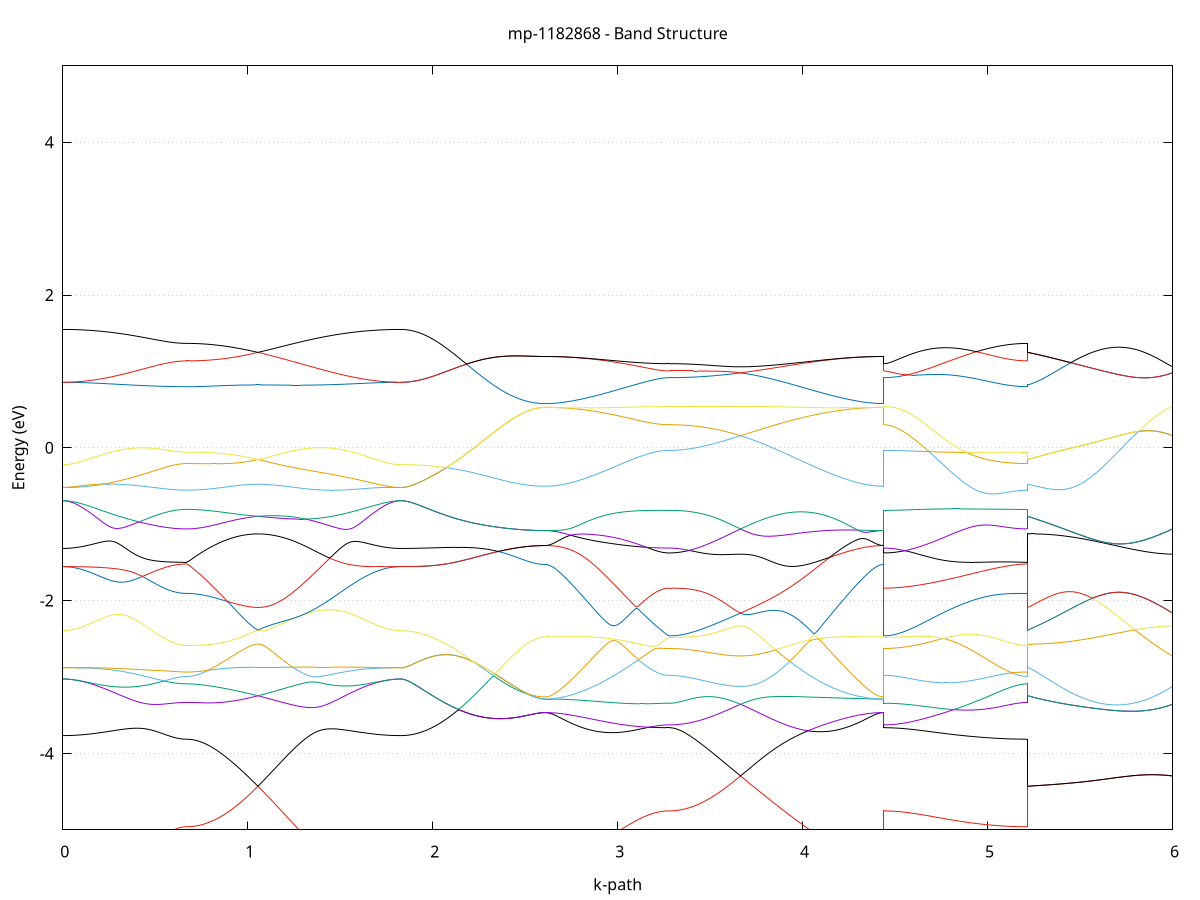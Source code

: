 set title 'mp-1182868 - Band Structure'
set xlabel 'k-path'
set ylabel 'Energy (eV)'
set grid y
set yrange [-5:5]
set terminal png size 800,600
set output 'mp-1182868_bands_gnuplot.png'
plot '-' using 1:2 with lines notitle, '-' using 1:2 with lines notitle, '-' using 1:2 with lines notitle, '-' using 1:2 with lines notitle, '-' using 1:2 with lines notitle, '-' using 1:2 with lines notitle, '-' using 1:2 with lines notitle, '-' using 1:2 with lines notitle, '-' using 1:2 with lines notitle, '-' using 1:2 with lines notitle, '-' using 1:2 with lines notitle, '-' using 1:2 with lines notitle, '-' using 1:2 with lines notitle, '-' using 1:2 with lines notitle, '-' using 1:2 with lines notitle, '-' using 1:2 with lines notitle, '-' using 1:2 with lines notitle, '-' using 1:2 with lines notitle, '-' using 1:2 with lines notitle, '-' using 1:2 with lines notitle, '-' using 1:2 with lines notitle, '-' using 1:2 with lines notitle, '-' using 1:2 with lines notitle, '-' using 1:2 with lines notitle, '-' using 1:2 with lines notitle, '-' using 1:2 with lines notitle, '-' using 1:2 with lines notitle, '-' using 1:2 with lines notitle, '-' using 1:2 with lines notitle, '-' using 1:2 with lines notitle, '-' using 1:2 with lines notitle, '-' using 1:2 with lines notitle, '-' using 1:2 with lines notitle, '-' using 1:2 with lines notitle, '-' using 1:2 with lines notitle, '-' using 1:2 with lines notitle, '-' using 1:2 with lines notitle, '-' using 1:2 with lines notitle, '-' using 1:2 with lines notitle, '-' using 1:2 with lines notitle, '-' using 1:2 with lines notitle, '-' using 1:2 with lines notitle, '-' using 1:2 with lines notitle, '-' using 1:2 with lines notitle, '-' using 1:2 with lines notitle, '-' using 1:2 with lines notitle, '-' using 1:2 with lines notitle, '-' using 1:2 with lines notitle, '-' using 1:2 with lines notitle, '-' using 1:2 with lines notitle, '-' using 1:2 with lines notitle, '-' using 1:2 with lines notitle, '-' using 1:2 with lines notitle, '-' using 1:2 with lines notitle, '-' using 1:2 with lines notitle, '-' using 1:2 with lines notitle, '-' using 1:2 with lines notitle, '-' using 1:2 with lines notitle, '-' using 1:2 with lines notitle, '-' using 1:2 with lines notitle, '-' using 1:2 with lines notitle, '-' using 1:2 with lines notitle, '-' using 1:2 with lines notitle, '-' using 1:2 with lines notitle
0.000000 -18.256474
0.009984 -18.256374
0.019969 -18.255974
0.029953 -18.255374
0.039938 -18.254474
0.049922 -18.253274
0.059906 -18.251874
0.069891 -18.250174
0.079875 -18.248174
0.089859 -18.245974
0.099844 -18.243574
0.109828 -18.240874
0.119812 -18.237874
0.129797 -18.234774
0.139781 -18.231274
0.149766 -18.227574
0.159750 -18.223674
0.169734 -18.219474
0.179719 -18.215074
0.189703 -18.210374
0.199687 -18.205474
0.209672 -18.200374
0.219656 -18.195074
0.229641 -18.189474
0.239625 -18.183674
0.249609 -18.177674
0.259594 -18.171474
0.269578 -18.164974
0.279562 -18.158274
0.289547 -18.151474
0.299531 -18.144374
0.309516 -18.137174
0.319500 -18.129774
0.329484 -18.122174
0.339469 -18.114374
0.349453 -18.106374
0.359437 -18.098274
0.369422 -18.090074
0.379406 -18.081674
0.389391 -18.073274
0.399375 -18.064574
0.409359 -18.055874
0.419344 -18.047074
0.429328 -18.038074
0.439312 -18.029174
0.449297 -18.020074
0.459281 -18.010974
0.469266 -18.001874
0.479250 -17.992874
0.489234 -17.983774
0.499219 -17.974774
0.509203 -17.965874
0.519187 -17.957174
0.529172 -17.948474
0.539156 -17.940074
0.549141 -17.931874
0.559125 -17.923974
0.569109 -17.916474
0.579094 -17.909374
0.589078 -17.902674
0.599062 -17.896574
0.609047 -17.891074
0.619031 -17.886274
0.629016 -17.882274
0.639000 -17.879074
0.648984 -17.876674
0.658969 -17.875274
0.668953 -17.874774
0.668953 -17.874774
0.678856 -17.874674
0.688759 -17.874274
0.698662 -17.873674
0.708565 -17.872774
0.718469 -17.871574
0.728372 -17.870174
0.738275 -17.868474
0.748178 -17.866574
0.758081 -17.864274
0.767984 -17.861874
0.777887 -17.859174
0.787790 -17.856174
0.797693 -17.852974
0.807596 -17.849474
0.817499 -17.845774
0.827402 -17.841774
0.837306 -17.837574
0.847209 -17.833074
0.857112 -17.828374
0.867015 -17.823474
0.876918 -17.818274
0.886821 -17.812874
0.896724 -17.807274
0.906627 -17.801374
0.916530 -17.795174
0.926433 -17.788874
0.936336 -17.782274
0.946239 -17.775574
0.956143 -17.768574
0.966046 -17.761374
0.975949 -17.753974
0.985852 -17.746374
0.995755 -17.738574
1.005658 -17.730574
1.015561 -17.722374
1.025464 -17.713974
1.035367 -17.705474
1.045270 -17.696674
1.055173 -17.687874
1.055173 -17.687874
1.065076 -17.696874
1.074980 -17.706074
1.084883 -17.715474
1.094786 -17.725074
1.104689 -17.734674
1.114592 -17.744474
1.124495 -17.754374
1.134398 -17.764374
1.144301 -17.774374
1.154204 -17.784574
1.164107 -17.794874
1.174010 -17.805174
1.183913 -17.815574
1.193817 -17.825974
1.203720 -17.836474
1.213623 -17.846874
1.223526 -17.857374
1.233429 -17.867874
1.243332 -17.878274
1.253235 -17.888774
1.263138 -17.899174
1.273041 -17.909674
1.282944 -17.920074
1.292847 -17.930374
1.302750 -17.940674
1.312654 -17.950874
1.322557 -17.961074
1.332460 -17.971074
1.342363 -17.981074
1.352266 -17.990974
1.362169 -18.000774
1.372072 -18.010474
1.381975 -18.019974
1.391878 -18.029474
1.401781 -18.038774
1.411684 -18.047974
1.421587 -18.057074
1.431491 -18.065974
1.441394 -18.074674
1.451297 -18.083274
1.461200 -18.091774
1.471103 -18.099974
1.481006 -18.108074
1.490909 -18.116074
1.500812 -18.123774
1.510715 -18.131374
1.520618 -18.138774
1.530521 -18.145874
1.540424 -18.152874
1.550328 -18.159674
1.560231 -18.166274
1.570134 -18.172674
1.580037 -18.178774
1.589940 -18.184774
1.599843 -18.190474
1.609746 -18.195974
1.619649 -18.201274
1.629552 -18.206274
1.639455 -18.211174
1.649358 -18.215774
1.659261 -18.220074
1.669164 -18.224174
1.679068 -18.228074
1.688971 -18.231674
1.698874 -18.235074
1.708777 -18.238274
1.718680 -18.241074
1.728583 -18.243774
1.738486 -18.246174
1.748389 -18.248374
1.758292 -18.250274
1.768195 -18.251874
1.778098 -18.253274
1.788001 -18.254474
1.797905 -18.255374
1.807808 -18.255974
1.817711 -18.256374
1.827614 -18.256474
1.827614 -18.256474
1.837507 -18.256374
1.847400 -18.256074
1.857293 -18.255374
1.867187 -18.254574
1.877080 -18.253474
1.886973 -18.252174
1.896866 -18.250674
1.906759 -18.248874
1.916653 -18.246974
1.926546 -18.244774
1.936439 -18.242374
1.946332 -18.239674
1.956225 -18.236774
1.966118 -18.233674
1.976012 -18.230374
1.985905 -18.226774
1.995798 -18.222974
2.005691 -18.218974
2.015584 -18.214774
2.025478 -18.210374
2.035371 -18.205774
2.045264 -18.200974
2.055157 -18.195974
2.065050 -18.190774
2.074943 -18.185474
2.084837 -18.179974
2.094730 -18.174274
2.104623 -18.168474
2.114516 -18.162474
2.124409 -18.156374
2.134303 -18.150074
2.144196 -18.143674
2.154089 -18.137174
2.163982 -18.130474
2.173875 -18.123674
2.183769 -18.116874
2.193662 -18.109874
2.203555 -18.102774
2.213448 -18.095674
2.223341 -18.088474
2.233234 -18.081274
2.243128 -18.073974
2.253021 -18.066574
2.262914 -18.059274
2.272807 -18.051874
2.282700 -18.044474
2.292594 -18.037074
2.302487 -18.029774
2.312380 -18.022474
2.322273 -18.015174
2.332166 -18.007974
2.342059 -18.000874
2.351953 -17.993774
2.361846 -17.986874
2.371739 -17.980074
2.381632 -17.973374
2.391525 -17.966774
2.401419 -17.960374
2.411312 -17.954174
2.421205 -17.948174
2.431098 -17.942374
2.440991 -17.936774
2.450885 -17.931474
2.460778 -17.926274
2.470671 -17.921474
2.480564 -17.916874
2.490457 -17.912574
2.500350 -17.908574
2.510244 -17.904774
2.520137 -17.901474
2.530030 -17.898374
2.539923 -17.895674
2.549816 -17.893374
2.559710 -17.891174
2.569603 -17.889474
2.579496 -17.888174
2.589389 -17.887174
2.599282 -17.886674
2.609176 -17.886474
2.609176 -17.886474
2.619160 -17.886374
2.629144 -17.885974
2.639129 -17.885374
2.649113 -17.884574
2.659097 -17.883574
2.669082 -17.882274
2.679066 -17.880674
2.689050 -17.878974
2.699035 -17.876974
2.709019 -17.874674
2.719004 -17.872274
2.728988 -17.869574
2.738972 -17.866574
2.748957 -17.863474
2.758941 -17.860074
2.768925 -17.856474
2.778910 -17.852674
2.788894 -17.848674
2.798879 -17.844374
2.808863 -17.839874
2.818847 -17.835274
2.828832 -17.830374
2.838816 -17.825274
2.848800 -17.819974
2.858785 -17.814474
2.868769 -17.808774
2.878754 -17.802874
2.888738 -17.796874
2.898722 -17.790674
2.908707 -17.784274
2.918691 -17.777674
2.928675 -17.770974
2.938660 -17.764074
2.948644 -17.756974
2.958629 -17.749774
2.968613 -17.742374
2.978597 -17.734974
2.988582 -17.727374
2.998566 -17.719574
3.008550 -17.711774
3.018535 -17.703874
3.028519 -17.695874
3.038504 -17.687874
3.048488 -17.679674
3.058472 -17.671574
3.068457 -17.663374
3.078441 -17.655174
3.088425 -17.646974
3.098410 -17.638774
3.108394 -17.630774
3.118379 -17.622674
3.128363 -17.614774
3.138347 -17.607074
3.148332 -17.599474
3.158316 -17.592174
3.168300 -17.585074
3.178285 -17.578374
3.188269 -17.571974
3.198254 -17.566074
3.208238 -17.560574
3.218222 -17.555774
3.228207 -17.551474
3.238191 -17.547874
3.248175 -17.545074
3.258160 -17.542974
3.268144 -17.541774
3.278129 -17.541274
3.278129 -17.541274
3.288032 -17.541174
3.297935 -17.540874
3.307838 -17.540274
3.317741 -17.539374
3.327644 -17.538274
3.337547 -17.536974
3.347450 -17.535474
3.357353 -17.533674
3.367256 -17.531774
3.377159 -17.529474
3.387063 -17.527074
3.396966 -17.524374
3.406869 -17.521374
3.416772 -17.518274
3.426675 -17.514874
3.436578 -17.511274
3.446481 -17.507574
3.456384 -17.503474
3.466287 -17.499274
3.476190 -17.494774
3.486093 -17.490074
3.495996 -17.485174
3.505900 -17.480074
3.515803 -17.474774
3.525706 -17.469274
3.535609 -17.463574
3.545512 -17.457674
3.555415 -17.451574
3.565318 -17.445274
3.575221 -17.438774
3.585124 -17.432074
3.595027 -17.425174
3.604930 -17.418174
3.614833 -17.410974
3.624737 -17.403574
3.634640 -17.396074
3.644543 -17.388374
3.654446 -17.380574
3.664349 -17.372574
3.664349 -17.372574
3.674252 -17.380674
3.684155 -17.388974
3.694058 -17.397374
3.703961 -17.405974
3.713864 -17.414674
3.723767 -17.423374
3.733670 -17.432274
3.743574 -17.441274
3.753477 -17.450274
3.763380 -17.459474
3.773283 -17.468674
3.783186 -17.477874
3.793089 -17.487174
3.802992 -17.496474
3.812895 -17.505874
3.822798 -17.515274
3.832701 -17.524674
3.842604 -17.534174
3.852507 -17.543574
3.862411 -17.552974
3.872314 -17.562374
3.882217 -17.571774
3.892120 -17.581074
3.902023 -17.590374
3.911926 -17.599674
3.921829 -17.608874
3.931732 -17.618074
3.941635 -17.627174
3.951538 -17.636174
3.961441 -17.645074
3.971344 -17.653974
3.981248 -17.662674
3.991151 -17.671274
4.001054 -17.679874
4.010957 -17.688274
4.020860 -17.696674
4.030763 -17.704874
4.040666 -17.712874
4.050569 -17.720874
4.060472 -17.728674
4.070375 -17.736274
4.080278 -17.743874
4.090181 -17.751274
4.100084 -17.758474
4.109988 -17.765474
4.119891 -17.772374
4.129794 -17.779074
4.139697 -17.785574
4.149600 -17.791974
4.159503 -17.798174
4.169406 -17.804174
4.179309 -17.809974
4.189212 -17.815574
4.199115 -17.821074
4.209018 -17.826274
4.218922 -17.831274
4.228825 -17.836074
4.238728 -17.840674
4.248631 -17.845074
4.258534 -17.849274
4.268437 -17.853274
4.278340 -17.856974
4.288243 -17.860574
4.298146 -17.863874
4.308049 -17.866974
4.317952 -17.869874
4.327855 -17.872474
4.337759 -17.874874
4.347662 -17.877074
4.357565 -17.879074
4.367468 -17.880874
4.377371 -17.882274
4.387274 -17.883574
4.397177 -17.884674
4.407080 -17.885374
4.416983 -17.885974
4.426886 -17.886374
4.436789 -17.886474
4.436789 -17.541274
4.446683 -17.541474
4.456576 -17.541974
4.466469 -17.542774
4.476362 -17.543974
4.486255 -17.545374
4.496148 -17.547174
4.506042 -17.549374
4.515935 -17.551774
4.525828 -17.554474
4.535721 -17.557474
4.545614 -17.560874
4.555508 -17.564374
4.565401 -17.568274
4.575294 -17.572474
4.585187 -17.576774
4.595080 -17.581374
4.604973 -17.586174
4.614867 -17.591174
4.624760 -17.596374
4.634653 -17.601774
4.644546 -17.607374
4.654439 -17.613074
4.664333 -17.618974
4.674226 -17.624974
4.684119 -17.631074
4.694012 -17.637274
4.703905 -17.643574
4.713799 -17.649974
4.723692 -17.656474
4.733585 -17.662974
4.743478 -17.669574
4.753371 -17.676174
4.763264 -17.682774
4.773158 -17.689474
4.783051 -17.696074
4.792944 -17.702674
4.802837 -17.709374
4.812730 -17.715974
4.822624 -17.722474
4.832517 -17.729074
4.842410 -17.735474
4.852303 -17.741874
4.862196 -17.748174
4.872089 -17.754374
4.881983 -17.760574
4.891876 -17.766574
4.901769 -17.772574
4.911662 -17.778374
4.921555 -17.783974
4.931449 -17.789574
4.941342 -17.794974
4.951235 -17.800274
4.961128 -17.805474
4.971021 -17.810474
4.980915 -17.815274
4.990808 -17.819974
5.000701 -17.824474
5.010594 -17.828774
5.020487 -17.832974
5.030380 -17.836874
5.040274 -17.840674
5.050167 -17.844274
5.060060 -17.847774
5.069953 -17.850974
5.079846 -17.853974
5.089740 -17.856874
5.099633 -17.859474
5.109526 -17.861874
5.119419 -17.864174
5.129312 -17.866174
5.139206 -17.867974
5.149099 -17.869574
5.158992 -17.870974
5.168885 -17.872174
5.178778 -17.873074
5.188671 -17.873874
5.198565 -17.874374
5.208458 -17.874674
5.218351 -17.874774
5.218351 -17.687874
5.228244 -17.687574
5.238137 -17.687074
5.248031 -17.686374
5.257924 -17.685474
5.267817 -17.684474
5.277710 -17.683174
5.287603 -17.681674
5.297496 -17.679974
5.307390 -17.678174
5.317283 -17.676074
5.327176 -17.673774
5.337069 -17.671274
5.346962 -17.668574
5.356856 -17.665774
5.366749 -17.662774
5.376642 -17.659574
5.386535 -17.656074
5.396428 -17.652574
5.406322 -17.648774
5.416215 -17.644874
5.426108 -17.640774
5.436001 -17.636574
5.445894 -17.632174
5.455787 -17.627574
5.465681 -17.622974
5.475574 -17.618074
5.485467 -17.613174
5.495360 -17.608074
5.505253 -17.602874
5.515147 -17.597374
5.525040 -17.591974
5.534933 -17.586374
5.544826 -17.580674
5.554719 -17.574974
5.564613 -17.569074
5.574506 -17.563074
5.584399 -17.557074
5.594292 -17.550974
5.604185 -17.544874
5.614078 -17.538674
5.623972 -17.532374
5.633865 -17.526174
5.643758 -17.519874
5.653651 -17.513674
5.663544 -17.507374
5.673438 -17.501074
5.683331 -17.494874
5.693224 -17.488574
5.703117 -17.482474
5.713010 -17.476374
5.722903 -17.470274
5.732797 -17.464374
5.742690 -17.458474
5.752583 -17.452574
5.762476 -17.446874
5.772369 -17.441374
5.782263 -17.435874
5.792156 -17.430574
5.802049 -17.425474
5.811942 -17.420574
5.821835 -17.415774
5.831729 -17.411174
5.841622 -17.406874
5.851515 -17.402674
5.861408 -17.398674
5.871301 -17.394974
5.881194 -17.391574
5.891088 -17.388374
5.900981 -17.385474
5.910874 -17.382874
5.920767 -17.380474
5.930660 -17.378474
5.940554 -17.376674
5.950447 -17.375274
5.960340 -17.374074
5.970233 -17.373274
5.980126 -17.372674
5.990019 -17.372474
5.999913 -17.372574
e
0.000000 -17.025474
0.009984 -17.025674
0.019969 -17.026174
0.029953 -17.027174
0.039938 -17.028474
0.049922 -17.030174
0.059906 -17.032174
0.069891 -17.034674
0.079875 -17.037474
0.089859 -17.040574
0.099844 -17.044174
0.109828 -17.048074
0.119812 -17.052274
0.129797 -17.056874
0.139781 -17.061774
0.149766 -17.066974
0.159750 -17.072574
0.169734 -17.078474
0.179719 -17.084774
0.189703 -17.091274
0.199687 -17.098074
0.209672 -17.105274
0.219656 -17.112674
0.229641 -17.120374
0.239625 -17.128374
0.249609 -17.136674
0.259594 -17.145174
0.269578 -17.153874
0.279562 -17.162874
0.289547 -17.172074
0.299531 -17.181474
0.309516 -17.191174
0.319500 -17.200974
0.329484 -17.210974
0.339469 -17.221174
0.349453 -17.231474
0.359437 -17.241974
0.369422 -17.252574
0.379406 -17.263274
0.389391 -17.274074
0.399375 -17.284974
0.409359 -17.295974
0.419344 -17.306974
0.429328 -17.318074
0.439312 -17.329174
0.449297 -17.340274
0.459281 -17.351274
0.469266 -17.362274
0.479250 -17.373274
0.489234 -17.384074
0.499219 -17.394774
0.509203 -17.405274
0.519187 -17.415574
0.529172 -17.425674
0.539156 -17.435474
0.549141 -17.444874
0.559125 -17.453974
0.569109 -17.462574
0.579094 -17.470674
0.589078 -17.478174
0.599062 -17.485074
0.609047 -17.491274
0.619031 -17.496574
0.629016 -17.501174
0.639000 -17.504674
0.648984 -17.507274
0.658969 -17.508874
0.668953 -17.509474
0.668953 -17.509474
0.678856 -17.509574
0.688759 -17.509874
0.698662 -17.510474
0.708565 -17.511174
0.718469 -17.512174
0.728372 -17.513474
0.738275 -17.514874
0.748178 -17.516574
0.758081 -17.518374
0.767984 -17.520474
0.777887 -17.522874
0.787790 -17.525474
0.797693 -17.528274
0.807596 -17.531374
0.817499 -17.534674
0.827402 -17.538274
0.837306 -17.542074
0.847209 -17.546174
0.857112 -17.550474
0.867015 -17.554974
0.876918 -17.559874
0.886821 -17.564874
0.896724 -17.570274
0.906627 -17.575774
0.916530 -17.581574
0.926433 -17.587674
0.936336 -17.594074
0.946239 -17.600574
0.956143 -17.607474
0.966046 -17.614474
0.975949 -17.621774
0.985852 -17.629274
0.995755 -17.637074
1.005658 -17.645074
1.015561 -17.653174
1.025464 -17.661574
1.035367 -17.670174
1.045270 -17.678874
1.055173 -17.687774
1.055173 -17.687774
1.065076 -17.678774
1.074980 -17.669474
1.084883 -17.660074
1.094786 -17.650574
1.104689 -17.640774
1.114592 -17.630874
1.124495 -17.620874
1.134398 -17.610774
1.144301 -17.600474
1.154204 -17.590074
1.164107 -17.579574
1.174010 -17.568974
1.183913 -17.558274
1.193817 -17.547474
1.203720 -17.536574
1.213623 -17.525574
1.223526 -17.514574
1.233429 -17.503474
1.243332 -17.492274
1.253235 -17.480974
1.263138 -17.469774
1.273041 -17.458474
1.282944 -17.447074
1.292847 -17.435774
1.302750 -17.424374
1.312654 -17.412974
1.322557 -17.401574
1.332460 -17.390174
1.342363 -17.378774
1.352266 -17.367474
1.362169 -17.356174
1.372072 -17.344874
1.381975 -17.333674
1.391878 -17.322474
1.401781 -17.311374
1.411684 -17.300374
1.421587 -17.289474
1.431491 -17.278674
1.441394 -17.267974
1.451297 -17.257274
1.461200 -17.246874
1.471103 -17.236474
1.481006 -17.226274
1.490909 -17.216174
1.500812 -17.206274
1.510715 -17.196574
1.520618 -17.187074
1.530521 -17.177674
1.540424 -17.168474
1.550328 -17.159574
1.560231 -17.150874
1.570134 -17.142374
1.580037 -17.134074
1.589940 -17.126074
1.599843 -17.118274
1.609746 -17.110774
1.619649 -17.103574
1.629552 -17.096574
1.639455 -17.089874
1.649358 -17.083474
1.659261 -17.077474
1.669164 -17.071674
1.679068 -17.066174
1.688971 -17.061074
1.698874 -17.056174
1.708777 -17.051774
1.718680 -17.047574
1.728583 -17.043774
1.738486 -17.040374
1.748389 -17.037174
1.758292 -17.034474
1.768195 -17.032074
1.778098 -17.030074
1.788001 -17.028374
1.797905 -17.027074
1.807808 -17.026274
1.817711 -17.025674
1.827614 -17.025474
1.827614 -17.025474
1.837507 -17.025374
1.847400 -17.025174
1.857293 -17.024774
1.867187 -17.024174
1.877080 -17.023474
1.886973 -17.022674
1.896866 -17.021674
1.906759 -17.020474
1.916653 -17.019274
1.926546 -17.017774
1.936439 -17.016174
1.946332 -17.014474
1.956225 -17.012574
1.966118 -17.010474
1.976012 -17.008374
1.985905 -17.006074
1.995798 -17.003574
2.005691 -17.000974
2.015584 -16.998274
2.025478 -16.995374
2.035371 -16.992374
2.045264 -16.989374
2.055157 -16.986174
2.065050 -16.982874
2.074943 -16.979374
2.084837 -16.975874
2.094730 -16.972174
2.104623 -16.968474
2.114516 -16.964674
2.124409 -16.960674
2.134303 -16.956774
2.144196 -16.952674
2.154089 -16.948474
2.163982 -16.944174
2.173875 -16.939874
2.183769 -16.935474
2.193662 -16.930974
2.203555 -16.926574
2.213448 -16.922174
2.223341 -16.917574
2.233234 -16.913074
2.243128 -16.908474
2.253021 -16.903874
2.262914 -16.899174
2.272807 -16.894574
2.282700 -16.889974
2.292594 -16.885374
2.302487 -16.880774
2.312380 -16.876174
2.322273 -16.871674
2.332166 -16.867274
2.342059 -16.862774
2.351953 -16.858474
2.361846 -16.854174
2.371739 -16.849974
2.381632 -16.845874
2.391525 -16.841874
2.401419 -16.837874
2.411312 -16.834074
2.421205 -16.830374
2.431098 -16.826874
2.440991 -16.823474
2.450885 -16.820174
2.460778 -16.817074
2.470671 -16.814174
2.480564 -16.811374
2.490457 -16.808774
2.500350 -16.806174
2.510244 -16.803974
2.520137 -16.801974
2.530030 -16.800074
2.539923 -16.798474
2.549816 -16.797074
2.559710 -16.795874
2.569603 -16.794874
2.579496 -16.794074
2.589389 -16.793474
2.599282 -16.793174
2.609176 -16.793074
2.609176 -16.793074
2.619160 -16.793274
2.629144 -16.793674
2.639129 -16.794474
2.649113 -16.795574
2.659097 -16.797074
2.669082 -16.798774
2.679066 -16.800874
2.689050 -16.803274
2.699035 -16.805974
2.709019 -16.808874
2.719004 -16.812174
2.728988 -16.815774
2.738972 -16.819674
2.748957 -16.823874
2.758941 -16.828374
2.768925 -16.833074
2.778910 -16.838174
2.788894 -16.843474
2.798879 -16.848974
2.808863 -16.854874
2.818847 -16.860974
2.828832 -16.867274
2.838816 -16.873874
2.848800 -16.880674
2.858785 -16.887774
2.868769 -16.895074
2.878754 -16.902574
2.888738 -16.910274
2.898722 -16.918174
2.908707 -16.926274
2.918691 -16.934574
2.928675 -16.943074
2.938660 -16.951674
2.948644 -16.960474
2.958629 -16.969374
2.968613 -16.978374
2.978597 -16.987474
2.988582 -16.996774
2.998566 -17.006074
3.008550 -17.015574
3.018535 -17.025074
3.028519 -17.034574
3.038504 -17.044174
3.048488 -17.053774
3.058472 -17.063374
3.068457 -17.073074
3.078441 -17.082574
3.088425 -17.092174
3.098410 -17.101574
3.108394 -17.110874
3.118379 -17.119974
3.128363 -17.128974
3.138347 -17.137774
3.148332 -17.146274
3.158316 -17.154574
3.168300 -17.162474
3.178285 -17.169974
3.188269 -17.177074
3.198254 -17.183574
3.208238 -17.189674
3.218222 -17.194974
3.228207 -17.199674
3.238191 -17.203674
3.248175 -17.206774
3.258160 -17.209074
3.268144 -17.210474
3.278129 -17.210874
3.278129 -17.210874
3.288032 -17.210974
3.297935 -17.211274
3.307838 -17.211874
3.317741 -17.212474
3.327644 -17.213374
3.337547 -17.214574
3.347450 -17.215874
3.357353 -17.217374
3.367256 -17.219174
3.377159 -17.221174
3.387063 -17.223274
3.396966 -17.225674
3.406869 -17.228274
3.416772 -17.231174
3.426675 -17.234174
3.436578 -17.237474
3.446481 -17.240974
3.456384 -17.244674
3.466287 -17.248674
3.476190 -17.252874
3.486093 -17.257274
3.495996 -17.261874
3.505900 -17.266674
3.515803 -17.271774
3.525706 -17.277074
3.535609 -17.282574
3.545512 -17.288274
3.555415 -17.294174
3.565318 -17.300374
3.575221 -17.306674
3.585124 -17.313274
3.595027 -17.320074
3.604930 -17.327074
3.614833 -17.334174
3.624737 -17.341574
3.634640 -17.349074
3.644543 -17.356674
3.654446 -17.364574
3.664349 -17.372574
3.664349 -17.372574
3.674252 -17.364474
3.684155 -17.356174
3.694058 -17.347674
3.703961 -17.339174
3.713864 -17.330474
3.723767 -17.321674
3.733670 -17.312674
3.743574 -17.303674
3.753477 -17.294574
3.763380 -17.285274
3.773283 -17.275874
3.783186 -17.266474
3.793089 -17.256874
3.802992 -17.247274
3.812895 -17.237574
3.822798 -17.227874
3.832701 -17.218074
3.842604 -17.208174
3.852507 -17.198274
3.862411 -17.188374
3.872314 -17.178374
3.882217 -17.168474
3.892120 -17.158374
3.902023 -17.148374
3.911926 -17.138374
3.921829 -17.128274
3.931732 -17.118274
3.941635 -17.108274
3.951538 -17.098274
3.961441 -17.088274
3.971344 -17.078474
3.981248 -17.068474
3.991151 -17.058674
4.001054 -17.048874
4.010957 -17.039174
4.020860 -17.029574
4.030763 -17.020074
4.040666 -17.010674
4.050569 -17.001274
4.060472 -16.992074
4.070375 -16.982974
4.080278 -16.973974
4.090181 -16.965174
4.100084 -16.956474
4.109988 -16.947874
4.119891 -16.939474
4.129794 -16.931274
4.139697 -16.923174
4.149600 -16.915274
4.159503 -16.907574
4.169406 -16.900074
4.179309 -16.892774
4.189212 -16.885674
4.199115 -16.878874
4.209018 -16.872174
4.218922 -16.865774
4.228825 -16.859574
4.238728 -16.853574
4.248631 -16.847874
4.258534 -16.842474
4.268437 -16.837274
4.278340 -16.832374
4.288243 -16.827674
4.298146 -16.823274
4.308049 -16.819174
4.317952 -16.815374
4.327855 -16.811874
4.337759 -16.808674
4.347662 -16.805774
4.357565 -16.803074
4.367468 -16.800774
4.377371 -16.798774
4.387274 -16.797074
4.397177 -16.795574
4.407080 -16.794474
4.416983 -16.793774
4.426886 -16.793274
4.436789 -16.793074
4.436789 -17.210874
4.446683 -17.211074
4.456576 -17.211474
4.466469 -17.212174
4.476362 -17.213274
4.486255 -17.214474
4.496148 -17.216174
4.506042 -17.217974
4.515935 -17.220174
4.525828 -17.222574
4.535721 -17.225274
4.545614 -17.228274
4.555508 -17.231474
4.565401 -17.234974
4.575294 -17.238574
4.585187 -17.242474
4.595080 -17.246574
4.604973 -17.250874
4.614867 -17.255274
4.624760 -17.259874
4.634653 -17.264774
4.644546 -17.269774
4.654439 -17.274874
4.664333 -17.280074
4.674226 -17.285474
4.684119 -17.290874
4.694012 -17.296474
4.703905 -17.302074
4.713799 -17.307874
4.723692 -17.313574
4.733585 -17.319474
4.743478 -17.325374
4.753371 -17.331274
4.763264 -17.337174
4.773158 -17.343174
4.783051 -17.349074
4.792944 -17.354974
4.802837 -17.360874
4.812730 -17.366774
4.822624 -17.372674
4.832517 -17.378574
4.842410 -17.384274
4.852303 -17.390074
4.862196 -17.395674
4.872089 -17.401274
4.881983 -17.406774
4.891876 -17.412174
4.901769 -17.417474
4.911662 -17.422674
4.921555 -17.427774
4.931449 -17.432774
4.941342 -17.437674
4.951235 -17.442474
4.961128 -17.447074
4.971021 -17.451574
4.980915 -17.455874
4.990808 -17.460074
5.000701 -17.464074
5.010594 -17.467974
5.020487 -17.471674
5.030380 -17.475274
5.040274 -17.478674
5.050167 -17.481974
5.060060 -17.484974
5.069953 -17.487974
5.079846 -17.490674
5.089740 -17.493274
5.099633 -17.495674
5.109526 -17.497774
5.119419 -17.499874
5.129312 -17.501674
5.139206 -17.503274
5.149099 -17.504674
5.158992 -17.505974
5.168885 -17.507074
5.178778 -17.507874
5.188671 -17.508574
5.198565 -17.509074
5.208458 -17.509374
5.218351 -17.509474
5.218351 -17.687774
5.228244 -17.687474
5.238137 -17.686974
5.248031 -17.686374
5.257924 -17.685474
5.267817 -17.684374
5.277710 -17.683074
5.287603 -17.681674
5.297496 -17.679974
5.307390 -17.678074
5.317283 -17.675974
5.327176 -17.673774
5.337069 -17.671274
5.346962 -17.668574
5.356856 -17.665674
5.366749 -17.662674
5.376642 -17.659474
5.386535 -17.656074
5.396428 -17.652474
5.406322 -17.648774
5.416215 -17.644874
5.426108 -17.640774
5.436001 -17.636474
5.445894 -17.632074
5.455787 -17.627574
5.465681 -17.622874
5.475574 -17.618074
5.485467 -17.613074
5.495360 -17.607974
5.505253 -17.602774
5.515147 -17.597374
5.525040 -17.591874
5.534933 -17.586374
5.544826 -17.580674
5.554719 -17.574874
5.564613 -17.568974
5.574506 -17.563074
5.584399 -17.557074
5.594292 -17.550974
5.604185 -17.544774
5.614078 -17.538574
5.623972 -17.532374
5.633865 -17.526174
5.643758 -17.519874
5.653651 -17.513574
5.663544 -17.507274
5.673438 -17.501074
5.683331 -17.494774
5.693224 -17.488574
5.703117 -17.482374
5.713010 -17.476274
5.722903 -17.470274
5.732797 -17.464274
5.742690 -17.458374
5.752583 -17.452574
5.762476 -17.446874
5.772369 -17.441274
5.782263 -17.435774
5.792156 -17.430574
5.802049 -17.425374
5.811942 -17.420474
5.821835 -17.415674
5.831729 -17.411174
5.841622 -17.406774
5.851515 -17.402574
5.861408 -17.398674
5.871301 -17.394874
5.881194 -17.391474
5.891088 -17.388374
5.900981 -17.385474
5.910874 -17.382774
5.920767 -17.380474
5.930660 -17.378374
5.940554 -17.376674
5.950447 -17.375174
5.960340 -17.374074
5.970233 -17.373174
5.980126 -17.372674
5.990019 -17.372474
5.999913 -17.372574
e
0.000000 -17.025374
0.009984 -17.025474
0.019969 -17.025474
0.029953 -17.025574
0.039938 -17.025774
0.049922 -17.025974
0.059906 -17.026274
0.069891 -17.026574
0.079875 -17.026974
0.089859 -17.027374
0.099844 -17.027774
0.109828 -17.028274
0.119812 -17.028774
0.129797 -17.029374
0.139781 -17.029974
0.149766 -17.030674
0.159750 -17.031374
0.169734 -17.032074
0.179719 -17.032874
0.189703 -17.033674
0.199687 -17.034474
0.209672 -17.035274
0.219656 -17.036174
0.229641 -17.037074
0.239625 -17.037974
0.249609 -17.038874
0.259594 -17.039874
0.269578 -17.040774
0.279562 -17.041774
0.289547 -17.042774
0.299531 -17.043774
0.309516 -17.044774
0.319500 -17.045774
0.329484 -17.046774
0.339469 -17.047774
0.349453 -17.048774
0.359437 -17.049774
0.369422 -17.050774
0.379406 -17.051774
0.389391 -17.052774
0.399375 -17.053774
0.409359 -17.054674
0.419344 -17.055674
0.429328 -17.056574
0.439312 -17.057474
0.449297 -17.058374
0.459281 -17.059174
0.469266 -17.059974
0.479250 -17.060774
0.489234 -17.061574
0.499219 -17.062274
0.509203 -17.062974
0.519187 -17.063674
0.529172 -17.064274
0.539156 -17.064874
0.549141 -17.065374
0.559125 -17.065874
0.569109 -17.066374
0.579094 -17.066774
0.589078 -17.067174
0.599062 -17.067474
0.609047 -17.067774
0.619031 -17.067974
0.629016 -17.068274
0.639000 -17.068374
0.648984 -17.068574
0.658969 -17.068574
0.668953 -17.068674
0.668953 -17.068674
0.678856 -17.068674
0.688759 -17.068774
0.698662 -17.069074
0.708565 -17.069374
0.718469 -17.069874
0.728372 -17.070474
0.738275 -17.071074
0.748178 -17.071774
0.758081 -17.072574
0.767984 -17.073474
0.777887 -17.074474
0.787790 -17.075474
0.797693 -17.076474
0.807596 -17.077574
0.817499 -17.078774
0.827402 -17.079874
0.837306 -17.081074
0.847209 -17.082274
0.857112 -17.083574
0.867015 -17.084674
0.876918 -17.085874
0.886821 -17.087074
0.896724 -17.088174
0.906627 -17.089274
0.916530 -17.090274
0.926433 -17.091374
0.936336 -17.092274
0.946239 -17.093174
0.956143 -17.094074
0.966046 -17.094774
0.975949 -17.095474
0.985852 -17.096074
0.995755 -17.096674
1.005658 -17.097074
1.015561 -17.097474
1.025464 -17.097774
1.035367 -17.097974
1.045270 -17.098074
1.055173 -17.098174
1.055173 -17.098174
1.065076 -17.098074
1.074980 -17.097974
1.084883 -17.097774
1.094786 -17.097474
1.104689 -17.097174
1.114592 -17.096674
1.124495 -17.096174
1.134398 -17.095574
1.144301 -17.094974
1.154204 -17.094274
1.164107 -17.093474
1.174010 -17.092674
1.183913 -17.091774
1.193817 -17.090774
1.203720 -17.089774
1.213623 -17.088774
1.223526 -17.087674
1.233429 -17.086574
1.243332 -17.085374
1.253235 -17.084174
1.263138 -17.082874
1.273041 -17.081674
1.282944 -17.080374
1.292847 -17.078974
1.302750 -17.077674
1.312654 -17.076274
1.322557 -17.074874
1.332460 -17.073474
1.342363 -17.071974
1.352266 -17.070574
1.362169 -17.069074
1.372072 -17.067674
1.381975 -17.066174
1.391878 -17.064774
1.401781 -17.063274
1.411684 -17.061874
1.421587 -17.060374
1.431491 -17.058974
1.441394 -17.057474
1.451297 -17.056074
1.461200 -17.054674
1.471103 -17.053274
1.481006 -17.051974
1.490909 -17.050674
1.500812 -17.049274
1.510715 -17.048074
1.520618 -17.046774
1.530521 -17.045574
1.540424 -17.044374
1.550328 -17.043174
1.560231 -17.041974
1.570134 -17.040874
1.580037 -17.039774
1.589940 -17.038674
1.599843 -17.037674
1.609746 -17.036674
1.619649 -17.035574
1.629552 -17.034674
1.639455 -17.033774
1.649358 -17.032974
1.659261 -17.032174
1.669164 -17.031374
1.679068 -17.030674
1.688971 -17.029974
1.698874 -17.029374
1.708777 -17.028774
1.718680 -17.028274
1.728583 -17.027774
1.738486 -17.027274
1.748389 -17.026874
1.758292 -17.026574
1.768195 -17.026274
1.778098 -17.025974
1.788001 -17.025774
1.797905 -17.025574
1.807808 -17.025474
1.817711 -17.025474
1.827614 -17.025374
1.827614 -17.025374
1.837507 -17.025374
1.847400 -17.025074
1.857293 -17.024674
1.867187 -17.024174
1.877080 -17.023474
1.886973 -17.022574
1.896866 -17.021574
1.906759 -17.020474
1.916653 -17.019174
1.926546 -17.017774
1.936439 -17.016174
1.946332 -17.014374
1.956225 -17.012474
1.966118 -17.010474
1.976012 -17.008274
1.985905 -17.005974
1.995798 -17.003574
2.005691 -17.000974
2.015584 -16.998174
2.025478 -16.995374
2.035371 -16.992374
2.045264 -16.989274
2.055157 -16.986074
2.065050 -16.982774
2.074943 -16.979374
2.084837 -16.975774
2.094730 -16.972174
2.104623 -16.968374
2.114516 -16.964574
2.124409 -16.960674
2.134303 -16.956674
2.144196 -16.952574
2.154089 -16.948374
2.163982 -16.944174
2.173875 -16.939874
2.183769 -16.935374
2.193662 -16.930974
2.203555 -16.926474
2.213448 -16.922074
2.223341 -16.917574
2.233234 -16.912974
2.243128 -16.908374
2.253021 -16.903774
2.262914 -16.899174
2.272807 -16.894474
2.282700 -16.889874
2.292594 -16.885274
2.302487 -16.880674
2.312380 -16.876174
2.322273 -16.871674
2.332166 -16.867174
2.342059 -16.862774
2.351953 -16.858374
2.361846 -16.854174
2.371739 -16.849874
2.381632 -16.845774
2.391525 -16.841874
2.401419 -16.837774
2.411312 -16.833974
2.421205 -16.830374
2.431098 -16.826774
2.440991 -16.823374
2.450885 -16.820174
2.460778 -16.817074
2.470671 -16.814074
2.480564 -16.811274
2.490457 -16.808674
2.500350 -16.806174
2.510244 -16.803974
2.520137 -16.801874
2.530030 -16.800074
2.539923 -16.798474
2.549816 -16.797074
2.559710 -16.795774
2.569603 -16.794774
2.579496 -16.793974
2.589389 -16.793474
2.599282 -16.793074
2.609176 -16.792974
2.609176 -16.792974
2.619160 -16.793074
2.629144 -16.793074
2.639129 -16.793174
2.649113 -16.793374
2.659097 -16.793474
2.669082 -16.793674
2.679066 -16.793874
2.689050 -16.794174
2.699035 -16.794474
2.709019 -16.794774
2.719004 -16.795174
2.728988 -16.795574
2.738972 -16.796074
2.748957 -16.796474
2.758941 -16.796974
2.768925 -16.797574
2.778910 -16.798074
2.788894 -16.798674
2.798879 -16.799274
2.808863 -16.799874
2.818847 -16.800574
2.828832 -16.801174
2.838816 -16.801874
2.848800 -16.802574
2.858785 -16.803274
2.868769 -16.804074
2.878754 -16.804774
2.888738 -16.805574
2.898722 -16.806274
2.908707 -16.807074
2.918691 -16.807874
2.928675 -16.808574
2.938660 -16.809374
2.948644 -16.810174
2.958629 -16.810974
2.968613 -16.811774
2.978597 -16.812474
2.988582 -16.813274
2.998566 -16.814074
3.008550 -16.814774
3.018535 -16.815474
3.028519 -16.816174
3.038504 -16.816974
3.048488 -16.817674
3.058472 -16.818274
3.068457 -16.818974
3.078441 -16.819574
3.088425 -16.820174
3.098410 -16.820774
3.108394 -16.821374
3.118379 -16.821874
3.128363 -16.822374
3.138347 -16.822774
3.148332 -16.823274
3.158316 -16.823674
3.168300 -16.824074
3.178285 -16.824374
3.188269 -16.824774
3.198254 -16.825074
3.208238 -16.825374
3.218222 -16.825574
3.228207 -16.825774
3.238191 -16.825874
3.248175 -16.826074
3.258160 -16.826174
3.268144 -16.826274
3.278129 -16.826274
3.278129 -16.826274
3.288032 -16.826274
3.297935 -16.826374
3.307838 -16.826574
3.317741 -16.826774
3.327644 -16.827074
3.337547 -16.827474
3.347450 -16.827974
3.357353 -16.828474
3.367256 -16.829074
3.377159 -16.829774
3.387063 -16.830474
3.396966 -16.831274
3.406869 -16.831974
3.416772 -16.832774
3.426675 -16.833674
3.436578 -16.834474
3.446481 -16.835374
3.456384 -16.836274
3.466287 -16.837174
3.476190 -16.838074
3.486093 -16.838974
3.495996 -16.839874
3.505900 -16.840674
3.515803 -16.841474
3.525706 -16.842274
3.535609 -16.842974
3.545512 -16.843674
3.555415 -16.844374
3.565318 -16.844974
3.575221 -16.845574
3.585124 -16.846074
3.595027 -16.846474
3.604930 -16.846974
3.614833 -16.847274
3.624737 -16.847574
3.634640 -16.847774
3.644543 -16.847874
3.654446 -16.847974
3.664349 -16.847974
3.664349 -16.847974
3.674252 -16.847974
3.684155 -16.847874
3.694058 -16.847774
3.703961 -16.847574
3.713864 -16.847274
3.723767 -16.846974
3.733670 -16.846574
3.743574 -16.846174
3.753477 -16.845674
3.763380 -16.845174
3.773283 -16.844574
3.783186 -16.843774
3.793089 -16.843174
3.802992 -16.842474
3.812895 -16.841674
3.822798 -16.840874
3.832701 -16.840074
3.842604 -16.839274
3.852507 -16.838374
3.862411 -16.837474
3.872314 -16.836474
3.882217 -16.835574
3.892120 -16.834574
3.902023 -16.833574
3.911926 -16.832574
3.921829 -16.831474
3.931732 -16.830474
3.941635 -16.829374
3.951538 -16.828374
3.961441 -16.827274
3.971344 -16.826274
3.981248 -16.825074
3.991151 -16.823974
4.001054 -16.822774
4.010957 -16.821774
4.020860 -16.820674
4.030763 -16.819474
4.040666 -16.818474
4.050569 -16.817374
4.060472 -16.816274
4.070375 -16.815174
4.080278 -16.814174
4.090181 -16.813074
4.100084 -16.812074
4.109988 -16.811074
4.119891 -16.810174
4.129794 -16.809174
4.139697 -16.808174
4.149600 -16.807274
4.159503 -16.806374
4.169406 -16.805574
4.179309 -16.804674
4.189212 -16.803874
4.199115 -16.803074
4.209018 -16.802274
4.218922 -16.801474
4.228825 -16.800774
4.238728 -16.800074
4.248631 -16.799474
4.258534 -16.798774
4.268437 -16.798174
4.278340 -16.797574
4.288243 -16.797074
4.298146 -16.796574
4.308049 -16.796074
4.317952 -16.795574
4.327855 -16.795174
4.337759 -16.794774
4.347662 -16.794474
4.357565 -16.794174
4.367468 -16.793874
4.377371 -16.793674
4.387274 -16.793474
4.397177 -16.793374
4.407080 -16.793174
4.416983 -16.793074
4.426886 -16.793074
4.436789 -16.792974
4.436789 -16.826274
4.446683 -16.826374
4.456576 -16.826674
4.466469 -16.827174
4.476362 -16.827974
4.486255 -16.828974
4.496148 -16.830274
4.506042 -16.831774
4.515935 -16.833474
4.525828 -16.835374
4.535721 -16.837574
4.545614 -16.839874
4.555508 -16.842374
4.565401 -16.845174
4.575294 -16.848074
4.585187 -16.851174
4.595080 -16.854474
4.604973 -16.857774
4.614867 -16.861374
4.624760 -16.865074
4.634653 -16.868874
4.644546 -16.872874
4.654439 -16.876974
4.664333 -16.881174
4.674226 -16.885474
4.684119 -16.889874
4.694012 -16.894374
4.703905 -16.898874
4.713799 -16.903474
4.723692 -16.908174
4.733585 -16.912874
4.743478 -16.917674
4.753371 -16.922374
4.763264 -16.927174
4.773158 -16.931974
4.783051 -16.936874
4.792944 -16.941674
4.802837 -16.946474
4.812730 -16.951274
4.822624 -16.956074
4.832517 -16.960874
4.842410 -16.965574
4.852303 -16.970174
4.862196 -16.974774
4.872089 -16.979374
4.881983 -16.983874
4.891876 -16.988274
4.901769 -16.992674
4.911662 -16.996974
4.921555 -17.001074
4.931449 -17.005274
4.941342 -17.009274
4.951235 -17.013174
4.961128 -17.016974
4.971021 -17.020674
4.980915 -17.024174
4.990808 -17.027674
5.000701 -17.031074
5.010594 -17.034274
5.020487 -17.037374
5.030380 -17.040274
5.040274 -17.043074
5.050167 -17.045774
5.060060 -17.048374
5.069953 -17.050774
5.079846 -17.052974
5.089740 -17.055174
5.099633 -17.057174
5.109526 -17.058974
5.119419 -17.060574
5.129312 -17.062174
5.139206 -17.063474
5.149099 -17.064674
5.158992 -17.065674
5.168885 -17.066574
5.178778 -17.067274
5.188671 -17.067874
5.198565 -17.068274
5.208458 -17.068574
5.218351 -17.068674
5.218351 -17.098174
5.228244 -17.098474
5.238137 -17.098674
5.248031 -17.098774
5.257924 -17.098574
5.267817 -17.098274
5.277710 -17.097874
5.287603 -17.097274
5.297496 -17.096374
5.307390 -17.095474
5.317283 -17.094274
5.327176 -17.092974
5.337069 -17.091574
5.346962 -17.089974
5.356856 -17.088174
5.366749 -17.086274
5.376642 -17.084174
5.386535 -17.081974
5.396428 -17.079574
5.406322 -17.077074
5.416215 -17.074374
5.426108 -17.071574
5.436001 -17.068674
5.445894 -17.065574
5.455787 -17.062274
5.465681 -17.058874
5.475574 -17.055474
5.485467 -17.051874
5.495360 -17.048174
5.505253 -17.044374
5.515147 -17.040474
5.525040 -17.036374
5.534933 -17.032274
5.544826 -17.028074
5.554719 -17.023674
5.564613 -17.019274
5.574506 -17.014774
5.584399 -17.010174
5.594292 -17.005474
5.604185 -17.000774
5.614078 -16.995974
5.623972 -16.991074
5.633865 -16.986274
5.643758 -16.981274
5.653651 -16.976374
5.663544 -16.971374
5.673438 -16.966374
5.683331 -16.961374
5.693224 -16.956374
5.703117 -16.951374
5.713010 -16.946474
5.722903 -16.941474
5.732797 -16.936574
5.742690 -16.931674
5.752583 -16.926874
5.762476 -16.922074
5.772369 -16.917374
5.782263 -16.912674
5.792156 -16.908174
5.802049 -16.903674
5.811942 -16.899474
5.821835 -16.895274
5.831729 -16.891174
5.841622 -16.887174
5.851515 -16.883374
5.861408 -16.879574
5.871301 -16.876074
5.881194 -16.872674
5.891088 -16.869574
5.900981 -16.866474
5.910874 -16.863674
5.920767 -16.861074
5.930660 -16.858674
5.940554 -16.856474
5.950447 -16.854474
5.960340 -16.852674
5.970233 -16.851174
5.980126 -16.849874
5.990019 -16.848874
5.999913 -16.847974
e
0.000000 -15.328474
0.009984 -15.328474
0.019969 -15.328474
0.029953 -15.328374
0.039938 -15.328274
0.049922 -15.328174
0.059906 -15.327974
0.069891 -15.327774
0.079875 -15.327574
0.089859 -15.327274
0.099844 -15.327074
0.109828 -15.326674
0.119812 -15.326374
0.129797 -15.325974
0.139781 -15.325574
0.149766 -15.325274
0.159750 -15.324774
0.169734 -15.324374
0.179719 -15.323874
0.189703 -15.323374
0.199687 -15.322874
0.209672 -15.322374
0.219656 -15.321774
0.229641 -15.321174
0.239625 -15.320674
0.249609 -15.320074
0.259594 -15.319474
0.269578 -15.318874
0.279562 -15.318274
0.289547 -15.317574
0.299531 -15.316974
0.309516 -15.316374
0.319500 -15.315674
0.329484 -15.315074
0.339469 -15.314374
0.349453 -15.313774
0.359437 -15.313074
0.369422 -15.312474
0.379406 -15.311874
0.389391 -15.311274
0.399375 -15.310574
0.409359 -15.309974
0.419344 -15.309374
0.429328 -15.308974
0.439312 -15.308774
0.449297 -15.308474
0.459281 -15.308274
0.469266 -15.308174
0.479250 -15.307974
0.489234 -15.307774
0.499219 -15.307674
0.509203 -15.307474
0.519187 -15.307374
0.529172 -15.307174
0.539156 -15.307074
0.549141 -15.306974
0.559125 -15.306874
0.569109 -15.306774
0.579094 -15.306674
0.589078 -15.306574
0.599062 -15.306474
0.609047 -15.306374
0.619031 -15.306374
0.629016 -15.306374
0.639000 -15.306274
0.648984 -15.306274
0.658969 -15.306274
0.668953 -15.306274
0.668953 -15.306274
0.678856 -15.306274
0.688759 -15.306174
0.698662 -15.306074
0.708565 -15.305874
0.718469 -15.305674
0.728372 -15.305474
0.738275 -15.305174
0.748178 -15.304974
0.758081 -15.304574
0.767984 -15.304274
0.777887 -15.303874
0.787790 -15.303374
0.797693 -15.302974
0.807596 -15.302474
0.817499 -15.301974
0.827402 -15.301474
0.837306 -15.300974
0.847209 -15.300474
0.857112 -15.299874
0.867015 -15.299274
0.876918 -15.298674
0.886821 -15.298174
0.896724 -15.297574
0.906627 -15.297074
0.916530 -15.296674
0.926433 -15.296474
0.936336 -15.296174
0.946239 -15.295874
0.956143 -15.295574
0.966046 -15.295274
0.975949 -15.294974
0.985852 -15.294674
0.995755 -15.294374
1.005658 -15.294074
1.015561 -15.293774
1.025464 -15.293574
1.035367 -15.293274
1.045270 -15.293074
1.055173 -15.292874
1.055173 -15.292874
1.065076 -15.292974
1.074980 -15.293374
1.084883 -15.293774
1.094786 -15.294174
1.104689 -15.294674
1.114592 -15.295074
1.124495 -15.295574
1.134398 -15.296174
1.144301 -15.296674
1.154204 -15.297174
1.164107 -15.297774
1.174010 -15.298374
1.183913 -15.298974
1.193817 -15.299474
1.203720 -15.300074
1.213623 -15.300674
1.223526 -15.301174
1.233429 -15.301774
1.243332 -15.302374
1.253235 -15.302974
1.263138 -15.303474
1.273041 -15.304074
1.282944 -15.304674
1.292847 -15.305274
1.302750 -15.305774
1.312654 -15.306374
1.322557 -15.306974
1.332460 -15.307474
1.342363 -15.308074
1.352266 -15.308574
1.362169 -15.309074
1.372072 -15.309674
1.381975 -15.310174
1.391878 -15.310774
1.401781 -15.311274
1.411684 -15.311774
1.421587 -15.312374
1.431491 -15.312874
1.441394 -15.313374
1.451297 -15.313874
1.461200 -15.314374
1.471103 -15.314874
1.481006 -15.315374
1.490909 -15.315874
1.500812 -15.316374
1.510715 -15.316874
1.520618 -15.317474
1.530521 -15.317974
1.540424 -15.318474
1.550328 -15.318974
1.560231 -15.319474
1.570134 -15.319974
1.580037 -15.320574
1.589940 -15.321074
1.599843 -15.321574
1.609746 -15.322074
1.619649 -15.322574
1.629552 -15.323074
1.639455 -15.323574
1.649358 -15.323974
1.659261 -15.324474
1.669164 -15.324874
1.679068 -15.325374
1.688971 -15.325774
1.698874 -15.326074
1.708777 -15.326474
1.718680 -15.326774
1.728583 -15.327074
1.738486 -15.327274
1.748389 -15.327574
1.758292 -15.327774
1.768195 -15.327974
1.778098 -15.328174
1.788001 -15.328274
1.797905 -15.328474
1.807808 -15.328474
1.817711 -15.328474
1.827614 -15.328474
1.827614 -15.328474
1.837507 -15.328674
1.847400 -15.329374
1.857293 -15.330474
1.867187 -15.331974
1.877080 -15.333874
1.886973 -15.336274
1.896866 -15.339074
1.906759 -15.342274
1.916653 -15.345974
1.926546 -15.349974
1.936439 -15.354574
1.946332 -15.359374
1.956225 -15.364574
1.966118 -15.370274
1.976012 -15.376174
1.985905 -15.382574
1.995798 -15.389274
2.005691 -15.396374
2.015584 -15.403774
2.025478 -15.411474
2.035371 -15.419374
2.045264 -15.427774
2.055157 -15.436574
2.065050 -15.445574
2.074943 -15.454874
2.084837 -15.464374
2.094730 -15.474174
2.104623 -15.484274
2.114516 -15.494574
2.124409 -15.505074
2.134303 -15.515874
2.144196 -15.526774
2.154089 -15.537874
2.163982 -15.549074
2.173875 -15.560374
2.183769 -15.571874
2.193662 -15.583574
2.203555 -15.595274
2.213448 -15.607074
2.223341 -15.618874
2.233234 -15.630774
2.243128 -15.642774
2.253021 -15.654674
2.262914 -15.666574
2.272807 -15.678474
2.282700 -15.690374
2.292594 -15.702174
2.302487 -15.713874
2.312380 -15.725474
2.322273 -15.736974
2.332166 -15.748274
2.342059 -15.759374
2.351953 -15.770374
2.361846 -15.781174
2.371739 -15.791774
2.381632 -15.802074
2.391525 -15.812174
2.401419 -15.821974
2.411312 -15.831474
2.421205 -15.840574
2.431098 -15.849474
2.440991 -15.857974
2.450885 -15.866174
2.460778 -15.873874
2.470671 -15.881174
2.480564 -15.888074
2.490457 -15.894474
2.500350 -15.900474
2.510244 -15.905974
2.520137 -15.911074
2.530030 -15.915574
2.539923 -15.919674
2.549816 -15.923174
2.559710 -15.926174
2.569603 -15.928574
2.579496 -15.930474
2.589389 -15.931874
2.599282 -15.932674
2.609176 -15.932974
2.609176 -15.932974
2.619160 -15.932974
2.629144 -15.932774
2.639129 -15.932474
2.649113 -15.932174
2.659097 -15.931674
2.669082 -15.931074
2.679066 -15.930374
2.689050 -15.929674
2.699035 -15.928674
2.709019 -15.927774
2.719004 -15.926674
2.728988 -15.925474
2.738972 -15.924174
2.748957 -15.922874
2.758941 -15.921374
2.768925 -15.919874
2.778910 -15.918274
2.788894 -15.916474
2.798879 -15.914674
2.808863 -15.912774
2.818847 -15.910774
2.828832 -15.908674
2.838816 -15.906474
2.848800 -15.904274
2.858785 -15.901874
2.868769 -15.899474
2.878754 -15.897074
2.888738 -15.894474
2.898722 -15.891874
2.908707 -15.889174
2.918691 -15.886474
2.928675 -15.883674
2.938660 -15.880874
2.948644 -15.877974
2.958629 -15.874974
2.968613 -15.871974
2.978597 -15.868974
2.988582 -15.865874
2.998566 -15.862774
3.008550 -15.859674
3.018535 -15.856474
3.028519 -15.853274
3.038504 -15.850074
3.048488 -15.846874
3.058472 -15.843674
3.068457 -15.840474
3.078441 -15.837274
3.088425 -15.834174
3.098410 -15.830974
3.108394 -15.827974
3.118379 -15.824874
3.128363 -15.821874
3.138347 -15.818974
3.148332 -15.816074
3.158316 -15.813374
3.168300 -15.810674
3.178285 -15.808174
3.188269 -15.805874
3.198254 -15.803674
3.208238 -15.801774
3.218222 -15.799974
3.228207 -15.798474
3.238191 -15.797174
3.248175 -15.796174
3.258160 -15.795474
3.268144 -15.794974
3.278129 -15.794774
3.278129 -15.794774
3.288032 -15.794774
3.297935 -15.794674
3.307838 -15.794474
3.317741 -15.794174
3.327644 -15.793674
3.337547 -15.793274
3.347450 -15.792674
3.357353 -15.792074
3.367256 -15.791374
3.377159 -15.790574
3.387063 -15.789674
3.396966 -15.788674
3.406869 -15.787674
3.416772 -15.786474
3.426675 -15.785274
3.436578 -15.783974
3.446481 -15.782674
3.456384 -15.781174
3.466287 -15.779674
3.476190 -15.778074
3.486093 -15.776474
3.495996 -15.774674
3.505900 -15.772874
3.515803 -15.771074
3.525706 -15.769074
3.535609 -15.767074
3.545512 -15.764974
3.555415 -15.762874
3.565318 -15.760674
3.575221 -15.758374
3.585124 -15.756074
3.595027 -15.753774
3.604930 -15.751374
3.614833 -15.748874
3.624737 -15.746374
3.634640 -15.743774
3.644543 -15.741174
3.654446 -15.738574
3.664349 -15.735974
3.664349 -15.735974
3.674252 -15.738574
3.684155 -15.741374
3.694058 -15.744174
3.703961 -15.747174
3.713864 -15.750074
3.723767 -15.753074
3.733670 -15.756074
3.743574 -15.759174
3.753477 -15.762274
3.763380 -15.765474
3.773283 -15.768674
3.783186 -15.771874
3.793089 -15.775174
3.802992 -15.778374
3.812895 -15.781774
3.822798 -15.785074
3.832701 -15.788474
3.842604 -15.791974
3.852507 -15.795374
3.862411 -15.798874
3.872314 -15.802274
3.882217 -15.805774
3.892120 -15.809174
3.902023 -15.812674
3.911926 -15.816174
3.921829 -15.819674
3.931732 -15.823074
3.941635 -15.826574
3.951538 -15.829974
3.961441 -15.833474
3.971344 -15.836874
3.981248 -15.840274
3.991151 -15.843574
4.001054 -15.846974
4.010957 -15.850274
4.020860 -15.853574
4.030763 -15.856874
4.040666 -15.860074
4.050569 -15.863274
4.060472 -15.866474
4.070375 -15.869574
4.080278 -15.872574
4.090181 -15.875574
4.100084 -15.878574
4.109988 -15.881474
4.119891 -15.884274
4.129794 -15.887074
4.139697 -15.889774
4.149600 -15.892374
4.159503 -15.894974
4.169406 -15.897474
4.179309 -15.899974
4.189212 -15.902374
4.199115 -15.904674
4.209018 -15.906874
4.218922 -15.908974
4.228825 -15.911074
4.238728 -15.913074
4.248631 -15.914874
4.258534 -15.916674
4.268437 -15.918374
4.278340 -15.920074
4.288243 -15.921574
4.298146 -15.922974
4.308049 -15.924374
4.317952 -15.925574
4.327855 -15.926774
4.337759 -15.927874
4.347662 -15.928774
4.357565 -15.929674
4.367468 -15.930474
4.377371 -15.931174
4.387274 -15.931674
4.397177 -15.932174
4.407080 -15.932574
4.416983 -15.932774
4.426886 -15.932974
4.436789 -15.932974
4.436789 -15.794774
4.446683 -15.794574
4.456576 -15.793874
4.466469 -15.792774
4.476362 -15.791174
4.486255 -15.789074
4.496148 -15.786674
4.506042 -15.783774
4.515935 -15.780374
4.525828 -15.776574
4.535721 -15.772474
4.545614 -15.767874
4.555508 -15.762874
4.565401 -15.757674
4.575294 -15.751874
4.585187 -15.745874
4.595080 -15.739474
4.604973 -15.732774
4.614867 -15.725774
4.624760 -15.718474
4.634653 -15.710874
4.644546 -15.702974
4.654439 -15.694974
4.664333 -15.686574
4.674226 -15.678074
4.684119 -15.669374
4.694012 -15.660474
4.703905 -15.651374
4.713799 -15.642174
4.723692 -15.632874
4.733585 -15.623474
4.743478 -15.613874
4.753371 -15.604274
4.763264 -15.594574
4.773158 -15.584874
4.783051 -15.575074
4.792944 -15.565274
4.802837 -15.555474
4.812730 -15.545774
4.822624 -15.536074
4.832517 -15.526374
4.842410 -15.516774
4.852303 -15.507274
4.862196 -15.497774
4.872089 -15.488374
4.881983 -15.479174
4.891876 -15.469974
4.901769 -15.461074
4.911662 -15.452174
4.921555 -15.443474
4.931449 -15.434974
4.941342 -15.426674
4.951235 -15.418474
4.961128 -15.410574
4.971021 -15.402774
4.980915 -15.395274
4.990808 -15.387974
5.000701 -15.380874
5.010594 -15.374074
5.020487 -15.367574
5.030380 -15.361274
5.040274 -15.355274
5.050167 -15.349574
5.060060 -15.344174
5.069953 -15.339074
5.079846 -15.334274
5.089740 -15.329774
5.099633 -15.325574
5.109526 -15.321674
5.119419 -15.318074
5.129312 -15.314974
5.139206 -15.313074
5.149099 -15.311474
5.158992 -15.310074
5.168885 -15.308874
5.178778 -15.307974
5.188671 -15.307174
5.198565 -15.306674
5.208458 -15.306374
5.218351 -15.306274
5.218351 -15.292874
5.228244 -15.293274
5.238137 -15.293974
5.248031 -15.295174
5.257924 -15.296574
5.267817 -15.298274
5.277710 -15.300174
5.287603 -15.302474
5.297496 -15.305174
5.307390 -15.308074
5.317283 -15.311174
5.327176 -15.314674
5.337069 -15.318374
5.346962 -15.322474
5.356856 -15.326674
5.366749 -15.331274
5.376642 -15.336074
5.386535 -15.341174
5.396428 -15.346474
5.406322 -15.352074
5.416215 -15.357874
5.426108 -15.363974
5.436001 -15.370274
5.445894 -15.376774
5.455787 -15.383474
5.465681 -15.390374
5.475574 -15.397474
5.485467 -15.404774
5.495360 -15.412274
5.505253 -15.419874
5.515147 -15.427674
5.525040 -15.435574
5.534933 -15.443674
5.544826 -15.451774
5.554719 -15.460074
5.564613 -15.468474
5.574506 -15.476974
5.584399 -15.485574
5.594292 -15.494174
5.604185 -15.502874
5.614078 -15.511574
5.623972 -15.520274
5.633865 -15.529074
5.643758 -15.537874
5.653651 -15.546674
5.663544 -15.555374
5.673438 -15.564074
5.683331 -15.572674
5.693224 -15.581274
5.703117 -15.589874
5.713010 -15.598274
5.722903 -15.606474
5.732797 -15.614674
5.742690 -15.622674
5.752583 -15.630574
5.762476 -15.638274
5.772369 -15.645774
5.782263 -15.652974
5.792156 -15.660074
5.802049 -15.666874
5.811942 -15.673574
5.821835 -15.679874
5.831729 -15.685974
5.841622 -15.691774
5.851515 -15.697174
5.861408 -15.702274
5.871301 -15.707174
5.881194 -15.711674
5.891088 -15.715774
5.900981 -15.719574
5.910874 -15.722974
5.920767 -15.725974
5.930660 -15.728674
5.940554 -15.730874
5.950447 -15.732774
5.960340 -15.734274
5.970233 -15.735274
5.980126 -15.735874
5.990019 -15.736174
5.999913 -15.735974
e
0.000000 -15.317774
0.009984 -15.317774
0.019969 -15.317774
0.029953 -15.317674
0.039938 -15.317674
0.049922 -15.317574
0.059906 -15.317474
0.069891 -15.317374
0.079875 -15.317274
0.089859 -15.317074
0.099844 -15.316974
0.109828 -15.316874
0.119812 -15.316674
0.129797 -15.316474
0.139781 -15.316274
0.149766 -15.316074
0.159750 -15.315874
0.169734 -15.315574
0.179719 -15.315374
0.189703 -15.315174
0.199687 -15.314874
0.209672 -15.314674
0.219656 -15.314474
0.229641 -15.314174
0.239625 -15.313874
0.249609 -15.313574
0.259594 -15.313374
0.269578 -15.313074
0.279562 -15.312774
0.289547 -15.312474
0.299531 -15.312274
0.309516 -15.311974
0.319500 -15.311674
0.329484 -15.311374
0.339469 -15.311174
0.349453 -15.310774
0.359437 -15.310574
0.369422 -15.310274
0.379406 -15.310074
0.389391 -15.309874
0.399375 -15.309674
0.409359 -15.309374
0.419344 -15.309174
0.429328 -15.308774
0.439312 -15.308274
0.449297 -15.307674
0.459281 -15.307174
0.469266 -15.306674
0.479250 -15.306174
0.489234 -15.305674
0.499219 -15.305174
0.509203 -15.304774
0.519187 -15.304274
0.529172 -15.303874
0.539156 -15.303474
0.549141 -15.303074
0.559125 -15.302774
0.569109 -15.302474
0.579094 -15.302174
0.589078 -15.301874
0.599062 -15.301674
0.609047 -15.301474
0.619031 -15.301274
0.629016 -15.301174
0.639000 -15.300974
0.648984 -15.300874
0.658969 -15.300774
0.668953 -15.300774
0.668953 -15.300774
0.678856 -15.300774
0.688759 -15.300774
0.698662 -15.300774
0.708565 -15.300774
0.718469 -15.300674
0.728372 -15.300674
0.738275 -15.300574
0.748178 -15.300474
0.758081 -15.300274
0.767984 -15.300174
0.777887 -15.299974
0.787790 -15.299874
0.797693 -15.299674
0.807596 -15.299474
0.817499 -15.299274
0.827402 -15.299074
0.837306 -15.298874
0.847209 -15.298574
0.857112 -15.298374
0.867015 -15.298074
0.876918 -15.297874
0.886821 -15.297574
0.896724 -15.297274
0.906627 -15.296974
0.916530 -15.296374
0.926433 -15.295874
0.936336 -15.295374
0.946239 -15.294874
0.956143 -15.294374
0.966046 -15.293874
0.975949 -15.293474
0.985852 -15.293174
0.995755 -15.292874
1.005658 -15.292574
1.015561 -15.292474
1.025464 -15.292374
1.035367 -15.292374
1.045270 -15.292574
1.055173 -15.292774
1.055173 -15.292774
1.065076 -15.292574
1.074980 -15.292274
1.084883 -15.292074
1.094786 -15.291974
1.104689 -15.291774
1.114592 -15.291574
1.124495 -15.291374
1.134398 -15.291174
1.144301 -15.291074
1.154204 -15.290874
1.164107 -15.290774
1.174010 -15.290774
1.183913 -15.290674
1.193817 -15.290574
1.203720 -15.290574
1.213623 -15.290574
1.223526 -15.290574
1.233429 -15.290674
1.243332 -15.290674
1.253235 -15.290774
1.263138 -15.290874
1.273041 -15.291174
1.282944 -15.291774
1.292847 -15.292274
1.302750 -15.292874
1.312654 -15.293474
1.322557 -15.294074
1.332460 -15.294774
1.342363 -15.295374
1.352266 -15.296074
1.362169 -15.296774
1.372072 -15.297474
1.381975 -15.298174
1.391878 -15.298974
1.401781 -15.299774
1.411684 -15.300474
1.421587 -15.301274
1.431491 -15.301974
1.441394 -15.302774
1.451297 -15.303474
1.461200 -15.304174
1.471103 -15.304974
1.481006 -15.305674
1.490909 -15.306374
1.500812 -15.307074
1.510715 -15.307874
1.520618 -15.308474
1.530521 -15.309174
1.540424 -15.309774
1.550328 -15.310374
1.560231 -15.310974
1.570134 -15.311574
1.580037 -15.312074
1.589940 -15.312574
1.599843 -15.313074
1.609746 -15.313474
1.619649 -15.313874
1.629552 -15.314274
1.639455 -15.314574
1.649358 -15.314974
1.659261 -15.315274
1.669164 -15.315674
1.679068 -15.315874
1.688971 -15.316174
1.698874 -15.316374
1.708777 -15.316574
1.718680 -15.316774
1.728583 -15.316974
1.738486 -15.317074
1.748389 -15.317174
1.758292 -15.317374
1.768195 -15.317474
1.778098 -15.317574
1.788001 -15.317574
1.797905 -15.317674
1.807808 -15.317774
1.817711 -15.317774
1.827614 -15.317774
1.827614 -15.317774
1.837507 -15.317874
1.847400 -15.318174
1.857293 -15.318574
1.867187 -15.319174
1.877080 -15.319974
1.886973 -15.320974
1.896866 -15.322074
1.906759 -15.323374
1.916653 -15.324974
1.926546 -15.326574
1.936439 -15.328474
1.946332 -15.330474
1.956225 -15.332574
1.966118 -15.334874
1.976012 -15.337374
1.985905 -15.340074
1.995798 -15.342774
2.005691 -15.345774
2.015584 -15.348774
2.025478 -15.351974
2.035371 -15.355374
2.045264 -15.358874
2.055157 -15.362574
2.065050 -15.366374
2.074943 -15.370274
2.084837 -15.374274
2.094730 -15.378374
2.104623 -15.382674
2.114516 -15.386974
2.124409 -15.391474
2.134303 -15.396074
2.144196 -15.400674
2.154089 -15.405374
2.163982 -15.410174
2.173875 -15.415074
2.183769 -15.419874
2.193662 -15.424874
2.203555 -15.429974
2.213448 -15.435174
2.223341 -15.440374
2.233234 -15.445474
2.243128 -15.450674
2.253021 -15.455874
2.262914 -15.461074
2.272807 -15.466274
2.282700 -15.471474
2.292594 -15.476574
2.302487 -15.481774
2.312380 -15.486874
2.322273 -15.491874
2.332166 -15.496874
2.342059 -15.501874
2.351953 -15.506674
2.361846 -15.511474
2.371739 -15.516074
2.381632 -15.520674
2.391525 -15.525174
2.401419 -15.529374
2.411312 -15.533674
2.421205 -15.537774
2.431098 -15.541674
2.440991 -15.545474
2.450885 -15.549174
2.460778 -15.552574
2.470671 -15.555874
2.480564 -15.558974
2.490457 -15.561874
2.500350 -15.564474
2.510244 -15.566874
2.520137 -15.569174
2.530030 -15.571274
2.539923 -15.573074
2.549816 -15.574674
2.559710 -15.575974
2.569603 -15.577074
2.579496 -15.577874
2.589389 -15.578474
2.599282 -15.578774
2.609176 -15.578974
2.609176 -15.578974
2.619160 -15.578974
2.629144 -15.579074
2.639129 -15.579174
2.649113 -15.579374
2.659097 -15.579674
2.669082 -15.580074
2.679066 -15.580474
2.689050 -15.581074
2.699035 -15.581574
2.709019 -15.582174
2.719004 -15.582874
2.728988 -15.583574
2.738972 -15.584374
2.748957 -15.585274
2.758941 -15.586174
2.768925 -15.587274
2.778910 -15.588274
2.788894 -15.589374
2.798879 -15.590474
2.808863 -15.591774
2.818847 -15.593074
2.828832 -15.594374
2.838816 -15.595774
2.848800 -15.597274
2.858785 -15.598874
2.868769 -15.600474
2.878754 -15.602074
2.888738 -15.603874
2.898722 -15.605674
2.908707 -15.607474
2.918691 -15.609374
2.928675 -15.611374
2.938660 -15.613374
2.948644 -15.615474
2.958629 -15.617574
2.968613 -15.619674
2.978597 -15.621874
2.988582 -15.624174
2.998566 -15.626474
3.008550 -15.628774
3.018535 -15.631174
3.028519 -15.633574
3.038504 -15.635974
3.048488 -15.638474
3.058472 -15.640874
3.068457 -15.643374
3.078441 -15.645874
3.088425 -15.648474
3.098410 -15.650974
3.108394 -15.653374
3.118379 -15.655874
3.128363 -15.658274
3.138347 -15.660674
3.148332 -15.662974
3.158316 -15.665274
3.168300 -15.667474
3.178285 -15.669474
3.188269 -15.671474
3.198254 -15.673374
3.208238 -15.675074
3.218222 -15.676574
3.228207 -15.677874
3.238191 -15.678974
3.248175 -15.679874
3.258160 -15.680574
3.268144 -15.680974
3.278129 -15.681074
3.278129 -15.681074
3.288032 -15.681074
3.297935 -15.681274
3.307838 -15.681374
3.317741 -15.681674
3.327644 -15.681974
3.337547 -15.682374
3.347450 -15.682874
3.357353 -15.683474
3.367256 -15.684074
3.377159 -15.684874
3.387063 -15.685674
3.396966 -15.686474
3.406869 -15.687474
3.416772 -15.688474
3.426675 -15.689474
3.436578 -15.690674
3.446481 -15.691874
3.456384 -15.693174
3.466287 -15.694574
3.476190 -15.695974
3.486093 -15.697574
3.495996 -15.699074
3.505900 -15.700774
3.515803 -15.702474
3.525706 -15.704274
3.535609 -15.706074
3.545512 -15.707974
3.555415 -15.709974
3.565318 -15.711974
3.575221 -15.714074
3.585124 -15.716274
3.595027 -15.718574
3.604930 -15.720874
3.614833 -15.723174
3.624737 -15.725574
3.634640 -15.728074
3.644543 -15.730674
3.654446 -15.733274
3.664349 -15.735874
3.664349 -15.735874
3.674252 -15.733274
3.684155 -15.730474
3.694058 -15.727674
3.703961 -15.724874
3.713864 -15.722074
3.723767 -15.719174
3.733670 -15.716274
3.743574 -15.713374
3.753477 -15.710474
3.763380 -15.707474
3.773283 -15.704574
3.783186 -15.701574
3.793089 -15.698674
3.802992 -15.695674
3.812895 -15.692674
3.822798 -15.689674
3.832701 -15.686674
3.842604 -15.683774
3.852507 -15.680774
3.862411 -15.677774
3.872314 -15.674874
3.882217 -15.671974
3.892120 -15.668974
3.902023 -15.666074
3.911926 -15.663274
3.921829 -15.660374
3.931732 -15.657574
3.941635 -15.654774
3.951538 -15.651974
3.961441 -15.649274
3.971344 -15.646574
3.981248 -15.643874
3.991151 -15.641174
4.001054 -15.638574
4.010957 -15.636074
4.020860 -15.633574
4.030763 -15.631074
4.040666 -15.628674
4.050569 -15.626274
4.060472 -15.623974
4.070375 -15.621674
4.080278 -15.619374
4.090181 -15.617274
4.100084 -15.615174
4.109988 -15.613074
4.119891 -15.611074
4.129794 -15.609074
4.139697 -15.607174
4.149600 -15.605274
4.159503 -15.603474
4.169406 -15.601874
4.179309 -15.600174
4.189212 -15.598674
4.199115 -15.597074
4.209018 -15.595574
4.218922 -15.594174
4.228825 -15.592874
4.238728 -15.591574
4.248631 -15.590374
4.258534 -15.589174
4.268437 -15.588074
4.278340 -15.587074
4.288243 -15.586074
4.298146 -15.585174
4.308049 -15.584374
4.317952 -15.583574
4.327855 -15.582874
4.337759 -15.582174
4.347662 -15.581574
4.357565 -15.581074
4.367468 -15.580574
4.377371 -15.580074
4.387274 -15.579774
4.397177 -15.579474
4.407080 -15.579274
4.416983 -15.579074
4.426886 -15.578974
4.436789 -15.578974
4.436789 -15.681074
4.446683 -15.680874
4.456576 -15.680374
4.466469 -15.679374
4.476362 -15.678174
4.486255 -15.676474
4.496148 -15.674474
4.506042 -15.672174
4.515935 -15.669474
4.525828 -15.666474
4.535721 -15.663174
4.545614 -15.659574
4.555508 -15.655574
4.565401 -15.651374
4.575294 -15.646774
4.585187 -15.641974
4.595080 -15.636874
4.604973 -15.631474
4.614867 -15.625874
4.624760 -15.620074
4.634653 -15.613974
4.644546 -15.607774
4.654439 -15.601274
4.664333 -15.594674
4.674226 -15.587874
4.684119 -15.580974
4.694012 -15.573874
4.703905 -15.566674
4.713799 -15.559374
4.723692 -15.551874
4.733585 -15.544474
4.743478 -15.536874
4.753371 -15.529274
4.763264 -15.521574
4.773158 -15.513874
4.783051 -15.506274
4.792944 -15.498474
4.802837 -15.490774
4.812730 -15.483174
4.822624 -15.475574
4.832517 -15.468074
4.842410 -15.460574
4.852303 -15.453074
4.862196 -15.445774
4.872089 -15.438574
4.881983 -15.431374
4.891876 -15.424474
4.901769 -15.417574
4.911662 -15.410874
4.921555 -15.404274
4.931449 -15.397974
4.941342 -15.391774
4.951235 -15.385774
4.961128 -15.379874
4.971021 -15.374274
4.980915 -15.368874
4.990808 -15.363774
5.000701 -15.358774
5.010594 -15.354074
5.020487 -15.349574
5.030380 -15.345274
5.040274 -15.341174
5.050167 -15.337374
5.060060 -15.333774
5.069953 -15.330374
5.079846 -15.327274
5.089740 -15.324474
5.099633 -15.321774
5.109526 -15.319274
5.119419 -15.316974
5.129312 -15.314874
5.139206 -15.311974
5.149099 -15.309374
5.158992 -15.307074
5.168885 -15.305274
5.178778 -15.303674
5.188671 -15.302374
5.198565 -15.301574
5.208458 -15.300974
5.218351 -15.300774
5.218351 -15.292774
5.228244 -15.293174
5.238137 -15.293974
5.248031 -15.295074
5.257924 -15.296474
5.267817 -15.298174
5.277710 -15.300174
5.287603 -15.302474
5.297496 -15.305074
5.307390 -15.307974
5.317283 -15.311174
5.327176 -15.314574
5.337069 -15.318374
5.346962 -15.322374
5.356856 -15.326674
5.366749 -15.331274
5.376642 -15.336074
5.386535 -15.341074
5.396428 -15.346474
5.406322 -15.352074
5.416215 -15.357874
5.426108 -15.363874
5.436001 -15.370174
5.445894 -15.376674
5.455787 -15.383374
5.465681 -15.390274
5.475574 -15.397374
5.485467 -15.404674
5.495360 -15.412174
5.505253 -15.419874
5.515147 -15.427574
5.525040 -15.435474
5.534933 -15.443574
5.544826 -15.451774
5.554719 -15.460074
5.564613 -15.468474
5.574506 -15.476974
5.584399 -15.485474
5.594292 -15.494174
5.604185 -15.502874
5.614078 -15.511574
5.623972 -15.520274
5.633865 -15.529074
5.643758 -15.537774
5.653651 -15.546574
5.663544 -15.555274
5.673438 -15.563974
5.683331 -15.572674
5.693224 -15.581274
5.703117 -15.589774
5.713010 -15.598174
5.722903 -15.606474
5.732797 -15.614674
5.742690 -15.622674
5.752583 -15.630474
5.762476 -15.638174
5.772369 -15.645674
5.782263 -15.652974
5.792156 -15.659974
5.802049 -15.666874
5.811942 -15.673474
5.821835 -15.679874
5.831729 -15.685874
5.841622 -15.691674
5.851515 -15.697174
5.861408 -15.702274
5.871301 -15.707074
5.881194 -15.711574
5.891088 -15.715774
5.900981 -15.719574
5.910874 -15.722874
5.920767 -15.725974
5.930660 -15.728574
5.940554 -15.730874
5.950447 -15.732674
5.960340 -15.734174
5.970233 -15.735174
5.980126 -15.735874
5.990019 -15.736074
5.999913 -15.735874
e
0.000000 -15.317774
0.009984 -15.317774
0.019969 -15.317674
0.029953 -15.317574
0.039938 -15.317474
0.049922 -15.317274
0.059906 -15.316974
0.069891 -15.316774
0.079875 -15.316374
0.089859 -15.316074
0.099844 -15.315674
0.109828 -15.315174
0.119812 -15.314774
0.129797 -15.314274
0.139781 -15.313674
0.149766 -15.313074
0.159750 -15.312474
0.169734 -15.311774
0.179719 -15.311074
0.189703 -15.310374
0.199687 -15.309674
0.209672 -15.308874
0.219656 -15.308074
0.229641 -15.307274
0.239625 -15.306474
0.249609 -15.305574
0.259594 -15.304674
0.269578 -15.303774
0.279562 -15.302874
0.289547 -15.301974
0.299531 -15.301074
0.309516 -15.300174
0.319500 -15.299174
0.329484 -15.298274
0.339469 -15.297274
0.349453 -15.296374
0.359437 -15.295374
0.369422 -15.294474
0.379406 -15.293574
0.389391 -15.292674
0.399375 -15.291774
0.409359 -15.290974
0.419344 -15.290074
0.429328 -15.289274
0.439312 -15.288374
0.449297 -15.287574
0.459281 -15.286774
0.469266 -15.286074
0.479250 -15.285374
0.489234 -15.284674
0.499219 -15.284074
0.509203 -15.283374
0.519187 -15.282774
0.529172 -15.282274
0.539156 -15.281674
0.549141 -15.281174
0.559125 -15.280674
0.569109 -15.280274
0.579094 -15.279874
0.589078 -15.279574
0.599062 -15.279274
0.609047 -15.278974
0.619031 -15.278774
0.629016 -15.278574
0.639000 -15.278374
0.648984 -15.278374
0.658969 -15.278274
0.668953 -15.278274
0.668953 -15.278274
0.678856 -15.278274
0.688759 -15.278274
0.698662 -15.278374
0.708565 -15.278374
0.718469 -15.278474
0.728372 -15.278574
0.738275 -15.278674
0.748178 -15.278874
0.758081 -15.278974
0.767984 -15.279174
0.777887 -15.279374
0.787790 -15.279574
0.797693 -15.279774
0.807596 -15.279974
0.817499 -15.280274
0.827402 -15.280474
0.837306 -15.280874
0.847209 -15.281174
0.857112 -15.281474
0.867015 -15.281674
0.876918 -15.282074
0.886821 -15.282374
0.896724 -15.282774
0.906627 -15.283074
0.916530 -15.283474
0.926433 -15.283874
0.936336 -15.284174
0.946239 -15.284574
0.956143 -15.284974
0.966046 -15.285374
0.975949 -15.285774
0.985852 -15.286074
0.995755 -15.286374
1.005658 -15.286674
1.015561 -15.286974
1.025464 -15.287074
1.035367 -15.287174
1.045270 -15.287274
1.055173 -15.287274
1.055173 -15.287274
1.065076 -15.287274
1.074980 -15.287274
1.084883 -15.287274
1.094786 -15.287174
1.104689 -15.287174
1.114592 -15.287174
1.124495 -15.287174
1.134398 -15.287174
1.144301 -15.287274
1.154204 -15.287374
1.164107 -15.287474
1.174010 -15.287674
1.183913 -15.287874
1.193817 -15.288074
1.203720 -15.288374
1.213623 -15.288674
1.223526 -15.288974
1.233429 -15.289374
1.243332 -15.289774
1.253235 -15.290274
1.263138 -15.290674
1.273041 -15.291074
1.282944 -15.291274
1.292847 -15.291474
1.302750 -15.291774
1.312654 -15.291974
1.322557 -15.292274
1.332460 -15.292574
1.342363 -15.292874
1.352266 -15.293274
1.362169 -15.293574
1.372072 -15.294074
1.381975 -15.294474
1.391878 -15.294974
1.401781 -15.295474
1.411684 -15.295974
1.421587 -15.296474
1.431491 -15.297074
1.441394 -15.297574
1.451297 -15.298174
1.461200 -15.298774
1.471103 -15.299374
1.481006 -15.300074
1.490909 -15.300674
1.500812 -15.301374
1.510715 -15.302074
1.520618 -15.302774
1.530521 -15.303474
1.540424 -15.304074
1.550328 -15.304774
1.560231 -15.305474
1.570134 -15.306174
1.580037 -15.306974
1.589940 -15.307674
1.599843 -15.308374
1.609746 -15.308974
1.619649 -15.309674
1.629552 -15.310274
1.639455 -15.310974
1.649358 -15.311574
1.659261 -15.312174
1.669164 -15.312774
1.679068 -15.313374
1.688971 -15.313874
1.698874 -15.314374
1.708777 -15.314874
1.718680 -15.315274
1.728583 -15.315674
1.738486 -15.316074
1.748389 -15.316474
1.758292 -15.316774
1.768195 -15.317074
1.778098 -15.317274
1.788001 -15.317474
1.797905 -15.317574
1.807808 -15.317674
1.817711 -15.317774
1.827614 -15.317774
1.827614 -15.317774
1.837507 -15.317874
1.847400 -15.318074
1.857293 -15.318474
1.867187 -15.319174
1.877080 -15.319974
1.886973 -15.320874
1.896866 -15.322074
1.906759 -15.323374
1.916653 -15.324874
1.926546 -15.326574
1.936439 -15.328374
1.946332 -15.330374
1.956225 -15.332574
1.966118 -15.334874
1.976012 -15.337374
1.985905 -15.339974
1.995798 -15.342774
2.005691 -15.345674
2.015584 -15.348774
2.025478 -15.351874
2.035371 -15.355274
2.045264 -15.358774
2.055157 -15.362474
2.065050 -15.366274
2.074943 -15.370174
2.084837 -15.374174
2.094730 -15.378374
2.104623 -15.382574
2.114516 -15.386974
2.124409 -15.391474
2.134303 -15.395974
2.144196 -15.400674
2.154089 -15.405374
2.163982 -15.410074
2.173875 -15.414974
2.183769 -15.419874
2.193662 -15.424874
2.203555 -15.429874
2.213448 -15.435174
2.223341 -15.440274
2.233234 -15.445474
2.243128 -15.450574
2.253021 -15.455774
2.262914 -15.460974
2.272807 -15.466174
2.282700 -15.471374
2.292594 -15.476574
2.302487 -15.481674
2.312380 -15.486774
2.322273 -15.491874
2.332166 -15.496874
2.342059 -15.501774
2.351953 -15.506674
2.361846 -15.511474
2.371739 -15.515974
2.381632 -15.520574
2.391525 -15.525074
2.401419 -15.529374
2.411312 -15.533574
2.421205 -15.537674
2.431098 -15.541674
2.440991 -15.545474
2.450885 -15.549074
2.460778 -15.552574
2.470671 -15.555874
2.480564 -15.558974
2.490457 -15.561774
2.500350 -15.564374
2.510244 -15.566874
2.520137 -15.569174
2.530030 -15.571174
2.539923 -15.572974
2.549816 -15.574674
2.559710 -15.575874
2.569603 -15.576974
2.579496 -15.577774
2.589389 -15.578374
2.599282 -15.578774
2.609176 -15.578874
2.609176 -15.578874
2.619160 -15.578974
2.629144 -15.578874
2.639129 -15.578974
2.649113 -15.578974
2.659097 -15.578974
2.669082 -15.579074
2.679066 -15.579074
2.689050 -15.579174
2.699035 -15.579174
2.709019 -15.579274
2.719004 -15.579274
2.728988 -15.579374
2.738972 -15.579374
2.748957 -15.579474
2.758941 -15.579574
2.768925 -15.579674
2.778910 -15.579774
2.788894 -15.579874
2.798879 -15.579974
2.808863 -15.580074
2.818847 -15.580174
2.828832 -15.580274
2.838816 -15.580274
2.848800 -15.580474
2.858785 -15.580674
2.868769 -15.580774
2.878754 -15.580874
2.888738 -15.581074
2.898722 -15.581174
2.908707 -15.581274
2.918691 -15.581474
2.928675 -15.581574
2.938660 -15.581674
2.948644 -15.581874
2.958629 -15.582074
2.968613 -15.582174
2.978597 -15.582274
2.988582 -15.582474
2.998566 -15.582574
3.008550 -15.582774
3.018535 -15.582874
3.028519 -15.582974
3.038504 -15.583174
3.048488 -15.583274
3.058472 -15.583374
3.068457 -15.583574
3.078441 -15.583674
3.088425 -15.583774
3.098410 -15.583874
3.108394 -15.583974
3.118379 -15.584074
3.128363 -15.584174
3.138347 -15.584274
3.148332 -15.584374
3.158316 -15.584474
3.168300 -15.584574
3.178285 -15.584574
3.188269 -15.584674
3.198254 -15.584774
3.208238 -15.584774
3.218222 -15.584874
3.228207 -15.584874
3.238191 -15.584974
3.248175 -15.584974
3.258160 -15.584974
3.268144 -15.584974
3.278129 -15.584974
3.278129 -15.584974
3.288032 -15.584974
3.297935 -15.584974
3.307838 -15.584974
3.317741 -15.584974
3.327644 -15.584974
3.337547 -15.584874
3.347450 -15.584874
3.357353 -15.584874
3.367256 -15.584774
3.377159 -15.584774
3.387063 -15.584774
3.396966 -15.584774
3.406869 -15.584674
3.416772 -15.584674
3.426675 -15.584574
3.436578 -15.584574
3.446481 -15.584574
3.456384 -15.584474
3.466287 -15.584474
3.476190 -15.584474
3.486093 -15.584474
3.495996 -15.584374
3.505900 -15.584374
3.515803 -15.584274
3.525706 -15.584274
3.535609 -15.584274
3.545512 -15.584274
3.555415 -15.584174
3.565318 -15.584174
3.575221 -15.584174
3.585124 -15.584174
3.595027 -15.584174
3.604930 -15.584174
3.614833 -15.584174
3.624737 -15.584174
3.634640 -15.584174
3.644543 -15.584174
3.654446 -15.584174
3.664349 -15.584174
3.664349 -15.584174
3.674252 -15.584174
3.684155 -15.584174
3.694058 -15.584174
3.703961 -15.584174
3.713864 -15.584174
3.723767 -15.584174
3.733670 -15.584174
3.743574 -15.584174
3.753477 -15.584174
3.763380 -15.584074
3.773283 -15.584074
3.783186 -15.584074
3.793089 -15.583974
3.802992 -15.583974
3.812895 -15.583974
3.822798 -15.583874
3.832701 -15.583874
3.842604 -15.583874
3.852507 -15.583774
3.862411 -15.583774
3.872314 -15.583674
3.882217 -15.583674
3.892120 -15.583574
3.902023 -15.583474
3.911926 -15.583474
3.921829 -15.583374
3.931732 -15.583274
3.941635 -15.583274
3.951538 -15.583174
3.961441 -15.583074
3.971344 -15.582974
3.981248 -15.582874
3.991151 -15.582674
4.001054 -15.582574
4.010957 -15.582474
4.020860 -15.582374
4.030763 -15.582274
4.040666 -15.582174
4.050569 -15.582074
4.060472 -15.581974
4.070375 -15.581874
4.080278 -15.581774
4.090181 -15.581674
4.100084 -15.581474
4.109988 -15.581374
4.119891 -15.581274
4.129794 -15.581174
4.139697 -15.581074
4.149600 -15.580974
4.159503 -15.580874
4.169406 -15.580774
4.179309 -15.580674
4.189212 -15.580574
4.199115 -15.580474
4.209018 -15.580374
4.218922 -15.580174
4.228825 -15.580074
4.238728 -15.579974
4.248631 -15.579974
4.258534 -15.579874
4.268437 -15.579774
4.278340 -15.579674
4.288243 -15.579574
4.298146 -15.579474
4.308049 -15.579474
4.317952 -15.579374
4.327855 -15.579274
4.337759 -15.579174
4.347662 -15.579174
4.357565 -15.579074
4.367468 -15.579074
4.377371 -15.579074
4.387274 -15.578974
4.397177 -15.578974
4.407080 -15.578874
4.416983 -15.578874
4.426886 -15.578874
4.436789 -15.578874
4.436789 -15.584974
4.446683 -15.584874
4.456576 -15.584474
4.466469 -15.583774
4.476362 -15.582774
4.486255 -15.581574
4.496148 -15.580074
4.506042 -15.578274
4.515935 -15.576274
4.525828 -15.573974
4.535721 -15.571474
4.545614 -15.568774
4.555508 -15.565774
4.565401 -15.562574
4.575294 -15.559074
4.585187 -15.555474
4.595080 -15.551574
4.604973 -15.547574
4.614867 -15.543274
4.624760 -15.538874
4.634653 -15.534374
4.644546 -15.529674
4.654439 -15.524874
4.664333 -15.519874
4.674226 -15.514774
4.684119 -15.509574
4.694012 -15.504174
4.703905 -15.498774
4.713799 -15.493274
4.723692 -15.487674
4.733585 -15.482074
4.743478 -15.476374
4.753371 -15.470574
4.763264 -15.464874
4.773158 -15.458974
4.783051 -15.453174
4.792944 -15.447374
4.802837 -15.441474
4.812730 -15.435674
4.822624 -15.429874
4.832517 -15.424074
4.842410 -15.418374
4.852303 -15.412574
4.862196 -15.406874
4.872089 -15.401174
4.881983 -15.395574
4.891876 -15.390074
4.901769 -15.384574
4.911662 -15.379174
4.921555 -15.373774
4.931449 -15.368474
4.941342 -15.363274
4.951235 -15.358174
4.961128 -15.353174
4.971021 -15.348274
4.980915 -15.343374
4.990808 -15.338674
5.000701 -15.333974
5.010594 -15.329574
5.020487 -15.325174
5.030380 -15.320874
5.040274 -15.316774
5.050167 -15.312874
5.060060 -15.309174
5.069953 -15.305574
5.079846 -15.302174
5.089740 -15.298974
5.099633 -15.296074
5.109526 -15.293274
5.119419 -15.290674
5.129312 -15.288374
5.139206 -15.286274
5.149099 -15.284374
5.158992 -15.282774
5.168885 -15.281374
5.178778 -15.280274
5.188671 -15.279374
5.198565 -15.278774
5.208458 -15.278374
5.218351 -15.278274
5.218351 -15.287274
5.228244 -15.286574
5.238137 -15.286074
5.248031 -15.285874
5.257924 -15.285774
5.267817 -15.285974
5.277710 -15.286274
5.287603 -15.286774
5.297496 -15.287474
5.307390 -15.288374
5.317283 -15.289574
5.327176 -15.290874
5.337069 -15.292474
5.346962 -15.294174
5.356856 -15.296174
5.366749 -15.298274
5.376642 -15.300574
5.386535 -15.303074
5.396428 -15.305774
5.406322 -15.308674
5.416215 -15.311774
5.426108 -15.314974
5.436001 -15.318374
5.445894 -15.321974
5.455787 -15.325774
5.465681 -15.329674
5.475574 -15.333774
5.485467 -15.337974
5.495360 -15.342374
5.505253 -15.346974
5.515147 -15.351674
5.525040 -15.356474
5.534933 -15.361474
5.544826 -15.366474
5.554719 -15.371674
5.564613 -15.376874
5.574506 -15.382274
5.584399 -15.387774
5.594292 -15.393274
5.604185 -15.398974
5.614078 -15.404674
5.623972 -15.410474
5.633865 -15.416274
5.643758 -15.422174
5.653651 -15.428074
5.663544 -15.434074
5.673438 -15.439974
5.683331 -15.445974
5.693224 -15.451974
5.703117 -15.458074
5.713010 -15.464074
5.722903 -15.470074
5.732797 -15.475974
5.742690 -15.481874
5.752583 -15.487674
5.762476 -15.493374
5.772369 -15.498974
5.782263 -15.504474
5.792156 -15.509974
5.802049 -15.515374
5.811942 -15.520674
5.821835 -15.525774
5.831729 -15.530774
5.841622 -15.535574
5.851515 -15.540274
5.861408 -15.544674
5.871301 -15.548874
5.881194 -15.552974
5.891088 -15.556974
5.900981 -15.560674
5.910874 -15.564074
5.920767 -15.567374
5.930660 -15.570374
5.940554 -15.573074
5.950447 -15.575574
5.960340 -15.577874
5.970233 -15.579874
5.980126 -15.581574
5.990019 -15.582974
5.999913 -15.584174
e
0.000000 -5.913374
0.009984 -5.912974
0.019969 -5.911874
0.029953 -5.909974
0.039938 -5.907374
0.049922 -5.904074
0.059906 -5.899974
0.069891 -5.895174
0.079875 -5.889674
0.089859 -5.883474
0.099844 -5.876474
0.109828 -5.868774
0.119812 -5.860474
0.129797 -5.851374
0.139781 -5.841574
0.149766 -5.831174
0.159750 -5.819974
0.169734 -5.808274
0.179719 -5.795774
0.189703 -5.782774
0.199687 -5.769074
0.209672 -5.754774
0.219656 -5.739874
0.229641 -5.724374
0.239625 -5.708274
0.249609 -5.691674
0.259594 -5.674574
0.269578 -5.656874
0.279562 -5.638674
0.289547 -5.620074
0.299531 -5.600974
0.309516 -5.581474
0.319500 -5.561574
0.329484 -5.541274
0.339469 -5.520574
0.349453 -5.499574
0.359437 -5.478274
0.369422 -5.456774
0.379406 -5.434974
0.389391 -5.412974
0.399375 -5.390874
0.409359 -5.368674
0.419344 -5.346374
0.429328 -5.323974
0.439312 -5.301674
0.449297 -5.279474
0.459281 -5.257374
0.469266 -5.235474
0.479250 -5.213874
0.489234 -5.192474
0.499219 -5.171574
0.509203 -5.151074
0.519187 -5.131174
0.529172 -5.111874
0.539156 -5.093274
0.549141 -5.075574
0.559125 -5.058674
0.569109 -5.042874
0.579094 -5.028174
0.589078 -5.014574
0.599062 -5.002374
0.609047 -4.991574
0.619031 -4.982274
0.629016 -4.974474
0.639000 -4.968374
0.648984 -4.963974
0.658969 -4.961374
0.668953 -4.960474
0.668953 -4.960474
0.678856 -4.960074
0.688759 -4.958874
0.698662 -4.956974
0.708565 -4.954274
0.718469 -4.950774
0.728372 -4.946574
0.738275 -4.941574
0.748178 -4.935774
0.758081 -4.929274
0.767984 -4.921974
0.777887 -4.913974
0.787790 -4.905174
0.797693 -4.895674
0.807596 -4.885474
0.817499 -4.874574
0.827402 -4.862974
0.837306 -4.850574
0.847209 -4.837574
0.857112 -4.823874
0.867015 -4.809574
0.876918 -4.794474
0.886821 -4.778874
0.896724 -4.762574
0.906627 -4.745674
0.916530 -4.728174
0.926433 -4.710074
0.936336 -4.691374
0.946239 -4.672174
0.956143 -4.652474
0.966046 -4.632174
0.975949 -4.611474
0.985852 -4.590174
0.995755 -4.568474
1.005658 -4.546374
1.015561 -4.523874
1.025464 -4.500974
1.035367 -4.477674
1.045270 -4.453974
1.055173 -4.430074
1.055173 -4.430074
1.065076 -4.454174
1.074980 -4.478574
1.084883 -4.503174
1.094786 -4.527874
1.104689 -4.552774
1.114592 -4.577774
1.124495 -4.602874
1.134398 -4.628174
1.144301 -4.653574
1.154204 -4.679074
1.164107 -4.704674
1.174010 -4.730374
1.183913 -4.756174
1.193817 -4.782074
1.203720 -4.807974
1.213623 -4.833974
1.223526 -4.859974
1.233429 -4.886074
1.243332 -4.912074
1.253235 -4.938174
1.263138 -4.964174
1.273041 -4.990174
1.282944 -5.016174
1.292847 -5.042074
1.302750 -5.067974
1.312654 -5.093774
1.322557 -5.119374
1.332460 -5.144974
1.342363 -5.170374
1.352266 -5.195574
1.362169 -5.220674
1.372072 -5.245574
1.381975 -5.270274
1.391878 -5.294774
1.401781 -5.318974
1.411684 -5.342974
1.421587 -5.366674
1.431491 -5.390074
1.441394 -5.413274
1.451297 -5.435974
1.461200 -5.458474
1.471103 -5.480474
1.481006 -5.502174
1.490909 -5.523474
1.500812 -5.544374
1.510715 -5.564874
1.520618 -5.584874
1.530521 -5.604374
1.540424 -5.623474
1.550328 -5.642074
1.560231 -5.660174
1.570134 -5.677674
1.580037 -5.694674
1.589940 -5.711174
1.599843 -5.727074
1.609746 -5.742374
1.619649 -5.757074
1.629552 -5.771174
1.639455 -5.784674
1.649358 -5.797574
1.659261 -5.809874
1.669164 -5.821474
1.679068 -5.832474
1.688971 -5.842674
1.698874 -5.852374
1.708777 -5.861274
1.718680 -5.869474
1.728583 -5.877074
1.738486 -5.883974
1.748389 -5.890074
1.758292 -5.895474
1.768195 -5.900274
1.778098 -5.904274
1.788001 -5.907474
1.797905 -5.910074
1.807808 -5.911874
1.817711 -5.912974
1.827614 -5.913374
1.827614 -5.913374
1.837507 -5.913174
1.847400 -5.912674
1.857293 -5.911874
1.867187 -5.910774
1.877080 -5.909274
1.886973 -5.907574
1.896866 -5.905474
1.906759 -5.903074
1.916653 -5.900374
1.926546 -5.897274
1.936439 -5.893974
1.946332 -5.890274
1.956225 -5.886374
1.966118 -5.882074
1.976012 -5.877474
1.985905 -5.872674
1.995798 -5.867474
2.005691 -5.862074
2.015584 -5.856274
2.025478 -5.850274
2.035371 -5.844074
2.045264 -5.837474
2.055157 -5.830674
2.065050 -5.823574
2.074943 -5.816274
2.084837 -5.808674
2.094730 -5.800874
2.104623 -5.792774
2.114516 -5.784574
2.124409 -5.776074
2.134303 -5.767374
2.144196 -5.758474
2.154089 -5.749374
2.163982 -5.740174
2.173875 -5.730674
2.183769 -5.721074
2.193662 -5.711374
2.203555 -5.701474
2.213448 -5.691474
2.223341 -5.681374
2.233234 -5.671174
2.243128 -5.660874
2.253021 -5.650574
2.262914 -5.640074
2.272807 -5.629674
2.282700 -5.619174
2.292594 -5.608674
2.302487 -5.598174
2.312380 -5.587674
2.322273 -5.577274
2.332166 -5.566974
2.342059 -5.556674
2.351953 -5.546474
2.361846 -5.536474
2.371739 -5.526574
2.381632 -5.516874
2.391525 -5.507274
2.401419 -5.497974
2.411312 -5.488874
2.421205 -5.479974
2.431098 -5.471474
2.440991 -5.463174
2.450885 -5.455274
2.460778 -5.447674
2.470671 -5.440374
2.480564 -5.433574
2.490457 -5.427074
2.500350 -5.421074
2.510244 -5.415574
2.520137 -5.410474
2.530030 -5.405874
2.539923 -5.401774
2.549816 -5.398174
2.559710 -5.395174
2.569603 -5.392574
2.579496 -5.390674
2.589389 -5.389274
2.599282 -5.388374
2.609176 -5.388074
2.609176 -5.388074
2.619160 -5.387874
2.629144 -5.386974
2.639129 -5.385574
2.649113 -5.383574
2.659097 -5.381074
2.669082 -5.377974
2.679066 -5.374374
2.689050 -5.370174
2.699035 -5.365474
2.709019 -5.360174
2.719004 -5.354374
2.728988 -5.348074
2.738972 -5.341274
2.748957 -5.333874
2.758941 -5.326074
2.768925 -5.317674
2.778910 -5.308874
2.788894 -5.299574
2.798879 -5.289874
2.808863 -5.279674
2.818847 -5.269074
2.828832 -5.258074
2.838816 -5.246574
2.848800 -5.234774
2.858785 -5.222674
2.868769 -5.210074
2.878754 -5.197274
2.888738 -5.184074
2.898722 -5.170674
2.908707 -5.156974
2.918691 -5.142974
2.928675 -5.128774
2.938660 -5.114474
2.948644 -5.099874
2.958629 -5.085274
2.968613 -5.070474
2.978597 -5.055574
2.988582 -5.040674
2.998566 -5.025774
3.008550 -5.010774
3.018535 -4.995974
3.028519 -4.981174
3.038504 -4.966474
3.048488 -4.951974
3.058472 -4.937674
3.068457 -4.923674
3.078441 -4.909874
3.088425 -4.896374
3.098410 -4.883274
3.108394 -4.870574
3.118379 -4.858374
3.128363 -4.846574
3.138347 -4.835374
3.148332 -4.824674
3.158316 -4.814574
3.168300 -4.805174
3.178285 -4.796374
3.188269 -4.788374
3.198254 -4.781074
3.208238 -4.774574
3.218222 -4.768874
3.228207 -4.764074
3.238191 -4.760074
3.248175 -4.756974
3.258160 -4.754674
3.268144 -4.753374
3.278129 -4.752874
3.278129 -4.752874
3.288032 -4.752574
3.297935 -4.751474
3.307838 -4.749774
3.317741 -4.747374
3.327644 -4.744274
3.337547 -4.740474
3.347450 -4.735974
3.357353 -4.730874
3.367256 -4.725074
3.377159 -4.718574
3.387063 -4.711474
3.396966 -4.703674
3.406869 -4.695274
3.416772 -4.686174
3.426675 -4.676574
3.436578 -4.666274
3.446481 -4.655374
3.456384 -4.643874
3.466287 -4.631774
3.476190 -4.619174
3.486093 -4.605974
3.495996 -4.592174
3.505900 -4.577974
3.515803 -4.563174
3.525706 -4.547974
3.535609 -4.532274
3.545512 -4.516074
3.555415 -4.499474
3.565318 -4.482474
3.575221 -4.465074
3.585124 -4.447274
3.595027 -4.429174
3.604930 -4.410774
3.614833 -4.392074
3.624737 -4.373074
3.634640 -4.353874
3.644543 -4.334474
3.654446 -4.314874
3.664349 -4.295174
3.664349 -4.295174
3.674252 -4.314974
3.684155 -4.334674
3.694058 -4.354374
3.703961 -4.374074
3.713864 -4.393674
3.723767 -4.413274
3.733670 -4.432874
3.743574 -4.452274
3.753477 -4.471774
3.763380 -4.491174
3.773283 -4.510474
3.783186 -4.529774
3.793089 -4.548974
3.802992 -4.568174
3.812895 -4.587274
3.822798 -4.606274
3.832701 -4.625274
3.842604 -4.644274
3.852507 -4.663074
3.862411 -4.681874
3.872314 -4.700574
3.882217 -4.719274
3.892120 -4.737774
3.902023 -4.756274
3.911926 -4.774674
3.921829 -4.793074
3.931732 -4.811274
3.941635 -4.829374
3.951538 -4.847374
3.961441 -4.865374
3.971344 -4.883174
3.981248 -4.900774
3.991151 -4.918274
4.001054 -4.935674
4.010957 -4.952874
4.020860 -4.969974
4.030763 -4.986874
4.040666 -5.003574
4.050569 -5.020174
4.060472 -5.036474
4.070375 -5.052574
4.080278 -5.068474
4.090181 -5.084074
4.100084 -5.099474
4.109988 -5.114574
4.119891 -5.129474
4.129794 -5.143974
4.139697 -5.158174
4.149600 -5.172174
4.159503 -5.185774
4.169406 -5.198974
4.179309 -5.211874
4.189212 -5.224474
4.199115 -5.236574
4.209018 -5.248374
4.218922 -5.259774
4.228825 -5.270674
4.238728 -5.281174
4.248631 -5.291274
4.258534 -5.300874
4.268437 -5.310074
4.278340 -5.318774
4.288243 -5.326974
4.298146 -5.334674
4.308049 -5.341974
4.317952 -5.348674
4.327855 -5.354874
4.337759 -5.360674
4.347662 -5.365774
4.357565 -5.370474
4.367468 -5.374574
4.377371 -5.378174
4.387274 -5.381174
4.397177 -5.383674
4.407080 -5.385574
4.416983 -5.386974
4.426886 -5.387874
4.436789 -5.388074
4.436789 -4.752874
4.446683 -4.752974
4.456576 -4.753374
4.466469 -4.754074
4.476362 -4.754974
4.486255 -4.756174
4.496148 -4.757574
4.506042 -4.759174
4.515935 -4.761074
4.525828 -4.763174
4.535721 -4.765574
4.545614 -4.768074
4.555508 -4.770774
4.565401 -4.773674
4.575294 -4.776774
4.585187 -4.780074
4.595080 -4.783474
4.604973 -4.786974
4.614867 -4.790574
4.624760 -4.794374
4.634653 -4.798274
4.644546 -4.802174
4.654439 -4.806274
4.664333 -4.810374
4.674226 -4.814474
4.684119 -4.818674
4.694012 -4.822974
4.703905 -4.827174
4.713799 -4.831474
4.723692 -4.835774
4.733585 -4.840074
4.743478 -4.844274
4.753371 -4.848574
4.763264 -4.852774
4.773158 -4.856974
4.783051 -4.861074
4.792944 -4.865174
4.802837 -4.869274
4.812730 -4.873274
4.822624 -4.877174
4.832517 -4.881074
4.842410 -4.884874
4.852303 -4.888674
4.862196 -4.892274
4.872089 -4.895874
4.881983 -4.899374
4.891876 -4.902874
4.901769 -4.906174
4.911662 -4.909374
4.921555 -4.912574
4.931449 -4.915674
4.941342 -4.918574
4.951235 -4.921474
4.961128 -4.924274
4.971021 -4.926974
4.980915 -4.929574
4.990808 -4.932074
5.000701 -4.934474
5.010594 -4.936774
5.020487 -4.938874
5.030380 -4.940974
5.040274 -4.942974
5.050167 -4.944874
5.060060 -4.946674
5.069953 -4.948274
5.079846 -4.949874
5.089740 -4.951274
5.099633 -4.952674
5.109526 -4.953874
5.119419 -4.955074
5.129312 -4.956074
5.139206 -4.956974
5.149099 -4.957774
5.158992 -4.958474
5.168885 -4.959074
5.178778 -4.959574
5.188671 -4.959974
5.198565 -4.960274
5.208458 -4.960374
5.218351 -4.960474
5.218351 -4.430074
5.228244 -4.428474
5.238137 -4.426874
5.248031 -4.425374
5.257924 -4.423774
5.267817 -4.422174
5.277710 -4.420474
5.287603 -4.418874
5.297496 -4.417274
5.307390 -4.415574
5.317283 -4.413974
5.327176 -4.412274
5.337069 -4.410574
5.346962 -4.408874
5.356856 -4.407074
5.366749 -4.405274
5.376642 -4.403474
5.386535 -4.401674
5.396428 -4.399774
5.406322 -4.397874
5.416215 -4.395874
5.426108 -4.393874
5.436001 -4.391774
5.445894 -4.389674
5.455787 -4.387474
5.465681 -4.385274
5.475574 -4.382974
5.485467 -4.380574
5.495360 -4.378174
5.505253 -4.375674
5.515147 -4.373174
5.525040 -4.370574
5.534933 -4.367874
5.544826 -4.365074
5.554719 -4.362274
5.564613 -4.359474
5.574506 -4.356474
5.584399 -4.353574
5.594292 -4.350474
5.604185 -4.347374
5.614078 -4.344274
5.623972 -4.341074
5.633865 -4.337974
5.643758 -4.334674
5.653651 -4.331474
5.663544 -4.328274
5.673438 -4.324974
5.683331 -4.321774
5.693224 -4.318574
5.703117 -4.315474
5.713010 -4.312374
5.722903 -4.309274
5.732797 -4.306274
5.742690 -4.303374
5.752583 -4.300574
5.762476 -4.297874
5.772369 -4.295374
5.782263 -4.292974
5.792156 -4.290674
5.802049 -4.288574
5.811942 -4.286674
5.821835 -4.284874
5.831729 -4.283374
5.841622 -4.282074
5.851515 -4.280974
5.861408 -4.280174
5.871301 -4.279574
5.881194 -4.279174
5.891088 -4.279074
5.900981 -4.279274
5.910874 -4.279674
5.920767 -4.280374
5.930660 -4.281374
5.940554 -4.282574
5.950447 -4.284074
5.960340 -4.285874
5.970233 -4.287774
5.980126 -4.290074
5.990019 -4.292474
5.999913 -4.295174
e
0.000000 -3.767174
0.009984 -3.767074
0.019969 -3.766774
0.029953 -3.766274
0.039938 -3.765574
0.049922 -3.764674
0.059906 -3.763574
0.069891 -3.762374
0.079875 -3.760874
0.089859 -3.759174
0.099844 -3.757374
0.109828 -3.755374
0.119812 -3.753174
0.129797 -3.750774
0.139781 -3.748274
0.149766 -3.745574
0.159750 -3.742674
0.169734 -3.739674
0.179719 -3.736574
0.189703 -3.733374
0.199687 -3.729974
0.209672 -3.726474
0.219656 -3.722974
0.229641 -3.719274
0.239625 -3.715574
0.249609 -3.711874
0.259594 -3.708074
0.269578 -3.704274
0.279562 -3.700574
0.289547 -3.696874
0.299531 -3.693174
0.309516 -3.689674
0.319500 -3.686274
0.329484 -3.683074
0.339469 -3.680174
0.349453 -3.677474
0.359437 -3.675174
0.369422 -3.673174
0.379406 -3.671774
0.389391 -3.670774
0.399375 -3.670474
0.409359 -3.670774
0.419344 -3.671774
0.429328 -3.673474
0.439312 -3.676074
0.449297 -3.679474
0.459281 -3.683674
0.469266 -3.688674
0.479250 -3.694474
0.489234 -3.700974
0.499219 -3.708074
0.509203 -3.715674
0.519187 -3.723774
0.529172 -3.732174
0.539156 -3.740674
0.549141 -3.749374
0.559125 -3.757974
0.569109 -3.766374
0.579094 -3.774374
0.589078 -3.781974
0.599062 -3.789074
0.609047 -3.795474
0.619031 -3.801074
0.629016 -3.805774
0.639000 -3.809474
0.648984 -3.812274
0.658969 -3.813874
0.668953 -3.814474
0.668953 -3.814474
0.678856 -3.815074
0.688759 -3.816774
0.698662 -3.819774
0.708565 -3.823774
0.718469 -3.828974
0.728372 -3.835274
0.738275 -3.842674
0.748178 -3.851074
0.758081 -3.860574
0.767984 -3.870974
0.777887 -3.882374
0.787790 -3.894574
0.797693 -3.907674
0.807596 -3.921574
0.817499 -3.936274
0.827402 -3.951574
0.837306 -3.967674
0.847209 -3.984374
0.857112 -4.001574
0.867015 -4.019474
0.876918 -4.037774
0.886821 -4.056674
0.896724 -4.075974
0.906627 -4.095674
0.916530 -4.115774
0.926433 -4.136374
0.936336 -4.157274
0.946239 -4.178474
0.956143 -4.199974
0.966046 -4.221874
0.975949 -4.243974
0.985852 -4.266474
0.995755 -4.289074
1.005658 -4.312074
1.015561 -4.335174
1.025464 -4.358574
1.035367 -4.382174
1.045270 -4.406074
1.055173 -4.429974
1.055173 -4.429974
1.065076 -4.405774
1.074980 -4.381274
1.084883 -4.356574
1.094786 -4.331574
1.104689 -4.306474
1.114592 -4.281174
1.124495 -4.255774
1.134398 -4.230374
1.144301 -4.204774
1.154204 -4.179274
1.164107 -4.153774
1.174010 -4.128374
1.183913 -4.103074
1.193817 -4.077874
1.203720 -4.052874
1.213623 -4.028174
1.223526 -4.003674
1.233429 -3.979574
1.243332 -3.955874
1.253235 -3.932574
1.263138 -3.909874
1.273041 -3.887674
1.282944 -3.866174
1.292847 -3.845374
1.302750 -3.825474
1.312654 -3.806374
1.322557 -3.788374
1.332460 -3.771474
1.342363 -3.755874
1.352266 -3.741574
1.362169 -3.728674
1.372072 -3.717274
1.381975 -3.707374
1.391878 -3.699074
1.401781 -3.692274
1.411684 -3.686974
1.421587 -3.683074
1.431491 -3.680374
1.441394 -3.678774
1.451297 -3.678174
1.461200 -3.678474
1.471103 -3.679374
1.481006 -3.680974
1.490909 -3.683074
1.500812 -3.685574
1.510715 -3.688374
1.520618 -3.691474
1.530521 -3.694774
1.540424 -3.698274
1.550328 -3.701774
1.560231 -3.705474
1.570134 -3.709074
1.580037 -3.712774
1.589940 -3.716474
1.599843 -3.720074
1.609746 -3.723674
1.619649 -3.727174
1.629552 -3.730574
1.639455 -3.733874
1.649358 -3.737074
1.659261 -3.740174
1.669164 -3.743074
1.679068 -3.745874
1.688971 -3.748574
1.698874 -3.751074
1.708777 -3.753374
1.718680 -3.755474
1.728583 -3.757474
1.738486 -3.759374
1.748389 -3.760974
1.758292 -3.762374
1.768195 -3.763674
1.778098 -3.764774
1.788001 -3.765574
1.797905 -3.766274
1.807808 -3.766774
1.817711 -3.767074
1.827614 -3.767174
1.827614 -3.767174
1.837507 -3.766774
1.847400 -3.765674
1.857293 -3.763874
1.867187 -3.761374
1.877080 -3.758074
1.886973 -3.754074
1.896866 -3.749374
1.906759 -3.743974
1.916653 -3.737874
1.926546 -3.730974
1.936439 -3.723474
1.946332 -3.715174
1.956225 -3.706274
1.966118 -3.696674
1.976012 -3.686374
1.985905 -3.675474
1.995798 -3.663874
2.005691 -3.651574
2.015584 -3.638674
2.025478 -3.625174
2.035371 -3.610974
2.045264 -3.596174
2.055157 -3.580874
2.065050 -3.564874
2.074943 -3.548374
2.084837 -3.531274
2.094730 -3.513674
2.104623 -3.495574
2.114516 -3.476874
2.124409 -3.457674
2.134303 -3.437974
2.144196 -3.430574
2.154089 -3.440474
2.163982 -3.450074
2.173875 -3.459174
2.183769 -3.467774
2.193662 -3.475974
2.203555 -3.483774
2.213448 -3.491174
2.223341 -3.498074
2.233234 -3.504474
2.243128 -3.510474
2.253021 -3.515974
2.262914 -3.520974
2.272807 -3.525574
2.282700 -3.529674
2.292594 -3.533274
2.302487 -3.536474
2.312380 -3.539074
2.322273 -3.541374
2.332166 -3.543074
2.342059 -3.544374
2.351953 -3.545174
2.361846 -3.545574
2.371739 -3.545474
2.381632 -3.544974
2.391525 -3.543974
2.401419 -3.542574
2.411312 -3.540674
2.421205 -3.538474
2.431098 -3.535774
2.440991 -3.532774
2.450885 -3.529374
2.460778 -3.525574
2.470671 -3.521574
2.480564 -3.517174
2.490457 -3.512574
2.500350 -3.507674
2.510244 -3.502674
2.520137 -3.497574
2.530030 -3.492474
2.539923 -3.487474
2.549816 -3.482574
2.559710 -3.478074
2.569603 -3.473974
2.579496 -3.470574
2.589389 -3.467974
2.599282 -3.466374
2.609176 -3.465874
2.609176 -3.465874
2.619160 -3.467374
2.629144 -3.471874
2.639129 -3.478874
2.649113 -3.487774
2.659097 -3.498074
2.669082 -3.509274
2.679066 -3.521074
2.689050 -3.533174
2.699035 -3.545374
2.709019 -3.557474
2.719004 -3.569574
2.728988 -3.581274
2.738972 -3.592774
2.748957 -3.603974
2.758941 -3.614774
2.768925 -3.625074
2.778910 -3.635074
2.788894 -3.644574
2.798879 -3.653574
2.808863 -3.662074
2.818847 -3.670074
2.828832 -3.677574
2.838816 -3.684674
2.848800 -3.691174
2.858785 -3.697074
2.868769 -3.702574
2.878754 -3.707474
2.888738 -3.711874
2.898722 -3.715774
2.908707 -3.719074
2.918691 -3.721874
2.928675 -3.724174
2.938660 -3.725974
2.948644 -3.727274
2.958629 -3.727974
2.968613 -3.728274
2.978597 -3.728074
2.988582 -3.727374
2.998566 -3.726274
3.008550 -3.724674
3.018535 -3.722574
3.028519 -3.720174
3.038504 -3.717374
3.048488 -3.714174
3.058472 -3.710574
3.068457 -3.706674
3.078441 -3.702574
3.088425 -3.698174
3.098410 -3.693474
3.108394 -3.688674
3.118379 -3.683674
3.128363 -3.678574
3.138347 -3.673474
3.148332 -3.668374
3.158316 -3.663274
3.168300 -3.658274
3.178285 -3.658574
3.188269 -3.659574
3.198254 -3.660474
3.208238 -3.661274
3.218222 -3.661974
3.228207 -3.662474
3.238191 -3.662974
3.248175 -3.663274
3.258160 -3.663474
3.268144 -3.663674
3.278129 -3.663674
3.278129 -3.663674
3.288032 -3.664774
3.297935 -3.667774
3.307838 -3.672774
3.317741 -3.679574
3.327644 -3.687974
3.337547 -3.697974
3.347450 -3.709174
3.357353 -3.721574
3.367256 -3.734974
3.377159 -3.749274
3.387063 -3.764374
3.396966 -3.780074
3.406869 -3.796374
3.416772 -3.813174
3.426675 -3.830474
3.436578 -3.848074
3.446481 -3.866074
3.456384 -3.884274
3.466287 -3.902874
3.476190 -3.921574
3.486093 -3.940574
3.495996 -3.959674
3.505900 -3.978974
3.515803 -3.998374
3.525706 -4.017774
3.535609 -4.037374
3.545512 -4.057074
3.555415 -4.076774
3.565318 -4.096574
3.575221 -4.116374
3.585124 -4.136274
3.595027 -4.156174
3.604930 -4.176074
3.614833 -4.195874
3.624737 -4.215774
3.634640 -4.235674
3.644543 -4.255574
3.654446 -4.275374
3.664349 -4.295174
3.664349 -4.295174
3.674252 -4.275374
3.684155 -4.255374
3.694058 -4.235474
3.703961 -4.215474
3.713864 -4.195474
3.723767 -4.175474
3.733670 -4.155674
3.743574 -4.135974
3.753477 -4.116374
3.763380 -4.096974
3.773283 -4.077774
3.783186 -4.058874
3.793089 -4.040174
3.802992 -4.021874
3.812895 -4.003774
3.822798 -3.986074
3.832701 -3.968774
3.842604 -3.951774
3.852507 -3.935174
3.862411 -3.919074
3.872314 -3.903274
3.882217 -3.887974
3.892120 -3.872974
3.902023 -3.858474
3.911926 -3.844374
3.921829 -3.830574
3.931732 -3.817274
3.941635 -3.804374
3.951538 -3.791774
3.961441 -3.779474
3.971344 -3.767574
3.981248 -3.756074
3.991151 -3.744774
4.001054 -3.733874
4.010957 -3.723174
4.020860 -3.712774
4.030763 -3.704774
4.040666 -3.708074
4.050569 -3.710874
4.060472 -3.713074
4.070375 -3.714774
4.080278 -3.715874
4.090181 -3.716474
4.100084 -3.716574
4.109988 -3.715974
4.119891 -3.714874
4.129794 -3.713274
4.139697 -3.711074
4.149600 -3.708274
4.159503 -3.704974
4.169406 -3.701074
4.179309 -3.696574
4.189212 -3.691574
4.199115 -3.685974
4.209018 -3.679874
4.218922 -3.673174
4.228825 -3.665974
4.238728 -3.658274
4.248631 -3.650074
4.258534 -3.641374
4.268437 -3.632074
4.278340 -3.622474
4.288243 -3.612274
4.298146 -3.601774
4.308049 -3.590774
4.317952 -3.579574
4.327855 -3.567974
4.337759 -3.556174
4.347662 -3.544174
4.357565 -3.532174
4.367468 -3.520274
4.377371 -3.508674
4.387274 -3.497574
4.397177 -3.487474
4.407080 -3.478674
4.416983 -3.471774
4.426886 -3.467374
4.436789 -3.465874
4.436789 -3.663674
4.446683 -3.663774
4.456576 -3.664074
4.466469 -3.664574
4.476362 -3.665274
4.486255 -3.666174
4.496148 -3.667274
4.506042 -3.668574
4.515935 -3.669974
4.525828 -3.671574
4.535721 -3.673374
4.545614 -3.675274
4.555508 -3.677374
4.565401 -3.679574
4.575294 -3.681974
4.585187 -3.684374
4.595080 -3.686974
4.604973 -3.689674
4.614867 -3.692374
4.624760 -3.695274
4.634653 -3.698174
4.644546 -3.701074
4.654439 -3.704174
4.664333 -3.707174
4.674226 -3.710274
4.684119 -3.713374
4.694012 -3.716574
4.703905 -3.719674
4.713799 -3.722774
4.723692 -3.725874
4.733585 -3.728974
4.743478 -3.732074
4.753371 -3.735174
4.763264 -3.738174
4.773158 -3.741174
4.783051 -3.744074
4.792944 -3.746974
4.802837 -3.749874
4.812730 -3.752674
4.822624 -3.755374
4.832517 -3.758074
4.842410 -3.760774
4.852303 -3.763274
4.862196 -3.765874
4.872089 -3.768274
4.881983 -3.770674
4.891876 -3.773074
4.901769 -3.775374
4.911662 -3.777574
4.921555 -3.779774
4.931449 -3.781874
4.941342 -3.783874
4.951235 -3.785874
4.961128 -3.787874
4.971021 -3.789674
4.980915 -3.791474
4.990808 -3.793274
5.000701 -3.794974
5.010594 -3.796574
5.020487 -3.798174
5.030380 -3.799674
5.040274 -3.801174
5.050167 -3.802474
5.060060 -3.803874
5.069953 -3.805074
5.079846 -3.806274
5.089740 -3.807374
5.099633 -3.808374
5.109526 -3.809374
5.119419 -3.810174
5.129312 -3.810974
5.139206 -3.811774
5.149099 -3.812374
5.158992 -3.812874
5.168885 -3.813374
5.178778 -3.813774
5.188671 -3.814074
5.198565 -3.814274
5.208458 -3.814374
5.218351 -3.814474
5.218351 -4.429974
5.228244 -4.428474
5.238137 -4.426874
5.248031 -4.425274
5.257924 -4.423674
5.267817 -4.422074
5.277710 -4.420474
5.287603 -4.418874
5.297496 -4.417174
5.307390 -4.415574
5.317283 -4.413874
5.327176 -4.412174
5.337069 -4.410474
5.346962 -4.408774
5.356856 -4.407074
5.366749 -4.405274
5.376642 -4.403474
5.386535 -4.401574
5.396428 -4.399674
5.406322 -4.397774
5.416215 -4.395874
5.426108 -4.393774
5.436001 -4.391774
5.445894 -4.389674
5.455787 -4.387474
5.465681 -4.385174
5.475574 -4.382874
5.485467 -4.380574
5.495360 -4.378174
5.505253 -4.375674
5.515147 -4.373074
5.525040 -4.370474
5.534933 -4.367774
5.544826 -4.365074
5.554719 -4.362274
5.564613 -4.359374
5.574506 -4.356474
5.584399 -4.353474
5.594292 -4.350474
5.604185 -4.347374
5.614078 -4.344274
5.623972 -4.341074
5.633865 -4.337874
5.643758 -4.334674
5.653651 -4.331474
5.663544 -4.328174
5.673438 -4.324974
5.683331 -4.321774
5.693224 -4.318574
5.703117 -4.315374
5.713010 -4.312274
5.722903 -4.309274
5.732797 -4.306274
5.742690 -4.303374
5.752583 -4.300574
5.762476 -4.297874
5.772369 -4.295274
5.782263 -4.292874
5.792156 -4.290574
5.802049 -4.288474
5.811942 -4.286574
5.821835 -4.284874
5.831729 -4.283374
5.841622 -4.282074
5.851515 -4.280974
5.861408 -4.280074
5.871301 -4.279474
5.881194 -4.279174
5.891088 -4.279074
5.900981 -4.279274
5.910874 -4.279674
5.920767 -4.280374
5.930660 -4.281374
5.940554 -4.282574
5.950447 -4.284074
5.960340 -4.285774
5.970233 -4.287774
5.980126 -4.289974
5.990019 -4.292474
5.999913 -4.295174
e
0.000000 -3.026474
0.009984 -3.026774
0.019969 -3.027674
0.029953 -3.029174
0.039938 -3.031174
0.049922 -3.033774
0.059906 -3.036874
0.069891 -3.040574
0.079875 -3.044874
0.089859 -3.049574
0.099844 -3.054674
0.109828 -3.060374
0.119812 -3.066374
0.129797 -3.072874
0.139781 -3.079674
0.149766 -3.086974
0.159750 -3.094474
0.169734 -3.102374
0.179719 -3.110674
0.189703 -3.119174
0.199687 -3.127874
0.209672 -3.136974
0.219656 -3.146174
0.229641 -3.155674
0.239625 -3.165274
0.249609 -3.175074
0.259594 -3.185074
0.269578 -3.195074
0.279562 -3.205274
0.289547 -3.215474
0.299531 -3.225674
0.309516 -3.235974
0.319500 -3.246074
0.329484 -3.256174
0.339469 -3.266174
0.349453 -3.275874
0.359437 -3.285374
0.369422 -3.294574
0.379406 -3.303474
0.389391 -3.311874
0.399375 -3.319674
0.409359 -3.327074
0.419344 -3.333674
0.429328 -3.339674
0.439312 -3.344874
0.449297 -3.349274
0.459281 -3.352874
0.469266 -3.355674
0.479250 -3.357674
0.489234 -3.358874
0.499219 -3.359474
0.509203 -3.359374
0.519187 -3.358674
0.529172 -3.357474
0.539156 -3.355874
0.549141 -3.353974
0.559125 -3.351774
0.569109 -3.349374
0.579094 -3.346974
0.589078 -3.344474
0.599062 -3.342074
0.609047 -3.339874
0.619031 -3.337874
0.629016 -3.336074
0.639000 -3.334674
0.648984 -3.333574
0.658969 -3.332974
0.668953 -3.332774
0.668953 -3.332774
0.678856 -3.332874
0.688759 -3.333174
0.698662 -3.333674
0.708565 -3.334374
0.718469 -3.335174
0.728372 -3.335974
0.738275 -3.336774
0.748178 -3.337574
0.758081 -3.338274
0.767984 -3.338774
0.777887 -3.339074
0.787790 -3.339174
0.797693 -3.339074
0.807596 -3.338674
0.817499 -3.337974
0.827402 -3.337074
0.837306 -3.335774
0.847209 -3.334174
0.857112 -3.332374
0.867015 -3.330274
0.876918 -3.327874
0.886821 -3.325174
0.896724 -3.322174
0.906627 -3.318974
0.916530 -3.315574
0.926433 -3.311874
0.936336 -3.307974
0.946239 -3.303774
0.956143 -3.299374
0.966046 -3.294874
0.975949 -3.290074
0.985852 -3.285074
0.995755 -3.279974
1.005658 -3.274674
1.015561 -3.269174
1.025464 -3.263574
1.035367 -3.257774
1.045270 -3.251874
1.055173 -3.245874
1.055173 -3.245874
1.065076 -3.251974
1.074980 -3.258174
1.084883 -3.264474
1.094786 -3.270774
1.104689 -3.277174
1.114592 -3.283674
1.124495 -3.290074
1.134398 -3.296674
1.144301 -3.303174
1.154204 -3.309674
1.164107 -3.316174
1.174010 -3.322674
1.183913 -3.329174
1.193817 -3.335574
1.203720 -3.341874
1.213623 -3.348074
1.223526 -3.354174
1.233429 -3.360074
1.243332 -3.365774
1.253235 -3.371274
1.263138 -3.376474
1.273041 -3.381374
1.282944 -3.385874
1.292847 -3.389874
1.302750 -3.393374
1.312654 -3.396274
1.322557 -3.398574
1.332460 -3.399974
1.342363 -3.400474
1.352266 -3.400074
1.362169 -3.398474
1.372072 -3.395874
1.381975 -3.391974
1.391878 -3.386974
1.401781 -3.380774
1.411684 -3.373474
1.421587 -3.365174
1.431491 -3.355974
1.441394 -3.345974
1.451297 -3.335274
1.461200 -3.324174
1.471103 -3.312574
1.481006 -3.300774
1.490909 -3.288774
1.500812 -3.276674
1.510715 -3.264474
1.520618 -3.252274
1.530521 -3.240274
1.540424 -3.228274
1.550328 -3.216474
1.560231 -3.204874
1.570134 -3.193474
1.580037 -3.182274
1.589940 -3.171374
1.599843 -3.160774
1.609746 -3.150374
1.619649 -3.140374
1.629552 -3.130674
1.639455 -3.121274
1.649358 -3.112274
1.659261 -3.103674
1.669164 -3.095374
1.679068 -3.087474
1.688971 -3.080074
1.698874 -3.073074
1.708777 -3.066474
1.718680 -3.060274
1.728583 -3.054574
1.738486 -3.049374
1.748389 -3.044674
1.758292 -3.040474
1.768195 -3.036774
1.778098 -3.033674
1.788001 -3.031074
1.797905 -3.029074
1.807808 -3.027574
1.817711 -3.026774
1.827614 -3.026474
1.827614 -3.026474
1.837507 -3.028274
1.847400 -3.033474
1.857293 -3.041474
1.867187 -3.051574
1.877080 -3.063374
1.886973 -3.076274
1.896866 -3.089974
1.906759 -3.104174
1.916653 -3.118874
1.926546 -3.133774
1.936439 -3.148874
1.946332 -3.163974
1.956225 -3.179174
1.966118 -3.194374
1.976012 -3.209474
1.985905 -3.224474
1.995798 -3.239374
2.005691 -3.254074
2.015584 -3.268574
2.025478 -3.282874
2.035371 -3.296874
2.045264 -3.310674
2.055157 -3.324174
2.065050 -3.337374
2.074943 -3.350274
2.084837 -3.362774
2.094730 -3.375074
2.104623 -3.386874
2.114516 -3.398374
2.124409 -3.409474
2.134303 -3.420274
2.144196 -3.430574
2.154089 -3.440474
2.163982 -3.450074
2.173875 -3.459074
2.183769 -3.467774
2.193662 -3.475974
2.203555 -3.483774
2.213448 -3.491174
2.223341 -3.497974
2.233234 -3.504474
2.243128 -3.510374
2.253021 -3.515874
2.262914 -3.520974
2.272807 -3.525574
2.282700 -3.529674
2.292594 -3.533274
2.302487 -3.536474
2.312380 -3.539074
2.322273 -3.541374
2.332166 -3.543074
2.342059 -3.544374
2.351953 -3.545174
2.361846 -3.545574
2.371739 -3.545474
2.381632 -3.544974
2.391525 -3.543974
2.401419 -3.542574
2.411312 -3.540674
2.421205 -3.538474
2.431098 -3.535774
2.440991 -3.532774
2.450885 -3.529374
2.460778 -3.525574
2.470671 -3.521574
2.480564 -3.517174
2.490457 -3.512574
2.500350 -3.507674
2.510244 -3.502674
2.520137 -3.497574
2.530030 -3.492474
2.539923 -3.487474
2.549816 -3.482574
2.559710 -3.478074
2.569603 -3.473974
2.579496 -3.470574
2.589389 -3.467974
2.599282 -3.466374
2.609176 -3.465774
2.609176 -3.465774
2.619160 -3.465974
2.629144 -3.466574
2.639129 -3.467574
2.649113 -3.468974
2.659097 -3.470674
2.669082 -3.472774
2.679066 -3.475074
2.689050 -3.477774
2.699035 -3.480674
2.709019 -3.483874
2.719004 -3.487374
2.728988 -3.490974
2.738972 -3.494774
2.748957 -3.498774
2.758941 -3.502874
2.768925 -3.507174
2.778910 -3.511574
2.788894 -3.516074
2.798879 -3.520674
2.808863 -3.525374
2.818847 -3.530074
2.828832 -3.534874
2.838816 -3.539674
2.848800 -3.544574
2.858785 -3.549474
2.868769 -3.554274
2.878754 -3.559174
2.888738 -3.564074
2.898722 -3.568874
2.908707 -3.573574
2.918691 -3.578374
2.928675 -3.582974
2.938660 -3.587574
2.948644 -3.592074
2.958629 -3.596574
2.968613 -3.600874
2.978597 -3.605074
2.988582 -3.609174
2.998566 -3.613174
3.008550 -3.616974
3.018535 -3.620674
3.028519 -3.624274
3.038504 -3.627674
3.048488 -3.630874
3.058472 -3.633974
3.068457 -3.636974
3.078441 -3.639774
3.088425 -3.642374
3.098410 -3.644774
3.108394 -3.647074
3.118379 -3.649174
3.128363 -3.651174
3.138347 -3.652874
3.148332 -3.654574
3.158316 -3.655974
3.168300 -3.657374
3.178285 -3.653474
3.188269 -3.648974
3.198254 -3.644674
3.208238 -3.640774
3.218222 -3.637174
3.228207 -3.634074
3.238191 -3.631474
3.248175 -3.629374
3.258160 -3.627874
3.268144 -3.626974
3.278129 -3.626674
3.278129 -3.626674
3.288032 -3.626474
3.297935 -3.625874
3.307838 -3.624774
3.317741 -3.623274
3.327644 -3.621274
3.337547 -3.618974
3.347450 -3.616174
3.357353 -3.612974
3.367256 -3.609374
3.377159 -3.605274
3.387063 -3.600874
3.396966 -3.596074
3.406869 -3.590874
3.416772 -3.585174
3.426675 -3.579274
3.436578 -3.572874
3.446481 -3.566174
3.456384 -3.559074
3.466287 -3.551674
3.476190 -3.543974
3.486093 -3.535874
3.495996 -3.527474
3.505900 -3.518874
3.515803 -3.509974
3.525706 -3.500774
3.535609 -3.491274
3.545512 -3.481674
3.555415 -3.471774
3.565318 -3.461774
3.575221 -3.451574
3.585124 -3.441174
3.595027 -3.430774
3.604930 -3.420274
3.614833 -3.409674
3.624737 -3.399074
3.634640 -3.388474
3.644543 -3.378074
3.654446 -3.367674
3.664349 -3.357474
3.664349 -3.357474
3.674252 -3.367674
3.684155 -3.378174
3.694058 -3.388974
3.703961 -3.399874
3.713864 -3.411074
3.723767 -3.422374
3.733670 -3.433774
3.743574 -3.445274
3.753477 -3.456774
3.763380 -3.468374
3.773283 -3.479974
3.783186 -3.491574
3.793089 -3.503074
3.802992 -3.514474
3.812895 -3.525874
3.822798 -3.537074
3.832701 -3.548074
3.842604 -3.558974
3.852507 -3.569674
3.862411 -3.580174
3.872314 -3.590374
3.882217 -3.600274
3.892120 -3.609974
3.902023 -3.619274
3.911926 -3.628374
3.921829 -3.637074
3.931732 -3.645374
3.941635 -3.653274
3.951538 -3.660774
3.961441 -3.667874
3.971344 -3.674574
3.981248 -3.680774
3.991151 -3.686574
4.001054 -3.691874
4.010957 -3.696674
4.020860 -3.700974
4.030763 -3.702574
4.040666 -3.692674
4.050569 -3.683074
4.060472 -3.673574
4.070375 -3.664374
4.080278 -3.655274
4.090181 -3.646474
4.100084 -3.637774
4.109988 -3.629274
4.119891 -3.620974
4.129794 -3.612874
4.139697 -3.604874
4.149600 -3.597074
4.159503 -3.589374
4.169406 -3.581974
4.179309 -3.574574
4.189212 -3.567474
4.199115 -3.560474
4.209018 -3.553674
4.218922 -3.547074
4.228825 -3.540674
4.238728 -3.534374
4.248631 -3.528374
4.258534 -3.522574
4.268437 -3.516974
4.278340 -3.511574
4.288243 -3.506374
4.298146 -3.501474
4.308049 -3.496874
4.317952 -3.492474
4.327855 -3.488474
4.337759 -3.484674
4.347662 -3.481174
4.357565 -3.478074
4.367468 -3.475274
4.377371 -3.472774
4.387274 -3.470674
4.397177 -3.468974
4.407080 -3.467574
4.416983 -3.466574
4.426886 -3.465974
4.436789 -3.465774
4.436789 -3.626674
4.446683 -3.626474
4.456576 -3.625974
4.466469 -3.624974
4.476362 -3.623674
4.486255 -3.621874
4.496148 -3.619874
4.506042 -3.617374
4.515935 -3.614674
4.525828 -3.611474
4.535721 -3.608074
4.545614 -3.604374
4.555508 -3.600274
4.565401 -3.595974
4.575294 -3.591374
4.585187 -3.586474
4.595080 -3.581374
4.604973 -3.576074
4.614867 -3.570574
4.624760 -3.564774
4.634653 -3.558874
4.644546 -3.552774
4.654439 -3.546574
4.664333 -3.540174
4.674226 -3.533674
4.684119 -3.526974
4.694012 -3.520174
4.703905 -3.513274
4.713799 -3.506274
4.723692 -3.499074
4.733585 -3.491874
4.743478 -3.484574
4.753371 -3.477174
4.763264 -3.469674
4.773158 -3.462074
4.783051 -3.454374
4.792944 -3.446574
4.802837 -3.438674
4.812730 -3.430674
4.822624 -3.427874
4.832517 -3.429374
4.842410 -3.430574
4.852303 -3.431674
4.862196 -3.432474
4.872089 -3.433074
4.881983 -3.433374
4.891876 -3.433474
4.901769 -3.433274
4.911662 -3.432774
4.921555 -3.432074
4.931449 -3.430974
4.941342 -3.429574
4.951235 -3.427974
4.961128 -3.426074
4.971021 -3.423774
4.980915 -3.421274
4.990808 -3.418474
5.000701 -3.415374
5.010594 -3.411974
5.020487 -3.408374
5.030380 -3.404474
5.040274 -3.400274
5.050167 -3.395974
5.060060 -3.391474
5.069953 -3.386774
5.079846 -3.381974
5.089740 -3.377074
5.099633 -3.372174
5.109526 -3.367274
5.119419 -3.362374
5.129312 -3.357674
5.139206 -3.353074
5.149099 -3.348874
5.158992 -3.344874
5.168885 -3.341374
5.178778 -3.338374
5.188671 -3.335974
5.198565 -3.334174
5.208458 -3.333074
5.218351 -3.332774
5.218351 -3.245874
5.228244 -3.252474
5.238137 -3.258974
5.248031 -3.265274
5.257924 -3.271374
5.267817 -3.277374
5.277710 -3.283174
5.287603 -3.288874
5.297496 -3.294474
5.307390 -3.299874
5.317283 -3.305174
5.327176 -3.310374
5.337069 -3.315374
5.346962 -3.320274
5.356856 -3.325074
5.366749 -3.329774
5.376642 -3.334374
5.386535 -3.338874
5.396428 -3.343274
5.406322 -3.347474
5.416215 -3.351674
5.426108 -3.355774
5.436001 -3.359874
5.445894 -3.363774
5.455787 -3.367674
5.465681 -3.371474
5.475574 -3.375174
5.485467 -3.378874
5.495360 -3.382474
5.505253 -3.385974
5.515147 -3.389474
5.525040 -3.392874
5.534933 -3.396274
5.544826 -3.399574
5.554719 -3.402774
5.564613 -3.405974
5.574506 -3.409074
5.584399 -3.412074
5.594292 -3.415074
5.604185 -3.417974
5.614078 -3.420774
5.623972 -3.423474
5.633865 -3.426174
5.643758 -3.428674
5.653651 -3.431174
5.663544 -3.433474
5.673438 -3.435674
5.683331 -3.437774
5.693224 -3.439674
5.703117 -3.441474
5.713010 -3.443074
5.722903 -3.444474
5.732797 -3.445774
5.742690 -3.446774
5.752583 -3.447574
5.762476 -3.448074
5.772369 -3.448374
5.782263 -3.448474
5.792156 -3.448174
5.802049 -3.447674
5.811942 -3.446774
5.821835 -3.445674
5.831729 -3.444074
5.841622 -3.442174
5.851515 -3.439974
5.861408 -3.437374
5.871301 -3.434274
5.881194 -3.430874
5.891088 -3.427074
5.900981 -3.422774
5.910874 -3.418174
5.920767 -3.413074
5.930660 -3.407574
5.940554 -3.401674
5.950447 -3.395274
5.960340 -3.388574
5.970233 -3.381374
5.980126 -3.373774
5.990019 -3.365874
5.999913 -3.357474
e
0.000000 -3.026374
0.009984 -3.026674
0.019969 -3.027574
0.029953 -3.029074
0.039938 -3.031174
0.049922 -3.033774
0.059906 -3.036874
0.069891 -3.040274
0.079875 -3.044174
0.089859 -3.048374
0.099844 -3.052774
0.109828 -3.057374
0.119812 -3.062174
0.129797 -3.067074
0.139781 -3.071974
0.149766 -3.076874
0.159750 -3.081874
0.169734 -3.086674
0.179719 -3.091474
0.189703 -3.096074
0.199687 -3.100474
0.209672 -3.104674
0.219656 -3.108774
0.229641 -3.112474
0.239625 -3.115974
0.249609 -3.119274
0.259594 -3.122174
0.269578 -3.124774
0.279562 -3.126974
0.289547 -3.128974
0.299531 -3.130474
0.309516 -3.131674
0.319500 -3.132574
0.329484 -3.132974
0.339469 -3.133074
0.349453 -3.132674
0.359437 -3.131974
0.369422 -3.130874
0.379406 -3.129374
0.389391 -3.127374
0.399375 -3.125074
0.409359 -3.122374
0.419344 -3.119274
0.429328 -3.115874
0.439312 -3.112074
0.449297 -3.107874
0.459281 -3.103274
0.469266 -3.098474
0.479250 -3.093274
0.489234 -3.087774
0.499219 -3.082074
0.509203 -3.076074
0.519187 -3.069874
0.529172 -3.063574
0.539156 -3.057074
0.549141 -3.051774
0.559125 -3.057074
0.569109 -3.062174
0.579094 -3.066974
0.589078 -3.071374
0.599062 -3.075474
0.609047 -3.079174
0.619031 -3.082374
0.629016 -3.085074
0.639000 -3.087174
0.648984 -3.088774
0.658969 -3.089674
0.668953 -3.089974
0.668953 -3.089974
0.678856 -3.090174
0.688759 -3.090774
0.698662 -3.091774
0.708565 -3.093074
0.718469 -3.094774
0.728372 -3.096674
0.738275 -3.098974
0.748178 -3.101474
0.758081 -3.104274
0.767984 -3.107274
0.777887 -3.110474
0.787790 -3.113874
0.797693 -3.117474
0.807596 -3.121174
0.817499 -3.124974
0.827402 -3.128874
0.837306 -3.132974
0.847209 -3.137174
0.857112 -3.141374
0.867015 -3.145774
0.876918 -3.150274
0.886821 -3.154774
0.896724 -3.159474
0.906627 -3.164174
0.916530 -3.168974
0.926433 -3.173874
0.936336 -3.178874
0.946239 -3.183974
0.956143 -3.189174
0.966046 -3.194474
0.975949 -3.199774
0.985852 -3.205274
0.995755 -3.210774
1.005658 -3.216474
1.015561 -3.222174
1.025464 -3.227974
1.035367 -3.233874
1.045270 -3.239874
1.055173 -3.245874
1.055173 -3.245874
1.065076 -3.239774
1.074980 -3.233474
1.084883 -3.227074
1.094786 -3.220674
1.104689 -3.214074
1.114592 -3.207474
1.124495 -3.200674
1.134398 -3.193974
1.144301 -3.187074
1.154204 -3.180274
1.164107 -3.173374
1.174010 -3.166374
1.183913 -3.159474
1.193817 -3.152474
1.203720 -3.145574
1.213623 -3.138574
1.223526 -3.131674
1.233429 -3.124874
1.243332 -3.118074
1.253235 -3.111374
1.263138 -3.104874
1.273041 -3.098474
1.282944 -3.092274
1.292847 -3.086274
1.302750 -3.080674
1.312654 -3.075574
1.322557 -3.071174
1.332460 -3.067574
1.342363 -3.065374
1.352266 -3.064674
1.362169 -3.065674
1.372072 -3.068274
1.381975 -3.072074
1.391878 -3.076674
1.401781 -3.081574
1.411684 -3.086574
1.421587 -3.091374
1.431491 -3.095874
1.441394 -3.100074
1.451297 -3.103874
1.461200 -3.107274
1.471103 -3.110174
1.481006 -3.112574
1.490909 -3.114574
1.500812 -3.115974
1.510715 -3.117074
1.520618 -3.117574
1.530521 -3.117674
1.540424 -3.117274
1.550328 -3.116474
1.560231 -3.115274
1.570134 -3.113674
1.580037 -3.111674
1.589940 -3.109274
1.599843 -3.106474
1.609746 -3.103474
1.619649 -3.100074
1.629552 -3.096374
1.639455 -3.092474
1.649358 -3.088374
1.659261 -3.084074
1.669164 -3.079574
1.679068 -3.075074
1.688971 -3.070374
1.698874 -3.065774
1.708777 -3.061074
1.718680 -3.056574
1.728583 -3.052074
1.738486 -3.047774
1.748389 -3.043774
1.758292 -3.039974
1.768195 -3.036674
1.778098 -3.033674
1.788001 -3.031074
1.797905 -3.029074
1.807808 -3.027574
1.817711 -3.026674
1.827614 -3.026374
1.827614 -3.026374
1.837507 -3.028274
1.847400 -3.033374
1.857293 -3.041474
1.867187 -3.051574
1.877080 -3.063374
1.886973 -3.076274
1.896866 -3.089874
1.906759 -3.104174
1.916653 -3.118874
1.926546 -3.133774
1.936439 -3.148874
1.946332 -3.163974
1.956225 -3.179174
1.966118 -3.194374
1.976012 -3.209474
1.985905 -3.224474
1.995798 -3.239374
2.005691 -3.254074
2.015584 -3.268574
2.025478 -3.282874
2.035371 -3.296874
2.045264 -3.310674
2.055157 -3.324174
2.065050 -3.337374
2.074943 -3.350274
2.084837 -3.362774
2.094730 -3.374974
2.104623 -3.386874
2.114516 -3.398374
2.124409 -3.409474
2.134303 -3.420274
2.144196 -3.417874
2.154089 -3.397274
2.163982 -3.376174
2.173875 -3.354774
2.183769 -3.332874
2.193662 -3.310574
2.203555 -3.287974
2.213448 -3.264974
2.223341 -3.241674
2.233234 -3.218074
2.243128 -3.194174
2.253021 -3.170074
2.262914 -3.145674
2.272807 -3.121074
2.282700 -3.096274
2.292594 -3.071374
2.302487 -3.046274
2.312380 -3.021174
2.322273 -2.995974
2.332166 -2.989974
2.342059 -3.006074
2.351953 -3.022074
2.361846 -3.037674
2.371739 -3.052974
2.381632 -3.068074
2.391525 -3.082674
2.401419 -3.096974
2.411312 -3.110874
2.421205 -3.124274
2.431098 -3.137174
2.440991 -3.149674
2.450885 -3.161574
2.460778 -3.172974
2.470671 -3.183674
2.480564 -3.193874
2.490457 -3.203374
2.500350 -3.212274
2.510244 -3.220474
2.520137 -3.228074
2.530030 -3.239174
2.539923 -3.249574
2.549816 -3.258974
2.559710 -3.267474
2.569603 -3.274674
2.579496 -3.280574
2.589389 -3.284974
2.599282 -3.287674
2.609176 -3.288574
2.609176 -3.288574
2.619160 -3.288474
2.629144 -3.288474
2.639129 -3.288474
2.649113 -3.288674
2.659097 -3.289074
2.669082 -3.289474
2.679066 -3.290074
2.689050 -3.290774
2.699035 -3.291574
2.709019 -3.292474
2.719004 -3.293374
2.728988 -3.294474
2.738972 -3.295574
2.748957 -3.296874
2.758941 -3.298174
2.768925 -3.299474
2.778910 -3.300974
2.788894 -3.302474
2.798879 -3.303974
2.808863 -3.305674
2.818847 -3.307274
2.828832 -3.308974
2.838816 -3.310774
2.848800 -3.312574
2.858785 -3.314374
2.868769 -3.316174
2.878754 -3.317974
2.888738 -3.319874
2.898722 -3.321774
2.908707 -3.323574
2.918691 -3.325474
2.928675 -3.327274
2.938660 -3.329174
2.948644 -3.330974
2.958629 -3.332674
2.968613 -3.334474
2.978597 -3.336174
2.988582 -3.337774
2.998566 -3.339374
3.008550 -3.340874
3.018535 -3.342274
3.028519 -3.343674
3.038504 -3.344874
3.048488 -3.346074
3.058472 -3.347174
3.068457 -3.348074
3.078441 -3.348874
3.088425 -3.349574
3.098410 -3.350174
3.108394 -3.350574
3.118379 -3.350874
3.128363 -3.350974
3.138347 -3.350974
3.148332 -3.350774
3.158316 -3.350474
3.168300 -3.350074
3.178285 -3.349474
3.188269 -3.348774
3.198254 -3.348074
3.208238 -3.347274
3.218222 -3.346474
3.228207 -3.345674
3.238191 -3.344874
3.248175 -3.344274
3.258160 -3.343874
3.268144 -3.343574
3.278129 -3.343474
3.278129 -3.343474
3.288032 -3.342774
3.297935 -3.340974
3.307838 -3.337974
3.317741 -3.334074
3.327644 -3.329274
3.337547 -3.323874
3.347450 -3.317974
3.357353 -3.311774
3.367256 -3.305474
3.377159 -3.299074
3.387063 -3.292874
3.396966 -3.286974
3.406869 -3.281374
3.416772 -3.276174
3.426675 -3.271474
3.436578 -3.267374
3.446481 -3.263874
3.456384 -3.260974
3.466287 -3.258874
3.476190 -3.257374
3.486093 -3.256674
3.495996 -3.256774
3.505900 -3.257574
3.515803 -3.259074
3.525706 -3.261374
3.535609 -3.264274
3.545512 -3.267974
3.555415 -3.272374
3.565318 -3.277474
3.575221 -3.283074
3.585124 -3.289374
3.595027 -3.296274
3.604930 -3.303674
3.614833 -3.311574
3.624737 -3.319874
3.634640 -3.328774
3.644543 -3.337974
3.654446 -3.347574
3.664349 -3.357474
3.664349 -3.357474
3.674252 -3.347474
3.684155 -3.337874
3.694058 -3.328574
3.703961 -3.319674
3.713864 -3.311274
3.723767 -3.303474
3.733670 -3.296274
3.743574 -3.289774
3.753477 -3.283874
3.763380 -3.278674
3.773283 -3.274174
3.783186 -3.270274
3.793089 -3.266874
3.802992 -3.264074
3.812895 -3.261774
3.822798 -3.259874
3.832701 -3.258374
3.842604 -3.257174
3.852507 -3.256274
3.862411 -3.255574
3.872314 -3.255174
3.882217 -3.254874
3.892120 -3.254774
3.902023 -3.254874
3.911926 -3.254974
3.921829 -3.255274
3.931732 -3.255674
3.941635 -3.256074
3.951538 -3.256574
3.961441 -3.257074
3.971344 -3.257674
3.981248 -3.258374
3.991151 -3.259074
4.001054 -3.259774
4.010957 -3.260474
4.020860 -3.261174
4.030763 -3.261874
4.040666 -3.262674
4.050569 -3.263474
4.060472 -3.264174
4.070375 -3.264974
4.080278 -3.265774
4.090181 -3.266474
4.100084 -3.267274
4.109988 -3.267974
4.119891 -3.268774
4.129794 -3.269574
4.139697 -3.270274
4.149600 -3.271074
4.159503 -3.271774
4.169406 -3.272574
4.179309 -3.273274
4.189212 -3.274074
4.199115 -3.274774
4.209018 -3.275574
4.218922 -3.276274
4.228825 -3.277074
4.238728 -3.277774
4.248631 -3.278574
4.258534 -3.279274
4.268437 -3.280074
4.278340 -3.280774
4.288243 -3.281574
4.298146 -3.282274
4.308049 -3.282974
4.317952 -3.283674
4.327855 -3.284374
4.337759 -3.284974
4.347662 -3.285574
4.357565 -3.286174
4.367468 -3.286674
4.377371 -3.287174
4.387274 -3.287574
4.397177 -3.287874
4.407080 -3.288174
4.416983 -3.288374
4.426886 -3.288474
4.436789 -3.288574
4.436789 -3.343474
4.446683 -3.343474
4.456576 -3.343774
4.466469 -3.344274
4.476362 -3.344974
4.486255 -3.345874
4.496148 -3.346874
4.506042 -3.348074
4.515935 -3.349474
4.525828 -3.351074
4.535721 -3.352774
4.545614 -3.354674
4.555508 -3.356774
4.565401 -3.358874
4.575294 -3.361274
4.585187 -3.363674
4.595080 -3.366174
4.604973 -3.368874
4.614867 -3.371574
4.624760 -3.374374
4.634653 -3.377274
4.644546 -3.380274
4.654439 -3.383174
4.664333 -3.386274
4.674226 -3.389274
4.684119 -3.392274
4.694012 -3.395374
4.703905 -3.398374
4.713799 -3.401374
4.723692 -3.404274
4.733585 -3.407174
4.743478 -3.409874
4.753371 -3.412674
4.763264 -3.415174
4.773158 -3.417674
4.783051 -3.420074
4.792944 -3.422274
4.802837 -3.424274
4.812730 -3.426174
4.822624 -3.422574
4.832517 -3.414374
4.842410 -3.406074
4.852303 -3.397574
4.862196 -3.389074
4.872089 -3.380374
4.881983 -3.371574
4.891876 -3.362674
4.901769 -3.353674
4.911662 -3.344474
4.921555 -3.335274
4.931449 -3.325774
4.941342 -3.316274
4.951235 -3.306674
4.961128 -3.296874
4.971021 -3.286974
4.980915 -3.276974
4.990808 -3.266974
5.000701 -3.256874
5.010594 -3.246674
5.020487 -3.236374
5.030380 -3.226174
5.040274 -3.215974
5.050167 -3.205774
5.060060 -3.195574
5.069953 -3.185574
5.079846 -3.175774
5.089740 -3.166074
5.099633 -3.156674
5.109526 -3.147574
5.119419 -3.138774
5.129312 -3.130574
5.139206 -3.122774
5.149099 -3.115674
5.158992 -3.109274
5.168885 -3.103574
5.178778 -3.098874
5.188671 -3.095074
5.198565 -3.092274
5.208458 -3.090574
5.218351 -3.089974
5.218351 -3.245874
5.228244 -3.252474
5.238137 -3.258874
5.248031 -3.265174
5.257924 -3.271374
5.267817 -3.277374
5.277710 -3.283174
5.287603 -3.288874
5.297496 -3.294474
5.307390 -3.299874
5.317283 -3.305174
5.327176 -3.310274
5.337069 -3.315374
5.346962 -3.320274
5.356856 -3.325074
5.366749 -3.329774
5.376642 -3.334374
5.386535 -3.338774
5.396428 -3.343174
5.406322 -3.347474
5.416215 -3.351674
5.426108 -3.355774
5.436001 -3.359774
5.445894 -3.363774
5.455787 -3.367674
5.465681 -3.371474
5.475574 -3.375174
5.485467 -3.378874
5.495360 -3.382474
5.505253 -3.385974
5.515147 -3.389474
5.525040 -3.392874
5.534933 -3.396274
5.544826 -3.399474
5.554719 -3.402774
5.564613 -3.405974
5.574506 -3.409074
5.584399 -3.412074
5.594292 -3.415074
5.604185 -3.417974
5.614078 -3.420774
5.623972 -3.423474
5.633865 -3.426174
5.643758 -3.428674
5.653651 -3.431174
5.663544 -3.433474
5.673438 -3.435674
5.683331 -3.437774
5.693224 -3.439674
5.703117 -3.441474
5.713010 -3.443074
5.722903 -3.444474
5.732797 -3.445674
5.742690 -3.446774
5.752583 -3.447574
5.762476 -3.448074
5.772369 -3.448374
5.782263 -3.448474
5.792156 -3.448174
5.802049 -3.447674
5.811942 -3.446774
5.821835 -3.445674
5.831729 -3.444074
5.841622 -3.442174
5.851515 -3.439974
5.861408 -3.437374
5.871301 -3.434274
5.881194 -3.430874
5.891088 -3.427074
5.900981 -3.422774
5.910874 -3.418174
5.920767 -3.413074
5.930660 -3.407574
5.940554 -3.401674
5.950447 -3.395274
5.960340 -3.388574
5.970233 -3.381374
5.980126 -3.373774
5.990019 -3.365774
5.999913 -3.357474
e
0.000000 -2.880474
0.009984 -2.880474
0.019969 -2.880474
0.029953 -2.880474
0.039938 -2.880474
0.049922 -2.880574
0.059906 -2.880574
0.069891 -2.880674
0.079875 -2.880874
0.089859 -2.881174
0.099844 -2.881474
0.109828 -2.881874
0.119812 -2.882374
0.129797 -2.883074
0.139781 -2.883874
0.149766 -2.884774
0.159750 -2.885774
0.169734 -2.886974
0.179719 -2.888374
0.189703 -2.889874
0.199687 -2.891574
0.209672 -2.893474
0.219656 -2.895574
0.229641 -2.897774
0.239625 -2.900174
0.249609 -2.902874
0.259594 -2.905674
0.269578 -2.908674
0.279562 -2.911874
0.289547 -2.915274
0.299531 -2.918874
0.309516 -2.922574
0.319500 -2.926574
0.329484 -2.930774
0.339469 -2.935074
0.349453 -2.939574
0.359437 -2.944274
0.369422 -2.949174
0.379406 -2.954174
0.389391 -2.959274
0.399375 -2.964674
0.409359 -2.970074
0.419344 -2.975674
0.429328 -2.981374
0.439312 -2.987074
0.449297 -2.992974
0.459281 -2.998874
0.469266 -3.004874
0.479250 -3.010874
0.489234 -3.016874
0.499219 -3.022874
0.509203 -3.028874
0.519187 -3.034774
0.529172 -3.040574
0.539156 -3.046274
0.549141 -3.050474
0.559125 -3.043774
0.569109 -3.037174
0.579094 -3.030674
0.589078 -3.024274
0.599062 -3.018174
0.609047 -3.012474
0.619031 -3.007174
0.629016 -3.002474
0.639000 -2.998574
0.648984 -2.995674
0.658969 -2.993774
0.668953 -2.993174
0.668953 -2.993174
0.678856 -2.992474
0.688759 -2.990474
0.698662 -2.987174
0.708565 -2.982574
0.718469 -2.976774
0.728372 -2.969874
0.738275 -2.961974
0.748178 -2.953074
0.758081 -2.943374
0.767984 -2.932874
0.777887 -2.921674
0.787790 -2.912374
0.797693 -2.909274
0.807596 -2.906274
0.817499 -2.903274
0.827402 -2.900374
0.837306 -2.897574
0.847209 -2.894874
0.857112 -2.892274
0.867015 -2.889774
0.876918 -2.887474
0.886821 -2.885374
0.896724 -2.883474
0.906627 -2.881774
0.916530 -2.880174
0.926433 -2.878774
0.936336 -2.877574
0.946239 -2.876574
0.956143 -2.875674
0.966046 -2.874874
0.975949 -2.874274
0.985852 -2.873774
0.995755 -2.873374
1.005658 -2.873074
1.015561 -2.872874
1.025464 -2.872774
1.035367 -2.872674
1.045270 -2.872674
1.055173 -2.872574
1.055173 -2.872574
1.065076 -2.872574
1.074980 -2.872674
1.084883 -2.872674
1.094786 -2.872674
1.104689 -2.872774
1.114592 -2.872774
1.124495 -2.872774
1.134398 -2.872774
1.144301 -2.872674
1.154204 -2.872674
1.164107 -2.872574
1.174010 -2.872574
1.183913 -2.872474
1.193817 -2.872274
1.203720 -2.872174
1.213623 -2.872074
1.223526 -2.871874
1.233429 -2.871674
1.243332 -2.871874
1.253235 -2.887574
1.263138 -2.902574
1.273041 -2.916874
1.282944 -2.930574
1.292847 -2.943374
1.302750 -2.955374
1.312654 -2.966374
1.322557 -2.976074
1.332460 -2.984474
1.342363 -2.990974
1.352266 -2.995474
1.362169 -2.997674
1.372072 -2.997774
1.381975 -2.996174
1.391878 -2.993374
1.401781 -2.989774
1.411684 -2.985574
1.421587 -2.981074
1.431491 -2.976374
1.441394 -2.971574
1.451297 -2.966674
1.461200 -2.961874
1.471103 -2.957074
1.481006 -2.952374
1.490909 -2.947674
1.500812 -2.943174
1.510715 -2.938774
1.520618 -2.934474
1.530521 -2.930274
1.540424 -2.926274
1.550328 -2.922374
1.560231 -2.918674
1.570134 -2.915174
1.580037 -2.911774
1.589940 -2.908574
1.599843 -2.905474
1.609746 -2.902574
1.619649 -2.899874
1.629552 -2.897374
1.639455 -2.895074
1.649358 -2.892874
1.659261 -2.890974
1.669164 -2.889174
1.679068 -2.887574
1.688971 -2.886174
1.698874 -2.884974
1.708777 -2.883874
1.718680 -2.883074
1.728583 -2.882274
1.738486 -2.881774
1.748389 -2.881274
1.758292 -2.880974
1.768195 -2.880774
1.778098 -2.880574
1.788001 -2.880474
1.797905 -2.880474
1.807808 -2.880474
1.817711 -2.880474
1.827614 -2.880474
1.827614 -2.880474
1.837507 -2.878874
1.847400 -2.874274
1.857293 -2.867274
1.867187 -2.858574
1.877080 -2.848774
1.886973 -2.838174
1.896866 -2.827274
1.906759 -2.816274
1.916653 -2.805374
1.926546 -2.794674
1.936439 -2.784274
1.946332 -2.774274
1.956225 -2.764874
1.966118 -2.755974
1.976012 -2.747674
1.985905 -2.740074
1.995798 -2.733174
2.005691 -2.727074
2.015584 -2.721774
2.025478 -2.717174
2.035371 -2.713574
2.045264 -2.710774
2.055157 -2.708874
2.065050 -2.707774
2.074943 -2.707674
2.084837 -2.708474
2.094730 -2.710074
2.104623 -2.712674
2.114516 -2.716074
2.124409 -2.720274
2.134303 -2.725374
2.144196 -2.731274
2.154089 -2.737974
2.163982 -2.745474
2.173875 -2.753574
2.183769 -2.762474
2.193662 -2.771974
2.203555 -2.782174
2.213448 -2.792874
2.223341 -2.804474
2.233234 -2.821474
2.243128 -2.838474
2.253021 -2.855474
2.262914 -2.872574
2.272807 -2.889674
2.282700 -2.906574
2.292594 -2.923574
2.302487 -2.940374
2.312380 -2.957074
2.322273 -2.973574
2.332166 -2.970674
2.342059 -2.969774
2.351953 -2.984974
2.361846 -3.000274
2.371739 -3.015574
2.381632 -3.030974
2.391525 -3.046274
2.401419 -3.061574
2.411312 -3.076774
2.421205 -3.091774
2.431098 -3.106774
2.440991 -3.121474
2.450885 -3.135974
2.460778 -3.150274
2.470671 -3.164274
2.480564 -3.177874
2.490457 -3.191174
2.500350 -3.203974
2.510244 -3.216374
2.520137 -3.228074
2.530030 -3.239174
2.539923 -3.249474
2.549816 -3.258974
2.559710 -3.267374
2.569603 -3.274674
2.579496 -3.280574
2.589389 -3.284974
2.599282 -3.287674
2.609176 -3.288574
2.609176 -3.288574
2.619160 -3.288274
2.629144 -3.287374
2.639129 -3.285874
2.649113 -3.283874
2.659097 -3.281274
2.669082 -3.278074
2.679066 -3.274474
2.689050 -3.270274
2.699035 -3.265574
2.709019 -3.260474
2.719004 -3.254874
2.728988 -3.248874
2.738972 -3.242374
2.748957 -3.235574
2.758941 -3.228274
2.768925 -3.220674
2.778910 -3.212674
2.788894 -3.204274
2.798879 -3.195474
2.808863 -3.186374
2.818847 -3.176874
2.828832 -3.167074
2.838816 -3.156974
2.848800 -3.146474
2.858785 -3.135774
2.868769 -3.124674
2.878754 -3.113274
2.888738 -3.101474
2.898722 -3.089474
2.908707 -3.077274
2.918691 -3.064674
2.928675 -3.051774
2.938660 -3.038674
2.948644 -3.025274
2.958629 -3.011674
2.968613 -2.997774
2.978597 -2.983674
2.988582 -2.969374
2.998566 -2.954774
3.008550 -2.939974
3.018535 -2.924974
3.028519 -2.909874
3.038504 -2.894474
3.048488 -2.878874
3.058472 -2.863074
3.068457 -2.847174
3.078441 -2.831074
3.088425 -2.814874
3.098410 -2.798474
3.108394 -2.781974
3.118379 -2.785174
3.128363 -2.805274
3.138347 -2.824774
3.148332 -2.843474
3.158316 -2.861374
3.168300 -2.878274
3.178285 -2.894274
3.188269 -2.909074
3.198254 -2.922774
3.208238 -2.935174
3.218222 -2.946174
3.228207 -2.955674
3.238191 -2.963674
3.248175 -2.969974
3.258160 -2.974474
3.268144 -2.977274
3.278129 -2.978174
3.278129 -2.978174
3.288032 -2.978374
3.297935 -2.979174
3.307838 -2.980474
3.317741 -2.982274
3.327644 -2.984574
3.337547 -2.987274
3.347450 -2.990374
3.357353 -2.993974
3.367256 -2.997874
3.377159 -3.002074
3.387063 -3.006574
3.396966 -3.011274
3.406869 -3.016274
3.416772 -3.021474
3.426675 -3.026774
3.436578 -3.032174
3.446481 -3.037674
3.456384 -3.043174
3.466287 -3.048674
3.476190 -3.054274
3.486093 -3.059774
3.495996 -3.065174
3.505900 -3.070474
3.515803 -3.075774
3.525706 -3.080774
3.535609 -3.085674
3.545512 -3.090374
3.555415 -3.094874
3.565318 -3.099174
3.575221 -3.103174
3.585124 -3.106874
3.595027 -3.110274
3.604930 -3.113374
3.614833 -3.116074
3.624737 -3.118374
3.634640 -3.120274
3.644543 -3.121674
3.654446 -3.122474
3.664349 -3.122774
3.664349 -3.122774
3.674252 -3.122474
3.684155 -3.121474
3.694058 -3.119774
3.703961 -3.117174
3.713864 -3.113674
3.723767 -3.109274
3.733670 -3.103774
3.743574 -3.097274
3.753477 -3.089774
3.763380 -3.081074
3.773283 -3.071274
3.783186 -3.060374
3.793089 -3.048474
3.802992 -3.035574
3.812895 -3.021774
3.822798 -3.006974
3.832701 -2.991374
3.842604 -2.974774
3.852507 -2.957474
3.862411 -2.939374
3.872314 -2.920474
3.882217 -2.900874
3.892120 -2.880574
3.902023 -2.859574
3.911926 -2.837974
3.921829 -2.815674
3.931732 -2.797174
3.941635 -2.815574
3.951538 -2.833674
3.961441 -2.851474
3.971344 -2.868974
3.981248 -2.886174
3.991151 -2.903074
4.001054 -2.919574
4.010957 -2.935874
4.020860 -2.951774
4.030763 -2.967274
4.040666 -2.982474
4.050569 -2.997374
4.060472 -3.011874
4.070375 -3.026074
4.080278 -3.039874
4.090181 -3.053274
4.100084 -3.066374
4.109988 -3.079074
4.119891 -3.091474
4.129794 -3.103474
4.139697 -3.115074
4.149600 -3.126274
4.159503 -3.137174
4.169406 -3.147674
4.179309 -3.157774
4.189212 -3.167474
4.199115 -3.176874
4.209018 -3.185874
4.218922 -3.194474
4.228825 -3.202674
4.238728 -3.210574
4.248631 -3.218074
4.258534 -3.225074
4.268437 -3.231874
4.278340 -3.238174
4.288243 -3.244074
4.298146 -3.249674
4.308049 -3.254874
4.317952 -3.259674
4.327855 -3.264074
4.337759 -3.268174
4.347662 -3.271874
4.357565 -3.275174
4.367468 -3.278074
4.377371 -3.280674
4.387274 -3.282874
4.397177 -3.284774
4.407080 -3.286274
4.416983 -3.287474
4.426886 -3.288274
4.436789 -3.288574
4.436789 -2.978174
4.446683 -2.978374
4.456576 -2.979174
4.466469 -2.980474
4.476362 -2.982274
4.486255 -2.984474
4.496148 -2.987074
4.506042 -2.990174
4.515935 -2.993474
4.525828 -2.997174
4.535721 -3.001074
4.545614 -3.005174
4.555508 -3.009474
4.565401 -3.013874
4.575294 -3.018274
4.585187 -3.022774
4.595080 -3.027174
4.604973 -3.031674
4.614867 -3.035974
4.624760 -3.040274
4.634653 -3.044374
4.644546 -3.048274
4.654439 -3.052074
4.664333 -3.055574
4.674226 -3.058874
4.684119 -3.061974
4.694012 -3.064774
4.703905 -3.067274
4.713799 -3.069574
4.723692 -3.071474
4.733585 -3.073174
4.743478 -3.074474
4.753371 -3.075474
4.763264 -3.076074
4.773158 -3.076474
4.783051 -3.076474
4.792944 -3.076074
4.802837 -3.075374
4.812730 -3.074374
4.822624 -3.073074
4.832517 -3.071374
4.842410 -3.069474
4.852303 -3.067174
4.862196 -3.064574
4.872089 -3.061674
4.881983 -3.058474
4.891876 -3.055074
4.901769 -3.051374
4.911662 -3.047374
4.921555 -3.043274
4.931449 -3.038874
4.941342 -3.034374
4.951235 -3.029574
4.961128 -3.024774
4.971021 -3.019774
4.980915 -3.014674
4.990808 -3.009574
5.000701 -3.004374
5.010594 -2.999174
5.020487 -2.993974
5.030380 -2.988874
5.040274 -2.983774
5.050167 -2.978774
5.060060 -2.973974
5.069953 -2.969374
5.079846 -2.964974
5.089740 -2.960774
5.099633 -2.956874
5.109526 -2.953274
5.119419 -2.949974
5.129312 -2.946974
5.139206 -2.953274
5.149099 -2.962074
5.158992 -2.969974
5.168885 -2.976874
5.178778 -2.982574
5.188671 -2.987174
5.198565 -2.990474
5.208458 -2.992474
5.218351 -2.993174
5.218351 -2.872574
5.228244 -2.884974
5.238137 -2.897774
5.248031 -2.911174
5.257924 -2.924874
5.267817 -2.938974
5.277710 -2.953274
5.287603 -2.967874
5.297496 -2.982674
5.307390 -2.997474
5.317283 -3.012374
5.327176 -3.027374
5.337069 -3.042274
5.346962 -3.057174
5.356856 -3.071974
5.366749 -3.086674
5.376642 -3.101174
5.386535 -3.115474
5.396428 -3.129574
5.406322 -3.143374
5.416215 -3.156974
5.426108 -3.170274
5.436001 -3.183274
5.445894 -3.195874
5.455787 -3.208174
5.465681 -3.220074
5.475574 -3.231574
5.485467 -3.242774
5.495360 -3.253474
5.505253 -3.263774
5.515147 -3.273574
5.525040 -3.282974
5.534933 -3.291874
5.544826 -3.300374
5.554719 -3.308274
5.564613 -3.315774
5.574506 -3.322774
5.584399 -3.329174
5.594292 -3.335174
5.604185 -3.340574
5.614078 -3.345474
5.623972 -3.349874
5.633865 -3.353774
5.643758 -3.357074
5.653651 -3.359774
5.663544 -3.362074
5.673438 -3.363674
5.683331 -3.364874
5.693224 -3.365374
5.703117 -3.365474
5.713010 -3.364974
5.722903 -3.363874
5.732797 -3.362274
5.742690 -3.360074
5.752583 -3.357374
5.762476 -3.354074
5.772369 -3.350274
5.782263 -3.345974
5.792156 -3.341074
5.802049 -3.335674
5.811942 -3.329674
5.821835 -3.323174
5.831729 -3.316174
5.841622 -3.308674
5.851515 -3.300674
5.861408 -3.292074
5.871301 -3.282974
5.881194 -3.273474
5.891088 -3.263374
5.900981 -3.252874
5.910874 -3.241874
5.920767 -3.230374
5.930660 -3.218474
5.940554 -3.206074
5.950447 -3.193174
5.960340 -3.179974
5.970233 -3.166274
5.980126 -3.152174
5.990019 -3.137674
5.999913 -3.122774
e
0.000000 -2.880474
0.009984 -2.880374
0.019969 -2.880274
0.029953 -2.880174
0.039938 -2.879974
0.049922 -2.879674
0.059906 -2.879474
0.069891 -2.879174
0.079875 -2.878974
0.089859 -2.878774
0.099844 -2.878574
0.109828 -2.878474
0.119812 -2.878474
0.129797 -2.878474
0.139781 -2.878574
0.149766 -2.878674
0.159750 -2.878974
0.169734 -2.879274
0.179719 -2.879674
0.189703 -2.880174
0.199687 -2.880674
0.209672 -2.881274
0.219656 -2.881974
0.229641 -2.882674
0.239625 -2.883474
0.249609 -2.884374
0.259594 -2.885174
0.269578 -2.886174
0.279562 -2.887174
0.289547 -2.888174
0.299531 -2.889174
0.309516 -2.890274
0.319500 -2.891374
0.329484 -2.892474
0.339469 -2.893674
0.349453 -2.894774
0.359437 -2.895974
0.369422 -2.897174
0.379406 -2.898374
0.389391 -2.899574
0.399375 -2.900874
0.409359 -2.902074
0.419344 -2.903274
0.429328 -2.904474
0.439312 -2.905774
0.449297 -2.906974
0.459281 -2.908174
0.469266 -2.909474
0.479250 -2.910674
0.489234 -2.911874
0.499219 -2.913174
0.509203 -2.914474
0.519187 -2.915674
0.529172 -2.916974
0.539156 -2.918374
0.549141 -2.919674
0.559125 -2.921074
0.569109 -2.922574
0.579094 -2.924074
0.589078 -2.925574
0.599062 -2.927174
0.609047 -2.928674
0.619031 -2.930274
0.629016 -2.931774
0.639000 -2.933074
0.648984 -2.934174
0.658969 -2.934874
0.668953 -2.935074
0.668953 -2.935074
0.678856 -2.934874
0.688759 -2.934274
0.698662 -2.933374
0.708565 -2.931974
0.718469 -2.930374
0.728372 -2.928374
0.738275 -2.926074
0.748178 -2.923674
0.758081 -2.920974
0.767984 -2.918174
0.777887 -2.915274
0.787790 -2.909874
0.797693 -2.897474
0.807596 -2.884674
0.817499 -2.871474
0.827402 -2.857874
0.837306 -2.843974
0.847209 -2.829874
0.857112 -2.815574
0.867015 -2.801074
0.876918 -2.786474
0.886821 -2.771774
0.896724 -2.756974
0.906627 -2.742274
0.916530 -2.727474
0.926433 -2.712774
0.936336 -2.698174
0.946239 -2.683674
0.956143 -2.669474
0.966046 -2.655374
0.975949 -2.641774
0.985852 -2.628474
0.995755 -2.615774
1.005658 -2.603774
1.015561 -2.592874
1.025464 -2.583274
1.035367 -2.575474
1.045270 -2.570274
1.055173 -2.568374
1.055173 -2.568374
1.065076 -2.570474
1.074980 -2.576874
1.084883 -2.587074
1.094786 -2.600574
1.104689 -2.616374
1.114592 -2.633774
1.124495 -2.652174
1.134398 -2.671074
1.144301 -2.690374
1.154204 -2.709774
1.164107 -2.729074
1.174010 -2.748274
1.183913 -2.767074
1.193817 -2.785674
1.203720 -2.803874
1.213623 -2.821574
1.223526 -2.838874
1.233429 -2.855674
1.243332 -2.871574
1.253235 -2.871374
1.263138 -2.871174
1.273041 -2.871074
1.282944 -2.870874
1.292847 -2.870674
1.302750 -2.870574
1.312654 -2.870374
1.322557 -2.870274
1.332460 -2.870174
1.342363 -2.870074
1.352266 -2.869974
1.362169 -2.869874
1.372072 -2.869774
1.381975 -2.869774
1.391878 -2.869674
1.401781 -2.869674
1.411684 -2.869674
1.421587 -2.869674
1.431491 -2.869674
1.441394 -2.869774
1.451297 -2.869774
1.461200 -2.869874
1.471103 -2.869974
1.481006 -2.870074
1.490909 -2.870174
1.500812 -2.870274
1.510715 -2.870374
1.520618 -2.870574
1.530521 -2.870774
1.540424 -2.870974
1.550328 -2.871174
1.560231 -2.871374
1.570134 -2.871574
1.580037 -2.871874
1.589940 -2.872174
1.599843 -2.872474
1.609746 -2.872774
1.619649 -2.873074
1.629552 -2.873374
1.639455 -2.873774
1.649358 -2.874174
1.659261 -2.874574
1.669164 -2.874974
1.679068 -2.875374
1.688971 -2.875874
1.698874 -2.876274
1.708777 -2.876774
1.718680 -2.877274
1.728583 -2.877674
1.738486 -2.878074
1.748389 -2.878574
1.758292 -2.878974
1.768195 -2.879274
1.778098 -2.879674
1.788001 -2.879874
1.797905 -2.880174
1.807808 -2.880274
1.817711 -2.880374
1.827614 -2.880474
1.827614 -2.880474
1.837507 -2.878874
1.847400 -2.874274
1.857293 -2.867274
1.867187 -2.858574
1.877080 -2.848774
1.886973 -2.838174
1.896866 -2.827274
1.906759 -2.816274
1.916653 -2.805374
1.926546 -2.794674
1.936439 -2.784274
1.946332 -2.774274
1.956225 -2.764774
1.966118 -2.755874
1.976012 -2.747674
1.985905 -2.740074
1.995798 -2.733174
2.005691 -2.727074
2.015584 -2.721674
2.025478 -2.717174
2.035371 -2.713574
2.045264 -2.710774
2.055157 -2.708874
2.065050 -2.707774
2.074943 -2.707674
2.084837 -2.708474
2.094730 -2.710074
2.104623 -2.712674
2.114516 -2.716074
2.124409 -2.720274
2.134303 -2.725374
2.144196 -2.731274
2.154089 -2.737974
2.163982 -2.745374
2.173875 -2.753574
2.183769 -2.762474
2.193662 -2.771974
2.203555 -2.782174
2.213448 -2.792874
2.223341 -2.804174
2.233234 -2.815974
2.243128 -2.828274
2.253021 -2.841074
2.262914 -2.854174
2.272807 -2.867674
2.282700 -2.881574
2.292594 -2.895674
2.302487 -2.910074
2.312380 -2.924774
2.322273 -2.939574
2.332166 -2.954574
2.342059 -2.969774
2.351953 -2.984974
2.361846 -3.000274
2.371739 -3.015574
2.381632 -3.030974
2.391525 -3.046274
2.401419 -3.061574
2.411312 -3.076774
2.421205 -3.091774
2.431098 -3.106674
2.440991 -3.121474
2.450885 -3.135974
2.460778 -3.150274
2.470671 -3.164274
2.480564 -3.177874
2.490457 -3.191174
2.500350 -3.203974
2.510244 -3.216274
2.520137 -3.227874
2.530030 -3.234674
2.539923 -3.240674
2.549816 -3.245874
2.559710 -3.250374
2.569603 -3.253974
2.579496 -3.256874
2.589389 -3.258874
2.599282 -3.260174
2.609176 -3.260574
2.609176 -3.260574
2.619160 -3.258674
2.629144 -3.252974
2.639129 -3.243974
2.649113 -3.232074
2.659097 -3.217974
2.669082 -3.201974
2.679066 -3.184574
2.689050 -3.165874
2.699035 -3.146274
2.709019 -3.125874
2.719004 -3.104674
2.728988 -3.082874
2.738972 -3.060574
2.748957 -3.037774
2.758941 -3.014574
2.768925 -2.990974
2.778910 -2.966974
2.788894 -2.942674
2.798879 -2.918074
2.808863 -2.893274
2.818847 -2.868274
2.828832 -2.843074
2.838816 -2.817774
2.848800 -2.792274
2.858785 -2.766874
2.868769 -2.741374
2.878754 -2.715974
2.888738 -2.690674
2.898722 -2.665674
2.908707 -2.641174
2.918691 -2.617174
2.928675 -2.594274
2.938660 -2.572674
2.948644 -2.553374
2.958629 -2.537474
2.968613 -2.526574
2.978597 -2.522474
2.988582 -2.525774
2.998566 -2.535774
3.008550 -2.550674
3.018535 -2.568874
3.028519 -2.589074
3.038504 -2.610474
3.048488 -2.632474
3.058472 -2.654774
3.068457 -2.677174
3.078441 -2.699374
3.088425 -2.721474
3.098410 -2.743174
3.108394 -2.764374
3.118379 -2.765274
3.128363 -2.748574
3.138347 -2.731674
3.148332 -2.714774
3.158316 -2.697774
3.168300 -2.680874
3.178285 -2.664274
3.188269 -2.648474
3.198254 -2.634674
3.208238 -2.625874
3.218222 -2.622974
3.228207 -2.623074
3.238191 -2.624074
3.248175 -2.625274
3.258160 -2.626174
3.268144 -2.626774
3.278129 -2.626974
3.278129 -2.626974
3.288032 -2.627074
3.297935 -2.627474
3.307838 -2.628074
3.317741 -2.629074
3.327644 -2.630174
3.337547 -2.631674
3.347450 -2.633374
3.357353 -2.635274
3.367256 -2.637474
3.377159 -2.639874
3.387063 -2.642574
3.396966 -2.645374
3.406869 -2.648474
3.416772 -2.651674
3.426675 -2.655074
3.436578 -2.658574
3.446481 -2.662174
3.456384 -2.665874
3.466287 -2.669674
3.476190 -2.673574
3.486093 -2.677474
3.495996 -2.681274
3.505900 -2.685174
3.515803 -2.688974
3.525706 -2.692774
3.535609 -2.696374
3.545512 -2.699874
3.555415 -2.703274
3.565318 -2.706474
3.575221 -2.709474
3.585124 -2.712274
3.595027 -2.714874
3.604930 -2.717174
3.614833 -2.719174
3.624737 -2.720774
3.634640 -2.722174
3.644543 -2.723174
3.654446 -2.723774
3.664349 -2.723974
3.664349 -2.723974
3.674252 -2.723774
3.684155 -2.723074
3.694058 -2.721974
3.703961 -2.720474
3.713864 -2.718474
3.723767 -2.715974
3.733670 -2.713074
3.743574 -2.709674
3.753477 -2.705874
3.763380 -2.701574
3.773283 -2.696774
3.783186 -2.691674
3.793089 -2.686174
3.802992 -2.680274
3.812895 -2.674074
3.822798 -2.667474
3.832701 -2.660674
3.842604 -2.653674
3.852507 -2.646374
3.862411 -2.661674
3.872314 -2.681674
3.882217 -2.701474
3.892120 -2.721074
3.902023 -2.740474
3.911926 -2.759674
3.921829 -2.778574
3.931732 -2.792774
3.941635 -2.769374
3.951538 -2.745374
3.961441 -2.720874
3.971344 -2.695874
3.981248 -2.670474
3.991151 -2.644674
4.001054 -2.618574
4.010957 -2.592274
4.020860 -2.566074
4.030763 -2.541374
4.040666 -2.524074
4.050569 -2.515974
4.060472 -2.510574
4.070375 -2.506074
4.080278 -2.502074
4.090181 -2.508774
4.100084 -2.534174
4.109988 -2.559874
4.119891 -2.585674
4.129794 -2.611574
4.139697 -2.637474
4.149600 -2.663574
4.159503 -2.689574
4.169406 -2.715674
4.179309 -2.741574
4.189212 -2.767474
4.199115 -2.793274
4.209018 -2.818974
4.218922 -2.844474
4.228825 -2.869774
4.238728 -2.894874
4.248631 -2.919674
4.258534 -2.944274
4.268437 -2.968574
4.278340 -2.992574
4.288243 -3.016074
4.298146 -3.039274
4.308049 -3.061974
4.317952 -3.084274
4.327855 -3.105974
4.337759 -3.126974
4.347662 -3.147374
4.357565 -3.166874
4.367468 -3.185374
4.377371 -3.202674
4.387274 -3.218474
4.397177 -3.232474
4.407080 -3.244174
4.416983 -3.253074
4.426886 -3.258674
4.436789 -3.260574
4.436789 -2.626974
4.446683 -2.626774
4.456576 -2.626374
4.466469 -2.625574
4.476362 -2.624574
4.486255 -2.623274
4.496148 -2.621674
4.506042 -2.619774
4.515935 -2.617674
4.525828 -2.615174
4.535721 -2.612474
4.545614 -2.609574
4.555508 -2.606374
4.565401 -2.602874
4.575294 -2.599074
4.585187 -2.595074
4.595080 -2.590874
4.604973 -2.586374
4.614867 -2.581674
4.624760 -2.576774
4.634653 -2.571674
4.644546 -2.566374
4.654439 -2.560774
4.664333 -2.555174
4.674226 -2.549274
4.684119 -2.543274
4.694012 -2.537274
4.703905 -2.531074
4.713799 -2.524874
4.723692 -2.518574
4.733585 -2.512274
4.743478 -2.506074
4.753371 -2.499874
4.763264 -2.497574
4.773158 -2.503574
4.783051 -2.510174
4.792944 -2.517374
4.802837 -2.525174
4.812730 -2.533574
4.822624 -2.542574
4.832517 -2.552074
4.842410 -2.562174
4.852303 -2.572674
4.862196 -2.583774
4.872089 -2.595274
4.881983 -2.607274
4.891876 -2.619674
4.901769 -2.632474
4.911662 -2.645574
4.921555 -2.658974
4.931449 -2.672674
4.941342 -2.686574
4.951235 -2.700774
4.961128 -2.715074
4.971021 -2.729474
4.980915 -2.743974
4.990808 -2.758574
5.000701 -2.773174
5.010594 -2.787774
5.020487 -2.802274
5.030380 -2.816574
5.040274 -2.830874
5.050167 -2.844874
5.060060 -2.858674
5.069953 -2.872174
5.079846 -2.885274
5.089740 -2.898074
5.099633 -2.910274
5.109526 -2.921974
5.119419 -2.933174
5.129312 -2.943574
5.139206 -2.944274
5.149099 -2.942074
5.158992 -2.940074
5.168885 -2.938474
5.178778 -2.937274
5.188671 -2.936274
5.198565 -2.935574
5.208458 -2.935274
5.218351 -2.935074
5.218351 -2.568374
5.228244 -2.568574
5.238137 -2.568574
5.248031 -2.568474
5.257924 -2.568174
5.267817 -2.567674
5.277710 -2.567074
5.287603 -2.566374
5.297496 -2.565474
5.307390 -2.564374
5.317283 -2.563174
5.327176 -2.561874
5.337069 -2.560374
5.346962 -2.558674
5.356856 -2.556874
5.366749 -2.554974
5.376642 -2.552874
5.386535 -2.550674
5.396428 -2.548374
5.406322 -2.545874
5.416215 -2.543274
5.426108 -2.540474
5.436001 -2.537574
5.445894 -2.534574
5.455787 -2.531474
5.465681 -2.528174
5.475574 -2.524874
5.485467 -2.521374
5.495360 -2.517774
5.505253 -2.514074
5.515147 -2.510274
5.525040 -2.506374
5.534933 -2.502474
5.544826 -2.498374
5.554719 -2.494174
5.564613 -2.489974
5.574506 -2.485674
5.584399 -2.481274
5.594292 -2.476874
5.604185 -2.472374
5.614078 -2.467774
5.623972 -2.463174
5.633865 -2.458574
5.643758 -2.453874
5.653651 -2.449174
5.663544 -2.444474
5.673438 -2.439674
5.683331 -2.434974
5.693224 -2.430174
5.703117 -2.425474
5.713010 -2.420774
5.722903 -2.416074
5.732797 -2.411474
5.742690 -2.406774
5.752583 -2.402274
5.762476 -2.397774
5.772369 -2.393274
5.782263 -2.388974
5.792156 -2.384674
5.802049 -2.392674
5.811942 -2.411474
5.821835 -2.430174
5.831729 -2.448674
5.841622 -2.467074
5.851515 -2.485174
5.861408 -2.503074
5.871301 -2.520774
5.881194 -2.538274
5.891088 -2.555474
5.900981 -2.572374
5.910874 -2.589074
5.920767 -2.605374
5.930660 -2.621374
5.940554 -2.637174
5.950447 -2.652474
5.960340 -2.667574
5.970233 -2.682174
5.980126 -2.696474
5.990019 -2.710374
5.999913 -2.723974
e
0.000000 -2.393974
0.009984 -2.393474
0.019969 -2.391974
0.029953 -2.389574
0.039938 -2.386174
0.049922 -2.381874
0.059906 -2.376774
0.069891 -2.370774
0.079875 -2.363974
0.089859 -2.356474
0.099844 -2.348374
0.109828 -2.339574
0.119812 -2.330274
0.129797 -2.320574
0.139781 -2.310374
0.149766 -2.299974
0.159750 -2.289374
0.169734 -2.278574
0.179719 -2.267774
0.189703 -2.256974
0.199687 -2.246374
0.209672 -2.236174
0.219656 -2.226274
0.229641 -2.216974
0.239625 -2.208374
0.249609 -2.200674
0.259594 -2.194074
0.269578 -2.188574
0.279562 -2.184474
0.289547 -2.181874
0.299531 -2.180974
0.309516 -2.181674
0.319500 -2.184274
0.329484 -2.188574
0.339469 -2.194574
0.349453 -2.202174
0.359437 -2.211274
0.369422 -2.221674
0.379406 -2.233274
0.389391 -2.245974
0.399375 -2.259474
0.409359 -2.273774
0.419344 -2.288674
0.429328 -2.304074
0.439312 -2.319774
0.449297 -2.335774
0.459281 -2.352074
0.469266 -2.368374
0.479250 -2.384674
0.489234 -2.400874
0.499219 -2.416974
0.509203 -2.432774
0.519187 -2.448374
0.529172 -2.463474
0.539156 -2.478174
0.549141 -2.492374
0.559125 -2.505874
0.569109 -2.518774
0.579094 -2.530774
0.589078 -2.541874
0.599062 -2.551974
0.609047 -2.561074
0.619031 -2.568874
0.629016 -2.575474
0.639000 -2.580674
0.648984 -2.584474
0.658969 -2.586774
0.668953 -2.587474
0.668953 -2.587474
0.678856 -2.587474
0.688759 -2.587274
0.698662 -2.586974
0.708565 -2.586474
0.718469 -2.585874
0.728372 -2.585074
0.738275 -2.584174
0.748178 -2.582974
0.758081 -2.581674
0.767984 -2.580174
0.777887 -2.578374
0.787790 -2.576274
0.797693 -2.573974
0.807596 -2.571274
0.817499 -2.568274
0.827402 -2.564974
0.837306 -2.561274
0.847209 -2.557174
0.857112 -2.552674
0.867015 -2.547774
0.876918 -2.542474
0.886821 -2.536674
0.896724 -2.530474
0.906627 -2.523774
0.916530 -2.516774
0.926433 -2.509274
0.936336 -2.501374
0.946239 -2.492974
0.956143 -2.484374
0.966046 -2.475274
0.975949 -2.465974
0.985852 -2.456374
0.995755 -2.446474
1.005658 -2.436374
1.015561 -2.426174
1.025464 -2.415874
1.035367 -2.405474
1.045270 -2.395074
1.055173 -2.384774
1.055173 -2.384774
1.065076 -2.392874
1.074980 -2.396574
1.084883 -2.396174
1.094786 -2.392474
1.104689 -2.386174
1.114592 -2.378174
1.124495 -2.368974
1.134398 -2.358974
1.144301 -2.348474
1.154204 -2.337574
1.164107 -2.326474
1.174010 -2.315374
1.183913 -2.304174
1.193817 -2.293074
1.203720 -2.281974
1.213623 -2.271074
1.223526 -2.260374
1.233429 -2.249874
1.243332 -2.239574
1.253235 -2.229574
1.263138 -2.219874
1.273041 -2.210374
1.282944 -2.201274
1.292847 -2.192574
1.302750 -2.184174
1.312654 -2.176174
1.322557 -2.168574
1.332460 -2.161474
1.342363 -2.154874
1.352266 -2.148674
1.362169 -2.143074
1.372072 -2.138074
1.381975 -2.133574
1.391878 -2.129674
1.401781 -2.126474
1.411684 -2.123874
1.421587 -2.122074
1.431491 -2.120874
1.441394 -2.120474
1.451297 -2.120874
1.461200 -2.121974
1.471103 -2.123874
1.481006 -2.126574
1.490909 -2.130074
1.500812 -2.134374
1.510715 -2.139474
1.520618 -2.145274
1.530521 -2.151874
1.540424 -2.159074
1.550328 -2.166974
1.560231 -2.175374
1.570134 -2.184374
1.580037 -2.193874
1.589940 -2.203874
1.599843 -2.214074
1.609746 -2.224674
1.619649 -2.235474
1.629552 -2.246474
1.639455 -2.257474
1.649358 -2.268574
1.659261 -2.279474
1.669164 -2.290374
1.679068 -2.301074
1.688971 -2.311474
1.698874 -2.321474
1.708777 -2.331174
1.718680 -2.340374
1.728583 -2.348974
1.738486 -2.357074
1.748389 -2.364474
1.758292 -2.371174
1.768195 -2.377074
1.778098 -2.382074
1.788001 -2.386374
1.797905 -2.389674
1.807808 -2.392074
1.817711 -2.393474
1.827614 -2.393974
1.827614 -2.393974
1.837507 -2.394274
1.847400 -2.395174
1.857293 -2.396674
1.867187 -2.398874
1.877080 -2.401574
1.886973 -2.404874
1.896866 -2.408774
1.906759 -2.413274
1.916653 -2.418374
1.926546 -2.424074
1.936439 -2.430274
1.946332 -2.437074
1.956225 -2.444474
1.966118 -2.452374
1.976012 -2.460774
1.985905 -2.469674
1.995798 -2.479174
2.005691 -2.489174
2.015584 -2.499674
2.025478 -2.510574
2.035371 -2.521974
2.045264 -2.533774
2.055157 -2.546074
2.065050 -2.558774
2.074943 -2.571874
2.084837 -2.585374
2.094730 -2.599274
2.104623 -2.613474
2.114516 -2.628074
2.124409 -2.642874
2.134303 -2.658074
2.144196 -2.673474
2.154089 -2.689174
2.163982 -2.705174
2.173875 -2.721274
2.183769 -2.737574
2.193662 -2.754174
2.203555 -2.770774
2.213448 -2.787574
2.223341 -2.804174
2.233234 -2.815974
2.243128 -2.828274
2.253021 -2.841074
2.262914 -2.854174
2.272807 -2.867674
2.282700 -2.881574
2.292594 -2.895674
2.302487 -2.910074
2.312380 -2.924774
2.322273 -2.939574
2.332166 -2.954574
2.342059 -2.945474
2.351953 -2.920274
2.361846 -2.895074
2.371739 -2.870074
2.381632 -2.845274
2.391525 -2.820674
2.401419 -2.796274
2.411312 -2.772174
2.421205 -2.748574
2.431098 -2.725274
2.440991 -2.702574
2.450885 -2.680374
2.460778 -2.658874
2.470671 -2.638074
2.480564 -2.618174
2.490457 -2.599074
2.500350 -2.580974
2.510244 -2.563974
2.520137 -2.548174
2.530030 -2.533674
2.539923 -2.520674
2.549816 -2.509074
2.559710 -2.499074
2.569603 -2.490774
2.579496 -2.484174
2.589389 -2.479474
2.599282 -2.476574
2.609176 -2.475674
2.609176 -2.475674
2.619160 -2.475574
2.629144 -2.475574
2.639129 -2.475474
2.649113 -2.475274
2.659097 -2.475174
2.669082 -2.474974
2.679066 -2.474774
2.689050 -2.474474
2.699035 -2.474274
2.709019 -2.473974
2.719004 -2.473774
2.728988 -2.473574
2.738972 -2.473374
2.748957 -2.473174
2.758941 -2.473074
2.768925 -2.472974
2.778910 -2.472974
2.788894 -2.473074
2.798879 -2.473274
2.808863 -2.473474
2.818847 -2.473874
2.828832 -2.474374
2.838816 -2.474974
2.848800 -2.475774
2.858785 -2.476674
2.868769 -2.477774
2.878754 -2.478974
2.888738 -2.480474
2.898722 -2.482074
2.908707 -2.483874
2.918691 -2.485874
2.928675 -2.488174
2.938660 -2.490674
2.948644 -2.493274
2.958629 -2.496174
2.968613 -2.499374
2.978597 -2.502674
2.988582 -2.506274
2.998566 -2.510074
3.008550 -2.514074
3.018535 -2.518274
3.028519 -2.522774
3.038504 -2.527274
3.048488 -2.532074
3.058472 -2.536974
3.068457 -2.542074
3.078441 -2.547174
3.088425 -2.552374
3.098410 -2.557674
3.108394 -2.562974
3.118379 -2.568174
3.128363 -2.573374
3.138347 -2.578374
3.148332 -2.583274
3.158316 -2.587874
3.168300 -2.591974
3.178285 -2.595474
3.188269 -2.597874
3.198254 -2.597574
3.208238 -2.591974
3.218222 -2.579874
3.228207 -2.564174
3.238191 -2.547074
3.248175 -2.529274
3.258160 -2.511174
3.268144 -2.493574
3.278129 -2.482174
3.278129 -2.482174
3.288032 -2.482174
3.297935 -2.482074
3.307838 -2.481874
3.317741 -2.481574
3.327644 -2.481174
3.337547 -2.480674
3.347450 -2.480074
3.357353 -2.479274
3.367256 -2.478274
3.377159 -2.477074
3.387063 -2.475674
3.396966 -2.473974
3.406869 -2.471974
3.416772 -2.469674
3.426675 -2.467074
3.436578 -2.464074
3.446481 -2.460674
3.456384 -2.456974
3.466287 -2.452774
3.476190 -2.448274
3.486093 -2.443274
3.495996 -2.437874
3.505900 -2.432174
3.515803 -2.425974
3.525706 -2.419574
3.535609 -2.412674
3.545512 -2.405574
3.555415 -2.398274
3.565318 -2.390674
3.575221 -2.382974
3.585124 -2.375274
3.595027 -2.367574
3.604930 -2.359974
3.614833 -2.352774
3.624737 -2.345974
3.634640 -2.339974
3.644543 -2.334974
3.654446 -2.331674
3.664349 -2.330374
3.664349 -2.330374
3.674252 -2.331874
3.684155 -2.336474
3.694058 -2.344374
3.703961 -2.355274
3.713864 -2.368874
3.723767 -2.384374
3.733670 -2.401474
3.743574 -2.419674
3.753477 -2.438574
3.763380 -2.458174
3.773283 -2.478074
3.783186 -2.498274
3.793089 -2.518674
3.802992 -2.539174
3.812895 -2.559774
3.822798 -2.580274
3.832701 -2.600774
3.842604 -2.621174
3.852507 -2.641474
3.862411 -2.639074
3.872314 -2.631474
3.882217 -2.623874
3.892120 -2.616274
3.902023 -2.608574
3.911926 -2.600974
3.921829 -2.593474
3.931732 -2.585974
3.941635 -2.578674
3.951538 -2.571474
3.961441 -2.564374
3.971344 -2.557574
3.981248 -2.550874
3.991151 -2.544474
4.001054 -2.538174
4.010957 -2.531974
4.020860 -2.525574
4.030763 -2.517774
4.040666 -2.502474
4.050569 -2.477974
4.060472 -2.450874
4.070375 -2.458674
4.080278 -2.483574
4.090181 -2.498374
4.100084 -2.495074
4.109988 -2.492074
4.119891 -2.489274
4.129794 -2.486774
4.139697 -2.484574
4.149600 -2.482574
4.159503 -2.480874
4.169406 -2.479274
4.179309 -2.477974
4.189212 -2.476874
4.199115 -2.475874
4.209018 -2.475074
4.218922 -2.474474
4.228825 -2.473974
4.238728 -2.473574
4.248631 -2.473274
4.258534 -2.473074
4.268437 -2.473074
4.278340 -2.473074
4.288243 -2.473074
4.298146 -2.473174
4.308049 -2.473374
4.317952 -2.473574
4.327855 -2.473774
4.337759 -2.474074
4.347662 -2.474274
4.357565 -2.474574
4.367468 -2.474774
4.377371 -2.474974
4.387274 -2.475174
4.397177 -2.475274
4.407080 -2.475474
4.416983 -2.475574
4.426886 -2.475574
4.436789 -2.475674
4.436789 -2.482174
4.446683 -2.482074
4.456576 -2.481874
4.466469 -2.481474
4.476362 -2.480974
4.486255 -2.480274
4.496148 -2.479474
4.506042 -2.478574
4.515935 -2.477574
4.525828 -2.476474
4.535721 -2.475374
4.545614 -2.474174
4.555508 -2.472974
4.565401 -2.471774
4.575294 -2.470574
4.585187 -2.469474
4.595080 -2.468474
4.604973 -2.467574
4.614867 -2.466874
4.624760 -2.466374
4.634653 -2.466074
4.644546 -2.466074
4.654439 -2.466274
4.664333 -2.466874
4.674226 -2.467874
4.684119 -2.469174
4.694012 -2.470974
4.703905 -2.473174
4.713799 -2.475874
4.723692 -2.479174
4.733585 -2.482874
4.743478 -2.487174
4.753371 -2.492074
4.763264 -2.493774
4.773158 -2.487874
4.783051 -2.482074
4.792944 -2.476574
4.802837 -2.471274
4.812730 -2.466274
4.822624 -2.461574
4.832517 -2.457274
4.842410 -2.453474
4.852303 -2.449974
4.862196 -2.447074
4.872089 -2.444674
4.881983 -2.442774
4.891876 -2.441474
4.901769 -2.440774
4.911662 -2.440674
4.921555 -2.441174
4.931449 -2.442274
4.941342 -2.443974
4.951235 -2.446374
4.961128 -2.449274
4.971021 -2.452874
4.980915 -2.456974
4.990808 -2.461574
5.000701 -2.466774
5.010594 -2.472374
5.020487 -2.478374
5.030380 -2.484774
5.040274 -2.491474
5.050167 -2.498474
5.060060 -2.505674
5.069953 -2.512974
5.079846 -2.520374
5.089740 -2.527674
5.099633 -2.534974
5.109526 -2.542174
5.119419 -2.548974
5.129312 -2.555574
5.139206 -2.561674
5.149099 -2.567374
5.158992 -2.572474
5.168885 -2.576874
5.178778 -2.580674
5.188671 -2.583574
5.198565 -2.585774
5.208458 -2.587074
5.218351 -2.587474
5.218351 -2.384774
5.228244 -2.374374
5.238137 -2.363874
5.248031 -2.353174
5.257924 -2.342374
5.267817 -2.331374
5.277710 -2.320174
5.287603 -2.308874
5.297496 -2.297374
5.307390 -2.285774
5.317283 -2.273974
5.327176 -2.262074
5.337069 -2.249974
5.346962 -2.237874
5.356856 -2.225574
5.366749 -2.213174
5.376642 -2.200674
5.386535 -2.188074
5.396428 -2.175474
5.406322 -2.162874
5.416215 -2.150174
5.426108 -2.137474
5.436001 -2.124774
5.445894 -2.112074
5.455787 -2.099474
5.465681 -2.086974
5.475574 -2.074474
5.485467 -2.062174
5.495360 -2.050074
5.505253 -2.038074
5.515147 -2.026374
5.525040 -2.014874
5.534933 -2.003674
5.544826 -1.992774
5.554719 -1.982174
5.564613 -1.972074
5.574506 -1.981174
5.584399 -1.995174
5.594292 -2.009874
5.604185 -2.025174
5.614078 -2.041074
5.623972 -2.057474
5.633865 -2.074374
5.643758 -2.091574
5.653651 -2.109274
5.663544 -2.127174
5.673438 -2.145374
5.683331 -2.163874
5.693224 -2.182574
5.703117 -2.201474
5.713010 -2.220474
5.722903 -2.239574
5.732797 -2.258674
5.742690 -2.277874
5.752583 -2.297174
5.762476 -2.316374
5.772369 -2.335574
5.782263 -2.354674
5.792156 -2.373774
5.802049 -2.380474
5.811942 -2.376374
5.821835 -2.372474
5.831729 -2.368574
5.841622 -2.364874
5.851515 -2.361374
5.861408 -2.357974
5.871301 -2.354674
5.881194 -2.351574
5.891088 -2.348674
5.900981 -2.345974
5.910874 -2.343474
5.920767 -2.341074
5.930660 -2.338974
5.940554 -2.337074
5.950447 -2.335374
5.960340 -2.333874
5.970233 -2.332674
5.980126 -2.331674
5.990019 -2.330874
5.999913 -2.330374
e
0.000000 -1.555274
0.009984 -1.555574
0.019969 -1.556674
0.029953 -1.558474
0.039938 -1.561074
0.049922 -1.564274
0.059906 -1.568274
0.069891 -1.572874
0.079875 -1.578174
0.089859 -1.584074
0.099844 -1.590674
0.109828 -1.597774
0.119812 -1.605474
0.129797 -1.613674
0.139781 -1.622374
0.149766 -1.631474
0.159750 -1.640874
0.169734 -1.650674
0.179719 -1.660574
0.189703 -1.670774
0.199687 -1.680874
0.209672 -1.690974
0.219656 -1.700874
0.229641 -1.710574
0.239625 -1.719674
0.249609 -1.728274
0.259594 -1.736074
0.269578 -1.742974
0.279562 -1.748774
0.289547 -1.753274
0.299531 -1.756474
0.309516 -1.758174
0.319500 -1.758474
0.329484 -1.757174
0.339469 -1.754474
0.349453 -1.750474
0.359437 -1.745174
0.369422 -1.738774
0.379406 -1.731474
0.389391 -1.723274
0.399375 -1.714474
0.409359 -1.705074
0.419344 -1.695374
0.429328 -1.685274
0.439312 -1.695074
0.449297 -1.708174
0.459281 -1.721674
0.469266 -1.735374
0.479250 -1.749174
0.489234 -1.762874
0.499219 -1.776374
0.509203 -1.789574
0.519187 -1.802474
0.529172 -1.814774
0.539156 -1.826474
0.549141 -1.837574
0.559125 -1.847974
0.569109 -1.857674
0.579094 -1.866574
0.589078 -1.874574
0.599062 -1.881774
0.609047 -1.887974
0.619031 -1.893374
0.629016 -1.897674
0.639000 -1.901174
0.648984 -1.903574
0.658969 -1.905074
0.668953 -1.905574
0.668953 -1.905574
0.678856 -1.905874
0.688759 -1.906674
0.698662 -1.908074
0.708565 -1.909974
0.718469 -1.912374
0.728372 -1.915374
0.738275 -1.918774
0.748178 -1.922674
0.758081 -1.926974
0.767984 -1.931674
0.777887 -1.936774
0.787790 -1.942274
0.797693 -1.948074
0.807596 -1.954074
0.817499 -1.960374
0.827402 -1.966874
0.837306 -1.973574
0.847209 -1.980474
0.857112 -1.987374
0.867015 -1.994374
0.876918 -2.001474
0.886821 -2.008474
0.896724 -2.027174
0.906627 -2.052374
0.916530 -2.077574
0.926433 -2.102874
0.936336 -2.127974
0.946239 -2.153074
0.956143 -2.178074
0.966046 -2.202774
0.975949 -2.227074
0.985852 -2.251074
0.995755 -2.274474
1.005658 -2.297074
1.015561 -2.318574
1.025464 -2.338774
1.035367 -2.356974
1.045270 -2.372574
1.055173 -2.384774
1.055173 -2.384774
1.065076 -2.374674
1.074980 -2.364674
1.084883 -2.354974
1.094786 -2.345574
1.104689 -2.336574
1.114592 -2.327974
1.124495 -2.319674
1.134398 -2.311774
1.144301 -2.304274
1.154204 -2.297074
1.164107 -2.290074
1.174010 -2.283274
1.183913 -2.276574
1.193817 -2.269874
1.203720 -2.263174
1.213623 -2.256274
1.223526 -2.249174
1.233429 -2.241874
1.243332 -2.234274
1.253235 -2.226274
1.263138 -2.217974
1.273041 -2.209174
1.282944 -2.199974
1.292847 -2.190274
1.302750 -2.180174
1.312654 -2.169574
1.322557 -2.158474
1.332460 -2.146874
1.342363 -2.134774
1.352266 -2.122174
1.362169 -2.109174
1.372072 -2.095774
1.381975 -2.081874
1.391878 -2.067574
1.401781 -2.052974
1.411684 -2.037974
1.421587 -2.022574
1.431491 -2.006974
1.441394 -1.991174
1.451297 -1.975074
1.461200 -1.958874
1.471103 -1.942474
1.481006 -1.925974
1.490909 -1.909474
1.500812 -1.892874
1.510715 -1.876374
1.520618 -1.859874
1.530521 -1.843474
1.540424 -1.827274
1.550328 -1.811174
1.560231 -1.795374
1.570134 -1.779774
1.580037 -1.764474
1.589940 -1.749574
1.599843 -1.734974
1.609746 -1.720674
1.619649 -1.706974
1.629552 -1.693574
1.639455 -1.680774
1.649358 -1.668474
1.659261 -1.656674
1.669164 -1.645374
1.679068 -1.634774
1.688971 -1.624774
1.698874 -1.615274
1.708777 -1.606574
1.718680 -1.598474
1.728583 -1.590974
1.738486 -1.584274
1.748389 -1.578174
1.758292 -1.572774
1.768195 -1.568174
1.778098 -1.564174
1.788001 -1.560974
1.797905 -1.558474
1.807808 -1.556674
1.817711 -1.555574
1.827614 -1.555274
1.827614 -1.555274
1.837507 -1.555174
1.847400 -1.555174
1.857293 -1.554974
1.867187 -1.554774
1.877080 -1.554574
1.886973 -1.554174
1.896866 -1.553774
1.906759 -1.553274
1.916653 -1.552674
1.926546 -1.551974
1.936439 -1.551074
1.946332 -1.550074
1.956225 -1.548974
1.966118 -1.547674
1.976012 -1.546174
1.985905 -1.544474
1.995798 -1.542574
2.005691 -1.540474
2.015584 -1.538174
2.025478 -1.535574
2.035371 -1.532774
2.045264 -1.529674
2.055157 -1.526374
2.065050 -1.522774
2.074943 -1.518974
2.084837 -1.514874
2.094730 -1.510474
2.104623 -1.505874
2.114516 -1.501074
2.124409 -1.496074
2.134303 -1.490874
2.144196 -1.485474
2.154089 -1.479874
2.163982 -1.474074
2.173875 -1.468174
2.183769 -1.462174
2.193662 -1.456074
2.203555 -1.449874
2.213448 -1.443674
2.223341 -1.437374
2.233234 -1.430974
2.243128 -1.424674
2.253021 -1.418274
2.262914 -1.411974
2.272807 -1.405674
2.282700 -1.399474
2.292594 -1.393274
2.302487 -1.387174
2.312380 -1.381174
2.322273 -1.375274
2.332166 -1.369474
2.342059 -1.363774
2.351953 -1.358274
2.361846 -1.361374
2.371739 -1.367774
2.381632 -1.374474
2.391525 -1.381574
2.401419 -1.389074
2.411312 -1.396774
2.421205 -1.404774
2.431098 -1.413074
2.440991 -1.421474
2.450885 -1.430074
2.460778 -1.438774
2.470671 -1.447574
2.480564 -1.456274
2.490457 -1.464774
2.500350 -1.473174
2.510244 -1.481374
2.520137 -1.489074
2.530030 -1.496374
2.539923 -1.503074
2.549816 -1.509174
2.559710 -1.514474
2.569603 -1.518974
2.579496 -1.522474
2.589389 -1.525074
2.599282 -1.526674
2.609176 -1.527174
2.609176 -1.527174
2.619160 -1.529474
2.629144 -1.536074
2.639129 -1.546474
2.649113 -1.560074
2.659097 -1.576174
2.669082 -1.594374
2.679066 -1.614174
2.689050 -1.635274
2.699035 -1.657474
2.709019 -1.680574
2.719004 -1.704374
2.728988 -1.728774
2.738972 -1.753674
2.748957 -1.779074
2.758941 -1.804874
2.768925 -1.830974
2.778910 -1.857474
2.788894 -1.884074
2.798879 -1.910974
2.808863 -1.937974
2.818847 -1.965174
2.828832 -1.992374
2.838816 -2.019674
2.848800 -2.046974
2.858785 -2.074174
2.868769 -2.101274
2.878754 -2.128174
2.888738 -2.154874
2.898722 -2.181174
2.908707 -2.206874
2.918691 -2.231874
2.928675 -2.255774
2.938660 -2.278074
2.948644 -2.298074
2.958629 -2.314474
2.968613 -2.325774
2.978597 -2.330174
2.988582 -2.327074
2.998566 -2.316974
3.008550 -2.301974
3.018535 -2.283474
3.028519 -2.262874
3.038504 -2.240974
3.048488 -2.218374
3.058472 -2.195174
3.068457 -2.171874
3.078441 -2.148474
3.088425 -2.125274
3.098410 -2.102174
3.108394 -2.104474
3.118379 -2.128274
3.128363 -2.151874
3.138347 -2.175074
3.148332 -2.198074
3.158316 -2.220774
3.168300 -2.243274
3.178285 -2.265374
3.188269 -2.287174
3.198254 -2.308774
3.208238 -2.329974
3.218222 -2.350974
3.228207 -2.371574
3.238191 -2.391874
3.248175 -2.411874
3.258160 -2.431374
3.268144 -2.449874
3.278129 -2.461474
3.278129 -2.461474
3.288032 -2.461174
3.297935 -2.460274
3.307838 -2.458674
3.317741 -2.456374
3.327644 -2.453574
3.337547 -2.450174
3.347450 -2.446174
3.357353 -2.441574
3.367256 -2.436474
3.377159 -2.430974
3.387063 -2.424874
3.396966 -2.418374
3.406869 -2.411474
3.416772 -2.404274
3.426675 -2.396674
3.436578 -2.388674
3.446481 -2.380474
3.456384 -2.371974
3.466287 -2.363274
3.476190 -2.354374
3.486093 -2.345174
3.495996 -2.335874
3.505900 -2.326474
3.515803 -2.316874
3.525706 -2.307174
3.535609 -2.297274
3.545512 -2.287374
3.555415 -2.277374
3.565318 -2.267274
3.575221 -2.257074
3.585124 -2.246874
3.595027 -2.236574
3.604930 -2.226274
3.614833 -2.215874
3.624737 -2.205474
3.634640 -2.194974
3.644543 -2.184474
3.654446 -2.173874
3.664349 -2.163274
3.664349 -2.163274
3.674252 -2.172574
3.684155 -2.179074
3.694058 -2.182474
3.703961 -2.183174
3.713864 -2.181574
3.723767 -2.178274
3.733670 -2.173874
3.743574 -2.168674
3.753477 -2.163174
3.763380 -2.157474
3.773283 -2.151774
3.783186 -2.146474
3.793089 -2.141474
3.802992 -2.137074
3.812895 -2.133374
3.822798 -2.130474
3.832701 -2.128474
3.842604 -2.127574
3.852507 -2.127774
3.862411 -2.129174
3.872314 -2.131974
3.882217 -2.136174
3.892120 -2.141774
3.902023 -2.148974
3.911926 -2.157674
3.921829 -2.167974
3.931732 -2.179674
3.941635 -2.192874
3.951538 -2.207374
3.961441 -2.223274
3.971344 -2.240274
3.981248 -2.258474
3.991151 -2.277774
4.001054 -2.297974
4.010957 -2.318974
4.020860 -2.340774
4.030763 -2.363274
4.040666 -2.386474
4.050569 -2.410074
4.060472 -2.434174
4.070375 -2.423074
4.080278 -2.394874
4.090181 -2.366374
4.100084 -2.337774
4.109988 -2.309074
4.119891 -2.280274
4.129794 -2.251374
4.139697 -2.222474
4.149600 -2.193574
4.159503 -2.164674
4.169406 -2.135874
4.179309 -2.107174
4.189212 -2.078574
4.199115 -2.050074
4.209018 -2.021674
4.218922 -1.993474
4.228825 -1.965574
4.238728 -1.937774
4.248631 -1.910174
4.258534 -1.882974
4.268437 -1.855974
4.278340 -1.829374
4.288243 -1.803074
4.298146 -1.777174
4.308049 -1.751774
4.317952 -1.726874
4.327855 -1.702574
4.337759 -1.678874
4.347662 -1.655974
4.357565 -1.633974
4.367468 -1.613074
4.377371 -1.593474
4.387274 -1.575474
4.397177 -1.559574
4.407080 -1.546174
4.416983 -1.535874
4.426886 -1.529474
4.436789 -1.527174
4.436789 -2.461474
4.446683 -2.461074
4.456576 -2.459674
4.466469 -2.457374
4.476362 -2.454074
4.486255 -2.449974
4.496148 -2.445074
4.506042 -2.439374
4.515935 -2.432874
4.525828 -2.425674
4.535721 -2.417874
4.545614 -2.409374
4.555508 -2.400374
4.565401 -2.390774
4.575294 -2.380774
4.585187 -2.370374
4.595080 -2.359574
4.604973 -2.348374
4.614867 -2.336974
4.624760 -2.325374
4.634653 -2.313474
4.644546 -2.301474
4.654439 -2.289274
4.664333 -2.276974
4.674226 -2.264674
4.684119 -2.252274
4.694012 -2.239974
4.703905 -2.227574
4.713799 -2.215274
4.723692 -2.203074
4.733585 -2.190874
4.743478 -2.178874
4.753371 -2.166974
4.763264 -2.155174
4.773158 -2.143574
4.783051 -2.132174
4.792944 -2.120874
4.802837 -2.109874
4.812730 -2.099074
4.822624 -2.088374
4.832517 -2.078074
4.842410 -2.067874
4.852303 -2.057974
4.862196 -2.048274
4.872089 -2.038874
4.881983 -2.029674
4.891876 -2.020774
4.901769 -2.012174
4.911662 -2.003874
4.921555 -1.995774
4.931449 -1.988074
4.941342 -1.980674
4.951235 -1.973574
4.961128 -1.966774
4.971021 -1.960374
4.980915 -1.954374
4.990808 -1.948674
5.000701 -1.943374
5.010594 -1.938474
5.020487 -1.933974
5.030380 -1.929774
5.040274 -1.926074
5.050167 -1.922774
5.060060 -1.919774
5.069953 -1.917174
5.079846 -1.914874
5.089740 -1.912974
5.099633 -1.911274
5.109526 -1.909974
5.119419 -1.908774
5.129312 -1.907974
5.139206 -1.907274
5.149099 -1.906674
5.158992 -1.906374
5.168885 -1.906074
5.178778 -1.905874
5.188671 -1.905674
5.198565 -1.905674
5.208458 -1.905574
5.218351 -1.905574
5.218351 -2.384774
5.228244 -2.374374
5.238137 -2.363874
5.248031 -2.353174
5.257924 -2.342274
5.267817 -2.331274
5.277710 -2.320174
5.287603 -2.308774
5.297496 -2.297374
5.307390 -2.285674
5.317283 -2.273974
5.327176 -2.261974
5.337069 -2.249974
5.346962 -2.237774
5.356856 -2.225474
5.366749 -2.213174
5.376642 -2.200674
5.386535 -2.188074
5.396428 -2.175474
5.406322 -2.162774
5.416215 -2.150074
5.426108 -2.137374
5.436001 -2.124674
5.445894 -2.112074
5.455787 -2.099474
5.465681 -2.086874
5.475574 -2.074474
5.485467 -2.062174
5.495360 -2.050074
5.505253 -2.038074
5.515147 -2.026374
5.525040 -2.014874
5.534933 -2.003674
5.544826 -1.992774
5.554719 -1.982174
5.564613 -1.972074
5.574506 -1.962274
5.584399 -1.953074
5.594292 -1.944274
5.604185 -1.935974
5.614078 -1.928274
5.623972 -1.921274
5.633865 -1.914874
5.643758 -1.909074
5.653651 -1.904074
5.663544 -1.899874
5.673438 -1.896374
5.683331 -1.893674
5.693224 -1.891874
5.703117 -1.890774
5.713010 -1.890674
5.722903 -1.891274
5.732797 -1.892774
5.742690 -1.895174
5.752583 -1.898374
5.762476 -1.902274
5.772369 -1.907074
5.782263 -1.912574
5.792156 -1.918774
5.802049 -1.925774
5.811942 -1.933374
5.821835 -1.941574
5.831729 -1.950474
5.841622 -1.959874
5.851515 -1.969774
5.861408 -1.980174
5.871301 -1.991074
5.881194 -2.002374
5.891088 -2.014174
5.900981 -2.026274
5.910874 -2.038774
5.920767 -2.051574
5.930660 -2.064674
5.940554 -2.078074
5.950447 -2.091774
5.960340 -2.105674
5.970233 -2.119774
5.980126 -2.134074
5.990019 -2.148574
5.999913 -2.163274
e
0.000000 -1.555174
0.009984 -1.555274
0.019969 -1.555274
0.029953 -1.555374
0.039938 -1.555474
0.049922 -1.555674
0.059906 -1.555874
0.069891 -1.556074
0.079875 -1.556374
0.089859 -1.556674
0.099844 -1.557074
0.109828 -1.557574
0.119812 -1.558074
0.129797 -1.558774
0.139781 -1.559474
0.149766 -1.560174
0.159750 -1.561074
0.169734 -1.562074
0.179719 -1.563074
0.189703 -1.564274
0.199687 -1.565474
0.209672 -1.566874
0.219656 -1.568374
0.229641 -1.570074
0.239625 -1.571874
0.249609 -1.573874
0.259594 -1.575974
0.269578 -1.578374
0.279562 -1.580974
0.289547 -1.583874
0.299531 -1.587074
0.309516 -1.590574
0.319500 -1.594574
0.329484 -1.598974
0.339469 -1.603874
0.349453 -1.609474
0.359437 -1.615674
0.369422 -1.622674
0.379406 -1.630474
0.389391 -1.639174
0.399375 -1.648774
0.409359 -1.659174
0.419344 -1.670474
0.429328 -1.682474
0.439312 -1.675074
0.449297 -1.664674
0.459281 -1.654274
0.469266 -1.643974
0.479250 -1.633674
0.489234 -1.623674
0.499219 -1.613874
0.509203 -1.604274
0.519187 -1.595074
0.529172 -1.586174
0.539156 -1.577774
0.549141 -1.569774
0.559125 -1.562274
0.569109 -1.555374
0.579094 -1.548974
0.589078 -1.543074
0.599062 -1.537874
0.609047 -1.533274
0.619031 -1.529374
0.629016 -1.526174
0.639000 -1.523674
0.648984 -1.521874
0.658969 -1.520774
0.668953 -1.520374
0.668953 -1.520374
0.678856 -1.531174
0.688759 -1.548974
0.698662 -1.567974
0.708565 -1.587674
0.718469 -1.607874
0.728372 -1.628474
0.738275 -1.649474
0.748178 -1.670874
0.758081 -1.692674
0.767984 -1.714774
0.777887 -1.737274
0.787790 -1.759974
0.797693 -1.783074
0.807596 -1.806474
0.817499 -1.830174
0.827402 -1.854074
0.837306 -1.878274
0.847209 -1.902674
0.857112 -1.927274
0.867015 -1.951974
0.876918 -1.976974
0.886821 -2.001974
0.896724 -2.015474
0.906627 -2.022474
0.916530 -2.029274
0.926433 -2.035974
0.936336 -2.042474
0.946239 -2.048774
0.956143 -2.054774
0.966046 -2.060474
0.975949 -2.065874
0.985852 -2.070774
0.995755 -2.075274
1.005658 -2.079274
1.015561 -2.082674
1.025464 -2.085474
1.035367 -2.087474
1.045270 -2.088774
1.055173 -2.089274
1.055173 -2.089274
1.065076 -2.088774
1.074980 -2.087274
1.084883 -2.084774
1.094786 -2.081074
1.104689 -2.076274
1.114592 -2.070174
1.124495 -2.062874
1.134398 -2.054374
1.144301 -2.044674
1.154204 -2.033674
1.164107 -2.021674
1.174010 -2.008574
1.183913 -1.994474
1.193817 -1.979474
1.203720 -1.963674
1.213623 -1.946974
1.223526 -1.929674
1.233429 -1.911674
1.243332 -1.893074
1.253235 -1.873874
1.263138 -1.854174
1.273041 -1.834074
1.282944 -1.813474
1.292847 -1.792474
1.302750 -1.771174
1.312654 -1.749474
1.322557 -1.727574
1.332460 -1.705274
1.342363 -1.682774
1.352266 -1.660074
1.362169 -1.637074
1.372072 -1.613974
1.381975 -1.590674
1.391878 -1.567374
1.401781 -1.543874
1.411684 -1.520374
1.421587 -1.496874
1.431491 -1.473374
1.441394 -1.449974
1.451297 -1.451974
1.461200 -1.461974
1.471103 -1.471474
1.481006 -1.480374
1.490909 -1.488874
1.500812 -1.496674
1.510715 -1.504074
1.520618 -1.510774
1.530521 -1.516974
1.540424 -1.522574
1.550328 -1.527674
1.560231 -1.532174
1.570134 -1.536174
1.580037 -1.539674
1.589940 -1.542774
1.599843 -1.545474
1.609746 -1.547774
1.619649 -1.549674
1.629552 -1.551274
1.639455 -1.552574
1.649358 -1.553674
1.659261 -1.554474
1.669164 -1.555074
1.679068 -1.555574
1.688971 -1.555874
1.698874 -1.556074
1.708777 -1.556174
1.718680 -1.556174
1.728583 -1.556174
1.738486 -1.556074
1.748389 -1.555974
1.758292 -1.555774
1.768195 -1.555674
1.778098 -1.555574
1.788001 -1.555474
1.797905 -1.555374
1.807808 -1.555274
1.817711 -1.555174
1.827614 -1.555174
1.827614 -1.555174
1.837507 -1.555174
1.847400 -1.555074
1.857293 -1.554974
1.867187 -1.554774
1.877080 -1.554474
1.886973 -1.554174
1.896866 -1.553774
1.906759 -1.553274
1.916653 -1.552674
1.926546 -1.551874
1.936439 -1.551074
1.946332 -1.550074
1.956225 -1.548974
1.966118 -1.547674
1.976012 -1.546174
1.985905 -1.544474
1.995798 -1.542574
2.005691 -1.540474
2.015584 -1.538174
2.025478 -1.535574
2.035371 -1.532774
2.045264 -1.529674
2.055157 -1.526374
2.065050 -1.522774
2.074943 -1.518874
2.084837 -1.514774
2.094730 -1.510474
2.104623 -1.505874
2.114516 -1.501074
2.124409 -1.496074
2.134303 -1.490874
2.144196 -1.485374
2.154089 -1.479774
2.163982 -1.474074
2.173875 -1.468174
2.183769 -1.462174
2.193662 -1.456074
2.203555 -1.449874
2.213448 -1.443574
2.223341 -1.437274
2.233234 -1.430974
2.243128 -1.424674
2.253021 -1.418274
2.262914 -1.411974
2.272807 -1.405674
2.282700 -1.399474
2.292594 -1.393274
2.302487 -1.387174
2.312380 -1.381174
2.322273 -1.375274
2.332166 -1.369474
2.342059 -1.363774
2.351953 -1.358174
2.361846 -1.352774
2.371739 -1.347474
2.381632 -1.342374
2.391525 -1.337374
2.401419 -1.332574
2.411312 -1.327974
2.421205 -1.323474
2.431098 -1.319174
2.440991 -1.315074
2.450885 -1.311174
2.460778 -1.307374
2.470671 -1.303874
2.480564 -1.300574
2.490457 -1.297474
2.500350 -1.294674
2.510244 -1.291974
2.520137 -1.289574
2.530030 -1.287474
2.539923 -1.285474
2.549816 -1.283774
2.559710 -1.282374
2.569603 -1.281174
2.579496 -1.280274
2.589389 -1.279674
2.599282 -1.279274
2.609176 -1.279074
2.609176 -1.279074
2.619160 -1.279374
2.629144 -1.280074
2.639129 -1.281374
2.649113 -1.283174
2.659097 -1.285474
2.669082 -1.288374
2.679066 -1.291974
2.689050 -1.296074
2.699035 -1.300974
2.709019 -1.306674
2.719004 -1.313074
2.728988 -1.320374
2.738972 -1.328674
2.748957 -1.337874
2.758941 -1.348074
2.768925 -1.359274
2.778910 -1.371574
2.788894 -1.384874
2.798879 -1.399274
2.808863 -1.414574
2.818847 -1.430874
2.828832 -1.448174
2.838816 -1.466274
2.848800 -1.485174
2.858785 -1.504874
2.868769 -1.525274
2.878754 -1.546374
2.888738 -1.568074
2.898722 -1.590274
2.908707 -1.612974
2.918691 -1.636074
2.928675 -1.659574
2.938660 -1.683474
2.948644 -1.707674
2.958629 -1.732174
2.968613 -1.756874
2.978597 -1.781674
2.988582 -1.806674
2.998566 -1.831774
3.008550 -1.856874
3.018535 -1.882074
3.028519 -1.907174
3.038504 -1.932374
3.048488 -1.957374
3.058472 -1.982274
3.068457 -2.007074
3.078441 -2.031774
3.088425 -2.056174
3.098410 -2.080474
3.108394 -2.079474
3.118379 -2.057074
3.128363 -2.035274
3.138347 -2.013874
3.148332 -1.993274
3.158316 -1.973374
3.168300 -1.954274
3.178285 -1.936074
3.188269 -1.919074
3.198254 -1.903174
3.208238 -1.888674
3.218222 -1.875574
3.228207 -1.864174
3.238191 -1.854574
3.248175 -1.846974
3.258160 -1.841374
3.268144 -1.837974
3.278129 -1.836874
3.278129 -1.836874
3.288032 -1.836874
3.297935 -1.837174
3.307838 -1.837574
3.317741 -1.838174
3.327644 -1.838974
3.337547 -1.839974
3.347450 -1.841274
3.357353 -1.842774
3.367256 -1.844674
3.377159 -1.846974
3.387063 -1.849574
3.396966 -1.852774
3.406869 -1.856374
3.416772 -1.860574
3.426675 -1.865474
3.436578 -1.870874
3.446481 -1.877074
3.456384 -1.883974
3.466287 -1.891574
3.476190 -1.900074
3.486093 -1.909374
3.495996 -1.919374
3.505900 -1.930274
3.515803 -1.941874
3.525706 -1.954274
3.535609 -1.967374
3.545512 -1.981274
3.555415 -1.995674
3.565318 -2.010674
3.575221 -2.026174
3.585124 -2.042074
3.595027 -2.058274
3.604930 -2.074674
3.614833 -2.091074
3.624737 -2.107274
3.634640 -2.122974
3.644543 -2.137874
3.654446 -2.151474
3.664349 -2.163274
3.664349 -2.163274
3.674252 -2.152574
3.684155 -2.141774
3.694058 -2.130974
3.703961 -2.120074
3.713864 -2.109174
3.723767 -2.098074
3.733670 -2.086974
3.743574 -2.075674
3.753477 -2.064274
3.763380 -2.052774
3.773283 -2.041174
3.783186 -2.029374
3.793089 -2.017374
3.802992 -2.005174
3.812895 -1.992874
3.822798 -1.980274
3.832701 -1.967474
3.842604 -1.954474
3.852507 -1.941174
3.862411 -1.927674
3.872314 -1.913874
3.882217 -1.899774
3.892120 -1.885374
3.902023 -1.870674
3.911926 -1.855774
3.921829 -1.840474
3.931732 -1.824874
3.941635 -1.808974
3.951538 -1.792774
3.961441 -1.776274
3.971344 -1.759474
3.981248 -1.742374
3.991151 -1.725074
4.001054 -1.707474
4.010957 -1.689674
4.020860 -1.671574
4.030763 -1.653374
4.040666 -1.634874
4.050569 -1.616374
4.060472 -1.597674
4.070375 -1.578874
4.080278 -1.559974
4.090181 -1.541074
4.100084 -1.522074
4.109988 -1.503174
4.119891 -1.484374
4.129794 -1.465574
4.139697 -1.446974
4.149600 -1.431374
4.159503 -1.423274
4.169406 -1.415274
4.179309 -1.407274
4.189212 -1.399374
4.199115 -1.391574
4.209018 -1.383874
4.218922 -1.376274
4.228825 -1.368874
4.238728 -1.361674
4.248631 -1.354574
4.258534 -1.347774
4.268437 -1.341174
4.278340 -1.334774
4.288243 -1.328574
4.298146 -1.322774
4.308049 -1.317174
4.317952 -1.311874
4.327855 -1.306974
4.337759 -1.302274
4.347662 -1.298074
4.357565 -1.294174
4.367468 -1.290774
4.377371 -1.287774
4.387274 -1.285074
4.397177 -1.282974
4.407080 -1.281274
4.416983 -1.280074
4.426886 -1.279374
4.436789 -1.279074
4.436789 -1.836874
4.446683 -1.836674
4.456576 -1.836374
4.466469 -1.835774
4.476362 -1.834974
4.486255 -1.833974
4.496148 -1.832674
4.506042 -1.831274
4.515935 -1.829574
4.525828 -1.827674
4.535721 -1.825574
4.545614 -1.823274
4.555508 -1.820774
4.565401 -1.818074
4.575294 -1.815174
4.585187 -1.812174
4.595080 -1.808974
4.604973 -1.805574
4.614867 -1.802074
4.624760 -1.798374
4.634653 -1.794574
4.644546 -1.790674
4.654439 -1.786574
4.664333 -1.782374
4.674226 -1.778074
4.684119 -1.773674
4.694012 -1.769174
4.703905 -1.764574
4.713799 -1.759874
4.723692 -1.755074
4.733585 -1.750174
4.743478 -1.745174
4.753371 -1.740074
4.763264 -1.734974
4.773158 -1.729674
4.783051 -1.724374
4.792944 -1.718974
4.802837 -1.713574
4.812730 -1.708074
4.822624 -1.702474
4.832517 -1.696874
4.842410 -1.691174
4.852303 -1.685374
4.862196 -1.679574
4.872089 -1.673774
4.881983 -1.667874
4.891876 -1.662074
4.901769 -1.656174
4.911662 -1.650274
4.921555 -1.644374
4.931449 -1.638474
4.941342 -1.632574
4.951235 -1.626774
4.961128 -1.620974
4.971021 -1.615274
4.980915 -1.609574
4.990808 -1.603974
5.000701 -1.598474
5.010594 -1.593074
5.020487 -1.587774
5.030380 -1.582574
5.040274 -1.577474
5.050167 -1.572574
5.060060 -1.567774
5.069953 -1.563074
5.079846 -1.558674
5.089740 -1.554274
5.099633 -1.550174
5.109526 -1.546174
5.119419 -1.542374
5.129312 -1.538874
5.139206 -1.535474
5.149099 -1.532374
5.158992 -1.529574
5.168885 -1.526974
5.178778 -1.524774
5.188671 -1.522974
5.198565 -1.521574
5.208458 -1.520674
5.218351 -1.520374
5.218351 -2.089274
5.228244 -2.077274
5.238137 -2.064974
5.248031 -2.052574
5.257924 -2.039974
5.267817 -2.027274
5.277710 -2.014674
5.287603 -2.002174
5.297496 -1.989874
5.307390 -1.977774
5.317283 -1.966174
5.327176 -1.954974
5.337069 -1.944274
5.346962 -1.934174
5.356856 -1.924874
5.366749 -1.916274
5.376642 -1.908574
5.386535 -1.901674
5.396428 -1.895874
5.406322 -1.891074
5.416215 -1.887274
5.426108 -1.884674
5.436001 -1.883274
5.445894 -1.882974
5.455787 -1.883974
5.465681 -1.886074
5.475574 -1.889374
5.485467 -1.893874
5.495360 -1.899474
5.505253 -1.906274
5.515147 -1.914074
5.525040 -1.922974
5.534933 -1.932874
5.544826 -1.943674
5.554719 -1.955374
5.564613 -1.967874
5.574506 -1.962274
5.584399 -1.952974
5.594292 -1.944274
5.604185 -1.935974
5.614078 -1.928274
5.623972 -1.921274
5.633865 -1.914874
5.643758 -1.909074
5.653651 -1.904074
5.663544 -1.899874
5.673438 -1.896374
5.683331 -1.893674
5.693224 -1.891874
5.703117 -1.890774
5.713010 -1.890674
5.722903 -1.891274
5.732797 -1.892774
5.742690 -1.895174
5.752583 -1.898374
5.762476 -1.902274
5.772369 -1.907074
5.782263 -1.912574
5.792156 -1.918774
5.802049 -1.925774
5.811942 -1.933374
5.821835 -1.941574
5.831729 -1.950374
5.841622 -1.959774
5.851515 -1.969774
5.861408 -1.980174
5.871301 -1.991074
5.881194 -2.002374
5.891088 -2.014174
5.900981 -2.026274
5.910874 -2.038774
5.920767 -2.051574
5.930660 -2.064674
5.940554 -2.078074
5.950447 -2.091674
5.960340 -2.105574
5.970233 -2.119774
5.980126 -2.134074
5.990019 -2.148574
5.999913 -2.163274
e
0.000000 -1.317074
0.009984 -1.316774
0.019969 -1.316174
0.029953 -1.314974
0.039938 -1.313374
0.049922 -1.311374
0.059906 -1.308874
0.069891 -1.305974
0.079875 -1.302574
0.089859 -1.298874
0.099844 -1.294774
0.109828 -1.290174
0.119812 -1.285374
0.129797 -1.280174
0.139781 -1.274674
0.149766 -1.268974
0.159750 -1.263074
0.169734 -1.257074
0.179719 -1.250874
0.189703 -1.244874
0.199687 -1.238974
0.209672 -1.233374
0.219656 -1.228274
0.229641 -1.224074
0.239625 -1.221174
0.249609 -1.219874
0.259594 -1.220774
0.269578 -1.224474
0.279562 -1.231074
0.289547 -1.240574
0.299531 -1.252574
0.309516 -1.266574
0.319500 -1.281974
0.329484 -1.298274
0.339469 -1.314874
0.349453 -1.331474
0.359437 -1.347774
0.369422 -1.363574
0.379406 -1.378574
0.389391 -1.392674
0.399375 -1.405674
0.409359 -1.417574
0.419344 -1.428274
0.429328 -1.437874
0.439312 -1.446274
0.449297 -1.453674
0.459281 -1.460174
0.469266 -1.465774
0.479250 -1.470674
0.489234 -1.474874
0.499219 -1.478574
0.509203 -1.481674
0.519187 -1.484474
0.529172 -1.486774
0.539156 -1.488774
0.549141 -1.490574
0.559125 -1.492074
0.569109 -1.493274
0.579094 -1.494374
0.589078 -1.495374
0.599062 -1.496074
0.609047 -1.496774
0.619031 -1.497274
0.629016 -1.497674
0.639000 -1.497974
0.648984 -1.498274
0.658969 -1.498374
0.668953 -1.498374
0.668953 -1.498374
0.678856 -1.487974
0.688759 -1.471474
0.698662 -1.454474
0.708565 -1.437574
0.718469 -1.421074
0.728372 -1.404874
0.738275 -1.389074
0.748178 -1.373674
0.758081 -1.358674
0.767984 -1.344174
0.777887 -1.330074
0.787790 -1.316374
0.797693 -1.303074
0.807596 -1.290274
0.817499 -1.277874
0.827402 -1.265974
0.837306 -1.254474
0.847209 -1.243374
0.857112 -1.232874
0.867015 -1.222774
0.876918 -1.213074
0.886821 -1.203974
0.896724 -1.195274
0.906627 -1.187074
0.916530 -1.179474
0.926433 -1.172274
0.936336 -1.165574
0.946239 -1.159474
0.956143 -1.153874
0.966046 -1.148774
0.975949 -1.144274
0.985852 -1.140174
0.995755 -1.136774
1.005658 -1.133774
1.015561 -1.131474
1.025464 -1.129574
1.035367 -1.128274
1.045270 -1.127474
1.055173 -1.127174
1.055173 -1.127174
1.065076 -1.127474
1.074980 -1.128274
1.084883 -1.129574
1.094786 -1.131274
1.104689 -1.133574
1.114592 -1.136374
1.124495 -1.139574
1.134398 -1.143374
1.144301 -1.147574
1.154204 -1.152274
1.164107 -1.157474
1.174010 -1.163074
1.183913 -1.169274
1.193817 -1.175874
1.203720 -1.182974
1.213623 -1.190474
1.223526 -1.198474
1.233429 -1.206974
1.243332 -1.215874
1.253235 -1.225174
1.263138 -1.234974
1.273041 -1.245074
1.282944 -1.255574
1.292847 -1.266374
1.302750 -1.277574
1.312654 -1.288874
1.322557 -1.300574
1.332460 -1.312374
1.342363 -1.324374
1.352266 -1.336374
1.362169 -1.348574
1.372072 -1.360674
1.381975 -1.372774
1.391878 -1.384774
1.401781 -1.396674
1.411684 -1.408374
1.421587 -1.419774
1.431491 -1.430874
1.441394 -1.441674
1.451297 -1.426774
1.461200 -1.403774
1.471103 -1.381074
1.481006 -1.358874
1.490909 -1.337274
1.500812 -1.316474
1.510715 -1.296774
1.520618 -1.278474
1.530521 -1.262274
1.540424 -1.248474
1.550328 -1.237674
1.560231 -1.230074
1.570134 -1.225774
1.580037 -1.224274
1.589940 -1.225074
1.599843 -1.227674
1.609746 -1.231474
1.619649 -1.236074
1.629552 -1.241374
1.639455 -1.246974
1.649358 -1.252674
1.659261 -1.258574
1.669164 -1.264374
1.679068 -1.270074
1.688971 -1.275574
1.698874 -1.280974
1.708777 -1.285974
1.718680 -1.290674
1.728583 -1.295174
1.738486 -1.299174
1.748389 -1.302874
1.758292 -1.306174
1.768195 -1.308974
1.778098 -1.311474
1.788001 -1.313474
1.797905 -1.315074
1.807808 -1.316174
1.817711 -1.316874
1.827614 -1.317074
1.827614 -1.317074
1.837507 -1.316974
1.847400 -1.316974
1.857293 -1.316774
1.867187 -1.316574
1.877080 -1.316374
1.886973 -1.316074
1.896866 -1.315674
1.906759 -1.315274
1.916653 -1.314874
1.926546 -1.314374
1.936439 -1.313774
1.946332 -1.313274
1.956225 -1.312574
1.966118 -1.311974
1.976012 -1.311374
1.985905 -1.310674
1.995798 -1.309974
2.005691 -1.309274
2.015584 -1.308574
2.025478 -1.307874
2.035371 -1.307174
2.045264 -1.306474
2.055157 -1.305874
2.065050 -1.305274
2.074943 -1.304674
2.084837 -1.304174
2.094730 -1.303774
2.104623 -1.303374
2.114516 -1.303074
2.124409 -1.302874
2.134303 -1.302774
2.144196 -1.302774
2.154089 -1.302974
2.163982 -1.303274
2.173875 -1.303774
2.183769 -1.304374
2.193662 -1.305174
2.203555 -1.306274
2.213448 -1.307474
2.223341 -1.308974
2.233234 -1.310674
2.243128 -1.312674
2.253021 -1.314874
2.262914 -1.317374
2.272807 -1.320274
2.282700 -1.323474
2.292594 -1.326874
2.302487 -1.330774
2.312380 -1.334974
2.322273 -1.339474
2.332166 -1.344374
2.342059 -1.349674
2.351953 -1.355374
2.361846 -1.352774
2.371739 -1.347474
2.381632 -1.342374
2.391525 -1.337374
2.401419 -1.332574
2.411312 -1.327874
2.421205 -1.323474
2.431098 -1.319174
2.440991 -1.314974
2.450885 -1.311074
2.460778 -1.307374
2.470671 -1.303874
2.480564 -1.300574
2.490457 -1.297474
2.500350 -1.294574
2.510244 -1.291974
2.520137 -1.289574
2.530030 -1.287374
2.539923 -1.285474
2.549816 -1.283774
2.559710 -1.282374
2.569603 -1.281174
2.579496 -1.280274
2.589389 -1.279574
2.599282 -1.279174
2.609176 -1.279074
2.609176 -1.279074
2.619160 -1.277374
2.629144 -1.272274
2.639129 -1.264274
2.649113 -1.254174
2.659097 -1.242574
2.669082 -1.229974
2.679066 -1.216874
2.689050 -1.203774
2.699035 -1.190974
2.709019 -1.178774
2.719004 -1.167674
2.728988 -1.157774
2.738972 -1.149474
2.748957 -1.145674
2.758941 -1.152374
2.768925 -1.158974
2.778910 -1.165474
2.788894 -1.171774
2.798879 -1.177774
2.808863 -1.183674
2.818847 -1.189174
2.828832 -1.194574
2.838816 -1.199774
2.848800 -1.204674
2.858785 -1.209474
2.868769 -1.214074
2.878754 -1.218474
2.888738 -1.222774
2.898722 -1.226974
2.908707 -1.231074
2.918691 -1.234974
2.928675 -1.238874
2.938660 -1.242574
2.948644 -1.246274
2.958629 -1.249874
2.968613 -1.253374
2.978597 -1.256774
2.988582 -1.260074
2.998566 -1.263374
3.008550 -1.266574
3.018535 -1.269574
3.028519 -1.272574
3.038504 -1.275474
3.048488 -1.278374
3.058472 -1.281074
3.068457 -1.283674
3.078441 -1.286174
3.088425 -1.288574
3.098410 -1.290974
3.108394 -1.293174
3.118379 -1.295274
3.128363 -1.297274
3.138347 -1.299074
3.148332 -1.300874
3.158316 -1.304774
3.168300 -1.313674
3.178285 -1.322374
3.188269 -1.330974
3.198254 -1.339174
3.208238 -1.346874
3.218222 -1.353974
3.228207 -1.360274
3.238191 -1.365774
3.248175 -1.370174
3.258160 -1.373474
3.268144 -1.375474
3.278129 -1.376174
3.278129 -1.376174
3.288032 -1.375874
3.297935 -1.374974
3.307838 -1.373574
3.317741 -1.371474
3.327644 -1.368974
3.337547 -1.365774
3.347450 -1.362074
3.357353 -1.357874
3.367256 -1.353174
3.377159 -1.347874
3.387063 -1.342874
3.396966 -1.347674
3.406869 -1.352574
3.416772 -1.357474
3.426675 -1.362374
3.436578 -1.367074
3.446481 -1.371574
3.456384 -1.375874
3.466287 -1.379874
3.476190 -1.383474
3.486093 -1.386774
3.495996 -1.389574
3.505900 -1.392074
3.515803 -1.394074
3.525706 -1.395674
3.535609 -1.396774
3.545512 -1.397574
3.555415 -1.398074
3.565318 -1.398174
3.575221 -1.397974
3.585124 -1.397574
3.595027 -1.396974
3.604930 -1.396274
3.614833 -1.395374
3.624737 -1.394574
3.634640 -1.393774
3.644543 -1.393174
3.654446 -1.392674
3.664349 -1.392474
3.664349 -1.392474
3.674252 -1.392674
3.684155 -1.393374
3.694058 -1.394574
3.703961 -1.396474
3.713864 -1.399074
3.723767 -1.402574
3.733670 -1.406874
3.743574 -1.412074
3.753477 -1.418174
3.763380 -1.425174
3.773283 -1.432974
3.783186 -1.441474
3.793089 -1.450574
3.802992 -1.460074
3.812895 -1.469874
3.822798 -1.479774
3.832701 -1.489574
3.842604 -1.499074
3.852507 -1.508274
3.862411 -1.516774
3.872314 -1.524674
3.882217 -1.531774
3.892120 -1.537874
3.902023 -1.542974
3.911926 -1.547074
3.921829 -1.550074
3.931732 -1.551974
3.941635 -1.552874
3.951538 -1.552674
3.961441 -1.551574
3.971344 -1.549574
3.981248 -1.546674
3.991151 -1.543074
4.001054 -1.538774
4.010957 -1.533774
4.020860 -1.528374
4.030763 -1.522374
4.040666 -1.515974
4.050569 -1.509274
4.060472 -1.502174
4.070375 -1.494874
4.080278 -1.487374
4.090181 -1.479674
4.100084 -1.471774
4.109988 -1.463774
4.119891 -1.455774
4.129794 -1.447674
4.139697 -1.439574
4.149600 -1.428474
4.159503 -1.410174
4.169406 -1.392074
4.179309 -1.374274
4.189212 -1.356774
4.199115 -1.339674
4.209018 -1.322874
4.218922 -1.306574
4.228825 -1.290774
4.238728 -1.275474
4.248631 -1.260774
4.258534 -1.246774
4.268437 -1.233574
4.278340 -1.221274
4.288243 -1.210274
4.298146 -1.200674
4.308049 -1.193074
4.317952 -1.188374
4.327855 -1.187374
4.337759 -1.190574
4.347662 -1.197774
4.357565 -1.207674
4.367468 -1.219174
4.377371 -1.231274
4.387274 -1.243374
4.397177 -1.254674
4.407080 -1.264574
4.416983 -1.272374
4.426886 -1.277374
4.436789 -1.279074
4.436789 -1.376174
4.446683 -1.375974
4.456576 -1.375274
4.466469 -1.374174
4.476362 -1.372574
4.486255 -1.370574
4.496148 -1.368174
4.506042 -1.365274
4.515935 -1.361974
4.525828 -1.358374
4.535721 -1.354174
4.545614 -1.349674
4.555508 -1.347374
4.565401 -1.352974
4.575294 -1.358874
4.585187 -1.364874
4.595080 -1.371174
4.604973 -1.377574
4.614867 -1.384174
4.624760 -1.390774
4.634653 -1.397474
4.644546 -1.404174
4.654439 -1.410774
4.664333 -1.417374
4.674226 -1.423874
4.684119 -1.430174
4.694012 -1.436274
4.703905 -1.442274
4.713799 -1.447974
4.723692 -1.453374
4.733585 -1.458574
4.743478 -1.463474
4.753371 -1.468074
4.763264 -1.472274
4.773158 -1.476174
4.783051 -1.479774
4.792944 -1.482974
4.802837 -1.485874
4.812730 -1.488474
4.822624 -1.490774
4.832517 -1.492674
4.842410 -1.494374
4.852303 -1.495774
4.862196 -1.496874
4.872089 -1.497774
4.881983 -1.498374
4.891876 -1.498874
4.901769 -1.499074
4.911662 -1.499174
4.921555 -1.499174
4.931449 -1.498974
4.941342 -1.498774
4.951235 -1.498374
4.961128 -1.497974
4.971021 -1.497474
4.980915 -1.496974
4.990808 -1.496474
5.000701 -1.495974
5.010594 -1.495374
5.020487 -1.494974
5.030380 -1.494474
5.040274 -1.494074
5.050167 -1.493774
5.060060 -1.493474
5.069953 -1.493274
5.079846 -1.493174
5.089740 -1.493074
5.099633 -1.493174
5.109526 -1.493374
5.119419 -1.493574
5.129312 -1.493974
5.139206 -1.494374
5.149099 -1.494974
5.158992 -1.495574
5.168885 -1.496174
5.178778 -1.496774
5.188671 -1.497474
5.198565 -1.497974
5.208458 -1.498274
5.218351 -1.498374
5.218351 -1.127174
5.228244 -1.126974
5.238137 -1.126874
5.248031 -1.126874
5.257924 -1.127174
5.267817 -1.127574
5.277710 -1.128174
5.287603 -1.128874
5.297496 -1.129874
5.307390 -1.130974
5.317283 -1.132274
5.327176 -1.133674
5.337069 -1.135274
5.346962 -1.137074
5.356856 -1.139074
5.366749 -1.141174
5.376642 -1.143474
5.386535 -1.145874
5.396428 -1.148474
5.406322 -1.151274
5.416215 -1.154174
5.426108 -1.157274
5.436001 -1.160474
5.445894 -1.163774
5.455787 -1.167274
5.465681 -1.170874
5.475574 -1.174674
5.485467 -1.178574
5.495360 -1.182574
5.505253 -1.186674
5.515147 -1.190874
5.525040 -1.195274
5.534933 -1.199774
5.544826 -1.204274
5.554719 -1.208974
5.564613 -1.213674
5.574506 -1.218474
5.584399 -1.223374
5.594292 -1.228374
5.604185 -1.233474
5.614078 -1.238574
5.623972 -1.243674
5.633865 -1.248874
5.643758 -1.254074
5.653651 -1.259374
5.663544 -1.264674
5.673438 -1.269974
5.683331 -1.275274
5.693224 -1.280574
5.703117 -1.285774
5.713010 -1.291074
5.722903 -1.296274
5.732797 -1.301474
5.742690 -1.306674
5.752583 -1.311774
5.762476 -1.316774
5.772369 -1.321774
5.782263 -1.326574
5.792156 -1.331374
5.802049 -1.336074
5.811942 -1.340574
5.821835 -1.344974
5.831729 -1.349274
5.841622 -1.353474
5.851515 -1.357374
5.861408 -1.361274
5.871301 -1.364874
5.881194 -1.368374
5.891088 -1.371574
5.900981 -1.374674
5.910874 -1.377474
5.920767 -1.380174
5.930660 -1.382574
5.940554 -1.384674
5.950447 -1.386674
5.960340 -1.388274
5.970233 -1.389774
5.980126 -1.390974
5.990019 -1.391874
5.999913 -1.392474
e
0.000000 -0.692374
0.009984 -0.693374
0.019969 -0.696174
0.029953 -0.700874
0.039938 -0.707174
0.049922 -0.715074
0.059906 -0.724374
0.069891 -0.734974
0.079875 -0.746674
0.089859 -0.759474
0.099844 -0.773174
0.109828 -0.787774
0.119812 -0.803174
0.129797 -0.819274
0.139781 -0.835974
0.149766 -0.853174
0.159750 -0.870874
0.169734 -0.888974
0.179719 -0.907374
0.189703 -0.925874
0.199687 -0.944274
0.209672 -0.962474
0.219656 -0.980274
0.229641 -0.997274
0.239625 -1.012974
0.249609 -1.026974
0.259594 -1.038674
0.269578 -1.047474
0.279562 -1.053174
0.289547 -1.055674
0.299531 -1.055374
0.309516 -1.052674
0.319500 -1.048074
0.329484 -1.042074
0.339469 -1.035074
0.349453 -1.027174
0.359437 -1.018774
0.369422 -1.009874
0.379406 -1.000774
0.389391 -0.991374
0.399375 -0.981774
0.409359 -0.972174
0.419344 -0.973774
0.429328 -0.979674
0.439312 -0.985474
0.449297 -0.991074
0.459281 -0.996574
0.469266 -1.001874
0.479250 -1.006974
0.489234 -1.011974
0.499219 -1.016774
0.509203 -1.021374
0.519187 -1.025774
0.529172 -1.030074
0.539156 -1.034074
0.549141 -1.037874
0.559125 -1.041374
0.569109 -1.044674
0.579094 -1.047774
0.589078 -1.050574
0.599062 -1.052974
0.609047 -1.055174
0.619031 -1.057074
0.629016 -1.058574
0.639000 -1.059874
0.648984 -1.060674
0.658969 -1.061274
0.668953 -1.061374
0.668953 -1.061374
0.678856 -1.061174
0.688759 -1.060374
0.698662 -1.059074
0.708565 -1.057274
0.718469 -1.055074
0.728372 -1.052274
0.738275 -1.049174
0.748178 -1.045574
0.758081 -1.041574
0.767984 -1.037274
0.777887 -1.032574
0.787790 -1.027674
0.797693 -1.022474
0.807596 -1.017074
0.817499 -1.011474
0.827402 -1.005674
0.837306 -0.999874
0.847209 -0.993974
0.857112 -0.987974
0.867015 -0.981974
0.876918 -0.976074
0.886821 -0.970174
0.896724 -0.964374
0.906627 -0.958574
0.916530 -0.953074
0.926433 -0.947574
0.936336 -0.942274
0.946239 -0.937274
0.956143 -0.932374
0.966046 -0.927674
0.975949 -0.923274
0.985852 -0.919074
0.995755 -0.915074
1.005658 -0.911374
1.015561 -0.907974
1.025464 -0.904774
1.035367 -0.901874
1.045270 -0.899274
1.055173 -0.896874
1.055173 -0.896874
1.065076 -0.899074
1.074980 -0.901274
1.084883 -0.903374
1.094786 -0.905474
1.104689 -0.907574
1.114592 -0.909574
1.124495 -0.911674
1.134398 -0.913674
1.144301 -0.915574
1.154204 -0.917574
1.164107 -0.919474
1.174010 -0.921274
1.183913 -0.923074
1.193817 -0.924674
1.203720 -0.926274
1.213623 -0.927774
1.223526 -0.929074
1.233429 -0.930274
1.243332 -0.931274
1.253235 -0.932074
1.263138 -0.932674
1.273041 -0.933074
1.282944 -0.933274
1.292847 -0.933274
1.302750 -0.932974
1.312654 -0.932774
1.322557 -0.938074
1.332460 -0.943574
1.342363 -0.949374
1.352266 -0.955374
1.362169 -0.961674
1.372072 -0.968174
1.381975 -0.974974
1.391878 -0.981874
1.401781 -0.989074
1.411684 -0.996274
1.421587 -1.003674
1.431491 -1.011074
1.441394 -1.018574
1.451297 -1.025974
1.461200 -1.033274
1.471103 -1.040374
1.481006 -1.047074
1.490909 -1.053374
1.500812 -1.058874
1.510715 -1.063474
1.520618 -1.066674
1.530521 -1.068074
1.540424 -1.067174
1.550328 -1.063374
1.560231 -1.056374
1.570134 -1.046374
1.580037 -1.033674
1.589940 -1.018874
1.599843 -1.002374
1.609746 -0.984874
1.619649 -0.966574
1.629552 -0.947974
1.639455 -0.929174
1.649358 -0.910374
1.659261 -0.891774
1.669164 -0.873374
1.679068 -0.855374
1.688971 -0.837874
1.698874 -0.820874
1.708777 -0.804474
1.718680 -0.788774
1.728583 -0.773974
1.738486 -0.759974
1.748389 -0.746974
1.758292 -0.735074
1.768195 -0.724374
1.778098 -0.714974
1.788001 -0.707074
1.797905 -0.700774
1.807808 -0.696174
1.817711 -0.693374
1.827614 -0.692374
1.827614 -0.692374
1.837507 -0.693174
1.847400 -0.695574
1.857293 -0.699474
1.867187 -0.704574
1.877080 -0.710674
1.886973 -0.717674
1.896866 -0.725374
1.906759 -0.733574
1.916653 -0.742174
1.926546 -0.751074
1.936439 -0.760274
1.946332 -0.769574
1.956225 -0.778874
1.966118 -0.788374
1.976012 -0.797774
1.985905 -0.807174
1.995798 -0.816474
2.005691 -0.825774
2.015584 -0.834874
2.025478 -0.843974
2.035371 -0.852774
2.045264 -0.861574
2.055157 -0.870074
2.065050 -0.878474
2.074943 -0.886674
2.084837 -0.894674
2.094730 -0.902574
2.104623 -0.910174
2.114516 -0.917574
2.124409 -0.924774
2.134303 -0.931774
2.144196 -0.938574
2.154089 -0.945074
2.163982 -0.951474
2.173875 -0.957674
2.183769 -0.963674
2.193662 -0.969474
2.203555 -0.975074
2.213448 -0.980474
2.223341 -0.985674
2.233234 -0.990674
2.243128 -0.995574
2.253021 -1.000274
2.262914 -1.004774
2.272807 -1.009174
2.282700 -1.013474
2.292594 -1.017474
2.302487 -1.021474
2.312380 -1.025274
2.322273 -1.028874
2.332166 -1.032474
2.342059 -1.035874
2.351953 -1.039074
2.361846 -1.042274
2.371739 -1.045374
2.381632 -1.048274
2.391525 -1.051074
2.401419 -1.053774
2.411312 -1.056374
2.421205 -1.058874
2.431098 -1.061174
2.440991 -1.063474
2.450885 -1.065574
2.460778 -1.067674
2.470671 -1.069574
2.480564 -1.071374
2.490457 -1.073074
2.500350 -1.074674
2.510244 -1.076074
2.520137 -1.077374
2.530030 -1.078574
2.539923 -1.079674
2.549816 -1.080574
2.559710 -1.081374
2.569603 -1.082074
2.579496 -1.082574
2.589389 -1.082874
2.599282 -1.083174
2.609176 -1.083174
2.609176 -1.083174
2.619160 -1.083574
2.629144 -1.084774
2.639129 -1.086774
2.649113 -1.089574
2.659097 -1.092974
2.669082 -1.097174
2.679066 -1.101874
2.689050 -1.107174
2.699035 -1.112874
2.709019 -1.119074
2.719004 -1.125474
2.728988 -1.132074
2.738972 -1.138874
2.748957 -1.142774
2.758941 -1.137574
2.768925 -1.133874
2.778910 -1.131374
2.788894 -1.129674
2.798879 -1.128874
2.808863 -1.128574
2.818847 -1.128774
2.828832 -1.129474
2.838816 -1.130474
2.848800 -1.131774
2.858785 -1.133374
2.868769 -1.135274
2.878754 -1.137474
2.888738 -1.139874
2.898722 -1.142474
2.908707 -1.145374
2.918691 -1.148574
2.928675 -1.151974
2.938660 -1.155574
2.948644 -1.159474
2.958629 -1.163674
2.968613 -1.168174
2.978597 -1.172874
2.988582 -1.177874
2.998566 -1.183174
3.008550 -1.188774
3.018535 -1.194674
3.028519 -1.200874
3.038504 -1.207374
3.048488 -1.214074
3.058472 -1.221174
3.068457 -1.228574
3.078441 -1.236174
3.088425 -1.244074
3.098410 -1.252274
3.108394 -1.260674
3.118379 -1.269174
3.128363 -1.277974
3.138347 -1.286874
3.148332 -1.295774
3.158316 -1.302474
3.168300 -1.303974
3.178285 -1.305374
3.188269 -1.306674
3.198254 -1.307774
3.208238 -1.308774
3.218222 -1.309574
3.228207 -1.310374
3.238191 -1.310974
3.248175 -1.311474
3.258160 -1.311774
3.268144 -1.311974
3.278129 -1.312074
3.278129 -1.312074
3.288032 -1.312374
3.297935 -1.313174
3.307838 -1.314674
3.317741 -1.316674
3.327644 -1.319174
3.337547 -1.322174
3.347450 -1.325674
3.357353 -1.329574
3.367256 -1.333674
3.377159 -1.338174
3.387063 -1.342074
3.396966 -1.335874
3.406869 -1.329174
3.416772 -1.322074
3.426675 -1.314574
3.436578 -1.306574
3.446481 -1.298274
3.456384 -1.289574
3.466287 -1.280574
3.476190 -1.271274
3.486093 -1.261574
3.495996 -1.251674
3.505900 -1.241574
3.515803 -1.231174
3.525706 -1.220574
3.535609 -1.209774
3.545512 -1.198874
3.555415 -1.187774
3.565318 -1.176574
3.575221 -1.165274
3.585124 -1.153874
3.595027 -1.142474
3.604930 -1.130974
3.614833 -1.119474
3.624737 -1.107974
3.634640 -1.096474
3.644543 -1.085074
3.654446 -1.073674
3.664349 -1.062374
3.664349 -1.062374
3.674252 -1.073474
3.684155 -1.084274
3.694058 -1.094674
3.703961 -1.104474
3.713864 -1.113674
3.723767 -1.122074
3.733670 -1.129674
3.743574 -1.136374
3.753477 -1.142074
3.763380 -1.146874
3.773283 -1.150674
3.783186 -1.153474
3.793089 -1.155574
3.802992 -1.156774
3.812895 -1.157274
3.822798 -1.157174
3.832701 -1.156474
3.842604 -1.155274
3.852507 -1.153774
3.862411 -1.151874
3.872314 -1.149674
3.882217 -1.147174
3.892120 -1.144574
3.902023 -1.141774
3.911926 -1.138874
3.921829 -1.135974
3.931732 -1.132874
3.941635 -1.129774
3.951538 -1.126674
3.961441 -1.123674
3.971344 -1.120574
3.981248 -1.117574
3.991151 -1.114574
4.001054 -1.111574
4.010957 -1.108774
4.020860 -1.105974
4.030763 -1.103274
4.040666 -1.100674
4.050569 -1.098274
4.060472 -1.095874
4.070375 -1.093574
4.080278 -1.091474
4.090181 -1.089474
4.100084 -1.087574
4.109988 -1.085774
4.119891 -1.084174
4.129794 -1.082674
4.139697 -1.081274
4.149600 -1.080074
4.159503 -1.078974
4.169406 -1.077974
4.179309 -1.077174
4.189212 -1.076474
4.199115 -1.075974
4.209018 -1.075474
4.218922 -1.075174
4.228825 -1.075074
4.238728 -1.074974
4.248631 -1.075074
4.258534 -1.075174
4.268437 -1.075474
4.278340 -1.075774
4.288243 -1.076174
4.298146 -1.076674
4.308049 -1.087574
4.317952 -1.096674
4.327855 -1.102974
4.337759 -1.105774
4.347662 -1.105574
4.357565 -1.103174
4.367468 -1.099774
4.377371 -1.096074
4.387274 -1.092474
4.397177 -1.089274
4.407080 -1.086674
4.416983 -1.084774
4.426886 -1.083574
4.436789 -1.083174
4.436789 -1.312074
4.446683 -1.312274
4.456576 -1.313074
4.466469 -1.314374
4.476362 -1.316274
4.486255 -1.318574
4.496148 -1.321474
4.506042 -1.324774
4.515935 -1.328474
4.525828 -1.332674
4.535721 -1.337174
4.545614 -1.342174
4.555508 -1.344774
4.565401 -1.339574
4.575294 -1.333874
4.585187 -1.327874
4.595080 -1.321474
4.604973 -1.314874
4.614867 -1.307774
4.624760 -1.300474
4.634653 -1.292874
4.644546 -1.284974
4.654439 -1.276774
4.664333 -1.268374
4.674226 -1.259774
4.684119 -1.250874
4.694012 -1.241774
4.703905 -1.232574
4.713799 -1.223174
4.723692 -1.213574
4.733585 -1.203874
4.743478 -1.194074
4.753371 -1.184174
4.763264 -1.174174
4.773158 -1.164174
4.783051 -1.154074
4.792944 -1.144074
4.802837 -1.134074
4.812730 -1.124174
4.822624 -1.114374
4.832517 -1.104674
4.842410 -1.095174
4.852303 -1.085874
4.862196 -1.076774
4.872089 -1.068074
4.881983 -1.059774
4.891876 -1.051874
4.901769 -1.044474
4.911662 -1.037674
4.921555 -1.031474
4.931449 -1.025974
4.941342 -1.021174
4.951235 -1.017174
4.961128 -1.014074
4.971021 -1.011874
4.980915 -1.010474
4.990808 -1.009874
5.000701 -1.010074
5.010594 -1.011074
5.020487 -1.012774
5.030380 -1.014974
5.040274 -1.017674
5.050167 -1.020774
5.060060 -1.024174
5.069953 -1.027674
5.079846 -1.031274
5.089740 -1.034874
5.099633 -1.038374
5.109526 -1.041774
5.119419 -1.044974
5.129312 -1.047974
5.139206 -1.050674
5.149099 -1.053174
5.158992 -1.055274
5.168885 -1.057174
5.178778 -1.058674
5.188671 -1.059874
5.198565 -1.060674
5.208458 -1.061274
5.218351 -1.061374
5.218351 -0.896874
5.228244 -0.904874
5.238137 -0.912774
5.248031 -0.920774
5.257924 -0.928874
5.267817 -0.936874
5.277710 -0.944974
5.287603 -0.953174
5.297496 -0.961374
5.307390 -0.969674
5.317283 -0.977974
5.327176 -0.986374
5.337069 -0.994874
5.346962 -1.003374
5.356856 -1.011974
5.366749 -1.020574
5.376642 -1.029274
5.386535 -1.037974
5.396428 -1.046774
5.406322 -1.055574
5.416215 -1.064474
5.426108 -1.073374
5.436001 -1.082274
5.445894 -1.091174
5.455787 -1.099974
5.465681 -1.108874
5.475574 -1.117674
5.485467 -1.126474
5.495360 -1.135174
5.505253 -1.143774
5.515147 -1.152274
5.525040 -1.160574
5.534933 -1.168774
5.544826 -1.176874
5.554719 -1.184674
5.564613 -1.192274
5.574506 -1.199574
5.584399 -1.206674
5.594292 -1.213374
5.604185 -1.219774
5.614078 -1.225774
5.623972 -1.231374
5.633865 -1.236474
5.643758 -1.241074
5.653651 -1.245274
5.663544 -1.248874
5.673438 -1.251874
5.683331 -1.254374
5.693224 -1.256174
5.703117 -1.257374
5.713010 -1.257974
5.722903 -1.257874
5.732797 -1.257174
5.742690 -1.255874
5.752583 -1.253874
5.762476 -1.251374
5.772369 -1.248174
5.782263 -1.244474
5.792156 -1.240174
5.802049 -1.235274
5.811942 -1.229974
5.821835 -1.224174
5.831729 -1.217874
5.841622 -1.211174
5.851515 -1.204074
5.861408 -1.196674
5.871301 -1.188774
5.881194 -1.180574
5.891088 -1.172074
5.900981 -1.163374
5.910874 -1.154274
5.920767 -1.144874
5.930660 -1.135374
5.940554 -1.125474
5.950447 -1.115474
5.960340 -1.105274
5.970233 -1.094774
5.980126 -1.084174
5.990019 -1.073374
5.999913 -1.062374
e
0.000000 -0.692374
0.009984 -0.692774
0.019969 -0.694074
0.029953 -0.696174
0.039938 -0.699074
0.049922 -0.702674
0.059906 -0.706974
0.069891 -0.711974
0.079875 -0.717574
0.089859 -0.723774
0.099844 -0.730374
0.109828 -0.737374
0.119812 -0.744774
0.129797 -0.752474
0.139781 -0.760474
0.149766 -0.768574
0.159750 -0.776874
0.169734 -0.785274
0.179719 -0.793674
0.189703 -0.802174
0.199687 -0.810674
0.209672 -0.819174
0.219656 -0.827574
0.229641 -0.835974
0.239625 -0.844374
0.249609 -0.852574
0.259594 -0.860674
0.269578 -0.868674
0.279562 -0.876674
0.289547 -0.884474
0.299531 -0.892074
0.309516 -0.899674
0.319500 -0.907074
0.329484 -0.914374
0.339469 -0.921474
0.349453 -0.928474
0.359437 -0.935374
0.369422 -0.942174
0.379406 -0.948774
0.389391 -0.955174
0.399375 -0.961574
0.409359 -0.967774
0.419344 -0.962574
0.429328 -0.952974
0.439312 -0.943374
0.449297 -0.933874
0.459281 -0.924474
0.469266 -0.915274
0.479250 -0.906174
0.489234 -0.897374
0.499219 -0.888774
0.509203 -0.880374
0.519187 -0.872374
0.529172 -0.864574
0.539156 -0.857174
0.549141 -0.850174
0.559125 -0.843574
0.569109 -0.837374
0.579094 -0.831674
0.589078 -0.826374
0.599062 -0.821674
0.609047 -0.817474
0.619031 -0.813974
0.629016 -0.810974
0.639000 -0.808674
0.648984 -0.806974
0.658969 -0.805974
0.668953 -0.805574
0.668953 -0.805574
0.678856 -0.805674
0.688759 -0.806074
0.698662 -0.806674
0.708565 -0.807474
0.718469 -0.808474
0.728372 -0.809674
0.738275 -0.811074
0.748178 -0.812774
0.758081 -0.814574
0.767984 -0.816574
0.777887 -0.818774
0.787790 -0.821074
0.797693 -0.823574
0.807596 -0.826174
0.817499 -0.828874
0.827402 -0.831674
0.837306 -0.834674
0.847209 -0.837574
0.857112 -0.840674
0.867015 -0.843774
0.876918 -0.846874
0.886821 -0.849974
0.896724 -0.853174
0.906627 -0.856274
0.916530 -0.859374
0.926433 -0.862474
0.936336 -0.865574
0.946239 -0.868574
0.956143 -0.871474
0.966046 -0.874374
0.975949 -0.877174
0.985852 -0.879874
0.995755 -0.882474
1.005658 -0.885074
1.015561 -0.887574
1.025464 -0.889974
1.035367 -0.892374
1.045270 -0.894674
1.055173 -0.896874
1.055173 -0.896874
1.065076 -0.894774
1.074980 -0.892974
1.084883 -0.891474
1.094786 -0.890174
1.104689 -0.889174
1.114592 -0.888474
1.124495 -0.888074
1.134398 -0.887874
1.144301 -0.887974
1.154204 -0.888374
1.164107 -0.888974
1.174010 -0.889974
1.183913 -0.891174
1.193817 -0.892574
1.203720 -0.894374
1.213623 -0.896374
1.223526 -0.898774
1.233429 -0.901374
1.243332 -0.904274
1.253235 -0.907474
1.263138 -0.910974
1.273041 -0.914774
1.282944 -0.918774
1.292847 -0.923174
1.302750 -0.927874
1.312654 -0.932474
1.322557 -0.931774
1.332460 -0.930674
1.342363 -0.929374
1.352266 -0.927874
1.362169 -0.926074
1.372072 -0.923974
1.381975 -0.921674
1.391878 -0.918974
1.401781 -0.916174
1.411684 -0.913074
1.421587 -0.909674
1.431491 -0.906074
1.441394 -0.902174
1.451297 -0.898074
1.461200 -0.893774
1.471103 -0.889174
1.481006 -0.884374
1.490909 -0.879374
1.500812 -0.874274
1.510715 -0.868874
1.520618 -0.863274
1.530521 -0.857574
1.540424 -0.851674
1.550328 -0.845574
1.560231 -0.839374
1.570134 -0.833074
1.580037 -0.826574
1.589940 -0.820074
1.599843 -0.813374
1.609746 -0.806674
1.619649 -0.799874
1.629552 -0.793074
1.639455 -0.786174
1.649358 -0.779274
1.659261 -0.772474
1.669164 -0.765674
1.679068 -0.758874
1.688971 -0.752174
1.698874 -0.745574
1.708777 -0.739174
1.718680 -0.732974
1.728583 -0.726974
1.738486 -0.721174
1.748389 -0.715774
1.758292 -0.710774
1.768195 -0.706274
1.778098 -0.702274
1.788001 -0.698774
1.797905 -0.696074
1.807808 -0.694074
1.817711 -0.692774
1.827614 -0.692374
1.827614 -0.692374
1.837507 -0.693174
1.847400 -0.695574
1.857293 -0.699374
1.867187 -0.704474
1.877080 -0.710674
1.886973 -0.717674
1.896866 -0.725374
1.906759 -0.733574
1.916653 -0.742174
1.926546 -0.751074
1.936439 -0.760274
1.946332 -0.769474
1.956225 -0.778874
1.966118 -0.788274
1.976012 -0.797774
1.985905 -0.807174
1.995798 -0.816474
2.005691 -0.825774
2.015584 -0.834874
2.025478 -0.843974
2.035371 -0.852774
2.045264 -0.861574
2.055157 -0.870074
2.065050 -0.878474
2.074943 -0.886674
2.084837 -0.894674
2.094730 -0.902574
2.104623 -0.910174
2.114516 -0.917574
2.124409 -0.924774
2.134303 -0.931774
2.144196 -0.938574
2.154089 -0.945074
2.163982 -0.951474
2.173875 -0.957674
2.183769 -0.963674
2.193662 -0.969474
2.203555 -0.975074
2.213448 -0.980474
2.223341 -0.985674
2.233234 -0.990674
2.243128 -0.995574
2.253021 -1.000274
2.262914 -1.004774
2.272807 -1.009174
2.282700 -1.013374
2.292594 -1.017474
2.302487 -1.021474
2.312380 -1.025274
2.322273 -1.028874
2.332166 -1.032474
2.342059 -1.035874
2.351953 -1.039074
2.361846 -1.042274
2.371739 -1.045274
2.381632 -1.048274
2.391525 -1.051074
2.401419 -1.053774
2.411312 -1.056374
2.421205 -1.058874
2.431098 -1.061174
2.440991 -1.063474
2.450885 -1.065574
2.460778 -1.067674
2.470671 -1.069574
2.480564 -1.071374
2.490457 -1.073074
2.500350 -1.074674
2.510244 -1.076074
2.520137 -1.077374
2.530030 -1.078574
2.539923 -1.079674
2.549816 -1.080574
2.559710 -1.081374
2.569603 -1.082074
2.579496 -1.082574
2.589389 -1.082874
2.599282 -1.083074
2.609176 -1.083174
2.609176 -1.083174
2.619160 -1.083174
2.629144 -1.082974
2.639129 -1.082674
2.649113 -1.082274
2.659097 -1.081674
2.669082 -1.080774
2.679066 -1.079674
2.689050 -1.078174
2.699035 -1.076074
2.709019 -1.073374
2.719004 -1.069674
2.728988 -1.064974
2.738972 -1.058974
2.748957 -1.051774
2.758941 -1.043374
2.768925 -1.034074
2.778910 -1.024074
2.788894 -1.013574
2.798879 -1.002974
2.808863 -0.992274
2.818847 -0.981674
2.828832 -0.971174
2.838816 -0.961074
2.848800 -0.951174
2.858785 -0.941674
2.868769 -0.932474
2.878754 -0.923774
2.888738 -0.915374
2.898722 -0.907474
2.908707 -0.899874
2.918691 -0.892774
2.928675 -0.886074
2.938660 -0.879774
2.948644 -0.873874
2.958629 -0.868474
2.968613 -0.863374
2.978597 -0.858574
2.988582 -0.854274
2.998566 -0.850174
3.008550 -0.846574
3.018535 -0.843174
3.028519 -0.840074
3.038504 -0.837374
3.048488 -0.834874
3.058472 -0.832574
3.068457 -0.830574
3.078441 -0.828874
3.088425 -0.827274
3.098410 -0.825874
3.108394 -0.824674
3.118379 -0.823574
3.128363 -0.822674
3.138347 -0.821874
3.148332 -0.821274
3.158316 -0.820674
3.168300 -0.820174
3.178285 -0.819774
3.188269 -0.819474
3.198254 -0.819174
3.208238 -0.818974
3.218222 -0.818774
3.228207 -0.818674
3.238191 -0.818574
3.248175 -0.818474
3.258160 -0.818374
3.268144 -0.818374
3.278129 -0.818374
3.278129 -0.818374
3.288032 -0.818474
3.297935 -0.818874
3.307838 -0.819374
3.317741 -0.820174
3.327644 -0.821274
3.337547 -0.822574
3.347450 -0.824074
3.357353 -0.825974
3.367256 -0.828174
3.377159 -0.830574
3.387063 -0.833374
3.396966 -0.836474
3.406869 -0.839974
3.416772 -0.843874
3.426675 -0.848074
3.436578 -0.852774
3.446481 -0.857774
3.456384 -0.863274
3.466287 -0.869074
3.476190 -0.875374
3.486093 -0.882174
3.495996 -0.889274
3.505900 -0.896874
3.515803 -0.904874
3.525706 -0.913274
3.535609 -0.922174
3.545512 -0.931374
3.555415 -0.940974
3.565318 -0.950874
3.575221 -0.961174
3.585124 -0.971774
3.595027 -0.982674
3.604930 -0.993774
3.614833 -1.004974
3.624737 -1.016474
3.634640 -1.027974
3.644543 -1.039474
3.654446 -1.050974
3.664349 -1.062374
3.664349 -1.062374
3.674252 -1.051174
3.684155 -1.040074
3.694058 -1.029074
3.703961 -1.018274
3.713864 -1.007674
3.723767 -0.997174
3.733670 -0.986974
3.743574 -0.976874
3.753477 -0.967074
3.763380 -0.957574
3.773283 -0.948274
3.783186 -0.939274
3.793089 -0.930474
3.802992 -0.922074
3.812895 -0.914074
3.822798 -0.906274
3.832701 -0.898874
3.842604 -0.891874
3.852507 -0.885174
3.862411 -0.878974
3.872314 -0.873074
3.882217 -0.867674
3.892120 -0.862574
3.902023 -0.858074
3.911926 -0.853874
3.921829 -0.850174
3.931732 -0.846974
3.941635 -0.844274
3.951538 -0.841974
3.961441 -0.840274
3.971344 -0.838974
3.981248 -0.838174
3.991151 -0.837974
4.001054 -0.838274
4.010957 -0.839074
4.020860 -0.840374
4.030763 -0.842274
4.040666 -0.844574
4.050569 -0.847574
4.060472 -0.850974
4.070375 -0.854974
4.080278 -0.859574
4.090181 -0.864674
4.100084 -0.870274
4.109988 -0.876374
4.119891 -0.883074
4.129794 -0.890274
4.139697 -0.897974
4.149600 -0.906174
4.159503 -0.914874
4.169406 -0.924074
4.179309 -0.933774
4.189212 -0.943974
4.199115 -0.954574
4.209018 -0.965674
4.218922 -0.977074
4.228825 -0.988974
4.238728 -1.001074
4.248631 -1.013574
4.258534 -1.026274
4.268437 -1.039074
4.278340 -1.051974
4.288243 -1.064574
4.298146 -1.076574
4.308049 -1.077274
4.317952 -1.077774
4.327855 -1.078474
4.337759 -1.079074
4.347662 -1.079674
4.357565 -1.080274
4.367468 -1.080874
4.377371 -1.081474
4.387274 -1.081974
4.397177 -1.082374
4.407080 -1.082774
4.416983 -1.082974
4.426886 -1.083174
4.436789 -1.083174
4.436789 -0.818374
4.446683 -0.818374
4.456576 -0.818174
4.466469 -0.817974
4.476362 -0.817674
4.486255 -0.817274
4.496148 -0.816874
4.506042 -0.816374
4.515935 -0.815774
4.525828 -0.815074
4.535721 -0.814474
4.545614 -0.813674
4.555508 -0.812974
4.565401 -0.812174
4.575294 -0.811374
4.585187 -0.810574
4.595080 -0.809774
4.604973 -0.808974
4.614867 -0.808174
4.624760 -0.807374
4.634653 -0.806674
4.644546 -0.805974
4.654439 -0.805274
4.664333 -0.804574
4.674226 -0.803974
4.684119 -0.803374
4.694012 -0.802774
4.703905 -0.802274
4.713799 -0.801874
4.723692 -0.801374
4.733585 -0.801074
4.743478 -0.800674
4.753371 -0.800374
4.763264 -0.800174
4.773158 -0.799974
4.783051 -0.799774
4.792944 -0.799674
4.802837 -0.799574
4.812730 -0.799474
4.822624 -0.799474
4.832517 -0.799474
4.842410 -0.799474
4.852303 -0.799574
4.862196 -0.799674
4.872089 -0.799774
4.881983 -0.799874
4.891876 -0.800074
4.901769 -0.800274
4.911662 -0.800374
4.921555 -0.800574
4.931449 -0.800874
4.941342 -0.801074
4.951235 -0.801274
4.961128 -0.801474
4.971021 -0.801774
4.980915 -0.801974
4.990808 -0.802274
5.000701 -0.802474
5.010594 -0.802674
5.020487 -0.802974
5.030380 -0.803174
5.040274 -0.803374
5.050167 -0.803574
5.060060 -0.803874
5.069953 -0.804074
5.079846 -0.804174
5.089740 -0.804374
5.099633 -0.804574
5.109526 -0.804774
5.119419 -0.804874
5.129312 -0.804974
5.139206 -0.805174
5.149099 -0.805274
5.158992 -0.805374
5.168885 -0.805374
5.178778 -0.805474
5.188671 -0.805574
5.198565 -0.805574
5.208458 -0.805574
5.218351 -0.805574
5.218351 -0.896874
5.228244 -0.904874
5.238137 -0.912774
5.248031 -0.920774
5.257924 -0.928774
5.267817 -0.936874
5.277710 -0.944974
5.287603 -0.953174
5.297496 -0.961374
5.307390 -0.969674
5.317283 -0.977974
5.327176 -0.986374
5.337069 -0.994774
5.346962 -1.003374
5.356856 -1.011874
5.366749 -1.020574
5.376642 -1.029274
5.386535 -1.037974
5.396428 -1.046774
5.406322 -1.055574
5.416215 -1.064474
5.426108 -1.073274
5.436001 -1.082174
5.445894 -1.091074
5.455787 -1.099974
5.465681 -1.108874
5.475574 -1.117674
5.485467 -1.126374
5.495360 -1.135074
5.505253 -1.143674
5.515147 -1.152174
5.525040 -1.160574
5.534933 -1.168774
5.544826 -1.176774
5.554719 -1.184674
5.564613 -1.192274
5.574506 -1.199574
5.584399 -1.206674
5.594292 -1.213374
5.604185 -1.219774
5.614078 -1.225774
5.623972 -1.231274
5.633865 -1.236474
5.643758 -1.241074
5.653651 -1.245274
5.663544 -1.248874
5.673438 -1.251874
5.683331 -1.254274
5.693224 -1.256174
5.703117 -1.257374
5.713010 -1.257974
5.722903 -1.257874
5.732797 -1.257174
5.742690 -1.255874
5.752583 -1.253874
5.762476 -1.251374
5.772369 -1.248174
5.782263 -1.244374
5.792156 -1.240074
5.802049 -1.235274
5.811942 -1.229974
5.821835 -1.224174
5.831729 -1.217874
5.841622 -1.211174
5.851515 -1.204074
5.861408 -1.196574
5.871301 -1.188774
5.881194 -1.180574
5.891088 -1.172074
5.900981 -1.163374
5.910874 -1.154274
5.920767 -1.144874
5.930660 -1.135374
5.940554 -1.125474
5.950447 -1.115474
5.960340 -1.105174
5.970233 -1.094774
5.980126 -1.084174
5.990019 -1.073374
5.999913 -1.062374
e
0.000000 -0.519674
0.009984 -0.519574
0.019969 -0.519374
0.029953 -0.519074
0.039938 -0.518574
0.049922 -0.517974
0.059906 -0.517174
0.069891 -0.516174
0.079875 -0.514974
0.089859 -0.513574
0.099844 -0.511974
0.109828 -0.510074
0.119812 -0.507974
0.129797 -0.505674
0.139781 -0.503174
0.149766 -0.500474
0.159750 -0.497474
0.169734 -0.494274
0.179719 -0.490874
0.189703 -0.487274
0.199687 -0.483474
0.209672 -0.479474
0.219656 -0.475374
0.229641 -0.473674
0.239625 -0.473574
0.249609 -0.473574
0.259594 -0.473874
0.269578 -0.474274
0.279562 -0.474874
0.289547 -0.475674
0.299531 -0.476674
0.309516 -0.477774
0.319500 -0.479074
0.329484 -0.480474
0.339469 -0.482074
0.349453 -0.483774
0.359437 -0.485574
0.369422 -0.487574
0.379406 -0.489674
0.389391 -0.491874
0.399375 -0.494174
0.409359 -0.496474
0.419344 -0.498974
0.429328 -0.501574
0.439312 -0.504174
0.449297 -0.506874
0.459281 -0.509574
0.469266 -0.512374
0.479250 -0.515174
0.489234 -0.518074
0.499219 -0.520974
0.509203 -0.523774
0.519187 -0.526674
0.529172 -0.529474
0.539156 -0.532274
0.549141 -0.534974
0.559125 -0.537574
0.569109 -0.540074
0.579094 -0.542474
0.589078 -0.544674
0.599062 -0.546674
0.609047 -0.548574
0.619031 -0.550174
0.629016 -0.551474
0.639000 -0.552574
0.648984 -0.553374
0.658969 -0.553774
0.668953 -0.553974
0.668953 -0.553974
0.678856 -0.553874
0.688759 -0.553574
0.698662 -0.553074
0.708565 -0.552374
0.718469 -0.551374
0.728372 -0.550274
0.738275 -0.548974
0.748178 -0.547474
0.758081 -0.545774
0.767984 -0.543874
0.777887 -0.541874
0.787790 -0.539674
0.797693 -0.537274
0.807596 -0.534774
0.817499 -0.532174
0.827402 -0.529474
0.837306 -0.526574
0.847209 -0.523574
0.857112 -0.520574
0.867015 -0.517474
0.876918 -0.514374
0.886821 -0.511274
0.896724 -0.508174
0.906627 -0.505074
0.916530 -0.501974
0.926433 -0.499074
0.936336 -0.496174
0.946239 -0.493474
0.956143 -0.490874
0.966046 -0.488474
0.975949 -0.486274
0.985852 -0.484274
0.995755 -0.482474
1.005658 -0.480974
1.015561 -0.479774
1.025464 -0.478774
1.035367 -0.478074
1.045270 -0.477674
1.055173 -0.477574
1.055173 -0.477574
1.065076 -0.477674
1.074980 -0.478074
1.084883 -0.478774
1.094786 -0.479674
1.104689 -0.480874
1.114592 -0.482274
1.124495 -0.483974
1.134398 -0.485774
1.144301 -0.487774
1.154204 -0.489974
1.164107 -0.492374
1.174010 -0.494874
1.183913 -0.497574
1.193817 -0.500274
1.203720 -0.503174
1.213623 -0.506074
1.223526 -0.508974
1.233429 -0.511974
1.243332 -0.514974
1.253235 -0.517974
1.263138 -0.520974
1.273041 -0.523874
1.282944 -0.526774
1.292847 -0.529574
1.302750 -0.532274
1.312654 -0.534874
1.322557 -0.537374
1.332460 -0.539774
1.342363 -0.541974
1.352266 -0.544074
1.362169 -0.545974
1.372072 -0.547674
1.381975 -0.549174
1.391878 -0.550574
1.401781 -0.551774
1.411684 -0.552774
1.421587 -0.553574
1.431491 -0.554174
1.441394 -0.554574
1.451297 -0.554774
1.461200 -0.554774
1.471103 -0.554674
1.481006 -0.554274
1.490909 -0.553774
1.500812 -0.553174
1.510715 -0.552274
1.520618 -0.551274
1.530521 -0.550174
1.540424 -0.548974
1.550328 -0.547574
1.560231 -0.546074
1.570134 -0.544474
1.580037 -0.542774
1.589940 -0.541074
1.599843 -0.539274
1.609746 -0.537374
1.619649 -0.535574
1.629552 -0.533674
1.639455 -0.531874
1.649358 -0.530074
1.659261 -0.528274
1.669164 -0.526674
1.679068 -0.525074
1.688971 -0.523674
1.698874 -0.522374
1.708777 -0.521274
1.718680 -0.520274
1.728583 -0.519574
1.738486 -0.518974
1.748389 -0.518674
1.758292 -0.518474
1.768195 -0.518474
1.778098 -0.518674
1.788001 -0.518874
1.797905 -0.519174
1.807808 -0.519374
1.817711 -0.519574
1.827614 -0.519674
1.827614 -0.519674
1.837507 -0.518774
1.847400 -0.516174
1.857293 -0.512074
1.867187 -0.506574
1.877080 -0.499774
1.886973 -0.492074
1.896866 -0.483474
1.906759 -0.474174
1.916653 -0.464274
1.926546 -0.453874
1.936439 -0.442974
1.946332 -0.431774
1.956225 -0.420074
1.966118 -0.408174
1.976012 -0.395874
1.985905 -0.383274
1.995798 -0.370474
2.005691 -0.357274
2.015584 -0.343874
2.025478 -0.330174
2.035371 -0.316174
2.045264 -0.301974
2.055157 -0.287374
2.065050 -0.272574
2.074943 -0.260074
2.084837 -0.263474
2.094730 -0.267074
2.104623 -0.270874
2.114516 -0.274774
2.124409 -0.278874
2.134303 -0.283074
2.144196 -0.287474
2.154089 -0.291974
2.163982 -0.296674
2.173875 -0.301574
2.183769 -0.306574
2.193662 -0.311774
2.203555 -0.317074
2.213448 -0.322474
2.223341 -0.328074
2.233234 -0.333774
2.243128 -0.339574
2.253021 -0.345474
2.262914 -0.351474
2.272807 -0.357574
2.282700 -0.363774
2.292594 -0.369974
2.302487 -0.376274
2.312380 -0.382574
2.322273 -0.388874
2.332166 -0.395174
2.342059 -0.401474
2.351953 -0.407774
2.361846 -0.413874
2.371739 -0.419974
2.381632 -0.426074
2.391525 -0.431874
2.401419 -0.437674
2.411312 -0.443274
2.421205 -0.448674
2.431098 -0.453874
2.440991 -0.458874
2.450885 -0.463674
2.460778 -0.468274
2.470671 -0.472574
2.480564 -0.476674
2.490457 -0.480374
2.500350 -0.483874
2.510244 -0.487174
2.520137 -0.490074
2.530030 -0.492674
2.539923 -0.495074
2.549816 -0.497074
2.559710 -0.498774
2.569603 -0.500174
2.579496 -0.501274
2.589389 -0.502074
2.599282 -0.502574
2.609176 -0.502674
2.609176 -0.502674
2.619160 -0.502474
2.629144 -0.501674
2.639129 -0.500374
2.649113 -0.498474
2.659097 -0.496174
2.669082 -0.493374
2.679066 -0.490074
2.689050 -0.486274
2.699035 -0.482074
2.709019 -0.477474
2.719004 -0.472474
2.728988 -0.467074
2.738972 -0.461274
2.748957 -0.455174
2.758941 -0.448674
2.768925 -0.441974
2.778910 -0.434874
2.788894 -0.427574
2.798879 -0.419974
2.808863 -0.412174
2.818847 -0.404074
2.828832 -0.395774
2.838816 -0.387274
2.848800 -0.378574
2.858785 -0.369774
2.868769 -0.360674
2.878754 -0.351474
2.888738 -0.342074
2.898722 -0.332674
2.908707 -0.322974
2.918691 -0.313274
2.928675 -0.303474
2.938660 -0.293574
2.948644 -0.283574
2.958629 -0.273474
2.968613 -0.263374
2.978597 -0.253174
2.988582 -0.243074
2.998566 -0.232874
3.008550 -0.222674
3.018535 -0.212574
3.028519 -0.202474
3.038504 -0.192374
3.048488 -0.182374
3.058472 -0.172474
3.068457 -0.162774
3.078441 -0.153074
3.088425 -0.143574
3.098410 -0.134274
3.108394 -0.125174
3.118379 -0.116274
3.128363 -0.107674
3.138347 -0.099274
3.148332 -0.091274
3.158316 -0.083674
3.168300 -0.076374
3.178285 -0.069574
3.188269 -0.063174
3.198254 -0.057374
3.208238 -0.052074
3.218222 -0.047374
3.228207 -0.043274
3.238191 -0.039874
3.248175 -0.037274
3.258160 -0.035374
3.268144 -0.034174
3.278129 -0.033774
3.278129 -0.033774
3.288032 -0.033574
3.297935 -0.033074
3.307838 -0.032274
3.317741 -0.031074
3.327644 -0.029574
3.337547 -0.027774
3.347450 -0.025574
3.357353 -0.023174
3.367256 -0.020374
3.377159 -0.017274
3.387063 -0.013874
3.396966 -0.010274
3.406869 -0.006374
3.416772 -0.002174
3.426675 0.002326
3.436578 0.007026
3.446481 0.011926
3.456384 0.017026
3.466287 0.022426
3.476190 0.028026
3.486093 0.033726
3.495996 0.039726
3.505900 0.045826
3.515803 0.052026
3.525706 0.058526
3.535609 0.065026
3.545512 0.071726
3.555415 0.078526
3.565318 0.085426
3.575221 0.092426
3.585124 0.099526
3.595027 0.106726
3.604930 0.113926
3.614833 0.121226
3.624737 0.128626
3.634640 0.136026
3.644543 0.143526
3.654446 0.151026
3.664349 0.158526
3.664349 0.158526
3.674252 0.150926
3.684155 0.143126
3.694058 0.135026
3.703961 0.126926
3.713864 0.118526
3.723767 0.109926
3.733670 0.101226
3.743574 0.092326
3.753477 0.083226
3.763380 0.074026
3.773283 0.064726
3.783186 0.055226
3.793089 0.045526
3.802992 0.035726
3.812895 0.025826
3.822798 0.015726
3.832701 0.005626
3.842604 -0.004674
3.852507 -0.015074
3.862411 -0.025574
3.872314 -0.036074
3.882217 -0.046774
3.892120 -0.057474
3.902023 -0.068274
3.911926 -0.079174
3.921829 -0.089974
3.931732 -0.100974
3.941635 -0.111974
3.951538 -0.122874
3.961441 -0.133874
3.971344 -0.144974
3.981248 -0.155974
3.991151 -0.166974
4.001054 -0.177874
4.010957 -0.188874
4.020860 -0.199774
4.030763 -0.210674
4.040666 -0.221474
4.050569 -0.232174
4.060472 -0.242874
4.070375 -0.253474
4.080278 -0.263974
4.090181 -0.274374
4.100084 -0.284674
4.109988 -0.294874
4.119891 -0.304974
4.129794 -0.314874
4.139697 -0.324674
4.149600 -0.334374
4.159503 -0.343874
4.169406 -0.353174
4.179309 -0.362374
4.189212 -0.371374
4.199115 -0.380174
4.209018 -0.388874
4.218922 -0.397274
4.228825 -0.405474
4.238728 -0.413474
4.248631 -0.421174
4.258534 -0.428674
4.268437 -0.435874
4.278340 -0.442874
4.288243 -0.449474
4.298146 -0.455874
4.308049 -0.461874
4.317952 -0.467574
4.327855 -0.472874
4.337759 -0.477874
4.347662 -0.482374
4.357565 -0.486574
4.367468 -0.490274
4.377371 -0.493474
4.387274 -0.496274
4.397177 -0.498574
4.407080 -0.500374
4.416983 -0.501674
4.426886 -0.502474
4.436789 -0.502674
4.436789 -0.033774
4.446683 -0.033774
4.456576 -0.033974
4.466469 -0.034174
4.476362 -0.034374
4.486255 -0.034774
4.496148 -0.035174
4.506042 -0.035674
4.515935 -0.036174
4.525828 -0.036774
4.535721 -0.037474
4.545614 -0.038174
4.555508 -0.038974
4.565401 -0.039774
4.575294 -0.040574
4.585187 -0.041474
4.595080 -0.042274
4.604973 -0.043174
4.614867 -0.044074
4.624760 -0.045074
4.634653 -0.045974
4.644546 -0.046874
4.654439 -0.047774
4.664333 -0.048674
4.674226 -0.049574
4.684119 -0.051974
4.694012 -0.073574
4.703905 -0.095274
4.713799 -0.117174
4.723692 -0.139074
4.733585 -0.161174
4.743478 -0.183174
4.753371 -0.205274
4.763264 -0.227274
4.773158 -0.249174
4.783051 -0.271074
4.792944 -0.292674
4.802837 -0.314074
4.812730 -0.335274
4.822624 -0.356074
4.832517 -0.376574
4.842410 -0.396574
4.852303 -0.416174
4.862196 -0.435174
4.872089 -0.453474
4.881983 -0.471074
4.891876 -0.487874
4.901769 -0.503874
4.911662 -0.518874
4.921555 -0.532774
4.931449 -0.545574
4.941342 -0.557174
4.951235 -0.567474
4.961128 -0.576574
4.971021 -0.584174
4.980915 -0.590474
4.990808 -0.595474
5.000701 -0.599074
5.010594 -0.601474
5.020487 -0.602674
5.030380 -0.602874
5.040274 -0.602174
5.050167 -0.600574
5.060060 -0.598274
5.069953 -0.595474
5.079846 -0.592174
5.089740 -0.588674
5.099633 -0.584874
5.109526 -0.580974
5.119419 -0.577074
5.129312 -0.573274
5.139206 -0.569674
5.149099 -0.566274
5.158992 -0.563174
5.168885 -0.560474
5.178778 -0.558174
5.188671 -0.556374
5.198565 -0.555074
5.208458 -0.554274
5.218351 -0.553974
5.218351 -0.477574
5.228244 -0.482674
5.238137 -0.487974
5.248031 -0.493374
5.257924 -0.498774
5.267817 -0.504374
5.277710 -0.509874
5.287603 -0.515274
5.297496 -0.520474
5.307390 -0.525474
5.317283 -0.530174
5.327176 -0.534474
5.337069 -0.538374
5.346962 -0.541674
5.356856 -0.544374
5.366749 -0.546374
5.376642 -0.547574
5.386535 -0.547974
5.396428 -0.547374
5.406322 -0.545874
5.416215 -0.543274
5.426108 -0.539574
5.436001 -0.534874
5.445894 -0.528974
5.455787 -0.521874
5.465681 -0.513674
5.475574 -0.504274
5.485467 -0.493674
5.495360 -0.482074
5.505253 -0.469274
5.515147 -0.455474
5.525040 -0.440574
5.534933 -0.424774
5.544826 -0.407974
5.554719 -0.390374
5.564613 -0.371874
5.574506 -0.352674
5.584399 -0.332674
5.594292 -0.312174
5.604185 -0.290974
5.614078 -0.269274
5.623972 -0.246974
5.633865 -0.224374
5.643758 -0.201374
5.653651 -0.177974
5.663544 -0.154374
5.673438 -0.130474
5.683331 -0.106374
5.693224 -0.082074
5.703117 -0.057774
5.713010 -0.033374
5.722903 -0.008874
5.732797 0.015626
5.742690 0.040026
5.752583 0.064326
5.762476 0.088526
5.772369 0.112626
5.782263 0.136526
5.792156 0.160226
5.802049 0.183626
5.811942 0.206826
5.821835 0.217026
5.831729 0.219626
5.841622 0.221726
5.851515 0.223126
5.861408 0.223926
5.871301 0.224026
5.881194 0.223426
5.891088 0.222126
5.900981 0.220026
5.910874 0.217126
5.920767 0.213526
5.930660 0.209226
5.940554 0.204126
5.950447 0.198226
5.960340 0.191726
5.970233 0.184426
5.980126 0.176426
5.990019 0.167826
5.999913 0.158526
e
0.000000 -0.519674
0.009984 -0.519274
0.019969 -0.518174
0.029953 -0.516474
0.039938 -0.514174
0.049922 -0.511574
0.059906 -0.508574
0.069891 -0.505474
0.079875 -0.502274
0.089859 -0.499174
0.099844 -0.496074
0.109828 -0.493074
0.119812 -0.490274
0.129797 -0.487574
0.139781 -0.485174
0.149766 -0.482974
0.159750 -0.480974
0.169734 -0.479274
0.179719 -0.477774
0.189703 -0.476474
0.199687 -0.475474
0.209672 -0.474674
0.219656 -0.474074
0.229641 -0.470974
0.239625 -0.466374
0.249609 -0.461674
0.259594 -0.456674
0.269578 -0.451574
0.279562 -0.446374
0.289547 -0.440874
0.299531 -0.435274
0.309516 -0.429574
0.319500 -0.423674
0.329484 -0.417574
0.339469 -0.411374
0.349453 -0.405074
0.359437 -0.398574
0.369422 -0.391974
0.379406 -0.385174
0.389391 -0.378274
0.399375 -0.371374
0.409359 -0.364274
0.419344 -0.357074
0.429328 -0.349774
0.439312 -0.342374
0.449297 -0.334974
0.459281 -0.327474
0.469266 -0.319874
0.479250 -0.312374
0.489234 -0.304774
0.499219 -0.297174
0.509203 -0.289574
0.519187 -0.282074
0.529172 -0.274574
0.539156 -0.267274
0.549141 -0.260074
0.559125 -0.253074
0.569109 -0.246274
0.579094 -0.239674
0.589078 -0.233574
0.599062 -0.227774
0.609047 -0.222474
0.619031 -0.217774
0.629016 -0.213774
0.639000 -0.210574
0.648984 -0.208174
0.658969 -0.206674
0.668953 -0.206174
0.668953 -0.206174
0.678856 -0.206174
0.688759 -0.206274
0.698662 -0.206374
0.708565 -0.206474
0.718469 -0.206674
0.728372 -0.206874
0.738275 -0.207074
0.748178 -0.207274
0.758081 -0.207474
0.767984 -0.207774
0.777887 -0.207974
0.787790 -0.208174
0.797693 -0.208374
0.807596 -0.208474
0.817499 -0.208474
0.827402 -0.208474
0.837306 -0.208374
0.847209 -0.208174
0.857112 -0.207874
0.867015 -0.207374
0.876918 -0.206774
0.886821 -0.205974
0.896724 -0.205074
0.906627 -0.203874
0.916530 -0.202474
0.926433 -0.200774
0.936336 -0.198874
0.946239 -0.196674
0.956143 -0.194274
0.966046 -0.191474
0.975949 -0.188474
0.985852 -0.185074
0.995755 -0.181374
1.005658 -0.177474
1.015561 -0.173174
1.025464 -0.168674
1.035367 -0.163774
1.045270 -0.158674
1.055173 -0.153374
1.055173 -0.153374
1.065076 -0.158874
1.074980 -0.164374
1.084883 -0.169974
1.094786 -0.175574
1.104689 -0.181274
1.114592 -0.186874
1.124495 -0.192574
1.134398 -0.198174
1.144301 -0.203674
1.154204 -0.209274
1.164107 -0.214774
1.174010 -0.220174
1.183913 -0.225474
1.193817 -0.230774
1.203720 -0.235974
1.213623 -0.241074
1.223526 -0.246074
1.233429 -0.250974
1.243332 -0.255774
1.253235 -0.260574
1.263138 -0.265174
1.273041 -0.269774
1.282944 -0.274274
1.292847 -0.278774
1.302750 -0.283174
1.312654 -0.287474
1.322557 -0.291774
1.332460 -0.295974
1.342363 -0.300174
1.352266 -0.304374
1.362169 -0.308474
1.372072 -0.312674
1.381975 -0.316774
1.391878 -0.320974
1.401781 -0.325074
1.411684 -0.329274
1.421587 -0.333474
1.431491 -0.337674
1.441394 -0.341974
1.451297 -0.346274
1.461200 -0.350674
1.471103 -0.355174
1.481006 -0.359574
1.490909 -0.364174
1.500812 -0.368774
1.510715 -0.373474
1.520618 -0.378274
1.530521 -0.383074
1.540424 -0.387974
1.550328 -0.392974
1.560231 -0.398074
1.570134 -0.403174
1.580037 -0.408374
1.589940 -0.413674
1.599843 -0.418974
1.609746 -0.424374
1.619649 -0.429874
1.629552 -0.435374
1.639455 -0.440874
1.649358 -0.446474
1.659261 -0.451974
1.669164 -0.457574
1.679068 -0.463174
1.688971 -0.468674
1.698874 -0.474074
1.708777 -0.479474
1.718680 -0.484674
1.728583 -0.489774
1.738486 -0.494674
1.748389 -0.499274
1.758292 -0.503574
1.768195 -0.507574
1.778098 -0.511074
1.788001 -0.513974
1.797905 -0.516474
1.807808 -0.518174
1.817711 -0.519274
1.827614 -0.519674
1.827614 -0.519674
1.837507 -0.518774
1.847400 -0.516174
1.857293 -0.512074
1.867187 -0.506474
1.877080 -0.499774
1.886973 -0.492074
1.896866 -0.483474
1.906759 -0.474174
1.916653 -0.464274
1.926546 -0.453874
1.936439 -0.442974
1.946332 -0.431674
1.956225 -0.420074
1.966118 -0.408174
1.976012 -0.395874
1.985905 -0.383274
1.995798 -0.370474
2.005691 -0.357274
2.015584 -0.343874
2.025478 -0.330174
2.035371 -0.316174
2.045264 -0.301874
2.055157 -0.287374
2.065050 -0.272574
2.074943 -0.257574
2.084837 -0.242174
2.094730 -0.226574
2.104623 -0.210674
2.114516 -0.194574
2.124409 -0.178174
2.134303 -0.161474
2.144196 -0.144574
2.154089 -0.127474
2.163982 -0.110074
2.173875 -0.092474
2.183769 -0.074674
2.193662 -0.056774
2.203555 -0.038574
2.213448 -0.020274
2.223341 -0.001774
2.233234 0.016726
2.243128 0.035426
2.253021 0.054226
2.262914 0.073026
2.272807 0.091926
2.282700 0.110826
2.292594 0.129626
2.302487 0.148526
2.312380 0.167226
2.322273 0.185926
2.332166 0.204426
2.342059 0.222826
2.351953 0.241126
2.361846 0.259126
2.371739 0.276826
2.381632 0.294326
2.391525 0.311426
2.401419 0.328226
2.411312 0.344626
2.421205 0.360626
2.431098 0.376126
2.440991 0.391126
2.450885 0.405526
2.460778 0.419426
2.470671 0.432626
2.480564 0.445226
2.490457 0.457026
2.500350 0.468126
2.510244 0.478426
2.520137 0.487826
2.530030 0.496426
2.539923 0.504126
2.549816 0.510826
2.559710 0.516626
2.569603 0.521326
2.579496 0.525026
2.589389 0.527726
2.599282 0.529326
2.609176 0.529926
2.609176 0.529926
2.619160 0.529826
2.629144 0.529626
2.639129 0.529226
2.649113 0.528726
2.659097 0.528026
2.669082 0.527226
2.679066 0.526326
2.689050 0.525226
2.699035 0.523926
2.709019 0.522526
2.719004 0.521026
2.728988 0.519326
2.738972 0.517526
2.748957 0.515526
2.758941 0.513426
2.768925 0.511126
2.778910 0.508726
2.788894 0.506226
2.798879 0.503526
2.808863 0.500626
2.818847 0.497726
2.828832 0.494526
2.838816 0.491326
2.848800 0.487926
2.858785 0.484426
2.868769 0.480726
2.878754 0.476926
2.888738 0.473026
2.898722 0.468926
2.908707 0.464726
2.918691 0.460426
2.928675 0.456026
2.938660 0.451426
2.948644 0.446826
2.958629 0.442026
2.968613 0.437126
2.978597 0.432226
2.988582 0.427126
2.998566 0.422026
3.008550 0.416726
3.018535 0.411426
3.028519 0.406026
3.038504 0.400626
3.048488 0.395126
3.058472 0.389626
3.068457 0.384126
3.078441 0.378526
3.088425 0.373026
3.098410 0.367526
3.108394 0.362026
3.118379 0.356626
3.128363 0.351226
3.138347 0.346026
3.148332 0.340926
3.158316 0.336026
3.168300 0.331226
3.178285 0.326726
3.188269 0.322526
3.198254 0.318526
3.208238 0.314926
3.218222 0.311726
3.228207 0.308926
3.238191 0.306626
3.248175 0.304726
3.258160 0.303326
3.268144 0.302526
3.278129 0.302226
3.278129 0.302226
3.288032 0.302226
3.297935 0.301926
3.307838 0.301426
3.317741 0.300826
3.327644 0.300026
3.337547 0.299026
3.347450 0.297926
3.357353 0.296526
3.367256 0.295026
3.377159 0.293326
3.387063 0.291426
3.396966 0.289326
3.406869 0.287026
3.416772 0.284626
3.426675 0.281926
3.436578 0.279126
3.446481 0.276026
3.456384 0.272826
3.466287 0.269426
3.476190 0.265726
3.486093 0.261926
3.495996 0.257926
3.505900 0.253726
3.515803 0.249226
3.525706 0.244626
3.535609 0.239826
3.545512 0.234726
3.555415 0.229526
3.565318 0.224026
3.575221 0.218426
3.585124 0.212526
3.595027 0.206526
3.604930 0.200226
3.614833 0.193826
3.624737 0.187126
3.634640 0.180326
3.644543 0.173226
3.654446 0.165926
3.664349 0.158526
3.664349 0.158526
3.674252 0.166026
3.684155 0.173626
3.694058 0.181226
3.703961 0.188826
3.713864 0.196426
3.723767 0.203926
3.733670 0.211526
3.743574 0.219126
3.753477 0.226626
3.763380 0.234126
3.773283 0.241626
3.783186 0.249026
3.793089 0.256426
3.802992 0.263826
3.812895 0.271126
3.822798 0.278326
3.832701 0.285526
3.842604 0.292726
3.852507 0.299826
3.862411 0.306826
3.872314 0.313726
3.882217 0.320626
3.892120 0.327426
3.902023 0.334126
3.911926 0.340826
3.921829 0.347426
3.931732 0.353826
3.941635 0.360226
3.951538 0.366526
3.961441 0.372726
3.971344 0.378926
3.981248 0.384926
3.991151 0.390826
4.001054 0.396626
4.010957 0.402326
4.020860 0.407926
4.030763 0.413426
4.040666 0.418826
4.050569 0.424126
4.060472 0.429326
4.070375 0.434326
4.080278 0.439326
4.090181 0.444126
4.100084 0.448826
4.109988 0.453426
4.119891 0.457826
4.129794 0.462126
4.139697 0.466426
4.149600 0.470426
4.159503 0.474426
4.169406 0.478226
4.179309 0.481926
4.189212 0.485526
4.199115 0.488926
4.209018 0.492226
4.218922 0.495426
4.228825 0.498426
4.238728 0.501326
4.248631 0.504126
4.258534 0.506726
4.268437 0.509226
4.278340 0.511526
4.288243 0.513726
4.298146 0.515826
4.308049 0.517726
4.317952 0.519526
4.327855 0.521226
4.337759 0.522726
4.347662 0.524026
4.357565 0.525326
4.367468 0.526326
4.377371 0.527326
4.387274 0.528126
4.397177 0.528726
4.407080 0.529226
4.416983 0.529626
4.426886 0.529826
4.436789 0.529926
4.436789 0.302226
4.446683 0.301426
4.456576 0.298926
4.466469 0.294726
4.476362 0.289026
4.486255 0.281726
4.496148 0.273126
4.506042 0.263126
4.515935 0.251926
4.525828 0.239626
4.535721 0.226226
4.545614 0.211926
4.555508 0.196826
4.565401 0.180926
4.575294 0.164226
4.585187 0.146926
4.595080 0.128926
4.604973 0.110526
4.614867 0.091526
4.624760 0.072026
4.634653 0.052226
4.644546 0.032026
4.654439 0.011426
4.664333 -0.009474
4.674226 -0.030574
4.684119 -0.050374
4.694012 -0.051174
4.703905 -0.051974
4.713799 -0.052774
4.723692 -0.053474
4.733585 -0.054174
4.743478 -0.054874
4.753371 -0.055474
4.763264 -0.056074
4.773158 -0.056674
4.783051 -0.057174
4.792944 -0.057574
4.802837 -0.057974
4.812730 -0.058374
4.822624 -0.058774
4.832517 -0.059074
4.842410 -0.059274
4.852303 -0.059474
4.862196 -0.059674
4.872089 -0.059874
4.881983 -0.059974
4.891876 -0.066274
4.901769 -0.077074
4.911662 -0.087174
4.921555 -0.096774
4.931449 -0.105774
4.941342 -0.114274
4.951235 -0.122274
4.961128 -0.129674
4.971021 -0.136674
4.980915 -0.143074
4.990808 -0.149074
5.000701 -0.154674
5.010594 -0.159874
5.020487 -0.164674
5.030380 -0.169074
5.040274 -0.173174
5.050167 -0.176874
5.060060 -0.180374
5.069953 -0.183574
5.079846 -0.186574
5.089740 -0.189274
5.099633 -0.191774
5.109526 -0.194074
5.119419 -0.196174
5.129312 -0.198074
5.139206 -0.199774
5.149099 -0.201174
5.158992 -0.202474
5.168885 -0.203674
5.178778 -0.204574
5.188671 -0.205274
5.198565 -0.205774
5.208458 -0.206074
5.218351 -0.206174
5.218351 -0.153374
5.228244 -0.146174
5.238137 -0.139074
5.248031 -0.131974
5.257924 -0.125074
5.267817 -0.118274
5.277710 -0.111574
5.287603 -0.104874
5.297496 -0.098374
5.307390 -0.091974
5.317283 -0.085574
5.327176 -0.079274
5.337069 -0.073074
5.346962 -0.066874
5.356856 -0.060774
5.366749 -0.054774
5.376642 -0.048774
5.386535 -0.042874
5.396428 -0.036974
5.406322 -0.031174
5.416215 -0.025374
5.426108 -0.019574
5.436001 -0.013774
5.445894 -0.007974
5.455787 -0.002274
5.465681 0.003526
5.475574 0.009326
5.485467 0.015126
5.495360 0.021026
5.505253 0.026826
5.515147 0.032826
5.525040 0.038726
5.534933 0.044726
5.544826 0.050826
5.554719 0.056926
5.564613 0.063126
5.574506 0.069426
5.584399 0.075726
5.594292 0.082126
5.604185 0.088626
5.614078 0.095126
5.623972 0.101626
5.633865 0.108226
5.643758 0.114926
5.653651 0.121526
5.663544 0.128226
5.673438 0.134926
5.683331 0.141626
5.693224 0.148226
5.703117 0.154726
5.713010 0.161226
5.722903 0.167626
5.732797 0.173826
5.742690 0.179826
5.752583 0.185626
5.762476 0.191226
5.772369 0.196426
5.782263 0.201426
5.792156 0.205926
5.802049 0.210126
5.811942 0.213826
5.821835 0.217026
5.831729 0.219626
5.841622 0.221726
5.851515 0.223126
5.861408 0.223926
5.871301 0.224026
5.881194 0.223426
5.891088 0.222126
5.900981 0.220026
5.910874 0.217226
5.920767 0.213626
5.930660 0.209226
5.940554 0.204126
5.950447 0.198326
5.960340 0.191726
5.970233 0.184426
5.980126 0.176426
5.990019 0.167826
5.999913 0.158526
e
0.000000 -0.219974
0.009984 -0.219574
0.019969 -0.218174
0.029953 -0.215874
0.039938 -0.212674
0.049922 -0.208774
0.059906 -0.204074
0.069891 -0.198774
0.079875 -0.192774
0.089859 -0.186374
0.099844 -0.179474
0.109828 -0.172174
0.119812 -0.164574
0.129797 -0.156774
0.139781 -0.148874
0.149766 -0.140774
0.159750 -0.132574
0.169734 -0.124474
0.179719 -0.116374
0.189703 -0.108274
0.199687 -0.100374
0.209672 -0.092674
0.219656 -0.085074
0.229641 -0.077674
0.239625 -0.070574
0.249609 -0.063674
0.259594 -0.057074
0.269578 -0.050774
0.279562 -0.044874
0.289547 -0.039174
0.299531 -0.033874
0.309516 -0.028974
0.319500 -0.024474
0.329484 -0.020274
0.339469 -0.016474
0.349453 -0.013074
0.359437 -0.010074
0.369422 -0.007574
0.379406 -0.005374
0.389391 -0.003574
0.399375 -0.002174
0.409359 -0.001174
0.419344 -0.000574
0.429328 -0.000374
0.439312 -0.000574
0.449297 -0.001174
0.459281 -0.002074
0.469266 -0.003374
0.479250 -0.004974
0.489234 -0.006874
0.499219 -0.009174
0.509203 -0.011674
0.519187 -0.014474
0.529172 -0.017474
0.539156 -0.020674
0.549141 -0.024074
0.559125 -0.027574
0.569109 -0.031174
0.579094 -0.034874
0.589078 -0.038474
0.599062 -0.041874
0.609047 -0.045174
0.619031 -0.048174
0.629016 -0.050874
0.639000 -0.053074
0.648984 -0.054674
0.658969 -0.055674
0.668953 -0.056074
0.668953 -0.056074
0.678856 -0.056074
0.688759 -0.056174
0.698662 -0.056374
0.708565 -0.056574
0.718469 -0.056874
0.728372 -0.057274
0.738275 -0.057774
0.748178 -0.058374
0.758081 -0.059074
0.767984 -0.059874
0.777887 -0.060774
0.787790 -0.061774
0.797693 -0.062974
0.807596 -0.064274
0.817499 -0.065674
0.827402 -0.067274
0.837306 -0.069074
0.847209 -0.070974
0.857112 -0.073074
0.867015 -0.075374
0.876918 -0.077874
0.886821 -0.080574
0.896724 -0.083374
0.906627 -0.086474
0.916530 -0.089674
0.926433 -0.093174
0.936336 -0.096774
0.946239 -0.100674
0.956143 -0.104674
0.966046 -0.108874
0.975949 -0.113174
0.985852 -0.117774
0.995755 -0.122474
1.005658 -0.127274
1.015561 -0.132274
1.025464 -0.137374
1.035367 -0.142574
1.045270 -0.147974
1.055173 -0.153374
1.055173 -0.153374
1.065076 -0.147774
1.074980 -0.142074
1.084883 -0.136074
1.094786 -0.129974
1.104689 -0.123774
1.114592 -0.117474
1.124495 -0.111174
1.134398 -0.104774
1.144301 -0.098274
1.154204 -0.091874
1.164107 -0.085574
1.174010 -0.079274
1.183913 -0.073074
1.193817 -0.066974
1.203720 -0.061074
1.213623 -0.055274
1.223526 -0.049674
1.233429 -0.044274
1.243332 -0.039074
1.253235 -0.034174
1.263138 -0.029574
1.273041 -0.025174
1.282944 -0.021074
1.292847 -0.017274
1.302750 -0.013774
1.312654 -0.010574
1.322557 -0.007774
1.332460 -0.005274
1.342363 -0.003174
1.352266 -0.001474
1.362169 -0.000074
1.372072 0.000926
1.381975 0.001526
1.391878 0.001726
1.401781 0.001626
1.411684 0.001026
1.421587 0.000126
1.431491 -0.001174
1.441394 -0.002974
1.451297 -0.005074
1.461200 -0.007574
1.471103 -0.010474
1.481006 -0.013774
1.490909 -0.017374
1.500812 -0.021374
1.510715 -0.025774
1.520618 -0.030574
1.530521 -0.035574
1.540424 -0.040974
1.550328 -0.046774
1.560231 -0.052774
1.570134 -0.059074
1.580037 -0.065674
1.589940 -0.072574
1.599843 -0.079674
1.609746 -0.086974
1.619649 -0.094474
1.629552 -0.102174
1.639455 -0.109974
1.649358 -0.117974
1.659261 -0.125974
1.669164 -0.133974
1.679068 -0.141974
1.688971 -0.149974
1.698874 -0.157774
1.708777 -0.165474
1.718680 -0.172874
1.728583 -0.180074
1.738486 -0.186874
1.748389 -0.193274
1.758292 -0.199074
1.768195 -0.204374
1.778098 -0.208974
1.788001 -0.212874
1.797905 -0.215974
1.807808 -0.218174
1.817711 -0.219574
1.827614 -0.219974
1.827614 -0.219974
1.837507 -0.220074
1.847400 -0.220274
1.857293 -0.220574
1.867187 -0.220974
1.877080 -0.221474
1.886973 -0.222174
1.896866 -0.222974
1.906759 -0.223874
1.916653 -0.224974
1.926546 -0.226074
1.936439 -0.227374
1.946332 -0.228874
1.956225 -0.230374
1.966118 -0.232074
1.976012 -0.233874
1.985905 -0.235874
1.995798 -0.237974
2.005691 -0.240274
2.015584 -0.242574
2.025478 -0.245174
2.035371 -0.247874
2.045264 -0.250674
2.055157 -0.253674
2.065050 -0.256774
2.074943 -0.257474
2.084837 -0.242174
2.094730 -0.226574
2.104623 -0.210674
2.114516 -0.194474
2.124409 -0.178074
2.134303 -0.161474
2.144196 -0.144574
2.154089 -0.127374
2.163982 -0.110074
2.173875 -0.092474
2.183769 -0.074674
2.193662 -0.056674
2.203555 -0.038574
2.213448 -0.020274
2.223341 -0.001774
2.233234 0.016826
2.243128 0.035426
2.253021 0.054226
2.262914 0.073026
2.272807 0.091926
2.282700 0.110826
2.292594 0.129726
2.302487 0.148526
2.312380 0.167326
2.322273 0.185926
2.332166 0.204526
2.342059 0.222926
2.351953 0.241126
2.361846 0.259126
2.371739 0.276826
2.381632 0.294326
2.391525 0.311426
2.401419 0.328326
2.411312 0.344626
2.421205 0.360626
2.431098 0.376126
2.440991 0.391126
2.450885 0.405626
2.460778 0.419426
2.470671 0.432626
2.480564 0.445226
2.490457 0.457026
2.500350 0.468126
2.510244 0.478426
2.520137 0.487926
2.530030 0.496526
2.539923 0.504126
2.549816 0.510926
2.559710 0.516626
2.569603 0.521426
2.579496 0.525126
2.589389 0.527826
2.599282 0.529426
2.609176 0.529926
2.609176 0.529926
2.619160 0.529826
2.629144 0.529626
2.639129 0.529426
2.649113 0.529026
2.659097 0.528526
2.669082 0.528026
2.679066 0.527426
2.689050 0.526926
2.699035 0.526326
2.709019 0.525726
2.719004 0.525226
2.728988 0.524726
2.738972 0.524226
2.748957 0.523826
2.758941 0.523426
2.768925 0.523126
2.778910 0.522826
2.788894 0.522626
2.798879 0.522526
2.808863 0.522426
2.818847 0.522326
2.828832 0.522326
2.838816 0.522426
2.848800 0.522526
2.858785 0.522626
2.868769 0.522926
2.878754 0.523126
2.888738 0.523426
2.898722 0.523726
2.908707 0.524126
2.918691 0.524526
2.928675 0.524926
2.938660 0.525426
2.948644 0.525926
2.958629 0.526426
2.968613 0.526926
2.978597 0.527526
2.988582 0.528026
2.998566 0.528626
3.008550 0.529226
3.018535 0.529826
3.028519 0.530426
3.038504 0.531026
3.048488 0.531626
3.058472 0.532226
3.068457 0.532726
3.078441 0.533326
3.088425 0.533926
3.098410 0.534426
3.108394 0.534926
3.118379 0.535426
3.128363 0.535926
3.138347 0.536426
3.148332 0.536826
3.158316 0.537226
3.168300 0.537626
3.178285 0.538026
3.188269 0.538326
3.198254 0.538626
3.208238 0.538926
3.218222 0.539126
3.228207 0.539326
3.238191 0.539526
3.248175 0.539626
3.258160 0.539726
3.268144 0.539726
3.278129 0.539726
3.278129 0.539726
3.288032 0.539726
3.297935 0.539726
3.307838 0.539826
3.317741 0.539826
3.327644 0.539826
3.337547 0.539826
3.347450 0.539926
3.357353 0.539926
3.367256 0.539926
3.377159 0.540026
3.387063 0.540026
3.396966 0.540126
3.406869 0.540226
3.416772 0.540226
3.426675 0.540326
3.436578 0.540426
3.446481 0.540426
3.456384 0.540526
3.466287 0.540626
3.476190 0.540726
3.486093 0.540826
3.495996 0.540926
3.505900 0.541026
3.515803 0.541126
3.525706 0.541226
3.535609 0.541326
3.545512 0.541426
3.555415 0.541526
3.565318 0.541626
3.575221 0.541726
3.585124 0.541826
3.595027 0.541926
3.604930 0.541926
3.614833 0.542026
3.624737 0.542126
3.634640 0.542126
3.644543 0.542126
3.654446 0.542226
3.664349 0.542226
3.664349 0.542226
3.674252 0.542226
3.684155 0.542126
3.694058 0.542126
3.703961 0.542026
3.713864 0.542026
3.723767 0.541926
3.733670 0.541726
3.743574 0.541626
3.753477 0.541426
3.763380 0.541326
3.773283 0.541026
3.783186 0.540826
3.793089 0.540626
3.802992 0.540326
3.812895 0.540026
3.822798 0.539626
3.832701 0.539326
3.842604 0.538926
3.852507 0.538526
3.862411 0.538126
3.872314 0.537726
3.882217 0.537226
3.892120 0.536726
3.902023 0.536226
3.911926 0.535726
3.921829 0.535226
3.931732 0.534626
3.941635 0.534126
3.951538 0.533526
3.961441 0.532926
3.971344 0.532326
3.981248 0.531726
3.991151 0.531226
4.001054 0.530626
4.010957 0.530026
4.020860 0.529426
4.030763 0.528826
4.040666 0.528226
4.050569 0.527726
4.060472 0.527126
4.070375 0.526626
4.080278 0.526126
4.090181 0.525626
4.100084 0.525126
4.109988 0.524726
4.119891 0.524326
4.129794 0.523926
4.139697 0.523526
4.149600 0.523226
4.159503 0.522926
4.169406 0.522726
4.179309 0.522526
4.189212 0.522326
4.199115 0.522226
4.209018 0.522126
4.218922 0.522126
4.228825 0.522226
4.238728 0.522226
4.248631 0.522426
4.258534 0.522626
4.268437 0.522826
4.278340 0.523126
4.288243 0.523426
4.298146 0.523826
4.308049 0.524226
4.317952 0.524726
4.327855 0.525226
4.337759 0.525826
4.347662 0.526326
4.357565 0.526926
4.367468 0.527526
4.377371 0.528026
4.387274 0.528526
4.397177 0.529026
4.407080 0.529426
4.416983 0.529726
4.426886 0.529826
4.436789 0.529926
4.436789 0.539726
4.446683 0.539426
4.456576 0.538526
4.466469 0.536826
4.476362 0.534426
4.486255 0.531226
4.496148 0.527126
4.506042 0.522026
4.515935 0.515926
4.525828 0.508626
4.535721 0.500326
4.545614 0.490726
4.555508 0.480126
4.565401 0.468426
4.575294 0.455726
4.585187 0.442026
4.595080 0.427526
4.604973 0.412226
4.614867 0.396126
4.624760 0.379526
4.634653 0.362326
4.644546 0.344626
4.654439 0.326626
4.664333 0.308326
4.674226 0.289726
4.684119 0.271026
4.694012 0.252326
4.703905 0.233526
4.713799 0.214726
4.723692 0.196026
4.733585 0.177526
4.743478 0.159226
4.753371 0.141226
4.763264 0.123426
4.773158 0.106026
4.783051 0.088926
4.792944 0.072226
4.802837 0.056026
4.812730 0.040326
4.822624 0.025026
4.832517 0.010326
4.842410 -0.003874
4.852303 -0.017474
4.862196 -0.030574
4.872089 -0.043074
4.881983 -0.054974
4.891876 -0.060074
4.901769 -0.060074
4.911662 -0.060074
4.921555 -0.060074
4.931449 -0.060074
4.941342 -0.059974
4.951235 -0.059874
4.961128 -0.059774
4.971021 -0.059674
4.980915 -0.059474
4.990808 -0.059374
5.000701 -0.059174
5.010594 -0.058974
5.020487 -0.058774
5.030380 -0.058574
5.040274 -0.058374
5.050167 -0.058174
5.060060 -0.057974
5.069953 -0.057774
5.079846 -0.057574
5.089740 -0.057374
5.099633 -0.057274
5.109526 -0.057074
5.119419 -0.056874
5.129312 -0.056774
5.139206 -0.056574
5.149099 -0.056474
5.158992 -0.056374
5.168885 -0.056274
5.178778 -0.056174
5.188671 -0.056174
5.198565 -0.056074
5.208458 -0.056074
5.218351 -0.056074
5.218351 -0.153374
5.228244 -0.146174
5.238137 -0.138974
5.248031 -0.131974
5.257924 -0.125074
5.267817 -0.118274
5.277710 -0.111574
5.287603 -0.104874
5.297496 -0.098374
5.307390 -0.091874
5.317283 -0.085574
5.327176 -0.079274
5.337069 -0.073074
5.346962 -0.066874
5.356856 -0.060774
5.366749 -0.054774
5.376642 -0.048774
5.386535 -0.042874
5.396428 -0.036974
5.406322 -0.031174
5.416215 -0.025374
5.426108 -0.019574
5.436001 -0.013774
5.445894 -0.007974
5.455787 -0.002174
5.465681 0.003526
5.475574 0.009326
5.485467 0.015126
5.495360 0.021026
5.505253 0.026926
5.515147 0.032826
5.525040 0.038726
5.534933 0.044826
5.544826 0.050826
5.554719 0.057026
5.564613 0.063226
5.574506 0.069426
5.584399 0.075726
5.594292 0.082126
5.604185 0.088626
5.614078 0.095126
5.623972 0.101626
5.633865 0.108326
5.643758 0.114926
5.653651 0.121626
5.663544 0.128326
5.673438 0.134926
5.683331 0.141626
5.693224 0.148226
5.703117 0.154826
5.713010 0.161226
5.722903 0.167626
5.732797 0.173826
5.742690 0.179826
5.752583 0.185626
5.762476 0.191226
5.772369 0.196526
5.782263 0.201426
5.792156 0.206026
5.802049 0.210126
5.811942 0.213826
5.821835 0.229726
5.831729 0.252226
5.841622 0.274326
5.851515 0.296026
5.861408 0.317326
5.871301 0.338126
5.881194 0.358426
5.891088 0.378126
5.900981 0.397326
5.910874 0.415726
5.920767 0.433526
5.930660 0.450526
5.940554 0.466726
5.950447 0.482026
5.960340 0.496326
5.970233 0.509626
5.980126 0.521726
5.990019 0.532626
5.999913 0.542226
e
0.000000 0.858026
0.009984 0.858026
0.019969 0.857926
0.029953 0.857726
0.039938 0.857426
0.049922 0.857126
0.059906 0.856626
0.069891 0.856126
0.079875 0.855526
0.089859 0.854926
0.099844 0.854126
0.109828 0.853426
0.119812 0.852526
0.129797 0.851626
0.139781 0.850726
0.149766 0.849726
0.159750 0.848626
0.169734 0.847626
0.179719 0.846426
0.189703 0.845326
0.199687 0.844126
0.209672 0.842926
0.219656 0.841726
0.229641 0.840526
0.239625 0.839226
0.249609 0.838026
0.259594 0.836726
0.269578 0.835426
0.279562 0.834126
0.289547 0.832826
0.299531 0.831526
0.309516 0.830326
0.319500 0.829026
0.329484 0.827726
0.339469 0.826426
0.349453 0.825126
0.359437 0.823926
0.369422 0.822726
0.379406 0.821426
0.389391 0.820226
0.399375 0.819026
0.409359 0.817826
0.419344 0.816726
0.429328 0.815626
0.439312 0.814526
0.449297 0.813426
0.459281 0.812326
0.469266 0.811326
0.479250 0.810426
0.489234 0.809426
0.499219 0.808526
0.509203 0.807626
0.519187 0.806826
0.529172 0.806026
0.539156 0.805326
0.549141 0.804626
0.559125 0.803926
0.569109 0.803326
0.579094 0.802826
0.589078 0.802326
0.599062 0.801926
0.609047 0.801526
0.619031 0.801226
0.629016 0.800926
0.639000 0.800726
0.648984 0.800626
0.658969 0.800526
0.668953 0.800426
0.668953 0.800426
0.678856 0.800526
0.688759 0.800626
0.698662 0.800926
0.708565 0.801226
0.718469 0.801626
0.728372 0.802126
0.738275 0.802626
0.748178 0.803326
0.758081 0.804026
0.767984 0.804726
0.777887 0.805526
0.787790 0.806426
0.797693 0.807326
0.807596 0.808226
0.817499 0.809226
0.827402 0.810126
0.837306 0.811126
0.847209 0.812126
0.857112 0.813026
0.867015 0.814026
0.876918 0.814926
0.886821 0.815726
0.896724 0.816626
0.906627 0.817426
0.916530 0.818226
0.926433 0.818926
0.936336 0.819526
0.946239 0.820126
0.956143 0.820726
0.966046 0.821126
0.975949 0.821626
0.985852 0.822026
0.995755 0.822326
1.005658 0.822526
1.015561 0.822726
1.025464 0.822926
1.035367 0.823026
1.045270 0.823126
1.055173 0.823126
1.055173 0.823126
1.065076 0.823126
1.074980 0.823026
1.084883 0.822926
1.094786 0.822826
1.104689 0.822726
1.114592 0.822526
1.124495 0.822326
1.134398 0.822226
1.144301 0.822026
1.154204 0.821826
1.164107 0.821626
1.174010 0.821426
1.183913 0.821226
1.193817 0.821026
1.203720 0.820826
1.213623 0.820726
1.223526 0.820526
1.233429 0.820426
1.243332 0.820326
1.253235 0.820326
1.263138 0.820226
1.273041 0.820226
1.282944 0.820226
1.292847 0.820326
1.302750 0.820426
1.312654 0.820526
1.322557 0.820726
1.332460 0.820926
1.342363 0.821226
1.352266 0.821526
1.362169 0.821826
1.372072 0.822226
1.381975 0.822626
1.391878 0.823126
1.401781 0.823626
1.411684 0.824226
1.421587 0.824826
1.431491 0.825426
1.441394 0.826126
1.451297 0.826826
1.461200 0.827626
1.471103 0.828426
1.481006 0.829226
1.490909 0.830126
1.500812 0.831026
1.510715 0.832026
1.520618 0.832926
1.530521 0.833926
1.540424 0.835026
1.550328 0.836026
1.560231 0.837126
1.570134 0.838226
1.580037 0.839226
1.589940 0.840326
1.599843 0.841426
1.609746 0.842626
1.619649 0.843726
1.629552 0.844726
1.639455 0.845826
1.649358 0.846926
1.659261 0.847926
1.669164 0.848926
1.679068 0.849926
1.688971 0.850926
1.698874 0.851826
1.708777 0.852726
1.718680 0.853526
1.728583 0.854226
1.738486 0.854926
1.748389 0.855626
1.758292 0.856126
1.768195 0.856626
1.778098 0.857126
1.788001 0.857426
1.797905 0.857726
1.807808 0.857926
1.817711 0.858026
1.827614 0.858026
1.827614 0.858026
1.837507 0.858326
1.847400 0.859226
1.857293 0.860626
1.867187 0.862626
1.877080 0.865126
1.886973 0.868226
1.896866 0.871826
1.906759 0.875926
1.916653 0.880526
1.926546 0.885526
1.936439 0.891026
1.946332 0.897026
1.956225 0.903326
1.966118 0.910026
1.976012 0.917126
1.985905 0.924526
1.995798 0.932226
2.005691 0.940126
2.015584 0.948326
2.025478 0.956726
2.035371 0.965226
2.045264 0.973926
2.055157 0.982826
2.065050 0.991726
2.074943 1.000726
2.084837 1.009726
2.094730 1.018726
2.104623 1.027726
2.114516 1.036726
2.124409 1.045626
2.134303 1.054426
2.144196 1.063126
2.154089 1.071726
2.163982 1.080126
2.173875 1.088326
2.183769 1.094326
2.193662 1.074526
2.203555 1.054826
2.213448 1.035126
2.223341 1.015626
2.233234 0.996126
2.243128 0.976926
2.253021 0.957826
2.262914 0.939026
2.272807 0.920426
2.282700 0.902126
2.292594 0.884126
2.302487 0.866526
2.312380 0.849326
2.322273 0.832426
2.332166 0.815926
2.342059 0.799926
2.351953 0.784426
2.361846 0.769326
2.371739 0.754726
2.381632 0.740726
2.391525 0.727226
2.401419 0.714226
2.411312 0.701726
2.421205 0.689926
2.431098 0.678626
2.440991 0.667926
2.450885 0.657826
2.460778 0.648226
2.470671 0.639326
2.480564 0.631026
2.490457 0.623326
2.500350 0.616226
2.510244 0.609726
2.520137 0.603826
2.530030 0.598626
2.539923 0.593926
2.549816 0.589926
2.559710 0.586526
2.569603 0.583726
2.579496 0.581626
2.589389 0.580026
2.599282 0.579126
2.609176 0.578826
2.609176 0.578826
2.619160 0.579026
2.629144 0.579626
2.639129 0.580626
2.649113 0.582026
2.659097 0.583726
2.669082 0.585826
2.679066 0.588126
2.689050 0.590826
2.699035 0.593726
2.709019 0.596926
2.719004 0.600426
2.728988 0.604026
2.738972 0.607926
2.748957 0.612026
2.758941 0.616226
2.768925 0.620726
2.778910 0.625326
2.788894 0.630226
2.798879 0.635126
2.808863 0.640326
2.818847 0.645626
2.828832 0.651026
2.838816 0.656626
2.848800 0.662326
2.858785 0.668126
2.868769 0.674126
2.878754 0.680126
2.888738 0.686326
2.898722 0.692626
2.908707 0.698926
2.918691 0.705426
2.928675 0.711926
2.938660 0.718526
2.948644 0.725226
2.958629 0.732026
2.968613 0.738826
2.978597 0.745626
2.988582 0.752526
2.998566 0.759426
3.008550 0.766426
3.018535 0.773426
3.028519 0.780426
3.038504 0.787426
3.048488 0.794426
3.058472 0.801426
3.068457 0.808326
3.078441 0.815326
3.088425 0.822226
3.098410 0.829126
3.108394 0.835926
3.118379 0.842726
3.128363 0.849326
3.138347 0.855926
3.148332 0.862426
3.158316 0.868826
3.168300 0.875026
3.178285 0.881026
3.188269 0.886826
3.198254 0.892426
3.208238 0.897726
3.218222 0.902626
3.228207 0.907026
3.238191 0.910926
3.248175 0.914126
3.258160 0.916526
3.268144 0.918026
3.278129 0.918526
3.278129 0.918526
3.288032 0.918526
3.297935 0.918726
3.307838 0.918926
3.317741 0.919226
3.327644 0.919626
3.337547 0.920026
3.347450 0.920626
3.357353 0.921226
3.367256 0.921926
3.377159 0.922726
3.387063 0.923626
3.396966 0.924626
3.406869 0.925626
3.416772 0.926826
3.426675 0.928026
3.436578 0.929326
3.446481 0.930726
3.456384 0.932226
3.466287 0.933726
3.476190 0.935426
3.486093 0.937126
3.495996 0.938926
3.505900 0.940826
3.515803 0.942826
3.525706 0.944826
3.535609 0.947026
3.545512 0.949226
3.555415 0.951526
3.565318 0.953826
3.575221 0.956326
3.585124 0.958826
3.595027 0.961426
3.604930 0.964026
3.614833 0.966826
3.624737 0.969626
3.634640 0.972526
3.644543 0.975426
3.654446 0.978426
3.664349 0.981526
3.664349 0.981526
3.674252 0.978326
3.684155 0.974826
3.694058 0.971126
3.703961 0.967326
3.713864 0.963226
3.723767 0.958926
3.733670 0.954426
3.743574 0.949826
3.753477 0.945026
3.763380 0.940026
3.773283 0.934926
3.783186 0.929626
3.793089 0.924226
3.802992 0.918726
3.812895 0.913126
3.822798 0.907326
3.832701 0.901426
3.842604 0.895526
3.852507 0.889426
3.862411 0.883226
3.872314 0.877026
3.882217 0.870726
3.892120 0.864326
3.902023 0.857826
3.911926 0.851326
3.921829 0.844726
3.931732 0.838026
3.941635 0.831326
3.951538 0.824626
3.961441 0.817826
3.971344 0.811026
3.981248 0.804226
3.991151 0.797426
4.001054 0.790526
4.010957 0.783726
4.020860 0.776826
4.030763 0.770026
4.040666 0.763226
4.050569 0.756426
4.060472 0.749626
4.070375 0.742826
4.080278 0.736126
4.090181 0.729426
4.100084 0.722826
4.109988 0.716326
4.119891 0.709826
4.129794 0.703426
4.139697 0.697026
4.149600 0.690826
4.159503 0.684626
4.169406 0.678626
4.179309 0.672626
4.189212 0.666726
4.199115 0.661026
4.209018 0.655426
4.218922 0.649926
4.228825 0.644626
4.238728 0.639426
4.248631 0.634326
4.258534 0.629426
4.268437 0.624726
4.278340 0.620126
4.288243 0.615726
4.298146 0.611526
4.308049 0.607526
4.317952 0.603626
4.327855 0.600026
4.337759 0.596726
4.347662 0.593526
4.357565 0.590626
4.367468 0.588026
4.377371 0.585726
4.387274 0.583626
4.397177 0.581926
4.407080 0.580626
4.416983 0.579626
4.426886 0.579026
4.436789 0.578826
4.436789 0.918526
4.446683 0.918726
4.456576 0.919426
4.466469 0.920626
4.476362 0.922126
4.486255 0.924226
4.496148 0.926726
4.506042 0.929626
4.515935 0.932926
4.525828 0.936626
4.535721 0.940726
4.545614 0.945226
4.555508 0.950126
4.565401 0.954926
4.575294 0.953626
4.585187 0.952826
4.595080 0.952426
4.604973 0.952426
4.614867 0.952726
4.624760 0.953226
4.634653 0.954026
4.644546 0.954826
4.654439 0.955626
4.664333 0.956526
4.674226 0.957426
4.684119 0.958126
4.694012 0.958826
4.703905 0.959326
4.713799 0.959626
4.723692 0.959826
4.733585 0.959726
4.743478 0.959426
4.753371 0.958926
4.763264 0.958126
4.773158 0.957126
4.783051 0.955826
4.792944 0.954226
4.802837 0.952326
4.812730 0.950226
4.822624 0.947926
4.832517 0.945226
4.842410 0.942426
4.852303 0.939226
4.862196 0.935926
4.872089 0.932326
4.881983 0.928526
4.891876 0.924426
4.901769 0.920226
4.911662 0.915926
4.921555 0.911326
4.931449 0.906626
4.941342 0.901826
4.951235 0.896926
4.961128 0.891926
4.971021 0.886826
4.980915 0.881726
4.990808 0.876526
5.000701 0.871426
5.010594 0.866326
5.020487 0.861226
5.030380 0.856226
5.040274 0.851226
5.050167 0.846426
5.060060 0.841726
5.069953 0.837226
5.079846 0.832826
5.089740 0.828726
5.099633 0.824826
5.109526 0.821126
5.119419 0.817626
5.129312 0.814526
5.139206 0.811626
5.149099 0.809026
5.158992 0.806826
5.168885 0.804926
5.178778 0.803326
5.188671 0.802026
5.198565 0.801226
5.208458 0.800626
5.218351 0.800426
5.218351 0.823126
5.228244 0.830926
5.238137 0.839426
5.248031 0.848626
5.257924 0.858426
5.267817 0.868826
5.277710 0.879826
5.287603 0.891326
5.297496 0.903326
5.307390 0.915726
5.317283 0.928426
5.327176 0.941526
5.337069 0.954926
5.346962 0.968626
5.356856 0.982426
5.366749 0.996326
5.376642 1.010426
5.386535 1.024626
5.396428 1.038726
5.406322 1.052926
5.416215 1.067026
5.426108 1.080926
5.436001 1.094826
5.445894 1.108526
5.455787 1.110926
5.465681 1.104726
5.475574 1.098626
5.485467 1.092426
5.495360 1.086226
5.505253 1.080026
5.515147 1.073826
5.525040 1.067726
5.534933 1.061526
5.544826 1.055326
5.554719 1.049126
5.564613 1.043026
5.574506 1.036926
5.584399 1.030826
5.594292 1.024726
5.604185 1.018626
5.614078 1.012626
5.623972 1.006626
5.633865 1.000726
5.643758 0.994826
5.653651 0.989026
5.663544 0.983326
5.673438 0.977726
5.683331 0.972226
5.693224 0.966826
5.703117 0.961526
5.713010 0.956526
5.722903 0.951626
5.732797 0.946926
5.742690 0.942426
5.752583 0.938226
5.762476 0.934226
5.772369 0.930626
5.782263 0.927326
5.792156 0.924426
5.802049 0.921926
5.811942 0.919826
5.821835 0.918126
5.831729 0.917026
5.841622 0.916326
5.851515 0.916226
5.861408 0.916726
5.871301 0.917726
5.881194 0.919326
5.891088 0.921526
5.900981 0.924226
5.910874 0.927626
5.920767 0.931526
5.930660 0.936026
5.940554 0.941126
5.950447 0.946726
5.960340 0.952726
5.970233 0.959326
5.980126 0.966326
5.990019 0.973726
5.999913 0.981526
e
0.000000 0.858126
0.009984 0.858226
0.019969 0.858526
0.029953 0.859026
0.039938 0.859826
0.049922 0.860826
0.059906 0.862026
0.069891 0.863426
0.079875 0.865026
0.089859 0.866826
0.099844 0.868826
0.109828 0.871126
0.119812 0.873526
0.129797 0.876226
0.139781 0.879026
0.149766 0.882026
0.159750 0.885326
0.169734 0.888726
0.179719 0.892326
0.189703 0.896126
0.199687 0.900126
0.209672 0.904226
0.219656 0.908526
0.229641 0.913026
0.239625 0.917726
0.249609 0.922526
0.259594 0.927426
0.269578 0.932526
0.279562 0.937826
0.289547 0.943126
0.299531 0.948626
0.309516 0.954326
0.319500 0.960026
0.329484 0.965926
0.339469 0.971826
0.349453 0.977926
0.359437 0.984026
0.369422 0.990226
0.379406 0.996526
0.389391 1.002826
0.399375 1.009226
0.409359 1.015626
0.419344 1.022126
0.429328 1.028626
0.439312 1.035026
0.449297 1.041526
0.459281 1.048026
0.469266 1.054426
0.479250 1.060726
0.489234 1.067026
0.499219 1.073226
0.509203 1.079226
0.519187 1.085226
0.529172 1.090926
0.539156 1.096526
0.549141 1.101926
0.559125 1.107026
0.569109 1.111926
0.579094 1.116526
0.589078 1.120726
0.599062 1.124526
0.609047 1.127926
0.619031 1.130926
0.629016 1.133426
0.639000 1.135426
0.648984 1.136826
0.658969 1.137726
0.668953 1.138026
0.668953 1.138026
0.678856 1.138026
0.688759 1.138226
0.698662 1.138526
0.708565 1.139026
0.718469 1.139626
0.728372 1.140326
0.738275 1.141226
0.748178 1.142126
0.758081 1.143326
0.767984 1.144626
0.777887 1.146026
0.787790 1.147626
0.797693 1.149326
0.807596 1.151226
0.817499 1.153226
0.827402 1.155426
0.837306 1.157826
0.847209 1.160326
0.857112 1.163026
0.867015 1.165826
0.876918 1.168926
0.886821 1.172026
0.896724 1.175426
0.906627 1.178926
0.916530 1.182626
0.926433 1.186426
0.936336 1.190526
0.946239 1.194626
0.956143 1.198926
0.966046 1.203426
0.975949 1.208026
0.985852 1.212726
0.995755 1.217626
1.005658 1.222626
1.015561 1.227726
1.025464 1.233026
1.035367 1.238326
1.045270 1.243726
1.055173 1.249226
1.055173 1.249226
1.065076 1.243626
1.074980 1.237926
1.084883 1.232126
1.094786 1.226226
1.104689 1.220326
1.114592 1.214326
1.124495 1.208126
1.134398 1.202026
1.144301 1.195726
1.154204 1.189426
1.164107 1.183126
1.174010 1.176626
1.183913 1.170226
1.193817 1.163726
1.203720 1.157126
1.213623 1.150526
1.223526 1.143926
1.233429 1.137226
1.243332 1.130626
1.253235 1.123926
1.263138 1.117126
1.273041 1.110426
1.282944 1.103726
1.292847 1.096926
1.302750 1.090226
1.312654 1.083426
1.322557 1.076726
1.332460 1.070026
1.342363 1.063326
1.352266 1.056626
1.362169 1.050026
1.372072 1.043426
1.381975 1.036826
1.391878 1.030226
1.401781 1.023826
1.411684 1.017326
1.421587 1.010926
1.431491 1.004626
1.441394 0.998426
1.451297 0.992226
1.461200 0.986126
1.471103 0.980126
1.481006 0.974226
1.490909 0.968326
1.500812 0.962626
1.510715 0.956926
1.520618 0.951426
1.530521 0.946026
1.540424 0.940726
1.550328 0.935526
1.560231 0.930526
1.570134 0.925526
1.580037 0.920826
1.589940 0.916126
1.599843 0.911626
1.609746 0.907326
1.619649 0.903126
1.629552 0.899126
1.639455 0.895226
1.649358 0.891526
1.659261 0.888026
1.669164 0.884726
1.679068 0.881526
1.688971 0.878626
1.698874 0.875826
1.708777 0.873226
1.718680 0.870826
1.728583 0.868626
1.738486 0.866626
1.748389 0.864826
1.758292 0.863326
1.768195 0.861926
1.778098 0.860726
1.788001 0.859826
1.797905 0.859026
1.807808 0.858526
1.817711 0.858126
1.827614 0.858126
1.827614 0.858126
1.837507 0.858426
1.847400 0.859226
1.857293 0.860626
1.867187 0.862626
1.877080 0.865226
1.886973 0.868226
1.896866 0.871826
1.906759 0.875926
1.916653 0.880526
1.926546 0.885626
1.936439 0.891126
1.946332 0.897026
1.956225 0.903426
1.966118 0.910126
1.976012 0.917126
1.985905 0.924526
1.995798 0.932226
2.005691 0.940126
2.015584 0.948326
2.025478 0.956726
2.035371 0.965326
2.045264 0.974026
2.055157 0.982826
2.065050 0.991726
2.074943 1.000726
2.084837 1.009726
2.094730 1.018726
2.104623 1.027826
2.114516 1.036726
2.124409 1.045626
2.134303 1.054426
2.144196 1.063126
2.154089 1.071726
2.163982 1.080126
2.173875 1.088326
2.183769 1.096426
2.193662 1.104226
2.203555 1.111826
2.213448 1.119126
2.223341 1.126226
2.233234 1.133026
2.243128 1.139626
2.253021 1.145826
2.262914 1.151826
2.272807 1.157426
2.282700 1.162726
2.292594 1.167626
2.302487 1.172326
2.312380 1.176626
2.322273 1.180526
2.332166 1.184226
2.342059 1.187526
2.351953 1.190426
2.361846 1.193026
2.371739 1.195326
2.381632 1.197326
2.391525 1.199026
2.401419 1.200426
2.411312 1.201526
2.421205 1.202326
2.431098 1.202826
2.440991 1.203226
2.450885 1.203326
2.460778 1.203226
2.470671 1.202926
2.480564 1.202526
2.490457 1.202026
2.500350 1.201426
2.510244 1.200726
2.520137 1.200026
2.530030 1.199226
2.539923 1.198526
2.549816 1.197826
2.559710 1.197226
2.569603 1.196626
2.579496 1.196226
2.589389 1.195926
2.599282 1.195626
2.609176 1.195626
2.609176 1.195626
2.619160 1.195526
2.629144 1.195426
2.639129 1.195126
2.649113 1.194726
2.659097 1.194226
2.669082 1.193726
2.679066 1.193026
2.689050 1.192226
2.699035 1.191326
2.709019 1.190226
2.719004 1.189126
2.728988 1.187926
2.738972 1.186626
2.748957 1.185126
2.758941 1.183626
2.768925 1.182026
2.778910 1.180226
2.788894 1.178426
2.798879 1.176426
2.808863 1.174426
2.818847 1.172226
2.828832 1.169926
2.838816 1.167626
2.848800 1.165126
2.858785 1.162626
2.868769 1.159926
2.878754 1.157226
2.888738 1.154326
2.898722 1.151326
2.908707 1.148326
2.918691 1.145226
2.928675 1.141926
2.938660 1.138626
2.948644 1.135226
2.958629 1.131726
2.968613 1.128126
2.978597 1.124426
2.988582 1.120626
2.998566 1.116726
3.008550 1.112826
3.018535 1.108826
3.028519 1.104726
3.038504 1.100526
3.048488 1.096226
3.058472 1.091926
3.068457 1.087526
3.078441 1.083026
3.088425 1.078526
3.098410 1.074026
3.108394 1.069326
3.118379 1.064726
3.128363 1.060026
3.138347 1.055326
3.148332 1.050526
3.158316 1.045826
3.168300 1.041126
3.178285 1.036526
3.188269 1.031926
3.198254 1.027526
3.208238 1.023326
3.218222 1.019326
3.228207 1.015626
3.238191 1.012326
3.248175 1.009626
3.258160 1.007526
3.268144 1.006226
3.278129 1.005826
3.278129 1.005826
3.288032 1.005826
3.297935 1.005826
3.307838 1.005826
3.317741 1.005826
3.327644 1.005826
3.337547 1.005826
3.347450 1.005826
3.357353 1.005826
3.367256 1.005726
3.377159 1.005726
3.387063 1.005726
3.396966 1.005726
3.406869 1.005726
3.416772 1.005626
3.426675 1.005626
3.436578 1.005526
3.446481 1.005426
3.456384 1.005326
3.466287 1.005226
3.476190 1.005026
3.486093 1.004826
3.495996 1.004626
3.505900 1.004326
3.515803 1.004026
3.525706 1.003626
3.535609 1.003126
3.545512 1.002426
3.555415 1.001726
3.565318 1.000926
3.575221 0.999926
3.585124 0.998726
3.595027 0.997326
3.604930 0.995726
3.614833 0.994026
3.624737 0.991926
3.634640 0.989726
3.644543 0.987226
3.654446 0.984426
3.664349 0.981526
3.664349 0.981526
3.674252 0.984626
3.684155 0.987826
3.694058 0.991026
3.703961 0.994326
3.713864 0.997726
3.723767 1.001126
3.733670 1.004526
3.743574 1.008026
3.753477 1.011626
3.763380 1.015226
3.773283 1.018826
3.783186 1.022426
3.793089 1.026126
3.802992 1.029826
3.812895 1.033626
3.822798 1.037326
3.832701 1.041126
3.842604 1.044926
3.852507 1.048726
3.862411 1.052526
3.872314 1.056326
3.882217 1.060226
3.892120 1.064026
3.902023 1.067826
3.911926 1.071626
3.921829 1.075426
3.931732 1.079226
3.941635 1.083026
3.951538 1.086826
3.961441 1.090526
3.971344 1.094226
3.981248 1.097926
3.991151 1.101526
4.001054 1.105226
4.010957 1.108726
4.020860 1.112326
4.030763 1.115826
4.040666 1.119226
4.050569 1.122726
4.060472 1.126026
4.070375 1.129326
4.080278 1.132626
4.090181 1.135826
4.100084 1.138926
4.109988 1.141926
4.119891 1.144926
4.129794 1.147926
4.139697 1.150726
4.149600 1.153526
4.159503 1.156226
4.169406 1.158926
4.179309 1.161426
4.189212 1.163926
4.199115 1.166326
4.209018 1.168626
4.218922 1.170826
4.228825 1.173026
4.238728 1.175026
4.248631 1.177026
4.258534 1.178926
4.268437 1.180626
4.278340 1.182326
4.288243 1.183926
4.298146 1.185426
4.308049 1.186826
4.317952 1.188126
4.327855 1.189326
4.337759 1.190426
4.347662 1.191326
4.357565 1.192226
4.367468 1.193026
4.377371 1.193726
4.387274 1.194326
4.397177 1.194726
4.407080 1.195126
4.416983 1.195426
4.426886 1.195526
4.436789 1.195626
4.436789 1.005826
4.446683 1.004726
4.456576 1.001826
4.466469 0.997426
4.476362 0.992226
4.486255 0.986626
4.496148 0.981026
4.506042 0.975626
4.515935 0.970726
4.525828 0.966326
4.535721 0.962526
4.545614 0.959326
4.555508 0.956826
4.565401 0.955426
4.575294 0.961026
4.585187 0.966926
4.595080 0.973126
4.604973 0.979626
4.614867 0.986426
4.624760 0.993426
4.634653 1.000726
4.644546 1.008226
4.654439 1.015926
4.664333 1.023826
4.674226 1.031926
4.684119 1.040126
4.694012 1.048526
4.703905 1.057026
4.713799 1.065626
4.723692 1.074226
4.733585 1.083026
4.743478 1.091826
4.753371 1.100626
4.763264 1.109526
4.773158 1.118426
4.783051 1.127326
4.792944 1.136226
4.802837 1.145026
4.812730 1.153826
4.822624 1.162526
4.832517 1.171226
4.842410 1.179826
4.852303 1.188426
4.862196 1.196826
4.872089 1.205126
4.881983 1.213326
4.891876 1.221326
4.901769 1.229226
4.911662 1.237026
4.921555 1.244626
4.931449 1.252126
4.941342 1.257226
4.951235 1.251726
4.961128 1.246026
4.971021 1.240226
4.980915 1.234426
4.990808 1.228426
5.000701 1.222526
5.010594 1.216626
5.020487 1.210626
5.030380 1.204826
5.040274 1.199026
5.050167 1.193326
5.060060 1.187826
5.069953 1.182426
5.079846 1.177226
5.089740 1.172326
5.099633 1.167626
5.109526 1.163126
5.119419 1.159026
5.129312 1.155126
5.139206 1.151626
5.149099 1.148526
5.158992 1.145826
5.168885 1.143426
5.178778 1.141526
5.188671 1.139926
5.198565 1.138826
5.208458 1.138226
5.218351 1.138026
5.218351 1.249226
5.228244 1.244226
5.238137 1.239126
5.248031 1.233826
5.257924 1.228526
5.267817 1.223126
5.277710 1.217626
5.287603 1.212126
5.297496 1.206526
5.307390 1.200826
5.317283 1.195026
5.327176 1.189226
5.337069 1.183426
5.346962 1.177526
5.356856 1.171626
5.366749 1.165626
5.376642 1.159626
5.386535 1.153626
5.396428 1.147626
5.406322 1.141526
5.416215 1.135426
5.426108 1.129326
5.436001 1.123226
5.445894 1.117026
5.455787 1.110926
5.465681 1.104826
5.475574 1.098626
5.485467 1.092426
5.495360 1.086226
5.505253 1.080126
5.515147 1.073926
5.525040 1.067726
5.534933 1.061526
5.544826 1.055326
5.554719 1.049226
5.564613 1.043026
5.574506 1.036926
5.584399 1.030826
5.594292 1.024726
5.604185 1.018726
5.614078 1.012626
5.623972 1.006726
5.633865 1.000726
5.643758 0.994926
5.653651 0.989126
5.663544 0.983326
5.673438 0.977726
5.683331 0.972226
5.693224 0.966826
5.703117 0.961626
5.713010 0.956526
5.722903 0.951626
5.732797 0.946926
5.742690 0.942426
5.752583 0.938226
5.762476 0.934326
5.772369 0.930626
5.782263 0.927426
5.792156 0.924426
5.802049 0.921926
5.811942 0.919826
5.821835 0.918226
5.831729 0.917026
5.841622 0.916426
5.851515 0.916326
5.861408 0.916726
5.871301 0.917726
5.881194 0.919326
5.891088 0.921526
5.900981 0.924326
5.910874 0.927626
5.920767 0.931626
5.930660 0.936126
5.940554 0.941126
5.950447 0.946726
5.960340 0.952826
5.970233 0.959326
5.980126 0.966326
5.990019 0.973726
5.999913 0.981526
e
0.000000 1.549926
0.009984 1.549926
0.019969 1.549726
0.029953 1.549426
0.039938 1.549026
0.049922 1.548526
0.059906 1.547926
0.069891 1.547226
0.079875 1.546426
0.089859 1.545426
0.099844 1.544426
0.109828 1.543226
0.119812 1.541926
0.129797 1.540526
0.139781 1.539026
0.149766 1.537426
0.159750 1.535626
0.169734 1.533826
0.179719 1.531826
0.189703 1.529726
0.199687 1.527626
0.209672 1.525226
0.219656 1.522826
0.229641 1.520326
0.239625 1.517726
0.249609 1.514926
0.259594 1.512126
0.269578 1.509126
0.279562 1.506026
0.289547 1.502826
0.299531 1.499526
0.309516 1.496226
0.319500 1.492726
0.329484 1.489126
0.339469 1.485426
0.349453 1.481626
0.359437 1.477726
0.369422 1.473826
0.379406 1.469726
0.389391 1.465626
0.399375 1.461426
0.409359 1.457126
0.419344 1.452826
0.429328 1.448426
0.439312 1.444026
0.449297 1.439526
0.459281 1.435026
0.469266 1.430526
0.479250 1.426026
0.489234 1.421526
0.499219 1.417026
0.509203 1.412526
0.519187 1.408126
0.529172 1.403826
0.539156 1.399626
0.549141 1.395526
0.559125 1.391526
0.569109 1.387826
0.579094 1.384226
0.589078 1.380926
0.599062 1.377926
0.609047 1.375126
0.619031 1.372826
0.629016 1.370826
0.639000 1.369226
0.648984 1.368026
0.658969 1.367326
0.668953 1.367126
0.668953 1.367126
0.678856 1.367026
0.688759 1.366826
0.698662 1.366326
0.708565 1.365726
0.718469 1.365026
0.728372 1.364126
0.738275 1.363026
0.748178 1.361826
0.758081 1.360326
0.767984 1.358826
0.777887 1.357026
0.787790 1.355126
0.797693 1.353126
0.807596 1.350826
0.817499 1.348526
0.827402 1.345926
0.837306 1.343326
0.847209 1.340426
0.857112 1.337426
0.867015 1.334326
0.876918 1.331026
0.886821 1.327626
0.896724 1.324026
0.906627 1.320326
0.916530 1.316426
0.926433 1.312426
0.936336 1.308326
0.946239 1.304026
0.956143 1.299626
0.966046 1.295126
0.975949 1.290526
0.985852 1.285726
0.995755 1.280826
1.005658 1.275826
1.015561 1.270726
1.025464 1.265526
1.035367 1.260226
1.045270 1.254826
1.055173 1.249326
1.055173 1.249326
1.065076 1.254926
1.074980 1.260626
1.084883 1.266326
1.094786 1.272126
1.104689 1.278026
1.114592 1.283926
1.124495 1.289826
1.134398 1.295826
1.144301 1.301826
1.154204 1.307826
1.164107 1.313926
1.174010 1.319926
1.183913 1.325926
1.193817 1.331926
1.203720 1.337926
1.213623 1.343926
1.223526 1.349926
1.233429 1.355826
1.243332 1.361726
1.253235 1.367626
1.263138 1.373426
1.273041 1.379126
1.282944 1.384826
1.292847 1.390426
1.302750 1.396026
1.312654 1.401526
1.322557 1.407026
1.332460 1.412326
1.342363 1.417626
1.352266 1.422826
1.362169 1.427926
1.372072 1.433026
1.381975 1.437926
1.391878 1.442826
1.401781 1.447526
1.411684 1.452226
1.421587 1.456726
1.431491 1.461226
1.441394 1.465626
1.451297 1.469826
1.461200 1.474026
1.471103 1.478126
1.481006 1.482026
1.490909 1.485826
1.500812 1.489626
1.510715 1.493226
1.520618 1.496726
1.530521 1.500126
1.540424 1.503426
1.550328 1.506526
1.560231 1.509626
1.570134 1.512626
1.580037 1.515426
1.589940 1.518126
1.599843 1.520726
1.609746 1.523226
1.619649 1.525626
1.629552 1.527926
1.639455 1.530026
1.649358 1.532126
1.659261 1.534026
1.669164 1.535926
1.679068 1.537626
1.688971 1.539226
1.698874 1.540726
1.708777 1.542026
1.718680 1.543326
1.728583 1.544526
1.738486 1.545526
1.748389 1.546426
1.758292 1.547226
1.768195 1.548026
1.778098 1.548626
1.788001 1.549026
1.797905 1.549426
1.807808 1.549726
1.817711 1.549926
1.827614 1.549926
1.827614 1.549926
1.837507 1.549526
1.847400 1.548226
1.857293 1.546026
1.867187 1.542926
1.877080 1.539026
1.886973 1.534226
1.896866 1.528626
1.906759 1.522126
1.916653 1.514826
1.926546 1.506726
1.936439 1.497826
1.946332 1.488126
1.956225 1.477726
1.966118 1.466626
1.976012 1.454826
1.985905 1.442326
1.995798 1.429126
2.005691 1.415326
2.015584 1.400926
2.025478 1.385926
2.035371 1.370426
2.045264 1.354426
2.055157 1.337826
2.065050 1.320926
2.074943 1.303526
2.084837 1.285726
2.094730 1.267626
2.104623 1.249126
2.114516 1.230426
2.124409 1.211426
2.134303 1.192226
2.144196 1.172926
2.154089 1.153326
2.163982 1.133726
2.173875 1.114026
2.183769 1.096426
2.193662 1.104226
2.203555 1.111826
2.213448 1.119226
2.223341 1.126326
2.233234 1.133126
2.243128 1.139626
2.253021 1.145926
2.262914 1.151826
2.272807 1.157426
2.282700 1.162726
2.292594 1.167726
2.302487 1.172326
2.312380 1.176626
2.322273 1.180626
2.332166 1.184226
2.342059 1.187526
2.351953 1.190526
2.361846 1.193126
2.371739 1.195426
2.381632 1.197426
2.391525 1.199026
2.401419 1.200426
2.411312 1.201526
2.421205 1.202326
2.431098 1.202926
2.440991 1.203226
2.450885 1.203326
2.460778 1.203226
2.470671 1.203026
2.480564 1.202626
2.490457 1.202026
2.500350 1.201426
2.510244 1.200726
2.520137 1.200026
2.530030 1.199226
2.539923 1.198526
2.549816 1.197826
2.559710 1.197226
2.569603 1.196726
2.579496 1.196226
2.589389 1.195926
2.599282 1.195726
2.609176 1.195626
2.609176 1.195626
2.619160 1.195626
2.629144 1.195426
2.639129 1.195226
2.649113 1.194826
2.659097 1.194326
2.669082 1.193826
2.679066 1.193126
2.689050 1.192426
2.699035 1.191626
2.709019 1.190626
2.719004 1.189626
2.728988 1.188526
2.738972 1.187326
2.748957 1.186026
2.758941 1.184726
2.768925 1.183226
2.778910 1.181726
2.788894 1.180226
2.798879 1.178526
2.808863 1.176826
2.818847 1.175026
2.828832 1.173226
2.838816 1.171326
2.848800 1.169426
2.858785 1.167426
2.868769 1.165426
2.878754 1.163326
2.888738 1.161326
2.898722 1.159126
2.908707 1.157026
2.918691 1.154826
2.928675 1.152726
2.938660 1.150526
2.948644 1.148326
2.958629 1.146126
2.968613 1.143926
2.978597 1.141726
2.988582 1.139626
2.998566 1.137426
3.008550 1.135326
3.018535 1.133226
3.028519 1.131126
3.038504 1.129126
3.048488 1.127126
3.058472 1.125226
3.068457 1.123326
3.078441 1.121426
3.088425 1.119626
3.098410 1.117926
3.108394 1.116326
3.118379 1.114726
3.128363 1.113226
3.138347 1.111826
3.148332 1.110426
3.158316 1.109126
3.168300 1.108026
3.178285 1.106926
3.188269 1.105926
3.198254 1.105026
3.208238 1.104226
3.218222 1.103526
3.228207 1.102926
3.238191 1.102526
3.248175 1.102126
3.258160 1.101826
3.268144 1.101626
3.278129 1.101626
3.278129 1.101626
3.288032 1.101526
3.297935 1.101426
3.307838 1.101226
3.317741 1.100926
3.327644 1.100426
3.337547 1.099926
3.347450 1.099326
3.357353 1.098626
3.367256 1.097926
3.377159 1.097026
3.387063 1.096126
3.396966 1.095026
3.406869 1.093926
3.416772 1.092726
3.426675 1.091426
3.436578 1.090126
3.446481 1.088726
3.456384 1.087226
3.466287 1.085726
3.476190 1.084126
3.486093 1.082426
3.495996 1.080826
3.505900 1.079126
3.515803 1.077426
3.525706 1.075626
3.535609 1.073926
3.545512 1.072326
3.555415 1.070626
3.565318 1.069126
3.575221 1.067626
3.585124 1.066226
3.595027 1.064926
3.604930 1.063826
3.614833 1.062826
3.624737 1.062026
3.634640 1.061426
3.644543 1.060926
3.654446 1.060726
3.664349 1.060626
3.664349 1.060626
3.674252 1.060726
3.684155 1.060926
3.694058 1.061326
3.703961 1.061926
3.713864 1.062726
3.723767 1.063526
3.733670 1.064626
3.743574 1.065726
3.753477 1.066926
3.763380 1.068326
3.773283 1.069826
3.783186 1.071326
3.793089 1.073026
3.802992 1.074726
3.812895 1.076526
3.822798 1.078426
3.832701 1.080426
3.842604 1.082426
3.852507 1.084526
3.862411 1.086626
3.872314 1.088826
3.882217 1.091126
3.892120 1.093426
3.902023 1.095726
3.911926 1.098126
3.921829 1.100526
3.931732 1.102926
3.941635 1.105426
3.951538 1.107926
3.961441 1.110426
3.971344 1.113026
3.981248 1.115526
3.991151 1.118126
4.001054 1.120726
4.010957 1.123326
4.020860 1.125926
4.030763 1.128526
4.040666 1.131026
4.050569 1.133626
4.060472 1.136226
4.070375 1.138726
4.080278 1.141326
4.090181 1.143826
4.100084 1.146326
4.109988 1.148726
4.119891 1.151226
4.129794 1.153626
4.139697 1.155926
4.149600 1.158226
4.159503 1.160526
4.169406 1.162726
4.179309 1.164926
4.189212 1.167026
4.199115 1.169126
4.209018 1.171126
4.218922 1.173126
4.228825 1.174926
4.238728 1.176826
4.248631 1.178526
4.258534 1.180226
4.268437 1.181826
4.278340 1.183326
4.288243 1.184726
4.298146 1.186126
4.308049 1.187426
4.317952 1.188626
4.327855 1.189726
4.337759 1.190726
4.347662 1.191626
4.357565 1.192526
4.367468 1.193226
4.377371 1.193826
4.387274 1.194426
4.397177 1.194826
4.407080 1.195226
4.416983 1.195426
4.426886 1.195626
4.436789 1.195626
4.436789 1.101626
4.446683 1.103026
4.456576 1.106926
4.466469 1.112926
4.476362 1.120426
4.486255 1.129026
4.496148 1.138326
4.506042 1.148026
4.515935 1.157926
4.525828 1.167926
4.535721 1.177926
4.545614 1.187826
4.555508 1.197426
4.565401 1.206926
4.575294 1.216126
4.585187 1.224926
4.595080 1.233526
4.604973 1.241626
4.614867 1.249326
4.624760 1.256626
4.634653 1.263526
4.644546 1.269926
4.654439 1.275926
4.664333 1.281426
4.674226 1.286426
4.684119 1.291026
4.694012 1.295126
4.703905 1.298626
4.713799 1.301726
4.723692 1.304426
4.733585 1.306526
4.743478 1.308226
4.753371 1.309326
4.763264 1.310126
4.773158 1.310326
4.783051 1.310226
4.792944 1.309526
4.802837 1.308526
4.812730 1.307026
4.822624 1.305226
4.832517 1.302926
4.842410 1.300326
4.852303 1.297326
4.862196 1.293926
4.872089 1.290326
4.881983 1.286326
4.891876 1.282126
4.901769 1.277526
4.911662 1.272826
4.921555 1.267826
4.931449 1.262626
4.941342 1.259326
4.951235 1.266426
4.961128 1.273326
4.971021 1.280026
4.980915 1.286526
4.990808 1.292826
5.000701 1.298826
5.010594 1.304726
5.020487 1.310326
5.030380 1.315726
5.040274 1.320826
5.050167 1.325726
5.060060 1.330326
5.069953 1.334726
5.079846 1.338826
5.089740 1.342626
5.099633 1.346226
5.109526 1.349526
5.119419 1.352526
5.129312 1.355326
5.139206 1.357726
5.149099 1.359926
5.158992 1.361826
5.168885 1.363426
5.178778 1.364726
5.188671 1.365826
5.198565 1.366526
5.208458 1.366926
5.218351 1.367126
5.218351 1.249326
5.228244 1.244226
5.238137 1.239126
5.248031 1.233926
5.257924 1.228626
5.267817 1.223226
5.277710 1.217726
5.287603 1.212126
5.297496 1.206526
5.307390 1.200826
5.317283 1.195126
5.327176 1.189326
5.337069 1.183426
5.346962 1.177626
5.356856 1.171626
5.366749 1.165726
5.376642 1.159726
5.386535 1.153726
5.396428 1.147626
5.406322 1.141526
5.416215 1.135426
5.426108 1.129326
5.436001 1.123226
5.445894 1.117126
5.455787 1.122026
5.465681 1.135226
5.475574 1.148226
5.485467 1.160826
5.495360 1.173226
5.505253 1.185226
5.515147 1.196826
5.525040 1.207926
5.534933 1.218726
5.544826 1.229026
5.554719 1.238826
5.564613 1.248126
5.574506 1.256926
5.584399 1.265226
5.594292 1.272926
5.604185 1.280026
5.614078 1.286626
5.623972 1.292526
5.633865 1.297926
5.643758 1.302626
5.653651 1.306626
5.663544 1.310026
5.673438 1.312826
5.683331 1.314926
5.693224 1.316326
5.703117 1.317026
5.713010 1.317126
5.722903 1.316426
5.732797 1.315126
5.742690 1.313126
5.752583 1.310426
5.762476 1.307026
5.772369 1.303026
5.782263 1.298226
5.792156 1.292826
5.802049 1.286726
5.811942 1.279926
5.821835 1.272626
5.831729 1.264526
5.841622 1.255926
5.851515 1.246726
5.861408 1.236926
5.871301 1.226526
5.881194 1.215626
5.891088 1.204226
5.900981 1.192326
5.910874 1.180126
5.920767 1.167426
5.930660 1.154426
5.940554 1.141226
5.950447 1.127726
5.960340 1.114226
5.970233 1.100626
5.980126 1.087026
5.990019 1.073726
5.999913 1.060626
e
0.000000 6.938826
0.009984 6.939626
0.019969 6.942126
0.029953 6.946226
0.039938 6.952026
0.049922 6.959526
0.059906 6.968526
0.069891 6.979226
0.079875 6.991526
0.089859 7.005326
0.099844 7.020726
0.109828 7.037626
0.119812 7.056126
0.129797 7.076026
0.139781 7.097326
0.149766 7.120126
0.159750 7.144226
0.169734 7.169726
0.179719 7.196526
0.189703 7.224626
0.199687 7.253926
0.209672 7.284426
0.219656 7.316126
0.229641 7.348926
0.239625 7.382826
0.249609 7.417726
0.259594 7.453626
0.269578 7.490426
0.279562 7.528226
0.289547 7.566826
0.299531 7.606326
0.309516 7.646526
0.319500 7.687526
0.329484 7.729226
0.339469 7.771526
0.349453 7.814426
0.359437 7.857826
0.369422 7.901826
0.379406 7.946226
0.389391 7.991126
0.399375 8.036226
0.409359 8.081726
0.419344 8.127526
0.429328 8.173426
0.439312 8.219526
0.449297 8.265626
0.459281 8.311826
0.469266 8.357826
0.479250 8.403726
0.489234 8.449426
0.499219 8.494726
0.509203 8.539526
0.519187 8.583826
0.529172 8.627326
0.539156 8.670026
0.549141 8.711626
0.559125 8.751926
0.569109 8.790626
0.579094 8.827526
0.589078 8.862326
0.599062 8.894626
0.609047 8.923926
0.619031 8.949926
0.629016 8.972026
0.639000 8.989826
0.648984 9.002926
0.658969 9.010926
0.668953 9.013526
0.668953 9.013526
0.678856 9.014026
0.688759 9.015526
0.698662 9.018026
0.708565 9.021526
0.718469 9.026026
0.728372 9.031526
0.738275 9.038026
0.748178 9.045526
0.758081 9.053926
0.767984 9.063326
0.777887 9.073726
0.787790 9.085126
0.797693 9.097426
0.807596 9.110726
0.817499 9.124926
0.827402 9.140126
0.837306 9.156226
0.847209 9.173226
0.857112 9.191126
0.867015 9.210026
0.876918 9.229826
0.886821 9.250426
0.896724 9.271926
0.906627 9.294326
0.916530 9.317526
0.926433 9.341626
0.936336 9.366426
0.946239 9.392126
0.956143 9.418626
0.966046 9.445926
0.975949 9.473926
0.985852 9.502726
0.995755 9.532226
1.005658 9.562426
1.015561 9.593326
1.025464 9.625026
1.035367 9.657326
1.045270 9.690226
1.055173 9.723826
1.055173 9.723826
1.065076 9.689326
1.074980 9.653426
1.084883 9.616526
1.094786 9.578426
1.104689 9.539326
1.114592 9.499326
1.124495 9.458526
1.134398 9.416926
1.144301 9.374526
1.154204 9.331526
1.164107 9.287926
1.174010 9.243626
1.183913 9.198926
1.193817 9.153726
1.203720 9.108026
1.213623 9.062026
1.223526 9.015726
1.233429 8.969026
1.243332 8.922126
1.253235 8.874926
1.263138 8.827626
1.273041 8.780026
1.282944 8.732426
1.292847 8.684626
1.302750 8.636826
1.312654 8.589026
1.322557 8.541126
1.332460 8.493326
1.342363 8.445526
1.352266 8.397926
1.362169 8.350426
1.372072 8.303026
1.381975 8.255926
1.391878 8.208926
1.401781 8.162326
1.411684 8.116026
1.421587 8.070026
1.431491 8.024326
1.441394 7.979126
1.451297 7.934426
1.461200 7.890126
1.471103 7.846426
1.481006 7.803226
1.490909 7.760626
1.500812 7.718626
1.510715 7.677326
1.520618 7.636826
1.530521 7.597026
1.540424 7.557926
1.550328 7.519826
1.560231 7.482526
1.570134 7.446126
1.580037 7.410626
1.589940 7.376226
1.599843 7.342826
1.609746 7.310426
1.619649 7.279226
1.629552 7.249126
1.639455 7.220226
1.649358 7.192526
1.659261 7.166126
1.669164 7.141026
1.679068 7.117226
1.688971 7.094826
1.698874 7.073826
1.708777 7.054226
1.718680 7.036126
1.728583 7.019426
1.738486 7.004226
1.748389 6.990626
1.758292 6.978526
1.768195 6.968126
1.778098 6.959126
1.788001 6.951826
1.797905 6.946126
1.807808 6.942026
1.817711 6.939626
1.827614 6.938826
1.827614 6.938826
1.837507 6.939326
1.847400 6.940926
1.857293 6.943526
1.867187 6.947226
1.877080 6.951826
1.886973 6.957626
1.896866 6.964326
1.906759 6.972126
1.916653 6.980826
1.926546 6.990526
1.936439 7.001326
1.946332 7.013026
1.956225 7.025626
1.966118 7.039226
1.976012 7.053726
1.985905 7.069226
1.995798 7.085526
2.005691 7.102726
2.015584 7.120826
2.025478 7.139626
2.035371 7.159426
2.045264 7.179826
2.055157 7.201126
2.065050 7.223126
2.074943 7.245926
2.084837 7.269426
2.094730 7.293626
2.104623 7.318426
2.114516 7.343926
2.124409 7.370126
2.134303 7.396926
2.144196 7.424226
2.154089 7.452226
2.163982 7.480626
2.173875 7.509726
2.183769 7.539326
2.193662 7.569326
2.203555 7.599826
2.213448 7.630826
2.223341 7.662226
2.233234 7.694026
2.243128 7.726226
2.253021 7.758826
2.262914 7.791826
2.272807 7.825126
2.282700 7.858726
2.292594 7.892626
2.302487 7.926826
2.312380 7.961226
2.322273 7.995926
2.332166 8.030826
2.342059 8.065926
2.351953 8.101126
2.361846 8.136526
2.371739 8.172026
2.381632 8.207526
2.391525 8.243126
2.401419 8.278726
2.411312 8.314326
2.421205 8.349826
2.431098 8.385126
2.440991 8.420326
2.450885 8.455226
2.460778 8.489826
2.470671 8.524026
2.480564 8.557626
2.490457 8.590626
2.500350 8.622826
2.510244 8.654026
2.520137 8.684026
2.530030 8.712526
2.539923 8.739226
2.549816 8.763826
2.559710 8.785926
2.569603 8.804926
2.579496 8.820426
2.589389 8.831926
2.599282 8.839026
2.609176 8.841426
2.609176 8.841426
2.619160 8.842026
2.629144 8.843926
2.639129 8.846926
2.649113 8.851226
2.659097 8.856726
2.669082 8.863326
2.679066 8.871226
2.689050 8.880326
2.699035 8.890526
2.709019 8.901926
2.719004 8.914426
2.728988 8.928026
2.738972 8.942726
2.748957 8.958526
2.758941 8.975426
2.768925 8.993226
2.778910 9.012126
2.788894 9.032026
2.798879 9.052826
2.808863 9.074626
2.818847 9.097226
2.828832 9.120726
2.838816 9.145126
2.848800 9.170326
2.858785 9.196226
2.868769 9.222926
2.878754 9.250226
2.888738 9.278326
2.898722 9.306926
2.908707 9.336226
2.918691 9.366126
2.928675 9.396426
2.938660 9.427326
2.948644 9.458526
2.958629 9.490226
2.968613 9.522326
2.978597 9.554726
2.988582 9.587426
2.998566 9.620326
3.008550 9.653326
3.018535 9.686626
3.028519 9.719926
3.038504 9.753326
3.048488 9.786626
3.058472 9.819926
3.068457 9.853126
3.078441 9.886026
3.088425 9.918726
3.098410 9.951126
3.108394 9.983026
3.118379 10.014526
3.128363 10.045326
3.138347 10.075426
3.148332 10.104626
3.158316 10.132926
3.168300 10.160026
3.178285 10.176326
3.188269 10.191626
3.198254 10.206126
3.208238 10.219626
3.218222 10.232126
3.228207 10.243226
3.238191 10.252726
3.248175 10.260426
3.258160 10.266126
3.268144 10.269626
3.278129 10.270826
3.278129 10.270826
3.288032 10.269626
3.297935 10.266526
3.307838 10.262126
3.317741 10.257026
3.327644 10.251826
3.337547 10.246526
3.347450 10.241526
3.357353 10.236726
3.367256 10.232426
3.377159 10.228526
3.387063 10.225026
3.396966 10.222026
3.406869 10.219626
3.416772 10.217826
3.426675 10.216526
3.436578 10.215826
3.446481 10.215726
3.456384 10.216326
3.466287 10.217526
3.476190 10.219326
3.486093 10.221826
3.495996 10.225026
3.505900 10.229026
3.515803 10.233626
3.525706 10.238926
3.535609 10.245026
3.545512 10.251826
3.555415 10.259326
3.565318 10.267626
3.575221 10.276626
3.585124 10.286326
3.595027 10.296926
3.604930 10.308126
3.614833 10.320126
3.624737 10.332926
3.634640 10.346426
3.644543 10.360726
3.654446 10.375726
3.664349 10.391426
3.664349 10.391426
3.674252 10.375326
3.684155 10.359026
3.694058 10.342826
3.703961 10.326426
3.713864 10.310026
3.723767 10.293626
3.733670 10.277126
3.743574 10.260626
3.753477 10.243926
3.763380 10.227226
3.773283 10.210526
3.783186 10.193726
3.793089 10.176826
3.802992 10.159826
3.812895 10.142726
3.822798 10.125526
3.832701 10.108126
3.842604 10.090526
3.852507 10.072726
3.862411 10.054626
3.872314 10.036326
3.882217 10.017526
3.892120 9.998426
3.902023 9.978826
3.911926 9.958726
3.921829 9.937926
3.931732 9.916426
3.941635 9.894126
3.951538 9.871026
3.961441 9.847126
3.971344 9.822226
3.981248 9.796426
3.991151 9.769726
4.001054 9.742226
4.010957 9.714026
4.020860 9.685226
4.030763 9.655826
4.040666 9.626026
4.050569 9.595926
4.060472 9.565726
4.070375 9.535326
4.080278 9.504926
4.090181 9.474526
4.100084 9.444426
4.109988 9.414426
4.119891 9.384826
4.129794 9.355526
4.139697 9.326626
4.149600 9.298226
4.159503 9.270326
4.169406 9.242926
4.179309 9.216226
4.189212 9.190126
4.199115 9.164726
4.209018 9.140026
4.218922 9.116126
4.228825 9.093026
4.238728 9.070826
4.248631 9.049426
4.258534 9.028926
4.268437 9.009426
4.278340 8.990826
4.288243 8.973226
4.298146 8.956726
4.308049 8.941126
4.317952 8.926626
4.327855 8.913226
4.337759 8.900926
4.347662 8.889726
4.357565 8.879626
4.367468 8.870726
4.377371 8.863026
4.387274 8.856426
4.397177 8.851026
4.407080 8.846826
4.416983 8.843826
4.426886 8.842026
4.436789 8.841426
4.436789 10.270826
4.446683 10.257726
4.456576 10.232826
4.466469 10.205226
4.476362 10.177126
4.486255 10.148926
4.496148 10.120726
4.506042 10.092726
4.515935 10.065026
4.525828 10.037626
4.535721 10.010426
4.545614 9.983526
4.555508 9.957026
4.565401 9.930726
4.575294 9.904726
4.585187 9.879026
4.595080 9.853726
4.604973 9.828826
4.614867 9.804126
4.624760 9.779826
4.634653 9.755826
4.644546 9.732126
4.654439 9.708826
4.664333 9.685826
4.674226 9.663226
4.684119 9.640926
4.694012 9.619026
4.703905 9.597426
4.713799 9.576126
4.723692 9.555226
4.733585 9.534726
4.743478 9.514526
4.753371 9.494726
4.763264 9.475226
4.773158 9.456126
4.783051 9.437426
4.792944 9.419126
4.802837 9.401126
4.812730 9.383426
4.822624 9.366226
4.832517 9.349326
4.842410 9.332826
4.852303 9.316726
4.862196 9.301026
4.872089 9.285726
4.881983 9.270826
4.891876 9.256226
4.901769 9.242126
4.911662 9.228326
4.921555 9.215026
4.931449 9.202026
4.941342 9.189526
4.951235 9.177426
4.961128 9.165726
4.971021 9.154426
4.980915 9.143526
4.990808 9.133026
5.000701 9.123026
5.010594 9.113426
5.020487 9.104226
5.030380 9.095526
5.040274 9.087226
5.050167 9.079326
5.060060 9.071826
5.069953 9.064826
5.079846 9.058226
5.089740 9.052126
5.099633 9.046426
5.109526 9.041226
5.119419 9.036426
5.129312 9.032126
5.139206 9.028226
5.149099 9.024826
5.158992 9.021826
5.168885 9.019326
5.178778 9.017226
5.188671 9.015626
5.198565 9.014426
5.208458 9.013826
5.218351 9.013526
5.218351 9.723826
5.228244 9.716726
5.238137 9.710026
5.248031 9.703526
5.257924 9.697226
5.267817 9.691326
5.277710 9.685726
5.287603 9.680426
5.297496 9.675326
5.307390 9.670626
5.317283 9.666326
5.327176 9.662226
5.337069 9.658526
5.346962 9.655226
5.356856 9.652126
5.366749 9.649426
5.376642 9.647126
5.386535 9.645226
5.396428 9.643626
5.406322 9.642426
5.416215 9.641526
5.426108 9.641126
5.436001 9.641026
5.445894 9.641426
5.455787 9.642126
5.465681 9.643326
5.475574 9.644826
5.485467 9.646826
5.495360 9.649226
5.505253 9.652026
5.515147 9.655426
5.525040 9.659126
5.534933 9.663226
5.544826 9.667826
5.554719 9.672926
5.564613 9.678426
5.574506 9.684426
5.584399 9.690826
5.594292 9.697726
5.604185 9.705126
5.614078 9.713026
5.623972 9.721326
5.633865 9.730126
5.643758 9.739426
5.653651 9.749226
5.663544 9.759426
5.673438 9.770226
5.683331 9.781426
5.693224 9.793126
5.703117 9.805326
5.713010 9.818026
5.722903 9.831226
5.732797 9.844926
5.742690 9.859026
5.752583 9.873726
5.762476 9.888926
5.772369 9.904626
5.782263 9.920726
5.792156 9.937426
5.802049 9.954526
5.811942 9.972126
5.821835 9.990226
5.831729 10.008726
5.841622 10.027826
5.851515 10.047326
5.861408 10.067226
5.871301 10.087726
5.881194 10.108626
5.891088 10.129926
5.900981 10.151726
5.910874 10.173926
5.920767 10.196626
5.930660 10.219626
5.940554 10.243126
5.950447 10.267026
5.960340 10.291226
5.970233 10.315826
5.980126 10.340726
5.990019 10.365926
5.999913 10.391426
e
0.000000 11.106926
0.009984 11.106826
0.019969 11.106626
0.029953 11.106226
0.039938 11.105726
0.049922 11.105026
0.059906 11.104226
0.069891 11.103226
0.079875 11.102026
0.089859 11.100726
0.099844 11.099226
0.109828 11.097526
0.119812 11.095726
0.129797 11.093726
0.139781 11.091526
0.149766 11.089126
0.159750 11.086526
0.169734 11.083726
0.179719 11.080626
0.189703 11.077226
0.199687 11.073626
0.209672 11.069726
0.219656 11.065426
0.229641 11.060726
0.239625 11.055726
0.249609 11.050226
0.259594 11.044126
0.269578 11.037526
0.279562 11.030326
0.289547 11.022326
0.299531 11.013526
0.309516 11.003826
0.319500 10.993126
0.329484 10.981226
0.339469 10.968026
0.349453 10.953526
0.359437 10.937426
0.369422 10.919626
0.379406 10.900126
0.389391 10.878926
0.399375 10.855826
0.409359 10.830926
0.419344 10.804226
0.429328 10.775926
0.439312 10.745926
0.449297 10.714426
0.459281 10.681726
0.469266 10.647826
0.479250 10.613026
0.489234 10.577426
0.499219 10.541226
0.509203 10.504626
0.519187 10.467826
0.529172 10.431026
0.539156 10.394426
0.549141 10.358326
0.559125 10.322926
0.569109 10.288526
0.579094 10.255426
0.589078 10.224026
0.599062 10.194726
0.609047 10.167926
0.619031 10.144126
0.629016 10.123726
0.639000 10.107226
0.648984 10.095126
0.658969 10.087626
0.668953 10.085126
0.668953 10.085126
0.678856 10.085226
0.688759 10.085226
0.698662 10.085326
0.708565 10.085526
0.718469 10.085626
0.728372 10.085826
0.738275 10.085926
0.748178 10.086026
0.758081 10.086126
0.767984 10.086026
0.777887 10.085926
0.787790 10.085526
0.797693 10.085026
0.807596 10.084126
0.817499 10.082926
0.827402 10.081426
0.837306 10.079426
0.847209 10.076826
0.857112 10.073626
0.867015 10.069726
0.876918 10.064926
0.886821 10.059126
0.896724 10.052326
0.906627 10.044226
0.916530 10.034926
0.926433 10.024026
0.936336 10.011626
0.946239 9.997526
0.956143 9.981626
0.966046 9.963926
0.975949 9.944426
0.985852 9.922926
0.995755 9.899726
1.005658 9.874526
1.015561 9.847626
1.025464 9.819026
1.035367 9.788826
1.045270 9.757026
1.055173 9.723826
1.055173 9.723826
1.065076 9.758026
1.074980 9.792826
1.084883 9.828226
1.094786 9.864126
1.104689 9.900626
1.114592 9.937626
1.124495 9.975126
1.134398 10.013026
1.144301 10.051526
1.154204 10.090326
1.164107 10.129526
1.174010 10.169126
1.183913 10.209126
1.193817 10.249426
1.203720 10.290026
1.213623 10.330826
1.223526 10.372026
1.233429 10.413326
1.243332 10.454926
1.253235 10.496626
1.263138 10.538426
1.273041 10.580426
1.282944 10.622426
1.292847 10.664426
1.302750 10.706526
1.312654 10.748526
1.322557 10.790426
1.332460 10.832326
1.342363 10.874026
1.352266 10.896126
1.362169 10.905226
1.372072 10.914126
1.381975 10.922926
1.391878 10.931626
1.401781 10.940126
1.411684 10.948326
1.421587 10.956426
1.431491 10.964426
1.441394 10.972126
1.451297 10.979526
1.461200 10.986826
1.471103 10.993926
1.481006 11.000726
1.490909 11.007326
1.500812 11.013626
1.510715 11.019726
1.520618 11.025626
1.530521 11.031326
1.540424 11.036726
1.550328 11.041926
1.560231 11.046826
1.570134 11.051626
1.580037 11.056126
1.589940 11.060426
1.599843 11.064426
1.609746 11.068326
1.619649 11.072026
1.629552 11.075426
1.639455 11.078626
1.649358 11.081726
1.659261 11.084526
1.669164 11.087126
1.679068 11.089626
1.688971 11.091926
1.698874 11.094126
1.708777 11.096026
1.718680 11.097826
1.728583 11.099426
1.738486 11.100826
1.748389 11.102126
1.758292 11.103326
1.768195 11.104226
1.778098 11.105126
1.788001 11.105726
1.797905 11.106226
1.807808 11.106626
1.817711 11.106826
1.827614 11.106926
1.827614 11.106926
1.837507 11.107126
1.847400 11.107826
1.857293 11.109026
1.867187 11.110726
1.877080 11.112826
1.886973 11.115326
1.896866 11.118226
1.906759 11.121526
1.916653 11.125126
1.926546 11.129026
1.936439 11.133226
1.946332 11.137526
1.956225 11.141726
1.966118 11.145826
1.976012 11.149526
1.985905 11.152526
1.995798 11.154326
2.005691 11.154526
2.015584 11.152626
2.025478 11.148026
2.035371 11.140526
2.045264 11.130026
2.055157 11.116926
2.065050 11.101426
2.074943 11.083826
2.084837 11.064526
2.094730 11.043826
2.104623 11.021826
2.114516 10.998726
2.124409 10.974626
2.134303 10.949626
2.144196 10.923726
2.154089 10.897226
2.163982 10.869926
2.173875 10.842026
2.183769 10.813526
2.193662 10.784426
2.203555 10.754726
2.213448 10.724526
2.223341 10.693926
2.233234 10.662826
2.243128 10.631226
2.253021 10.599326
2.262914 10.567026
2.272807 10.534326
2.282700 10.501226
2.292594 10.467926
2.302487 10.434226
2.312380 10.400326
2.322273 10.366126
2.332166 10.331726
2.342059 10.297226
2.351953 10.262426
2.361846 10.227526
2.371739 10.192426
2.381632 10.157326
2.391525 10.122026
2.401419 10.086826
2.411312 10.051626
2.421205 10.016526
2.431098 9.981426
2.440991 9.946626
2.450885 9.911926
2.460778 9.877626
2.470671 9.843726
2.480564 9.810326
2.490457 9.777626
2.500350 9.745626
2.510244 9.714626
2.520137 9.684826
2.530030 9.656426
2.539923 9.629826
2.549816 9.605226
2.559710 9.583326
2.569603 9.564326
2.579496 9.548926
2.589389 9.537526
2.599282 9.530426
2.609176 9.528026
2.609176 9.528026
2.619160 9.528326
2.629144 9.529126
2.639129 9.530426
2.649113 9.532226
2.659097 9.534526
2.669082 9.537326
2.679066 9.540626
2.689050 9.544426
2.699035 9.548726
2.709019 9.553526
2.719004 9.558826
2.728988 9.564626
2.738972 9.570826
2.748957 9.577526
2.758941 9.584726
2.768925 9.592326
2.778910 9.600426
2.788894 9.608926
2.798879 9.617926
2.808863 9.627226
2.818847 9.637026
2.828832 9.647226
2.838816 9.657826
2.848800 9.668826
2.858785 9.680226
2.868769 9.691926
2.878754 9.704026
2.888738 9.716526
2.898722 9.729326
2.908707 9.742426
2.918691 9.755926
2.928675 9.769726
2.938660 9.783726
2.948644 9.798126
2.958629 9.812826
2.968613 9.827726
2.978597 9.842926
2.988582 9.858426
2.998566 9.874126
3.008550 9.890026
3.018535 9.906226
3.028519 9.922626
3.038504 9.939126
3.048488 9.955926
3.058472 9.972726
3.068457 9.989826
3.078441 10.006926
3.088425 10.024126
3.098410 10.041426
3.108394 10.058826
3.118379 10.076126
3.128363 10.093326
3.138347 10.110526
3.148332 10.127426
3.158316 10.144126
3.168300 10.160526
3.178285 10.185826
3.188269 10.210126
3.198254 10.232726
3.208238 10.253426
3.218222 10.272026
3.228207 10.288226
3.238191 10.301826
3.248175 10.312726
3.258160 10.320626
3.268144 10.325426
3.278129 10.327026
3.278129 10.327026
3.288032 10.328626
3.297935 10.332926
3.307838 10.339426
3.317741 10.347326
3.327644 10.356326
3.337547 10.366026
3.347450 10.376426
3.357353 10.387326
3.367256 10.398726
3.377159 10.410626
3.387063 10.422826
3.396966 10.435426
3.406869 10.448426
3.416772 10.461826
3.426675 10.475426
3.436578 10.489526
3.446481 10.503826
3.456384 10.518626
3.466287 10.533626
3.476190 10.549026
3.486093 10.564726
3.495996 10.580826
3.505900 10.597226
3.515803 10.613926
3.525706 10.604026
3.535609 10.590126
3.545512 10.575926
3.555415 10.561526
3.565318 10.546926
3.575221 10.532026
3.585124 10.516926
3.595027 10.501726
3.604930 10.486326
3.614833 10.470726
3.624737 10.455126
3.634640 10.439326
3.644543 10.423426
3.654446 10.407426
3.664349 10.391426
3.664349 10.391426
3.674252 10.407826
3.684155 10.425026
3.694058 10.442926
3.703961 10.461626
3.713864 10.480926
3.723767 10.500926
3.733670 10.521626
3.743574 10.543026
3.753477 10.565126
3.763380 10.587726
3.773283 10.611126
3.783186 10.598426
3.793089 10.569426
3.802992 10.540026
3.812895 10.510326
3.822798 10.480426
3.832701 10.450326
3.842604 10.419926
3.852507 10.389426
3.862411 10.359026
3.872314 10.328526
3.882217 10.298126
3.892120 10.268026
3.902023 10.238126
3.911926 10.208626
3.921829 10.179526
3.931732 10.151126
3.941635 10.123426
3.951538 10.096526
3.961441 10.070526
3.971344 10.045426
3.981248 10.021426
3.991151 9.998426
4.001054 9.976326
4.010957 9.955226
4.020860 9.934926
4.030763 9.915526
4.040666 9.896826
4.050569 9.878826
4.060472 9.861426
4.070375 9.844626
4.080278 9.828426
4.090181 9.812626
4.100084 9.797326
4.109988 9.782526
4.119891 9.768026
4.129794 9.754026
4.139697 9.740426
4.149600 9.727226
4.159503 9.714426
4.169406 9.701926
4.179309 9.689826
4.189212 9.678226
4.199115 9.666926
4.209018 9.656026
4.218922 9.645526
4.228825 9.635426
4.238728 9.625726
4.248631 9.616526
4.258534 9.607726
4.268437 9.599326
4.278340 9.591326
4.288243 9.583826
4.298146 9.576726
4.308049 9.570126
4.317952 9.563926
4.327855 9.558326
4.337759 9.553126
4.347662 9.548426
4.357565 9.544126
4.367468 9.540426
4.377371 9.537126
4.387274 9.534326
4.397177 9.532126
4.407080 9.530326
4.416983 9.529126
4.426886 9.528326
4.436789 9.528026
4.436789 10.327026
4.446683 10.340326
4.456576 10.366226
4.466469 10.395226
4.476362 10.425426
4.486255 10.456426
4.496148 10.487826
4.506042 10.519626
4.515935 10.551826
4.525828 10.584326
4.535721 10.617126
4.545614 10.650226
4.555508 10.683626
4.565401 10.717226
4.575294 10.719526
4.585187 10.708626
4.595080 10.697226
4.604973 10.685426
4.614867 10.673226
4.624760 10.660626
4.634653 10.647726
4.644546 10.634526
4.654439 10.621026
4.664333 10.607426
4.674226 10.593526
4.684119 10.579626
4.694012 10.565526
4.703905 10.551326
4.713799 10.537026
4.723692 10.522826
4.733585 10.508526
4.743478 10.494226
4.753371 10.480026
4.763264 10.465826
4.773158 10.451726
4.783051 10.437726
4.792944 10.423926
4.802837 10.410126
4.812730 10.396526
4.822624 10.383026
4.832517 10.369726
4.842410 10.356626
4.852303 10.343726
4.862196 10.331126
4.872089 10.318626
4.881983 10.306426
4.891876 10.294426
4.901769 10.282726
4.911662 10.271326
4.921555 10.260126
4.931449 10.249226
4.941342 10.238626
4.951235 10.228326
4.961128 10.218326
4.971021 10.208626
4.980915 10.199326
4.990808 10.190226
5.000701 10.181626
5.010594 10.173326
5.020487 10.165326
5.030380 10.157726
5.040274 10.150426
5.050167 10.143426
5.060060 10.136926
5.069953 10.130726
5.079846 10.124926
5.089740 10.119526
5.099633 10.114426
5.109526 10.109826
5.119419 10.105526
5.129312 10.101726
5.139206 10.098226
5.149099 10.095226
5.158992 10.092526
5.168885 10.090326
5.178778 10.088426
5.188671 10.087026
5.198565 10.086026
5.208458 10.085326
5.218351 10.085126
5.218351 9.723826
5.228244 9.716826
5.238137 9.710026
5.248031 9.703526
5.257924 9.697326
5.267817 9.691326
5.277710 9.685726
5.287603 9.680426
5.297496 9.675426
5.307390 9.670726
5.317283 9.666326
5.327176 9.662326
5.337069 9.658526
5.346962 9.655226
5.356856 9.652126
5.366749 9.649526
5.376642 9.647126
5.386535 9.645226
5.396428 9.643626
5.406322 9.642426
5.416215 9.641526
5.426108 9.641126
5.436001 9.641026
5.445894 9.641426
5.455787 9.642126
5.465681 9.643326
5.475574 9.644926
5.485467 9.646826
5.495360 9.649226
5.505253 9.652126
5.515147 9.655426
5.525040 9.659126
5.534933 9.663226
5.544826 9.667826
5.554719 9.672926
5.564613 9.678426
5.574506 9.684426
5.584399 9.690826
5.594292 9.697726
5.604185 9.705126
5.614078 9.713026
5.623972 9.721326
5.633865 9.730126
5.643758 9.739426
5.653651 9.749226
5.663544 9.759426
5.673438 9.770226
5.683331 9.781426
5.693224 9.793226
5.703117 9.805326
5.713010 9.818026
5.722903 9.831226
5.732797 9.844926
5.742690 9.859126
5.752583 9.873826
5.762476 9.888926
5.772369 9.904626
5.782263 9.920826
5.792156 9.937426
5.802049 9.954526
5.811942 9.972126
5.821835 9.990226
5.831729 10.008826
5.841622 10.027826
5.851515 10.047326
5.861408 10.067326
5.871301 10.087726
5.881194 10.108626
5.891088 10.129926
5.900981 10.151726
5.910874 10.174026
5.920767 10.196626
5.930660 10.219726
5.940554 10.243126
5.950447 10.267026
5.960340 10.291226
5.970233 10.315826
5.980126 10.340726
5.990019 10.365926
5.999913 10.391426
e
0.000000 11.444426
0.009984 11.444926
0.019969 11.446226
0.029953 11.448426
0.039938 11.451526
0.049922 11.455526
0.059906 11.460426
0.069891 11.466226
0.079875 11.472826
0.089859 11.480326
0.099844 11.488626
0.109828 11.497826
0.119812 11.507826
0.129797 11.518726
0.139781 11.530326
0.149766 11.542826
0.159750 11.556026
0.169734 11.569926
0.179719 11.584626
0.189703 11.600126
0.199687 11.616326
0.209672 11.633126
0.219656 11.650626
0.229641 11.668826
0.239625 11.687626
0.249609 11.701326
0.259594 11.681626
0.269578 11.661026
0.279562 11.639626
0.289547 11.617526
0.299531 11.594826
0.309516 11.571826
0.319500 11.548726
0.329484 11.525426
0.339469 11.502526
0.349453 11.479926
0.359437 11.458026
0.369422 11.436826
0.379406 11.416626
0.389391 11.397526
0.399375 11.379526
0.409359 11.362826
0.419344 11.347526
0.429328 11.333426
0.439312 11.320526
0.449297 11.308926
0.459281 11.298426
0.469266 11.289026
0.479250 11.280526
0.489234 11.273026
0.499219 11.266226
0.509203 11.260126
0.519187 11.254726
0.529172 11.249826
0.539156 11.245626
0.549141 11.241826
0.559125 11.238426
0.569109 11.235426
0.579094 11.232826
0.589078 11.230626
0.599062 11.228726
0.609047 11.227126
0.619031 11.225726
0.629016 11.224626
0.639000 11.223726
0.648984 11.223226
0.658969 11.222826
0.668953 11.222726
0.668953 11.222726
0.678856 11.221726
0.688759 11.218626
0.698662 11.213426
0.708565 11.206326
0.718469 11.197226
0.728372 11.186326
0.738275 11.173726
0.748178 11.159626
0.758081 11.144026
0.767984 11.127026
0.777887 11.108926
0.787790 11.089726
0.797693 11.069626
0.807596 11.048726
0.817499 11.027226
0.827402 11.005226
0.837306 10.982926
0.847209 10.960326
0.857112 10.937726
0.867015 10.915226
0.876918 10.892926
0.886821 10.871126
0.896724 10.849826
0.906627 10.829226
0.916530 10.809626
0.926433 10.791026
0.936336 10.773526
0.946239 10.757326
0.956143 10.742526
0.966046 10.729126
0.975949 10.717326
0.985852 10.707026
0.995755 10.698326
1.005658 10.691026
1.015561 10.685326
1.025464 10.680926
1.035367 10.677926
1.045270 10.676226
1.055173 10.675626
1.055173 10.675626
1.065076 10.676226
1.074980 10.677726
1.084883 10.680226
1.094786 10.683426
1.104689 10.687526
1.114592 10.692226
1.124495 10.697626
1.134398 10.703526
1.144301 10.709926
1.154204 10.716826
1.164107 10.724126
1.174010 10.731826
1.183913 10.739826
1.193817 10.748126
1.203720 10.756626
1.213623 10.765326
1.223526 10.774326
1.233429 10.783426
1.243332 10.792626
1.253235 10.802026
1.263138 10.811426
1.273041 10.820826
1.282944 10.830426
1.292847 10.839926
1.302750 10.849426
1.312654 10.858926
1.322557 10.868326
1.332460 10.877626
1.342363 10.886926
1.352266 10.915526
1.362169 10.956826
1.372072 10.997826
1.381975 11.038426
1.391878 11.078726
1.401781 11.118526
1.411684 11.158026
1.421587 11.196826
1.431491 11.235126
1.441394 11.272726
1.451297 11.309526
1.461200 11.345626
1.471103 11.380926
1.481006 11.415326
1.490909 11.448626
1.500812 11.481026
1.510715 11.512326
1.520618 11.542426
1.530521 11.571226
1.540424 11.598826
1.550328 11.625026
1.560231 11.649826
1.570134 11.673226
1.580037 11.695226
1.589940 11.683126
1.599843 11.664726
1.609746 11.647026
1.619649 11.629826
1.629552 11.613326
1.639455 11.597526
1.649358 11.582326
1.659261 11.567926
1.669164 11.554126
1.679068 11.541126
1.688971 11.528926
1.698874 11.517426
1.708777 11.506826
1.718680 11.496926
1.728583 11.487926
1.738486 11.479726
1.748389 11.472326
1.758292 11.465826
1.768195 11.460126
1.778098 11.455326
1.788001 11.451426
1.797905 11.448326
1.807808 11.446126
1.817711 11.444826
1.827614 11.444426
1.827614 11.444426
1.837507 11.443926
1.847400 11.442526
1.857293 11.440226
1.867187 11.436926
1.877080 11.432826
1.886973 11.427726
1.896866 11.421826
1.906759 11.415126
1.916653 11.407626
1.926546 11.399426
1.936439 11.390626
1.946332 11.381226
1.956225 11.371526
1.966118 11.361626
1.976012 11.351826
1.985905 11.342326
1.995798 11.333726
2.005691 11.326426
2.015584 11.320926
2.025478 11.317926
2.035371 11.317426
2.045264 11.319726
2.055157 11.324426
2.065050 11.331426
2.074943 11.340126
2.084837 11.350426
2.094730 11.362026
2.104623 11.374826
2.114516 11.388526
2.124409 11.403226
2.134303 11.418626
2.144196 11.434826
2.154089 11.451726
2.163982 11.469226
2.173875 11.487426
2.183769 11.506226
2.193662 11.525626
2.203555 11.545526
2.213448 11.566026
2.223341 11.587026
2.233234 11.608526
2.243128 11.630626
2.253021 11.653226
2.262914 11.676226
2.272807 11.699826
2.282700 11.723926
2.292594 11.748426
2.302487 11.773426
2.312380 11.798926
2.322273 11.824826
2.332166 11.851326
2.342059 11.878126
2.351953 11.905426
2.361846 11.933226
2.371739 11.961426
2.381632 11.990126
2.391525 12.019226
2.401419 12.048726
2.411312 12.078726
2.421205 12.109026
2.431098 12.139826
2.440991 12.171026
2.450885 12.202626
2.460778 12.234626
2.470671 12.267026
2.480564 12.286726
2.490457 12.290126
2.500350 12.293526
2.510244 12.296326
2.520137 12.299026
2.530030 12.301326
2.539923 12.303426
2.549816 12.305226
2.559710 12.306826
2.569603 12.308126
2.579496 12.309126
2.589389 12.309826
2.599282 12.310226
2.609176 12.310326
2.609176 12.310326
2.619160 12.309526
2.629144 12.307126
2.639129 12.303126
2.649113 12.297626
2.659097 12.290426
2.669082 12.281826
2.679066 12.271726
2.689050 12.260126
2.699035 12.247026
2.709019 12.232626
2.719004 12.216926
2.728988 12.199926
2.738972 12.181626
2.748957 12.162126
2.758941 12.141526
2.768925 12.119726
2.778910 12.097026
2.788894 12.073426
2.798879 12.048826
2.808863 12.023426
2.818847 11.997126
2.828832 11.970226
2.838816 11.942526
2.848800 11.914226
2.858785 11.885326
2.868769 11.855926
2.878754 11.826026
2.888738 11.795726
2.898722 11.765026
2.908707 11.734026
2.918691 11.702826
2.928675 11.671326
2.938660 11.639526
2.948644 11.607726
2.958629 11.575826
2.968613 11.543826
2.978597 11.511826
2.988582 11.479826
2.998566 11.447826
3.008550 11.415926
3.018535 11.384226
3.028519 11.352726
3.038504 11.321326
3.048488 11.290226
3.058472 11.259426
3.068457 11.228926
3.078441 11.198826
3.088425 11.169026
3.098410 11.139726
3.108394 11.111026
3.118379 11.082826
3.128363 11.055326
3.138347 11.028526
3.148332 11.002426
3.158316 10.977326
3.168300 10.953126
3.178285 10.930026
3.188269 10.908226
3.198254 10.887826
3.208238 10.868926
3.218222 10.851926
3.228207 10.836926
3.238191 10.824226
3.248175 10.814026
3.258160 10.806626
3.268144 10.802026
3.278129 10.800526
3.278129 10.800526
3.288032 10.800126
3.297935 10.799026
3.307838 10.797226
3.317741 10.794726
3.327644 10.791526
3.337547 10.787626
3.347450 10.783126
3.357353 10.777826
3.367256 10.771926
3.377159 10.765326
3.387063 10.758126
3.396966 10.750326
3.406869 10.742026
3.416772 10.733026
3.426675 10.723626
3.436578 10.713626
3.446481 10.703126
3.456384 10.692126
3.466287 10.680726
3.476190 10.668826
3.486093 10.656626
3.495996 10.643926
3.505900 10.631026
3.515803 10.617626
3.525706 10.631126
3.535609 10.648526
3.545512 10.666426
3.555415 10.684626
3.565318 10.703226
3.575221 10.722226
3.585124 10.741626
3.595027 10.761426
3.604930 10.781526
3.614833 10.802126
3.624737 10.823126
3.634640 10.844626
3.644543 10.866426
3.654446 10.888726
3.664349 10.911426
3.664349 10.911426
3.674252 10.888226
3.684155 10.864426
3.694058 10.840126
3.703961 10.815226
3.713864 10.789826
3.723767 10.763826
3.733670 10.737426
3.743574 10.710526
3.753477 10.683126
3.763380 10.655326
3.773283 10.627026
3.783186 10.635026
3.793089 10.659526
3.802992 10.684726
3.812895 10.710426
3.822798 10.736626
3.832701 10.763426
3.842604 10.790726
3.852507 10.818526
3.862411 10.846826
3.872314 10.875526
3.882217 10.904726
3.892120 10.934326
3.902023 10.964326
3.911926 10.994726
3.921829 11.025426
3.931732 11.056526
3.941635 11.087826
3.951538 11.119526
3.961441 11.151426
3.971344 11.183526
3.981248 11.216026
3.991151 11.248626
4.001054 11.281326
4.010957 11.314126
4.020860 11.347026
4.030763 11.380026
4.040666 11.413026
4.050569 11.446026
4.060472 11.479026
4.070375 11.512026
4.080278 11.544826
4.090181 11.577626
4.100084 11.610126
4.109988 11.642626
4.119891 11.674726
4.129794 11.706626
4.139697 11.738126
4.149600 11.769426
4.159503 11.800226
4.169406 11.830626
4.179309 11.860426
4.189212 11.889826
4.199115 11.918626
4.209018 11.946926
4.218922 11.974426
4.228825 12.001226
4.238728 12.027226
4.248631 12.052426
4.258534 12.076726
4.268437 12.100126
4.278340 12.122526
4.288243 12.143926
4.298146 12.164326
4.308049 12.183526
4.317952 12.201526
4.327855 12.218326
4.337759 12.233926
4.347662 12.248026
4.357565 12.260826
4.367468 12.272226
4.377371 12.282226
4.387274 12.290726
4.397177 12.297726
4.407080 12.303226
4.416983 12.307126
4.426886 12.309526
4.436789 12.310326
4.436789 10.800526
4.446683 10.800026
4.456576 10.798726
4.466469 10.796426
4.476362 10.793326
4.486255 10.789426
4.496148 10.784626
4.506042 10.778926
4.515935 10.772526
4.525828 10.765426
4.535721 10.757526
4.545614 10.748926
4.555508 10.739726
4.565401 10.729926
4.575294 10.751126
4.585187 10.785326
4.595080 10.819726
4.604973 10.854426
4.614867 10.889326
4.624760 10.924526
4.634653 10.959826
4.644546 10.995426
4.654439 11.031226
4.664333 11.067326
4.674226 11.103526
4.684119 11.139926
4.694012 11.176526
4.703905 11.213326
4.713799 11.250226
4.723692 11.287326
4.733585 11.324526
4.743478 11.361926
4.753371 11.386026
4.763264 11.382126
4.773158 11.377926
4.783051 11.373426
4.792944 11.368726
4.802837 11.363926
4.812730 11.358926
4.822624 11.353826
4.832517 11.348626
4.842410 11.343426
4.852303 11.338226
4.862196 11.333026
4.872089 11.327826
4.881983 11.322626
4.891876 11.317526
4.901769 11.312426
4.911662 11.307526
4.921555 11.302526
4.931449 11.297726
4.941342 11.293026
4.951235 11.288426
4.961128 11.283926
4.971021 11.279526
4.980915 11.275326
4.990808 11.271226
5.000701 11.267226
5.010594 11.263426
5.020487 11.259826
5.030380 11.256326
5.040274 11.252926
5.050167 11.249726
5.060060 11.246726
5.069953 11.243826
5.079846 11.241226
5.089740 11.238626
5.099633 11.236326
5.109526 11.234226
5.119419 11.232226
5.129312 11.230426
5.139206 11.228826
5.149099 11.227426
5.158992 11.226126
5.168885 11.225126
5.178778 11.224326
5.188671 11.223626
5.198565 11.223126
5.208458 11.222826
5.218351 11.222726
5.218351 10.675626
5.228244 10.675626
5.238137 10.676026
5.248031 10.676926
5.257924 10.678226
5.267817 10.679926
5.277710 10.682226
5.287603 10.684826
5.297496 10.687926
5.307390 10.691526
5.317283 10.695626
5.327176 10.700126
5.337069 10.705126
5.346962 10.710526
5.356856 10.716426
5.366749 10.722826
5.376642 10.729626
5.386535 10.736926
5.396428 10.744726
5.406322 10.752926
5.416215 10.761626
5.426108 10.770826
5.436001 10.780426
5.445894 10.790526
5.455787 10.801026
5.465681 10.812026
5.475574 10.823526
5.485467 10.835426
5.495360 10.847826
5.505253 10.860726
5.515147 10.874126
5.525040 10.887926
5.534933 10.902126
5.544826 10.916826
5.554719 10.932026
5.564613 10.947626
5.574506 10.963726
5.584399 10.980326
5.594292 10.997326
5.604185 11.014826
5.614078 11.032726
5.623972 11.051126
5.633865 11.069926
5.643758 11.089226
5.653651 11.108926
5.663544 11.129126
5.673438 11.149826
5.683331 11.170826
5.693224 11.192426
5.703117 11.214226
5.713010 11.236626
5.722903 11.259426
5.732797 11.282726
5.742690 11.306426
5.752583 11.330426
5.762476 11.354926
5.772369 11.379826
5.782263 11.401326
5.792156 11.377826
5.802049 11.354426
5.811942 11.331126
5.821835 11.307826
5.831729 11.284726
5.841622 11.261626
5.851515 11.238726
5.861408 11.215926
5.871301 11.193126
5.881194 11.170526
5.891088 11.148026
5.900981 11.125626
5.910874 11.103426
5.920767 11.081426
5.930660 11.059426
5.940554 11.037626
5.950447 11.016026
5.960340 10.994626
5.970233 10.973426
5.980126 10.952526
5.990019 10.931826
5.999913 10.911426
e
0.000000 11.883426
0.009984 11.883226
0.019969 11.882826
0.029953 11.882126
0.039938 11.881126
0.049922 11.879826
0.059906 11.878126
0.069891 11.876026
0.079875 11.873426
0.089859 11.870326
0.099844 11.866626
0.109828 11.862326
0.119812 11.857326
0.129797 11.851526
0.139781 11.844826
0.149766 11.837326
0.159750 11.828826
0.169734 11.819226
0.179719 11.808526
0.189703 11.796726
0.199687 11.783726
0.209672 11.769626
0.219656 11.754226
0.229641 11.737726
0.239625 11.720126
0.249609 11.707026
0.259594 11.726926
0.269578 11.747426
0.279562 11.768426
0.289547 11.789926
0.299531 11.811826
0.309516 11.834126
0.319500 11.856926
0.329484 11.879926
0.339469 11.903226
0.349453 11.926926
0.359437 11.950626
0.369422 11.974626
0.379406 11.998626
0.389391 12.022626
0.399375 12.046726
0.409359 12.070626
0.419344 12.094326
0.429328 12.117826
0.439312 12.141026
0.449297 12.163626
0.459281 12.185826
0.469266 12.207226
0.479250 12.227926
0.489234 12.247626
0.499219 12.266326
0.509203 12.283826
0.519187 12.300126
0.529172 12.314926
0.539156 12.328326
0.549141 12.340126
0.559125 12.350426
0.569109 12.359226
0.579094 12.366626
0.589078 12.372626
0.599062 12.377526
0.609047 12.381326
0.619031 12.384326
0.629016 12.386526
0.639000 12.388126
0.648984 12.389126
0.658969 12.389726
0.668953 12.389926
0.668953 12.389926
0.678856 12.390726
0.688759 12.392826
0.698662 12.396426
0.708565 12.401326
0.718469 12.407526
0.728372 12.414826
0.738275 12.423226
0.748178 12.432526
0.758081 12.442626
0.767984 12.453326
0.777887 12.464626
0.787790 12.476226
0.797693 12.488126
0.807596 12.500126
0.817499 12.512026
0.827402 12.523926
0.837306 12.535426
0.847209 12.546626
0.857112 12.557426
0.867015 12.567626
0.876918 12.577126
0.886821 12.586026
0.896724 12.594126
0.906627 12.591726
0.916530 12.586926
0.926433 12.582726
0.936336 12.579326
0.946239 12.576526
0.956143 12.574626
0.966046 12.573426
0.975949 12.572926
0.985852 12.573326
0.995755 12.574526
1.005658 12.576526
1.015561 12.579426
1.025464 12.583026
1.035367 12.587626
1.045270 12.592926
1.055173 12.599026
1.055173 12.599026
1.065076 12.592126
1.074980 12.584526
1.084883 12.576326
1.094786 12.567526
1.104689 12.558226
1.114592 12.548326
1.124495 12.538026
1.134398 12.527226
1.144301 12.516026
1.154204 12.504526
1.164107 12.492526
1.174010 12.480126
1.183913 12.467426
1.193817 12.454426
1.203720 12.441126
1.213623 12.427426
1.223526 12.413426
1.233429 12.399026
1.243332 12.384326
1.253235 12.369226
1.263138 12.353726
1.273041 12.337926
1.282944 12.321626
1.292847 12.304926
1.302750 12.287826
1.312654 12.270226
1.322557 12.252126
1.332460 12.233626
1.342363 12.214726
1.352266 12.195226
1.362169 12.175426
1.372072 12.155026
1.381975 12.134326
1.391878 12.113326
1.401781 12.091826
1.411684 12.070126
1.421587 12.048226
1.431491 12.026026
1.441394 12.003626
1.451297 11.981226
1.461200 11.958726
1.471103 11.936126
1.481006 11.913726
1.490909 11.891326
1.500812 11.869126
1.510715 11.847026
1.520618 11.825226
1.530521 11.803726
1.540424 11.782526
1.550328 11.761826
1.560231 11.741426
1.570134 11.721526
1.580037 11.702026
1.589940 11.715726
1.599843 11.734826
1.609746 11.752426
1.619649 11.768626
1.629552 11.783326
1.639455 11.796726
1.649358 11.808826
1.659261 11.819626
1.669164 11.829326
1.679068 11.837826
1.688971 11.845426
1.698874 11.852026
1.708777 11.857726
1.718680 11.862626
1.728583 11.866926
1.738486 11.870526
1.748389 11.873526
1.758292 11.876126
1.768195 11.878226
1.778098 11.879826
1.788001 11.881226
1.797905 11.882226
1.807808 11.882826
1.817711 11.883326
1.827614 11.883426
1.827614 11.883426
1.837507 11.883626
1.847400 11.884226
1.857293 11.885226
1.867187 11.886726
1.877080 11.888526
1.886973 11.890726
1.896866 11.893426
1.906759 11.896426
1.916653 11.899826
1.926546 11.903526
1.936439 11.907726
1.946332 11.912126
1.956225 11.916926
1.966118 11.922126
1.976012 11.927526
1.985905 11.933326
1.995798 11.939326
2.005691 11.945626
2.015584 11.952226
2.025478 11.959126
2.035371 11.966126
2.045264 11.973326
2.055157 11.980826
2.065050 11.988426
2.074943 11.996226
2.084837 12.004126
2.094730 12.012226
2.104623 12.020326
2.114516 12.028626
2.124409 12.037026
2.134303 12.045426
2.144196 12.053926
2.154089 12.062426
2.163982 12.071026
2.173875 12.079526
2.183769 12.088126
2.193662 12.096626
2.203555 12.105026
2.213448 12.113426
2.223341 12.121726
2.233234 12.130026
2.243128 12.138226
2.253021 12.146326
2.262914 12.154326
2.272807 12.162226
2.282700 12.170026
2.292594 12.177626
2.302487 12.185126
2.312380 12.192426
2.322273 12.199626
2.332166 12.206626
2.342059 12.213426
2.351953 12.220026
2.361846 12.226426
2.371739 12.232926
2.381632 12.238926
2.391525 12.244726
2.401419 12.250426
2.411312 12.255826
2.421205 12.260926
2.431098 12.265826
2.440991 12.270526
2.450885 12.274926
2.460778 12.279126
2.470671 12.283026
2.480564 12.299826
2.490457 12.333026
2.500350 12.366526
2.510244 12.400326
2.520137 12.434526
2.530030 12.468926
2.539923 12.503426
2.549816 12.537926
2.559710 12.572426
2.569603 12.606226
2.579496 12.638726
2.589389 12.668226
2.599282 12.690826
2.609176 12.699926
2.609176 12.699926
2.619160 12.699426
2.629144 12.698226
2.639129 12.696126
2.649113 12.693226
2.659097 12.689426
2.669082 12.684926
2.679066 12.679626
2.689050 12.673526
2.699035 12.666726
2.709019 12.659326
2.719004 12.651126
2.728988 12.642426
2.738972 12.633026
2.748957 12.623126
2.758941 12.612726
2.768925 12.601926
2.778910 12.590626
2.788894 12.578926
2.798879 12.555126
2.808863 12.530626
2.818847 12.506126
2.828832 12.481626
2.838816 12.457226
2.848800 12.432926
2.858785 12.408826
2.868769 12.385026
2.878754 12.361626
2.888738 12.338426
2.898722 12.315826
2.908707 12.293526
2.918691 12.271826
2.928675 12.250526
2.938660 12.229826
2.948644 12.209626
2.958629 12.190026
2.968613 12.171026
2.978597 12.152626
2.988582 12.120526
2.998566 12.085126
3.008550 12.049826
3.018535 12.014526
3.028519 11.979426
3.038504 11.944426
3.048488 11.909526
3.058472 11.874926
3.068457 11.840626
3.078441 11.806526
3.088425 11.772926
3.098410 11.739726
3.108394 11.707126
3.118379 11.675226
3.128363 11.643926
3.138347 11.613526
3.148332 11.584026
3.158316 11.555526
3.168300 11.528226
3.178285 11.502326
3.188269 11.477926
3.198254 11.455226
3.208238 11.434526
3.218222 11.415826
3.228207 11.399626
3.238191 11.385826
3.248175 11.375026
3.258160 11.367126
3.268144 11.362326
3.278129 11.360726
3.278129 11.360726
3.288032 11.360326
3.297935 11.359426
3.307838 11.357826
3.317741 11.355726
3.327644 11.352926
3.337547 11.349526
3.347450 11.345526
3.357353 11.340926
3.367256 11.335726
3.377159 11.329926
3.387063 11.323526
3.396966 11.316626
3.406869 11.309126
3.416772 11.301026
3.426675 11.292426
3.436578 11.283226
3.446481 11.273426
3.456384 11.263126
3.466287 11.252226
3.476190 11.240726
3.486093 11.228626
3.495996 11.216026
3.505900 11.202826
3.515803 11.189026
3.525706 11.174726
3.535609 11.159826
3.545512 11.144226
3.555415 11.128126
3.565318 11.111426
3.575221 11.094126
3.585124 11.076226
3.595027 11.057626
3.604930 11.038526
3.614833 11.018726
3.624737 10.998426
3.634640 10.977626
3.644543 10.956126
3.654446 10.934026
3.664349 10.911426
3.664349 10.911426
3.674252 10.934526
3.684155 10.958126
3.694058 10.982126
3.703961 11.006626
3.713864 11.031526
3.723767 11.056926
3.733670 11.082726
3.743574 11.109026
3.753477 11.135726
3.763380 11.162826
3.773283 11.190426
3.783186 11.218426
3.793089 11.246926
3.802992 11.275826
3.812895 11.305026
3.822798 11.334726
3.832701 11.364826
3.842604 11.395226
3.852507 11.426126
3.862411 11.457326
3.872314 11.488926
3.882217 11.520826
3.892120 11.553126
3.902023 11.585626
3.911926 11.618526
3.921829 11.651626
3.931732 11.685126
3.941635 11.718726
3.951538 11.752626
3.961441 11.786726
3.971344 11.821026
3.981248 11.855626
3.991151 11.890426
4.001054 11.925126
4.010957 11.960026
4.020860 11.994926
4.030763 12.029926
4.040666 12.064926
4.050569 12.099926
4.060472 12.134926
4.070375 12.161326
4.080278 12.179326
4.090181 12.197926
4.100084 12.217126
4.109988 12.237026
4.119891 12.257426
4.129794 12.278326
4.139697 12.299826
4.149600 12.321726
4.159503 12.344226
4.169406 12.367026
4.179309 12.390226
4.189212 12.413726
4.199115 12.437626
4.209018 12.461626
4.218922 12.485826
4.228825 12.510026
4.238728 12.534326
4.248631 12.558226
4.258534 12.579426
4.268437 12.592026
4.278340 12.603326
4.288243 12.614026
4.298146 12.624326
4.308049 12.634026
4.317952 12.643326
4.327855 12.651926
4.337759 12.659926
4.347662 12.667326
4.357565 12.673926
4.367468 12.679926
4.377371 12.685126
4.387274 12.689626
4.397177 12.693326
4.407080 12.696226
4.416983 12.698226
4.426886 12.699526
4.436789 12.699926
4.436789 11.360726
4.446683 11.360826
4.456576 11.361226
4.466469 11.362026
4.476362 11.362926
4.486255 11.364226
4.496148 11.365726
4.506042 11.367426
4.515935 11.369426
4.525828 11.371526
4.535721 11.373926
4.545614 11.376326
4.555508 11.378926
4.565401 11.381526
4.575294 11.384226
4.585187 11.386826
4.595080 11.389526
4.604973 11.392026
4.614867 11.394426
4.624760 11.396526
4.634653 11.398426
4.644546 11.400026
4.654439 11.401126
4.664333 11.401826
4.674226 11.402126
4.684119 11.401926
4.694012 11.401126
4.703905 11.399826
4.713799 11.397926
4.723692 11.395626
4.733585 11.392826
4.743478 11.389626
4.753371 11.399426
4.763264 11.437026
4.773158 11.474726
4.783051 11.512526
4.792944 11.550426
4.802837 11.588426
4.812730 11.626326
4.822624 11.664326
4.832517 11.702226
4.842410 11.740226
4.852303 11.778126
4.862196 11.816026
4.872089 11.850426
4.881983 11.866426
4.891876 11.882926
4.901769 11.899926
4.911662 11.917326
4.921555 11.935026
4.931449 11.953226
4.941342 11.971626
4.951235 11.990326
4.961128 12.009326
4.971021 12.028526
4.980915 12.048026
4.990808 12.067526
5.000701 12.087226
5.010594 12.106926
5.020487 12.126626
5.030380 12.146226
5.040274 12.165726
5.050167 12.185026
5.060060 12.204026
5.069953 12.222726
5.079846 12.241026
5.089740 12.258726
5.099633 12.275726
5.109526 12.292026
5.119419 12.307526
5.129312 12.322026
5.139206 12.335326
5.149099 12.347526
5.158992 12.358426
5.168885 12.367826
5.178778 12.375626
5.188671 12.381826
5.198565 12.386326
5.208458 12.389026
5.218351 12.389926
5.218351 12.599026
5.228244 12.589226
5.238137 12.578326
5.248031 12.566426
5.257924 12.553626
5.267817 12.540026
5.277710 12.525626
5.287603 12.510526
5.297496 12.494826
5.307390 12.478426
5.317283 12.461526
5.327176 12.444026
5.337069 12.426026
5.346962 12.407626
5.356856 12.388726
5.366749 12.369426
5.376642 12.349726
5.386535 12.329726
5.396428 12.309326
5.406322 12.288526
5.416215 12.267526
5.426108 12.246226
5.436001 12.224626
5.445894 12.202726
5.455787 12.180726
5.465681 12.158426
5.475574 12.135926
5.485467 12.113226
5.495360 12.090326
5.505253 12.067326
5.515147 12.044226
5.525040 12.020926
5.534933 11.997526
5.544826 11.974026
5.554719 11.950426
5.564613 11.926826
5.574506 11.903026
5.584399 11.879226
5.594292 11.855326
5.604185 11.831426
5.614078 11.807426
5.623972 11.783526
5.633865 11.759426
5.643758 11.735426
5.653651 11.711426
5.663544 11.687426
5.673438 11.663426
5.683331 11.639426
5.693224 11.615426
5.703117 11.591426
5.713010 11.567426
5.722903 11.543526
5.732797 11.519726
5.742690 11.495926
5.752583 11.472226
5.762476 11.448526
5.772369 11.424826
5.782263 11.401326
5.792156 11.377826
5.802049 11.354426
5.811942 11.331126
5.821835 11.307826
5.831729 11.284726
5.841622 11.261626
5.851515 11.238726
5.861408 11.215926
5.871301 11.193226
5.881194 11.170626
5.891088 11.148026
5.900981 11.125726
5.910874 11.103526
5.920767 11.081426
5.930660 11.059426
5.940554 11.037626
5.950447 11.016026
5.960340 10.994626
5.970233 10.973426
5.980126 10.952526
5.990019 10.931826
5.999913 10.911426
e
0.000000 13.005826
0.009984 13.005526
0.019969 13.004626
0.029953 13.003026
0.039938 13.000826
0.049922 12.998126
0.059906 12.994926
0.069891 12.991126
0.079875 12.987026
0.089859 12.982526
0.099844 12.977726
0.109828 12.972826
0.119812 12.967826
0.129797 12.962926
0.139781 12.958126
0.149766 12.953626
0.159750 12.949526
0.169734 12.945926
0.179719 12.942926
0.189703 12.940626
0.199687 12.939226
0.209672 12.938626
0.219656 12.939126
0.229641 12.940626
0.239625 12.943126
0.249609 12.946826
0.259594 12.951726
0.269578 12.957726
0.279562 12.964826
0.289547 12.973126
0.299531 12.982526
0.309516 12.992926
0.319500 13.004426
0.329484 13.016726
0.339469 13.030026
0.349453 13.044226
0.359437 13.026026
0.369422 13.001626
0.379406 12.977926
0.389391 12.955026
0.399375 12.933026
0.409359 12.911826
0.419344 12.891626
0.429328 12.872326
0.439312 12.854126
0.449297 12.836926
0.459281 12.821026
0.469266 12.806226
0.479250 12.792826
0.489234 12.780726
0.499219 12.770026
0.509203 12.760926
0.519187 12.753226
0.529172 12.747126
0.539156 12.742626
0.549141 12.739526
0.559125 12.737826
0.569109 12.737426
0.579094 12.738126
0.589078 12.739626
0.599062 12.741826
0.609047 12.744326
0.619031 12.746926
0.629016 12.749426
0.639000 12.751626
0.648984 12.753326
0.658969 12.754326
0.668953 12.754626
0.668953 12.754626
0.678856 12.754126
0.688759 12.752326
0.698662 12.749426
0.708565 12.745426
0.718469 12.740426
0.728372 12.734526
0.738275 12.727826
0.748178 12.720426
0.758081 12.712526
0.767984 12.704126
0.777887 12.695326
0.787790 12.686326
0.797693 12.677226
0.807596 12.668026
0.817499 12.658926
0.827402 12.650026
0.837306 12.641226
0.847209 12.632826
0.857112 12.624726
0.867015 12.617126
0.876918 12.609926
0.886821 12.603226
0.896724 12.597126
0.906627 12.601326
0.916530 12.607726
0.926433 12.613226
0.936336 12.617726
0.946239 12.621326
0.956143 12.623926
0.966046 12.625526
0.975949 12.626126
0.985852 12.625826
0.995755 12.624626
1.005658 12.622426
1.015561 12.619426
1.025464 12.615526
1.035367 12.610826
1.045270 12.605326
1.055173 12.599126
1.055173 12.599126
1.065076 12.606126
1.074980 12.613926
1.084883 12.622526
1.094786 12.632026
1.104689 12.642226
1.114592 12.653226
1.124495 12.665026
1.134398 12.677526
1.144301 12.690726
1.154204 12.704626
1.164107 12.719226
1.174010 12.734426
1.183913 12.750326
1.193817 12.766726
1.203720 12.783826
1.213623 12.801326
1.223526 12.819326
1.233429 12.837826
1.243332 12.856726
1.253235 12.876026
1.263138 12.895626
1.273041 12.915426
1.282944 12.935526
1.292847 12.955826
1.302750 12.976126
1.312654 12.996526
1.322557 13.016826
1.332460 13.036926
1.342363 13.056726
1.352266 13.075926
1.362169 13.094426
1.372072 13.111426
1.381975 13.126126
1.391878 13.137226
1.401781 13.142926
1.411684 13.141726
1.421587 13.134126
1.431491 13.121926
1.441394 13.107326
1.451297 13.091626
1.461200 13.075526
1.471103 13.059726
1.481006 13.044326
1.490909 13.029726
1.500812 13.015926
1.510715 13.003126
1.520618 12.991326
1.530521 12.980726
1.540424 12.971226
1.550328 12.962826
1.560231 12.955726
1.570134 12.949826
1.580037 12.945126
1.589940 12.941626
1.599843 12.939326
1.609746 12.938126
1.619649 12.937926
1.629552 12.938726
1.639455 12.940426
1.649358 12.942826
1.659261 12.946026
1.669164 12.949726
1.679068 12.954026
1.688971 12.958626
1.698874 12.963426
1.708777 12.968326
1.718680 12.973226
1.728583 12.978126
1.738486 12.982826
1.748389 12.987326
1.758292 12.991426
1.768195 12.995026
1.778098 12.998226
1.788001 13.000926
1.797905 13.003026
1.807808 13.004626
1.817711 13.005526
1.827614 13.005826
1.827614 13.005826
1.837507 13.005926
1.847400 13.005926
1.857293 13.006026
1.867187 13.006226
1.877080 13.006426
1.886973 13.006726
1.896866 13.007026
1.906759 13.007326
1.916653 13.007626
1.926546 13.008026
1.936439 13.008526
1.946332 13.009026
1.956225 13.009526
1.966118 13.010026
1.976012 13.010626
1.985905 13.011226
1.995798 13.011926
2.005691 13.012526
2.015584 13.013226
2.025478 13.013926
2.035371 13.014626
2.045264 13.015326
2.055157 13.016126
2.065050 13.016826
2.074943 13.017526
2.084837 13.018326
2.094730 13.019026
2.104623 13.019726
2.114516 13.020526
2.124409 13.021226
2.134303 13.021926
2.144196 13.022526
2.154089 13.023226
2.163982 13.023926
2.173875 13.024526
2.183769 13.025226
2.193662 13.025826
2.203555 13.026426
2.213448 13.026626
2.223341 13.027126
2.233234 13.027626
2.243128 13.028026
2.253021 13.028426
2.262914 13.028826
2.272807 13.029226
2.282700 13.029526
2.292594 13.029826
2.302487 13.030126
2.312380 13.030326
2.322273 13.030526
2.332166 13.030726
2.342059 13.030826
2.351953 13.030926
2.361846 13.031026
2.371739 13.031126
2.381632 13.031226
2.391525 13.031226
2.401419 13.031326
2.411312 13.031326
2.421205 13.031326
2.431098 13.031326
2.440991 13.031226
2.450885 13.031126
2.460778 13.031026
2.470671 13.030926
2.480564 13.030926
2.490457 13.030826
2.500350 13.030926
2.510244 13.030826
2.520137 13.030726
2.530030 13.030626
2.539923 13.030626
2.549816 13.030526
2.559710 12.995226
2.569603 12.957226
2.579496 12.921526
2.589389 12.889726
2.599282 12.865626
2.609176 12.856126
2.609176 12.856126
2.619160 12.855026
2.629144 12.851726
2.639129 12.846226
2.649113 12.838726
2.659097 12.829226
2.669082 12.817726
2.679066 12.804526
2.689050 12.789626
2.699035 12.773226
2.709019 12.755326
2.719004 12.736326
2.728988 12.716126
2.738972 12.695026
2.748957 12.673026
2.758941 12.650426
2.768925 12.627126
2.778910 12.603426
2.788894 12.579326
2.798879 12.566926
2.808863 12.554626
2.818847 12.542026
2.828832 12.529226
2.838816 12.516226
2.848800 12.503126
2.858785 12.489726
2.868769 12.476226
2.878754 12.462326
2.888738 12.447226
2.898722 12.426526
2.908707 12.396826
2.918691 12.363926
2.928675 12.330026
2.938660 12.295626
2.948644 12.260926
2.958629 12.226026
2.968613 12.190926
2.978597 12.155826
2.988582 12.134826
2.998566 12.117726
3.008550 12.101226
3.018535 12.085426
3.028519 12.070226
3.038504 12.055626
3.048488 12.041726
3.058472 12.028526
3.068457 12.015926
3.078441 12.003926
3.088425 11.992626
3.098410 11.982026
3.108394 11.972026
3.118379 11.962626
3.128363 11.953826
3.138347 11.945726
3.148332 11.938126
3.158316 11.931226
3.168300 11.924826
3.178285 11.919026
3.188269 11.913826
3.198254 11.909226
3.208238 11.905126
3.218222 11.901626
3.228207 11.898726
3.238191 11.896226
3.248175 11.894326
3.258160 11.893026
3.268144 11.892226
3.278129 11.891926
3.278129 11.891926
3.288032 11.892026
3.297935 11.892126
3.307838 11.892226
3.317741 11.892426
3.327644 11.892626
3.337547 11.892926
3.347450 11.893126
3.357353 11.893326
3.367256 11.893526
3.377159 11.893726
3.387063 11.893826
3.396966 11.893826
3.406869 11.893726
3.416772 11.893526
3.426675 11.893226
3.436578 11.892826
3.446481 11.892326
3.456384 11.891726
3.466287 11.890926
3.476190 11.890126
3.486093 11.889126
3.495996 11.888226
3.505900 11.887126
3.515803 11.886026
3.525706 11.884926
3.535609 11.883726
3.545512 11.882526
3.555415 11.881426
3.565318 11.880326
3.575221 11.879226
3.585124 11.878226
3.595027 11.877226
3.604930 11.876326
3.614833 11.875626
3.624737 11.874926
3.634640 11.874426
3.644543 11.874026
3.654446 11.873726
3.664349 11.873626
3.664349 11.873626
3.674252 11.873726
3.684155 11.874026
3.694058 11.874526
3.703961 11.875126
3.713864 11.876026
3.723767 11.877226
3.733670 11.878526
3.743574 11.880126
3.753477 11.882026
3.763380 11.884126
3.773283 11.886526
3.783186 11.889326
3.793089 11.892326
3.802992 11.895726
3.812895 11.899326
3.822798 11.903426
3.832701 11.907826
3.842604 11.912526
3.852507 11.917726
3.862411 11.923326
3.872314 11.929326
3.882217 11.935726
3.892120 11.942626
3.902023 11.949926
3.911926 11.957826
3.921829 11.966126
3.931732 11.975026
3.941635 11.984426
3.951538 11.994426
3.961441 12.004926
3.971344 12.016026
3.981248 12.027826
3.991151 12.040126
4.001054 12.053026
4.010957 12.066626
4.020860 12.080726
4.030763 12.095626
4.040666 12.111026
4.050569 12.127126
4.060472 12.143926
4.070375 12.169826
4.080278 12.204726
4.090181 12.239426
4.100084 12.273926
4.109988 12.308326
4.119891 12.342426
4.129794 12.376326
4.139697 12.409926
4.149600 12.442726
4.159503 12.455426
4.169406 12.468226
4.179309 12.481026
4.189212 12.493926
4.199115 12.506826
4.209018 12.519626
4.218922 12.532326
4.228825 12.544926
4.238728 12.557326
4.248631 12.569626
4.258534 12.584326
4.268437 12.607026
4.278340 12.630326
4.288243 12.653226
4.298146 12.675626
4.308049 12.697326
4.317952 12.718126
4.327855 12.738026
4.337759 12.756826
4.347662 12.774426
4.357565 12.790626
4.367468 12.805326
4.377371 12.818326
4.387274 12.829626
4.397177 12.839026
4.407080 12.846426
4.416983 12.851726
4.426886 12.855026
4.436789 12.856126
4.436789 11.891926
4.446683 11.890226
4.456576 11.885326
4.466469 11.877626
4.476362 11.867826
4.486255 11.856426
4.496148 11.844026
4.506042 11.831126
4.515935 11.817826
4.525828 11.804626
4.535721 11.791526
4.545614 11.778826
4.555508 11.766426
4.565401 11.754626
4.575294 11.743426
4.585187 11.732926
4.595080 11.723226
4.604973 11.714226
4.614867 11.706126
4.624760 11.698926
4.634653 11.692726
4.644546 11.687526
4.654439 11.683326
4.664333 11.680326
4.674226 11.678426
4.684119 11.677726
4.694012 11.678126
4.703905 11.679826
4.713799 11.682626
4.723692 11.686526
4.733585 11.691526
4.743478 11.697626
4.753371 11.704726
4.763264 11.712726
4.773158 11.721626
4.783051 11.731426
4.792944 11.742026
4.802837 11.753326
4.812730 11.765326
4.822624 11.778026
4.832517 11.791326
4.842410 11.805226
4.852303 11.819726
4.862196 11.834826
4.872089 11.853826
4.881983 11.891426
4.891876 11.929026
4.901769 11.966326
4.911662 12.003426
4.921555 12.040326
4.931449 12.077026
4.941342 12.113326
4.951235 12.149226
4.961128 12.184826
4.971021 12.219926
4.980915 12.254526
4.990808 12.288626
5.000701 12.322126
5.010594 12.354926
5.020487 12.386926
5.030380 12.418226
5.040274 12.448626
5.050167 12.478026
5.060060 12.506426
5.069953 12.533826
5.079846 12.559926
5.089740 12.584826
5.099633 12.608326
5.109526 12.630426
5.119419 12.651026
5.129312 12.669926
5.139206 12.687126
5.149099 12.702626
5.158992 12.716126
5.168885 12.727826
5.178778 12.737426
5.188671 12.744926
5.198565 12.750326
5.208458 12.753526
5.218351 12.754626
5.218351 12.599126
5.228244 12.589226
5.238137 12.578326
5.248031 12.566426
5.257924 12.553626
5.267817 12.540026
5.277710 12.525626
5.287603 12.510526
5.297496 12.494826
5.307390 12.478426
5.317283 12.461526
5.327176 12.444026
5.337069 12.426126
5.346962 12.407626
5.356856 12.388726
5.366749 12.369426
5.376642 12.349726
5.386535 12.329726
5.396428 12.309326
5.406322 12.288526
5.416215 12.267526
5.426108 12.246226
5.436001 12.224626
5.445894 12.202726
5.455787 12.180726
5.465681 12.158426
5.475574 12.135926
5.485467 12.113226
5.495360 12.090426
5.505253 12.067326
5.515147 12.044226
5.525040 12.020926
5.534933 11.997526
5.544826 11.974026
5.554719 11.950426
5.564613 11.926826
5.574506 11.903026
5.584399 11.879226
5.594292 11.855326
5.604185 11.831426
5.614078 11.807526
5.623972 11.783526
5.633865 11.759526
5.643758 11.735426
5.653651 11.711426
5.663544 11.687426
5.673438 11.663426
5.683331 11.639426
5.693224 11.615426
5.703117 11.591426
5.713010 11.567526
5.722903 11.543526
5.732797 11.519726
5.742690 11.495926
5.752583 11.472226
5.762476 11.448526
5.772369 11.424926
5.782263 11.405126
5.792156 11.430726
5.802049 11.456726
5.811942 11.483026
5.821835 11.509726
5.831729 11.536626
5.841622 11.563726
5.851515 11.591126
5.861408 11.618626
5.871301 11.646126
5.881194 11.673626
5.891088 11.701026
5.900981 11.728026
5.910874 11.754526
5.920767 11.780026
5.930660 11.804326
5.940554 11.826726
5.950447 11.846526
5.960340 11.862626
5.970233 11.874126
5.980126 11.880126
5.990019 11.879826
5.999913 11.873626
e
0.000000 14.023826
0.009984 14.018026
0.019969 14.003026
0.029953 13.982426
0.039938 13.958726
0.049922 13.933226
0.059906 13.906426
0.069891 13.878726
0.079875 13.850326
0.089859 13.821326
0.099844 13.791926
0.109828 13.762126
0.119812 13.731926
0.129797 13.701626
0.139781 13.671026
0.149766 13.640226
0.159750 13.609326
0.169734 13.578326
0.179719 13.547226
0.189703 13.516226
0.199687 13.485126
0.209672 13.454226
0.219656 13.423426
0.229641 13.392826
0.239625 13.362326
0.249609 13.332126
0.259594 13.302126
0.269578 13.272526
0.279562 13.243226
0.289547 13.214326
0.299531 13.185826
0.309516 13.157726
0.319500 13.130326
0.329484 13.103226
0.339469 13.076826
0.349453 13.051126
0.359437 13.059026
0.369422 13.074626
0.379406 13.090926
0.389391 13.107726
0.399375 13.125026
0.409359 13.142726
0.419344 13.160726
0.429328 13.179126
0.439312 13.197626
0.449297 13.216226
0.459281 13.234926
0.469266 13.253626
0.479250 13.272326
0.489234 13.290726
0.499219 13.309026
0.509203 13.327026
0.519187 13.344726
0.529172 13.362026
0.539156 13.378926
0.549141 13.395226
0.559125 13.411126
0.569109 13.426326
0.579094 13.440826
0.589078 13.454526
0.599062 13.467526
0.609047 13.479426
0.619031 13.490226
0.629016 13.499726
0.639000 13.507626
0.648984 13.513526
0.658969 13.517326
0.668953 13.518626
0.668953 13.518626
0.678856 13.519126
0.688759 13.520526
0.698662 13.522826
0.708565 13.526126
0.718469 13.530326
0.728372 13.535526
0.738275 13.541626
0.748178 13.548626
0.758081 13.556726
0.767984 13.565726
0.777887 13.575726
0.787790 13.586726
0.797693 13.598726
0.807596 13.611826
0.817499 13.625826
0.827402 13.640926
0.837306 13.657026
0.847209 13.674226
0.857112 13.692326
0.867015 13.711526
0.876918 13.731726
0.886821 13.752926
0.896724 13.775026
0.906627 13.798126
0.916530 13.822226
0.926433 13.847026
0.936336 13.872726
0.946239 13.899226
0.956143 13.926326
0.966046 13.953926
0.975949 13.982026
0.985852 14.010426
0.995755 14.038926
1.005658 14.067226
1.015561 14.094926
1.025464 14.121626
1.035367 14.146526
1.045270 14.167426
1.055173 14.177526
1.055173 14.177526
1.065076 14.165626
1.074980 14.138826
1.084883 14.106626
1.094786 14.072326
1.104689 14.036926
1.114592 14.000926
1.124495 13.964526
1.134398 13.928126
1.144301 13.891626
1.154204 13.855426
1.164107 13.819326
1.174010 13.783626
1.183913 13.748426
1.193817 13.713726
1.203720 13.679726
1.213623 13.646526
1.223526 13.614026
1.233429 13.582526
1.243332 13.552026
1.253235 13.522626
1.263138 13.494426
1.273041 13.467426
1.282944 13.441826
1.292847 13.417626
1.302750 13.394926
1.312654 13.373726
1.322557 13.354226
1.332460 13.336326
1.342363 13.320226
1.352266 13.305826
1.362169 13.293126
1.372072 13.282326
1.381975 13.273226
1.391878 13.266026
1.401781 13.260626
1.411684 13.256926
1.421587 13.255026
1.431491 13.254926
1.441394 13.256426
1.451297 13.259626
1.461200 13.264426
1.471103 13.270726
1.481006 13.278626
1.490909 13.287926
1.500812 13.298626
1.510715 13.310726
1.520618 13.324126
1.530521 13.338726
1.540424 13.354626
1.550328 13.371526
1.560231 13.389526
1.570134 13.408526
1.580037 13.428626
1.589940 13.449426
1.599843 13.471126
1.609746 13.493626
1.619649 13.516926
1.629552 13.540726
1.639455 13.565226
1.649358 13.590326
1.659261 13.615826
1.669164 13.641726
1.679068 13.668026
1.688971 13.694726
1.698874 13.721526
1.708777 13.748526
1.718680 13.775726
1.728583 13.802826
1.738486 13.829926
1.748389 13.856926
1.758292 13.883626
1.768195 13.909926
1.778098 13.935626
1.788001 13.960226
1.797905 13.983226
1.807808 14.003326
1.817711 14.018126
1.827614 14.023826
1.827614 14.023826
1.837507 14.023926
1.847400 14.024326
1.857293 14.025026
1.867187 14.025926
1.877080 14.027026
1.886973 14.028426
1.896866 14.030126
1.906759 14.032026
1.916653 14.034226
1.926546 14.036626
1.936439 14.039326
1.946332 14.042226
1.956225 14.045326
1.966118 14.048726
1.976012 14.052326
1.985905 14.056126
1.995798 14.060226
2.005691 14.064526
2.015584 14.069026
2.025478 14.073726
2.035371 14.078726
2.045264 14.083826
2.055157 14.089126
2.065050 14.094626
2.074943 14.100326
2.084837 14.106226
2.094730 14.112326
2.104623 14.118526
2.114516 14.125026
2.124409 14.131626
2.134303 14.138326
2.144196 14.145326
2.154089 14.152326
2.163982 14.159726
2.173875 14.167126
2.183769 14.174626
2.193662 14.182326
2.203555 14.190226
2.213448 14.198126
2.223341 14.206226
2.233234 14.214426
2.243128 14.222826
2.253021 14.231326
2.262914 14.239926
2.272807 14.248626
2.282700 14.257526
2.292594 14.266426
2.302487 14.242726
2.312380 14.187326
2.322273 14.132526
2.332166 14.078326
2.342059 14.024726
2.351953 13.971726
2.361846 13.919326
2.371739 13.867526
2.381632 13.816226
2.391525 13.765626
2.401419 13.715526
2.411312 13.665926
2.421205 13.617026
2.431098 13.568626
2.440991 13.520826
2.450885 13.473526
2.460778 13.426826
2.470671 13.380726
2.480564 13.335226
2.490457 13.290326
2.500350 13.246126
2.510244 13.202426
2.520137 13.159426
2.530030 13.117026
2.539923 13.075426
2.549816 13.034726
2.559710 13.030626
2.569603 13.030526
2.579496 13.030526
2.589389 13.030526
2.599282 13.030526
2.609176 13.030426
2.609176 13.030426
2.619160 13.029526
2.629144 13.026826
2.639129 13.022426
2.649113 13.016126
2.659097 13.008226
2.669082 12.998626
2.679066 12.987326
2.689050 12.974326
2.699035 12.959826
2.709019 12.943926
2.719004 12.926526
2.728988 12.907726
2.738972 12.887626
2.748957 12.866226
2.758941 12.843626
2.768925 12.819826
2.778910 12.795026
2.788894 12.769226
2.798879 12.742426
2.808863 12.714826
2.818847 12.686326
2.828832 12.657026
2.838816 12.627126
2.848800 12.596526
2.858785 12.565326
2.868769 12.533726
2.878754 12.502026
2.888738 12.470926
2.898722 12.445226
2.908707 12.428226
2.918691 12.414126
2.928675 12.400926
2.938660 12.388126
2.948644 12.375626
2.958629 12.363426
2.968613 12.351526
2.978597 12.339926
2.988582 12.328626
2.998566 12.317626
3.008550 12.306926
3.018535 12.296626
3.028519 12.286726
3.038504 12.277126
3.048488 12.267926
3.058472 12.259026
3.068457 12.250626
3.078441 12.242526
3.088425 12.234926
3.098410 12.227626
3.108394 12.220826
3.118379 12.214426
3.128363 12.208326
3.138347 12.202726
3.148332 12.197526
3.158316 12.192726
3.168300 12.188226
3.178285 12.184226
3.188269 12.180626
3.198254 12.177326
3.208238 12.174526
3.218222 12.172026
3.228207 12.169926
3.238191 12.168226
3.248175 12.166926
3.258160 12.165926
3.268144 12.165426
3.278129 12.165226
3.278129 12.165226
3.288032 12.165326
3.297935 12.165626
3.307838 12.166226
3.317741 12.167026
3.327644 12.168126
3.337547 12.169426
3.347450 12.170926
3.357353 12.172626
3.367256 12.174526
3.377159 12.176726
3.387063 12.179126
3.396966 12.181826
3.406869 12.184626
3.416772 12.187626
3.426675 12.190826
3.436578 12.194226
3.446481 12.197726
3.456384 12.201326
3.466287 12.205026
3.476190 12.208726
3.486093 12.212426
3.495996 12.216226
3.505900 12.219926
3.515803 12.223626
3.525706 12.227226
3.535609 12.230626
3.545512 12.233926
3.555415 12.237126
3.565318 12.240026
3.575221 12.242726
3.585124 12.245126
3.595027 12.247326
3.604930 12.249226
3.614833 12.250826
3.624737 12.252226
3.634640 12.253226
3.644543 12.253926
3.654446 12.254326
3.664349 12.254526
3.664349 12.254526
3.674252 12.254426
3.684155 12.254026
3.694058 12.253326
3.703961 12.252426
3.713864 12.251426
3.723767 12.250126
3.733670 12.248726
3.743574 12.247326
3.753477 12.245726
3.763380 12.244126
3.773283 12.242526
3.783186 12.241026
3.793089 12.239526
3.802992 12.238226
3.812895 12.237026
3.822798 12.236026
3.832701 12.235226
3.842604 12.234726
3.852507 12.234626
3.862411 12.234826
3.872314 12.235326
3.882217 12.236326
3.892120 12.237726
3.902023 12.239526
3.911926 12.241926
3.921829 12.244726
3.931732 12.248026
3.941635 12.251826
3.951538 12.256226
3.961441 12.261126
3.971344 12.266526
3.981248 12.272526
3.991151 12.279126
4.001054 12.286126
4.010957 12.293626
4.020860 12.301726
4.030763 12.310226
4.040666 12.319226
4.050569 12.328626
4.060472 12.338526
4.070375 12.348826
4.080278 12.359526
4.090181 12.370526
4.100084 12.381926
4.109988 12.393626
4.119891 12.405626
4.129794 12.417726
4.139697 12.430126
4.149600 12.443126
4.159503 12.476026
4.169406 12.508326
4.179309 12.540326
4.189212 12.571726
4.199115 12.602626
4.209018 12.632926
4.218922 12.662526
4.228825 12.691426
4.238728 12.719526
4.248631 12.746826
4.258534 12.773226
4.268437 12.798626
4.278340 12.823126
4.288243 12.846526
4.298146 12.868726
4.308049 12.889826
4.317952 12.909626
4.327855 12.928126
4.337759 12.945326
4.347662 12.961026
4.357565 12.975226
4.367468 12.987926
4.377371 12.999026
4.387274 13.008426
4.397177 13.016326
4.407080 13.022426
4.416983 13.026826
4.426886 13.029526
4.436789 13.030426
4.436789 12.165226
4.446683 12.167626
4.456576 12.174726
4.466469 12.186126
4.476362 12.201026
4.486255 12.218826
4.496148 12.239126
4.506042 12.261426
4.515935 12.285326
4.525828 12.310726
4.535721 12.337226
4.545614 12.364726
4.555508 12.393226
4.565401 12.422426
4.575294 12.452426
4.585187 12.482926
4.595080 12.514026
4.604973 12.545726
4.614867 12.577726
4.624760 12.610126
4.634653 12.642826
4.644546 12.675826
4.654439 12.709126
4.664333 12.742526
4.674226 12.776026
4.684119 12.809626
4.694012 12.843226
4.703905 12.876826
4.713799 12.910326
4.723692 12.943726
4.733585 12.976926
4.743478 13.009826
4.753371 13.042426
4.763264 13.074726
4.773158 13.106626
4.783051 13.138026
4.792944 13.168826
4.802837 13.199126
4.812730 13.228726
4.822624 13.257526
4.832517 13.285626
4.842410 13.312926
4.852303 13.339226
4.862196 13.364626
4.872089 13.388926
4.881983 13.412226
4.891876 13.434326
4.901769 13.455226
4.911662 13.474926
4.921555 13.493426
4.931449 13.510426
4.941342 13.526126
4.951235 13.540426
4.961128 13.553226
4.971021 13.564526
4.980915 13.574326
4.990808 13.582526
5.000701 13.589326
5.010594 13.594426
5.020487 13.598126
5.030380 13.600226
5.040274 13.600926
5.050167 13.600226
5.060060 13.598126
5.069953 13.594926
5.079846 13.590526
5.089740 13.585326
5.099633 13.579326
5.109526 13.572726
5.119419 13.565826
5.129312 13.558826
5.139206 13.551726
5.149099 13.544926
5.158992 13.538626
5.168885 13.532926
5.178778 13.528026
5.188671 13.524026
5.198565 13.521026
5.208458 13.519326
5.218351 13.518626
5.218351 14.177526
5.228244 14.180226
5.238137 14.182726
5.248031 14.184826
5.257924 14.186626
5.267817 14.188126
5.277710 14.189226
5.287603 14.189926
5.297496 14.190126
5.307390 14.189726
5.317283 14.185726
5.327176 14.181726
5.337069 14.178026
5.346962 14.174726
5.356856 14.171926
5.366749 14.169426
5.376642 14.166726
5.386535 14.159426
5.396428 14.150826
5.406322 14.140726
5.416215 14.129226
5.426108 14.116026
5.436001 14.101026
5.445894 14.084426
5.455787 14.065926
5.465681 14.045526
5.475574 14.023326
5.485467 13.999326
5.495360 13.973426
5.505253 13.945826
5.515147 13.916626
5.525040 13.885826
5.534933 13.853526
5.544826 13.819926
5.554719 13.785026
5.564613 13.749026
5.574506 13.712026
5.584399 13.674126
5.594292 13.635426
5.604185 13.596026
5.614078 13.556026
5.623972 13.515626
5.633865 13.474626
5.643758 13.433426
5.653651 13.391826
5.663544 13.350126
5.673438 13.308226
5.683331 13.266326
5.693224 13.224326
5.703117 13.182326
5.713010 13.140326
5.722903 13.098526
5.732797 13.056926
5.742690 13.015426
5.752583 12.974226
5.762476 12.933226
5.772369 12.892526
5.782263 12.852226
5.792156 12.812226
5.802049 12.772526
5.811942 12.733326
5.821835 12.694626
5.831729 12.656426
5.841622 12.618826
5.851515 12.581826
5.861408 12.545526
5.871301 12.509926
5.881194 12.475226
5.891088 12.441526
5.900981 12.409026
5.910874 12.377926
5.920767 12.348526
5.930660 12.321226
5.940554 12.296726
5.950447 12.275626
5.960340 12.259026
5.970233 12.247926
5.980126 12.243226
5.990019 12.245426
5.999913 12.254526
e
0.000000 14.024026
0.009984 14.018826
0.019969 14.005726
0.029953 13.988126
0.039938 13.968526
0.049922 13.947926
0.059906 13.927226
0.069891 13.906626
0.079875 13.886426
0.089859 13.866726
0.099844 13.847626
0.109828 13.829226
0.119812 13.811526
0.129797 13.794726
0.139781 13.778626
0.149766 13.763326
0.159750 13.748826
0.169734 13.735226
0.179719 13.722326
0.189703 13.710226
0.199687 13.698926
0.209672 13.688326
0.219656 13.678526
0.229641 13.669426
0.239625 13.660926
0.249609 13.653226
0.259594 13.646026
0.269578 13.639526
0.279562 13.633626
0.289547 13.628326
0.299531 13.623626
0.309516 13.619326
0.319500 13.615726
0.329484 13.612526
0.339469 13.609826
0.349453 13.607626
0.359437 13.605926
0.369422 13.604626
0.379406 13.603826
0.389391 13.603326
0.399375 13.603326
0.409359 13.603626
0.419344 13.604326
0.429328 13.605326
0.439312 13.606626
0.449297 13.608126
0.459281 13.609826
0.469266 13.611726
0.479250 13.613726
0.489234 13.615826
0.499219 13.617826
0.509203 13.619726
0.519187 13.621526
0.529172 13.623126
0.539156 13.624426
0.549141 13.625426
0.559125 13.626026
0.569109 13.626126
0.579094 13.625826
0.589078 13.624926
0.599062 13.623626
0.609047 13.621926
0.619031 13.619826
0.629016 13.617526
0.639000 13.615226
0.648984 13.613326
0.658969 13.611926
0.668953 13.611426
0.668953 13.611426
0.678856 13.612426
0.688759 13.615426
0.698662 13.620326
0.708565 13.627126
0.718469 13.635726
0.728372 13.646026
0.738275 13.657926
0.748178 13.671226
0.758081 13.685926
0.767984 13.701826
0.777887 13.718726
0.787790 13.736626
0.797693 13.755326
0.807596 13.774726
0.817499 13.794726
0.827402 13.815226
0.837306 13.836126
0.847209 13.857226
0.857112 13.878626
0.867015 13.900126
0.876918 13.921626
0.886821 13.943026
0.896724 13.964426
0.906627 13.985526
0.916530 14.006526
0.926433 14.027226
0.936336 14.047526
0.946239 14.067526
0.956143 14.087026
0.966046 14.106126
0.975949 14.124826
0.985852 14.142826
0.995755 14.160326
1.005658 14.177126
1.015561 14.193226
1.025464 14.208226
1.035367 14.221826
1.045270 14.232926
1.055173 14.238826
1.055173 14.238826
1.065076 14.234626
1.074980 14.217926
1.084883 14.193326
1.094786 14.165126
1.104689 14.135126
1.114592 14.104126
1.124495 14.072526
1.134398 14.040526
1.144301 14.008326
1.154204 13.975926
1.164107 13.943426
1.174010 13.910926
1.183913 13.878426
1.193817 13.845926
1.203720 13.813526
1.213623 13.781326
1.223526 13.749226
1.233429 13.717326
1.243332 13.685726
1.253235 13.654326
1.263138 13.623326
1.273041 13.592626
1.282944 13.562326
1.292847 13.532526
1.302750 13.503226
1.312654 13.474526
1.322557 13.446426
1.332460 13.419126
1.342363 13.392826
1.352266 13.367526
1.362169 13.343726
1.372072 13.321926
1.381975 13.302926
1.391878 13.288026
1.401781 13.279326
1.411684 13.278026
1.421587 13.283826
1.431491 13.294726
1.441394 13.308826
1.451297 13.324726
1.461200 13.341626
1.471103 13.359126
1.481006 13.376926
1.490909 13.394926
1.500812 13.412926
1.510715 13.430826
1.520618 13.448826
1.530521 13.466626
1.540424 13.484426
1.550328 13.502126
1.560231 13.519726
1.570134 13.537426
1.580037 13.555026
1.589940 13.572726
1.599843 13.590426
1.609746 13.608226
1.619649 13.626226
1.629552 13.644326
1.639455 13.662626
1.649358 13.681126
1.659261 13.699826
1.669164 13.718826
1.679068 13.738226
1.688971 13.757826
1.698874 13.777826
1.708777 13.798126
1.718680 13.818726
1.728583 13.839726
1.738486 13.860926
1.748389 13.882426
1.758292 13.904126
1.768195 13.925826
1.778098 13.947326
1.788001 13.968426
1.797905 13.988326
1.807808 14.005926
1.817711 14.019026
1.827614 14.024026
1.827614 14.024026
1.837507 14.024126
1.847400 14.024526
1.857293 14.025126
1.867187 14.026026
1.877080 14.027226
1.886973 14.028626
1.896866 14.030326
1.906759 14.032226
1.916653 14.034426
1.926546 14.036826
1.936439 14.039426
1.946332 14.042326
1.956225 14.045526
1.966118 14.048926
1.976012 14.052526
1.985905 14.056326
1.995798 14.060426
2.005691 14.064626
2.015584 14.069226
2.025478 14.073926
2.035371 14.078826
2.045264 14.084026
2.055157 14.089326
2.065050 14.094826
2.074943 14.100526
2.084837 14.106426
2.094730 14.112426
2.104623 14.118726
2.114516 14.125126
2.124409 14.131726
2.134303 14.138526
2.144196 14.145426
2.154089 14.152526
2.163982 14.159826
2.173875 14.167226
2.183769 14.174826
2.193662 14.182526
2.203555 14.190326
2.213448 14.198326
2.223341 14.206426
2.233234 14.214626
2.243128 14.223026
2.253021 14.231526
2.262914 14.240126
2.272807 14.248826
2.282700 14.257626
2.292594 14.266626
2.302487 14.275426
2.312380 14.284626
2.322273 14.293826
2.332166 14.303126
2.342059 14.312426
2.351953 14.321826
2.361846 14.331326
2.371739 14.340826
2.381632 14.350326
2.391525 14.359826
2.401419 14.369426
2.411312 14.378826
2.421205 14.388226
2.431098 14.397626
2.440991 14.406826
2.450885 14.415926
2.460778 14.424826
2.470671 14.433626
2.480564 14.442126
2.490457 14.450326
2.500350 14.458226
2.510244 14.465726
2.520137 14.472726
2.530030 14.479226
2.539923 14.485126
2.549816 14.490426
2.559710 14.495126
2.569603 14.498926
2.579496 14.502126
2.589389 14.504326
2.599282 14.505626
2.609176 14.506126
2.609176 14.506126
2.619160 14.505826
2.629144 14.504926
2.639129 14.503426
2.649113 14.501526
2.659097 14.499026
2.669082 14.496326
2.679066 14.493426
2.689050 14.490426
2.699035 14.487326
2.709019 14.484426
2.719004 14.481526
2.728988 14.478726
2.738972 14.476226
2.748957 14.473926
2.758941 14.471826
2.768925 14.469926
2.778910 14.468326
2.788894 14.467026
2.798879 14.465926
2.808863 14.465026
2.818847 14.464426
2.828832 14.463926
2.838816 14.463726
2.848800 14.463726
2.858785 14.463826
2.868769 14.464126
2.878754 14.464626
2.888738 14.465126
2.898722 14.465926
2.908707 14.466726
2.918691 14.467726
2.928675 14.468726
2.938660 14.469826
2.948644 14.471126
2.958629 14.472426
2.968613 14.473826
2.978597 14.474226
2.988582 14.473026
2.998566 14.471926
3.008550 14.470826
3.018535 14.469826
3.028519 14.468926
3.038504 14.468026
3.048488 14.467226
3.058472 14.466526
3.068457 14.465826
3.078441 14.465326
3.088425 14.464826
3.098410 14.464426
3.108394 14.464226
3.118379 14.464026
3.128363 14.464026
3.138347 14.464126
3.148332 14.464226
3.158316 14.464426
3.168300 14.464726
3.178285 14.465126
3.188269 14.465626
3.198254 14.466126
3.208238 14.466626
3.218222 14.467126
3.228207 14.467626
3.238191 14.468126
3.248175 14.468526
3.258160 14.468826
3.268144 14.468926
3.278129 14.469026
3.278129 14.469026
3.288032 14.469126
3.297935 14.469526
3.307838 14.470126
3.317741 14.471026
3.327644 14.472126
3.337547 14.473426
3.347450 14.474926
3.357353 14.476626
3.367256 14.478526
3.377159 14.480626
3.387063 14.482926
3.396966 14.485326
3.406869 14.487826
3.416772 14.490526
3.426675 14.493226
3.436578 14.496126
3.446481 14.499026
3.456384 14.502026
3.466287 14.505026
3.476190 14.508026
3.486093 14.511126
3.495996 14.514226
3.505900 14.517326
3.515803 14.520326
3.525706 14.523426
3.535609 14.526426
3.545512 14.529326
3.555415 14.532226
3.565318 14.535026
3.575221 14.537726
3.585124 14.540326
3.595027 14.542826
3.604930 14.545226
3.614833 14.547426
3.624737 14.549626
3.634640 14.551526
3.644543 14.553326
3.654446 14.554926
3.664349 14.556426
3.664349 14.556426
3.674252 14.555026
3.684155 14.553526
3.694058 14.551926
3.703961 14.550426
3.713864 14.548826
3.723767 14.547326
3.733670 14.545926
3.743574 14.544426
3.753477 14.542926
3.763380 14.541626
3.773283 14.540226
3.783186 14.538926
3.793089 14.537626
3.802992 14.536226
3.812895 14.534826
3.822798 14.533326
3.832701 14.531826
3.842604 14.530226
3.852507 14.528626
3.862411 14.526926
3.872314 14.525126
3.882217 14.523326
3.892120 14.521526
3.902023 14.519626
3.911926 14.517726
3.921829 14.515626
3.931732 14.513726
3.941635 14.511726
3.951538 14.509826
3.961441 14.507926
3.971344 14.506026
3.981248 14.504226
3.991151 14.502426
4.001054 14.500726
4.010957 14.499126
4.020860 14.497526
4.030763 14.496026
4.040666 14.494626
4.050569 14.493426
4.060472 14.492326
4.070375 14.491326
4.080278 14.490326
4.090181 14.489526
4.100084 14.488926
4.109988 14.488326
4.119891 14.486326
4.129794 14.484326
4.139697 14.482326
4.149600 14.480626
4.159503 14.478926
4.169406 14.477426
4.179309 14.476026
4.189212 14.474826
4.199115 14.473826
4.209018 14.473026
4.218922 14.472426
4.228825 14.472126
4.238728 14.472026
4.248631 14.472126
4.258534 14.472526
4.268437 14.473226
4.278340 14.474226
4.288243 14.475426
4.298146 14.476926
4.308049 14.478826
4.317952 14.480826
4.327855 14.483126
4.337759 14.485726
4.347662 14.488326
4.357565 14.491126
4.367468 14.493926
4.377371 14.496726
4.387274 14.499326
4.397177 14.501626
4.407080 14.503526
4.416983 14.505026
4.426886 14.505926
4.436789 14.506126
4.436789 14.469026
4.446683 14.468826
4.456576 14.468326
4.466469 14.467326
4.476362 14.466026
4.486255 14.464226
4.496148 14.461926
4.506042 14.459026
4.515935 14.455626
4.525828 14.451626
4.535721 14.446826
4.545614 14.441326
4.555508 14.435126
4.565401 14.428126
4.575294 14.420326
4.585187 14.411826
4.595080 14.402626
4.604973 14.392726
4.614867 14.382226
4.624760 14.371026
4.634653 14.359226
4.644546 14.346926
4.654439 14.334126
4.664333 14.320826
4.674226 14.307026
4.684119 14.292926
4.694012 14.278326
4.703905 14.263326
4.713799 14.248126
4.723692 14.232526
4.733585 14.216626
4.743478 14.200526
4.753371 14.184226
4.763264 14.167726
4.773158 14.151026
4.783051 14.134226
4.792944 14.117326
4.802837 14.100326
4.812730 14.083226
4.822624 14.066126
4.832517 14.049026
4.842410 14.031926
4.852303 14.014926
4.862196 13.997926
4.872089 13.981126
4.881983 13.964426
4.891876 13.947826
4.901769 13.931326
4.911662 13.915126
4.921555 13.899126
4.931449 13.883226
4.941342 13.867726
4.951235 13.852426
4.961128 13.837426
4.971021 13.822726
4.980915 13.808326
4.990808 13.794326
5.000701 13.780626
5.010594 13.767326
5.020487 13.754426
5.030380 13.742026
5.040274 13.729926
5.050167 13.718326
5.060060 13.707126
5.069953 13.696526
5.079846 13.686326
5.089740 13.676626
5.099633 13.667626
5.109526 13.659126
5.119419 13.651226
5.129312 13.643926
5.139206 13.637326
5.149099 13.631426
5.158992 13.626226
5.168885 13.621726
5.178778 13.618126
5.188671 13.615226
5.198565 13.613126
5.208458 13.611826
5.218351 13.611426
5.218351 14.238826
5.228244 14.232926
5.238137 14.227126
5.248031 14.221426
5.257924 14.215726
5.267817 14.210226
5.277710 14.204826
5.287603 14.199626
5.297496 14.194726
5.307390 14.190126
5.317283 14.185826
5.327176 14.181826
5.337069 14.178126
5.346962 14.174926
5.356856 14.172026
5.366749 14.169626
5.376642 14.167526
5.386535 14.165926
5.396428 14.164926
5.406322 14.164326
5.416215 14.164326
5.426108 14.164826
5.436001 14.165726
5.445894 14.167226
5.455787 14.169226
5.465681 14.171726
5.475574 14.174626
5.485467 14.178126
5.495360 14.182026
5.505253 14.186226
5.515147 14.191126
5.525040 14.196426
5.534933 14.202026
5.544826 14.208126
5.554719 14.214626
5.564613 14.221426
5.574506 14.228626
5.584399 14.236226
5.594292 14.244026
5.604185 14.252226
5.614078 14.260626
5.623972 14.269326
5.633865 14.278226
5.643758 14.287426
5.653651 14.296726
5.663544 14.306326
5.673438 14.316026
5.683331 14.325926
5.693224 14.335826
5.703117 14.345926
5.713010 14.356026
5.722903 14.366326
5.732797 14.376626
5.742690 14.386926
5.752583 14.397226
5.762476 14.407626
5.772369 14.417926
5.782263 14.428126
5.792156 14.438326
5.802049 14.448426
5.811942 14.458326
5.821835 14.468026
5.831729 14.477626
5.841622 14.487026
5.851515 14.496226
5.861408 14.505126
5.871301 14.513626
5.881194 14.521726
5.891088 14.529326
5.900981 14.536426
5.910874 14.542926
5.920767 14.548726
5.930660 14.553626
5.940554 14.557626
5.950447 14.560526
5.960340 14.562126
5.970233 14.562526
5.980126 14.561726
5.990019 14.559626
5.999913 14.556426
e
0.000000 14.144026
0.009984 14.149326
0.019969 14.162826
0.029953 14.180926
0.039938 14.201126
0.049922 14.222226
0.059906 14.243526
0.069891 14.264826
0.079875 14.285926
0.089859 14.306626
0.099844 14.326826
0.109828 14.346526
0.119812 14.365826
0.129797 14.384526
0.139781 14.402726
0.149766 14.420426
0.159750 14.437426
0.169734 14.453926
0.179719 14.469726
0.189703 14.485026
0.199687 14.499726
0.209672 14.513826
0.219656 14.527426
0.229641 14.540426
0.239625 14.552726
0.249609 14.564526
0.259594 14.575726
0.269578 14.586426
0.279562 14.596426
0.289547 14.605926
0.299531 14.614826
0.309516 14.623026
0.319500 14.630626
0.329484 14.637526
0.339469 14.643726
0.349453 14.649026
0.359437 14.653226
0.369422 14.655926
0.379406 14.656626
0.389391 14.654126
0.399375 14.647026
0.409359 14.633626
0.419344 14.614126
0.429328 14.590126
0.439312 14.563326
0.449297 14.535126
0.459281 14.506226
0.469266 14.477026
0.479250 14.448126
0.489234 14.419526
0.499219 14.391426
0.509203 14.363926
0.519187 14.337226
0.529172 14.311526
0.539156 14.286826
0.549141 14.263226
0.559125 14.240926
0.569109 14.220026
0.579094 14.200626
0.589078 14.182926
0.599062 14.166826
0.609047 14.152726
0.619031 14.140526
0.629016 14.130326
0.639000 14.122426
0.648984 14.116726
0.658969 14.113226
0.668953 14.112026
0.668953 14.112026
0.678856 14.111926
0.688759 14.111726
0.698662 14.111226
0.708565 14.110626
0.718469 14.109826
0.728372 14.108926
0.738275 14.107926
0.748178 14.106826
0.758081 14.105726
0.767984 14.104526
0.777887 14.103426
0.787790 14.102326
0.797693 14.101426
0.807596 14.100626
0.817499 14.099926
0.827402 14.099626
0.837306 14.099526
0.847209 14.099826
0.857112 14.100526
0.867015 14.101726
0.876918 14.103426
0.886821 14.105726
0.896724 14.108726
0.906627 14.112426
0.916530 14.116826
0.926433 14.122026
0.936336 14.128126
0.946239 14.135126
0.956143 14.143126
0.966046 14.152226
0.975949 14.162326
0.985852 14.173626
0.995755 14.186126
1.005658 14.199826
1.015561 14.214426
1.025464 14.229226
1.035367 14.241426
1.045270 14.244026
1.055173 14.238926
1.055173 14.238926
1.065076 14.245326
1.074980 14.262426
1.084883 14.282926
1.094786 14.304526
1.104689 14.326826
1.114592 14.349526
1.124495 14.369326
1.134398 14.381626
1.144301 14.393926
1.154204 14.406226
1.164107 14.418426
1.174010 14.430726
1.183913 14.443026
1.193817 14.455326
1.203720 14.467626
1.213623 14.480126
1.223526 14.492626
1.233429 14.505326
1.243332 14.518126
1.253235 14.531226
1.263138 14.544426
1.273041 14.557926
1.282944 14.571726
1.292847 14.585826
1.302750 14.600226
1.312654 14.614926
1.322557 14.629926
1.332460 14.645226
1.342363 14.660926
1.352266 14.677026
1.362169 14.693426
1.372072 14.709926
1.381975 14.726726
1.391878 14.732626
1.401781 14.728426
1.411684 14.723826
1.421587 14.718826
1.431491 14.713426
1.441394 14.707626
1.451297 14.701426
1.461200 14.694826
1.471103 14.687826
1.481006 14.680426
1.490909 14.672526
1.500812 14.664226
1.510715 14.655526
1.520618 14.646326
1.530521 14.636626
1.540424 14.626526
1.550328 14.615926
1.560231 14.604726
1.570134 14.593126
1.580037 14.581026
1.589940 14.568326
1.599843 14.555026
1.609746 14.541326
1.619649 14.526926
1.629552 14.512026
1.639455 14.496526
1.649358 14.480426
1.659261 14.463726
1.669164 14.446426
1.679068 14.428626
1.688971 14.410226
1.698874 14.391326
1.708777 14.371826
1.718680 14.351826
1.728583 14.331226
1.738486 14.310326
1.748389 14.288926
1.758292 14.267226
1.768195 14.245326
1.778098 14.223526
1.788001 14.201926
1.797905 14.181426
1.807808 14.162926
1.817711 14.149326
1.827614 14.144026
1.827614 14.144026
1.837507 14.144126
1.847400 14.144426
1.857293 14.144926
1.867187 14.145626
1.877080 14.146626
1.886973 14.147826
1.896866 14.149126
1.906759 14.150726
1.916653 14.152526
1.926546 14.154626
1.936439 14.156826
1.946332 14.159326
1.956225 14.162026
1.966118 14.165026
1.976012 14.168226
1.985905 14.171626
1.995798 14.175326
2.005691 14.179226
2.015584 14.183426
2.025478 14.187926
2.035371 14.192626
2.045264 14.197526
2.055157 14.202726
2.065050 14.208226
2.074943 14.214026
2.084837 14.220026
2.094730 14.226426
2.104623 14.233026
2.114516 14.239926
2.124409 14.247226
2.134303 14.254726
2.144196 14.262526
2.154089 14.270726
2.163982 14.279226
2.173875 14.288026
2.183769 14.297126
2.193662 14.306626
2.203555 14.316426
2.213448 14.326326
2.223341 14.336826
2.233234 14.347626
2.243128 14.358726
2.253021 14.370226
2.262914 14.382126
2.272807 14.394226
2.282700 14.355226
2.292594 14.298626
2.302487 14.275626
2.312380 14.284726
2.322273 14.293926
2.332166 14.303226
2.342059 14.312626
2.351953 14.322026
2.361846 14.331426
2.371739 14.341026
2.381632 14.350526
2.391525 14.360026
2.401419 14.369526
2.411312 14.379026
2.421205 14.388426
2.431098 14.397726
2.440991 14.407026
2.450885 14.416126
2.460778 14.425026
2.470671 14.433726
2.480564 14.442226
2.490457 14.450426
2.500350 14.458426
2.510244 14.465826
2.520137 14.472826
2.530030 14.479426
2.539923 14.485326
2.549816 14.490626
2.559710 14.495226
2.569603 14.499126
2.579496 14.502226
2.589389 14.504426
2.599282 14.505826
2.609176 14.506226
2.609176 14.506226
2.619160 14.506126
2.629144 14.506026
2.639129 14.505826
2.649113 14.505626
2.659097 14.505426
2.669082 14.505126
2.679066 14.504726
2.689050 14.504326
2.699035 14.503826
2.709019 14.503326
2.719004 14.502826
2.728988 14.502226
2.738972 14.501526
2.748957 14.500826
2.758941 14.500026
2.768925 14.499226
2.778910 14.498326
2.788894 14.497426
2.798879 14.496426
2.808863 14.495426
2.818847 14.494326
2.828832 14.493226
2.838816 14.492126
2.848800 14.490926
2.858785 14.489626
2.868769 14.488326
2.878754 14.487126
2.888738 14.485826
2.898722 14.484526
2.908707 14.483126
2.918691 14.481826
2.928675 14.480526
2.938660 14.479226
2.948644 14.477926
2.958629 14.476626
2.968613 14.475426
2.978597 14.475326
2.988582 14.476726
2.998566 14.478326
3.008550 14.479926
3.018535 14.481626
3.028519 14.483426
3.038504 14.485126
3.048488 14.487026
3.058472 14.488826
3.068457 14.490726
3.078441 14.492626
3.088425 14.494626
3.098410 14.496526
3.108394 14.498526
3.118379 14.500526
3.128363 14.502426
3.138347 14.504426
3.148332 14.506326
3.158316 14.508226
3.168300 14.509926
3.178285 14.511726
3.188269 14.513326
3.198254 14.514726
3.208238 14.516126
3.218222 14.517326
3.228207 14.518426
3.238191 14.519326
3.248175 14.520026
3.258160 14.520526
3.268144 14.520826
3.278129 14.520926
3.278129 14.520926
3.288032 14.521026
3.297935 14.521526
3.307838 14.522226
3.317741 14.523326
3.327644 14.524626
3.337547 14.526326
3.347450 14.528126
3.357353 14.530326
3.367256 14.532726
3.377159 14.535426
3.387063 14.538326
3.396966 14.541526
3.406869 14.544926
3.416772 14.548526
3.426675 14.552326
3.436578 14.556326
3.446481 14.560426
3.456384 14.562526
3.466287 14.562826
3.476190 14.563126
3.486093 14.563426
3.495996 14.563826
3.505900 14.564026
3.515803 14.564226
3.525706 14.564426
3.535609 14.564526
3.545512 14.564626
3.555415 14.564626
3.565318 14.564426
3.575221 14.564226
3.585124 14.563926
3.595027 14.563426
3.604930 14.562726
3.614833 14.562026
3.624737 14.561226
3.634640 14.560226
3.644543 14.559126
3.654446 14.557826
3.664349 14.556526
3.664349 14.556526
3.674252 14.557826
3.684155 14.558926
3.694058 14.559926
3.703961 14.560626
3.713864 14.561226
3.723767 14.561526
3.733670 14.561726
3.743574 14.561726
3.753477 14.561526
3.763380 14.561126
3.773283 14.560626
3.783186 14.559926
3.793089 14.559026
3.802992 14.558026
3.812895 14.556826
3.822798 14.555526
3.832701 14.554026
3.842604 14.552326
3.852507 14.550626
3.862411 14.548826
3.872314 14.546826
3.882217 14.544826
3.892120 14.542626
3.902023 14.540426
3.911926 14.538226
3.921829 14.535826
3.931732 14.533426
3.941635 14.530926
3.951538 14.528526
3.961441 14.525926
3.971344 14.523326
3.981248 14.520726
3.991151 14.518126
4.001054 14.515526
4.010957 14.512926
4.020860 14.510326
4.030763 14.507726
4.040666 14.505126
4.050569 14.502626
4.060472 14.500126
4.070375 14.497626
4.080278 14.495226
4.090181 14.492926
4.100084 14.490626
4.109988 14.488426
4.119891 14.487926
4.129794 14.487626
4.139697 14.487526
4.149600 14.487526
4.159503 14.487626
4.169406 14.487826
4.179309 14.488126
4.189212 14.488626
4.199115 14.489126
4.209018 14.489826
4.218922 14.490626
4.228825 14.491426
4.238728 14.492326
4.248631 14.493326
4.258534 14.494326
4.268437 14.495426
4.278340 14.496526
4.288243 14.497526
4.298146 14.498626
4.308049 14.499626
4.317952 14.500626
4.327855 14.501526
4.337759 14.502326
4.347662 14.503126
4.357565 14.503826
4.367468 14.504326
4.377371 14.504826
4.387274 14.505226
4.397177 14.505526
4.407080 14.505826
4.416983 14.505926
4.426886 14.506026
4.436789 14.506226
4.436789 14.520926
4.446683 14.520726
4.456576 14.520026
4.466469 14.518926
4.476362 14.517426
4.486255 14.515526
4.496148 14.513326
4.506042 14.510926
4.515935 14.508226
4.525828 14.505426
4.535721 14.502626
4.545614 14.499826
4.555508 14.497026
4.565401 14.494326
4.575294 14.491726
4.585187 14.489326
4.595080 14.486926
4.604973 14.484526
4.614867 14.478426
4.624760 14.472226
4.634653 14.466026
4.644546 14.459926
4.654439 14.453926
4.664333 14.448026
4.674226 14.442226
4.684119 14.436526
4.694012 14.430926
4.703905 14.425426
4.713799 14.420026
4.723692 14.414726
4.733585 14.409426
4.743478 14.404226
4.753371 14.399026
4.763264 14.393926
4.773158 14.388726
4.783051 14.383626
4.792944 14.378426
4.802837 14.373126
4.812730 14.367726
4.822624 14.362126
4.832517 14.356426
4.842410 14.350526
4.852303 14.344326
4.862196 14.337926
4.872089 14.331226
4.881983 14.324126
4.891876 14.316726
4.901769 14.309026
4.911662 14.300926
4.921555 14.292526
4.931449 14.283726
4.941342 14.274526
4.951235 14.265226
4.961128 14.255526
4.971021 14.245826
4.980915 14.235926
4.990808 14.226026
5.000701 14.216226
5.010594 14.206526
5.020487 14.197126
5.030380 14.188026
5.040274 14.179326
5.050167 14.171026
5.060060 14.163326
5.069953 14.156226
5.079846 14.149626
5.089740 14.143726
5.099633 14.138326
5.109526 14.133626
5.119419 14.129426
5.129312 14.125826
5.139206 14.122626
5.149099 14.120026
5.158992 14.117826
5.168885 14.115926
5.178778 14.114526
5.188671 14.113426
5.198565 14.112626
5.208458 14.112126
5.218351 14.112026
5.218351 14.238926
5.228244 14.233126
5.238137 14.227326
5.248031 14.221526
5.257924 14.215826
5.267817 14.210326
5.277710 14.204926
5.287603 14.199826
5.297496 14.194826
5.307390 14.190226
5.317283 14.188826
5.327176 14.187326
5.337069 14.185026
5.346962 14.181926
5.356856 14.177926
5.366749 14.172926
5.376642 14.167626
5.386535 14.166126
5.396428 14.165026
5.406322 14.164526
5.416215 14.164426
5.426108 14.164926
5.436001 14.165926
5.445894 14.167326
5.455787 14.169326
5.465681 14.171826
5.475574 14.174826
5.485467 14.178226
5.495360 14.182126
5.505253 14.186426
5.515147 14.191326
5.525040 14.196626
5.534933 14.202126
5.544826 14.208226
5.554719 14.214726
5.564613 14.221626
5.574506 14.228826
5.584399 14.236326
5.594292 14.244226
5.604185 14.252326
5.614078 14.260826
5.623972 14.269526
5.633865 14.278426
5.643758 14.287526
5.653651 14.296926
5.663544 14.306526
5.673438 14.316226
5.683331 14.326026
5.693224 14.336026
5.703117 14.346026
5.713010 14.356226
5.722903 14.366426
5.732797 14.376726
5.742690 14.387126
5.752583 14.397426
5.762476 14.407726
5.772369 14.418026
5.782263 14.428326
5.792156 14.438526
5.802049 14.448526
5.811942 14.458426
5.821835 14.468226
5.831729 14.477826
5.841622 14.487226
5.851515 14.496426
5.861408 14.505326
5.871301 14.513826
5.881194 14.521926
5.891088 14.529526
5.900981 14.536626
5.910874 14.543126
5.920767 14.548826
5.930660 14.553826
5.940554 14.557726
5.950447 14.560626
5.960340 14.562326
5.970233 14.562726
5.980126 14.561826
5.990019 14.559726
5.999913 14.556526
e
0.000000 14.144126
0.009984 14.149426
0.019969 14.163626
0.029953 14.183126
0.039938 14.205426
0.049922 14.229226
0.059906 14.254026
0.069891 14.279426
0.079875 14.305026
0.089859 14.330926
0.099844 14.356726
0.109828 14.382526
0.119812 14.408226
0.129797 14.433626
0.139781 14.458826
0.149766 14.483726
0.159750 14.508326
0.169734 14.532426
0.179719 14.556126
0.189703 14.579426
0.199687 14.602126
0.209672 14.624326
0.219656 14.645926
0.229641 14.667026
0.239625 14.687526
0.249609 14.707426
0.259594 14.726726
0.269578 14.745326
0.279562 14.763326
0.289547 14.780726
0.299531 14.797426
0.309516 14.813526
0.319500 14.828926
0.329484 14.843726
0.339469 14.857926
0.349453 14.871426
0.359437 14.867926
0.369422 14.837626
0.379406 14.809026
0.389391 14.783326
0.399375 14.762126
0.409359 14.747026
0.419344 14.737926
0.429328 14.733326
0.439312 14.731526
0.449297 14.731326
0.459281 14.732026
0.469266 14.733126
0.479250 14.734426
0.489234 14.735926
0.499219 14.737426
0.509203 14.738926
0.519187 14.740226
0.529172 14.741526
0.539156 14.742726
0.549141 14.743826
0.559125 14.744926
0.569109 14.745826
0.579094 14.746626
0.589078 14.747326
0.599062 14.748026
0.609047 14.748526
0.619031 14.749026
0.629016 14.749326
0.639000 14.749626
0.648984 14.749926
0.658969 14.749926
0.668953 14.749926
0.668953 14.749926
0.678856 14.750026
0.688759 14.750126
0.698662 14.750226
0.708565 14.750526
0.718469 14.750726
0.728372 14.750926
0.738275 14.751126
0.748178 14.751326
0.758081 14.751326
0.767984 14.751226
0.777887 14.750926
0.787790 14.750326
0.797693 14.749426
0.807596 14.748026
0.817499 14.745926
0.827402 14.743126
0.837306 14.739426
0.847209 14.734726
0.857112 14.728726
0.867015 14.721326
0.876918 14.709626
0.886821 14.693226
0.896724 14.675626
0.906627 14.656926
0.916530 14.637026
0.926433 14.615826
0.936336 14.593426
0.946239 14.569826
0.956143 14.545026
0.966046 14.519026
0.975949 14.491926
0.985852 14.463926
0.995755 14.435126
1.005658 14.405826
1.015561 14.376626
1.025464 14.348826
1.035367 14.326026
1.045270 14.317226
1.055173 14.327526
1.055173 14.327526
1.065076 14.315926
1.074980 14.316026
1.084883 14.323226
1.094786 14.333526
1.104689 14.345026
1.114592 14.357026
1.124495 14.372826
1.134398 14.396526
1.144301 14.420826
1.154204 14.445526
1.164107 14.470626
1.174010 14.496226
1.183913 14.522126
1.193817 14.548326
1.203720 14.574826
1.213623 14.601326
1.223526 14.627626
1.233429 14.653426
1.243332 14.677926
1.253235 14.700026
1.263138 14.717926
1.273041 14.730726
1.282944 14.739126
1.292847 14.744126
1.302750 14.747126
1.312654 14.748526
1.322557 14.748826
1.332460 14.748226
1.342363 14.746926
1.352266 14.745126
1.362169 14.742726
1.372072 14.739826
1.381975 14.736426
1.391878 14.743526
1.401781 14.760326
1.411684 14.776826
1.421587 14.792626
1.431491 14.807326
1.441394 14.820226
1.451297 14.830526
1.461200 14.837126
1.471103 14.839726
1.481006 14.838026
1.490909 14.832626
1.500812 14.824126
1.510715 14.813126
1.520618 14.800226
1.530521 14.785726
1.540424 14.769926
1.550328 14.753126
1.560231 14.735326
1.570134 14.716726
1.580037 14.697326
1.589940 14.677226
1.599843 14.656526
1.609746 14.635326
1.619649 14.613526
1.629552 14.591226
1.639455 14.568526
1.649358 14.545326
1.659261 14.521826
1.669164 14.497826
1.679068 14.473626
1.688971 14.449226
1.698874 14.424526
1.708777 14.399626
1.718680 14.374626
1.728583 14.349526
1.738486 14.324426
1.748389 14.299526
1.758292 14.274726
1.768195 14.250226
1.778098 14.226226
1.788001 14.203226
1.797905 14.181726
1.807808 14.163026
1.817711 14.149326
1.827614 14.144126
1.827614 14.144126
1.837507 14.144226
1.847400 14.144526
1.857293 14.145026
1.867187 14.145826
1.877080 14.146726
1.886973 14.147926
1.896866 14.149226
1.906759 14.150826
1.916653 14.152626
1.926546 14.154726
1.936439 14.156926
1.946332 14.159426
1.956225 14.162126
1.966118 14.165126
1.976012 14.168326
1.985905 14.171726
1.995798 14.175426
2.005691 14.179326
2.015584 14.183526
2.025478 14.188026
2.035371 14.192726
2.045264 14.197626
2.055157 14.202826
2.065050 14.208326
2.074943 14.214126
2.084837 14.220226
2.094730 14.226526
2.104623 14.233126
2.114516 14.240126
2.124409 14.247326
2.134303 14.254826
2.144196 14.262626
2.154089 14.270826
2.163982 14.279326
2.173875 14.288126
2.183769 14.297226
2.193662 14.306726
2.203555 14.316526
2.213448 14.326426
2.223341 14.336926
2.233234 14.347726
2.243128 14.358826
2.253021 14.370326
2.262914 14.382226
2.272807 14.394426
2.282700 14.406826
2.292594 14.419726
2.302487 14.432926
2.312380 14.446526
2.322273 14.460426
2.332166 14.474626
2.342059 14.489226
2.351953 14.504126
2.361846 14.519326
2.371739 14.534926
2.381632 14.550626
2.391525 14.566626
2.401419 14.583026
2.411312 14.599426
2.421205 14.616126
2.431098 14.632826
2.440991 14.649626
2.450885 14.666426
2.460778 14.683226
2.470671 14.699826
2.480564 14.716126
2.490457 14.732126
2.500350 14.747826
2.510244 14.762726
2.520137 14.776826
2.530030 14.789926
2.539923 14.801726
2.549816 14.812326
2.559710 14.821526
2.569603 14.829226
2.579496 14.835226
2.589389 14.839526
2.599282 14.842126
2.609176 14.842926
2.609176 14.842926
2.619160 14.843926
2.629144 14.847126
2.639129 14.852426
2.649113 14.859626
2.659097 14.868626
2.669082 14.879226
2.679066 14.891126
2.689050 14.904226
2.699035 14.918026
2.709019 14.930526
2.719004 14.941126
2.728988 14.949026
2.738972 14.953526
2.748957 14.954426
2.758941 14.952226
2.768925 14.947626
2.778910 14.941426
2.788894 14.934026
2.798879 14.925926
2.808863 14.917226
2.818847 14.908126
2.828832 14.898826
2.838816 14.889326
2.848800 14.879726
2.858785 14.869926
2.868769 14.860126
2.878754 14.850326
2.888738 14.840326
2.898722 14.830426
2.908707 14.820626
2.918691 14.810726
2.928675 14.800826
2.938660 14.790926
2.948644 14.781126
2.958629 14.771326
2.968613 14.761526
2.978597 14.751826
2.988582 14.742226
2.998566 14.732626
3.008550 14.723126
3.018535 14.713726
3.028519 14.704526
3.038504 14.695326
3.048488 14.686326
3.058472 14.677426
3.068457 14.668726
3.078441 14.660126
3.088425 14.651826
3.098410 14.643626
3.108394 14.635826
3.118379 14.628126
3.128363 14.620826
3.138347 14.613726
3.148332 14.607026
3.158316 14.600526
3.168300 14.594426
3.178285 14.588726
3.188269 14.583426
3.198254 14.578526
3.208238 14.574026
3.218222 14.570126
3.228207 14.566726
3.238191 14.563826
3.248175 14.561526
3.258160 14.559926
3.268144 14.558926
3.278129 14.558626
3.278129 14.558626
3.288032 14.558626
3.297935 14.558626
3.307838 14.558726
3.317741 14.558826
3.327644 14.559126
3.337547 14.559226
3.347450 14.559526
3.357353 14.559626
3.367256 14.559826
3.377159 14.560126
3.387063 14.560226
3.396966 14.560526
3.406869 14.560826
3.416772 14.561126
3.426675 14.561526
3.436578 14.561826
3.446481 14.562226
3.456384 14.564726
3.466287 14.569126
3.476190 14.573626
3.486093 14.578226
3.495996 14.582826
3.505900 14.587526
3.515803 14.592226
3.525706 14.597026
3.535609 14.601726
3.545512 14.606326
3.555415 14.611026
3.565318 14.615626
3.575221 14.620126
3.585124 14.624526
3.595027 14.628926
3.604930 14.633226
3.614833 14.637426
3.624737 14.641426
3.634640 14.645426
3.644543 14.649326
3.654446 14.653126
3.664349 14.656826
3.664349 14.656826
3.674252 14.653426
3.684155 14.650426
3.694058 14.647926
3.703961 14.645926
3.713864 14.644326
3.723767 14.643226
3.733670 14.642426
3.743574 14.642126
3.753477 14.642126
3.763380 14.642526
3.773283 14.643426
3.783186 14.644726
3.793089 14.646326
3.802992 14.648326
3.812895 14.650726
3.822798 14.653526
3.832701 14.656726
3.842604 14.660226
3.852507 14.664126
3.862411 14.668426
3.872314 14.673026
3.882217 14.677826
3.892120 14.683026
3.902023 14.688526
3.911926 14.694226
3.921829 14.700226
3.931732 14.706426
3.941635 14.712726
3.951538 14.719226
3.961441 14.725926
3.971344 14.732626
3.981248 14.739626
3.991151 14.746726
4.001054 14.753826
4.010957 14.760926
4.020860 14.768126
4.030763 14.775426
4.040666 14.782626
4.050569 14.790026
4.060472 14.797326
4.070375 14.804626
4.080278 14.811926
4.090181 14.819326
4.100084 14.826626
4.109988 14.833926
4.119891 14.841226
4.129794 14.848526
4.139697 14.855826
4.149600 14.862926
4.159503 14.870226
4.169406 14.877726
4.179309 14.885226
4.189212 14.892526
4.199115 14.899926
4.209018 14.907226
4.218922 14.914626
4.228825 14.921826
4.238728 14.928826
4.248631 14.935626
4.258534 14.941926
4.268437 14.947526
4.278340 14.952026
4.288243 14.954926
4.298146 14.955626
4.308049 14.953226
4.317952 14.947626
4.327855 14.939026
4.337759 14.928026
4.347662 14.915726
4.357565 14.902926
4.367468 14.890426
4.377371 14.878726
4.387274 14.868326
4.397177 14.859426
4.407080 14.852326
4.416983 14.847126
4.426886 14.843926
4.436789 14.842926
4.436789 14.558626
4.446683 14.558226
4.456576 14.557126
4.466469 14.555326
4.476362 14.552926
4.486255 14.549826
4.496148 14.546126
4.506042 14.541926
4.515935 14.537326
4.525828 14.532226
4.535721 14.526826
4.545614 14.521226
4.555508 14.515326
4.565401 14.509326
4.575294 14.503126
4.585187 14.497026
4.595080 14.490726
4.604973 14.484726
4.614867 14.482526
4.624760 14.480426
4.634653 14.478526
4.644546 14.476626
4.654439 14.474826
4.664333 14.473126
4.674226 14.471626
4.684119 14.470126
4.694012 14.468726
4.703905 14.467526
4.713799 14.466426
4.723692 14.465426
4.733585 14.464626
4.743478 14.463926
4.753371 14.463426
4.763264 14.463026
4.773158 14.462926
4.783051 14.462926
4.792944 14.463126
4.802837 14.463526
4.812730 14.464126
4.822624 14.464926
4.832517 14.466026
4.842410 14.467426
4.852303 14.469026
4.862196 14.470926
4.872089 14.473026
4.881983 14.475526
4.891876 14.478226
4.901769 14.481326
4.911662 14.484726
4.921555 14.488426
4.931449 14.492526
4.941342 14.497026
4.951235 14.501926
4.961128 14.507226
4.971021 14.512926
4.980915 14.519026
4.990808 14.525626
5.000701 14.532626
5.010594 14.540226
5.020487 14.548226
5.030380 14.556726
5.040274 14.565726
5.050167 14.575326
5.060060 14.585426
5.069953 14.596026
5.079846 14.607126
5.089740 14.618626
5.099633 14.630726
5.109526 14.643126
5.119419 14.655826
5.129312 14.668726
5.139206 14.681626
5.149099 14.694426
5.158992 14.706726
5.168885 14.718326
5.178778 14.728726
5.188671 14.737526
5.198565 14.744226
5.208458 14.748526
5.218351 14.749926
5.218351 14.327526
5.228244 14.374126
5.238137 14.421426
5.248031 14.469126
5.257924 14.516926
5.267817 14.564026
5.277710 14.609626
5.287603 14.652526
5.297496 14.691026
5.307390 14.723326
5.317283 14.748226
5.327176 14.765426
5.337069 14.776126
5.346962 14.781926
5.356856 14.784326
5.366749 14.784626
5.376642 14.783626
5.386535 14.781726
5.396428 14.779326
5.406322 14.776726
5.416215 14.774126
5.426108 14.771426
5.436001 14.768826
5.445894 14.766326
5.455787 14.763926
5.465681 14.761726
5.475574 14.759626
5.485467 14.757726
5.495360 14.755926
5.505253 14.754226
5.515147 14.752826
5.525040 14.751526
5.534933 14.750226
5.544826 14.749126
5.554719 14.748126
5.564613 14.747126
5.574506 14.746226
5.584399 14.745426
5.594292 14.744626
5.604185 14.743826
5.614078 14.743126
5.623972 14.742326
5.633865 14.741526
5.643758 14.740626
5.653651 14.739726
5.663544 14.738826
5.673438 14.737826
5.683331 14.736726
5.693224 14.735426
5.703117 14.734126
5.713010 14.732626
5.722903 14.731026
5.732797 14.729326
5.742690 14.727426
5.752583 14.725426
5.762476 14.723226
5.772369 14.720826
5.782263 14.718326
5.792156 14.715626
5.802049 14.712726
5.811942 14.709626
5.821835 14.706426
5.831729 14.703026
5.841622 14.699426
5.851515 14.695826
5.861408 14.692026
5.871301 14.688126
5.881194 14.684226
5.891088 14.680226
5.900981 14.676326
5.910874 14.672526
5.920767 14.668926
5.930660 14.665626
5.940554 14.662626
5.950447 14.660226
5.960340 14.658326
5.970233 14.657126
5.980126 14.656526
5.990019 14.656426
5.999913 14.656826
e
0.000000 15.835226
0.009984 15.833026
0.019969 15.826626
0.029953 15.816326
0.039938 15.802426
0.049922 15.785726
0.059906 15.766526
0.069891 15.745326
0.079875 15.722526
0.089859 15.698326
0.099844 15.673026
0.109828 15.646726
0.119812 15.619726
0.129797 15.592026
0.139781 15.563726
0.149766 15.534826
0.159750 15.505626
0.169734 15.475826
0.179719 15.445726
0.189703 15.415226
0.199687 15.384426
0.209672 15.353226
0.219656 15.321726
0.229641 15.290126
0.239625 15.258126
0.249609 15.225926
0.259594 15.193526
0.269578 15.160926
0.279562 15.128226
0.289547 15.095426
0.299531 15.062526
0.309516 15.029626
0.319500 14.996726
0.329484 14.963926
0.339469 14.931426
0.349453 14.899426
0.359437 14.884326
0.369422 14.896526
0.379406 14.908126
0.389391 14.919126
0.399375 14.929426
0.409359 14.939126
0.419344 14.947926
0.429328 14.956026
0.439312 14.963026
0.449297 14.968926
0.459281 14.973326
0.469266 14.975726
0.479250 14.975826
0.489234 14.973026
0.499219 14.967326
0.509203 14.959226
0.519187 14.949426
0.529172 14.938926
0.539156 14.928126
0.549141 14.917626
0.559125 14.907726
0.569109 14.898526
0.579094 14.890326
0.589078 14.883126
0.599062 14.876726
0.609047 14.871426
0.619031 14.866926
0.629016 14.863326
0.639000 14.860626
0.648984 14.858726
0.658969 14.857626
0.668953 14.857326
0.668953 14.857326
0.678856 14.857026
0.688759 14.856126
0.698662 14.854626
0.708565 14.852526
0.718469 14.849726
0.728372 14.846426
0.738275 14.842426
0.748178 14.837826
0.758081 14.832626
0.767984 14.826726
0.777887 14.820126
0.787790 14.812826
0.797693 14.804826
0.807596 14.795926
0.817499 14.786326
0.827402 14.775926
0.837306 14.764526
0.847209 14.752326
0.857112 14.739026
0.867015 14.724826
0.876918 14.712326
0.886821 14.701626
0.896724 14.689226
0.906627 14.675126
0.916530 14.659226
0.926433 14.641726
0.936336 14.622526
0.946239 14.601926
0.956143 14.580026
0.966046 14.556926
0.975949 14.532626
0.985852 14.507526
0.995755 14.481526
1.005658 14.454926
1.015561 14.427826
1.025464 14.400626
1.035367 14.373826
1.045270 14.348526
1.055173 14.327526
1.055173 14.327526
1.065076 14.348726
1.074980 14.374526
1.084883 14.402726
1.094786 14.432226
1.104689 14.462426
1.114592 14.492626
1.124495 14.522526
1.134398 14.551626
1.144301 14.579726
1.154204 14.606426
1.164107 14.631426
1.174010 14.654326
1.183913 14.675126
1.193817 14.693726
1.203720 14.710126
1.213623 14.724526
1.223526 14.737326
1.233429 14.749026
1.243332 14.760526
1.253235 14.773226
1.263138 14.788926
1.273041 14.808826
1.282944 14.832426
1.292847 14.858526
1.302750 14.886126
1.312654 14.914626
1.322557 14.943726
1.332460 14.973226
1.342363 15.002926
1.352266 15.032726
1.362169 15.062026
1.372072 15.054626
1.381975 15.047126
1.391878 15.039426
1.401781 15.031926
1.411684 15.024726
1.421587 15.018326
1.431491 15.013026
1.441394 15.009526
1.451297 15.008726
1.461200 15.011526
1.471103 15.018426
1.481006 15.029526
1.490909 15.044426
1.500812 15.062226
1.510715 15.082426
1.520618 15.104526
1.530521 15.128026
1.540424 15.152526
1.550328 15.178026
1.560231 15.204226
1.570134 15.231026
1.580037 15.258226
1.589940 15.285926
1.599843 15.313826
1.609746 15.342026
1.619649 15.370526
1.629552 15.399026
1.639455 15.427526
1.649358 15.456126
1.659261 15.484526
1.669164 15.512926
1.679068 15.541026
1.688971 15.568826
1.698874 15.596326
1.708777 15.623326
1.718680 15.649726
1.728583 15.675526
1.738486 15.700426
1.748389 15.724226
1.758292 15.746726
1.768195 15.767526
1.778098 15.786526
1.788001 15.803026
1.797905 15.816526
1.807808 15.826826
1.817711 15.833126
1.827614 15.835226
1.827614 15.835226
1.837507 15.835926
1.847400 15.837726
1.857293 15.840926
1.867187 15.845326
1.877080 15.850926
1.886973 15.857826
1.896866 15.866026
1.906759 15.875426
1.916653 15.886126
1.926546 15.898026
1.936439 15.911226
1.946332 15.925726
1.956225 15.941526
1.966118 15.958526
1.976012 15.976826
1.985905 15.996526
1.995798 16.017326
2.005691 16.039526
2.015584 16.063126
2.025478 16.019626
2.035371 15.951226
2.045264 15.882526
2.055157 15.813826
2.065050 15.745226
2.074943 15.676826
2.084837 15.608826
2.094730 15.541126
2.104623 15.473826
2.114516 15.407026
2.124409 15.340626
2.134303 15.274826
2.144196 15.209526
2.154089 15.144726
2.163982 15.080526
2.173875 15.016826
2.183769 14.953726
2.193662 14.891226
2.203555 14.829326
2.213448 14.767926
2.223341 14.707226
2.233234 14.647026
2.243128 14.587426
2.253021 14.528526
2.262914 14.470126
2.272807 14.412426
2.282700 14.406926
2.292594 14.419826
2.302487 14.433026
2.312380 14.446626
2.322273 14.460526
2.332166 14.474726
2.342059 14.489326
2.351953 14.504226
2.361846 14.519426
2.371739 14.534926
2.381632 14.550726
2.391525 14.566726
2.401419 14.583126
2.411312 14.599526
2.421205 14.616126
2.431098 14.632926
2.440991 14.649726
2.450885 14.666526
2.460778 14.683226
2.470671 14.699826
2.480564 14.716226
2.490457 14.732226
2.500350 14.747926
2.510244 14.762726
2.520137 14.776826
2.530030 14.789926
2.539923 14.801826
2.549816 14.812326
2.559710 14.821626
2.569603 14.829226
2.579496 14.835226
2.589389 14.839526
2.599282 14.842126
2.609176 14.842926
2.609176 14.842926
2.619160 14.844026
2.629144 14.847426
2.639129 14.852826
2.649113 14.860326
2.659097 14.869526
2.669082 14.880426
2.679066 14.892426
2.689050 14.905226
2.699035 14.918226
2.709019 14.932026
2.719004 14.945726
2.728988 14.958026
2.738972 14.967526
2.748957 14.973026
2.758941 14.974226
2.768925 14.972126
2.778910 14.967826
2.788894 14.962526
2.798879 14.956826
2.808863 14.951026
2.818847 14.945426
2.828832 14.940126
2.838816 14.935226
2.848800 14.930726
2.858785 14.926526
2.868769 14.922926
2.878754 14.919826
2.888738 14.917026
2.898722 14.914726
2.908707 14.912826
2.918691 14.911226
2.928675 14.910026
2.938660 14.909126
2.948644 14.908426
2.958629 14.908026
2.968613 14.907926
2.978597 14.907926
2.988582 14.908026
2.998566 14.908326
3.008550 14.908526
3.018535 14.908926
3.028519 14.909226
3.038504 14.909526
3.048488 14.909826
3.058472 14.910026
3.068457 14.910126
3.078441 14.910126
3.088425 14.910026
3.098410 14.909726
3.108394 14.909326
3.118379 14.908826
3.128363 14.908226
3.138347 14.907626
3.148332 14.906726
3.158316 14.905826
3.168300 14.904826
3.178285 14.903726
3.188269 14.902726
3.198254 14.901526
3.208238 14.900526
3.218222 14.899626
3.228207 14.898826
3.238191 14.898026
3.248175 14.897426
3.258160 14.896926
3.268144 14.896626
3.278129 14.896526
3.278129 14.896526
3.288032 14.896326
3.297935 14.895426
3.307838 14.894026
3.317741 14.892126
3.327644 14.889626
3.337547 14.886526
3.347450 14.882926
3.357353 14.878726
3.367256 14.874026
3.377159 14.868926
3.387063 14.863126
3.396966 14.857026
3.406869 14.850526
3.416772 14.843626
3.426675 14.836426
3.436578 14.828826
3.446481 14.820826
3.456384 14.812726
3.466287 14.804326
3.476190 14.795726
3.486093 14.787026
3.495996 14.778326
3.505900 14.769426
3.515803 14.760626
3.525706 14.751726
3.535609 14.743026
3.545512 14.734326
3.555415 14.725926
3.565318 14.717826
3.575221 14.709826
3.585124 14.702226
3.595027 14.695026
3.604930 14.688126
3.614833 14.681726
3.624737 14.675726
3.634640 14.670326
3.644543 14.665326
3.654446 14.660926
3.664349 14.657026
3.664349 14.657026
3.674252 14.660726
3.684155 14.664226
3.694058 14.667726
3.703961 14.671226
3.713864 14.674626
3.723767 14.677926
3.733670 14.681226
3.743574 14.684526
3.753477 14.687726
3.763380 14.690926
3.773283 14.694226
3.783186 14.697426
3.793089 14.700726
3.802992 14.703926
3.812895 14.707126
3.822798 14.710326
3.832701 14.713626
3.842604 14.716926
3.852507 14.720226
3.862411 14.723726
3.872314 14.727126
3.882217 14.730526
3.892120 14.734026
3.902023 14.737626
3.911926 14.741226
3.921829 14.744926
3.931732 14.748626
3.941635 14.752426
3.951538 14.756326
3.961441 14.760326
3.971344 14.764426
3.981248 14.768626
3.991151 14.773026
4.001054 14.777426
4.010957 14.782026
4.020860 14.786726
4.030763 14.791526
4.040666 14.796526
4.050569 14.801626
4.060472 14.806926
4.070375 14.812326
4.080278 14.817926
4.090181 14.823826
4.100084 14.829826
4.109988 14.836026
4.119891 14.842426
4.129794 14.849026
4.139697 14.855926
4.149600 14.863226
4.159503 14.870626
4.169406 14.877926
4.179309 14.885526
4.189212 14.893426
4.199115 14.901626
4.209018 14.910126
4.218922 14.918726
4.228825 14.927426
4.238728 14.936126
4.248631 14.944726
4.258534 14.953026
4.268437 14.960626
4.278340 14.966826
4.288243 14.970726
4.298146 14.970926
4.308049 14.966526
4.317952 14.957826
4.327855 14.945926
4.337759 14.932526
4.347662 14.918526
4.357565 14.904826
4.367468 14.891726
4.377371 14.879726
4.387274 14.869026
4.397177 14.859926
4.407080 14.852626
4.416983 14.847326
4.426886 14.844026
4.436789 14.842926
4.436789 14.896526
4.446683 14.896926
4.456576 14.898126
4.466469 14.900326
4.476362 14.903026
4.486255 14.906426
4.496148 14.910326
4.506042 14.914826
4.515935 14.919726
4.525828 14.925026
4.535721 14.930626
4.545614 14.936426
4.555508 14.942326
4.565401 14.948226
4.575294 14.954226
4.585187 14.960126
4.595080 14.965926
4.604973 14.971526
4.614867 14.977026
4.624760 14.982026
4.634653 14.986726
4.644546 14.991026
4.654439 14.994826
4.664333 14.998326
4.674226 15.001326
4.684119 15.003926
4.694012 15.005926
4.703905 15.007426
4.713799 15.008526
4.723692 15.009026
4.733585 15.009026
4.743478 15.008526
4.753371 15.007626
4.763264 15.006226
4.773158 15.004426
4.783051 15.002126
4.792944 14.999526
4.802837 14.996526
4.812730 14.993226
4.822624 14.989626
4.832517 14.985726
4.842410 14.981726
4.852303 14.977426
4.862196 14.972926
4.872089 14.968426
4.881983 14.963726
4.891876 14.958926
4.901769 14.954126
4.911662 14.949226
4.921555 14.944426
4.931449 14.939526
4.941342 14.934726
4.951235 14.929926
4.961128 14.925226
4.971021 14.920626
4.980915 14.916126
4.990808 14.911626
5.000701 14.907426
5.010594 14.903226
5.020487 14.899226
5.030380 14.895326
5.040274 14.891626
5.050167 14.888026
5.060060 14.884626
5.069953 14.881426
5.079846 14.878426
5.089740 14.875526
5.099633 14.872926
5.109526 14.870426
5.119419 14.868226
5.129312 14.866126
5.139206 14.864326
5.149099 14.862726
5.158992 14.861226
5.168885 14.860026
5.178778 14.859126
5.188671 14.858326
5.198565 14.857726
5.208458 14.857426
5.218351 14.857326
5.218351 14.327526
5.228244 14.374126
5.238137 14.421426
5.248031 14.469126
5.257924 14.516926
5.267817 14.564026
5.277710 14.609626
5.287603 14.652526
5.297496 14.691026
5.307390 14.723326
5.317283 14.748326
5.327176 14.765526
5.337069 14.776226
5.346962 14.782026
5.356856 14.784526
5.366749 14.784826
5.376642 14.783726
5.386535 14.781926
5.396428 14.779526
5.406322 14.776926
5.416215 14.774226
5.426108 14.771626
5.436001 14.769026
5.445894 14.766526
5.455787 14.764126
5.465681 14.761926
5.475574 14.759826
5.485467 14.757926
5.495360 14.756126
5.505253 14.754426
5.515147 14.753026
5.525040 14.751726
5.534933 14.750426
5.544826 14.749326
5.554719 14.748326
5.564613 14.747326
5.574506 14.746526
5.584399 14.745626
5.594292 14.744826
5.604185 14.744026
5.614078 14.743326
5.623972 14.742526
5.633865 14.741726
5.643758 14.740926
5.653651 14.740026
5.663544 14.739026
5.673438 14.738026
5.683331 14.736926
5.693224 14.735726
5.703117 14.734326
5.713010 14.732826
5.722903 14.731226
5.732797 14.729526
5.742690 14.727626
5.752583 14.725626
5.762476 14.723426
5.772369 14.721126
5.782263 14.718626
5.792156 14.715926
5.802049 14.713026
5.811942 14.709826
5.821835 14.706626
5.831729 14.703226
5.841622 14.699726
5.851515 14.696026
5.861408 14.692226
5.871301 14.688426
5.881194 14.684426
5.891088 14.680426
5.900981 14.676526
5.910874 14.672826
5.920767 14.669226
5.930660 14.665826
5.940554 14.662926
5.950447 14.660426
5.960340 14.658526
5.970233 14.657326
5.980126 14.656726
5.990019 14.656726
5.999913 14.657026
e
0.000000 16.246226
0.009984 16.244826
0.019969 16.240526
0.029953 16.233426
0.039938 16.223726
0.049922 16.211626
0.059906 16.197226
0.069891 16.180926
0.079875 16.162726
0.089859 16.142926
0.099844 16.121726
0.109828 16.099226
0.119812 16.075626
0.129797 16.050926
0.139781 16.025526
0.149766 15.999226
0.159750 15.972426
0.169734 15.944926
0.179719 15.916926
0.189703 15.888626
0.199687 15.859826
0.209672 15.830826
0.219656 15.801426
0.229641 15.771926
0.239625 15.742226
0.249609 15.712326
0.259594 15.682326
0.269578 15.652326
0.279562 15.622226
0.289547 15.592226
0.299531 15.562226
0.309516 15.532326
0.319500 15.502526
0.329484 15.472926
0.339469 15.443526
0.349453 15.414326
0.359437 15.385526
0.369422 15.357026
0.379406 15.329026
0.389391 15.301526
0.399375 15.274726
0.409359 15.248726
0.419344 15.223626
0.429328 15.199526
0.439312 15.176826
0.449297 15.155626
0.459281 15.136626
0.469266 15.120026
0.479250 15.106726
0.489234 15.097026
0.499219 15.091126
0.509203 15.088626
0.519187 15.088926
0.529172 15.091226
0.539156 15.094926
0.549141 15.099626
0.559125 15.104926
0.569109 15.110826
0.579094 15.116926
0.589078 15.123326
0.599062 15.129626
0.609047 15.135826
0.619031 15.141726
0.629016 15.147026
0.639000 15.151526
0.648984 15.155026
0.658969 15.157226
0.668953 15.158026
0.668953 15.158026
0.678856 15.157526
0.688759 15.156226
0.698662 15.154026
0.708565 15.151026
0.718469 15.147126
0.728372 15.142426
0.738275 15.137026
0.748178 15.130826
0.758081 15.124026
0.767984 15.116526
0.777887 15.108526
0.787790 15.100026
0.797693 15.091126
0.807596 15.082026
0.817499 15.072826
0.827402 15.063826
0.837306 15.054926
0.847209 15.046426
0.857112 15.038626
0.867015 15.031626
0.876918 15.025626
0.886821 15.020726
0.896724 15.017026
0.906627 15.014626
0.916530 15.013426
0.926433 15.013326
0.936336 15.014426
0.946239 15.016526
0.956143 15.019526
0.966046 15.023226
0.975949 15.027726
0.985852 15.032726
0.995755 15.038226
1.005658 15.044126
1.015561 15.050226
1.025464 15.056426
1.035367 15.062826
1.045270 15.069226
1.055173 15.075426
1.055173 15.075426
1.065076 15.069726
1.074980 15.065026
1.084883 15.061426
1.094786 15.059126
1.104689 15.058026
1.114592 15.058426
1.124495 15.060426
1.134398 15.064126
1.144301 15.069826
1.154204 15.077626
1.164107 15.087726
1.174010 15.100226
1.183913 15.115326
1.193817 15.127826
1.203720 15.127826
1.213623 15.127326
1.223526 15.126326
1.233429 15.124726
1.243332 15.122626
1.253235 15.120026
1.263138 15.117026
1.273041 15.113426
1.282944 15.109426
1.292847 15.104926
1.302750 15.099926
1.312654 15.094626
1.322557 15.088826
1.332460 15.082626
1.342363 15.076126
1.352266 15.069226
1.362169 15.062626
1.372072 15.092526
1.381975 15.122526
1.391878 15.152426
1.401781 15.182226
1.411684 15.212126
1.421587 15.241826
1.431491 15.271526
1.441394 15.301226
1.451297 15.330826
1.461200 15.360326
1.471103 15.389826
1.481006 15.419326
1.490909 15.448826
1.500812 15.478326
1.510715 15.507726
1.520618 15.537226
1.530521 15.566626
1.540424 15.596226
1.550328 15.625726
1.560231 15.655226
1.570134 15.684726
1.580037 15.714226
1.589940 15.743626
1.599843 15.773026
1.609746 15.802226
1.619649 15.831426
1.629552 15.860326
1.639455 15.889026
1.649358 15.917326
1.659261 15.945326
1.669164 15.972826
1.679068 15.999726
1.688971 16.026126
1.698874 16.051626
1.708777 16.076326
1.718680 16.100026
1.728583 16.122526
1.738486 16.143726
1.748389 16.163526
1.758292 16.181626
1.768195 16.197826
1.778098 16.212026
1.788001 16.224026
1.797905 16.233626
1.807808 16.240526
1.817711 16.244826
1.827614 16.246226
1.827614 16.246226
1.837507 16.245826
1.847400 16.244626
1.857293 16.242626
1.867187 16.239726
1.877080 16.236126
1.886973 16.231726
1.896866 16.226426
1.906759 16.220426
1.916653 16.213726
1.926546 16.206226
1.936439 16.197926
1.946332 16.188926
1.956225 16.179226
1.966118 16.168826
1.976012 16.157826
1.985905 16.146126
1.995798 16.133726
2.005691 16.120726
2.015584 16.087626
2.025478 16.087926
2.035371 16.078426
2.045264 16.063126
2.055157 16.047326
2.065050 16.031026
2.074943 16.014326
2.084837 15.997126
2.094730 15.979526
2.104623 15.961426
2.114516 15.943026
2.124409 15.924326
2.134303 15.905226
2.144196 15.885826
2.154089 15.866126
2.163982 15.846226
2.173875 15.826026
2.183769 15.805626
2.193662 15.785126
2.203555 15.764426
2.213448 15.743526
2.223341 15.722526
2.233234 15.701526
2.243128 15.680426
2.253021 15.659226
2.262914 15.638126
2.272807 15.617026
2.282700 15.595926
2.292594 15.574926
2.302487 15.554026
2.312380 15.533326
2.322273 15.512726
2.332166 15.492226
2.342059 15.472126
2.351953 15.452126
2.361846 15.432526
2.371739 15.413226
2.381632 15.394326
2.391525 15.375826
2.401419 15.357826
2.411312 15.340326
2.421205 15.323426
2.431098 15.307126
2.440991 15.291526
2.450885 15.276726
2.460778 15.262826
2.470671 15.249926
2.480564 15.238126
2.490457 15.227526
2.500350 15.218326
2.510244 15.210526
2.520137 15.204326
2.530030 15.199826
2.539923 15.197126
2.549816 15.196126
2.559710 15.197026
2.569603 15.199326
2.579496 15.202526
2.589389 15.206126
2.599282 15.208926
2.609176 15.209926
2.609176 15.209926
2.619160 15.206826
2.629144 15.198326
2.639129 15.186326
2.649113 15.172626
2.659097 15.158126
2.669082 15.143626
2.679066 15.129426
2.689050 15.115926
2.699035 15.103526
2.709019 15.092526
2.719004 15.083626
2.728988 15.077826
2.738972 15.076226
2.748957 15.080226
2.758941 15.089926
2.768925 15.104326
2.778910 15.121926
2.788894 15.141926
2.798879 15.163326
2.808863 15.185826
2.818847 15.209026
2.828832 15.232726
2.838816 15.256826
2.848800 15.281126
2.858785 15.305626
2.868769 15.330026
2.878754 15.354526
2.888738 15.378826
2.898722 15.402926
2.908707 15.426826
2.918691 15.450326
2.928675 15.473426
2.938660 15.495926
2.948644 15.518026
2.958629 15.539326
2.968613 15.560026
2.978597 15.579926
2.988582 15.598926
2.998566 15.617026
3.008550 15.634126
3.018535 15.650126
3.028519 15.665126
3.038504 15.678826
3.048488 15.691526
3.058472 15.703026
3.068457 15.713326
3.078441 15.722526
3.088425 15.730726
3.098410 15.737926
3.108394 15.744126
3.118379 15.749526
3.128363 15.754126
3.138347 15.758026
3.148332 15.761326
3.158316 15.764126
3.168300 15.766326
3.178285 15.768226
3.188269 15.769726
3.198254 15.771026
3.208238 15.772026
3.218222 15.772826
3.228207 15.773426
3.238191 15.773926
3.248175 15.774226
3.258160 15.774426
3.268144 15.774626
3.278129 15.774626
3.278129 15.774626
3.288032 15.774626
3.297935 15.774626
3.307838 15.774526
3.317741 15.774526
3.327644 15.774426
3.337547 15.774226
3.347450 15.774026
3.357353 15.773726
3.367256 15.773426
3.377159 15.773026
3.387063 15.772526
3.396966 15.771926
3.406869 15.771226
3.416772 15.770426
3.426675 15.769526
3.436578 15.768426
3.446481 15.767226
3.456384 15.766026
3.466287 15.764626
3.476190 15.763026
3.486093 15.761326
3.495996 15.759626
3.505900 15.757826
3.515803 15.755826
3.525706 15.753926
3.535609 15.751926
3.545512 15.749926
3.555415 15.747926
3.565318 15.745926
3.575221 15.744026
3.585124 15.742226
3.595027 15.740526
3.604930 15.738926
3.614833 15.737526
3.624737 15.736426
3.634640 15.735426
3.644543 15.734726
3.654446 15.734226
3.664349 15.734126
3.664349 15.734126
3.674252 15.734326
3.684155 15.734726
3.694058 15.735526
3.703961 15.736626
3.713864 15.738126
3.723767 15.739926
3.733670 15.742026
3.743574 15.744426
3.753477 15.747126
3.763380 15.750026
3.773283 15.753126
3.783186 15.756526
3.793089 15.760026
3.802992 15.763526
3.812895 15.767126
3.822798 15.770726
3.832701 15.774126
3.842604 15.777426
3.852507 15.780526
3.862411 15.783326
3.872314 15.785726
3.882217 15.787726
3.892120 15.789126
3.902023 15.789926
3.911926 15.790026
3.921829 15.789426
3.931732 15.787926
3.941635 15.784926
3.951538 15.772626
3.961441 15.759626
3.971344 15.745926
3.981248 15.731626
3.991151 15.716526
4.001054 15.700826
4.010957 15.684326
4.020860 15.667226
4.030763 15.649426
4.040666 15.631026
4.050569 15.612126
4.060472 15.592526
4.070375 15.572526
4.080278 15.551926
4.090181 15.530826
4.100084 15.509326
4.109988 15.487326
4.119891 15.465026
4.129794 15.442426
4.139697 15.419426
4.149600 15.396226
4.159503 15.372726
4.169406 15.349126
4.179309 15.325426
4.189212 15.301626
4.199115 15.277926
4.209018 15.254326
4.218922 15.230926
4.228825 15.207926
4.238728 15.185326
4.248631 15.163426
4.258534 15.142426
4.268437 15.122926
4.278340 15.105626
4.288243 15.091526
4.298146 15.082126
4.308049 15.078326
4.317952 15.080126
4.327855 15.086126
4.337759 15.095326
4.347662 15.106326
4.357565 15.118826
4.367468 15.132126
4.377371 15.146026
4.387274 15.160226
4.397177 15.174226
4.407080 15.187226
4.416983 15.198526
4.426886 15.206826
4.436789 15.209926
4.436789 15.774626
4.446683 15.774326
4.456576 15.773326
4.466469 15.771726
4.476362 15.769526
4.486255 15.766726
4.496148 15.763326
4.506042 15.759326
4.515935 15.754826
4.525828 15.749826
4.535721 15.744326
4.545614 15.738426
4.555508 15.732126
4.565401 15.725426
4.575294 15.718426
4.585187 15.711226
4.595080 15.703726
4.604973 15.696026
4.614867 15.688226
4.624760 15.680326
4.634653 15.672326
4.644546 15.664226
4.654439 15.656126
4.664333 15.648026
4.674226 15.640026
4.684119 15.632126
4.694012 15.624326
4.703905 15.616626
4.713799 15.609026
4.723692 15.601626
4.733585 15.594426
4.743478 15.587326
4.753371 15.580526
4.763264 15.573926
4.773158 15.567526
4.783051 15.561326
4.792944 15.555526
4.802837 15.550026
4.812730 15.544726
4.822624 15.539826
4.832517 15.535226
4.842410 15.531126
4.852303 15.527426
4.862196 15.524126
4.872089 15.521426
4.881983 15.519126
4.891876 15.517426
4.901769 15.516226
4.911662 15.515626
4.921555 15.515526
4.931449 15.516026
4.941342 15.517026
4.951235 15.518526
4.961128 15.520426
4.971021 15.522726
4.980915 15.525226
4.990808 15.528026
5.000701 15.530926
5.010594 15.533826
5.020487 15.536626
5.030380 15.539226
5.040274 15.541426
5.050167 15.543326
5.060060 15.544726
5.069953 15.519026
5.079846 15.483526
5.089740 15.448626
5.099633 15.414626
5.109526 15.381426
5.119419 15.349426
5.129312 15.318726
5.139206 15.289626
5.149099 15.262326
5.158992 15.237326
5.168885 15.214826
5.178778 15.195426
5.188671 15.179526
5.198565 15.167726
5.208458 15.160526
5.218351 15.158026
5.218351 15.075426
5.228244 15.057826
5.238137 15.042126
5.248031 15.028426
5.257924 15.017226
5.267817 15.008826
5.277710 15.004126
5.287603 15.004226
5.297496 15.010726
5.307390 15.025126
5.317283 15.048726
5.327176 15.081726
5.337069 15.122826
5.346962 15.170326
5.356856 15.222526
5.366749 15.278226
5.376642 15.336426
5.386535 15.327626
5.396428 15.302726
5.406322 15.278726
5.416215 15.255926
5.426108 15.234326
5.436001 15.214226
5.445894 15.195626
5.455787 15.178826
5.465681 15.163726
5.475574 15.150526
5.485467 15.139226
5.495360 15.129826
5.505253 15.122226
5.515147 15.116626
5.525040 15.112826
5.534933 15.110626
5.544826 15.110226
5.554719 15.111426
5.564613 15.114026
5.574506 15.118126
5.584399 15.123526
5.594292 15.130126
5.604185 15.137926
5.614078 15.146826
5.623972 15.156726
5.633865 15.167426
5.643758 15.179126
5.653651 15.191626
5.663544 15.204826
5.673438 15.218726
5.683331 15.233226
5.693224 15.248226
5.703117 15.263826
5.713010 15.279826
5.722903 15.296326
5.732797 15.313126
5.742690 15.330326
5.752583 15.347826
5.762476 15.365526
5.772369 15.383426
5.782263 15.401426
5.792156 15.419626
5.802049 15.437726
5.811942 15.455826
5.821835 15.473926
5.831729 15.492026
5.841622 15.509926
5.851515 15.527626
5.861408 15.545226
5.871301 15.562426
5.881194 15.579226
5.891088 15.595626
5.900981 15.611526
5.910874 15.627026
5.920767 15.641826
5.930660 15.656126
5.940554 15.669626
5.950447 15.682526
5.960340 15.694626
5.970233 15.705826
5.980126 15.716226
5.990019 15.725626
5.999913 15.734126
e
0.000000 16.246326
0.009984 16.248226
0.019969 16.254026
0.029953 16.263326
0.039938 16.275626
0.049922 16.290426
0.059906 16.307126
0.069891 16.325326
0.079875 16.344526
0.089859 16.364526
0.099844 16.384826
0.109828 16.405326
0.119812 16.425426
0.129797 16.444926
0.139781 16.463326
0.149766 16.479726
0.159750 16.493226
0.169734 16.502226
0.179719 16.505026
0.189703 16.500626
0.199687 16.489326
0.209672 16.472726
0.219656 16.452426
0.229641 16.430126
0.239625 16.406526
0.249609 16.382526
0.259594 16.358426
0.269578 16.334526
0.279562 16.311026
0.289547 16.287926
0.299531 16.265426
0.309516 16.243626
0.319500 16.222526
0.329484 16.202026
0.339469 16.182326
0.349453 16.163426
0.359437 16.145126
0.369422 16.127626
0.379406 16.110826
0.389391 16.094626
0.399375 16.079226
0.409359 16.064626
0.419344 16.050626
0.429328 16.037326
0.439312 16.024626
0.449297 16.012626
0.459281 16.001226
0.469266 15.990526
0.479250 15.980326
0.489234 15.970826
0.499219 15.961826
0.509203 15.933526
0.519187 15.894926
0.529172 15.857126
0.539156 15.820326
0.549141 15.784626
0.559125 15.750226
0.569109 15.717426
0.579094 15.686426
0.589078 15.657326
0.599062 15.630526
0.609047 15.606226
0.619031 15.584826
0.629016 15.566526
0.639000 15.551926
0.648984 15.541026
0.658969 15.534426
0.668953 15.532226
0.668953 15.532226
0.678856 15.531726
0.688759 15.530126
0.698662 15.527526
0.708565 15.523826
0.718469 15.519226
0.728372 15.513426
0.738275 15.506626
0.748178 15.498726
0.758081 15.489926
0.767984 15.480026
0.777887 15.469126
0.787790 15.457326
0.797693 15.444626
0.807596 15.431026
0.817499 15.416626
0.827402 15.401426
0.837306 15.385626
0.847209 15.369326
0.857112 15.352426
0.867015 15.335226
0.876918 15.317826
0.886821 15.300226
0.896724 15.282726
0.906627 15.265326
0.916530 15.248126
0.926433 15.231226
0.936336 15.214826
0.946239 15.198926
0.956143 15.183726
0.966046 15.169126
0.975949 15.155326
0.985852 15.142326
0.995755 15.130126
1.005658 15.118726
1.015561 15.108226
1.025464 15.098626
1.035367 15.090026
1.045270 15.082326
1.055173 15.075626
1.055173 15.075626
1.065076 15.081826
1.074980 15.087726
1.084883 15.093426
1.094786 15.098826
1.104689 15.103826
1.114592 15.108426
1.124495 15.112626
1.134398 15.116326
1.144301 15.119626
1.154204 15.122326
1.164107 15.124426
1.174010 15.126126
1.183913 15.127226
1.193817 15.132926
1.203720 15.153026
1.213623 15.175426
1.223526 15.199826
1.233429 15.225926
1.243332 15.253526
1.253235 15.282226
1.263138 15.311726
1.273041 15.341826
1.282944 15.372326
1.292847 15.403026
1.302750 15.433926
1.312654 15.464826
1.322557 15.495726
1.332460 15.526526
1.342363 15.557426
1.352266 15.588326
1.362169 15.619226
1.372072 15.650226
1.381975 15.681326
1.391878 15.712626
1.401781 15.744126
1.411684 15.775826
1.421587 15.807926
1.431491 15.840326
1.441394 15.872926
1.451297 15.906026
1.461200 15.939426
1.471103 15.973126
1.481006 16.007226
1.490909 16.041626
1.500812 16.076326
1.510715 16.111426
1.520618 16.146726
1.530521 16.182326
1.540424 16.218126
1.550328 16.254226
1.560231 16.290426
1.570134 16.326826
1.580037 16.363326
1.589940 16.399926
1.599843 16.436626
1.609746 16.473126
1.619649 16.509526
1.629552 16.545226
1.639455 16.570926
1.649358 16.552126
1.659261 16.532526
1.669164 16.512226
1.679068 16.491526
1.688971 16.470326
1.698874 16.448926
1.708777 16.427426
1.718680 16.406126
1.728583 16.384926
1.738486 16.364126
1.748389 16.343926
1.758292 16.324626
1.768195 16.306526
1.778098 16.289926
1.788001 16.275326
1.797905 16.263126
1.807808 16.253926
1.817711 16.248226
1.827614 16.246326
1.827614 16.246326
1.837507 16.245926
1.847400 16.244626
1.857293 16.242626
1.867187 16.239826
1.877080 16.236226
1.886973 16.231726
1.896866 16.226526
1.906759 16.220526
1.916653 16.213726
1.926546 16.206226
1.936439 16.197926
1.946332 16.189026
1.956225 16.179326
1.966118 16.168926
1.976012 16.157826
1.985905 16.146126
1.995798 16.133826
2.005691 16.120826
2.015584 16.107226
2.025478 16.093126
2.035371 16.078426
2.045264 16.063226
2.055157 16.047426
2.065050 16.031126
2.074943 16.014326
2.084837 15.997226
2.094730 15.979526
2.104623 15.961526
2.114516 15.943126
2.124409 15.924326
2.134303 15.905226
2.144196 15.885826
2.154089 15.866226
2.163982 15.846326
2.173875 15.826126
2.183769 15.805726
2.193662 15.785226
2.203555 15.764526
2.213448 15.743626
2.223341 15.722626
2.233234 15.701626
2.243128 15.680526
2.253021 15.659326
2.262914 15.638226
2.272807 15.617126
2.282700 15.596026
2.292594 15.575026
2.302487 15.554126
2.312380 15.533326
2.322273 15.512726
2.332166 15.492326
2.342059 15.472226
2.351953 15.452226
2.361846 15.432626
2.371739 15.413326
2.381632 15.394426
2.391525 15.375926
2.401419 15.357926
2.411312 15.340426
2.421205 15.323526
2.431098 15.307226
2.440991 15.291626
2.450885 15.276826
2.460778 15.262926
2.470671 15.250026
2.480564 15.238226
2.490457 15.227626
2.500350 15.218426
2.510244 15.210626
2.520137 15.204426
2.530030 15.199926
2.539923 15.197226
2.549816 15.196326
2.559710 15.197126
2.569603 15.199426
2.579496 15.202726
2.589389 15.206226
2.599282 15.209026
2.609176 15.210126
2.609176 15.210126
2.619160 15.207026
2.629144 15.198926
2.639129 15.187826
2.649113 15.175426
2.659097 15.162626
2.669082 15.150426
2.679066 15.139026
2.689050 15.129126
2.699035 15.121226
2.709019 15.115926
2.719004 15.114226
2.728988 15.116926
2.738972 15.124626
2.748957 15.137326
2.758941 15.154326
2.768925 15.174926
2.778910 15.198126
2.788894 15.223326
2.798879 15.250226
2.808863 15.278226
2.818847 15.307226
2.828832 15.336926
2.838816 15.367426
2.848800 15.398226
2.858785 15.429426
2.868769 15.461026
2.878754 15.492926
2.888738 15.524926
2.898722 15.557126
2.908707 15.589426
2.918691 15.621826
2.928675 15.654226
2.938660 15.686626
2.948644 15.719126
2.958629 15.751426
2.968613 15.783726
2.978597 15.815826
2.988582 15.847826
2.998566 15.879526
3.008550 15.911126
3.018535 15.942326
3.028519 15.973426
3.038504 16.004026
3.048488 16.034226
3.058472 16.053826
3.068457 16.062926
3.078441 16.072026
3.088425 16.081326
3.098410 16.090526
3.108394 16.099826
3.118379 16.109026
3.128363 16.118026
3.138347 16.126826
3.148332 16.135326
3.158316 16.143526
3.168300 16.151326
3.178285 16.158526
3.188269 16.165326
3.198254 16.171526
3.208238 16.177026
3.218222 16.181926
3.228207 16.186126
3.238191 16.189626
3.248175 16.192426
3.258160 16.194326
3.268144 16.195526
3.278129 16.195926
3.278129 16.195926
3.288032 16.193826
3.297935 16.188026
3.307838 16.179026
3.317741 16.167726
3.327644 16.154726
3.337547 16.140626
3.347450 16.125926
3.357353 16.110926
3.367256 16.096026
3.377159 16.081226
3.387063 16.066826
3.396966 16.052826
3.406869 16.039326
3.416772 16.026326
3.426675 16.013926
3.436578 16.002126
3.446481 15.990926
3.456384 15.980426
3.466287 15.970526
3.476190 15.961326
3.486093 15.952826
3.495996 15.944926
3.505900 15.937726
3.515803 15.931126
3.525706 15.925226
3.535609 15.919926
3.545512 15.915226
3.555415 15.911026
3.565318 15.907426
3.575221 15.904426
3.585124 15.901826
3.595027 15.899626
3.604930 15.897926
3.614833 15.896526
3.624737 15.895526
3.634640 15.894826
3.644543 15.894326
3.654446 15.894126
3.664349 15.894026
3.664349 15.894026
3.674252 15.894126
3.684155 15.894226
3.694058 15.894426
3.703961 15.894526
3.713864 15.894626
3.723767 15.894526
3.733670 15.894326
3.743574 15.893926
3.753477 15.893226
3.763380 15.892226
3.773283 15.890926
3.783186 15.889226
3.793089 15.887026
3.802992 15.884526
3.812895 15.881426
3.822798 15.877826
3.832701 15.873726
3.842604 15.868926
3.852507 15.863626
3.862411 15.857526
3.872314 15.850926
3.882217 15.843526
3.892120 15.835526
3.902023 15.826826
3.911926 15.817426
3.921829 15.807326
3.931732 15.796426
3.941635 15.785526
3.951538 15.782126
3.961441 15.777726
3.971344 15.772326
3.981248 15.765826
3.991151 15.758126
4.001054 15.749326
4.010957 15.739326
4.020860 15.728126
4.030763 15.715826
4.040666 15.702226
4.050569 15.687626
4.060472 15.671826
4.070375 15.655026
4.080278 15.637126
4.090181 15.618226
4.100084 15.598326
4.109988 15.577526
4.119891 15.555926
4.129794 15.533526
4.139697 15.510326
4.149600 15.486526
4.159503 15.462026
4.169406 15.437026
4.179309 15.411526
4.189212 15.385826
4.199115 15.359726
4.209018 15.333526
4.218922 15.307326
4.228825 15.281326
4.238728 15.255626
4.248631 15.230526
4.258534 15.206426
4.268437 15.183526
4.278340 15.162526
4.288243 15.144026
4.298146 15.128926
4.308049 15.118026
4.317952 15.111826
4.327855 15.110326
4.337759 15.112926
4.347662 15.118826
4.357565 15.127126
4.367468 15.137426
4.377371 15.149026
4.387274 15.161526
4.397177 15.174526
4.407080 15.187526
4.416983 15.198926
4.426886 15.207126
4.436789 15.210126
4.436789 16.195926
4.446683 16.195926
4.456576 16.196126
4.466469 16.196426
4.476362 16.196826
4.486255 16.197326
4.496148 16.197926
4.506042 16.198726
4.515935 16.199526
4.525828 16.200526
4.535721 16.201626
4.545614 16.202826
4.555508 16.204126
4.565401 16.205526
4.575294 16.207026
4.585187 16.208726
4.595080 16.210526
4.604973 16.212426
4.614867 16.214426
4.624760 16.216426
4.634653 16.218626
4.644546 16.220826
4.654439 16.223026
4.664333 16.225326
4.674226 16.227526
4.684119 16.229826
4.694012 16.231926
4.703905 16.233926
4.713799 16.235826
4.723692 16.237426
4.733585 16.238726
4.743478 16.239626
4.753371 16.240026
4.763264 16.239726
4.773158 16.238726
4.783051 16.236826
4.792944 16.233826
4.802837 16.229526
4.812730 16.223626
4.822624 16.216126
4.832517 16.206926
4.842410 16.195726
4.852303 16.182426
4.862196 16.167126
4.872089 16.149626
4.881983 16.130126
4.891876 16.108626
4.901769 16.085126
4.911662 16.059826
4.921555 16.032826
4.931449 16.004326
4.941342 15.974326
4.951235 15.943126
4.961128 15.910726
4.971021 15.877326
4.980915 15.843226
4.990808 15.808326
5.000701 15.772826
5.010594 15.736826
5.020487 15.700626
5.030380 15.664126
5.040274 15.627626
5.050167 15.591226
5.060060 15.554926
5.069953 15.545726
5.079846 15.546126
5.089740 15.546126
5.099633 15.545626
5.109526 15.544726
5.119419 15.543526
5.129312 15.542126
5.139206 15.540626
5.149099 15.539026
5.158992 15.537426
5.168885 15.536026
5.178778 15.534726
5.188671 15.533726
5.198565 15.532926
5.208458 15.532426
5.218351 15.532226
5.218351 15.075626
5.228244 15.058126
5.238137 15.042326
5.248031 15.028726
5.257924 15.017426
5.267817 15.009026
5.277710 15.004426
5.287603 15.004526
5.297496 15.010926
5.307390 15.025226
5.317283 15.048926
5.327176 15.081926
5.337069 15.122926
5.346962 15.170426
5.356856 15.222626
5.366749 15.278226
5.376642 15.336526
5.386535 15.396726
5.396428 15.458526
5.406322 15.521526
5.416215 15.585626
5.426108 15.650626
5.436001 15.716226
5.445894 15.782526
5.455787 15.849326
5.465681 15.916526
5.475574 15.984126
5.485467 16.052126
5.495360 16.120226
5.505253 16.153526
5.515147 16.149526
5.525040 16.145126
5.534933 16.140426
5.544826 16.135726
5.554719 16.130826
5.564613 16.125726
5.574506 16.120526
5.584399 16.115226
5.594292 16.109726
5.604185 16.104226
5.614078 16.098626
5.623972 16.092826
5.633865 16.087026
5.643758 16.081126
5.653651 16.075126
5.663544 16.069026
5.673438 16.063026
5.683331 16.056926
5.693224 16.050726
5.703117 16.044526
5.713010 16.038426
5.722903 16.032226
5.732797 16.026026
5.742690 16.019926
5.752583 16.013826
5.762476 16.007726
5.772369 16.001726
5.782263 15.995826
5.792156 15.989926
5.802049 15.984026
5.811942 15.978326
5.821835 15.972626
5.831729 15.967126
5.841622 15.961626
5.851515 15.956326
5.861408 15.951126
5.871301 15.946026
5.881194 15.941026
5.891088 15.936226
5.900981 15.931526
5.910874 15.927026
5.920767 15.922626
5.930660 15.918426
5.940554 15.914326
5.950447 15.910526
5.960340 15.906826
5.970233 15.903326
5.980126 15.900026
5.990019 15.896926
5.999913 15.894026
e
0.000000 16.612926
0.009984 16.613226
0.019969 16.614126
0.029953 16.615526
0.039938 16.617426
0.049922 16.619626
0.059906 16.622026
0.069891 16.624526
0.079875 16.626926
0.089859 16.629126
0.099844 16.631126
0.109828 16.632826
0.119812 16.634226
0.129797 16.635226
0.139781 16.635826
0.149766 16.635926
0.159750 16.635626
0.169734 16.635026
0.179719 16.633926
0.189703 16.632326
0.199687 16.630326
0.209672 16.627826
0.219656 16.624826
0.229641 16.621326
0.239625 16.617226
0.249609 16.612326
0.259594 16.606726
0.269578 16.600326
0.279562 16.593026
0.289547 16.584326
0.299531 16.574226
0.309516 16.562426
0.319500 16.548726
0.329484 16.532826
0.339469 16.514626
0.349453 16.494026
0.359437 16.470926
0.369422 16.445326
0.379406 16.417426
0.389391 16.387326
0.399375 16.355226
0.409359 16.321226
0.419344 16.285726
0.429328 16.248726
0.439312 16.210726
0.449297 16.171926
0.459281 16.132426
0.469266 16.092526
0.479250 16.052526
0.489234 16.012526
0.499219 15.972826
0.509203 15.953426
0.519187 15.945626
0.529172 15.938326
0.539156 15.931526
0.549141 15.925326
0.559125 15.919726
0.569109 15.914526
0.579094 15.909826
0.589078 15.905726
0.599062 15.902026
0.609047 15.898926
0.619031 15.896226
0.629016 15.894026
0.639000 15.892326
0.648984 15.891126
0.658969 15.890426
0.668953 15.890126
0.668953 15.890126
0.678856 15.889826
0.688759 15.888626
0.698662 15.886726
0.708565 15.884026
0.718469 15.880626
0.728372 15.876626
0.738275 15.871926
0.748178 15.866626
0.758081 15.860926
0.767984 15.854726
0.777887 15.848226
0.787790 15.841326
0.797693 15.834226
0.807596 15.827026
0.817499 15.819526
0.827402 15.812126
0.837306 15.804426
0.847209 15.796926
0.857112 15.789626
0.867015 15.782326
0.876918 15.775126
0.886821 15.768226
0.896724 15.761426
0.906627 15.754926
0.916530 15.748726
0.926433 15.742726
0.936336 15.737026
0.946239 15.731726
0.956143 15.726726
0.966046 15.722026
0.975949 15.717826
0.985852 15.713926
0.995755 15.710526
1.005658 15.707426
1.015561 15.705026
1.025464 15.702926
1.035367 15.701526
1.045270 15.700626
1.055173 15.700326
1.055173 15.700326
1.065076 15.700626
1.074980 15.701626
1.084883 15.703326
1.094786 15.705726
1.104689 15.708926
1.114592 15.712926
1.124495 15.717826
1.134398 15.723626
1.144301 15.730526
1.154204 15.738326
1.164107 15.747226
1.174010 15.757226
1.183913 15.768526
1.193817 15.781026
1.203720 15.794926
1.213623 15.810226
1.223526 15.827026
1.233429 15.845426
1.243332 15.865326
1.253235 15.886826
1.263138 15.910026
1.273041 15.934726
1.282944 15.961126
1.292847 15.989026
1.302750 16.018426
1.312654 16.049126
1.322557 16.081026
1.332460 16.113826
1.342363 16.147426
1.352266 16.181526
1.362169 16.215726
1.372072 16.249826
1.381975 16.283326
1.391878 16.315826
1.401781 16.347126
1.411684 16.376726
1.421587 16.404326
1.431491 16.429826
1.441394 16.453026
1.451297 16.474026
1.461200 16.493026
1.471103 16.509826
1.481006 16.524926
1.490909 16.538426
1.500812 16.550526
1.510715 16.561426
1.520618 16.571026
1.530521 16.579926
1.540424 16.587926
1.550328 16.595226
1.560231 16.601826
1.570134 16.607926
1.580037 16.613426
1.589940 16.618426
1.599843 16.623026
1.609746 16.619426
1.619649 16.604826
1.629552 16.588526
1.639455 16.579326
1.649358 16.607826
1.659261 16.623726
1.669164 16.629826
1.679068 16.632426
1.688971 16.633426
1.698874 16.633526
1.708777 16.633026
1.718680 16.632126
1.728583 16.630626
1.738486 16.628826
1.748389 16.626626
1.758292 16.624326
1.768195 16.621926
1.778098 16.619626
1.788001 16.617426
1.797905 16.615526
1.807808 16.614126
1.817711 16.613226
1.827614 16.612926
1.827614 16.612926
1.837507 16.612826
1.847400 16.612526
1.857293 16.611926
1.867187 16.610726
1.877080 16.608726
1.886973 16.605426
1.896866 16.599926
1.906759 16.591426
1.916653 16.578326
1.926546 16.559326
1.936439 16.532526
1.946332 16.497326
1.956225 16.453626
1.966118 16.402626
1.976012 16.345726
1.985905 16.284726
1.995798 16.220726
2.005691 16.154826
2.015584 16.107326
2.025478 16.093126
2.035371 16.113926
2.045264 16.141326
2.055157 16.169926
2.065050 16.199926
2.074943 16.231126
2.084837 16.263626
2.094730 16.297426
2.104623 16.332526
2.114516 16.368926
2.124409 16.406526
2.134303 16.445426
2.144196 16.485526
2.154089 16.526926
2.163982 16.569626
2.173875 16.551826
2.183769 16.522826
2.193662 16.493426
2.203555 16.463826
2.213448 16.433826
2.223341 16.403626
2.233234 16.373326
2.243128 16.342726
2.253021 16.312026
2.262914 16.281126
2.272807 16.250026
2.282700 16.218826
2.292594 16.187426
2.302487 16.156026
2.312380 16.124426
2.322273 16.092826
2.332166 16.061226
2.342059 16.029626
2.351953 15.997926
2.361846 15.966226
2.371739 15.934726
2.381632 15.903226
2.391525 15.871726
2.401419 15.840526
2.411312 15.809326
2.421205 15.778326
2.431098 15.747626
2.440991 15.717126
2.450885 15.686926
2.460778 15.657126
2.470671 15.627726
2.480564 15.598726
2.490457 15.570226
2.500350 15.542526
2.510244 15.515426
2.520137 15.489026
2.530030 15.463626
2.539923 15.439226
2.549816 15.416126
2.559710 15.394826
2.569603 15.375526
2.579496 15.358926
2.589389 15.345826
2.599282 15.337226
2.609176 15.334226
2.609176 15.334226
2.619160 15.337926
2.629144 15.348226
2.639129 15.362826
2.649113 15.380426
2.659097 15.399826
2.669082 15.420426
2.679066 15.441926
2.689050 15.463926
2.699035 15.486326
2.709019 15.509026
2.719004 15.531826
2.728988 15.554626
2.738972 15.577426
2.748957 15.600126
2.758941 15.622626
2.768925 15.644826
2.778910 15.666626
2.788894 15.688126
2.798879 15.709226
2.808863 15.729826
2.818847 15.749826
2.828832 15.769226
2.838816 15.788126
2.848800 15.806226
2.858785 15.823726
2.868769 15.840426
2.878754 15.856526
2.888738 15.871826
2.898722 15.886526
2.908707 15.900426
2.918691 15.913726
2.928675 15.926226
2.938660 15.938226
2.948644 15.949526
2.958629 15.960426
2.968613 15.970726
2.978597 15.980726
2.988582 15.990326
2.998566 15.999626
3.008550 16.008826
3.018535 16.017826
3.028519 16.026826
3.038504 16.035726
3.048488 16.044726
3.058472 16.064026
3.068457 16.093226
3.078441 16.121926
3.088425 16.150026
3.098410 16.177526
3.108394 16.204126
3.118379 16.230026
3.128363 16.255026
3.138347 16.279026
3.148332 16.302026
3.158316 16.323726
3.168300 16.344326
3.178285 16.363526
3.188269 16.381226
3.198254 16.397526
3.208238 16.412026
3.218222 16.424926
3.228207 16.435926
3.238191 16.445026
3.248175 16.452226
3.258160 16.457426
3.268144 16.460526
3.278129 16.461626
3.278129 16.461626
3.288032 16.464326
3.297935 16.472426
3.307838 16.485026
3.317741 16.501626
3.327644 16.521326
3.337547 16.543426
3.347450 16.567526
3.357353 16.593326
3.367256 16.620426
3.377159 16.648726
3.387063 16.677926
3.396966 16.707926
3.406869 16.738726
3.416772 16.770026
3.426675 16.801926
3.436578 16.834126
3.446481 16.866526
3.456384 16.899126
3.466287 16.931926
3.476190 16.964526
3.486093 16.996926
3.495996 17.029226
3.505900 17.060926
3.515803 17.092126
3.525706 17.122626
3.535609 17.152226
3.545512 17.180726
3.555415 17.208026
3.565318 17.233826
3.575221 17.257926
3.585124 17.280126
3.595027 17.300126
3.604930 17.317926
3.614833 17.333226
3.624737 17.345826
3.634640 17.355726
3.644543 17.362826
3.654446 17.367026
3.664349 17.368426
3.664349 17.368426
3.674252 17.367026
3.684155 17.363126
3.694058 17.356626
3.703961 17.347726
3.713864 17.336726
3.723767 17.323826
3.733670 17.309026
3.743574 17.292526
3.753477 17.274626
3.763380 17.255226
3.773283 17.234726
3.783186 17.213026
3.793089 17.190226
3.802992 17.166626
3.812895 17.142026
3.822798 17.116726
3.832701 17.090626
3.842604 17.063926
3.852507 17.036526
3.862411 17.008526
3.872314 16.980126
3.882217 16.951126
3.892120 16.921726
3.902023 16.891926
3.911926 16.861726
3.921829 16.831126
3.931732 16.800126
3.941635 16.768926
3.951538 16.737426
3.961441 16.705626
3.971344 16.673626
3.981248 16.641426
3.991151 16.609126
4.001054 16.576526
4.010957 16.543826
4.020860 16.511026
4.030763 16.478126
4.040666 16.445026
4.050569 16.412026
4.060472 16.378826
4.070375 16.345726
4.080278 16.312626
4.090181 16.279526
4.100084 16.246426
4.109988 16.213426
4.119891 16.180426
4.129794 16.147626
4.139697 16.114926
4.149600 16.082326
4.159503 16.049926
4.169406 16.017626
4.179309 15.985526
4.189212 15.953726
4.199115 15.922126
4.209018 15.890826
4.218922 15.859726
4.228825 15.829026
4.238728 15.798526
4.248631 15.768526
4.258534 15.738726
4.268437 15.709426
4.278340 15.680526
4.288243 15.652026
4.298146 15.624026
4.308049 15.596526
4.317952 15.569626
4.327855 15.543226
4.337759 15.517426
4.347662 15.492326
4.357565 15.467926
4.367468 15.444326
4.377371 15.421726
4.387274 15.400326
4.397177 15.380526
4.407080 15.362726
4.416983 15.348126
4.426886 15.338026
4.436789 15.334226
4.436789 16.461626
4.446683 16.461726
4.456576 16.461926
4.466469 16.462426
4.476362 16.463026
4.486255 16.463826
4.496148 16.464826
4.506042 16.465926
4.515935 16.467226
4.525828 16.468626
4.535721 16.470126
4.545614 16.471726
4.555508 16.473526
4.565401 16.475226
4.575294 16.477126
4.585187 16.479026
4.595080 16.481026
4.604973 16.483026
4.614867 16.484926
4.624760 16.486826
4.634653 16.488626
4.644546 16.490426
4.654439 16.492026
4.664333 16.493426
4.674226 16.494726
4.684119 16.495726
4.694012 16.496526
4.703905 16.497026
4.713799 16.497326
4.723692 16.497226
4.733585 16.496826
4.743478 16.496126
4.753371 16.495126
4.763264 16.493826
4.773158 16.492326
4.783051 16.490726
4.792944 16.489026
4.802837 16.487326
4.812730 16.485726
4.822624 16.483726
4.832517 16.449226
4.842410 16.415226
4.852303 16.381826
4.862196 16.349226
4.872089 16.317226
4.881983 16.286126
4.891876 16.255826
4.901769 16.226326
4.911662 16.197826
4.921555 16.170426
4.931449 16.143926
4.941342 16.118526
4.951235 16.094326
4.961128 16.071326
4.971021 16.049526
4.980915 16.029026
4.990808 16.009826
5.000701 15.992026
5.010594 15.975726
5.020487 15.960926
5.030380 15.947626
5.040274 15.935726
5.050167 15.925426
5.060060 15.916626
5.069953 15.909226
5.079846 15.903226
5.089740 15.898426
5.099633 15.894726
5.109526 15.892126
5.119419 15.890326
5.129312 15.889226
5.139206 15.888626
5.149099 15.888526
5.158992 15.888626
5.168885 15.888926
5.178778 15.889326
5.188671 15.889626
5.198565 15.889926
5.208458 15.890126
5.218351 15.890126
5.218351 15.700326
5.228244 15.688426
5.238137 15.674726
5.248031 15.659226
5.257924 15.642126
5.267817 15.623426
5.277710 15.603126
5.287603 15.581526
5.297496 15.558726
5.307390 15.534926
5.317283 15.510126
5.327176 15.484626
5.337069 15.458526
5.346962 15.432226
5.356856 15.405726
5.366749 15.379326
5.376642 15.353226
5.386535 15.396826
5.396428 15.458526
5.406322 15.521626
5.416215 15.585626
5.426108 15.650626
5.436001 15.716326
5.445894 15.782526
5.455787 15.849326
5.465681 15.916626
5.475574 15.984226
5.485467 16.052126
5.495360 16.120226
5.505253 16.188526
5.515147 16.257026
5.525040 16.325526
5.534933 16.394026
5.544826 16.462526
5.554719 16.530926
5.564613 16.599026
5.574506 16.666926
5.584399 16.734526
5.594292 16.801826
5.604185 16.868526
5.614078 16.934726
5.623972 17.000426
5.633865 17.065326
5.643758 17.129426
5.653651 17.192726
5.663544 17.255026
5.673438 17.316326
5.683331 17.361726
5.693224 17.392426
5.703117 17.422526
5.713010 17.422926
5.722903 17.409826
5.732797 17.397526
5.742690 17.386026
5.752583 17.375426
5.762476 17.365526
5.772369 17.356426
5.782263 17.348226
5.792156 17.340826
5.802049 17.334226
5.811942 17.328326
5.821835 17.323326
5.831729 17.319126
5.841622 17.315726
5.851515 17.313126
5.861408 17.311326
5.871301 17.310326
5.881194 17.310126
5.891088 17.310726
5.900981 17.312126
5.910874 17.314226
5.920767 17.317226
5.930660 17.320926
5.940554 17.325426
5.950447 17.330626
5.960340 17.336726
5.970233 17.343526
5.980126 17.351026
5.990019 17.359326
5.999913 17.368426
e
0.000000 17.180326
0.009984 17.175926
0.019969 17.163226
0.029953 17.143626
0.039938 17.118926
0.049922 17.090626
0.059906 17.059826
0.069891 17.027426
0.079875 16.994126
0.089859 16.960526
0.099844 16.926826
0.109828 16.893526
0.119812 16.861026
0.129797 16.829626
0.139781 16.800026
0.149766 16.772826
0.159750 16.749326
0.169734 16.730926
0.179719 16.719226
0.189703 16.715426
0.199687 16.719226
0.209672 16.729126
0.219656 16.743326
0.229641 16.760526
0.239625 16.779526
0.249609 16.799926
0.259594 16.821226
0.269578 16.811026
0.279562 16.792426
0.289547 16.774426
0.299531 16.757326
0.309516 16.741226
0.319500 16.726226
0.329484 16.712426
0.339469 16.700026
0.349453 16.689026
0.359437 16.679126
0.369422 16.670426
0.379406 16.662626
0.389391 16.655826
0.399375 16.649626
0.409359 16.644126
0.419344 16.639226
0.429328 16.634726
0.439312 16.630726
0.449297 16.627026
0.459281 16.623726
0.469266 16.620726
0.479250 16.618126
0.489234 16.615726
0.499219 16.613626
0.509203 16.611826
0.519187 16.610226
0.529172 16.609026
0.539156 16.607926
0.549141 16.607126
0.559125 16.606526
0.569109 16.606026
0.579094 16.605826
0.589078 16.605926
0.599062 16.606126
0.609047 16.606426
0.619031 16.606926
0.629016 16.607426
0.639000 16.608026
0.648984 16.608526
0.658969 16.608926
0.668953 16.609026
0.668953 16.609026
0.678856 16.607826
0.688759 16.604126
0.698662 16.598226
0.708565 16.590126
0.718469 16.580026
0.728372 16.568026
0.738275 16.554726
0.748178 16.540126
0.758081 16.524526
0.767984 16.508026
0.777887 16.491026
0.787790 16.473526
0.797693 16.455826
0.807596 16.438026
0.817499 16.420226
0.827402 16.402626
0.837306 16.385226
0.847209 16.368226
0.857112 16.351726
0.867015 16.335626
0.876918 16.320126
0.886821 16.305226
0.896724 16.290926
0.906627 16.277426
0.916530 16.264626
0.926433 16.252526
0.936336 16.241326
0.946239 16.230826
0.956143 16.221226
0.966046 16.212526
0.975949 16.204626
0.985852 16.197626
0.995755 16.191526
1.005658 16.186326
1.015561 16.182126
1.025464 16.178726
1.035367 16.176426
1.045270 16.175026
1.055173 16.174526
1.055173 16.174526
1.065076 16.175026
1.074980 16.176426
1.084883 16.178726
1.094786 16.181926
1.104689 16.186126
1.114592 16.191026
1.124495 16.196926
1.134398 16.203526
1.144301 16.210926
1.154204 16.219026
1.164107 16.227826
1.174010 16.237226
1.183913 16.247226
1.193817 16.257826
1.203720 16.268826
1.213623 16.280326
1.223526 16.292226
1.233429 16.304526
1.243332 16.317126
1.253235 16.330026
1.263138 16.343126
1.273041 16.356326
1.282944 16.369726
1.292847 16.383226
1.302750 16.396726
1.312654 16.410326
1.322557 16.423926
1.332460 16.437526
1.342363 16.451026
1.352266 16.464426
1.362169 16.477826
1.372072 16.491126
1.381975 16.504226
1.391878 16.517126
1.401781 16.529926
1.411684 16.542526
1.421587 16.554826
1.431491 16.566926
1.441394 16.578626
1.451297 16.590126
1.461200 16.601126
1.471103 16.611626
1.481006 16.621626
1.490909 16.630926
1.500812 16.639326
1.510715 16.646826
1.520618 16.653026
1.530521 16.657826
1.540424 16.660926
1.550328 16.662026
1.560231 16.660826
1.570134 16.657426
1.580037 16.651426
1.589940 16.643026
1.599843 16.632226
1.609746 16.627326
1.619649 16.631426
1.629552 16.635626
1.639455 16.641126
1.649358 16.651626
1.659261 16.674426
1.669164 16.706426
1.679068 16.741526
1.688971 16.777526
1.698874 16.813926
1.708777 16.850326
1.718680 16.886626
1.728583 16.922726
1.738486 16.958326
1.748389 16.993326
1.758292 17.027426
1.768195 17.060326
1.778098 17.091226
1.788001 17.119526
1.797905 17.144126
1.807808 17.163426
1.817711 17.175926
1.827614 17.180326
1.827614 17.180326
1.837507 17.179626
1.847400 17.177626
1.857293 17.174326
1.867187 17.169626
1.877080 17.163626
1.886973 17.156326
1.896866 17.147726
1.906759 17.116126
1.916653 17.057926
1.926546 17.006926
1.936439 16.964526
1.946332 16.932126
1.956225 16.909526
1.966118 16.895626
1.976012 16.888826
1.985905 16.887526
1.995798 16.890526
2.005691 16.896826
2.015584 16.905826
2.025478 16.917026
2.035371 16.917026
2.045264 16.894226
2.055157 16.870826
2.065050 16.846826
2.074943 16.822326
2.084837 16.797226
2.094730 16.771626
2.104623 16.745626
2.114516 16.719126
2.124409 16.692126
2.134303 16.664726
2.144196 16.637026
2.154089 16.608926
2.163982 16.580526
2.173875 16.551926
2.183769 16.522926
2.193662 16.493526
2.203555 16.463926
2.213448 16.433926
2.223341 16.403726
2.233234 16.373426
2.243128 16.342826
2.253021 16.312126
2.262914 16.281226
2.272807 16.250126
2.282700 16.218926
2.292594 16.187526
2.302487 16.156126
2.312380 16.124526
2.322273 16.092926
2.332166 16.061326
2.342059 16.029726
2.351953 15.998026
2.361846 15.966326
2.371739 15.934826
2.381632 15.903326
2.391525 15.871826
2.401419 15.840626
2.411312 15.809426
2.421205 15.778526
2.431098 15.747726
2.440991 15.717326
2.450885 15.687026
2.460778 15.657226
2.470671 15.627826
2.480564 15.598826
2.490457 15.570426
2.500350 15.542726
2.510244 15.515526
2.520137 15.489126
2.530030 15.463726
2.539923 15.439326
2.549816 15.416326
2.559710 15.395026
2.569603 15.375726
2.579496 15.359126
2.589389 15.345926
2.599282 15.337326
2.609176 15.334326
2.609176 15.334326
2.619160 15.338426
2.629144 15.350126
2.639129 15.367326
2.649113 15.388326
2.659097 15.412026
2.669082 15.438126
2.679066 15.466026
2.689050 15.495726
2.699035 15.527126
2.709019 15.560126
2.719004 15.594626
2.728988 15.630526
2.738972 15.667926
2.748957 15.706726
2.758941 15.746826
2.768925 15.788126
2.778910 15.830826
2.788894 15.874526
2.798879 15.919426
2.808863 15.965326
2.818847 16.012126
2.828832 16.059826
2.838816 16.108226
2.848800 16.157326
2.858785 16.206926
2.868769 16.256926
2.878754 16.307326
2.888738 16.357826
2.898722 16.408426
2.908707 16.459026
2.918691 16.509526
2.928675 16.559626
2.938660 16.609226
2.948644 16.658326
2.958629 16.706726
2.968613 16.754226
2.978597 16.800826
2.988582 16.846326
2.998566 16.890426
3.008550 16.933326
3.018535 16.974626
3.028519 17.014326
3.038504 17.052426
3.048488 17.088626
3.058472 17.123026
3.068457 17.155526
3.078441 17.186126
3.088425 17.214626
3.098410 17.241226
3.108394 17.265726
3.118379 17.288226
3.128363 17.308826
3.138347 17.327526
3.148332 17.344326
3.158316 17.359226
3.168300 17.372526
3.178285 17.384026
3.188269 17.394126
3.198254 17.402726
3.208238 17.409926
3.218222 17.416026
3.228207 17.420826
3.238191 17.424726
3.248175 17.427626
3.258160 17.429626
3.268144 17.430826
3.278129 17.431226
3.278129 17.431226
3.288032 17.431326
3.297935 17.431426
3.307838 17.431626
3.317741 17.432026
3.327644 17.432526
3.337547 17.433226
3.347450 17.434126
3.357353 17.435226
3.367256 17.436526
3.377159 17.438226
3.387063 17.440226
3.396966 17.442726
3.406869 17.445526
3.416772 17.448826
3.426675 17.452726
3.436578 17.457026
3.446481 17.461926
3.456384 17.467526
3.466287 17.473626
3.476190 17.480426
3.486093 17.487826
3.495996 17.496026
3.505900 17.504726
3.515803 17.514026
3.525706 17.523926
3.535609 17.534326
3.545512 17.545226
3.555415 17.556526
3.565318 17.568026
3.575221 17.579726
3.585124 17.591426
3.595027 17.602826
3.604930 17.613826
3.614833 17.624126
3.624737 17.633526
3.634640 17.641426
3.644543 17.647526
3.654446 17.651426
3.664349 17.652826
3.664349 17.652826
3.674252 17.651326
3.684155 17.646826
3.694058 17.639126
3.703961 17.628226
3.713864 17.614526
3.723767 17.598126
3.733670 17.579426
3.743574 17.558726
3.753477 17.536326
3.763380 17.512426
3.773283 17.487426
3.783186 17.461426
3.793089 17.434626
3.802992 17.407226
3.812895 17.379226
3.822798 17.350926
3.832701 17.322226
3.842604 17.293226
3.852507 17.264126
3.862411 17.234826
3.872314 17.205326
3.882217 17.175826
3.892120 17.146226
3.902023 17.116426
3.911926 17.086726
3.921829 17.056726
3.931732 17.026726
3.941635 16.996526
3.951538 16.966126
3.961441 16.935426
3.971344 16.904526
3.981248 16.873326
3.991151 16.841726
4.001054 16.809726
4.010957 16.777226
4.020860 16.744226
4.030763 16.710726
4.040666 16.676626
4.050569 16.641926
4.060472 16.606526
4.070375 16.570526
4.080278 16.533926
4.090181 16.496726
4.100084 16.458926
4.109988 16.420626
4.119891 16.381726
4.129794 16.342426
4.139697 16.302826
4.149600 16.262826
4.159503 16.222626
4.169406 16.182126
4.179309 16.141626
4.189212 16.101226
4.199115 16.060826
4.209018 16.020626
4.218922 15.980726
4.228825 15.941126
4.238728 15.901926
4.248631 15.863326
4.258534 15.825226
4.268437 15.787726
4.278340 15.750926
4.288243 15.714926
4.298146 15.679726
4.308049 15.645426
4.317952 15.612026
4.327855 15.579626
4.337759 15.548226
4.347662 15.517926
4.357565 15.488826
4.367468 15.460926
4.377371 15.434526
4.387274 15.409726
4.397177 15.386826
4.407080 15.366526
4.416983 15.349826
4.426886 15.338326
4.436789 15.334326
4.436789 17.431226
4.446683 17.430626
4.456576 17.428726
4.466469 17.425626
4.476362 17.421226
4.486255 17.415626
4.496148 17.408526
4.506042 17.400026
4.515935 17.390126
4.525828 17.378726
4.535721 17.365626
4.545614 17.351026
4.555508 17.334826
4.565401 17.316826
4.575294 17.297326
4.585187 17.276126
4.595080 17.253326
4.604973 17.228926
4.614867 17.203026
4.624760 17.175726
4.634653 17.147126
4.644546 17.117126
4.654439 17.086026
4.664333 17.053926
4.674226 17.020926
4.684119 16.987026
4.694012 16.952426
4.703905 16.917226
4.713799 16.881526
4.723692 16.845526
4.733585 16.809126
4.743478 16.772626
4.753371 16.735926
4.763264 16.699326
4.773158 16.662726
4.783051 16.626326
4.792944 16.590126
4.802837 16.554326
4.812730 16.518826
4.822624 16.484426
4.832517 16.483526
4.842410 16.483026
4.852303 16.483126
4.862196 16.483726
4.872089 16.485026
4.881983 16.486826
4.891876 16.489226
4.901769 16.492126
4.911662 16.495526
4.921555 16.499326
4.931449 16.503426
4.941342 16.507926
4.951235 16.512526
4.961128 16.517426
4.971021 16.522426
4.980915 16.527626
4.990808 16.532826
5.000701 16.538126
5.010594 16.543326
5.020487 16.548526
5.030380 16.553626
5.040274 16.558626
5.050167 16.563426
5.060060 16.568226
5.069953 16.572726
5.079846 16.577126
5.089740 16.581226
5.099633 16.585126
5.109526 16.588726
5.119419 16.592126
5.129312 16.595226
5.139206 16.598026
5.149099 16.600526
5.158992 16.602826
5.168885 16.604626
5.178778 16.606226
5.188671 16.607526
5.198565 16.608326
5.208458 16.608826
5.218351 16.609026
5.218351 16.174526
5.228244 16.177326
5.238137 16.179926
5.248031 16.182226
5.257924 16.184326
5.267817 16.186126
5.277710 16.187726
5.287603 16.189026
5.297496 16.190026
5.307390 16.190826
5.317283 16.191426
5.327176 16.191626
5.337069 16.191626
5.346962 16.191526
5.356856 16.190926
5.366749 16.190226
5.376642 16.189126
5.386535 16.187926
5.396428 16.186326
5.406322 16.184526
5.416215 16.182526
5.426108 16.180226
5.436001 16.177626
5.445894 16.174826
5.455787 16.171826
5.465681 16.168626
5.475574 16.165126
5.485467 16.161426
5.495360 16.157626
5.505253 16.188526
5.515147 16.257026
5.525040 16.325626
5.534933 16.394126
5.544826 16.462626
5.554719 16.530926
5.564613 16.599126
5.574506 16.667026
5.584399 16.734626
5.594292 16.801826
5.604185 16.868526
5.614078 16.934826
5.623972 17.000426
5.633865 17.065326
5.643758 17.129426
5.653651 17.192726
5.663544 17.255026
5.673438 17.316326
5.683331 17.376426
5.693224 17.435226
5.703117 17.436826
5.713010 17.452526
5.722903 17.481826
5.732797 17.510526
5.742690 17.538426
5.752583 17.565226
5.762476 17.590926
5.772369 17.615326
5.782263 17.638326
5.792156 17.659526
5.802049 17.678826
5.811942 17.696126
5.821835 17.711426
5.831729 17.724526
5.841622 17.735326
5.851515 17.743726
5.861408 17.749926
5.871301 17.753726
5.881194 17.755226
5.891088 17.754526
5.900981 17.751926
5.910874 17.747426
5.920767 17.741226
5.930660 17.733426
5.940554 17.724426
5.950447 17.714226
5.960340 17.703126
5.970233 17.691226
5.980126 17.678826
5.990019 17.665926
5.999913 17.652826
e
0.000000 17.180426
0.009984 17.179826
0.019969 17.178026
0.029953 17.175026
0.039938 17.170826
0.049922 17.165426
0.059906 17.158626
0.069891 17.150726
0.079875 17.141426
0.089859 17.130926
0.099844 17.119126
0.109828 17.106126
0.119812 17.092026
0.129797 17.076926
0.139781 17.060726
0.149766 17.043826
0.159750 17.026126
0.169734 17.007726
0.179719 16.988726
0.189703 16.969426
0.199687 16.949726
0.209672 16.929726
0.219656 16.909726
0.229641 16.889626
0.239625 16.869626
0.249609 16.849826
0.259594 16.830226
0.269578 16.843126
0.279562 16.865526
0.289547 16.888226
0.299531 16.911126
0.309516 16.934326
0.319500 16.957626
0.329484 16.981126
0.339469 17.004626
0.349453 17.028226
0.359437 17.029926
0.369422 16.995726
0.379406 16.963526
0.389391 16.933426
0.399375 16.905426
0.409359 16.879626
0.419344 16.855926
0.429328 16.834126
0.439312 16.814226
0.449297 16.796026
0.459281 16.779426
0.469266 16.764326
0.479250 16.750426
0.489234 16.737726
0.499219 16.726026
0.509203 16.715426
0.519187 16.705626
0.529172 16.696626
0.539156 16.688326
0.549141 16.680726
0.559125 16.673826
0.569109 16.667426
0.579094 16.661626
0.589078 16.656326
0.599062 16.651526
0.609047 16.647226
0.619031 16.643526
0.629016 16.640226
0.639000 16.637626
0.648984 16.635626
0.658969 16.634326
0.668953 16.633926
0.668953 16.633926
0.678856 16.633926
0.688759 16.633726
0.698662 16.633526
0.708565 16.633126
0.718469 16.632726
0.728372 16.632126
0.738275 16.631526
0.748178 16.630726
0.758081 16.629926
0.767984 16.628926
0.777887 16.627926
0.787790 16.626826
0.797693 16.625626
0.807596 16.624426
0.817499 16.623126
0.827402 16.621826
0.837306 16.620526
0.847209 16.619126
0.857112 16.617726
0.867015 16.616326
0.876918 16.614926
0.886821 16.613426
0.896724 16.612026
0.906627 16.610626
0.916530 16.609326
0.926433 16.607926
0.936336 16.606626
0.946239 16.605426
0.956143 16.604226
0.966046 16.603126
0.975949 16.602126
0.985852 16.601226
0.995755 16.600426
1.005658 16.599726
1.015561 16.599126
1.025464 16.598626
1.035367 16.598326
1.045270 16.598126
1.055173 16.598026
1.055173 16.598026
1.065076 16.598126
1.074980 16.598326
1.084883 16.598726
1.094786 16.599226
1.104689 16.600026
1.114592 16.600926
1.124495 16.602026
1.134398 16.603426
1.144301 16.604926
1.154204 16.606726
1.164107 16.608726
1.174010 16.610926
1.183913 16.613326
1.193817 16.616026
1.203720 16.619026
1.213623 16.622326
1.223526 16.625826
1.233429 16.629726
1.243332 16.633926
1.253235 16.638526
1.263138 16.643526
1.273041 16.648926
1.282944 16.654826
1.292847 16.661326
1.302750 16.668426
1.312654 16.676126
1.322557 16.684726
1.332460 16.694126
1.342363 16.704526
1.352266 16.716126
1.362169 16.729126
1.372072 16.743726
1.381975 16.760126
1.391878 16.778726
1.401781 16.799526
1.411684 16.822926
1.421587 16.849026
1.431491 16.877826
1.441394 16.909326
1.451297 16.943326
1.461200 16.979726
1.471103 17.018026
1.481006 17.058026
1.490909 17.099326
1.500812 17.141426
1.510715 17.120026
1.520618 17.099226
1.530521 17.080526
1.540424 17.063926
1.550328 17.049826
1.560231 17.038426
1.570134 17.029826
1.580037 17.024026
1.589940 17.020926
1.599843 17.020526
1.609746 17.022526
1.619649 17.026526
1.629552 17.032326
1.639455 17.039526
1.649358 17.047826
1.659261 17.057026
1.669164 17.066726
1.679068 17.076926
1.688971 17.087326
1.698874 17.097826
1.708777 17.108126
1.718680 17.118226
1.728583 17.127926
1.738486 17.137026
1.748389 17.145526
1.758292 17.153326
1.768195 17.160226
1.778098 17.166226
1.788001 17.171226
1.797905 17.175226
1.807808 17.178026
1.817711 17.179826
1.827614 17.180426
1.827614 17.180426
1.837507 17.179726
1.847400 17.177726
1.857293 17.174326
1.867187 17.169626
1.877080 17.163626
1.886973 17.156326
1.896866 17.147726
1.906759 17.137926
1.916653 17.126926
1.926546 17.114826
1.936439 17.101526
1.946332 17.087226
1.956225 17.071826
1.966118 17.055526
1.976012 17.038226
1.985905 17.020026
1.995798 17.000926
2.005691 16.981026
2.015584 16.960426
2.025478 16.939126
2.035371 16.917026
2.045264 16.894326
2.055157 16.870926
2.065050 16.846926
2.074943 16.822426
2.084837 16.797326
2.094730 16.771726
2.104623 16.745726
2.114516 16.719126
2.124409 16.692226
2.134303 16.664826
2.144196 16.637126
2.154089 16.609026
2.163982 16.580626
2.173875 16.613426
2.183769 16.658426
2.193662 16.704626
2.203555 16.752026
2.213448 16.800426
2.223341 16.850026
2.233234 16.900726
2.243128 16.952526
2.253021 17.005326
2.262914 17.059026
2.272807 17.113826
2.282700 17.169426
2.292594 17.225926
2.302487 17.283326
2.312380 17.341426
2.322273 17.400226
2.332166 17.459626
2.342059 17.519626
2.351953 17.580226
2.361846 17.641126
2.371739 17.702426
2.381632 17.763826
2.391525 17.825426
2.401419 17.861126
2.411312 17.888926
2.421205 17.916226
2.431098 17.943026
2.440991 17.969226
2.450885 17.994626
2.460778 18.019326
2.470671 18.043026
2.480564 18.065826
2.490457 18.087426
2.500350 18.107826
2.510244 18.126926
2.520137 18.144626
2.530030 18.160726
2.539923 18.175226
2.549816 18.188026
2.559710 18.199126
2.569603 18.208226
2.579496 18.215426
2.589389 18.220626
2.599282 18.223726
2.609176 18.224726
2.609176 18.224726
2.619160 18.224926
2.629144 18.225526
2.639129 18.226426
2.649113 18.227826
2.659097 18.229526
2.669082 18.231626
2.679066 18.234226
2.689050 18.237126
2.699035 18.240526
2.709019 18.244326
2.719004 18.248626
2.728988 18.253426
2.738972 18.258626
2.748957 18.264326
2.758941 18.270626
2.768925 18.277426
2.778910 18.284826
2.788894 18.292826
2.798879 18.301426
2.808863 18.310726
2.818847 18.320726
2.828832 18.331426
2.838816 18.342926
2.848800 18.355226
2.858785 18.368326
2.868769 18.382426
2.878754 18.397426
2.888738 18.413426
2.898722 18.430526
2.908707 18.448726
2.918691 18.468126
2.928675 18.488826
2.938660 18.510726
2.948644 18.534126
2.958629 18.558826
2.968613 18.585026
2.978597 18.612826
2.988582 18.633626
2.998566 18.630226
3.008550 18.627226
3.018535 18.624626
3.028519 18.622626
3.038504 18.621226
3.048488 18.620326
3.058472 18.619926
3.068457 18.620226
3.078441 18.621026
3.088425 18.622526
3.098410 18.624526
3.108394 18.627226
3.118379 18.630526
3.128363 18.611626
3.138347 18.591126
3.148332 18.572026
3.158316 18.554226
3.168300 18.537826
3.178285 18.522826
3.188269 18.509326
3.198254 18.497226
3.208238 18.486526
3.218222 18.477326
3.228207 18.469626
3.238191 18.463226
3.248175 18.458326
3.258160 18.454826
3.268144 18.452726
3.278129 18.452026
3.278129 18.452026
3.288032 18.451526
3.297935 18.450026
3.307838 18.447426
3.317741 18.444026
3.327644 18.439526
3.337547 18.434126
3.347450 18.427926
3.357353 18.420826
3.367256 18.413026
3.377159 18.404526
3.387063 18.395426
3.396966 18.385626
3.406869 18.375326
3.416772 18.364526
3.426675 18.353326
3.436578 18.341726
3.446481 18.329926
3.456384 18.317726
3.466287 18.305426
3.476190 18.293026
3.486093 18.280626
3.495996 18.268226
3.505900 18.256026
3.515803 18.244026
3.525706 18.232326
3.535609 18.221226
3.545512 18.210626
3.555415 18.200726
3.565318 18.191726
3.575221 18.183726
3.585124 18.176926
3.595027 18.171326
3.604930 18.167326
3.614833 18.164826
3.624737 18.164026
3.634640 18.164926
3.644543 18.167626
3.654446 18.171926
3.664349 18.178026
3.664349 18.178026
3.674252 18.172826
3.684155 18.171126
3.694058 18.172926
3.703961 18.178226
3.713864 18.186826
3.723767 18.198326
3.733670 18.212626
3.743574 18.229126
3.753477 18.247726
3.763380 18.267926
3.773283 18.289726
3.783186 18.312626
3.793089 18.336626
3.802992 18.350426
3.812895 18.363626
3.822798 18.376626
3.832701 18.389426
3.842604 18.401826
3.852507 18.413926
3.862411 18.425726
3.872314 18.437326
3.882217 18.448626
3.892120 18.459626
3.902023 18.470326
3.911926 18.480826
3.921829 18.491026
3.931732 18.501026
3.941635 18.510826
3.951538 18.520426
3.961441 18.529826
3.971344 18.539026
3.981248 18.548026
3.991151 18.556926
4.001054 18.565626
4.010957 18.574126
4.020860 18.582526
4.030763 18.590826
4.040666 18.598926
4.050569 18.606826
4.060472 18.610726
4.070375 18.587026
4.080278 18.563926
4.090181 18.541426
4.100084 18.519826
4.109988 18.499026
4.119891 18.479026
4.129794 18.460026
4.139697 18.441926
4.149600 18.424826
4.159503 18.408626
4.169406 18.393326
4.179309 18.378826
4.189212 18.365226
4.199115 18.352526
4.209018 18.340526
4.218922 18.329326
4.228825 18.318926
4.238728 18.309126
4.248631 18.300026
4.258534 18.291626
4.268437 18.283726
4.278340 18.276526
4.288243 18.269826
4.298146 18.263626
4.308049 18.258026
4.317952 18.252826
4.327855 18.248226
4.337759 18.244026
4.347662 18.240226
4.357565 18.236926
4.367468 18.234026
4.377371 18.231526
4.387274 18.229426
4.397177 18.227726
4.407080 18.226426
4.416983 18.225526
4.426886 18.224926
4.436789 18.224726
4.436789 18.452026
4.446683 18.451126
4.456576 18.448326
4.466469 18.443726
4.476362 18.437426
4.486255 18.429326
4.496148 18.419626
4.506042 18.408326
4.515935 18.395426
4.525828 18.381126
4.535721 18.365526
4.545614 18.348526
4.555508 18.330326
4.565401 18.310926
4.575294 18.290426
4.585187 18.268826
4.595080 18.246326
4.604973 18.223026
4.614867 18.198826
4.624760 18.173826
4.634653 18.148226
4.644546 18.121926
4.654439 18.095226
4.664333 18.068126
4.674226 18.040626
4.684119 18.012926
4.694012 17.985026
4.703905 17.947826
4.713799 17.901126
4.723692 17.854426
4.733585 17.807726
4.743478 17.761126
4.753371 17.714726
4.763264 17.668726
4.773158 17.623026
4.783051 17.577926
4.792944 17.533426
4.802837 17.489626
4.812730 17.446526
4.822624 17.404126
4.832517 17.362726
4.842410 17.322226
4.852303 17.282626
4.862196 17.244126
4.872089 17.206726
4.881983 17.170326
4.891876 17.135226
4.901769 17.101126
4.911662 17.068426
4.921555 17.036826
4.931449 17.006526
4.941342 16.977426
4.951235 16.949626
4.961128 16.923126
4.971021 16.897926
4.980915 16.874026
4.990808 16.851326
5.000701 16.830026
5.010594 16.809926
5.020487 16.791026
5.030380 16.773426
5.040274 16.757126
5.050167 16.741926
5.060060 16.727926
5.069953 16.715126
5.079846 16.703426
5.089740 16.692726
5.099633 16.683126
5.109526 16.674626
5.119419 16.667026
5.129312 16.660226
5.139206 16.654426
5.149099 16.649426
5.158992 16.645226
5.168885 16.641726
5.178778 16.638926
5.188671 16.636726
5.198565 16.635226
5.208458 16.634326
5.218351 16.633926
5.218351 16.598026
5.228244 16.588726
5.238137 16.580726
5.248031 16.574026
5.257924 16.568926
5.267817 16.565226
5.277710 16.562926
5.287603 16.562126
5.297496 16.562826
5.307390 16.564926
5.317283 16.568426
5.327176 16.573226
5.337069 16.579426
5.346962 16.586826
5.356856 16.595526
5.366749 16.605426
5.376642 16.616426
5.386535 16.628526
5.396428 16.641726
5.406322 16.655926
5.416215 16.671126
5.426108 16.687326
5.436001 16.704526
5.445894 16.722626
5.455787 16.741526
5.465681 16.761426
5.475574 16.782126
5.485467 16.803626
5.495360 16.825926
5.505253 16.849026
5.515147 16.872926
5.525040 16.897626
5.534933 16.922926
5.544826 16.948926
5.554719 16.975526
5.564613 17.002826
5.574506 17.030626
5.584399 17.059026
5.594292 17.087926
5.604185 17.117326
5.614078 17.147026
5.623972 17.177226
5.633865 17.207626
5.643758 17.238326
5.653651 17.269026
5.663544 17.299926
5.673438 17.330926
5.683331 17.376426
5.693224 17.435226
5.703117 17.492726
5.713010 17.548726
5.722903 17.603226
5.732797 17.655926
5.742690 17.706926
5.752583 17.756026
5.762476 17.803126
5.772369 17.848126
5.782263 17.890926
5.792156 17.931326
5.802049 17.969326
5.811942 18.004726
5.821835 18.037626
5.831729 18.067826
5.841622 18.095426
5.851515 18.120226
5.861408 18.142226
5.871301 18.161526
5.881194 18.177926
5.891088 18.191526
5.900981 18.202526
5.910874 18.210726
5.920767 18.216326
5.930660 18.219426
5.940554 18.220026
5.950447 18.218326
5.960340 18.214326
5.970233 18.208126
5.980126 18.200026
5.990019 18.189926
5.999913 18.178026
e
0.000000 17.598126
0.009984 17.602926
0.019969 17.616826
0.029953 17.638426
0.039938 17.665926
0.049922 17.697826
0.059906 17.733126
0.069891 17.770726
0.079875 17.810226
0.089859 17.837026
0.099844 17.827226
0.109828 17.816126
0.119812 17.803626
0.129797 17.789626
0.139781 17.773926
0.149766 17.756326
0.159750 17.736826
0.169734 17.715126
0.179719 17.691326
0.189703 17.665326
0.199687 17.637026
0.209672 17.606626
0.219656 17.574226
0.229641 17.539826
0.239625 17.503726
0.249609 17.466126
0.259594 17.427226
0.269578 17.387226
0.279562 17.346626
0.289547 17.305426
0.299531 17.264126
0.309516 17.222926
0.319500 17.182226
0.329484 17.142326
0.339469 17.103426
0.349453 17.065826
0.359437 17.051926
0.369422 17.075526
0.379406 17.099126
0.389391 17.122726
0.399375 17.146326
0.409359 17.169726
0.419344 17.193126
0.429328 17.216326
0.439312 17.239426
0.449297 17.262226
0.459281 17.284826
0.469266 17.307026
0.479250 17.328926
0.489234 17.350426
0.499219 17.371426
0.509203 17.391926
0.519187 17.411726
0.529172 17.430926
0.539156 17.449326
0.549141 17.466826
0.559125 17.483426
0.569109 17.499026
0.579094 17.513526
0.589078 17.526726
0.599062 17.538626
0.609047 17.549226
0.619031 17.558326
0.629016 17.565826
0.639000 17.571726
0.648984 17.576026
0.658969 17.578626
0.668953 17.579426
0.668953 17.579426
0.678856 17.581426
0.688759 17.587126
0.698662 17.596526
0.708565 17.609526
0.718469 17.625726
0.728372 17.645126
0.738275 17.667426
0.748178 17.692326
0.758081 17.719626
0.767984 17.749126
0.777887 17.780526
0.787790 17.813626
0.797693 17.848326
0.807596 17.884426
0.817499 17.921726
0.827402 17.960226
0.837306 17.999726
0.847209 18.040026
0.857112 18.081126
0.867015 18.122926
0.876918 18.165226
0.886821 18.208126
0.896724 18.251326
0.906627 18.294826
0.916530 18.338726
0.926433 18.382626
0.936336 18.426526
0.946239 18.470426
0.956143 18.514226
0.966046 18.557626
0.975949 18.600726
0.985852 18.643026
0.995755 18.684526
1.005658 18.724626
1.015561 18.762826
1.025464 18.797926
1.035367 18.828126
1.045270 18.849726
1.055173 18.857926
1.055173 18.857926
1.065076 18.849326
1.074980 18.825826
1.084883 18.792426
1.094786 18.753326
1.104689 18.711126
1.114592 18.666926
1.124495 18.621726
1.134398 18.575826
1.144301 18.529526
1.154204 18.483026
1.164107 18.436426
1.174010 18.389926
1.183913 18.343526
1.193817 18.297326
1.203720 18.251426
1.213623 18.205726
1.223526 18.160326
1.233429 18.115426
1.243332 18.070826
1.253235 18.026626
1.263138 17.983026
1.273041 17.939826
1.282944 17.897126
1.292847 17.855126
1.302750 17.813626
1.312654 17.772726
1.322557 17.732426
1.332460 17.692826
1.342363 17.653826
1.352266 17.615626
1.362169 17.578026
1.372072 17.541226
1.381975 17.505126
1.391878 17.469826
1.401781 17.435326
1.411684 17.401726
1.421587 17.368826
1.431491 17.336926
1.441394 17.305926
1.451297 17.275826
1.461200 17.246826
1.471103 17.218826
1.481006 17.192026
1.490909 17.166626
1.500812 17.142526
1.510715 17.184126
1.520618 17.227126
1.530521 17.269926
1.540424 17.312526
1.550328 17.354326
1.560231 17.395226
1.570134 17.435026
1.580037 17.473326
1.589940 17.510126
1.599843 17.545126
1.609746 17.578226
1.619649 17.609426
1.629552 17.638426
1.639455 17.665326
1.649358 17.690026
1.659261 17.712826
1.669164 17.733526
1.679068 17.752326
1.688971 17.769326
1.698874 17.784526
1.708777 17.798126
1.718680 17.810026
1.728583 17.819626
1.738486 17.822726
1.748389 17.802226
1.758292 17.767026
1.768195 17.730826
1.778098 17.696326
1.788001 17.664926
1.797905 17.637826
1.807808 17.616526
1.817711 17.602826
1.827614 17.598126
1.827614 17.598126
1.837507 17.575826
1.847400 17.523026
1.857293 17.457426
1.867187 17.387526
1.877080 17.316726
1.886973 17.247026
1.896866 17.179626
1.906759 17.137926
1.916653 17.126926
1.926546 17.114826
1.936439 17.101626
1.946332 17.087226
1.956225 17.071926
1.966118 17.055526
1.976012 17.038226
1.985905 17.020026
1.995798 17.001026
2.005691 16.981126
2.015584 16.960526
2.025478 16.939126
2.035371 16.930126
2.045264 16.944426
2.055157 16.959726
2.065050 16.976526
2.074943 16.994226
2.084837 17.012926
2.094730 17.032526
2.104623 17.052926
2.114516 17.074026
2.124409 17.095826
2.134303 17.117826
2.144196 17.140926
2.154089 17.164626
2.163982 17.188926
2.173875 17.213626
2.183769 17.238926
2.193662 17.264726
2.203555 17.290826
2.213448 17.317426
2.223341 17.344426
2.233234 17.371726
2.243128 17.399326
2.253021 17.427326
2.262914 17.455626
2.272807 17.484126
2.282700 17.512826
2.292594 17.541726
2.302487 17.570826
2.312380 17.600026
2.322273 17.629226
2.332166 17.658526
2.342059 17.688026
2.351953 17.717226
2.361846 17.746426
2.371739 17.775426
2.381632 17.804226
2.391525 17.832826
2.401419 17.886926
2.411312 17.948326
2.421205 18.009426
2.431098 18.070026
2.440991 18.130026
2.450885 18.189126
2.460778 18.247126
2.470671 18.303926
2.480564 18.359026
2.490457 18.412326
2.500350 18.463526
2.510244 18.512026
2.520137 18.557726
2.530030 18.600026
2.539923 18.638726
2.549816 18.673226
2.559710 18.703326
2.569603 18.728626
2.579496 18.748626
2.589389 18.763126
2.599282 18.771926
2.609176 18.774926
2.609176 18.774926
2.619160 18.774726
2.629144 18.774426
2.639129 18.773826
2.649113 18.773026
2.659097 18.772026
2.669082 18.770726
2.679066 18.769226
2.689050 18.767426
2.699035 18.765426
2.709019 18.763226
2.719004 18.760726
2.728988 18.758026
2.738972 18.755026
2.748957 18.751826
2.758941 18.748326
2.768925 18.744626
2.778910 18.740626
2.788894 18.736426
2.798879 18.732026
2.808863 18.727426
2.818847 18.722526
2.828832 18.717426
2.838816 18.712226
2.848800 18.706826
2.858785 18.701326
2.868769 18.695626
2.878754 18.689926
2.888738 18.684226
2.898722 18.678526
2.908707 18.672726
2.918691 18.667126
2.928675 18.661626
2.938660 18.656326
2.948644 18.651226
2.958629 18.646326
2.968613 18.641726
2.978597 18.637526
2.988582 18.642126
2.998566 18.673126
3.008550 18.705626
3.018535 18.739726
3.028519 18.775426
3.038504 18.812126
3.048488 18.816626
3.058472 18.787926
3.068457 18.759726
3.078441 18.732326
3.088425 18.705926
3.098410 18.680526
3.108394 18.656326
3.118379 18.633326
3.128363 18.634326
3.138347 18.638826
3.148332 18.643926
3.158316 18.649526
3.168300 18.655626
3.178285 18.662326
3.188269 18.669526
3.198254 18.677126
3.208238 18.685126
3.218222 18.693426
3.228207 18.701926
3.238191 18.710426
3.248175 18.718526
3.258160 18.725626
3.268144 18.730726
3.278129 18.732626
3.278129 18.732626
3.288032 18.732126
3.297935 18.730626
3.307838 18.728226
3.317741 18.724826
3.327644 18.720526
3.337547 18.715126
3.347450 18.708826
3.357353 18.701526
3.367256 18.693226
3.377159 18.683926
3.387063 18.673626
3.396966 18.662426
3.406869 18.650226
3.416772 18.637026
3.426675 18.622926
3.436578 18.607926
3.446481 18.592026
3.456384 18.575226
3.466287 18.557626
3.476190 18.539226
3.486093 18.520126
3.495996 18.500426
3.505900 18.480026
3.515803 18.459126
3.525706 18.437826
3.535609 18.416126
3.545512 18.394126
3.555415 18.372026
3.565318 18.349926
3.575221 18.327926
3.585124 18.306326
3.595027 18.285226
3.604930 18.264826
3.614833 18.245626
3.624737 18.227726
3.634640 18.211726
3.644543 18.197826
3.654446 18.186426
3.664349 18.178026
3.664349 18.178026
3.674252 18.185626
3.684155 18.194626
3.694058 18.204726
3.703961 18.216026
3.713864 18.228026
3.723767 18.240826
3.733670 18.254126
3.743574 18.267726
3.753477 18.281526
3.763380 18.295426
3.773283 18.309326
3.783186 18.323226
3.793089 18.336926
3.802992 18.361326
3.812895 18.386826
3.822798 18.412926
3.832701 18.439426
3.842604 18.466226
3.852507 18.493426
3.862411 18.520826
3.872314 18.548326
3.882217 18.575826
3.892120 18.603526
3.902023 18.631126
3.911926 18.658626
3.921829 18.686126
3.931732 18.713326
3.941635 18.740126
3.951538 18.765826
3.961441 18.788126
3.971344 18.797926
3.981248 18.789126
3.991151 18.772126
4.001054 18.752026
4.010957 18.730026
4.020860 18.706926
4.030763 18.683126
4.040666 18.658926
4.050569 18.634726
4.060472 18.614626
4.070375 18.622326
4.080278 18.629826
4.090181 18.637226
4.100084 18.644526
4.109988 18.651626
4.119891 18.658526
4.129794 18.665326
4.139697 18.671926
4.149600 18.678426
4.159503 18.684726
4.169406 18.690826
4.179309 18.696826
4.189212 18.702626
4.199115 18.708126
4.209018 18.713526
4.218922 18.718726
4.228825 18.723726
4.238728 18.728526
4.248631 18.733026
4.258534 18.737326
4.268437 18.741426
4.278340 18.745326
4.288243 18.748926
4.298146 18.752326
4.308049 18.755426
4.317952 18.758326
4.327855 18.761026
4.337759 18.763426
4.347662 18.765626
4.357565 18.767626
4.367468 18.769326
4.377371 18.770826
4.387274 18.772026
4.397177 18.773026
4.407080 18.773826
4.416983 18.774426
4.426886 18.774726
4.436789 18.774926
4.436789 18.732626
4.446683 18.731226
4.456576 18.727326
4.466469 18.720726
4.476362 18.711626
4.486255 18.699926
4.496148 18.685726
4.506042 18.669026
4.515935 18.650026
4.525828 18.628626
4.535721 18.605026
4.545614 18.579126
4.555508 18.551226
4.565401 18.521126
4.575294 18.489126
4.585187 18.455326
4.595080 18.419626
4.604973 18.382426
4.614867 18.343526
4.624760 18.303326
4.634653 18.261826
4.644546 18.219226
4.654439 18.175726
4.664333 18.131226
4.674226 18.086126
4.684119 18.040426
4.694012 17.994326
4.703905 17.957126
4.713799 17.929326
4.723692 17.901726
4.733585 17.874326
4.743478 17.847326
4.753371 17.820926
4.763264 17.795126
4.773158 17.770026
4.783051 17.745826
4.792944 17.722526
4.802837 17.700326
4.812730 17.679226
4.822624 17.659326
4.832517 17.640826
4.842410 17.623726
4.852303 17.607826
4.862196 17.593526
4.872089 17.580626
4.881983 17.569126
4.891876 17.559026
4.901769 17.550326
4.911662 17.542926
4.921555 17.536826
4.931449 17.531926
4.941342 17.528126
4.951235 17.525326
4.961128 17.523526
4.971021 17.522626
4.980915 17.522526
4.990808 17.523126
5.000701 17.524326
5.010594 17.526126
5.020487 17.528326
5.030380 17.531026
5.040274 17.533926
5.050167 17.537126
5.060060 17.540526
5.069953 17.544026
5.079846 17.547626
5.089740 17.551226
5.099633 17.554826
5.109526 17.558326
5.119419 17.561626
5.129312 17.564726
5.139206 17.567626
5.149099 17.570326
5.158992 17.572626
5.168885 17.574726
5.178778 17.576426
5.188671 17.577726
5.198565 17.578726
5.208458 17.579226
5.218351 17.579426
5.218351 18.857926
5.228244 18.830426
5.238137 18.801226
5.248031 18.770626
5.257924 18.738726
5.267817 18.705826
5.277710 18.671926
5.287603 18.637326
5.297496 18.602126
5.307390 18.566426
5.317283 18.530426
5.327176 18.494126
5.337069 18.457726
5.346962 18.421326
5.356856 18.384826
5.366749 18.348526
5.376642 18.312326
5.386535 18.276426
5.396428 18.240826
5.406322 18.205526
5.416215 18.170626
5.426108 18.136226
5.436001 18.102226
5.445894 18.068726
5.455787 18.035826
5.465681 18.003426
5.475574 17.971626
5.485467 17.940426
5.495360 17.909826
5.505253 17.879926
5.515147 17.850726
5.525040 17.822226
5.534933 17.794326
5.544826 17.767226
5.554719 17.740826
5.564613 17.715126
5.574506 17.690226
5.584399 17.666026
5.594292 17.642626
5.604185 17.619926
5.614078 17.598126
5.623972 17.577026
5.633865 17.556726
5.643758 17.537226
5.653651 17.518526
5.663544 17.500526
5.673438 17.483426
5.683331 17.467126
5.693224 17.451626
5.703117 17.492726
5.713010 17.548726
5.722903 17.603226
5.732797 17.656026
5.742690 17.706926
5.752583 17.756126
5.762476 17.803126
5.772369 17.848126
5.782263 17.890926
5.792156 17.931326
5.802049 17.969326
5.811942 18.004726
5.821835 18.037626
5.831729 18.067826
5.841622 18.095426
5.851515 18.120226
5.861408 18.142326
5.871301 18.161526
5.881194 18.177926
5.891088 18.191626
5.900981 18.202526
5.910874 18.210726
5.920767 18.216426
5.930660 18.219426
5.940554 18.220126
5.950447 18.218326
5.960340 18.214326
5.970233 18.208226
5.980126 18.200026
5.990019 18.189926
5.999913 18.178026
e
0.000000 17.879626
0.009984 17.879026
0.019969 17.877326
0.029953 17.874626
0.039938 17.870826
0.049922 17.866026
0.059906 17.860326
0.069891 17.853526
0.079875 17.845826
0.089859 17.851026
0.099844 17.892726
0.109828 17.935326
0.119812 17.978326
0.129797 18.021726
0.139781 18.065326
0.149766 18.109026
0.159750 18.152526
0.169734 18.195926
0.179719 18.239026
0.189703 18.281726
0.199687 18.323826
0.209672 18.365226
0.219656 18.405826
0.229641 18.445526
0.239625 18.484226
0.249609 18.521826
0.259594 18.558026
0.269578 18.592926
0.279562 18.626326
0.289547 18.658226
0.299531 18.688526
0.309516 18.717126
0.319500 18.743926
0.329484 18.769026
0.339469 18.792326
0.349453 18.813826
0.359437 18.833526
0.369422 18.851526
0.379406 18.867626
0.389391 18.882026
0.399375 18.894726
0.409359 18.905826
0.419344 18.915226
0.429328 18.923026
0.439312 18.929426
0.449297 18.934326
0.459281 18.937726
0.469266 18.939926
0.479250 18.940826
0.489234 18.940626
0.499219 18.939326
0.509203 18.937126
0.519187 18.934126
0.529172 18.930426
0.539156 18.926226
0.549141 18.921626
0.559125 18.916626
0.569109 18.911426
0.579094 18.906326
0.589078 18.901326
0.599062 18.896426
0.609047 18.892026
0.619031 18.888026
0.629016 18.884526
0.639000 18.881826
0.648984 18.879826
0.658969 18.878626
0.668953 18.878226
0.668953 18.878226
0.678856 18.878426
0.688759 18.879026
0.698662 18.880026
0.708565 18.881426
0.718469 18.883226
0.728372 18.885426
0.738275 18.887926
0.748178 18.890826
0.758081 18.894126
0.767984 18.897726
0.777887 18.901726
0.787790 18.906026
0.797693 18.910726
0.807596 18.915726
0.817499 18.921026
0.827402 18.926526
0.837306 18.932326
0.847209 18.938526
0.857112 18.944926
0.867015 18.951526
0.876918 18.958426
0.886821 18.965426
0.896724 18.972626
0.906627 18.980026
0.916530 18.987526
0.926433 18.995226
0.936336 19.002926
0.946239 19.010826
0.956143 19.018826
0.966046 19.026826
0.975949 19.034826
0.985852 19.042826
0.995755 19.050926
1.005658 19.058926
1.015561 19.066826
1.025464 19.074626
1.035367 19.082426
1.045270 19.090026
1.055173 19.097426
1.055173 19.097426
1.065076 19.098326
1.074980 19.111726
1.084883 19.118526
1.094786 19.125026
1.104689 19.131226
1.114592 19.137126
1.124495 19.142626
1.134398 19.147726
1.144301 19.152326
1.154204 19.156526
1.164107 19.160126
1.174010 19.163126
1.183913 19.165526
1.193817 19.167326
1.203720 19.168426
1.213623 19.168926
1.223526 19.168526
1.233429 19.167326
1.243332 19.165326
1.253235 19.162526
1.263138 19.158726
1.273041 19.153926
1.282944 19.148226
1.292847 19.141526
1.302750 19.133726
1.312654 19.124926
1.322557 19.114926
1.332460 19.103826
1.342363 19.091726
1.352266 19.078526
1.362169 19.064126
1.372072 19.048626
1.381975 19.032026
1.391878 19.014326
1.401781 18.995526
1.411684 18.975726
1.421587 18.954926
1.431491 18.933026
1.441394 18.910126
1.451297 18.886326
1.461200 18.861526
1.471103 18.835926
1.481006 18.809326
1.490909 18.781926
1.500812 18.753726
1.510715 18.724626
1.520618 18.694726
1.530521 18.663926
1.540424 18.632426
1.550328 18.600126
1.560231 18.566826
1.570134 18.532826
1.580037 18.497926
1.589940 18.462126
1.599843 18.425526
1.609746 18.388026
1.619649 18.349726
1.629552 18.310626
1.639455 18.270826
1.649358 18.230226
1.659261 18.189026
1.669164 18.147426
1.679068 18.105326
1.688971 18.063026
1.698874 18.020626
1.708777 17.978426
1.718680 17.936726
1.728583 17.896526
1.738486 17.862126
1.748389 17.851226
1.758292 17.855226
1.768195 17.861026
1.778098 17.866426
1.788001 17.871026
1.797905 17.874726
1.807808 17.877426
1.817711 17.879026
1.827614 17.879626
1.827614 17.879626
1.837507 17.903026
1.847400 17.959426
1.857293 18.030826
1.867187 18.109426
1.877080 18.191726
1.886973 18.276626
1.896866 18.363126
1.906759 18.451026
1.916653 18.540026
1.926546 18.629926
1.936439 18.720626
1.946332 18.812126
1.956225 18.904226
1.966118 18.992126
1.976012 19.000026
1.985905 19.008326
1.995798 19.016826
2.005691 19.025726
2.015584 19.034726
2.025478 19.044026
2.035371 19.053426
2.045264 19.063026
2.055157 19.072826
2.065050 19.082726
2.074943 19.092826
2.084837 19.103026
2.094730 19.113426
2.104623 19.123926
2.114516 19.134626
2.124409 19.145426
2.134303 19.156326
2.144196 19.167526
2.154089 19.178926
2.163982 19.190526
2.173875 19.202226
2.183769 19.214326
2.193662 19.226626
2.203555 19.239126
2.213448 19.251926
2.223341 19.265126
2.233234 19.278626
2.243128 19.292526
2.253021 19.306726
2.262914 19.321426
2.272807 19.336426
2.282700 19.351826
2.292594 19.367726
2.302487 19.384026
2.312380 19.400726
2.322273 19.417926
2.332166 19.435626
2.342059 19.453726
2.351953 19.472226
2.361846 19.491226
2.371739 19.510726
2.381632 19.530626
2.391525 19.550926
2.401419 19.571726
2.411312 19.592926
2.421205 19.614426
2.431098 19.636326
2.440991 19.658526
2.450885 19.681026
2.460778 19.703826
2.470671 19.726926
2.480564 19.750226
2.490457 19.773626
2.500350 19.797326
2.510244 19.821026
2.520137 19.844626
2.530030 19.868126
2.539923 19.891426
2.549816 19.914326
2.559710 19.936726
2.569603 19.958026
2.579496 19.977826
2.589389 19.994626
2.599282 20.006526
2.609176 20.011026
2.609176 20.011026
2.619160 20.009826
2.629144 20.006326
2.639129 20.000526
2.649113 19.992626
2.659097 19.982526
2.669082 19.970326
2.679066 19.956226
2.689050 19.940226
2.699035 19.922426
2.709019 19.903026
2.719004 19.881926
2.728988 19.859326
2.738972 19.835226
2.748957 19.809826
2.758941 19.783126
2.768925 19.755326
2.778910 19.726326
2.788894 19.696426
2.798879 19.665526
2.808863 19.633926
2.818847 19.601526
2.828832 19.568426
2.838816 19.534826
2.848800 19.500626
2.858785 19.466026
2.868769 19.431026
2.878754 19.395826
2.888738 19.360326
2.898722 19.324826
2.908707 19.289126
2.918691 19.253526
2.928675 19.217926
2.938660 19.182426
2.948644 19.147226
2.958629 19.112126
2.968613 19.077426
2.978597 19.043126
2.988582 19.009226
2.998566 18.975726
3.008550 18.942926
3.018535 18.910626
3.028519 18.879126
3.038504 18.848926
3.048488 18.853226
3.058472 18.892826
3.068457 18.934226
3.078441 18.976826
3.088425 19.020226
3.098410 19.064026
3.108394 19.056726
3.118379 19.036926
3.128363 19.017526
3.138347 18.998626
3.148332 18.980026
3.158316 18.962026
3.168300 18.944426
3.178285 18.927226
3.188269 18.910626
3.198254 18.894526
3.208238 18.879126
3.218222 18.864326
3.228207 18.850326
3.238191 18.837426
3.248175 18.825826
3.258160 18.816226
3.268144 18.809626
3.278129 18.807326
3.278129 18.807326
3.288032 18.807526
3.297935 18.808426
3.307838 18.809826
3.317741 18.811826
3.327644 18.814326
3.337547 18.817226
3.347450 18.820726
3.357353 18.824526
3.367256 18.828826
3.377159 18.833426
3.387063 18.838426
3.396966 18.843726
3.406869 18.849326
3.416772 18.855126
3.426675 18.861226
3.436578 18.867626
3.446481 18.874226
3.456384 18.881026
3.466287 18.888026
3.476190 18.895226
3.486093 18.902726
3.495996 18.910326
3.505900 18.918226
3.515803 18.926226
3.525706 18.934426
3.535609 18.942926
3.545512 18.951526
3.555415 18.960326
3.565318 18.969326
3.575221 18.978526
3.585124 18.987926
3.595027 18.997426
3.604930 19.007126
3.614833 19.016926
3.624737 19.026926
3.634640 19.037026
3.644543 19.047326
3.654446 19.057626
3.664349 19.068026
3.664349 19.068026
3.674252 19.057726
3.684155 19.047726
3.694058 19.037926
3.703961 19.028526
3.713864 19.019326
3.723767 19.010526
3.733670 19.002026
3.743574 18.993926
3.753477 18.986226
3.763380 18.978726
3.773283 18.971726
3.783186 18.965026
3.793089 18.958626
3.802992 18.952526
3.812895 18.946826
3.822798 18.941226
3.832701 18.935926
3.842604 18.930826
3.852507 18.925826
3.862411 18.920726
3.872314 18.915626
3.882217 18.910326
3.892120 18.904626
3.902023 18.898326
3.911926 18.891326
3.921829 18.883326
3.931732 18.874226
3.941635 18.864126
3.951538 18.853326
3.961441 18.844126
3.971344 18.845626
3.981248 18.864026
3.991151 18.888926
4.001054 18.915626
4.010957 18.943226
4.020860 18.971226
4.030763 18.999726
4.040666 19.028526
4.050569 19.057826
4.060472 19.087426
4.070375 19.117526
4.080278 19.147926
4.090181 19.178726
4.100084 19.209926
4.109988 19.241526
4.119891 19.273426
4.129794 19.305526
4.139697 19.337926
4.149600 19.370426
4.159503 19.403026
4.169406 19.435526
4.179309 19.467926
4.189212 19.500226
4.199115 19.532026
4.209018 19.563626
4.218922 19.594826
4.228825 19.625326
4.238728 19.655326
4.248631 19.684526
4.258534 19.713026
4.268437 19.740726
4.278340 19.767526
4.288243 19.793326
4.298146 19.818226
4.308049 19.841926
4.317952 19.864526
4.327855 19.886026
4.337759 19.906026
4.347662 19.924726
4.357565 19.941826
4.367468 19.957326
4.377371 19.971026
4.387274 19.982926
4.397177 19.992926
4.407080 20.000726
4.416983 20.006426
4.426886 20.009826
4.436789 20.011026
4.436789 18.807326
4.446683 18.807926
4.456576 18.809926
4.466469 18.813326
4.476362 18.817926
4.486255 18.823726
4.496148 18.830826
4.506042 18.838926
4.515935 18.848226
4.525828 18.858526
4.535721 18.869826
4.545614 18.882126
4.555508 18.895326
4.565401 18.909426
4.575294 18.924426
4.585187 18.940226
4.595080 18.956826
4.604973 18.974226
4.614867 18.992526
4.624760 19.011426
4.634653 19.031026
4.644546 19.051426
4.654439 19.063626
4.664333 19.059326
4.674226 19.055826
4.684119 19.052926
4.694012 19.050326
4.703905 19.047926
4.713799 19.045526
4.723692 19.043126
4.733585 19.040526
4.743478 19.037626
4.753371 19.034426
4.763264 19.031026
4.773158 19.027326
4.783051 19.023326
4.792944 19.019126
4.802837 19.014826
4.812730 19.010326
4.822624 19.005826
4.832517 19.001226
4.842410 18.996726
4.852303 18.992226
4.862196 18.987826
4.872089 18.983426
4.881983 18.979226
4.891876 18.975026
4.901769 18.970926
4.911662 18.967026
4.921555 18.963226
4.931449 18.959426
4.941342 18.955726
4.951235 18.952126
4.961128 18.948526
4.971021 18.945026
4.980915 18.941626
4.990808 18.938126
5.000701 18.934726
5.010594 18.931226
5.020487 18.927726
5.030380 18.924326
5.040274 18.920826
5.050167 18.917426
5.060060 18.913926
5.069953 18.910526
5.079846 18.907126
5.089740 18.903726
5.099633 18.900426
5.109526 18.897326
5.119419 18.894326
5.129312 18.891526
5.139206 18.888926
5.149099 18.886526
5.158992 18.884426
5.168885 18.882526
5.178778 18.881026
5.188671 18.879826
5.198565 18.878926
5.208458 18.878426
5.218351 18.878226
5.218351 19.097426
5.228244 19.118326
5.238137 19.138926
5.248031 19.159026
5.257924 19.178926
5.267817 19.198426
5.277710 19.217626
5.287603 19.236526
5.297496 19.254926
5.307390 19.272826
5.317283 19.290626
5.327176 19.307926
5.337069 19.324926
5.346962 19.341526
5.356856 19.357726
5.366749 19.373626
5.376642 19.389026
5.386535 19.404326
5.396428 19.419126
5.406322 19.433526
5.416215 19.447626
5.426108 19.461326
5.436001 19.474826
5.445894 19.488026
5.455787 19.500926
5.465681 19.513526
5.475574 19.526026
5.485467 19.538126
5.495360 19.550126
5.505253 19.561926
5.515147 19.573726
5.525040 19.585326
5.534933 19.596726
5.544826 19.608226
5.554719 19.619526
5.564613 19.630826
5.574506 19.642126
5.584399 19.653426
5.594292 19.664726
5.604185 19.676126
5.614078 19.687626
5.623972 19.699226
5.633865 19.710826
5.643758 19.722626
5.653651 19.734526
5.663544 19.746626
5.673438 19.758926
5.683331 19.771326
5.693224 19.784026
5.703117 19.796726
5.713010 19.809826
5.722903 19.803026
5.732797 19.771926
5.742690 19.742726
5.752583 19.715626
5.762476 19.690726
5.772369 19.668126
5.782263 19.648326
5.792156 19.631326
5.802049 19.617426
5.811942 19.606626
5.821835 19.599326
5.831729 19.595526
5.841622 19.595426
5.851515 19.599026
5.861408 19.606426
5.871301 19.617526
5.881194 19.628826
5.891088 19.583126
5.900981 19.537026
5.910874 19.490626
5.920767 19.443926
5.930660 19.397026
5.940554 19.350026
5.950447 19.302926
5.960340 19.255726
5.970233 19.208626
5.980126 19.161626
5.990019 19.114726
5.999913 19.068026
e
0.000000 18.931626
0.009984 18.932326
0.019969 18.934126
0.029953 18.937226
0.039938 18.941426
0.049922 18.946826
0.059906 18.953526
0.069891 18.961326
0.079875 18.970226
0.089859 18.980426
0.099844 18.991626
0.109828 19.004026
0.119812 19.017526
0.129797 19.032126
0.139781 19.047826
0.149766 19.064526
0.159750 19.082426
0.169734 19.101326
0.179719 19.121326
0.189703 19.142426
0.199687 19.164626
0.209672 19.187826
0.219656 19.212226
0.229641 19.237626
0.239625 19.264226
0.249609 19.291826
0.259594 19.320626
0.269578 19.350526
0.279562 19.381526
0.289547 19.413526
0.299531 19.446526
0.309516 19.480526
0.319500 19.515426
0.329484 19.551126
0.339469 19.587626
0.349453 19.624726
0.359437 19.662326
0.369422 19.700326
0.379406 19.738726
0.389391 19.777426
0.399375 19.816126
0.409359 19.854926
0.419344 19.893626
0.429328 19.932126
0.439312 19.970426
0.449297 20.008326
0.459281 20.045826
0.469266 20.082826
0.479250 20.119326
0.489234 20.155126
0.499219 20.190126
0.509203 20.224526
0.519187 20.258026
0.529172 20.290626
0.539156 20.322226
0.549141 20.352826
0.559125 20.382326
0.569109 20.410626
0.579094 20.437526
0.589078 20.463126
0.599062 20.487126
0.609047 20.509426
0.619031 20.529626
0.629016 20.547626
0.639000 20.562926
0.648984 20.574826
0.658969 20.582526
0.668953 20.585226
0.668953 20.585226
0.678856 20.557226
0.688759 20.528226
0.698662 20.498526
0.708565 20.468026
0.718469 20.436726
0.728372 20.404626
0.738275 20.371826
0.748178 20.338226
0.758081 20.303826
0.767984 20.268826
0.777887 20.232926
0.787790 20.196326
0.797693 20.159126
0.807596 20.121226
0.817499 20.082626
0.827402 20.043326
0.837306 20.003326
0.847209 19.962826
0.857112 19.921726
0.867015 19.879926
0.876918 19.837726
0.886821 19.794926
0.896724 19.751626
0.906627 19.707826
0.916530 19.663726
0.926433 19.619126
0.936336 19.574326
0.946239 19.529126
0.956143 19.483826
0.966046 19.438426
0.975949 19.393026
0.985852 19.347826
0.995755 19.303026
1.005658 19.259026
1.015561 19.216426
1.025464 19.176226
1.035367 19.140626
1.045270 19.112626
1.055173 19.097426
1.055173 19.097426
1.065076 19.104726
1.074980 19.113426
1.084883 19.137326
1.094786 19.166126
1.104689 19.197126
1.114592 19.229126
1.124495 19.261226
1.134398 19.292826
1.144301 19.323626
1.154204 19.353526
1.164107 19.382126
1.174010 19.409326
1.183913 19.435126
1.193817 19.459226
1.203720 19.481626
1.213623 19.502126
1.223526 19.520726
1.233429 19.537426
1.243332 19.552026
1.253235 19.564526
1.263138 19.574926
1.273041 19.583226
1.282944 19.589426
1.292847 19.593626
1.302750 19.595826
1.312654 19.596126
1.322557 19.594626
1.332460 19.591326
1.342363 19.586326
1.352266 19.579826
1.362169 19.571926
1.372072 19.562626
1.381975 19.552126
1.391878 19.540526
1.401781 19.527926
1.411684 19.514426
1.421587 19.500126
1.431491 19.485126
1.441394 19.469426
1.451297 19.453226
1.461200 19.436426
1.471103 19.419326
1.481006 19.401826
1.490909 19.384026
1.500812 19.366026
1.510715 19.347826
1.520618 19.329526
1.530521 19.311026
1.540424 19.292626
1.550328 19.274126
1.560231 19.255626
1.570134 19.237326
1.580037 19.219026
1.589940 19.200926
1.599843 19.183026
1.609746 19.165326
1.619649 19.148026
1.629552 19.130926
1.639455 19.114326
1.649358 19.098026
1.659261 19.082226
1.669164 19.066926
1.679068 19.052126
1.688971 19.038026
1.698874 19.024526
1.708777 19.011726
1.718680 18.999726
1.728583 18.988526
1.738486 18.978226
1.748389 18.968726
1.758292 18.960326
1.768195 18.952926
1.778098 18.946526
1.788001 18.941326
1.797905 18.937126
1.807808 18.934126
1.817711 18.932326
1.827614 18.931626
1.827614 18.931626
1.837507 18.932026
1.847400 18.933126
1.857293 18.934826
1.867187 18.937226
1.877080 18.940226
1.886973 18.943826
1.896866 18.948126
1.906759 18.952926
1.916653 18.958326
1.926546 18.964126
1.936439 18.970526
1.946332 18.977326
1.956225 18.984526
1.966118 18.992226
1.976012 19.000126
1.985905 19.008426
1.995798 19.016926
2.005691 19.025726
2.015584 19.034826
2.025478 19.044126
2.035371 19.053526
2.045264 19.063126
2.055157 19.072926
2.065050 19.082826
2.074943 19.092926
2.084837 19.103126
2.094730 19.113526
2.104623 19.124026
2.114516 19.134626
2.124409 19.145526
2.134303 19.156426
2.144196 19.167626
2.154089 19.178926
2.163982 19.190526
2.173875 19.202326
2.183769 19.214326
2.193662 19.226626
2.203555 19.239226
2.213448 19.252026
2.223341 19.265226
2.233234 19.278726
2.243128 19.292526
2.253021 19.306826
2.262914 19.321426
2.272807 19.336426
2.282700 19.351926
2.292594 19.367726
2.302487 19.384026
2.312380 19.400826
2.322273 19.417926
2.332166 19.435626
2.342059 19.453726
2.351953 19.472326
2.361846 19.491326
2.371739 19.510726
2.381632 19.530626
2.391525 19.551026
2.401419 19.571726
2.411312 19.592926
2.421205 19.614426
2.431098 19.636326
2.440991 19.658526
2.450885 19.681026
2.460778 19.703826
2.470671 19.726926
2.480564 19.750226
2.490457 19.773626
2.500350 19.797326
2.510244 19.821026
2.520137 19.844626
2.530030 19.868126
2.539923 19.891426
2.549816 19.914326
2.559710 19.936726
2.569603 19.958026
2.579496 19.977826
2.589389 19.994626
2.599282 20.006626
2.609176 20.011026
2.609176 20.011026
2.619160 20.010926
2.629144 20.010826
2.639129 20.010526
2.649113 20.009926
2.659097 20.009126
2.669082 20.007826
2.679066 20.005926
2.689050 20.002926
2.699035 19.998526
2.709019 19.992126
2.719004 19.983126
2.728988 19.971226
2.738972 19.956426
2.748957 19.939226
2.758941 19.919826
2.768925 19.898726
2.778910 19.876226
2.788894 19.852626
2.798879 19.828126
2.808863 19.802726
2.818847 19.776826
2.828832 19.750326
2.838816 19.723526
2.848800 19.696426
2.858785 19.669126
2.868769 19.641626
2.878754 19.614226
2.888738 19.586826
2.898722 19.559526
2.908707 19.532326
2.918691 19.505426
2.928675 19.478626
2.938660 19.452226
2.948644 19.426026
2.958629 19.400226
2.968613 19.374726
2.978597 19.349526
2.988582 19.324726
2.998566 19.300226
3.008550 19.276226
3.018535 19.252526
3.028519 19.229226
3.038504 19.206326
3.048488 19.183826
3.058472 19.161626
3.068457 19.139826
3.078441 19.118526
3.088425 19.097526
3.098410 19.076926
3.108394 19.107926
3.118379 19.151226
3.128363 19.193126
3.138347 19.232826
3.148332 19.269226
3.158316 19.301226
3.168300 19.328326
3.178285 19.349926
3.188269 19.366426
3.198254 19.378426
3.208238 19.386826
3.218222 19.392526
3.228207 19.396226
3.238191 19.398526
3.248175 19.400026
3.258160 19.400726
3.268144 19.401226
3.278129 19.401326
3.278129 19.401326
3.288032 19.400926
3.297935 19.399926
3.307838 19.398326
3.317741 19.396026
3.327644 19.393026
3.337547 19.389426
3.347450 19.385226
3.357353 19.380426
3.367256 19.375026
3.377159 19.369126
3.387063 19.362626
3.396966 19.355726
3.406869 19.348226
3.416772 19.340326
3.426675 19.331926
3.436578 19.323126
3.446481 19.313926
3.456384 19.304326
3.466287 19.294326
3.476190 19.284126
3.486093 19.273526
3.495996 19.262726
3.505900 19.251626
3.515803 19.240326
3.525706 19.228826
3.535609 19.217226
3.545512 19.205526
3.555415 19.193726
3.565318 19.181926
3.575221 19.170126
3.585124 19.158326
3.595027 19.146526
3.604930 19.134826
3.614833 19.123226
3.624737 19.111826
3.634640 19.100626
3.644543 19.089526
3.654446 19.078726
3.664349 19.068126
3.664349 19.068126
3.674252 19.078526
3.684155 19.089126
3.694058 19.099726
3.703961 19.110326
3.713864 19.120926
3.723767 19.131626
3.733670 19.142226
3.743574 19.152726
3.753477 19.163326
3.763380 19.173826
3.773283 19.184326
3.783186 19.194826
3.793089 19.205326
3.802992 19.215926
3.812895 19.226426
3.822798 19.237126
3.832701 19.247826
3.842604 19.258626
3.852507 19.269626
3.862411 19.280826
3.872314 19.292226
3.882217 19.303826
3.892120 19.315726
3.902023 19.327926
3.911926 19.340426
3.921829 19.353326
3.931732 19.366626
3.941635 19.380226
3.951538 19.394326
3.961441 19.408826
3.971344 19.405926
3.981248 19.395026
3.991151 19.387926
4.001054 19.384426
4.010957 19.384326
4.020860 19.387326
4.030763 19.393326
4.040666 19.401726
4.050569 19.412626
4.060472 19.425426
4.070375 19.440126
4.080278 19.456526
4.090181 19.474226
4.100084 19.493326
4.109988 19.513526
4.119891 19.534726
4.129794 19.556926
4.139697 19.579926
4.149600 19.603626
4.159503 19.628026
4.169406 19.652926
4.179309 19.678326
4.189212 19.704126
4.199115 19.730226
4.209018 19.756526
4.218922 19.783026
4.228825 19.809426
4.238728 19.835626
4.248631 19.861626
4.258534 19.887226
4.268437 19.912226
4.278340 19.936526
4.288243 19.959926
4.298146 19.975326
4.308049 19.982626
4.317952 19.988926
4.327855 19.994126
4.337759 19.998426
4.347662 20.001826
4.357565 20.004526
4.367468 20.006526
4.377371 20.008126
4.387274 20.009226
4.397177 20.010026
4.407080 20.010526
4.416983 20.010826
4.426886 20.010926
4.436789 20.011026
4.436789 19.401326
4.446683 19.398626
4.456576 19.390926
4.466469 19.378626
4.476362 19.362526
4.486255 19.343326
4.496148 19.321826
4.506042 19.299026
4.515935 19.275426
4.525828 19.251826
4.535721 19.228526
4.545614 19.206126
4.555508 19.184926
4.565401 19.165226
4.575294 19.147126
4.585187 19.130726
4.595080 19.116126
4.604973 19.103426
4.614867 19.092526
4.624760 19.083226
4.634653 19.075326
4.644546 19.068926
4.654439 19.072426
4.664333 19.094026
4.674226 19.116326
4.684119 19.139126
4.694012 19.162526
4.703905 19.186526
4.713799 19.211026
4.723692 19.236026
4.733585 19.261526
4.743478 19.287426
4.753371 19.313726
4.763264 19.340526
4.773158 19.367626
4.783051 19.395126
4.792944 19.423026
4.802837 19.451226
4.812730 19.479626
4.822624 19.508326
4.832517 19.537326
4.842410 19.566526
4.852303 19.596026
4.862196 19.625626
4.872089 19.655526
4.881983 19.685426
4.891876 19.715626
4.901769 19.745826
4.911662 19.776126
4.921555 19.806526
4.931449 19.836926
4.941342 19.867426
4.951235 19.897826
4.961128 19.928226
4.971021 19.958626
4.980915 19.988926
4.990808 20.019026
5.000701 20.049026
5.010594 20.078826
5.020487 20.108426
5.030380 20.137726
5.040274 20.166726
5.050167 20.195326
5.060060 20.223526
5.069953 20.251226
5.079846 20.278526
5.089740 20.305126
5.099633 20.331226
5.109526 20.356626
5.119419 20.381326
5.129312 20.405226
5.139206 20.428426
5.149099 20.450726
5.158992 20.472326
5.168885 20.493026
5.178778 20.512926
5.188671 20.532126
5.198565 20.550426
5.208458 20.568226
5.218351 20.585226
5.218351 19.097426
5.228244 19.118326
5.238137 19.138926
5.248031 19.159026
5.257924 19.178926
5.267817 19.198526
5.277710 19.217726
5.287603 19.236526
5.297496 19.254926
5.307390 19.272926
5.317283 19.290726
5.327176 19.308026
5.337069 19.325026
5.346962 19.341626
5.356856 19.357826
5.366749 19.373626
5.376642 19.389126
5.386535 19.404426
5.396428 19.419126
5.406322 19.433526
5.416215 19.447626
5.426108 19.461426
5.436001 19.474926
5.445894 19.488126
5.455787 19.501026
5.465681 19.513626
5.475574 19.526026
5.485467 19.538226
5.495360 19.550226
5.505253 19.562026
5.515147 19.573826
5.525040 19.585426
5.534933 19.596826
5.544826 19.608226
5.554719 19.619626
5.564613 19.630926
5.574506 19.642226
5.584399 19.653526
5.594292 19.664826
5.604185 19.676226
5.614078 19.687726
5.623972 19.699226
5.633865 19.710826
5.643758 19.722626
5.653651 19.734526
5.663544 19.746726
5.673438 19.758926
5.683331 19.771426
5.693224 19.784026
5.703117 19.796826
5.713010 19.809826
5.722903 19.823026
5.732797 19.836426
5.742690 19.850026
5.752583 19.863826
5.762476 19.877626
5.772369 19.891426
5.782263 19.904626
5.792156 19.916026
5.802049 19.921826
5.811942 19.911726
5.821835 19.883026
5.831729 19.845626
5.841622 19.804726
5.851515 19.762126
5.861408 19.718526
5.871301 19.673926
5.881194 19.628826
5.891088 19.583126
5.900981 19.537026
5.910874 19.490626
5.920767 19.443926
5.930660 19.397026
5.940554 19.350026
5.950447 19.302926
5.960340 19.255826
5.970233 19.208726
5.980126 19.161626
5.990019 19.114826
5.999913 19.068126
e
0.000000 18.931726
0.009984 18.933626
0.019969 18.939626
0.029953 18.949426
0.039938 18.962826
0.049922 18.979926
0.059906 19.000426
0.069891 19.024126
0.079875 19.050726
0.089859 19.080226
0.099844 19.112226
0.109828 19.146626
0.119812 19.183226
0.129797 19.221826
0.139781 19.262126
0.149766 19.304126
0.159750 19.347426
0.169734 19.392026
0.179719 19.437526
0.189703 19.483726
0.199687 19.530226
0.209672 19.576526
0.219656 19.622126
0.229641 19.666226
0.239625 19.707626
0.249609 19.745826
0.259594 19.780326
0.269578 19.811726
0.279562 19.841226
0.289547 19.869626
0.299531 19.897726
0.309516 19.926226
0.319500 19.955326
0.329484 19.984926
0.339469 20.015326
0.349453 20.046226
0.359437 20.077626
0.369422 20.109226
0.379406 20.141026
0.389391 20.172726
0.399375 20.204226
0.409359 20.235326
0.419344 20.265726
0.429328 20.295226
0.439312 20.323826
0.449297 20.351126
0.459281 20.377126
0.469266 20.401426
0.479250 20.424226
0.489234 20.445226
0.499219 20.464426
0.509203 20.481926
0.519187 20.497626
0.529172 20.511726
0.539156 20.524026
0.549141 20.534926
0.559125 20.544426
0.569109 20.552626
0.579094 20.559626
0.589078 20.565726
0.599062 20.570726
0.609047 20.574826
0.619031 20.578226
0.629016 20.580826
0.639000 20.582926
0.648984 20.584326
0.658969 20.585126
0.668953 20.585326
0.668953 20.585326
0.678856 20.612626
0.688759 20.639126
0.698662 20.664826
0.708565 20.689826
0.718469 20.695026
0.728372 20.697426
0.738275 20.700226
0.748178 20.703526
0.758081 20.707126
0.767984 20.711026
0.777887 20.715326
0.787790 20.719826
0.797693 20.724526
0.807596 20.729426
0.817499 20.734426
0.827402 20.739326
0.837306 20.744226
0.847209 20.748826
0.857112 20.753226
0.867015 20.757226
0.876918 20.760726
0.886821 20.763626
0.896724 20.765826
0.906627 20.767526
0.916530 20.768626
0.926433 20.769126
0.936336 20.769026
0.946239 20.768626
0.956143 20.767926
0.966046 20.766926
0.975949 20.765726
0.985852 20.764526
0.995755 20.763426
1.005658 20.762226
1.015561 20.761226
1.025464 20.760326
1.035367 20.759726
1.045270 20.759326
1.055173 20.759226
1.055173 20.759226
1.065076 20.759326
1.074980 20.759726
1.084883 20.760526
1.094786 20.761626
1.104689 20.763026
1.114592 20.764826
1.124495 20.767026
1.134398 20.769526
1.144301 20.772326
1.154204 20.775426
1.164107 20.778726
1.174010 20.782226
1.183913 20.785926
1.193817 20.789726
1.203720 20.793526
1.213623 20.797226
1.223526 20.800626
1.233429 20.803526
1.243332 20.805726
1.253235 20.806926
1.263138 20.806526
1.273041 20.804226
1.282944 20.799426
1.292847 20.791526
1.302750 20.780026
1.312654 20.764826
1.322557 20.745826
1.332460 20.723226
1.342363 20.697226
1.352266 20.668126
1.362169 20.636426
1.372072 20.602226
1.381975 20.565826
1.391878 20.527626
1.401781 20.487926
1.411684 20.446826
1.421587 20.404526
1.431491 20.361526
1.441394 20.317826
1.451297 20.273626
1.461200 20.229426
1.471103 20.185126
1.481006 20.141226
1.490909 20.097626
1.500812 20.054726
1.510715 20.012726
1.520618 19.971526
1.530521 19.931226
1.540424 19.891926
1.550328 19.853326
1.560231 19.815226
1.570134 19.777126
1.580037 19.738426
1.589940 19.698726
1.599843 19.657626
1.609746 19.615026
1.619649 19.571126
1.629552 19.526326
1.639455 19.481026
1.649358 19.435726
1.659261 19.390726
1.669164 19.346426
1.679068 19.303226
1.688971 19.261226
1.698874 19.220826
1.708777 19.182126
1.718680 19.145526
1.728583 19.111026
1.738486 19.079026
1.748389 19.049626
1.758292 19.023126
1.768195 18.999626
1.778098 18.979326
1.788001 18.962426
1.797905 18.949126
1.807808 18.939426
1.817711 18.933626
1.827614 18.931726
1.827614 18.931726
1.837507 18.932126
1.847400 18.933226
1.857293 18.934926
1.867187 18.937226
1.877080 18.940326
1.886973 18.943926
1.896866 18.948126
1.906759 18.953026
1.916653 18.958326
1.926546 18.964226
1.936439 18.970526
1.946332 18.977326
1.956225 18.984626
1.966118 18.997026
1.976012 19.090326
1.985905 19.184126
1.995798 19.278326
2.005691 19.373026
2.015584 19.468026
2.025478 19.563326
2.035371 19.658826
2.045264 19.754426
2.055157 19.849926
2.065050 19.945426
2.074943 20.040626
2.084837 20.135326
2.094730 20.229326
2.104623 20.322226
2.114516 20.413526
2.124409 20.502526
2.134303 20.588426
2.144196 20.669926
2.154089 20.709226
2.163982 20.704126
2.173875 20.698926
2.183769 20.693526
2.193662 20.688126
2.203555 20.682426
2.213448 20.676426
2.223341 20.670426
2.233234 20.664126
2.243128 20.657526
2.253021 20.650726
2.262914 20.643626
2.272807 20.636126
2.282700 20.628326
2.292594 20.620126
2.302487 20.611526
2.312380 20.602426
2.322273 20.592926
2.332166 20.582926
2.342059 20.572526
2.351953 20.561526
2.361846 20.550026
2.371739 20.538026
2.381632 20.525426
2.391525 20.512226
2.401419 20.498726
2.411312 20.484326
2.421205 20.469526
2.431098 20.454026
2.440991 20.438026
2.450885 20.421426
2.460778 20.404326
2.470671 20.386626
2.480564 20.368426
2.490457 20.349726
2.500350 20.330726
2.510244 20.311226
2.520137 20.291326
2.530030 20.271226
2.539923 20.250826
2.549816 20.230426
2.559710 20.210426
2.569603 20.190926
2.579496 20.172726
2.589389 20.157026
2.599282 20.145626
2.609176 20.141426
2.609176 20.141426
2.619160 20.140626
2.629144 20.138226
2.639129 20.134326
2.649113 20.128826
2.659097 20.122126
2.669082 20.114126
2.679066 20.105526
2.689050 20.096226
2.699035 20.087126
2.709019 20.078726
2.719004 20.071826
2.728988 20.066726
2.738972 20.063426
2.748957 20.061926
2.758941 20.061726
2.768925 20.062526
2.778910 20.064326
2.788894 20.066926
2.798879 20.070126
2.808863 20.074026
2.818847 20.078426
2.828832 20.071326
2.838816 20.061126
2.848800 20.050226
2.858785 20.038626
2.868769 20.026426
2.878754 20.013626
2.888738 20.000226
2.898722 19.986326
2.908707 19.971926
2.918691 19.957226
2.928675 19.942126
2.938660 19.926726
2.948644 19.911126
2.958629 19.895326
2.968613 19.879526
2.978597 19.863726
2.988582 19.847926
2.998566 19.832226
3.008550 19.816826
3.018535 19.801626
3.028519 19.786926
3.038504 19.772626
3.048488 19.758926
3.058472 19.746026
3.068457 19.734026
3.078441 19.723126
3.088425 19.713526
3.098410 19.705626
3.108394 19.699826
3.118379 19.696626
3.128363 19.696626
3.138347 19.700726
3.148332 19.709726
3.158316 19.724426
3.168300 19.745526
3.178285 19.772926
3.188269 19.806226
3.198254 19.844226
3.208238 19.885526
3.218222 19.928626
3.228207 19.971626
3.238191 20.012626
3.248175 20.049226
3.258160 20.078726
3.268144 20.098126
3.278129 20.104926
3.278129 20.104926
3.288032 20.105026
3.297935 20.105526
3.307838 20.106126
3.317741 20.107126
3.327644 20.108226
3.337547 20.109426
3.347450 20.110726
3.357353 20.112026
3.367256 20.113126
3.377159 20.113926
3.387063 20.114326
3.396966 20.114126
3.406869 20.113226
3.416772 20.111626
3.426675 20.109226
3.436578 20.106126
3.446481 20.102426
3.456384 20.098226
3.466287 20.093626
3.476190 20.088926
3.486093 20.084126
3.495996 20.079426
3.505900 20.074826
3.515803 20.070526
3.525706 20.066526
3.535609 20.062826
3.545512 20.059526
3.555415 20.056626
3.565318 20.054126
3.575221 20.052126
3.585124 20.050426
3.595027 20.049126
3.604930 20.048226
3.614833 20.047626
3.624737 20.047326
3.634640 20.047226
3.644543 20.047226
3.654446 20.047326
3.664349 20.047426
3.664349 20.047426
3.674252 20.047326
3.684155 20.046826
3.694058 20.045826
3.703961 20.044026
3.713864 20.041226
3.723767 20.037126
3.733670 20.031226
3.743574 20.023326
3.753477 20.012926
3.763380 19.999826
3.773283 19.983726
3.783186 19.964526
3.793089 19.942326
3.802992 19.917226
3.812895 19.889326
3.822798 19.859026
3.832701 19.826726
3.842604 19.792726
3.852507 19.757626
3.862411 19.721626
3.872314 19.685326
3.882217 19.649226
3.892120 19.613626
3.902023 19.579226
3.911926 19.546226
3.921829 19.515326
3.931732 19.486926
3.941635 19.461526
3.951538 19.439326
3.961441 19.420726
3.971344 19.423726
3.981248 19.439126
3.991151 19.455026
4.001054 19.471326
4.010957 19.488026
4.020860 19.505126
4.030763 19.522626
4.040666 19.540626
4.050569 19.558926
4.060472 19.577526
4.070375 19.596426
4.080278 19.615626
4.090181 19.635026
4.100084 19.654526
4.109988 19.674226
4.119891 19.693926
4.129794 19.713626
4.139697 19.733226
4.149600 19.752726
4.159503 19.772026
4.169406 19.790926
4.179309 19.809426
4.189212 19.827526
4.199115 19.845126
4.209018 19.862126
4.218922 19.878426
4.228825 19.893926
4.238728 19.908526
4.248631 19.922226
4.258534 19.935026
4.268437 19.946726
4.278340 19.957326
4.288243 19.966926
4.298146 19.982426
4.308049 20.003726
4.317952 20.023826
4.327855 20.042426
4.337759 20.059626
4.347662 20.075326
4.357565 20.089326
4.367468 20.101626
4.377371 20.112326
4.387274 20.121226
4.397177 20.128626
4.407080 20.134226
4.416983 20.138326
4.426886 20.140626
4.436789 20.141426
4.436789 20.104926
4.446683 20.103326
4.456576 20.098626
4.466469 20.091026
4.476362 20.080726
4.486255 20.068026
4.496148 20.053226
4.506042 20.036526
4.515935 20.018426
4.525828 19.999026
4.535721 19.978626
4.545614 19.957626
4.555508 19.936326
4.565401 19.914826
4.575294 19.893526
4.585187 19.872426
4.595080 19.852026
4.604973 19.832326
4.614867 19.813726
4.624760 19.796226
4.634653 19.780026
4.644546 19.765526
4.654439 19.752626
4.664333 19.741726
4.674226 19.732926
4.684119 19.726326
4.694012 19.722026
4.703905 19.720126
4.713799 19.720726
4.723692 19.723926
4.733585 19.729626
4.743478 19.737826
4.753371 19.748526
4.763264 19.761526
4.773158 19.776826
4.783051 19.794226
4.792944 19.813626
4.802837 19.834926
4.812730 19.857926
4.822624 19.882426
4.832517 19.908426
4.842410 19.935826
4.852303 19.964326
4.862196 19.993826
4.872089 20.024426
4.881983 20.055826
4.891876 20.088026
4.901769 20.120826
4.911662 20.154226
4.921555 20.188126
4.931449 20.222526
4.941342 20.257226
4.951235 20.292126
4.961128 20.327326
4.971021 20.362626
4.980915 20.398026
4.990808 20.433326
5.000701 20.468626
5.010594 20.503726
5.020487 20.538626
5.030380 20.573226
5.040274 20.607326
5.050167 20.641026
5.060060 20.674026
5.069953 20.706426
5.079846 20.737926
5.089740 20.768226
5.099633 20.765426
5.109526 20.753926
5.119419 20.743126
5.129312 20.727626
5.139206 20.711826
5.149099 20.696226
5.158992 20.680726
5.168885 20.665126
5.178778 20.649626
5.188671 20.634026
5.198565 20.618026
5.208458 20.601926
5.218351 20.585326
5.218351 20.759226
5.228244 20.774326
5.238137 20.789626
5.248031 20.804526
5.257924 20.819126
5.267817 20.833126
5.277710 20.846226
5.287603 20.858326
5.297496 20.869126
5.307390 20.878526
5.317283 20.886326
5.327176 20.892226
5.337069 20.896126
5.346962 20.898026
5.356856 20.897626
5.366749 20.895026
5.376642 20.890026
5.386535 20.882626
5.396428 20.872926
5.406322 20.860826
5.416215 20.846326
5.426108 20.829726
5.436001 20.810826
5.445894 20.789826
5.455787 20.766826
5.465681 20.741826
5.475574 20.715026
5.485467 20.686626
5.495360 20.656526
5.505253 20.625026
5.515147 20.592126
5.525040 20.558026
5.534933 20.522726
5.544826 20.486526
5.554719 20.449426
5.564613 20.411526
5.574506 20.373026
5.584399 20.334026
5.594292 20.294526
5.604185 20.254826
5.614078 20.214926
5.623972 20.175026
5.633865 20.135126
5.643758 20.095526
5.653651 20.056126
5.663544 20.017326
5.673438 19.979226
5.683331 19.941726
5.693224 19.905326
5.703117 19.869826
5.713010 19.835726
5.722903 19.823026
5.732797 19.836526
5.742690 19.850126
5.752583 19.863926
5.762476 19.877726
5.772369 19.891426
5.782263 19.904626
5.792156 19.916026
5.802049 19.921826
5.811942 19.911726
5.821835 19.883026
5.831729 19.845626
5.841622 19.804826
5.851515 19.762226
5.861408 19.718526
5.871301 19.674026
5.881194 19.632426
5.891088 19.650926
5.900981 19.672926
5.910874 19.698226
5.920767 19.726826
5.930660 19.758526
5.940554 19.792926
5.950447 19.830026
5.960340 19.869526
5.970233 19.911226
5.980126 19.954926
5.990019 20.000326
5.999913 20.047426
e
0.000000 20.778626
0.009984 20.735626
0.019969 20.669926
0.029953 20.602826
0.039938 20.536626
0.049922 20.472026
0.059906 20.409426
0.069891 20.349126
0.079875 20.291426
0.089859 20.236526
0.099844 20.184726
0.109828 20.136426
0.119812 20.091626
0.129797 20.050826
0.139781 20.014126
0.149766 19.981826
0.159750 19.954026
0.169734 19.930926
0.179719 19.912826
0.189703 19.899726
0.199687 19.892026
0.209672 19.889826
0.219656 19.893726
0.229641 19.904226
0.239625 19.922026
0.249609 19.947526
0.259594 19.980726
0.269578 20.020926
0.279562 20.066626
0.289547 20.116426
0.299531 20.169126
0.309516 20.224126
0.319500 20.280526
0.329484 20.338026
0.339469 20.396226
0.349453 20.454826
0.359437 20.513526
0.369422 20.571926
0.379406 20.629926
0.389391 20.687126
0.399375 20.743226
0.409359 20.797826
0.419344 20.850626
0.429328 20.894226
0.439312 20.881726
0.449297 20.869226
0.459281 20.856926
0.469266 20.844826
0.479250 20.833226
0.489234 20.821926
0.499219 20.811026
0.509203 20.800626
0.519187 20.790726
0.529172 20.781226
0.539156 20.772126
0.549141 20.763526
0.559125 20.755326
0.569109 20.747426
0.579094 20.739926
0.589078 20.732626
0.599062 20.725526
0.609047 20.718626
0.619031 20.711826
0.629016 20.705326
0.639000 20.699426
0.648984 20.694326
0.658969 20.690726
0.668953 20.689426
0.668953 20.689426
0.678856 20.689626
0.688759 20.690326
0.698662 20.691426
0.708565 20.693026
0.718469 20.713926
0.728372 20.737226
0.738275 20.759726
0.748178 20.781526
0.758081 20.802526
0.767984 20.822726
0.777887 20.842126
0.787790 20.860926
0.797693 20.878926
0.807596 20.896226
0.817499 20.912926
0.827402 20.928926
0.837306 20.944326
0.847209 20.949826
0.857112 20.948726
0.867015 20.948626
0.876918 20.949426
0.886821 20.951226
0.896724 20.954126
0.906627 20.958126
0.916530 20.963126
0.926433 20.969026
0.936336 20.975826
0.946239 20.983326
0.956143 20.991426
0.966046 21.000026
0.975949 21.008926
0.985852 21.018126
0.995755 21.027426
1.005658 21.036726
1.015561 21.046026
1.025464 21.055026
1.035367 21.063926
1.045270 21.072226
1.055173 21.080126
1.055173 21.080126
1.065076 21.071826
1.074980 21.062226
1.084883 21.051626
1.094786 21.040126
1.104689 21.028026
1.114592 21.015526
1.124495 21.002726
1.134398 20.989826
1.144301 20.977126
1.154204 20.964626
1.164107 20.952626
1.174010 20.941126
1.183913 20.930326
1.193817 20.920326
1.203720 20.911326
1.213623 20.903426
1.223526 20.896626
1.233429 20.891026
1.243332 20.886826
1.253235 20.883926
1.263138 20.882326
1.273041 20.882226
1.282944 20.883426
1.292847 20.885926
1.302750 20.889826
1.312654 20.894826
1.322557 20.901026
1.332460 20.908226
1.342363 20.916326
1.352266 20.925226
1.362169 20.934726
1.372072 20.944726
1.381975 20.955026
1.391878 20.965426
1.401781 20.975926
1.411684 20.946426
1.421587 20.902326
1.431491 20.850926
1.441394 20.794926
1.451297 20.736226
1.461200 20.676126
1.471103 20.615126
1.481006 20.554026
1.490909 20.492926
1.500812 20.432426
1.510715 20.372726
1.520618 20.314226
1.530521 20.257226
1.540424 20.202426
1.550328 20.150226
1.560231 20.101426
1.570134 20.056926
1.580037 20.017526
1.589940 19.984226
1.599843 19.957726
1.609746 19.938326
1.619649 19.926226
1.629552 19.921126
1.639455 19.922926
1.649358 19.931126
1.659261 19.945426
1.669164 19.965626
1.679068 19.991226
1.688971 20.022026
1.698874 20.057526
1.708777 20.097426
1.718680 20.141526
1.728583 20.189426
1.738486 20.240726
1.748389 20.295226
1.758292 20.352526
1.768195 20.412526
1.778098 20.474626
1.788001 20.538826
1.797905 20.604526
1.807808 20.671026
1.817711 20.736126
1.827614 20.778626
1.827614 20.778626
1.837507 20.778926
1.847400 20.779926
1.857293 20.781626
1.867187 20.784026
1.877080 20.787026
1.886973 20.790726
1.896866 20.795026
1.906759 20.800026
1.916653 20.805726
1.926546 20.812026
1.936439 20.819026
1.946332 20.817126
1.956225 20.811926
1.966118 20.806626
1.976012 20.801326
1.985905 20.795926
1.995798 20.790526
2.005691 20.785126
2.015584 20.779826
2.025478 20.774626
2.035371 20.769326
2.045264 20.764126
2.055157 20.758926
2.065050 20.753926
2.074943 20.748826
2.084837 20.743926
2.094730 20.738926
2.104623 20.734026
2.114516 20.729126
2.124409 20.724126
2.134303 20.719226
2.144196 20.714226
2.154089 20.709226
2.163982 20.704126
2.173875 20.698926
2.183769 20.693626
2.193662 20.688126
2.203555 20.682526
2.213448 20.676426
2.223341 20.670426
2.233234 20.664126
2.243128 20.657626
2.253021 20.650726
2.262914 20.643626
2.272807 20.636226
2.282700 20.628326
2.292594 20.620126
2.302487 20.611526
2.312380 20.602426
2.322273 20.592926
2.332166 20.582926
2.342059 20.572526
2.351953 20.561526
2.361846 20.550026
2.371739 20.538026
2.381632 20.525426
2.391525 20.512226
2.401419 20.498726
2.411312 20.484426
2.421205 20.469526
2.431098 20.454026
2.440991 20.438026
2.450885 20.421426
2.460778 20.404326
2.470671 20.386626
2.480564 20.368426
2.490457 20.349826
2.500350 20.330826
2.510244 20.311226
2.520137 20.291426
2.530030 20.271226
2.539923 20.250926
2.549816 20.230526
2.559710 20.210426
2.569603 20.190926
2.579496 20.172826
2.589389 20.157026
2.599282 20.145726
2.609176 20.141426
2.609176 20.141426
2.619160 20.141426
2.629144 20.141526
2.639129 20.141626
2.649113 20.141726
2.659097 20.141626
2.669082 20.141426
2.679066 20.140926
2.689050 20.140126
2.699035 20.138926
2.709019 20.137426
2.719004 20.135326
2.728988 20.132826
2.738972 20.129726
2.748957 20.126026
2.758941 20.121726
2.768925 20.116726
2.778910 20.110926
2.788894 20.104526
2.798879 20.097326
2.808863 20.089426
2.818847 20.080726
2.828832 20.083426
2.838816 20.089026
2.848800 20.095126
2.858785 20.101626
2.868769 20.108626
2.878754 20.116226
2.888738 20.124126
2.898722 20.132526
2.908707 20.141326
2.918691 20.150526
2.928675 20.159926
2.938660 20.169526
2.948644 20.179326
2.958629 20.189326
2.968613 20.199226
2.978597 20.209126
2.988582 20.218826
2.998566 20.228226
3.008550 20.237226
3.018535 20.245826
3.028519 20.253926
3.038504 20.261326
3.048488 20.268026
3.058472 20.274026
3.068457 20.279226
3.078441 20.283526
3.088425 20.287126
3.098410 20.290026
3.108394 20.292126
3.118379 20.293526
3.128363 20.294326
3.138347 20.294726
3.148332 20.294526
3.158316 20.294026
3.168300 20.293226
3.178285 20.292226
3.188269 20.291026
3.198254 20.289826
3.208238 20.288626
3.218222 20.287426
3.228207 20.286326
3.238191 20.285426
3.248175 20.284626
3.258160 20.284126
3.268144 20.283726
3.278129 20.283626
3.278129 20.283626
3.288032 20.283226
3.297935 20.282026
3.307838 20.280126
3.317741 20.277526
3.327644 20.274426
3.337547 20.270826
3.347450 20.266926
3.357353 20.262826
3.367256 20.258926
3.377159 20.255226
3.387063 20.252026
3.396966 20.249526
3.406869 20.248026
3.416772 20.247626
3.426675 20.248326
3.436578 20.250126
3.446481 20.253026
3.456384 20.256926
3.466287 20.261726
3.476190 20.267226
3.486093 20.273326
3.495996 20.279926
3.505900 20.286826
3.515803 20.294026
3.525706 20.301426
3.535609 20.308826
3.545512 20.316226
3.555415 20.323426
3.565318 20.330526
3.575221 20.337326
3.585124 20.343726
3.595027 20.349726
3.604930 20.355126
3.614833 20.360026
3.624737 20.364226
3.634640 20.367726
3.644543 20.370526
3.654446 20.372526
3.664349 20.373626
3.664349 20.373626
3.674252 20.373426
3.684155 20.373426
3.694058 20.372226
3.703961 20.370326
3.713864 20.368026
3.723767 20.365426
3.733670 20.362926
3.743574 20.360626
3.753477 20.358926
3.763380 20.358226
3.773283 20.358826
3.783186 20.360826
3.793089 20.364326
3.802992 20.369426
3.812895 20.376026
3.822798 20.384226
3.832701 20.393826
3.842604 20.404726
3.852507 20.416826
3.862411 20.429926
3.872314 20.444126
3.882217 20.459126
3.892120 20.474826
3.902023 20.491326
3.911926 20.508326
3.921829 20.525726
3.931732 20.543526
3.941635 20.561526
3.951538 20.564226
3.961441 20.563526
3.971344 20.561426
3.981248 20.558026
3.991151 20.553326
4.001054 20.547226
4.010957 20.539726
4.020860 20.531026
4.030763 20.521226
4.040666 20.510326
4.050569 20.498426
4.060472 20.485626
4.070375 20.472026
4.080278 20.457726
4.090181 20.442926
4.100084 20.427626
4.109988 20.412026
4.119891 20.396126
4.129794 20.380126
4.139697 20.364126
4.149600 20.348226
4.159503 20.332426
4.169406 20.316826
4.179309 20.301626
4.189212 20.286826
4.199115 20.272526
4.209018 20.258826
4.218922 20.245626
4.228825 20.233126
4.238728 20.221426
4.248631 20.210426
4.258534 20.200226
4.268437 20.190926
4.278340 20.182426
4.288243 20.174926
4.298146 20.168326
4.308049 20.162526
4.317952 20.157726
4.327855 20.153626
4.337759 20.150426
4.347662 20.147826
4.357565 20.145826
4.367468 20.144326
4.377371 20.143326
4.387274 20.142626
4.397177 20.142126
4.407080 20.141726
4.416983 20.141526
4.426886 20.141426
4.436789 20.141426
4.436789 20.283626
4.446683 20.287826
4.456576 20.300126
4.466469 20.320026
4.476362 20.346826
4.486255 20.379726
4.496148 20.417726
4.506042 20.460126
4.515935 20.506226
4.525828 20.555526
4.535721 20.607326
4.545614 20.661226
4.555508 20.715026
4.565401 20.717926
4.575294 20.721426
4.585187 20.725326
4.595080 20.729726
4.604973 20.734726
4.614867 20.740126
4.624760 20.746026
4.634653 20.752326
4.644546 20.759126
4.654439 20.766526
4.664333 20.774226
4.674226 20.782426
4.684119 20.791026
4.694012 20.800026
4.703905 20.809326
4.713799 20.818926
4.723692 20.828926
4.733585 20.839026
4.743478 20.849426
4.753371 20.860026
4.763264 20.870626
4.773158 20.881326
4.783051 20.891926
4.792944 20.902526
4.802837 20.912926
4.812730 20.922926
4.822624 20.932626
4.832517 20.941926
4.842410 20.950526
4.852303 20.958526
4.862196 20.965626
4.872089 20.971926
4.881983 20.977026
4.891876 20.981126
4.901769 20.983826
4.911662 20.985126
4.921555 20.985026
4.931449 20.983426
4.941342 20.980126
4.951235 20.975326
4.961128 20.969026
4.971021 20.961126
4.980915 20.949726
4.990808 20.932326
5.000701 20.915226
5.010594 20.898326
5.020487 20.881726
5.030380 20.865526
5.040274 20.849626
5.050167 20.834126
5.060060 20.819226
5.069953 20.804826
5.079846 20.791126
5.089740 20.778226
5.099633 20.775926
5.109526 20.759726
5.119419 20.743626
5.129312 20.733226
5.139206 20.724326
5.149099 20.716326
5.158992 20.709226
5.168885 20.703226
5.178778 20.698326
5.188671 20.694526
5.198565 20.691626
5.208458 20.690026
5.218351 20.689426
5.218351 21.080126
5.228244 21.075426
5.238137 21.070526
5.248031 21.065126
5.257924 21.059526
5.267817 21.053526
5.277710 21.047226
5.287603 21.040526
5.297496 21.033426
5.307390 21.026126
5.317283 21.018326
5.327176 21.010226
5.337069 21.001726
5.346962 20.992926
5.356856 20.983626
5.366749 20.974026
5.376642 20.963926
5.386535 20.953526
5.396428 20.942626
5.406322 20.931326
5.416215 20.919626
5.426108 20.907626
5.436001 20.895026
5.445894 20.882026
5.455787 20.868526
5.465681 20.854526
5.475574 20.840126
5.485467 20.825326
5.495360 20.809926
5.505253 20.794126
5.515147 20.777726
5.525040 20.760926
5.534933 20.743426
5.544826 20.725526
5.554719 20.707026
5.564613 20.687926
5.574506 20.668226
5.584399 20.647826
5.594292 20.626826
5.604185 20.605126
5.614078 20.582726
5.623972 20.559526
5.633865 20.535526
5.643758 20.510726
5.653651 20.485126
5.663544 20.458626
5.673438 20.431226
5.683331 20.402926
5.693224 20.373626
5.703117 20.343326
5.713010 20.312126
5.722903 20.279926
5.732797 20.246826
5.742690 20.212726
5.752583 20.177926
5.762476 20.142226
5.772369 20.106026
5.782263 20.069826
5.792156 20.034726
5.802049 20.004826
5.811942 19.990226
5.821835 19.994026
5.831729 20.006226
5.841622 20.021626
5.851515 20.038726
5.861408 20.056826
5.871301 20.075826
5.881194 20.095526
5.891088 20.115826
5.900981 20.136926
5.910874 20.158526
5.920767 20.180626
5.930660 20.203326
5.940554 20.226626
5.950447 20.250226
5.960340 20.274326
5.970233 20.298726
5.980126 20.323426
5.990019 20.348426
5.999913 20.373626
e
0.000000 20.854326
0.009984 20.854726
0.019969 20.855626
0.029953 20.857226
0.039938 20.859526
0.049922 20.862426
0.059906 20.865826
0.069891 20.869926
0.079875 20.874526
0.089859 20.879626
0.099844 20.885226
0.109828 20.891226
0.119812 20.897626
0.129797 20.904326
0.139781 20.911326
0.149766 20.918526
0.159750 20.925926
0.169734 20.933426
0.179719 20.940926
0.189703 20.948326
0.199687 20.955526
0.209672 20.962626
0.219656 20.969326
0.229641 20.975526
0.239625 20.981226
0.249609 20.986426
0.259594 20.990826
0.269578 20.994326
0.279562 20.996826
0.289547 20.998326
0.299531 20.998526
0.309516 20.997526
0.319500 20.995226
0.329484 20.991526
0.339469 20.986426
0.349453 20.980026
0.359437 20.972226
0.369422 20.963326
0.379406 20.953326
0.389391 20.942526
0.399375 20.931026
0.409359 20.919026
0.419344 20.906726
0.429328 20.901326
0.439312 20.949726
0.449297 20.995726
0.459281 21.039426
0.469266 21.080926
0.479250 21.120726
0.489234 21.140326
0.499219 21.131426
0.509203 21.122326
0.519187 21.112926
0.529172 21.103326
0.539156 21.093626
0.549141 21.083726
0.559125 21.073826
0.569109 21.063926
0.579094 21.054126
0.589078 21.044626
0.599062 21.035526
0.609047 21.027026
0.619031 21.019326
0.629016 21.012626
0.639000 21.007126
0.648984 21.003026
0.658969 21.000526
0.668953 20.999626
0.668953 20.999626
0.678856 20.999326
0.688759 20.998526
0.698662 20.997026
0.708565 20.995126
0.718469 20.992826
0.728372 20.990026
0.738275 20.986826
0.748178 20.983326
0.758081 20.979626
0.767984 20.975826
0.777887 20.971826
0.787790 20.967826
0.797693 20.964026
0.807596 20.960326
0.817499 20.957026
0.827402 20.954026
0.837306 20.951626
0.847209 20.959026
0.857112 20.973226
0.867015 20.986826
0.876918 20.999726
0.886821 21.012126
0.896724 21.023826
0.906627 21.035026
0.916530 21.045626
0.926433 21.055426
0.936336 21.064526
0.946239 21.072726
0.956143 21.080026
0.966046 21.086326
0.975949 21.091526
0.985852 21.095426
0.995755 21.098026
1.005658 21.099026
1.015561 21.098526
1.025464 21.096426
1.035367 21.092626
1.045270 21.087126
1.055173 21.080226
1.055173 21.080226
1.065076 21.087626
1.074980 21.094426
1.084883 21.100426
1.094786 21.105726
1.104689 21.110226
1.114592 21.113726
1.124495 21.116426
1.134398 21.118026
1.144301 21.118626
1.154204 21.118026
1.164107 21.116426
1.174010 21.113526
1.183913 21.109526
1.193817 21.104626
1.203720 21.098426
1.213623 21.091426
1.223526 21.083326
1.233429 21.074526
1.243332 21.065226
1.253235 21.055526
1.263138 21.045826
1.273041 21.036626
1.282944 21.028326
1.292847 21.021526
1.302750 21.016526
1.312654 21.013426
1.322557 21.012226
1.332460 21.012526
1.342363 21.014026
1.352266 21.015926
1.362169 21.017326
1.372072 21.016926
1.381975 21.012626
1.391878 21.001526
1.401781 20.980026
1.411684 20.986226
1.421587 20.996126
1.431491 21.005526
1.441394 21.014126
1.451297 21.021726
1.461200 21.028326
1.471103 21.033626
1.481006 21.037526
1.490909 21.040026
1.500812 21.041026
1.510715 21.040626
1.520618 21.038826
1.530521 21.035626
1.540424 21.031426
1.550328 21.026126
1.560231 21.019926
1.570134 21.013026
1.580037 21.005426
1.589940 20.997426
1.599843 20.989126
1.609746 20.980526
1.619649 20.971826
1.629552 20.963026
1.639455 20.954126
1.649358 20.945426
1.659261 20.936826
1.669164 20.928526
1.679068 20.920426
1.688971 20.912626
1.698874 20.905126
1.708777 20.898026
1.718680 20.891426
1.728583 20.885226
1.738486 20.879626
1.748389 20.874426
1.758292 20.869826
1.768195 20.865826
1.778098 20.862326
1.788001 20.859526
1.797905 20.857226
1.807808 20.855626
1.817711 20.854726
1.827614 20.854326
1.827614 20.854326
1.837507 20.853926
1.847400 20.853026
1.857293 20.851526
1.867187 20.849426
1.877080 20.846726
1.886973 20.843626
1.896866 20.840026
1.906759 20.836026
1.916653 20.831626
1.926546 20.827026
1.936439 20.822126
1.946332 20.817226
1.956225 20.812026
1.966118 20.806726
1.976012 20.801326
1.985905 20.796026
1.995798 20.790626
2.005691 20.785226
2.015584 20.779926
2.025478 20.774626
2.035371 20.769426
2.045264 20.764226
2.055157 20.759026
2.065050 20.753926
2.074943 20.748926
2.084837 20.743926
2.094730 20.739026
2.104623 20.734026
2.114516 20.729126
2.124409 20.724226
2.134303 20.719226
2.144196 20.714226
2.154089 20.745726
2.163982 20.814026
2.173875 20.873826
2.183769 20.924526
2.193662 20.966926
2.203555 21.002226
2.213448 21.031926
2.223341 21.057326
2.233234 21.079326
2.243128 21.098626
2.253021 21.115526
2.262914 21.130626
2.272807 21.143726
2.282700 21.155226
2.292594 21.164926
2.302487 21.173126
2.312380 21.179626
2.322273 21.184426
2.332166 21.187526
2.342059 21.189026
2.351953 21.188726
2.361846 21.186626
2.371739 21.182926
2.381632 21.177426
2.391525 21.170226
2.401419 21.161626
2.411312 21.151326
2.421205 21.139726
2.431098 21.126926
2.440991 21.112926
2.450885 21.098026
2.460778 21.082526
2.470671 21.066526
2.480564 21.050226
2.490457 21.034026
2.500350 21.018026
2.510244 21.002426
2.520137 20.987526
2.530030 20.973526
2.539923 20.960526
2.549816 20.948926
2.559710 20.938826
2.569603 20.930426
2.579496 20.923726
2.589389 20.918826
2.599282 20.915826
2.609176 20.914826
2.609176 20.914826
2.619160 20.914826
2.629144 20.914726
2.639129 20.914626
2.649113 20.914426
2.659097 20.914126
2.669082 20.913826
2.679066 20.913326
2.689050 20.912726
2.699035 20.912026
2.709019 20.911126
2.719004 20.910026
2.728988 20.908726
2.738972 20.907326
2.748957 20.905626
2.758941 20.903826
2.768925 20.901726
2.778910 20.899426
2.788894 20.896926
2.798879 20.894226
2.808863 20.891326
2.818847 20.888226
2.828832 20.884926
2.838816 20.881526
2.848800 20.877926
2.858785 20.874226
2.868769 20.870426
2.878754 20.866526
2.888738 20.862626
2.898722 20.858726
2.908707 20.854926
2.918691 20.851126
2.928675 20.847526
2.938660 20.844226
2.948644 20.841026
2.958629 20.838326
2.968613 20.836026
2.978597 20.834226
2.988582 20.832926
2.998566 20.832326
3.008550 20.832526
3.018535 20.833426
3.028519 20.835226
3.038504 20.837926
3.048488 20.841626
3.058472 20.846126
3.068457 20.851726
3.078441 20.858126
3.088425 20.865426
3.098410 20.873526
3.108394 20.882226
3.118379 20.891526
3.128363 20.901226
3.138347 20.911226
3.148332 20.921426
3.158316 20.931526
3.168300 20.941426
3.178285 20.951126
3.188269 20.960326
3.198254 20.968926
3.208238 20.934626
3.218222 20.887126
3.228207 20.841026
3.238191 20.798126
3.248175 20.760126
3.258160 20.729826
3.268144 20.709926
3.278129 20.703026
3.278129 20.703026
3.288032 20.702326
3.297935 20.700326
3.307838 20.697126
3.317741 20.692726
3.327644 20.687126
3.337547 20.680426
3.347450 20.672826
3.357353 20.664326
3.367256 20.655026
3.377159 20.645126
3.387063 20.634526
3.396966 20.623626
3.406869 20.612226
3.416772 20.600426
3.426675 20.588426
3.436578 20.576226
3.446481 20.563926
3.456384 20.551526
3.466287 20.539126
3.476190 20.526726
3.486093 20.514426
3.495996 20.502426
3.505900 20.490526
3.515803 20.478826
3.525706 20.467526
3.535609 20.456626
3.545512 20.446126
3.555415 20.436126
3.565318 20.426726
3.575221 20.417826
3.585124 20.409626
3.595027 20.402126
3.604930 20.395426
3.614833 20.389526
3.624737 20.384526
3.634640 20.380326
3.644543 20.377126
3.654446 20.374826
3.664349 20.373626
3.664349 20.373626
3.674252 20.373926
3.684155 20.374226
3.694058 20.376126
3.703961 20.379026
3.713864 20.382826
3.723767 20.387726
3.733670 20.393526
3.743574 20.400326
3.753477 20.407826
3.763380 20.416126
3.773283 20.425026
3.783186 20.434526
3.793089 20.444526
3.802992 20.454826
3.812895 20.465326
3.822798 20.475926
3.832701 20.486526
3.842604 20.496826
3.852507 20.506926
3.862411 20.516526
3.872314 20.525626
3.882217 20.533926
3.892120 20.541526
3.902023 20.548126
3.911926 20.553726
3.921829 20.558226
3.931732 20.561526
3.941635 20.563526
3.951538 20.579626
3.961441 20.597826
3.971344 20.615826
3.981248 20.633826
3.991151 20.651326
4.001054 20.668426
4.010957 20.685026
4.020860 20.701026
4.030763 20.716326
4.040666 20.730926
4.050569 20.744726
4.060472 20.757826
4.070375 20.770126
4.080278 20.781526
4.090181 20.792326
4.100084 20.802326
4.109988 20.811826
4.119891 20.820526
4.129794 20.828726
4.139697 20.836326
4.149600 20.843526
4.159503 20.850226
4.169406 20.856426
4.179309 20.862226
4.189212 20.867626
4.199115 20.872626
4.209018 20.877326
4.218922 20.881726
4.228825 20.885726
4.238728 20.889426
4.248631 20.892826
4.258534 20.895926
4.268437 20.898726
4.278340 20.901226
4.288243 20.903526
4.298146 20.905526
4.308049 20.907226
4.317952 20.908726
4.327855 20.910026
4.337759 20.911126
4.347662 20.912026
4.357565 20.912726
4.367468 20.913326
4.377371 20.913826
4.387274 20.914126
4.397177 20.914426
4.407080 20.914626
4.416983 20.914726
4.426886 20.914826
4.436789 20.914826
4.436789 20.703026
4.446683 20.703026
4.456576 20.703126
4.466469 20.703426
4.476362 20.703726
4.486255 20.704326
4.496148 20.704926
4.506042 20.705826
4.515935 20.707026
4.525828 20.708426
4.535721 20.710226
4.545614 20.712426
4.555508 20.716926
4.565401 20.774026
4.575294 20.832226
4.585187 20.891226
4.595080 20.950926
4.604973 21.011026
4.614867 21.071226
4.624760 21.131426
4.634653 21.191426
4.644546 21.251026
4.654439 21.310026
4.664333 21.368326
4.674226 21.384426
4.684119 21.383426
4.694012 21.380026
4.703905 21.374626
4.713799 21.367426
4.723692 21.358726
4.733585 21.348726
4.743478 21.337726
4.753371 21.325726
4.763264 21.312926
4.773158 21.299526
4.783051 21.285526
4.792944 21.271026
4.802837 21.256026
4.812730 21.240626
4.822624 21.224726
4.832517 21.208726
4.842410 21.192526
4.852303 21.175926
4.862196 21.159226
4.872089 21.142326
4.881983 21.125226
4.891876 21.107926
4.901769 21.090426
4.911662 21.072926
4.921555 21.055426
4.931449 21.037826
4.941342 21.020126
4.951235 21.002426
4.961128 20.984726
4.971021 20.967126
4.980915 20.952026
4.990808 20.941326
5.000701 20.929526
5.010594 20.916726
5.020487 20.902926
5.030380 20.888326
5.040274 20.873126
5.050167 20.857426
5.060060 20.841426
5.069953 20.825126
5.079846 20.808726
5.089740 20.792326
5.099633 20.798126
5.109526 20.826326
5.119419 20.853226
5.129312 20.878426
5.139206 20.901926
5.149099 20.923426
5.158992 20.942626
5.168885 20.959426
5.178778 20.973526
5.188671 20.984826
5.198565 20.993026
5.208458 20.998026
5.218351 20.999626
5.218351 21.080226
5.228244 21.075526
5.238137 21.070626
5.248031 21.065226
5.257924 21.059526
5.267817 21.053526
5.277710 21.047226
5.287603 21.040526
5.297496 21.033526
5.307390 21.026126
5.317283 21.018426
5.327176 21.010326
5.337069 21.001826
5.346962 20.992926
5.356856 20.983726
5.366749 20.974026
5.376642 20.964026
5.386535 20.953626
5.396428 20.942726
5.406322 20.931426
5.416215 20.919726
5.426108 20.907626
5.436001 20.895126
5.445894 20.882026
5.455787 20.868626
5.465681 20.854626
5.475574 20.840226
5.485467 20.825326
5.495360 20.810026
5.505253 20.794126
5.515147 20.777826
5.525040 20.760926
5.534933 20.743526
5.544826 20.725626
5.554719 20.707126
5.564613 20.687926
5.574506 20.668226
5.584399 20.647926
5.594292 20.626826
5.604185 20.605126
5.614078 20.582726
5.623972 20.559526
5.633865 20.535626
5.643758 20.510826
5.653651 20.485126
5.663544 20.458626
5.673438 20.431226
5.683331 20.402926
5.693224 20.373726
5.703117 20.343426
5.713010 20.312226
5.722903 20.280026
5.732797 20.246826
5.742690 20.212826
5.752583 20.177926
5.762476 20.142326
5.772369 20.106126
5.782263 20.069826
5.792156 20.034826
5.802049 20.004826
5.811942 19.990226
5.821835 19.994026
5.831729 20.006226
5.841622 20.021626
5.851515 20.038726
5.861408 20.056826
5.871301 20.075826
5.881194 20.095526
5.891088 20.115926
5.900981 20.136926
5.910874 20.158526
5.920767 20.180726
5.930660 20.203426
5.940554 20.226626
5.950447 20.250326
5.960340 20.274326
5.970233 20.298826
5.980126 20.323526
5.990019 20.348526
5.999913 20.373626
e
0.000000 20.854426
0.009984 20.898326
0.019969 20.967226
0.029953 21.039626
0.039938 21.113326
0.049922 21.187626
0.059906 21.262226
0.069891 21.336526
0.079875 21.410326
0.089859 21.482326
0.099844 21.548626
0.109828 21.591326
0.119812 21.598526
0.129797 21.587326
0.139781 21.575426
0.149766 21.562726
0.159750 21.549526
0.169734 21.535526
0.179719 21.520926
0.189703 21.505926
0.199687 21.490326
0.209672 21.474326
0.219656 21.458126
0.229641 21.441526
0.239625 21.424826
0.249609 21.408126
0.259594 21.391326
0.269578 21.374726
0.279562 21.358426
0.289547 21.342526
0.299531 21.327126
0.309516 21.312326
0.319500 21.298226
0.329484 21.284926
0.339469 21.272426
0.349453 21.260826
0.359437 21.250026
0.369422 21.239926
0.379406 21.230526
0.389391 21.221626
0.399375 21.213226
0.409359 21.205126
0.419344 21.197126
0.429328 21.189326
0.439312 21.181526
0.449297 21.173626
0.459281 21.165626
0.469266 21.157426
0.479250 21.149026
0.489234 21.159026
0.499219 21.196426
0.509203 21.233226
0.519187 21.269826
0.529172 21.306426
0.539156 21.343126
0.549141 21.380226
0.559125 21.417526
0.569109 21.455026
0.579094 21.492726
0.589078 21.530326
0.599062 21.567726
0.609047 21.604426
0.619031 21.640026
0.629016 21.673726
0.639000 21.704526
0.648984 21.730526
0.658969 21.748626
0.668953 21.755126
0.668953 21.755126
0.678856 21.754826
0.688759 21.753926
0.698662 21.752226
0.708565 21.749926
0.718469 21.747026
0.728372 21.743426
0.738275 21.739126
0.748178 21.734326
0.758081 21.728826
0.767984 21.722726
0.777887 21.716026
0.787790 21.708726
0.797693 21.700826
0.807596 21.692426
0.817499 21.683326
0.827402 21.673826
0.837306 21.663826
0.847209 21.653326
0.857112 21.642526
0.867015 21.631126
0.876918 21.619526
0.886821 21.607526
0.896724 21.595326
0.906627 21.583026
0.916530 21.570626
0.926433 21.558126
0.936336 21.545826
0.946239 21.533726
0.956143 21.522026
0.966046 21.510826
0.975949 21.500226
0.985852 21.490526
0.995755 21.481826
1.005658 21.474326
1.015561 21.468026
1.025464 21.463126
1.035367 21.459726
1.045270 21.457726
1.055173 21.457026
1.055173 21.457026
1.065076 21.457726
1.074980 21.459426
1.084883 21.462126
1.094786 21.465626
1.104689 21.469726
1.114592 21.474326
1.124495 21.479326
1.134398 21.484326
1.144301 21.489426
1.154204 21.494426
1.164107 21.499226
1.174010 21.503726
1.183913 21.507826
1.193817 21.511426
1.203720 21.514526
1.213623 21.517026
1.223526 21.518826
1.233429 21.519926
1.243332 21.520426
1.253235 21.520026
1.263138 21.519026
1.273041 21.517226
1.282944 21.514726
1.292847 21.511526
1.302750 21.507726
1.312654 21.503326
1.322557 21.498226
1.332460 21.492726
1.342363 21.486726
1.352266 21.458426
1.362169 21.401026
1.372072 21.346226
1.381975 21.295926
1.391878 21.253226
1.401781 21.221426
1.411684 21.202326
1.421587 21.194326
1.431491 21.194226
1.441394 21.199326
1.451297 21.207826
1.461200 21.218526
1.471103 21.230726
1.481006 21.244226
1.490909 21.258526
1.500812 21.273526
1.510715 21.289126
1.520618 21.305126
1.530521 21.321326
1.540424 21.337926
1.550328 21.354626
1.560231 21.371326
1.570134 21.388226
1.580037 21.404926
1.589940 21.421626
1.599843 21.438026
1.609746 21.454226
1.619649 21.470226
1.629552 21.485726
1.639455 21.500926
1.649358 21.515626
1.659261 21.529726
1.669164 21.543126
1.679068 21.555826
1.688971 21.567426
1.698874 21.577626
1.708777 21.584726
1.718680 21.581126
1.728583 21.541726
1.738486 21.476326
1.748389 21.405126
1.758292 21.332126
1.768195 21.258426
1.778098 21.184526
1.788001 21.110926
1.797905 21.037826
1.807808 20.966026
1.817711 20.897726
1.827614 20.854426
1.827614 20.854426
1.837507 20.854026
1.847400 20.853126
1.857293 20.851626
1.867187 20.849526
1.877080 20.846826
1.886973 20.843726
1.896866 20.840026
1.906759 20.836126
1.916653 20.831726
1.926546 20.827126
1.936439 20.822226
1.946332 20.826626
1.956225 20.834926
1.966118 20.843826
1.976012 20.853426
1.985905 20.863626
1.995798 20.874426
2.005691 20.885926
2.015584 20.898126
2.025478 20.911026
2.035371 20.924626
2.045264 20.938926
2.055157 20.953926
2.065050 20.969826
2.074943 20.986726
2.084837 21.004626
2.094730 21.023826
2.104623 21.044526
2.114516 21.067226
2.124409 21.092426
2.134303 21.120926
2.144196 21.153826
2.154089 21.192426
2.163982 21.238326
2.173875 21.292526
2.183769 21.355226
2.193662 21.425726
2.203555 21.502326
2.213448 21.583626
2.223341 21.668026
2.233234 21.754426
2.243128 21.841926
2.253021 21.929726
2.262914 22.017426
2.272807 22.104426
2.282700 22.190326
2.292594 22.274726
2.302487 22.345726
2.312380 22.351026
2.322273 22.355826
2.332166 22.360226
2.342059 22.364126
2.351953 22.367626
2.361846 22.370826
2.371739 22.373726
2.381632 22.376226
2.391525 22.378426
2.401419 22.380426
2.411312 22.382126
2.421205 22.383726
2.431098 22.385026
2.440991 22.386126
2.450885 22.331926
2.460778 22.261326
2.470671 22.192526
2.480564 22.126026
2.490457 22.062126
2.500350 22.001226
2.510244 21.943526
2.520137 21.889526
2.530030 21.839626
2.539923 21.794226
2.549816 21.753826
2.559710 21.718726
2.569603 21.689426
2.579496 21.666226
2.589389 21.649426
2.599282 21.639226
2.609176 21.635826
2.609176 21.635826
2.619160 21.634626
2.629144 21.631126
2.639129 21.625326
2.649113 21.617526
2.659097 21.608026
2.669082 21.597126
2.679066 21.585026
2.689050 21.572126
2.699035 21.558826
2.709019 21.545126
2.719004 21.531526
2.728988 21.518226
2.738972 21.505326
2.748957 21.493026
2.758941 21.481426
2.768925 21.470826
2.778910 21.461126
2.788894 21.452426
2.798879 21.444826
2.808863 21.438326
2.818847 21.433026
2.828832 21.428726
2.838816 21.425526
2.848800 21.423326
2.858785 21.422026
2.868769 21.421626
2.878754 21.421926
2.888738 21.422926
2.898722 21.424526
2.908707 21.426526
2.918691 21.428726
2.928675 21.431126
2.938660 21.433526
2.948644 21.435726
2.958629 21.427026
2.968613 21.409226
2.978597 21.392326
2.988582 21.376226
2.998566 21.360926
3.008550 21.346426
3.018535 21.332726
3.028519 21.319826
3.038504 21.307526
3.048488 21.296026
3.058472 21.285226
3.068457 21.275026
3.078441 21.265526
3.088425 21.256626
3.098410 21.248326
3.108394 21.240526
3.118379 21.233326
3.128363 21.226726
3.138347 21.220626
3.148332 21.199226
3.158316 21.160626
3.168300 21.119226
3.178285 21.075426
3.188269 21.029626
3.198254 20.982426
3.208238 20.976826
3.218222 20.983926
3.228207 20.990126
3.238191 20.995326
3.248175 20.999426
3.258160 21.002326
3.268144 21.004126
3.278129 21.004826
3.278129 21.004826
3.288032 21.005526
3.297935 21.007826
3.307838 21.011626
3.317741 21.016926
3.327644 21.023626
3.337547 21.031826
3.347450 21.041426
3.357353 21.052326
3.367256 21.064526
3.377159 21.078026
3.387063 21.092726
3.396966 21.108526
3.406869 21.125426
3.416772 21.143426
3.426675 21.162326
3.436578 21.182126
3.446481 21.202826
3.456384 21.224326
3.466287 21.246526
3.476190 21.269426
3.486093 21.292926
3.495996 21.317126
3.505900 21.341826
3.515803 21.366926
3.525706 21.392626
3.535609 21.418626
3.545512 21.444926
3.555415 21.471626
3.565318 21.498626
3.575221 21.525926
3.585124 21.553426
3.595027 21.581126
3.604930 21.609026
3.614833 21.637126
3.624737 21.665426
3.634640 21.693926
3.644543 21.722426
3.654446 21.750926
3.664349 21.774626
3.664349 21.774626
3.674252 21.737626
3.684155 21.692626
3.694058 21.647626
3.703961 21.603326
3.713864 21.560226
3.723767 21.518426
3.733670 21.478226
3.743574 21.440026
3.753477 21.403926
3.763380 21.369926
3.773283 21.338426
3.783186 21.309326
3.793089 21.282626
3.802992 21.258426
3.812895 21.236526
3.822798 21.216926
3.832701 21.199426
3.842604 21.184126
3.852507 21.170826
3.862411 21.159326
3.872314 21.149726
3.882217 21.141626
3.892120 21.135326
3.902023 21.130526
3.911926 21.127226
3.921829 21.125326
3.931732 21.124926
3.941635 21.125926
3.951538 21.128326
3.961441 21.132226
3.971344 21.137626
3.981248 21.144526
3.991151 21.152926
4.001054 21.162926
4.010957 21.174326
4.020860 21.187426
4.030763 21.202226
4.040666 21.218426
4.050569 21.236326
4.060472 21.255726
4.070375 21.276626
4.080278 21.299026
4.090181 21.322726
4.100084 21.347726
4.109988 21.373926
4.119891 21.401226
4.129794 21.429526
4.139697 21.426026
4.149600 21.422926
4.159503 21.420726
4.169406 21.419426
4.179309 21.419026
4.189212 21.419726
4.199115 21.421326
4.209018 21.423926
4.218922 21.427626
4.228825 21.432326
4.238728 21.438226
4.248631 21.445026
4.258534 21.453026
4.268437 21.461926
4.278340 21.471826
4.288243 21.482626
4.298146 21.494226
4.308049 21.506526
4.317952 21.519426
4.327855 21.532726
4.337759 21.546226
4.347662 21.559726
4.357565 21.573026
4.367468 21.585726
4.377371 21.597626
4.387274 21.608426
4.397177 21.617826
4.407080 21.625426
4.416983 21.631126
4.426886 21.634626
4.436789 21.635826
4.436789 21.004826
4.446683 21.006426
4.456576 21.011426
4.466469 21.019726
4.476362 21.031026
4.486255 21.045026
4.496148 21.061526
4.506042 21.080226
4.515935 21.100826
4.525828 21.122826
4.535721 21.146026
4.545614 21.170126
4.555508 21.194726
4.565401 21.219326
4.575294 21.243726
4.585187 21.267426
4.595080 21.290026
4.604973 21.311126
4.614867 21.330126
4.624760 21.346626
4.634653 21.360226
4.644546 21.370926
4.654439 21.378426
4.664333 21.382926
4.674226 21.425826
4.684119 21.482226
4.694012 21.537426
4.703905 21.591326
4.713799 21.643926
4.723692 21.695126
4.733585 21.744826
4.743478 21.793126
4.753371 21.839826
4.763264 21.885026
4.773158 21.928726
4.783051 21.970826
4.792944 22.011326
4.802837 22.039626
4.812730 22.065426
4.822624 22.090026
4.832517 22.113326
4.842410 22.134926
4.852303 22.154326
4.862196 22.170226
4.872089 22.180126
4.881983 22.178926
4.891876 22.165226
4.901769 22.144726
4.911662 22.122326
4.921555 22.100226
4.931449 22.079226
4.941342 22.059526
4.951235 22.041226
4.961128 22.024426
4.971021 22.008926
4.980915 21.994526
4.990808 21.980926
5.000701 21.968226
5.010594 21.955926
5.020487 21.943926
5.030380 21.932126
5.040274 21.920326
5.050167 21.908426
5.060060 21.896326
5.069953 21.884226
5.079846 21.871926
5.089740 21.859426
5.099633 21.847126
5.109526 21.835026
5.119419 21.823226
5.129312 21.811826
5.139206 21.801026
5.149099 21.791126
5.158992 21.782126
5.168885 21.774226
5.178778 21.767526
5.188671 21.762226
5.198565 21.758226
5.208458 21.755926
5.218351 21.755126
5.218351 21.457026
5.228244 21.493526
5.238137 21.533326
5.248031 21.576226
5.257924 21.622126
5.267817 21.670826
5.277710 21.722226
5.287603 21.776026
5.297496 21.832126
5.307390 21.890426
5.317283 21.950926
5.327176 22.013326
5.337069 22.077626
5.346962 22.143726
5.356856 22.211426
5.366749 22.280826
5.376642 22.351726
5.386535 22.424126
5.396428 22.497926
5.406322 22.573026
5.416215 22.649526
5.426108 22.727226
5.436001 22.806126
5.445894 22.886226
5.455787 22.883126
5.465681 22.847626
5.475574 22.811926
5.485467 22.776026
5.495360 22.740026
5.505253 22.704026
5.515147 22.668126
5.525040 22.632226
5.534933 22.596326
5.544826 22.560626
5.554719 22.525026
5.564613 22.489626
5.574506 22.454526
5.584399 22.419726
5.594292 22.385126
5.604185 22.350926
5.614078 22.317226
5.623972 22.283926
5.633865 22.251126
5.643758 22.218926
5.653651 22.187426
5.663544 22.156626
5.673438 22.126526
5.683331 22.097426
5.693224 22.069126
5.703117 22.041826
5.713010 22.015626
5.722903 21.990726
5.732797 21.966926
5.742690 21.944526
5.752583 21.923526
5.762476 21.903826
5.772369 21.885526
5.782263 21.868726
5.792156 21.853326
5.802049 21.839326
5.811942 21.826526
5.821835 21.815326
5.831729 21.805426
5.841622 21.796726
5.851515 21.789326
5.861408 21.783026
5.871301 21.777926
5.881194 21.773726
5.891088 21.770626
5.900981 21.768426
5.910874 21.767126
5.920767 21.766726
5.930660 21.767026
5.940554 21.768126
5.950447 21.770026
5.960340 21.772626
5.970233 21.775926
5.980126 21.779826
5.990019 21.784426
5.999913 21.774626
e
0.000000 21.664926
0.009984 21.664426
0.019969 21.663026
0.029953 21.660626
0.039938 21.657326
0.049922 21.653126
0.059906 21.647926
0.069891 21.641826
0.079875 21.634926
0.089859 21.627226
0.099844 21.618426
0.109828 21.608926
0.119812 21.598826
0.129797 21.594726
0.139781 21.587726
0.149766 21.579426
0.159750 21.570426
0.169734 21.560826
0.179719 21.550726
0.189703 21.540326
0.199687 21.529826
0.209672 21.519126
0.219656 21.508426
0.229641 21.497726
0.239625 21.487026
0.249609 21.476726
0.259594 21.466626
0.269578 21.456926
0.279562 21.447726
0.289547 21.439126
0.299531 21.431226
0.309516 21.424326
0.319500 21.418326
0.329484 21.413526
0.339469 21.410026
0.349453 21.408226
0.359437 21.408126
0.369422 21.410126
0.379406 21.414526
0.389391 21.421626
0.399375 21.431726
0.409359 21.445326
0.419344 21.462626
0.429328 21.484126
0.439312 21.509926
0.449297 21.540126
0.459281 21.574626
0.469266 21.613126
0.479250 21.655026
0.489234 21.699726
0.499219 21.746326
0.509203 21.794026
0.519187 21.841726
0.529172 21.888326
0.539156 21.932326
0.549141 21.972326
0.559125 22.006726
0.569109 22.033626
0.579094 22.051726
0.589078 22.060626
0.599062 22.060526
0.609047 22.052926
0.619031 22.039326
0.629016 22.021926
0.639000 22.002826
0.648984 21.984726
0.658969 21.971226
0.668953 21.966026
0.668953 21.966026
0.678856 21.967126
0.688759 21.970426
0.698662 21.975726
0.708565 21.983226
0.718469 21.992826
0.728372 22.004226
0.738275 22.017426
0.748178 22.032426
0.758081 22.049126
0.767984 22.067426
0.777887 22.086926
0.787790 22.107926
0.797693 22.130026
0.807596 22.153226
0.817499 22.177326
0.827402 22.202226
0.837306 22.227626
0.847209 22.253626
0.857112 22.280026
0.867015 22.306626
0.876918 22.333226
0.886821 22.359826
0.896724 22.386126
0.906627 22.412026
0.916530 22.437526
0.926433 22.462226
0.936336 22.486126
0.946239 22.509126
0.956143 22.530726
0.966046 22.551226
0.975949 22.570126
0.985852 22.587526
0.995755 22.603026
1.005658 22.616626
1.015561 22.628126
1.025464 22.637326
1.035367 22.644126
1.045270 22.648226
1.055173 22.649626
1.055173 22.649626
1.065076 22.648226
1.074980 22.643826
1.084883 22.636126
1.094786 22.625226
1.104689 22.611126
1.114592 22.593726
1.124495 22.572926
1.134398 22.548726
1.144301 22.521426
1.154204 22.490826
1.164107 22.457126
1.174010 22.420526
1.183913 22.381126
1.193817 22.339126
1.203720 22.294726
1.213623 22.248026
1.223526 22.199226
1.233429 22.148626
1.243332 22.096326
1.253235 22.042426
1.263138 21.987226
1.273041 21.930826
1.282944 21.873326
1.292847 21.815126
1.302750 21.756226
1.312654 21.696726
1.322557 21.636926
1.332460 21.577026
1.342363 21.517326
1.352266 21.480426
1.362169 21.473826
1.372072 21.466926
1.381975 21.460126
1.391878 21.453326
1.401781 21.446626
1.411684 21.440326
1.421587 21.434526
1.431491 21.429226
1.441394 21.424826
1.451297 21.421326
1.461200 21.418826
1.471103 21.417626
1.481006 21.417726
1.490909 21.419126
1.500812 21.422026
1.510715 21.426226
1.520618 21.431626
1.530521 21.438226
1.540424 21.446026
1.550328 21.454626
1.560231 21.463926
1.570134 21.473826
1.580037 21.484226
1.589940 21.494926
1.599843 21.505826
1.609746 21.516826
1.619649 21.527826
1.629552 21.538826
1.639455 21.549626
1.649358 21.560126
1.659261 21.570426
1.669164 21.580326
1.679068 21.589926
1.688971 21.599026
1.698874 21.607626
1.708777 21.615726
1.718680 21.623426
1.728583 21.630426
1.738486 21.632326
1.748389 21.637426
1.758292 21.643226
1.768195 21.648726
1.778098 21.653526
1.788001 21.657526
1.797905 21.660726
1.807808 21.663026
1.817711 21.664426
1.827614 21.664926
1.827614 21.664926
1.837507 21.665726
1.847400 21.668426
1.857293 21.673026
1.867187 21.679126
1.877080 21.686826
1.886973 21.696126
1.896866 21.706926
1.906759 21.719226
1.916653 21.732626
1.926546 21.747326
1.936439 21.763126
1.946332 21.779926
1.956225 21.797626
1.966118 21.816126
1.976012 21.835326
1.985905 21.855026
1.995798 21.875226
2.005691 21.895826
2.015584 21.916726
2.025478 21.938026
2.035371 21.959126
2.045264 21.980126
2.055157 22.000926
2.065050 22.021726
2.074943 22.042226
2.084837 22.062326
2.094730 22.082126
2.104623 22.101426
2.114516 22.120226
2.124409 22.138326
2.134303 22.155926
2.144196 22.172826
2.154089 22.189026
2.163982 22.204726
2.173875 22.219426
2.183769 22.233626
2.193662 22.246826
2.203555 22.259326
2.213448 22.270826
2.223341 22.281826
2.233234 22.292126
2.243128 22.301726
2.253021 22.310626
2.262914 22.318926
2.272807 22.326526
2.282700 22.333526
2.292594 22.339926
2.302487 22.345726
2.312380 22.351026
2.322273 22.355826
2.332166 22.360226
2.342059 22.364126
2.351953 22.367626
2.361846 22.370826
2.371739 22.373726
2.381632 22.376226
2.391525 22.378426
2.401419 22.380526
2.411312 22.382226
2.421205 22.383726
2.431098 22.385026
2.440991 22.386226
2.450885 22.387126
2.460778 22.388026
2.470671 22.388826
2.480564 22.389426
2.490457 22.390026
2.500350 22.390526
2.510244 22.390926
2.520137 22.391326
2.530030 22.391626
2.539923 22.391826
2.549816 22.392026
2.559710 22.392226
2.569603 22.392326
2.579496 22.392526
2.589389 22.392526
2.599282 22.392626
2.609176 22.392626
2.609176 22.392626
2.619160 22.389626
2.629144 22.380926
2.639129 22.366626
2.649113 22.347526
2.659097 22.324026
2.669082 22.297026
2.679066 22.267026
2.689050 22.234726
2.699035 22.200726
2.709019 22.165426
2.719004 22.129326
2.728988 22.092726
2.738972 22.055926
2.748957 22.019126
2.758941 21.982626
2.768925 21.946626
2.778910 21.911126
2.788894 21.876326
2.798879 21.842326
2.808863 21.809126
2.818847 21.776826
2.828832 21.745426
2.838816 21.715126
2.848800 21.685726
2.858785 21.657126
2.868769 21.629726
2.878754 21.603326
2.888738 21.577826
2.898722 21.553426
2.908707 21.530026
2.918691 21.507526
2.928675 21.486026
2.938660 21.465426
2.948644 21.445826
2.958629 21.437726
2.968613 21.439226
2.978597 21.440126
2.988582 21.440426
2.998566 21.439626
3.008550 21.437826
3.018535 21.434826
3.028519 21.430426
3.038504 21.424426
3.048488 21.416726
3.058472 21.407026
3.068457 21.395126
3.078441 21.380926
3.088425 21.364026
3.098410 21.344426
3.108394 21.321726
3.118379 21.296026
3.128363 21.266926
3.138347 21.234726
3.148332 21.214926
3.158316 21.209726
3.168300 21.205126
3.178285 21.200826
3.188269 21.197026
3.198254 21.193526
3.208238 21.190526
3.218222 21.188026
3.228207 21.185826
3.238191 21.184026
3.248175 21.182726
3.258160 21.181726
3.268144 21.181126
3.278129 21.180926
3.278129 21.180926
3.288032 21.181726
3.297935 21.184026
3.307838 21.187926
3.317741 21.193326
3.327644 21.200126
3.337547 21.208326
3.347450 21.217626
3.357353 21.228126
3.367256 21.239626
3.377159 21.252126
3.387063 21.265526
3.396966 21.279826
3.406869 21.294826
3.416772 21.310526
3.426675 21.326826
3.436578 21.343726
3.446481 21.361126
3.456384 21.379026
3.466287 21.397426
3.476190 21.416126
3.486093 21.435226
3.495996 21.454826
3.505900 21.474526
3.515803 21.494626
3.525706 21.514926
3.535609 21.535326
3.545512 21.555926
3.555415 21.576626
3.565318 21.597326
3.575221 21.618026
3.585124 21.638526
3.595027 21.658926
3.604930 21.679126
3.614833 21.699026
3.624737 21.718526
3.634640 21.737426
3.644543 21.755626
3.654446 21.773126
3.664349 21.789726
3.664349 21.789726
3.674252 21.805526
3.684155 21.820026
3.694058 21.833126
3.703961 21.844726
3.713864 21.854826
3.723767 21.863126
3.733670 21.869726
3.743574 21.874326
3.753477 21.877026
3.763380 21.877626
3.773283 21.876326
3.783186 21.872926
3.793089 21.867726
3.802992 21.860626
3.812895 21.851826
3.822798 21.841426
3.832701 21.829626
3.842604 21.816426
3.852507 21.802226
3.862411 21.786926
3.872314 21.770926
3.882217 21.754226
3.892120 21.737026
3.902023 21.719426
3.911926 21.701726
3.921829 21.683926
3.931732 21.666226
3.941635 21.648626
3.951538 21.631426
3.961441 21.614526
3.971344 21.598126
3.981248 21.582226
3.991151 21.567026
4.001054 21.552326
4.010957 21.538426
4.020860 21.525226
4.030763 21.512726
4.040666 21.501026
4.050569 21.490026
4.060472 21.479826
4.070375 21.470326
4.080278 21.461626
4.090181 21.453726
4.100084 21.446626
4.109988 21.440226
4.119891 21.434726
4.129794 21.429926
4.139697 21.458826
4.149600 21.489126
4.159503 21.520126
4.169406 21.551926
4.179309 21.584526
4.189212 21.617726
4.199115 21.651626
4.209018 21.686126
4.218922 21.721226
4.228825 21.756826
4.238728 21.792926
4.248631 21.829526
4.258534 21.866526
4.268437 21.903926
4.278340 21.941626
4.288243 21.979426
4.298146 22.017426
4.308049 22.055326
4.317952 22.092926
4.327855 22.130226
4.337759 22.166726
4.347662 22.202126
4.357565 22.236226
4.367468 22.268326
4.377371 22.298126
4.387274 22.324926
4.397177 22.348126
4.407080 22.367026
4.416983 22.381026
4.426886 22.389626
4.436789 22.392626
4.436789 21.180926
4.446683 21.181926
4.456576 21.185126
4.466469 21.190326
4.476362 21.197626
4.486255 21.206826
4.496148 21.218026
4.506042 21.230926
4.515935 21.245626
4.525828 21.262026
4.535721 21.280026
4.545614 21.299526
4.555508 21.320326
4.565401 21.342526
4.575294 21.365926
4.585187 21.390426
4.595080 21.416026
4.604973 21.442626
4.614867 21.470026
4.624760 21.498226
4.634653 21.527126
4.644546 21.556726
4.654439 21.586726
4.664333 21.617226
4.674226 21.648126
4.684119 21.679226
4.694012 21.710526
4.703905 21.741926
4.713799 21.773326
4.723692 21.804626
4.733585 21.835726
4.743478 21.866526
4.753371 21.896926
4.763264 21.926826
4.773158 21.956226
4.783051 21.984926
4.792944 22.012726
4.802837 22.050426
4.812730 22.087726
4.822624 22.123326
4.832517 22.157226
4.842410 22.189126
4.852303 22.218926
4.862196 22.246526
4.872089 22.271826
4.881983 22.267626
4.891876 22.268326
4.901769 22.276626
4.911662 22.287726
4.921555 22.299626
4.931449 22.311526
4.941342 22.323226
4.951235 22.334626
4.961128 22.345926
4.971021 22.357026
4.980915 22.352626
4.990808 22.341826
5.000701 22.328726
5.010594 22.313526
5.020487 22.296626
5.030380 22.278226
5.040274 22.258426
5.050167 22.237726
5.060060 22.216226
5.069953 22.194326
5.079846 22.172126
5.089740 22.149826
5.099633 22.127826
5.109526 22.106326
5.119419 22.085426
5.129312 22.065526
5.139206 22.046726
5.149099 22.029326
5.158992 22.013626
5.168885 21.999826
5.178778 21.988026
5.188671 21.978726
5.198565 21.971726
5.208458 21.967626
5.218351 21.966026
5.218351 22.649626
5.228244 22.661426
5.238137 22.674026
5.248031 22.687526
5.257924 22.702126
5.267817 22.718026
5.277710 22.735326
5.287603 22.754026
5.297496 22.774526
5.307390 22.796926
5.317283 22.820626
5.327176 22.846326
5.337069 22.873826
5.346962 22.903226
5.356856 22.934526
5.366749 22.967626
5.376642 23.002526
5.386535 23.039026
5.396428 23.077026
5.406322 23.055026
5.416215 23.021726
5.426108 22.987726
5.436001 22.953226
5.445894 22.918326
5.455787 22.883326
5.465681 22.847826
5.475574 22.812126
5.485467 22.776226
5.495360 22.740326
5.505253 22.704326
5.515147 22.668326
5.525040 22.632426
5.534933 22.596626
5.544826 22.560826
5.554719 22.525326
5.564613 22.489926
5.574506 22.454826
5.584399 22.419926
5.594292 22.385426
5.604185 22.351226
5.614078 22.317526
5.623972 22.284226
5.633865 22.251426
5.643758 22.219226
5.653651 22.187726
5.663544 22.156826
5.673438 22.126826
5.683331 22.097626
5.693224 22.069426
5.703117 22.042026
5.713010 22.015926
5.722903 21.990926
5.732797 21.967226
5.742690 21.944826
5.752583 21.923826
5.762476 21.904126
5.772369 21.885826
5.782263 21.869026
5.792156 21.853626
5.802049 21.839626
5.811942 21.826826
5.821835 21.815626
5.831729 21.805726
5.841622 21.797026
5.851515 21.789626
5.861408 21.783326
5.871301 21.778126
5.881194 21.774026
5.891088 21.770926
5.900981 21.768726
5.910874 21.767426
5.920767 21.766926
5.930660 21.767326
5.940554 21.768426
5.950447 21.770326
5.960340 21.772926
5.970233 21.776126
5.980126 21.780126
5.990019 21.784726
5.999913 21.789726
e
0.000000 21.664926
0.009984 21.664526
0.019969 21.663426
0.029953 21.661626
0.039938 21.659226
0.049922 21.656126
0.059906 21.652526
0.069891 21.648426
0.079875 21.644326
0.089859 21.641126
0.099844 21.642426
0.109828 21.666426
0.119812 21.724326
0.129797 21.792226
0.139781 21.861726
0.149766 21.931026
0.159750 21.999226
0.169734 22.066026
0.179719 22.131326
0.189703 22.194826
0.199687 22.256226
0.209672 22.315326
0.219656 22.372026
0.229641 22.426126
0.239625 22.477226
0.249609 22.525326
0.259594 22.570026
0.269578 22.611426
0.279562 22.649226
0.289547 22.683226
0.299531 22.713526
0.309516 22.740026
0.319500 22.762626
0.329484 22.781426
0.339469 22.796426
0.349453 22.807926
0.359437 22.815826
0.369422 22.820326
0.379406 22.821726
0.389391 22.820226
0.399375 22.815826
0.409359 22.808926
0.419344 22.799626
0.429328 22.788226
0.439312 22.774726
0.449297 22.759526
0.459281 22.742726
0.469266 22.724726
0.479250 22.705626
0.489234 22.685826
0.499219 22.665526
0.509203 22.645426
0.519187 22.625826
0.529172 22.607626
0.539156 22.591526
0.549141 22.578826
0.559125 22.570626
0.569109 22.568326
0.579094 22.572826
0.589078 22.584126
0.599062 22.601426
0.609047 22.623026
0.619031 22.646426
0.629016 22.669526
0.639000 22.690126
0.648984 22.706326
0.658969 22.716626
0.668953 22.720226
0.668953 22.720226
0.678856 22.720926
0.688759 22.722826
0.698662 22.726026
0.708565 22.730526
0.718469 22.736326
0.728372 22.743426
0.738275 22.751826
0.748178 22.761426
0.758081 22.772326
0.767984 22.784526
0.777887 22.797926
0.787790 22.812526
0.797693 22.828226
0.807596 22.845226
0.817499 22.863226
0.827402 22.882226
0.837306 22.902326
0.847209 22.923326
0.857112 22.945126
0.867015 22.967726
0.876918 22.991026
0.886821 23.014926
0.896724 23.039226
0.906627 23.063926
0.916530 23.088826
0.926433 23.113826
0.936336 23.138826
0.946239 23.163726
0.956143 23.188326
0.966046 23.212426
0.975949 23.236026
0.985852 23.258926
0.995755 23.280926
1.005658 23.302026
1.015561 23.322126
1.025464 23.341026
1.035367 23.358826
1.045270 23.375326
1.055173 23.390426
1.055173 23.390426
1.065076 23.375726
1.074980 23.360726
1.084883 23.345326
1.094786 23.329626
1.104689 23.313726
1.114592 23.297426
1.124495 23.280826
1.134398 23.263826
1.144301 23.246326
1.154204 23.228226
1.164107 23.209526
1.174010 23.189926
1.183913 23.169426
1.193817 23.148126
1.203720 23.125526
1.213623 23.101926
1.223526 23.077226
1.233429 23.051426
1.243332 23.024726
1.253235 22.997226
1.263138 22.969126
1.273041 22.940726
1.282944 22.912226
1.292847 22.883926
1.302750 22.856026
1.312654 22.828826
1.322557 22.802726
1.332460 22.777826
1.342363 22.754326
1.352266 22.732526
1.362169 22.712526
1.372072 22.694226
1.381975 22.677926
1.391878 22.663526
1.401781 22.650926
1.411684 22.640126
1.421587 22.631026
1.431491 22.623326
1.441394 22.616826
1.451297 22.611326
1.461200 22.606526
1.471103 22.601926
1.481006 22.597326
1.490909 22.592126
1.500812 22.586026
1.510715 22.578326
1.520618 22.568526
1.530521 22.556226
1.540424 22.540926
1.550328 22.522026
1.560231 22.499226
1.570134 22.472226
1.580037 22.440826
1.589940 22.404926
1.599843 22.364726
1.609746 22.320326
1.619649 22.271926
1.629552 22.219726
1.639455 22.164226
1.649358 22.105626
1.659261 22.044426
1.669164 21.980726
1.679068 21.915226
1.688971 21.848226
1.698874 21.780526
1.708777 21.713626
1.718680 21.655726
1.728583 21.631926
1.738486 21.636826
1.748389 21.642526
1.758292 21.647726
1.768195 21.652226
1.778098 21.656126
1.788001 21.659226
1.797905 21.661726
1.807808 21.663426
1.817711 21.664526
1.827614 21.664926
1.827614 21.664926
1.837507 21.665826
1.847400 21.668526
1.857293 21.673026
1.867187 21.679126
1.877080 21.686926
1.886973 21.696226
1.896866 21.707026
1.906759 21.719226
1.916653 21.732626
1.926546 21.747426
1.936439 21.763126
1.946332 21.780026
1.956225 21.797726
1.966118 21.816226
1.976012 21.835326
1.985905 21.855126
1.995798 21.875326
2.005691 21.895826
2.015584 21.916726
2.025478 21.938026
2.035371 21.959126
2.045264 21.980126
2.055157 22.000926
2.065050 22.021726
2.074943 22.042226
2.084837 22.062326
2.094730 22.082126
2.104623 22.101426
2.114516 22.120226
2.124409 22.138426
2.134303 22.155926
2.144196 22.172826
2.154089 22.189126
2.163982 22.204726
2.173875 22.219526
2.183769 22.233626
2.193662 22.246826
2.203555 22.259426
2.213448 22.270826
2.223341 22.281826
2.233234 22.292126
2.243128 22.301726
2.253021 22.310626
2.262914 22.318926
2.272807 22.326526
2.282700 22.333526
2.292594 22.339926
2.302487 22.357326
2.312380 22.437826
2.322273 22.515726
2.332166 22.590726
2.342059 22.662826
2.351953 22.731126
2.361846 22.795726
2.371739 22.856226
2.381632 22.859226
2.391525 22.781926
2.401419 22.705026
2.411312 22.628626
2.421205 22.552826
2.431098 22.478026
2.440991 22.404326
2.450885 22.387226
2.460778 22.388126
2.470671 22.388826
2.480564 22.389526
2.490457 22.390026
2.500350 22.390626
2.510244 22.391026
2.520137 22.391326
2.530030 22.391626
2.539923 22.391926
2.549816 22.392026
2.559710 22.392326
2.569603 22.392426
2.579496 22.392526
2.589389 22.392626
2.599282 22.392626
2.609176 22.392626
2.609176 22.392626
2.619160 22.394226
2.629144 22.398826
2.639129 22.406526
2.649113 22.416826
2.659097 22.429626
2.669082 22.444526
2.679066 22.461226
2.689050 22.479426
2.699035 22.498826
2.709019 22.519126
2.719004 22.540026
2.728988 22.561226
2.738972 22.582626
2.748957 22.603926
2.758941 22.625026
2.768925 22.645526
2.778910 22.665626
2.788894 22.684826
2.798879 22.703326
2.808863 22.720726
2.818847 22.736926
2.828832 22.752026
2.838816 22.765626
2.848800 22.777726
2.858785 22.788126
2.868769 22.796626
2.878754 22.803126
2.888738 22.807426
2.898722 22.809126
2.908707 22.808126
2.918691 22.804026
2.928675 22.796726
2.938660 22.785826
2.948644 22.771326
2.958629 22.753026
2.968613 22.730926
2.978597 22.705326
2.988582 22.676226
2.998566 22.643926
3.008550 22.608926
3.018535 22.571426
3.028519 22.532026
3.038504 22.491026
3.048488 22.448826
3.058472 22.405926
3.068457 22.362726
3.078441 22.319726
3.088425 22.277326
3.098410 22.235926
3.108394 22.196026
3.118379 22.158026
3.128363 22.122126
3.138347 22.088626
3.148332 22.057826
3.158316 22.029726
3.168300 22.004426
3.178285 21.981926
3.188269 21.962126
3.198254 21.944826
3.208238 21.930026
3.218222 21.917526
3.228207 21.907126
3.238191 21.898926
3.248175 21.892526
3.258160 21.888026
3.268144 21.885426
3.278129 21.884526
3.278129 21.884526
3.288032 21.885426
3.297935 21.888226
3.307838 21.892826
3.317741 21.899126
3.327644 21.907126
3.337547 21.916726
3.347450 21.927826
3.357353 21.940126
3.367256 21.953726
3.377159 21.968426
3.387063 21.983926
3.396966 22.000126
3.406869 22.016826
3.416772 22.033726
3.426675 22.050826
3.436578 22.067726
3.446481 22.084126
3.456384 22.099926
3.466287 22.114726
3.476190 22.128226
3.486093 22.140126
3.495996 22.150026
3.505900 22.157526
3.515803 22.162226
3.525706 22.163826
3.535609 22.161826
3.545512 22.155826
3.555415 22.145626
3.565318 22.131026
3.575221 22.111926
3.585124 22.088426
3.595027 22.060726
3.604930 22.029026
3.614833 21.994026
3.624737 21.955926
3.634640 21.915526
3.644543 21.873126
3.654446 21.829526
3.664349 21.789926
3.664349 21.789926
3.674252 21.810526
3.684155 21.839426
3.694058 21.868826
3.703961 21.898426
3.713864 21.928326
3.723767 21.958526
3.733670 21.988926
3.743574 22.019526
3.753477 22.050426
3.763380 22.081726
3.773283 22.113226
3.783186 22.145226
3.793089 22.177426
3.802992 22.209926
3.812895 22.242826
3.822798 22.276026
3.832701 22.309626
3.842604 22.343626
3.852507 22.377926
3.862411 22.412526
3.872314 22.447626
3.882217 22.483026
3.892120 22.518726
3.902023 22.554826
3.911926 22.591126
3.921829 22.627826
3.931732 22.664726
3.941635 22.701926
3.951538 22.739326
3.961441 22.776926
3.971344 22.814626
3.981248 22.852526
3.991151 22.890426
4.001054 22.928326
4.010957 22.966126
4.020860 23.003726
4.030763 23.041126
4.040666 23.078226
4.050569 23.099226
4.060472 23.081926
4.070375 23.064726
4.080278 23.047426
4.090181 23.030126
4.100084 23.012726
4.109988 22.995226
4.119891 22.977526
4.129794 22.959726
4.139697 22.941626
4.149600 22.923326
4.159503 22.904726
4.169406 22.885726
4.179309 22.866426
4.189212 22.846826
4.199115 22.826726
4.209018 22.806326
4.218922 22.785526
4.228825 22.764326
4.238728 22.742726
4.248631 22.720726
4.258534 22.698526
4.268437 22.676026
4.278340 22.653326
4.288243 22.630526
4.298146 22.607726
4.308049 22.585026
4.317952 22.562526
4.327855 22.540526
4.337759 22.519126
4.347662 22.498426
4.357565 22.478826
4.367468 22.460626
4.377371 22.443926
4.387274 22.429126
4.397177 22.416426
4.407080 22.406326
4.416983 22.398826
4.426886 22.394226
4.436789 22.392626
4.436789 21.884526
4.446683 21.884226
4.456576 21.883226
4.466469 21.881726
4.476362 21.879526
4.486255 21.876826
4.496148 21.873726
4.506042 21.870226
4.515935 21.866526
4.525828 21.862626
4.535721 21.858826
4.545614 21.855226
4.555508 21.852026
4.565401 21.849626
4.575294 21.848226
4.585187 21.848226
4.595080 21.849926
4.604973 21.853926
4.614867 21.860626
4.624760 21.870226
4.634653 21.883226
4.644546 21.899926
4.654439 21.920226
4.664333 21.944226
4.674226 21.971726
4.684119 22.002426
4.694012 22.036026
4.703905 22.072126
4.713799 22.110326
4.723692 22.150426
4.733585 22.191926
4.743478 22.234526
4.753371 22.277926
4.763264 22.321726
4.773158 22.365826
4.783051 22.409626
4.792944 22.453226
4.802837 22.496226
4.812730 22.490226
4.822624 22.448526
4.832517 22.408526
4.842410 22.370826
4.852303 22.335726
4.862196 22.304626
4.872089 22.280326
4.881983 22.294526
4.891876 22.314426
4.901769 22.331326
4.911662 22.345326
4.921555 22.356026
4.931449 22.363426
4.941342 22.367526
4.951235 22.368426
4.961128 22.366126
4.971021 22.360726
4.980915 22.368426
4.990808 22.379926
5.000701 22.392026
5.010594 22.404626
5.020487 22.418026
5.030380 22.432326
5.040274 22.447426
5.050167 22.463526
5.060060 22.480626
5.069953 22.498526
5.079846 22.517226
5.089740 22.536426
5.099633 22.556126
5.109526 22.576126
5.119419 22.595926
5.129312 22.615426
5.139206 22.634326
5.149099 22.652126
5.158992 22.668626
5.168885 22.683426
5.178778 22.696126
5.188671 22.706426
5.198565 22.714026
5.208458 22.718626
5.218351 22.720226
5.218351 23.390426
5.228244 23.393726
5.238137 23.394426
5.248031 23.392526
5.257924 23.387926
5.267817 23.380626
5.277710 23.370726
5.287603 23.358226
5.297496 23.343326
5.307390 23.325826
5.317283 23.306326
5.327176 23.284526
5.337069 23.260926
5.346962 23.235526
5.356856 23.208426
5.366749 23.180026
5.376642 23.150326
5.386535 23.119426
5.396428 23.087626
5.406322 23.055226
5.416215 23.021926
5.426108 22.987926
5.436001 22.953426
5.445894 22.918526
5.455787 22.967426
5.465681 23.049726
5.475574 23.133126
5.485467 23.217526
5.495360 23.302826
5.505253 23.389026
5.515147 23.476326
5.525040 23.469126
5.534933 23.423026
5.544826 23.377226
5.554719 23.331726
5.564613 23.286726
5.574506 23.242226
5.584399 23.198426
5.594292 23.155526
5.604185 23.113526
5.614078 23.072726
5.623972 23.033126
5.633865 22.994826
5.643758 22.958126
5.653651 22.922926
5.663544 22.889626
5.673438 22.858126
5.683331 22.828526
5.693224 22.801026
5.703117 22.775626
5.713010 22.752626
5.722903 22.731826
5.732797 22.713526
5.742690 22.697826
5.752583 22.684726
5.762476 22.674326
5.772369 22.666726
5.782263 22.661926
5.792156 22.660126
5.802049 22.661226
5.811942 22.665226
5.821835 22.672426
5.831729 22.642726
5.841622 22.588526
5.851515 22.534426
5.861408 22.480426
5.871301 22.426526
5.881194 22.372926
5.891088 22.319526
5.900981 22.266526
5.910874 22.214126
5.920767 22.162126
5.930660 22.110826
5.940554 22.060126
5.950447 22.010226
5.960340 21.961126
5.970233 21.912926
5.980126 21.865726
5.990019 21.819526
5.999913 21.789926
e
0.000000 24.271026
0.009984 24.268726
0.019969 24.261526
0.029953 24.249826
0.039938 24.233826
0.049922 24.214126
0.059906 24.191026
0.069891 24.165026
0.079875 24.136626
0.089859 24.106226
0.099844 24.074326
0.109828 24.041226
0.119812 24.007326
0.129797 23.972826
0.139781 23.938126
0.149766 23.903426
0.159750 23.869026
0.169734 23.835026
0.179719 23.801626
0.189703 23.768926
0.199687 23.737226
0.209672 23.706626
0.219656 23.677126
0.229641 23.649026
0.239625 23.622326
0.249609 23.597126
0.259594 23.573526
0.269578 23.551526
0.279562 23.531426
0.289547 23.512926
0.299531 23.496426
0.309516 23.481726
0.319500 23.469026
0.329484 23.458126
0.339469 23.449226
0.349453 23.442226
0.359437 23.437126
0.369422 23.433926
0.379406 23.432526
0.389391 23.432926
0.399375 23.435026
0.409359 23.438826
0.419344 23.444226
0.429328 23.451026
0.439312 23.459226
0.449297 23.468726
0.459281 23.479326
0.469266 23.490926
0.479250 23.503426
0.489234 23.516726
0.499219 23.530626
0.509203 23.544926
0.519187 23.559526
0.529172 23.574226
0.539156 23.588926
0.549141 23.603326
0.559125 23.617426
0.569109 23.630926
0.579094 23.643726
0.589078 23.655626
0.599062 23.666526
0.609047 23.676326
0.619031 23.684726
0.629016 23.691726
0.639000 23.697326
0.648984 23.701226
0.658969 23.703626
0.668953 23.704426
0.668953 23.704426
0.678856 23.703626
0.688759 23.701426
0.698662 23.697926
0.708565 23.693726
0.718469 23.689026
0.728372 23.683926
0.738275 23.678626
0.748178 23.673226
0.758081 23.667726
0.767984 23.662126
0.777887 23.656426
0.787790 23.650626
0.797693 23.644726
0.807596 23.638726
0.817499 23.632426
0.827402 23.626026
0.837306 23.619326
0.847209 23.612426
0.857112 23.605326
0.867015 23.597926
0.876918 23.590226
0.886821 23.582226
0.896724 23.573926
0.906627 23.565326
0.916530 23.556326
0.926433 23.546926
0.936336 23.537226
0.946239 23.527226
0.956143 23.516726
0.966046 23.505926
0.975949 23.494726
0.985852 23.483126
0.995755 23.471026
1.005658 23.458626
1.015561 23.445826
1.025464 23.432626
1.035367 23.418926
1.045270 23.404926
1.055173 23.390626
1.055173 23.390626
1.065076 23.404526
1.074980 23.417126
1.084883 23.428526
1.094786 23.438726
1.104689 23.447926
1.114592 23.456126
1.124495 23.463526
1.134398 23.470226
1.144301 23.476426
1.154204 23.482026
1.164107 23.487426
1.174010 23.492726
1.183913 23.497926
1.193817 23.503326
1.203720 23.508826
1.213623 23.514726
1.223526 23.521026
1.233429 23.527826
1.243332 23.535226
1.253235 23.543226
1.263138 23.551826
1.273041 23.561126
1.282944 23.571126
1.292847 23.581826
1.302750 23.593326
1.312654 23.605526
1.322557 23.618326
1.332460 23.631826
1.342363 23.645926
1.352266 23.660626
1.362169 23.675826
1.372072 23.691526
1.381975 23.707626
1.391878 23.724126
1.401781 23.740926
1.411684 23.758026
1.421587 23.775426
1.431491 23.792926
1.441394 23.810526
1.451297 23.828326
1.461200 23.846126
1.471103 23.863826
1.481006 23.881626
1.490909 23.899226
1.500812 23.916726
1.510715 23.899126
1.520618 23.872226
1.530521 23.847626
1.540424 23.826226
1.550328 23.808226
1.560231 23.794126
1.570134 23.784326
1.580037 23.778826
1.589940 23.777726
1.599843 23.781026
1.609746 23.788526
1.619649 23.799926
1.629552 23.814926
1.639455 23.833226
1.649358 23.854326
1.659261 23.878026
1.669164 23.903826
1.679068 23.931426
1.688971 23.960426
1.698874 23.990326
1.708777 24.020826
1.718680 24.051626
1.728583 24.082126
1.738486 24.111926
1.748389 24.140726
1.758292 24.167826
1.768195 24.192826
1.778098 24.215226
1.788001 24.234526
1.797905 24.250126
1.807808 24.261626
1.817711 24.268626
1.827614 24.271026
1.827614 24.271026
1.837507 24.270226
1.847400 24.267826
1.857293 24.263926
1.867187 24.258526
1.877080 24.251826
1.886973 24.243926
1.896866 24.235026
1.906759 24.225326
1.916653 24.214926
1.926546 24.204126
1.936439 24.193026
1.946332 24.181826
1.956225 24.170826
1.966118 24.160126
1.976012 24.149826
1.985905 24.140226
1.995798 24.131426
2.005691 24.123526
2.015584 24.116726
2.025478 24.111126
2.035371 24.106826
2.045264 24.104026
2.055157 24.102626
2.065050 24.102926
2.074943 24.104826
2.084837 24.108526
2.094730 24.113926
2.104623 24.121226
2.114516 24.130426
2.124409 24.141526
2.134303 24.154426
2.144196 24.169326
2.154089 24.186126
2.163982 24.204926
2.173875 24.225426
2.183769 24.247026
2.193662 24.191426
2.203555 24.133926
2.213448 24.074526
2.223341 24.013426
2.233234 23.950526
2.243128 23.886026
2.253021 23.819926
2.262914 23.752226
2.272807 23.683126
2.282700 23.612726
2.292594 23.541026
2.302487 23.468126
2.312380 23.394226
2.322273 23.319526
2.332166 23.243926
2.342059 23.167726
2.351953 23.091026
2.361846 23.013926
2.371739 22.936626
2.381632 22.912426
2.391525 22.964226
2.401419 23.011526
2.411312 23.054126
2.421205 23.092226
2.431098 23.126026
2.440991 23.155826
2.450885 23.181926
2.460778 23.204726
2.470671 23.224826
2.480564 23.242626
2.490457 23.258626
2.500350 23.273226
2.510244 23.286626
2.520137 23.299026
2.530030 23.310726
2.539923 23.321626
2.549816 23.331826
2.559710 23.341326
2.569603 23.349626
2.579496 23.356626
2.589389 23.361926
2.599282 23.365226
2.609176 23.366426
2.609176 23.366426
2.619160 23.367226
2.629144 23.369626
2.639129 23.373626
2.649113 23.379126
2.659097 23.385926
2.669082 23.394226
2.679066 23.403626
2.689050 23.414126
2.699035 23.425526
2.709019 23.437526
2.719004 23.450026
2.728988 23.462826
2.738972 23.475626
2.748957 23.488026
2.758941 23.499926
2.768925 23.511026
2.778910 23.521026
2.788894 23.529526
2.798879 23.536526
2.808863 23.541626
2.818847 23.544826
2.828832 23.545826
2.838816 23.544626
2.848800 23.541426
2.858785 23.536126
2.868769 23.529026
2.878754 23.520526
2.888738 23.510826
2.898722 23.500426
2.908707 23.489826
2.918691 23.479526
2.928675 23.470126
2.938660 23.462126
2.948644 23.455926
2.958629 23.452126
2.968613 23.450726
2.978597 23.452226
2.988582 23.456426
2.998566 23.463526
3.008550 23.473526
3.018535 23.486126
3.028519 23.501426
3.038504 23.519226
3.048488 23.539326
3.058472 23.561726
3.068457 23.586226
3.078441 23.612726
3.088425 23.641126
3.098410 23.671326
3.108394 23.703126
3.118379 23.736426
3.128363 23.771126
3.138347 23.807026
3.148332 23.844026
3.158316 23.881726
3.168300 23.920126
3.178285 23.958826
3.188269 23.997626
3.198254 24.035926
3.208238 24.073326
3.218222 24.109226
3.228207 24.142726
3.238191 24.172826
3.248175 24.198426
3.258160 24.218026
3.268144 24.230426
3.278129 24.234726
3.278129 24.234726
3.288032 24.234226
3.297935 24.232826
3.307838 24.230426
3.317741 24.226926
3.327644 24.222026
3.337547 24.215426
3.347450 24.206526
3.357353 24.194226
3.367256 24.177026
3.377159 24.153126
3.387063 24.121226
3.396966 24.081926
3.406869 24.036726
3.416772 23.987226
3.426675 23.934926
3.436578 23.880926
3.446481 23.825826
3.456384 23.770626
3.466287 23.715726
3.476190 23.661526
3.486093 23.608726
3.495996 23.557726
3.505900 23.509026
3.515803 23.463026
3.525706 23.420426
3.535609 23.381426
3.545512 23.346826
3.555415 23.316726
3.565318 23.291626
3.575221 23.271626
3.585124 23.256826
3.595027 23.247026
3.604930 23.242026
3.614833 23.241826
3.624737 23.245826
3.634640 23.253826
3.644543 23.265426
3.654446 23.280226
3.664349 23.298026
3.664349 23.298026
3.674252 23.279826
3.684155 23.263726
3.694058 23.249626
3.703961 23.237926
3.713864 23.228526
3.723767 23.221526
3.733670 23.217126
3.743574 23.215126
3.753477 23.215626
3.763380 23.218426
3.773283 23.223526
3.783186 23.230626
3.793089 23.239426
3.802992 23.249626
3.812895 23.260726
3.822798 23.272326
3.832701 23.283826
3.842604 23.294626
3.852507 23.304126
3.862411 23.311726
3.872314 23.317026
3.882217 23.319526
3.892120 23.319226
3.902023 23.316126
3.911926 23.310226
3.921829 23.301926
3.931732 23.291426
3.941635 23.279126
3.951538 23.265526
3.961441 23.250726
3.971344 23.235126
3.981248 23.218926
3.991151 23.202326
4.001054 23.185426
4.010957 23.168326
4.020860 23.151026
4.030763 23.133826
4.040666 23.116526
4.050569 23.114926
4.060472 23.151126
4.070375 23.186626
4.080278 23.221326
4.090181 23.255126
4.100084 23.287826
4.109988 23.319226
4.119891 23.349126
4.129794 23.377426
4.139697 23.403826
4.149600 23.428226
4.159503 23.450226
4.169406 23.469826
4.179309 23.486826
4.189212 23.501026
4.199115 23.512326
4.209018 23.520726
4.218922 23.526326
4.228825 23.528926
4.238728 23.528926
4.248631 23.526326
4.258534 23.521426
4.268437 23.514626
4.278340 23.506026
4.288243 23.496026
4.298146 23.484926
4.308049 23.473126
4.317952 23.460826
4.327855 23.448526
4.337759 23.436326
4.347662 23.424526
4.357565 23.413326
4.367468 23.403026
4.377371 23.393726
4.387274 23.385626
4.397177 23.378826
4.407080 23.373426
4.416983 23.369526
4.426886 23.367226
4.436789 23.366426
4.436789 24.234726
4.446683 24.236026
4.456576 24.240026
4.466469 24.246526
4.476362 24.255526
4.486255 24.267026
4.496148 24.268526
4.506042 24.212826
4.515935 24.155326
4.525828 24.096626
4.535721 24.037026
4.545614 23.976826
4.555508 23.916326
4.565401 23.855626
4.575294 23.794826
4.585187 23.734126
4.595080 23.673526
4.604973 23.613126
4.614867 23.553126
4.624760 23.493326
4.634653 23.434026
4.644546 23.375126
4.654439 23.316726
4.664333 23.258926
4.674226 23.201726
4.684119 23.145126
4.694012 23.089226
4.703905 23.034026
4.713799 22.979626
4.723692 22.926126
4.733585 22.873426
4.743478 22.821626
4.753371 22.770726
4.763264 22.721026
4.773158 22.672326
4.783051 22.624826
4.792944 22.578626
4.802837 22.533726
4.812730 22.538326
4.822624 22.579426
4.832517 22.619526
4.842410 22.658426
4.852303 22.696026
4.862196 22.732426
4.872089 22.767526
4.881983 22.801526
4.891876 22.834226
4.901769 22.866226
4.911662 22.897326
4.921555 22.927926
4.931449 22.957926
4.941342 22.987726
4.951235 23.017226
4.961128 23.046626
4.971021 23.075926
4.980915 23.105426
4.990808 23.134826
5.000701 23.164326
5.010594 23.193826
5.020487 23.223426
5.030380 23.252926
5.040274 23.282226
5.050167 23.311426
5.060060 23.340326
5.069953 23.369026
5.079846 23.397526
5.089740 23.425326
5.099633 23.453026
5.109526 23.480226
5.119419 23.506926
5.129312 23.533026
5.139206 23.558526
5.149099 23.583226
5.158992 23.607226
5.168885 23.630026
5.178778 23.651626
5.188671 23.671326
5.198565 23.687926
5.208458 23.700026
5.218351 23.704426
5.218351 23.390626
5.228244 23.393926
5.238137 23.394626
5.248031 23.392726
5.257924 23.388126
5.267817 23.380826
5.277710 23.370926
5.287603 23.358426
5.297496 23.343526
5.307390 23.326026
5.317283 23.306526
5.327176 23.284726
5.337069 23.261126
5.346962 23.235726
5.356856 23.208626
5.366749 23.180226
5.376642 23.150526
5.386535 23.119726
5.396428 23.087926
5.406322 23.116226
5.416215 23.156426
5.426108 23.197426
5.436001 23.238826
5.445894 23.280426
5.455787 23.321626
5.465681 23.362426
5.475574 23.401726
5.485467 23.439526
5.495360 23.475126
5.505253 23.508126
5.515147 23.515126
5.525040 23.469126
5.534933 23.423026
5.544826 23.377226
5.554719 23.331726
5.564613 23.286726
5.574506 23.242226
5.584399 23.198426
5.594292 23.155526
5.604185 23.113626
5.614078 23.072726
5.623972 23.033226
5.633865 22.994826
5.643758 22.958126
5.653651 22.923026
5.663544 22.889626
5.673438 22.858126
5.683331 22.828626
5.693224 22.801126
5.703117 22.775726
5.713010 22.752626
5.722903 22.731926
5.732797 22.713626
5.742690 22.697926
5.752583 22.684826
5.762476 22.674426
5.772369 22.666726
5.782263 22.662026
5.792156 22.660126
5.802049 22.661226
5.811942 22.665326
5.821835 22.672526
5.831729 22.682826
5.841622 22.696326
5.851515 22.712926
5.861408 22.732826
5.871301 22.755726
5.881194 22.781826
5.891088 22.810826
5.900981 22.842826
5.910874 22.877826
5.920767 22.915426
5.930660 22.955726
5.940554 22.998626
5.950447 23.043726
5.960340 23.091026
5.970233 23.140326
5.980126 23.191426
5.990019 23.244026
5.999913 23.298026
e
0.000000 24.271426
0.009984 24.270826
0.019969 24.269426
0.029953 24.267226
0.039938 24.264126
0.049922 24.260326
0.059906 24.255826
0.069891 24.250826
0.079875 24.245326
0.089859 24.239626
0.099844 24.233726
0.109828 24.227826
0.119812 24.222026
0.129797 24.216426
0.139781 24.211226
0.149766 24.206526
0.159750 24.202526
0.169734 24.199326
0.179719 24.197026
0.189703 24.195926
0.199687 24.196026
0.209672 24.197626
0.219656 24.200726
0.229641 24.205726
0.239625 24.212626
0.249609 24.221626
0.259594 24.232926
0.269578 24.246626
0.279562 24.262826
0.289547 24.281626
0.299531 24.303126
0.309516 24.327426
0.319500 24.354326
0.329484 24.383726
0.339469 24.415826
0.349453 24.450226
0.359437 24.484726
0.369422 24.458126
0.379406 24.432026
0.389391 24.406626
0.399375 24.381926
0.409359 24.357926
0.419344 24.334726
0.429328 24.312226
0.439312 24.290426
0.449297 24.269626
0.459281 24.249426
0.469266 24.230126
0.479250 24.211526
0.489234 24.193826
0.499219 24.176926
0.509203 24.161026
0.519187 24.145926
0.529172 24.131726
0.539156 24.118526
0.549141 24.106226
0.559125 24.094926
0.569109 24.084526
0.579094 24.060626
0.589078 24.017326
0.599062 23.975826
0.609047 23.936726
0.619031 23.900926
0.629016 23.869426
0.639000 23.843426
0.648984 23.823926
0.658969 23.811726
0.668953 23.807626
0.668953 23.807626
0.678856 23.809326
0.688759 23.814526
0.698662 23.822626
0.708565 23.833526
0.718469 23.846726
0.728372 23.862026
0.738275 23.879126
0.748178 23.898026
0.758081 23.918726
0.767984 23.940926
0.777887 23.964626
0.787790 23.989826
0.797693 24.016326
0.807596 24.044226
0.817499 24.073126
0.827402 24.103226
0.837306 24.134126
0.847209 24.165926
0.857112 24.198326
0.867015 24.231326
0.876918 24.264526
0.886821 24.297726
0.896724 24.331026
0.906627 24.363926
0.916530 24.396326
0.926433 24.427926
0.936336 24.458526
0.946239 24.487926
0.956143 24.515726
0.966046 24.541726
0.975949 24.565626
0.985852 24.587226
0.995755 24.606226
1.005658 24.622226
1.015561 24.630826
1.025464 24.636826
1.035367 24.641826
1.045270 24.646226
1.055173 24.650326
1.055173 24.650326
1.065076 24.644126
1.074980 24.633726
1.084883 24.619226
1.094786 24.600726
1.104689 24.578626
1.114592 24.553326
1.124495 24.525326
1.134398 24.495326
1.144301 24.463926
1.154204 24.431726
1.164107 24.399326
1.174010 24.367426
1.183913 24.336426
1.193817 24.306926
1.203720 24.279226
1.213623 24.253726
1.223526 24.230526
1.233429 24.210026
1.243332 24.192226
1.253235 24.177226
1.263138 24.164926
1.273041 24.155326
1.282944 24.148226
1.292847 24.143726
1.302750 24.141226
1.312654 24.140826
1.322557 24.142026
1.332460 24.144626
1.342363 24.148226
1.352266 24.152426
1.362169 24.156726
1.372072 24.160326
1.381975 24.162626
1.391878 24.162526
1.401781 24.159126
1.411684 24.151626
1.421587 24.139326
1.431491 24.122326
1.441394 24.100926
1.451297 24.075926
1.461200 24.048326
1.471103 24.018926
1.481006 23.988526
1.490909 23.957926
1.500812 23.927926
1.510715 23.934126
1.520618 23.951226
1.530521 23.968226
1.540424 23.985026
1.550328 24.001426
1.560231 24.017526
1.570134 24.033326
1.580037 24.048726
1.589940 24.063826
1.599843 24.078526
1.609746 24.092826
1.619649 24.106826
1.629552 24.120326
1.639455 24.133326
1.649358 24.145926
1.659261 24.158126
1.669164 24.169726
1.679068 24.180926
1.688971 24.191526
1.698874 24.201726
1.708777 24.211226
1.718680 24.220226
1.728583 24.228626
1.738486 24.236326
1.748389 24.243426
1.758292 24.249726
1.768195 24.255326
1.778098 24.260126
1.788001 24.264126
1.797905 24.267326
1.807808 24.269526
1.817711 24.270926
1.827614 24.271426
1.827614 24.271426
1.837507 24.270626
1.847400 24.268226
1.857293 24.264326
1.867187 24.258926
1.877080 24.252226
1.886973 24.244326
1.896866 24.235426
1.906759 24.225726
1.916653 24.215326
1.926546 24.204526
1.936439 24.193326
1.946332 24.182226
1.956225 24.171226
1.966118 24.160426
1.976012 24.150226
1.985905 24.140526
1.995798 24.131726
2.005691 24.123826
2.015584 24.117126
2.025478 24.111526
2.035371 24.107226
2.045264 24.104326
2.055157 24.103026
2.065050 24.103226
2.074943 24.105126
2.084837 24.108826
2.094730 24.114326
2.104623 24.121626
2.114516 24.130726
2.124409 24.141826
2.134303 24.154826
2.144196 24.169726
2.154089 24.186526
2.163982 24.205226
2.173875 24.225826
2.183769 24.247926
2.193662 24.272126
2.203555 24.298226
2.213448 24.325926
2.223341 24.355326
2.233234 24.386326
2.243128 24.418826
2.253021 24.452926
2.262914 24.488326
2.272807 24.437326
2.282700 24.361926
2.292594 24.289726
2.302487 24.220826
2.312380 24.155326
2.322273 24.093526
2.332166 24.035326
2.342059 23.980926
2.351953 23.930526
2.361846 23.884026
2.371739 23.841626
2.381632 23.803326
2.391525 23.768926
2.401419 23.738626
2.411312 23.712026
2.421205 23.689226
2.431098 23.669626
2.440991 23.653226
2.450885 23.639326
2.460778 23.627726
2.470671 23.617826
2.480564 23.609226
2.490457 23.601426
2.500350 23.594326
2.510244 23.587426
2.520137 23.580726
2.530030 23.574026
2.539923 23.567326
2.549816 23.560626
2.559710 23.554326
2.569603 23.548526
2.579496 23.543426
2.589389 23.539426
2.599282 23.536926
2.609176 23.536026
2.609176 23.536026
2.619160 23.539426
2.629144 23.549626
2.639129 23.566226
2.649113 23.588626
2.659097 23.616226
2.669082 23.648126
2.679066 23.683826
2.689050 23.722626
2.699035 23.763826
2.709019 23.806826
2.719004 23.851226
2.728988 23.896526
2.738972 23.942326
2.748957 23.988326
2.758941 24.034126
2.768925 24.079526
2.778910 24.124226
2.788894 24.168026
2.798879 24.210526
2.808863 24.251626
2.818847 24.291226
2.828832 24.328926
2.838816 24.364826
2.848800 24.398426
2.858785 24.429826
2.868769 24.458826
2.878754 24.485426
2.888738 24.509426
2.898722 24.530926
2.908707 24.549926
2.918691 24.566326
2.928675 24.580226
2.938660 24.591726
2.948644 24.600926
2.958629 24.607926
2.968613 24.612926
2.978597 24.616126
2.988582 24.617426
2.998566 24.617326
3.008550 24.615726
3.018535 24.612926
3.028519 24.609126
3.038504 24.604426
3.048488 24.598926
3.058472 24.592826
3.068457 24.586226
3.078441 24.579226
3.088425 24.571926
3.098410 24.564626
3.108394 24.557226
3.118379 24.549826
3.128363 24.542526
3.138347 24.535526
3.148332 24.528726
3.158316 24.522226
3.168300 24.516126
3.178285 24.510326
3.188269 24.505126
3.198254 24.500326
3.208238 24.496126
3.218222 24.492426
3.228207 24.489326
3.238191 24.486826
3.248175 24.484826
3.258160 24.483326
3.268144 24.482526
3.278129 24.482226
3.278129 24.482226
3.288032 24.478826
3.297935 24.469026
3.307838 24.453326
3.317741 24.432726
3.327644 24.408226
3.337547 24.380426
3.347450 24.350226
3.357353 24.318126
3.367256 24.284426
3.377159 24.249726
3.387063 24.214126
3.396966 24.177726
3.406869 24.140926
3.416772 24.103826
3.426675 24.066426
3.436578 24.028926
3.446481 23.991326
3.456384 23.953826
3.466287 23.916426
3.476190 23.879326
3.486093 23.842426
3.495996 23.805826
3.505900 23.769626
3.515803 23.733826
3.525706 23.698526
3.535609 23.663826
3.545512 23.629726
3.555415 23.596326
3.565318 23.563726
3.575221 23.531926
3.585124 23.501026
3.595027 23.471126
3.604930 23.442326
3.614833 23.414626
3.624737 23.388326
3.634640 23.363326
3.644543 23.339926
3.654446 23.318026
3.664349 23.298026
3.664349 23.298026
3.674252 23.318426
3.684155 23.341226
3.694058 23.366226
3.703961 23.393226
3.713864 23.421926
3.723767 23.452326
3.733670 23.484226
3.743574 23.517426
3.753477 23.551926
3.763380 23.587526
3.773283 23.624126
3.783186 23.661726
3.793089 23.700026
3.802992 23.739126
3.812895 23.778726
3.822798 23.818826
3.832701 23.859326
3.842604 23.900126
3.852507 23.941126
3.862411 23.982226
3.872314 24.023326
3.882217 24.064126
3.892120 24.104726
3.902023 24.145026
3.911926 24.173226
3.921829 24.200526
3.931732 24.232426
3.941635 24.268226
3.951538 24.307526
3.961441 24.349726
3.971344 24.394326
3.981248 24.436126
3.991151 24.466426
4.001054 24.494726
4.010957 24.520826
4.020860 24.544726
4.030763 24.566026
4.040666 24.584526
4.050569 24.600326
4.060472 24.612926
4.070375 24.622226
4.080278 24.628126
4.090181 24.630326
4.100084 24.628826
4.109988 24.623426
4.119891 24.614226
4.129794 24.601026
4.139697 24.584126
4.149600 24.563526
4.159503 24.539326
4.169406 24.511926
4.179309 24.481526
4.189212 24.448526
4.199115 24.413126
4.209018 24.375726
4.218922 24.336526
4.228825 24.295826
4.238728 24.253726
4.248631 24.210526
4.258534 24.166326
4.268437 24.121426
4.278340 24.075926
4.288243 24.030126
4.298146 23.984026
4.308049 23.938026
4.317952 23.892326
4.327855 23.847326
4.337759 23.803326
4.347662 23.760726
4.357565 23.720026
4.367468 23.681726
4.377371 23.646526
4.387274 23.614926
4.397177 23.587826
4.407080 23.565726
4.416983 23.549426
4.426886 23.539426
4.436789 23.536026
4.436789 24.482226
4.446683 24.473826
4.456576 24.450126
4.466469 24.414726
4.476362 24.370926
4.486255 24.321726
4.496148 24.280926
4.506042 24.297026
4.515935 24.315226
4.525828 24.335526
4.535721 24.357526
4.545614 24.381326
4.555508 24.406626
4.565401 24.433226
4.575294 24.460926
4.585187 24.489626
4.595080 24.519126
4.604973 24.549226
4.614867 24.579626
4.624760 24.610026
4.634653 24.640426
4.644546 24.670326
4.654439 24.699626
4.664333 24.727926
4.674226 24.755026
4.684119 24.780426
4.694012 24.803626
4.703905 24.824126
4.713799 24.841226
4.723692 24.854326
4.733585 24.862326
4.743478 24.864526
4.753371 24.860026
4.763264 24.848426
4.773158 24.829826
4.783051 24.804526
4.792944 24.773726
4.802837 24.738526
4.812730 24.700126
4.822624 24.659626
4.832517 24.618026
4.842410 24.576126
4.852303 24.534626
4.862196 24.493926
4.872089 24.454426
4.881983 24.416526
4.891876 24.380326
4.901769 24.346126
4.911662 24.314126
4.921555 24.284126
4.931449 24.256326
4.941342 24.230526
4.951235 24.206626
4.961128 24.184626
4.971021 24.164326
4.980915 24.145526
4.990808 24.127926
5.000701 24.111526
5.010594 24.095926
5.020487 24.081326
5.030380 24.067226
5.040274 24.053426
5.050167 24.039926
5.060060 24.026526
5.069953 24.013226
5.079846 23.999726
5.089740 23.986026
5.099633 23.972226
5.109526 23.958126
5.119419 23.943626
5.129312 23.928726
5.139206 23.913526
5.149099 23.898026
5.158992 23.882226
5.168885 23.866326
5.178778 23.850526
5.188671 23.835326
5.198565 23.821626
5.208458 23.811526
5.218351 23.807626
5.218351 24.650326
5.228244 24.614426
5.238137 24.579026
5.248031 24.544426
5.257924 24.510426
5.267817 24.477026
5.277710 24.444126
5.287603 24.411426
5.297496 24.379026
5.307390 24.346526
5.317283 24.314026
5.327176 24.281126
5.337069 24.247926
5.346962 24.214026
5.356856 24.179526
5.366749 24.144226
5.376642 24.108026
5.386535 24.071026
5.396428 24.033026
5.406322 23.994026
5.416215 23.954126
5.426108 23.913326
5.436001 23.871626
5.445894 23.829126
5.455787 23.785926
5.465681 23.741926
5.475574 23.697426
5.485467 23.652326
5.495360 23.606826
5.505253 23.561026
5.515147 23.515126
5.525040 23.564326
5.534933 23.587126
5.544826 23.605326
5.554719 23.618826
5.564613 23.627526
5.574506 23.631226
5.584399 23.630026
5.594292 23.624026
5.604185 23.613226
5.614078 23.597926
5.623972 23.578326
5.633865 23.554726
5.643758 23.527526
5.653651 23.497026
5.663544 23.463426
5.673438 23.427026
5.683331 23.388226
5.693224 23.347126
5.703117 23.304026
5.713010 23.259226
5.722903 23.212626
5.732797 23.164726
5.742690 23.115726
5.752583 23.065726
5.762476 23.014926
5.772369 22.963226
5.782263 22.910926
5.792156 22.858026
5.802049 22.804726
5.811942 22.750726
5.821835 22.696826
5.831729 22.682926
5.841622 22.696326
5.851515 22.713026
5.861408 22.732826
5.871301 22.755826
5.881194 22.781826
5.891088 22.810826
5.900981 22.842926
5.910874 22.877826
5.920767 22.915526
5.930660 22.955826
5.940554 22.998626
5.950447 23.043726
5.960340 23.091026
5.970233 23.140326
5.980126 23.191426
5.990019 23.244026
5.999913 23.298026
e
0.000000 25.109426
0.009984 25.110026
0.019969 25.111826
0.029953 25.114726
0.039938 25.118426
0.049922 25.122926
0.059906 25.127826
0.069891 25.132826
0.079875 25.137626
0.089859 25.141826
0.099844 25.145226
0.109828 25.147526
0.119812 25.148526
0.129797 25.148226
0.139781 25.146526
0.149766 25.143426
0.159750 25.138326
0.169734 25.102326
0.179719 25.066226
0.189703 25.030326
0.199687 24.994526
0.209672 24.959026
0.219656 24.923826
0.229641 24.889026
0.239625 24.854626
0.249609 24.820726
0.259594 24.787226
0.269578 24.754326
0.279562 24.722026
0.289547 24.690226
0.299531 24.658926
0.309516 24.628326
0.319500 24.598326
0.329484 24.569026
0.339469 24.540226
0.349453 24.512226
0.359437 24.487026
0.369422 24.525526
0.379406 24.565926
0.389391 24.607426
0.399375 24.649026
0.409359 24.684126
0.419344 24.684726
0.429328 24.659926
0.439312 24.629726
0.449297 24.597226
0.459281 24.562826
0.469266 24.526926
0.479250 24.489626
0.489234 24.450826
0.499219 24.410726
0.509203 24.369426
0.519187 24.326926
0.529172 24.283626
0.539156 24.239526
0.549141 24.194826
0.559125 24.149826
0.569109 24.104926
0.579094 24.075226
0.589078 24.066826
0.599062 24.059426
0.609047 24.053026
0.619031 24.047626
0.629016 24.043226
0.639000 24.039826
0.648984 24.037426
0.658969 24.035926
0.668953 24.035426
0.668953 24.035426
0.678856 24.036326
0.688759 24.038826
0.698662 24.043126
0.708565 24.049026
0.718469 24.056626
0.728372 24.065826
0.738275 24.076526
0.748178 24.088926
0.758081 24.102726
0.767984 24.117926
0.777887 24.134626
0.787790 24.152526
0.797693 24.171726
0.807596 24.192126
0.817499 24.213626
0.827402 24.236026
0.837306 24.259426
0.847209 24.283626
0.857112 24.308526
0.867015 24.334026
0.876918 24.359926
0.886821 24.386026
0.896724 24.412126
0.906627 24.438126
0.916530 24.463526
0.926433 24.488326
0.936336 24.512026
0.946239 24.534226
0.956143 24.554726
0.966046 24.573126
0.975949 24.589226
0.985852 24.602926
0.995755 24.614226
1.005658 24.623426
1.015561 24.635126
1.025464 24.644626
1.035367 24.650526
1.045270 24.652526
1.055173 24.650426
1.055173 24.650426
1.065076 24.654626
1.074980 24.659026
1.084883 24.663826
1.094786 24.669126
1.104689 24.675026
1.114592 24.681326
1.124495 24.688326
1.134398 24.695726
1.144301 24.703626
1.154204 24.711826
1.164107 24.720426
1.174010 24.729226
1.183913 24.738226
1.193817 24.747326
1.203720 24.756626
1.213623 24.765826
1.223526 24.775126
1.233429 24.784326
1.243332 24.793526
1.253235 24.802626
1.263138 24.811626
1.273041 24.811726
1.282944 24.788626
1.292847 24.765026
1.302750 24.740726
1.312654 24.715826
1.322557 24.690426
1.332460 24.664726
1.342363 24.638926
1.352266 24.613426
1.362169 24.588626
1.372072 24.564926
1.381975 24.543226
1.391878 24.524326
1.401781 24.509326
1.411684 24.499026
1.421587 24.494026
1.431491 24.494426
1.441394 24.499926
1.451297 24.509926
1.461200 24.523926
1.471103 24.541026
1.481006 24.560626
1.490909 24.582326
1.500812 24.606026
1.510715 24.631226
1.520618 24.657726
1.530521 24.685526
1.540424 24.714326
1.550328 24.744226
1.560231 24.774826
1.570134 24.806326
1.580037 24.838526
1.589940 24.871226
1.599843 24.904626
1.609746 24.938426
1.619649 24.972826
1.629552 25.007426
1.639455 25.042426
1.649358 25.077626
1.659261 25.112826
1.669164 25.139526
1.679068 25.143326
1.688971 25.146126
1.698874 25.147626
1.708777 25.147826
1.718680 25.146826
1.728583 25.144626
1.738486 25.141326
1.748389 25.137126
1.758292 25.132526
1.768195 25.127526
1.778098 25.122726
1.788001 25.118326
1.797905 25.114626
1.807808 25.111726
1.817711 25.110026
1.827614 25.109426
1.827614 25.109426
1.837507 25.108826
1.847400 25.107226
1.857293 25.104626
1.867187 25.100826
1.877080 25.096026
1.886973 25.090026
1.896866 25.083026
1.906759 25.074826
1.916653 25.065426
1.926546 25.054926
1.936439 25.043126
1.946332 25.030126
1.956225 25.015826
1.966118 25.000226
1.976012 24.983326
1.985905 24.965026
1.995798 24.945326
2.005691 24.924126
2.015584 24.901326
2.025478 24.877126
2.035371 24.851226
2.045264 24.823726
2.055157 24.794526
2.065050 24.763626
2.074943 24.731026
2.084837 24.696526
2.094730 24.660226
2.104623 24.622026
2.114516 24.581926
2.124409 24.540026
2.134303 24.496026
2.144196 24.450126
2.154089 24.402226
2.163982 24.352426
2.173875 24.300726
2.183769 24.248226
2.193662 24.272526
2.203555 24.298526
2.213448 24.326226
2.223341 24.355626
2.233234 24.386626
2.243128 24.419226
2.253021 24.453226
2.262914 24.488626
2.272807 24.525026
2.282700 24.563026
2.292594 24.602226
2.302487 24.642526
2.312380 24.683926
2.322273 24.726126
2.332166 24.769326
2.342059 24.813226
2.351953 24.857826
2.361846 24.902926
2.371739 24.948726
2.381632 24.994826
2.391525 25.041226
2.401419 25.087926
2.411312 25.134626
2.421205 25.181226
2.431098 25.227626
2.440991 25.273626
2.450885 25.319226
2.460778 25.363926
2.470671 25.407826
2.480564 25.450426
2.490457 25.491626
2.500350 25.531026
2.510244 25.568326
2.520137 25.603126
2.530030 25.635226
2.539923 25.664126
2.549816 25.689526
2.559710 25.711426
2.569603 25.729426
2.579496 25.743526
2.589389 25.753526
2.599282 25.759626
2.609176 25.761626
2.609176 25.761626
2.619160 25.759726
2.629144 25.753826
2.639129 25.744126
2.649113 25.730926
2.659097 25.714626
2.669082 25.695526
2.679066 25.674026
2.689050 25.650726
2.699035 25.626126
2.709019 25.600526
2.719004 25.574626
2.728988 25.548826
2.738972 25.523526
2.748957 25.499326
2.758941 25.476526
2.768925 25.455726
2.778910 25.437126
2.788894 25.421226
2.798879 25.408426
2.808863 25.398926
2.818847 25.393026
2.828832 25.390926
2.838816 25.392826
2.848800 25.398526
2.858785 25.408226
2.868769 25.421826
2.878754 25.429026
2.888738 25.409026
2.898722 25.388526
2.908707 25.367626
2.918691 25.346126
2.928675 25.324126
2.938660 25.301526
2.948644 25.278226
2.958629 25.254326
2.968613 25.229826
2.978597 25.204626
2.988582 25.178826
2.998566 25.152326
3.008550 25.125326
3.018535 25.097726
3.028519 25.069926
3.038504 25.041626
3.048488 25.013126
3.058472 24.984426
3.068457 24.955726
3.078441 24.927226
3.088425 24.898826
3.098410 24.870926
3.108394 24.843426
3.118379 24.816526
3.128363 24.790526
3.138347 24.765326
3.148332 24.741126
3.158316 24.718126
3.168300 24.696326
3.178285 24.676026
3.188269 24.657126
3.198254 24.639926
3.208238 24.624426
3.218222 24.610726
3.228207 24.598926
3.238191 24.589126
3.248175 24.581426
3.258160 24.575926
3.268144 24.572626
3.278129 24.571426
3.278129 24.571426
3.288032 24.568126
3.297935 24.558226
3.307838 24.542126
3.317741 24.520526
3.327644 24.494026
3.337547 24.463826
3.347450 24.431226
3.357353 24.398026
3.367256 24.366526
3.377159 24.339126
3.387063 24.317526
3.396966 24.302226
3.406869 24.292026
3.416772 24.285926
3.426675 24.282926
3.436578 24.282526
3.446481 24.284226
3.456384 24.287926
3.466287 24.293626
3.476190 24.301326
3.486093 24.310826
3.495996 24.322326
3.505900 24.335826
3.515803 24.351326
3.525706 24.368826
3.535609 24.388426
3.545512 24.410026
3.555415 24.433726
3.565318 24.459526
3.575221 24.487426
3.585124 24.517326
3.595027 24.549126
3.604930 24.583026
3.614833 24.618726
3.624737 24.656326
3.634640 24.695726
3.644543 24.736726
3.654446 24.779526
3.664349 24.823826
3.664349 24.823826
3.674252 24.778426
3.684155 24.732526
3.694058 24.686426
3.703961 24.640326
3.713864 24.594426
3.723767 24.549026
3.733670 24.504226
3.743574 24.460426
3.753477 24.417826
3.763380 24.376626
3.773283 24.337126
3.783186 24.299726
3.793089 24.264626
3.802992 24.232226
3.812895 24.202826
3.822798 24.177126
3.832701 24.155426
3.842604 24.138126
3.852507 24.125926
3.862411 24.119126
3.872314 24.118126
3.882217 24.123126
3.892120 24.134126
3.902023 24.150926
3.911926 24.184726
3.921829 24.223726
3.931732 24.261926
3.941635 24.299226
3.951538 24.335526
3.961441 24.370526
3.971344 24.404026
3.981248 24.441026
3.991151 24.489226
4.001054 24.538626
4.010957 24.588826
4.020860 24.639626
4.030763 24.690826
4.040666 24.741826
4.050569 24.792726
4.060472 24.843126
4.070375 24.892826
4.080278 24.941726
4.090181 24.989526
4.100084 25.036226
4.109988 25.081726
4.119891 25.125726
4.129794 25.168326
4.139697 25.209326
4.149600 25.248826
4.159503 25.286526
4.169406 25.322626
4.179309 25.357026
4.189212 25.389726
4.199115 25.416026
4.209018 25.408626
4.218922 25.405426
4.228825 25.406226
4.238728 25.410926
4.248631 25.419226
4.258534 25.430926
4.268437 25.445726
4.278340 25.463226
4.288243 25.483126
4.298146 25.505026
4.308049 25.528326
4.317952 25.552926
4.327855 25.578026
4.337759 25.603326
4.347662 25.628326
4.357565 25.652526
4.367468 25.675326
4.377371 25.696426
4.387274 25.715226
4.397177 25.731326
4.407080 25.744326
4.416983 25.753926
4.426886 25.759626
4.436789 25.761626
4.436789 24.571426
4.446683 24.573126
4.456576 24.578226
4.466469 24.586726
4.476362 24.598526
4.486255 24.613726
4.496148 24.632026
4.506042 24.653426
4.515935 24.678026
4.525828 24.705426
4.535721 24.735726
4.545614 24.768826
4.555508 24.804326
4.565401 24.842326
4.575294 24.882626
4.585187 24.924926
4.595080 24.969126
4.604973 25.015126
4.614867 25.062626
4.624760 25.111426
4.634653 25.161226
4.644546 25.211726
4.654439 25.262526
4.664333 25.313126
4.674226 25.362726
4.684119 25.410026
4.694012 25.452626
4.703905 25.486726
4.713799 25.507526
4.723692 25.511826
4.733585 25.502826
4.743478 25.487426
4.753371 25.471326
4.763264 25.458426
4.773158 25.450526
4.783051 25.448326
4.792944 25.451826
4.802837 25.460226
4.812730 25.472926
4.822624 25.489326
4.832517 25.508826
4.842410 25.530826
4.852303 25.553926
4.862196 25.537726
4.872089 25.521726
4.881983 25.505426
4.891876 25.487826
4.901769 25.466626
4.911662 25.438126
4.921555 25.399126
4.931449 25.350226
4.941342 25.295026
4.951235 25.236226
4.961128 25.175726
4.971021 25.114226
4.980915 25.052526
4.990808 24.990826
5.000701 24.929426
5.010594 24.868426
5.020487 24.808126
5.030380 24.748626
5.040274 24.690026
5.050167 24.632526
5.060060 24.576326
5.069953 24.521526
5.079846 24.468426
5.089740 24.417026
5.099633 24.367726
5.109526 24.320626
5.119419 24.276026
5.129312 24.234226
5.139206 24.195526
5.149099 24.160226
5.158992 24.128626
5.168885 24.101026
5.178778 24.078026
5.188671 24.059626
5.198565 24.046226
5.208458 24.038126
5.218351 24.035426
5.218351 24.650426
5.228244 24.614426
5.238137 24.579126
5.248031 24.544526
5.257924 24.510526
5.267817 24.477126
5.277710 24.444126
5.287603 24.411526
5.297496 24.379126
5.307390 24.346626
5.317283 24.314126
5.327176 24.281226
5.337069 24.247926
5.346962 24.214126
5.356856 24.179526
5.366749 24.144226
5.376642 24.108026
5.386535 24.071026
5.396428 24.033026
5.406322 23.994026
5.416215 23.954126
5.426108 23.913426
5.436001 23.871726
5.445894 23.829226
5.455787 23.785926
5.465681 23.741926
5.475574 23.697426
5.485467 23.652326
5.495360 23.606826
5.505253 23.561026
5.515147 23.538226
5.525040 23.564626
5.534933 23.653126
5.544826 23.742726
5.554719 23.833126
5.564613 23.924226
5.574506 24.015926
5.584399 24.108226
5.594292 24.201226
5.604185 24.294626
5.614078 24.388626
5.623972 24.482926
5.633865 24.577626
5.643758 24.672626
5.653651 24.767726
5.663544 24.863126
5.673438 24.958426
5.683331 25.053726
5.693224 25.148926
5.703117 25.243726
5.713010 25.338126
5.722903 25.432026
5.732797 25.490526
5.742690 25.469026
5.752583 25.446226
5.762476 25.422526
5.772369 25.397726
5.782263 25.372126
5.792156 25.345626
5.802049 25.318526
5.811942 25.290726
5.821835 25.262526
5.831729 25.234026
5.841622 25.205226
5.851515 25.176326
5.861408 25.147426
5.871301 25.118626
5.881194 25.090226
5.891088 25.062126
5.900981 25.034626
5.910874 25.007926
5.920767 24.982026
5.930660 24.957026
5.940554 24.933226
5.950447 24.910826
5.960340 24.889726
5.970233 24.870426
5.980126 24.852826
5.990019 24.837226
5.999913 24.823826
e
0.000000 25.511826
0.009984 25.511926
0.019969 25.510726
0.029953 25.505526
0.039938 25.494326
0.049922 25.477826
0.059906 25.457026
0.069891 25.432826
0.079875 25.405826
0.089859 25.376626
0.099844 25.345526
0.109828 25.313026
0.119812 25.279426
0.129797 25.244926
0.139781 25.209726
0.149766 25.174126
0.159750 25.139026
0.169734 25.133326
0.179719 25.126426
0.189703 25.118526
0.199687 25.109626
0.209672 25.099726
0.219656 25.089026
0.229641 25.077526
0.239625 25.065226
0.249609 25.052226
0.259594 25.038426
0.269578 25.023926
0.279562 25.008726
0.289547 24.992626
0.299531 24.975826
0.309516 24.958126
0.319500 24.939626
0.329484 24.920226
0.339469 24.900026
0.349453 24.878826
0.359437 24.856726
0.369422 24.833626
0.379406 24.809626
0.389391 24.785026
0.399375 24.760726
0.409359 24.743026
0.419344 24.759726
0.429328 24.801526
0.439312 24.848126
0.449297 24.896326
0.459281 24.945426
0.469266 24.994826
0.479250 25.044426
0.489234 25.094026
0.499219 25.143326
0.509203 25.192226
0.519187 25.240426
0.529172 25.287726
0.539156 25.333926
0.549141 25.378726
0.559125 25.421826
0.569109 25.463126
0.579094 25.502126
0.589078 25.538526
0.599062 25.571926
0.609047 25.602026
0.619031 25.628426
0.629016 25.650626
0.639000 25.668326
0.648984 25.681226
0.658969 25.689026
0.668953 25.691726
0.668953 25.691726
0.678856 25.690226
0.688759 25.685726
0.698662 25.678326
0.708565 25.668226
0.718469 25.655326
0.728372 25.640026
0.738275 25.622326
0.748178 25.602626
0.758081 25.581026
0.767984 25.557726
0.777887 25.533026
0.787790 25.507226
0.797693 25.480426
0.807596 25.453026
0.817499 25.425126
0.827402 25.397026
0.837306 25.368926
0.847209 25.341126
0.857112 25.313926
0.867015 25.287426
0.876918 25.261926
0.886821 25.237826
0.896724 25.215326
0.906627 25.194826
0.916530 25.176626
0.926433 25.161126
0.936336 25.148726
0.946239 25.140026
0.956143 25.135326
0.966046 25.135026
0.975949 25.139426
0.985852 25.148726
0.995755 25.163026
1.005658 25.182026
1.015561 25.205526
1.025464 25.233026
1.035367 25.264326
1.045270 25.298926
1.055173 25.336326
1.055173 25.336326
1.065076 25.298426
1.074980 25.262526
1.084883 25.228726
1.094786 25.197226
1.104689 25.168126
1.114592 25.141126
1.124495 25.116226
1.134398 25.093026
1.144301 25.071326
1.154204 25.050626
1.164107 25.030926
1.174010 25.011726
1.183913 24.992826
1.193817 24.974026
1.203720 24.955226
1.213623 24.936226
1.223526 24.916826
1.233429 24.897026
1.243332 24.876626
1.253235 24.855726
1.263138 24.834026
1.273041 24.820526
1.282944 24.829426
1.292847 24.838126
1.302750 24.846826
1.312654 24.855526
1.322557 24.864026
1.332460 24.872426
1.342363 24.880826
1.352266 24.889226
1.362169 24.897426
1.372072 24.905626
1.381975 24.913826
1.391878 24.921926
1.401781 24.930126
1.411684 24.938226
1.421587 24.946426
1.431491 24.954526
1.441394 24.962626
1.451297 24.970726
1.461200 24.978826
1.471103 24.987026
1.481006 24.995126
1.490909 25.003326
1.500812 25.011426
1.510715 25.019726
1.520618 25.027926
1.530521 25.036226
1.540424 25.044426
1.550328 25.052726
1.560231 25.061026
1.570134 25.069226
1.580037 25.077526
1.589940 25.085626
1.599843 25.093526
1.609746 25.101326
1.619649 25.108926
1.629552 25.116226
1.639455 25.123026
1.649358 25.129226
1.659261 25.134826
1.669164 25.148126
1.679068 25.183126
1.688971 25.218026
1.698874 25.252326
1.708777 25.286026
1.718680 25.318926
1.728583 25.350626
1.738486 25.380826
1.748389 25.409326
1.758292 25.435526
1.768195 25.459126
1.778098 25.479226
1.788001 25.495126
1.797905 25.505826
1.807808 25.510826
1.817711 25.511926
1.827614 25.511826
1.827614 25.511826
1.837507 25.511626
1.847400 25.511326
1.857293 25.510626
1.867187 25.509626
1.877080 25.508326
1.886973 25.506826
1.896866 25.504926
1.906759 25.502826
1.916653 25.500426
1.926546 25.497826
1.936439 25.495026
1.946332 25.491926
1.956225 25.488526
1.966118 25.485026
1.976012 25.481226
1.985905 25.477226
1.995798 25.473126
2.005691 25.468726
2.015584 25.464226
2.025478 25.459526
2.035371 25.454726
2.045264 25.449726
2.055157 25.444626
2.065050 25.439426
2.074943 25.434126
2.084837 25.428726
2.094730 25.423126
2.104623 25.417426
2.114516 25.411526
2.124409 25.405326
2.134303 25.398226
2.144196 25.389826
2.154089 25.377626
2.163982 25.354426
2.173875 25.303126
2.183769 25.223226
2.193662 25.132626
2.203555 25.039726
2.213448 24.947326
2.223341 24.856426
2.233234 24.767626
2.243128 24.681026
2.253021 24.597026
2.262914 24.515726
2.272807 24.525426
2.282700 24.563426
2.292594 24.602626
2.302487 24.642926
2.312380 24.684226
2.322273 24.726526
2.332166 24.769626
2.342059 24.813526
2.351953 24.858126
2.361846 24.903326
2.371739 24.949026
2.381632 24.995126
2.391525 25.041526
2.401419 25.088226
2.411312 25.134926
2.421205 25.181526
2.431098 25.228026
2.440991 25.274026
2.450885 25.319526
2.460778 25.364326
2.470671 25.408226
2.480564 25.450826
2.490457 25.492026
2.500350 25.531426
2.510244 25.568726
2.520137 25.603526
2.530030 25.635626
2.539923 25.664526
2.549816 25.690026
2.559710 25.711926
2.569603 25.729926
2.579496 25.744026
2.589389 25.754026
2.599282 25.760026
2.609176 25.762126
2.609176 25.762126
2.619160 25.761426
2.629144 25.759626
2.639129 25.756726
2.649113 25.752626
2.659097 25.747326
2.669082 25.741026
2.679066 25.733526
2.689050 25.725026
2.699035 25.715426
2.709019 25.704926
2.719004 25.693526
2.728988 25.681226
2.738972 25.668126
2.748957 25.654326
2.758941 25.639826
2.768925 25.624726
2.778910 25.608926
2.788894 25.592726
2.798879 25.576126
2.808863 25.559026
2.818847 25.541526
2.828832 25.523626
2.838816 25.505526
2.848800 25.486926
2.858785 25.467926
2.868769 25.448726
2.878754 25.439126
2.888738 25.460026
2.898722 25.484326
2.908707 25.511626
2.918691 25.541726
2.928675 25.574226
2.938660 25.608826
2.948644 25.645126
2.958629 25.682926
2.968613 25.721826
2.978597 25.761426
2.988582 25.801326
2.998566 25.841326
3.008550 25.881026
3.018535 25.920226
3.028519 25.958426
3.038504 25.995526
3.048488 26.031226
3.058472 26.037926
3.068457 25.974126
3.078441 25.910226
3.088425 25.846626
3.098410 25.783426
3.108394 25.720726
3.118379 25.658626
3.128363 25.597126
3.138347 25.536426
3.148332 25.476626
3.158316 25.417826
3.168300 25.360426
3.178285 25.304426
3.188269 25.250126
3.198254 25.198126
3.208238 25.148626
3.218222 25.102326
3.228207 25.060026
3.238191 25.022826
3.248175 24.991726
3.258160 24.968126
3.268144 24.953326
3.278129 24.948326
3.278129 24.948326
3.288032 24.951126
3.297935 24.959326
3.307838 24.972326
3.317741 24.989026
3.327644 25.008626
3.337547 25.030126
3.347450 25.052926
3.357353 25.076326
3.367256 25.099926
3.377159 25.123326
3.387063 25.146026
3.396966 25.167826
3.406869 25.188526
3.416772 25.207826
3.426675 25.225426
3.436578 25.241226
3.446481 25.254826
3.456384 25.266226
3.466287 25.275126
3.476190 25.281426
3.486093 25.284726
3.495996 25.285126
3.505900 25.282226
3.515803 25.276126
3.525706 25.266526
3.535609 25.253626
3.545512 25.237126
3.555415 25.217326
3.565318 25.194226
3.575221 25.167926
3.585124 25.138526
3.595027 25.106426
3.604930 25.071626
3.614833 25.034626
3.624737 24.995526
3.634640 24.954626
3.644543 24.912226
3.654446 24.868526
3.664349 24.823826
3.664349 24.823826
3.674252 24.869626
3.684155 24.916826
3.694058 24.965426
3.703961 25.015226
3.713864 25.066126
3.723767 25.118226
3.733670 25.171226
3.743574 25.225226
3.753477 25.280026
3.763380 25.335526
3.773283 25.391726
3.783186 25.448526
3.793089 25.505726
3.802992 25.563326
3.812895 25.621226
3.822798 25.679226
3.832701 25.737326
3.842604 25.795326
3.852507 25.853226
3.862411 25.910626
3.872314 25.967726
3.882217 26.024026
3.892120 26.079526
3.902023 26.133826
3.911926 26.187026
3.921829 26.238326
3.931732 26.287726
3.941635 26.334726
3.951538 26.378926
3.961441 26.419726
3.971344 26.456326
3.981248 26.485426
3.991151 26.449026
4.001054 26.381126
4.010957 26.311426
4.020860 26.241426
4.030763 26.171926
4.040666 26.103326
4.050569 26.036126
4.060472 25.970826
4.070375 25.907626
4.080278 25.847026
4.090181 25.789326
4.100084 25.734826
4.109988 25.683926
4.119891 25.636826
4.129794 25.593726
4.139697 25.554826
4.149600 25.520426
4.159503 25.490526
4.169406 25.465026
4.179309 25.444226
4.189212 25.427926
4.199115 25.420826
4.209018 25.450326
4.218922 25.478326
4.228825 25.504626
4.238728 25.529526
4.248631 25.552926
4.258534 25.574926
4.268437 25.595526
4.278340 25.614826
4.288243 25.632826
4.298146 25.649526
4.308049 25.665026
4.317952 25.679326
4.327855 25.692426
4.337759 25.704526
4.347662 25.715426
4.357565 25.725126
4.367468 25.733726
4.377371 25.741226
4.387274 25.747626
4.397177 25.752826
4.407080 25.756826
4.416983 25.759726
4.426886 25.761526
4.436789 25.762126
4.436789 24.948326
4.446683 24.956126
4.456576 24.978126
4.466469 25.010726
4.476362 25.050426
4.486255 25.094626
4.496148 25.141226
4.506042 25.189026
4.515935 25.237126
4.525828 25.285026
4.535721 25.332226
4.545614 25.378126
4.555508 25.422526
4.565401 25.465126
4.575294 25.505726
4.585187 25.543926
4.595080 25.579726
4.604973 25.612726
4.614867 25.642726
4.624760 25.669626
4.634653 25.693226
4.644546 25.713426
4.654439 25.730126
4.664333 25.743326
4.674226 25.753026
4.684119 25.759326
4.694012 25.762226
4.703905 25.762026
4.713799 25.758726
4.723692 25.752826
4.733585 25.744326
4.743478 25.733626
4.753371 25.721126
4.763264 25.706926
4.773158 25.691526
4.783051 25.675126
4.792944 25.658026
4.802837 25.640526
4.812730 25.622726
4.822624 25.605126
4.832517 25.587626
4.842410 25.570526
4.852303 25.555126
4.862196 25.581326
4.872089 25.609226
4.881983 25.638826
4.891876 25.669826
4.901769 25.627326
4.911662 25.584226
4.921555 25.553126
4.931449 25.533426
4.941342 25.521826
4.951235 25.515326
4.961128 25.512426
4.971021 25.512226
4.980915 25.514226
4.990808 25.517926
5.000701 25.523126
5.010594 25.529726
5.020487 25.537426
5.030380 25.546026
5.040274 25.555426
5.050167 25.565326
5.060060 25.575726
5.069953 25.586426
5.079846 25.597226
5.089740 25.607926
5.099633 25.618526
5.109526 25.628826
5.119419 25.638626
5.129312 25.647926
5.139206 25.656526
5.149099 25.664426
5.158992 25.671426
5.168885 25.677426
5.178778 25.682526
5.188671 25.686526
5.198565 25.689326
5.208458 25.691126
5.218351 25.691726
5.218351 25.336326
5.228244 25.324926
5.238137 25.314926
5.248031 25.306526
5.257924 25.299626
5.267817 25.294526
5.277710 25.291226
5.287603 25.289726
5.297496 25.289926
5.307390 25.292026
5.317283 25.296026
5.327176 25.301826
5.337069 25.309426
5.346962 25.318626
5.356856 25.329326
5.366749 25.341526
5.376642 25.355126
5.386535 25.369826
5.396428 25.385526
5.406322 25.402026
5.416215 25.419226
5.426108 25.436926
5.436001 25.454926
5.445894 25.472926
5.455787 25.490926
5.465681 25.508626
5.475574 25.525926
5.485467 25.542426
5.495360 25.558126
5.505253 25.572826
5.515147 25.586526
5.525040 25.598926
5.534933 25.609826
5.544826 25.619426
5.554719 25.627326
5.564613 25.633726
5.574506 25.638326
5.584399 25.641326
5.594292 25.642626
5.604185 25.642126
5.614078 25.640126
5.623972 25.636326
5.633865 25.630826
5.643758 25.623626
5.653651 25.614826
5.663544 25.604526
5.673438 25.592626
5.683331 25.579126
5.693224 25.564226
5.703117 25.547826
5.713010 25.530026
5.722903 25.510926
5.732797 25.490526
5.742690 25.469026
5.752583 25.446226
5.762476 25.422526
5.772369 25.397726
5.782263 25.372126
5.792156 25.345626
5.802049 25.318526
5.811942 25.290826
5.821835 25.262526
5.831729 25.234026
5.841622 25.205226
5.851515 25.176326
5.861408 25.147426
5.871301 25.118726
5.881194 25.090226
5.891088 25.062126
5.900981 25.034726
5.910874 25.007926
5.920767 24.982026
5.930660 24.957126
5.940554 24.933326
5.950447 24.910826
5.960340 24.889826
5.970233 24.870426
5.980126 24.852826
5.990019 24.837226
5.999913 24.823826
e
0.000000 25.565226
0.009984 25.565526
0.019969 25.566326
0.029953 25.567926
0.039938 25.570326
0.049922 25.573826
0.059906 25.578626
0.069891 25.585126
0.079875 25.593526
0.089859 25.604226
0.099844 25.617526
0.109828 25.633626
0.119812 25.652526
0.129797 25.674526
0.139781 25.699426
0.149766 25.727326
0.159750 25.758026
0.169734 25.791326
0.179719 25.827126
0.189703 25.865226
0.199687 25.905526
0.209672 25.947626
0.219656 25.991526
0.229641 26.037026
0.239625 26.083826
0.249609 26.131926
0.259594 26.181026
0.269578 26.231026
0.279562 26.281826
0.289547 26.333026
0.299531 26.384526
0.309516 26.436126
0.319500 26.487626
0.329484 26.538826
0.339469 26.589326
0.349453 26.638926
0.359437 26.687326
0.369422 26.734026
0.379406 26.778826
0.389391 26.820926
0.399375 26.860126
0.409359 26.895426
0.419344 26.926326
0.429328 26.952026
0.439312 26.971826
0.449297 26.985126
0.459281 26.991526
0.469266 26.991226
0.479250 26.984626
0.489234 26.972426
0.499219 26.955826
0.509203 26.935726
0.519187 26.913226
0.529172 26.889126
0.539156 26.864326
0.549141 26.839526
0.559125 26.815326
0.569109 26.791926
0.579094 26.769926
0.589078 26.749626
0.599062 26.731226
0.609047 26.714926
0.619031 26.700826
0.629016 26.689126
0.639000 26.680026
0.648984 26.673426
0.658969 26.669426
0.668953 26.668126
0.668953 26.668126
0.678856 26.666526
0.688759 26.661826
0.698662 26.653926
0.708565 26.642726
0.718469 26.628426
0.728372 26.610726
0.738275 26.590026
0.748178 26.566426
0.758081 26.540126
0.767984 26.511326
0.777887 26.480326
0.787790 26.447626
0.797693 26.413226
0.807596 26.377626
0.817499 26.340826
0.827402 26.303226
0.837306 26.264726
0.847209 26.225626
0.857112 26.186026
0.867015 26.145926
0.876918 26.105326
0.886821 26.064226
0.896724 26.022826
0.906627 25.981026
0.916530 25.938826
0.926433 25.896226
0.936336 25.853326
0.946239 25.810026
0.956143 25.766426
0.966046 25.722626
0.975949 25.678626
0.985852 25.634426
0.995755 25.590326
1.005658 25.546326
1.015561 25.502626
1.025464 25.459626
1.035367 25.417426
1.045270 25.376226
1.055173 25.336626
1.055173 25.336626
1.065076 25.376726
1.074980 25.419226
1.084883 25.463726
1.094786 25.510026
1.104689 25.558226
1.114592 25.607826
1.124495 25.658926
1.134398 25.711326
1.144301 25.765026
1.154204 25.819826
1.164107 25.875626
1.174010 25.932426
1.183913 25.990226
1.193817 26.048726
1.203720 26.107926
1.213623 26.167726
1.223526 26.228126
1.233429 26.288826
1.243332 26.349826
1.253235 26.410826
1.263138 26.471826
1.273041 26.532426
1.282944 26.592526
1.292847 26.651826
1.302750 26.709926
1.312654 26.766426
1.322557 26.820826
1.332460 26.872326
1.342363 26.920226
1.352266 26.939326
1.362169 26.924326
1.372072 26.908226
1.381975 26.891326
1.391878 26.873526
1.401781 26.854926
1.411684 26.835326
1.421587 26.814926
1.431491 26.793626
1.441394 26.771426
1.451297 26.748226
1.461200 26.724226
1.471103 26.699226
1.481006 26.673326
1.490909 26.646326
1.500812 26.618526
1.510715 26.575426
1.520618 26.516526
1.530521 26.457826
1.540424 26.399426
1.550328 26.341626
1.560231 26.284626
1.570134 26.228626
1.580037 26.173826
1.589940 26.120426
1.599843 26.068526
1.609746 26.018426
1.619649 25.970226
1.629552 25.924026
1.639455 25.880226
1.649358 25.838726
1.659261 25.799926
1.669164 25.763926
1.679068 25.730926
1.688971 25.701126
1.698874 25.674626
1.708777 25.651426
1.718680 25.631626
1.728583 25.615126
1.738486 25.601626
1.748389 25.590926
1.758292 25.582726
1.768195 25.576726
1.778098 25.572326
1.788001 25.569326
1.797905 25.567326
1.807808 25.566126
1.817711 25.565426
1.827614 25.565226
1.827614 25.565226
1.837507 25.566126
1.847400 25.569026
1.857293 25.573626
1.867187 25.580026
1.877080 25.588026
1.886973 25.597626
1.896866 25.608526
1.906759 25.620826
1.916653 25.634026
1.926546 25.648426
1.936439 25.663526
1.946332 25.679426
1.956225 25.695926
1.966118 25.712926
1.976012 25.730426
1.985905 25.748326
1.995798 25.766626
2.005691 25.785126
2.015584 25.804026
2.025478 25.823126
2.035371 25.842526
2.045264 25.862126
2.055157 25.882026
2.065050 25.902126
2.074943 25.922526
2.084837 25.943226
2.094730 25.964226
2.104623 25.985526
2.114516 26.007126
2.124409 25.896926
2.134303 25.788326
2.144196 25.683126
2.154089 25.583826
2.163982 25.497826
2.173875 25.442126
2.183769 25.417626
2.193662 25.406526
2.203555 25.400426
2.213448 25.396926
2.223341 25.395226
2.233234 25.395026
2.243128 25.396126
2.253021 25.398826
2.262914 25.402926
2.272807 25.408826
2.282700 25.416526
2.292594 25.426326
2.302487 25.438326
2.312380 25.452826
2.322273 25.470026
2.332166 25.490226
2.342059 25.513726
2.351953 25.540626
2.361846 25.571126
2.371739 25.605726
2.381632 25.644326
2.391525 25.687226
2.401419 25.734526
2.411312 25.786226
2.421205 25.842326
2.431098 25.902826
2.440991 25.967626
2.450885 26.036526
2.460778 26.109226
2.470671 26.185526
2.480564 26.265026
2.490457 26.347326
2.500350 26.365326
2.510244 26.363126
2.520137 26.362926
2.530030 26.364826
2.539923 26.368526
2.549816 26.374126
2.559710 26.381526
2.569603 26.389426
2.579496 26.397426
2.589389 26.404326
2.599282 26.408926
2.609176 26.410626
2.609176 26.410626
2.619160 26.411126
2.629144 26.412826
2.639129 26.415526
2.649113 26.419126
2.659097 26.423626
2.669082 26.428926
2.679066 26.434826
2.689050 26.441226
2.699035 26.448026
2.709019 26.455026
2.719004 26.462026
2.728988 26.468826
2.738972 26.475326
2.748957 26.481226
2.758941 26.486426
2.768925 26.490726
2.778910 26.494226
2.788894 26.496726
2.798879 26.498226
2.808863 26.498626
2.818847 26.497926
2.828832 26.496326
2.838816 26.493726
2.848800 26.490226
2.858785 26.485726
2.868769 26.480626
2.878754 26.474926
2.888738 26.468526
2.898722 26.461726
2.908707 26.454426
2.918691 26.446826
2.928675 26.438726
2.938660 26.430426
2.948644 26.421926
2.958629 26.413126
2.968613 26.404226
2.978597 26.395126
2.988582 26.385726
2.998566 26.376326
3.008550 26.356226
3.018535 26.293526
3.028519 26.230226
3.038504 26.166326
3.048488 26.102426
3.058472 26.065726
3.068457 26.097826
3.078441 26.128126
3.088425 26.156426
3.098410 26.182626
3.108394 26.206526
3.118379 26.228226
3.128363 26.247826
3.138347 26.243526
3.148332 26.235626
3.158316 26.228026
3.168300 26.221026
3.178285 26.214426
3.188269 26.208426
3.198254 26.202926
3.208238 26.198126
3.218222 26.193826
3.228207 26.190126
3.238191 26.187126
3.248175 26.184726
3.258160 26.183026
3.268144 26.182026
3.278129 26.181726
3.278129 26.181726
3.288032 26.183326
3.297935 26.188126
3.307838 26.196126
3.317741 26.207226
3.327644 26.221426
3.337547 26.238726
3.347450 26.258826
3.357353 26.281626
3.367256 26.307326
3.377159 26.335626
3.387063 26.366326
3.396966 26.399526
3.406869 26.434926
3.416772 26.472426
3.426675 26.511926
3.436578 26.553326
3.446481 26.596426
3.456384 26.641126
3.466287 26.687326
3.476190 26.734726
3.486093 26.772126
3.495996 26.741526
3.505900 26.712526
3.515803 26.685226
3.525706 26.659826
3.535609 26.636526
3.545512 26.615126
3.555415 26.595926
3.565318 26.579026
3.575221 26.564126
3.585124 26.551226
3.595027 26.540226
3.604930 26.531126
3.614833 26.523826
3.624737 26.518126
3.634640 26.513826
3.644543 26.510926
3.654446 26.509326
3.664349 26.508726
3.664349 26.508726
3.674252 26.509226
3.684155 26.510726
3.694058 26.512926
3.703961 26.516026
3.713864 26.519826
3.723767 26.524326
3.733670 26.529426
3.743574 26.535026
3.753477 26.541226
3.763380 26.548126
3.773283 26.555526
3.783186 26.563326
3.793089 26.571826
3.802992 26.580726
3.812895 26.590226
3.822798 26.600226
3.832701 26.610826
3.842604 26.621926
3.852507 26.633626
3.862411 26.645826
3.872314 26.658626
3.882217 26.672026
3.892120 26.686026
3.902023 26.700726
3.911926 26.716026
3.921829 26.731926
3.931732 26.748526
3.941635 26.765726
3.951538 26.711226
3.961441 26.651126
3.971344 26.588126
3.981248 26.526226
3.991151 26.523126
4.001054 26.545626
4.010957 26.564426
4.020860 26.579026
4.030763 26.589626
4.040666 26.596626
4.050569 26.600826
4.060472 26.602626
4.070375 26.602626
4.080278 26.601426
4.090181 26.599426
4.100084 26.596826
4.109988 26.593926
4.119891 26.590826
4.129794 26.587826
4.139697 26.584926
4.149600 26.582026
4.159503 26.579126
4.169406 26.576126
4.179309 26.573126
4.189212 26.569826
4.199115 26.566226
4.209018 26.562326
4.218922 26.558026
4.228825 26.553026
4.238728 26.547526
4.248631 26.541326
4.258534 26.534426
4.268437 26.526926
4.278340 26.518826
4.288243 26.510226
4.298146 26.501226
4.308049 26.491926
4.317952 26.482426
4.327855 26.472926
4.337759 26.463026
4.347662 26.453126
4.357565 26.444326
4.367468 26.436426
4.377371 26.429726
4.387274 26.423926
4.397177 26.419226
4.407080 26.415626
4.416983 26.412926
4.426886 26.411126
4.436789 26.410626
4.436789 26.181726
4.446683 26.181826
4.456576 26.182026
4.466469 26.182526
4.476362 26.183226
4.486255 26.184226
4.496148 26.185526
4.506042 26.187026
4.515935 26.188826
4.525828 26.190926
4.535721 26.193026
4.545614 26.194926
4.555508 26.196226
4.565401 26.195926
4.575294 26.193126
4.585187 26.186226
4.595080 26.174126
4.604973 26.156026
4.614867 26.132126
4.624760 26.103026
4.634653 26.069326
4.644546 26.032026
4.654439 25.992226
4.664333 25.950926
4.674226 25.909726
4.684119 25.870726
4.694012 25.836826
4.703905 25.812626
4.713799 25.804326
4.723692 25.815826
4.733585 25.845126
4.743478 25.886626
4.753371 25.935526
4.763264 25.988726
4.773158 26.044626
4.783051 26.102126
4.792944 26.160826
4.802837 26.208926
4.812730 26.151526
4.822624 26.093126
4.832517 26.034126
4.842410 25.974426
4.852303 25.914326
4.862196 25.854126
4.872089 25.794226
4.881983 25.735426
4.891876 25.679026
4.901769 25.702226
4.911662 25.735826
4.921555 25.770726
4.931449 25.806726
4.941342 25.843826
4.951235 25.881826
4.961128 25.920726
4.971021 25.960426
4.980915 26.000726
4.990808 26.041626
5.000701 26.083026
5.010594 26.124626
5.020487 26.166426
5.030380 26.208226
5.040274 26.249826
5.050167 26.291026
5.060060 26.331626
5.069953 26.371326
5.079846 26.409926
5.089740 26.446826
5.099633 26.482026
5.109526 26.514926
5.119419 26.545026
5.129312 26.572026
5.139206 26.595426
5.149099 26.615226
5.158992 26.631326
5.168885 26.643926
5.178778 26.653426
5.188671 26.660226
5.198565 26.664726
5.208458 26.667326
5.218351 26.668126
5.218351 25.336626
5.228244 25.325126
5.238137 25.315226
5.248031 25.306726
5.257924 25.299926
5.267817 25.294826
5.277710 25.291426
5.287603 25.289926
5.297496 25.290226
5.307390 25.292326
5.317283 25.296326
5.327176 25.302126
5.337069 25.309626
5.346962 25.318826
5.356856 25.329526
5.366749 25.341726
5.376642 25.355326
5.386535 25.370026
5.396428 25.385726
5.406322 25.402226
5.416215 25.419426
5.426108 25.437126
5.436001 25.455026
5.445894 25.473126
5.455787 25.491026
5.465681 25.508726
5.475574 25.526026
5.485467 25.542526
5.495360 25.558226
5.505253 25.572926
5.515147 25.586626
5.525040 25.598926
5.534933 25.609926
5.544826 25.619426
5.554719 25.627426
5.564613 25.633726
5.574506 25.638426
5.584399 25.641326
5.594292 25.642626
5.604185 25.642226
5.614078 25.640126
5.623972 25.636326
5.633865 25.630826
5.643758 25.623626
5.653651 25.614926
5.663544 25.604526
5.673438 25.592626
5.683331 25.579126
5.693224 25.564226
5.703117 25.547826
5.713010 25.530026
5.722903 25.510926
5.732797 25.525126
5.742690 25.617326
5.752583 25.708526
5.762476 25.798226
5.772369 25.886326
5.782263 25.972626
5.792156 26.056526
5.802049 26.137926
5.811942 26.216326
5.821835 26.291226
5.831729 26.362226
5.841622 26.428726
5.851515 26.490126
5.861408 26.545926
5.871301 26.595626
5.881194 26.638326
5.891088 26.673626
5.900981 26.700926
5.910874 26.719926
5.920767 26.730226
5.930660 26.731526
5.940554 26.724026
5.950447 26.707726
5.960340 26.682926
5.970233 26.650126
5.980126 26.609826
5.990019 26.562426
5.999913 26.508726
e
0.000000 25.565226
0.009984 25.565526
0.019969 25.567826
0.029953 25.575026
0.039938 25.588826
0.049922 25.608626
0.059906 25.633426
0.069891 25.662226
0.079875 25.694326
0.089859 25.729226
0.099844 25.766426
0.109828 25.805526
0.119812 25.846126
0.129797 25.887926
0.139781 25.930626
0.149766 25.974126
0.159750 26.018026
0.169734 26.062226
0.179719 26.106526
0.189703 26.151026
0.199687 26.195326
0.209672 26.239426
0.219656 26.283226
0.229641 26.326726
0.239625 26.369826
0.249609 26.412426
0.259594 26.454426
0.269578 26.495926
0.279562 26.536926
0.289547 26.577226
0.299531 26.616826
0.309516 26.655926
0.319500 26.694326
0.329484 26.732026
0.339469 26.769026
0.349453 26.805426
0.359437 26.841126
0.369422 26.876126
0.379406 26.910326
0.389391 26.943826
0.399375 26.976626
0.409359 27.008526
0.419344 27.039626
0.429328 27.069926
0.439312 27.099226
0.449297 27.127526
0.459281 27.154726
0.469266 27.180626
0.479250 27.205126
0.489234 27.228126
0.499219 27.249426
0.509203 27.268726
0.519187 27.285726
0.529172 27.300126
0.539156 27.311626
0.549141 27.319926
0.559125 27.324926
0.569109 27.326626
0.579094 27.325226
0.589078 27.303126
0.599062 27.280926
0.609047 27.260326
0.619031 27.241726
0.629016 27.225626
0.639000 27.212626
0.648984 27.203126
0.658969 27.197326
0.668953 27.195326
0.668953 27.195326
0.678856 27.184826
0.688759 27.162226
0.698662 27.136326
0.708565 27.110426
0.718469 27.085626
0.728372 27.062526
0.738275 27.041426
0.748178 27.022326
0.758081 27.005326
0.767984 26.990126
0.777887 26.976626
0.787790 26.964726
0.797693 26.954026
0.807596 26.944526
0.817499 26.936026
0.827402 26.928426
0.837306 26.921426
0.847209 26.915226
0.857112 26.909626
0.867015 26.904526
0.876918 26.899926
0.886821 26.895926
0.896724 26.892326
0.906627 26.889126
0.916530 26.886526
0.926433 26.884226
0.936336 26.882326
0.946239 26.880826
0.956143 26.879526
0.966046 26.878426
0.975949 26.877526
0.985852 26.876526
0.995755 26.875526
1.005658 26.874326
1.015561 26.872926
1.025464 26.871426
1.035367 26.870026
1.045270 26.868926
1.055173 26.868526
1.055173 26.868526
1.065076 26.869026
1.074980 26.870926
1.084883 26.874326
1.094786 26.879426
1.104689 26.886226
1.114592 26.894826
1.124495 26.905026
1.134398 26.916626
1.144301 26.929426
1.154204 26.943026
1.164107 26.957226
1.174010 26.971426
1.183913 26.985026
1.193817 26.997626
1.203720 27.008526
1.213623 27.017226
1.223526 27.023726
1.233429 27.027726
1.243332 27.029426
1.253235 27.028826
1.263138 27.026326
1.273041 27.022026
1.282944 27.016026
1.292847 27.008626
1.302750 26.999926
1.312654 26.990026
1.322557 26.978826
1.332460 26.966626
1.342363 26.953526
1.352266 26.963526
1.362169 27.000926
1.372072 27.030926
1.381975 27.051926
1.391878 27.062426
1.401781 27.061526
1.411684 27.049026
1.421587 27.025626
1.431491 26.993226
1.441394 26.953326
1.451297 26.907626
1.461200 26.857626
1.471103 26.804526
1.481006 26.749026
1.490909 26.692026
1.500812 26.634026
1.510715 26.589526
1.520618 26.559526
1.530521 26.528526
1.540424 26.496726
1.550328 26.463826
1.560231 26.429926
1.570134 26.395126
1.580037 26.359326
1.589940 26.322626
1.599843 26.285026
1.609746 26.246626
1.619649 26.207626
1.629552 26.167826
1.639455 26.127526
1.649358 26.086626
1.659261 26.045526
1.669164 26.004126
1.679068 25.962726
1.688971 25.921526
1.698874 25.880726
1.708777 25.840526
1.718680 25.801326
1.728583 25.763426
1.738486 25.727126
1.748389 25.692926
1.758292 25.661326
1.768195 25.632926
1.778098 25.608526
1.788001 25.588826
1.797905 25.575226
1.807808 25.568026
1.817711 25.565626
1.827614 25.565226
1.827614 25.565226
1.837507 25.566226
1.847400 25.569026
1.857293 25.573626
1.867187 25.580026
1.877080 25.588026
1.886973 25.597626
1.896866 25.608626
1.906759 25.620826
1.916653 25.634126
1.926546 25.648426
1.936439 25.663526
1.946332 25.679426
1.956225 25.695926
1.966118 25.713026
1.976012 25.730526
1.985905 25.748426
1.995798 25.766626
2.005691 25.785226
2.015584 25.804026
2.025478 25.823226
2.035371 25.842626
2.045264 25.862226
2.055157 25.882026
2.065050 25.902126
2.074943 25.922526
2.084837 25.943226
2.094730 25.964226
2.104623 25.985626
2.114516 26.007226
2.124409 26.029126
2.134303 26.051326
2.144196 26.073926
2.154089 26.096826
2.163982 26.120026
2.173875 26.143426
2.183769 26.167126
2.193662 26.190826
2.203555 26.214426
2.213448 26.237926
2.223341 26.261426
2.233234 26.284526
2.243128 26.307226
2.253021 26.329226
2.262914 26.350426
2.272807 26.370526
2.282700 26.389226
2.292594 26.406326
2.302487 26.421526
2.312380 26.434626
2.322273 26.445326
2.332166 26.453626
2.342059 26.459326
2.351953 26.462426
2.361846 26.462926
2.371739 26.461326
2.381632 26.457526
2.391525 26.451826
2.401419 26.444726
2.411312 26.436426
2.421205 26.427326
2.431098 26.417826
2.440991 26.408226
2.450885 26.398626
2.460778 26.389826
2.470671 26.381726
2.480564 26.374726
2.490457 26.369126
2.500350 26.365626
2.510244 26.363426
2.520137 26.363226
2.530030 26.365026
2.539923 26.368826
2.549816 26.374426
2.559710 26.381726
2.569603 26.389726
2.579496 26.397726
2.589389 26.404526
2.599282 26.409226
2.609176 26.410826
2.609176 26.410826
2.619160 26.411426
2.629144 26.413126
2.639129 26.416226
2.649113 26.420526
2.659097 26.426026
2.669082 26.432926
2.679066 26.441126
2.689050 26.450526
2.699035 26.461326
2.709019 26.473426
2.719004 26.486826
2.728988 26.501626
2.738972 26.517826
2.748957 26.535426
2.758941 26.554426
2.768925 26.574626
2.778910 26.596326
2.788894 26.619326
2.798879 26.643626
2.808863 26.669126
2.818847 26.695626
2.828832 26.723126
2.838816 26.751426
2.848800 26.779726
2.858785 26.807526
2.868769 26.833526
2.878754 26.854826
2.888738 26.867226
2.898722 26.866226
2.908707 26.850726
2.918691 26.823926
2.928675 26.788526
2.938660 26.746626
2.948644 26.699626
2.958629 26.648626
2.968613 26.594426
2.978597 26.537626
2.988582 26.478626
2.998566 26.418126
3.008550 26.366626
3.018535 26.356826
3.028519 26.347026
3.038504 26.337126
3.048488 26.327226
3.058472 26.317326
3.068457 26.307426
3.078441 26.297726
3.088425 26.288026
3.098410 26.278526
3.108394 26.269326
3.118379 26.260326
3.128363 26.251726
3.138347 26.265326
3.148332 26.280626
3.158316 26.294026
3.168300 26.305626
3.178285 26.315626
3.188269 26.324026
3.198254 26.331126
3.208238 26.337026
3.218222 26.341726
3.228207 26.345526
3.238191 26.348526
3.248175 26.350726
3.258160 26.352226
3.268144 26.353126
3.278129 26.353426
3.278129 26.353426
3.288032 26.357026
3.297935 26.367926
3.307838 26.385726
3.317741 26.410126
3.327644 26.440326
3.337547 26.476026
3.347450 26.516426
3.357353 26.560726
3.367256 26.608626
3.377159 26.659426
3.387063 26.712526
3.396966 26.767426
3.406869 26.823726
3.416772 26.881026
3.426675 26.938826
3.436578 26.942626
3.446481 26.906726
3.456384 26.871626
3.466287 26.837326
3.476190 26.804126
3.486093 26.783326
3.495996 26.833026
3.505900 26.883426
3.515803 26.934426
3.525706 26.985826
3.535609 27.037326
3.545512 27.088726
3.555415 27.139626
3.565318 27.189526
3.575221 27.238026
3.585124 27.284326
3.595027 27.327626
3.604930 27.367026
3.614833 27.401326
3.624737 27.429426
3.634640 27.450726
3.644543 27.465026
3.654446 27.473026
3.664349 27.475426
3.664349 27.475426
3.674252 27.473326
3.684155 27.467426
3.694058 27.458526
3.703961 27.447026
3.713864 27.433426
3.723767 27.418126
3.733670 27.401126
3.743574 27.382926
3.753477 27.363426
3.763380 27.342826
3.773283 27.321326
3.783186 27.299026
3.793089 27.275826
3.802992 27.251726
3.812895 27.226726
3.822798 27.201026
3.832701 27.174426
3.842604 27.146926
3.852507 27.118326
3.862411 27.088526
3.872314 27.057426
3.882217 27.024526
3.892120 26.989526
3.902023 26.952026
3.911926 26.911626
3.921829 26.867526
3.931732 26.819626
3.941635 26.767426
3.951538 26.783626
3.961441 26.802026
3.971344 26.820926
3.981248 26.840326
3.991151 26.859826
4.001054 26.879026
4.010957 26.896926
4.020860 26.911726
4.030763 26.919826
4.040666 26.918826
4.050569 26.911226
4.060472 26.900226
4.070375 26.887526
4.080278 26.873826
4.090181 26.859526
4.100084 26.844626
4.109988 26.829326
4.119891 26.813626
4.129794 26.797426
4.139697 26.781026
4.149600 26.764226
4.159503 26.747126
4.169406 26.729626
4.179309 26.712026
4.189212 26.694326
4.199115 26.676426
4.209018 26.658726
4.218922 26.640926
4.228825 26.623326
4.238728 26.605926
4.248631 26.588826
4.258534 26.572226
4.268437 26.556126
4.278340 26.540526
4.288243 26.525626
4.298146 26.511426
4.308049 26.498026
4.317952 26.485526
4.327855 26.473726
4.337759 26.463726
4.347662 26.454726
4.357565 26.446226
4.367468 26.438426
4.377371 26.431326
4.387274 26.425126
4.397177 26.420026
4.407080 26.415926
4.416983 26.412926
4.426886 26.411326
4.436789 26.410826
4.436789 26.353426
4.446683 26.353526
4.456576 26.353726
4.466469 26.354026
4.476362 26.354326
4.486255 26.354526
4.496148 26.354426
4.506042 26.353926
4.515935 26.352826
4.525828 26.350926
4.535721 26.348326
4.545614 26.344826
4.555508 26.340726
4.565401 26.336626
4.575294 26.333426
4.585187 26.332326
4.595080 26.334426
4.604973 26.340426
4.614867 26.350426
4.624760 26.364126
4.634653 26.381026
4.644546 26.400926
4.654439 26.423626
4.664333 26.449026
4.674226 26.476826
4.684119 26.507226
4.694012 26.539826
4.703905 26.574726
4.713799 26.611726
4.723692 26.626226
4.733585 26.578526
4.743478 26.529626
4.753371 26.479326
4.763264 26.427726
4.773158 26.374826
4.783051 26.320726
4.792944 26.265426
4.802837 26.220026
4.812730 26.279626
4.822624 26.339326
4.832517 26.398926
4.842410 26.458226
4.852303 26.517026
4.862196 26.575126
4.872089 26.632326
4.881983 26.688526
4.891876 26.743226
4.901769 26.796426
4.911662 26.847726
4.921555 26.896726
4.931449 26.943126
4.941342 26.986226
4.951235 27.025626
4.961128 27.060426
4.971021 27.089926
4.980915 27.113326
4.990808 27.129926
5.000701 27.139926
5.010594 27.143226
5.020487 27.141126
5.030380 27.134726
5.040274 27.125226
5.050167 27.113926
5.060060 27.101826
5.069953 27.089626
5.079846 27.078326
5.089740 27.068426
5.099633 27.060526
5.109526 27.055326
5.119419 27.053226
5.129312 27.054826
5.139206 27.060326
5.149099 27.070026
5.158992 27.083726
5.168885 27.101126
5.178778 27.121426
5.188671 27.143726
5.198565 27.166426
5.208458 27.186326
5.218351 27.195326
5.218351 26.868526
5.228244 26.823726
5.238137 26.777926
5.248031 26.731626
5.257924 26.685026
5.267817 26.638426
5.277710 26.591926
5.287603 26.545726
5.297496 26.499826
5.307390 26.454326
5.317283 26.409326
5.327176 26.364826
5.337069 26.321026
5.346962 26.277926
5.356856 26.235526
5.366749 26.194126
5.376642 26.153726
5.386535 26.114426
5.396428 26.076426
5.406322 26.039726
5.416215 26.004726
5.426108 25.971526
5.436001 25.940326
5.445894 25.911326
5.455787 25.884926
5.465681 25.861626
5.475574 25.841326
5.485467 25.824626
5.495360 25.811826
5.505253 25.803526
5.515147 25.799926
5.525040 25.801526
5.534933 25.808626
5.544826 25.821426
5.554719 25.840226
5.564613 25.865226
5.574506 25.896426
5.584399 25.933726
5.594292 25.977026
5.604185 26.026126
5.614078 26.080826
5.623972 26.140626
5.633865 26.205426
5.643758 26.274826
5.653651 26.348326
5.663544 26.425826
5.673438 26.506826
5.683331 26.590926
5.693224 26.678026
5.703117 26.767726
5.713010 26.859826
5.722903 26.954026
5.732797 27.050026
5.742690 27.147526
5.752583 27.246126
5.762476 27.345626
5.772369 27.427126
5.782263 27.461526
5.792156 27.495026
5.802049 27.527626
5.811942 27.559426
5.821835 27.590126
5.831729 27.619926
5.841622 27.648426
5.851515 27.675826
5.861408 27.701926
5.871301 27.726626
5.881194 27.749526
5.891088 27.770626
5.900981 27.789826
5.910874 27.806926
5.920767 27.802326
5.930660 27.771126
5.940554 27.736826
5.950447 27.699826
5.960340 27.659926
5.970233 27.617426
5.980126 27.572426
5.990019 27.525026
5.999913 27.475426
e
0.000000 26.705426
0.009984 26.707126
0.019969 26.712126
0.029953 26.720226
0.039938 26.731626
0.049922 26.745926
0.059906 26.763226
0.069891 26.783326
0.079875 26.805926
0.089859 26.831026
0.099844 26.858326
0.109828 26.887726
0.119812 26.918926
0.129797 26.951726
0.139781 26.986026
0.149766 27.021626
0.159750 27.058126
0.169734 27.095526
0.179719 27.133326
0.189703 27.171526
0.199687 27.209826
0.209672 27.247826
0.219656 27.285326
0.229641 27.322126
0.239625 27.357826
0.249609 27.392026
0.259594 27.424626
0.269578 27.455126
0.279562 27.483426
0.289547 27.509026
0.299531 27.531626
0.309516 27.551226
0.319500 27.567526
0.329484 27.580426
0.339469 27.589826
0.349453 27.595826
0.359437 27.598426
0.369422 27.597926
0.379406 27.594426
0.389391 27.588426
0.399375 27.580326
0.409359 27.570626
0.419344 27.559926
0.429328 27.548926
0.439312 27.538026
0.449297 27.527826
0.459281 27.518426
0.469266 27.509726
0.479250 27.501226
0.489234 27.492026
0.499219 27.481426
0.509203 27.468926
0.519187 27.454026
0.529172 27.436826
0.539156 27.417326
0.549141 27.396026
0.559125 27.373326
0.569109 27.349926
0.579094 27.326326
0.589078 27.321326
0.599062 27.315626
0.609047 27.308826
0.619031 27.301826
0.629016 27.295126
0.639000 27.289426
0.648984 27.285026
0.658969 27.282226
0.668953 27.281326
0.668953 27.281326
0.678856 27.292426
0.688759 27.316826
0.698662 27.345726
0.708565 27.375726
0.718469 27.405626
0.728372 27.434626
0.738275 27.462126
0.748178 27.487626
0.758081 27.510926
0.767984 27.531526
0.777887 27.549126
0.787790 27.563726
0.797693 27.574926
0.807596 27.582126
0.817499 27.558926
0.827402 27.533726
0.837306 27.506726
0.847209 27.478526
0.857112 27.449626
0.867015 27.420426
0.876918 27.391026
0.886821 27.361826
0.896724 27.333226
0.906627 27.305326
0.916530 27.278426
0.926433 27.252626
0.936336 27.228226
0.946239 27.205326
0.956143 27.184026
0.966046 27.164626
0.975949 27.147126
0.985852 27.131626
0.995755 27.118426
1.005658 27.107426
1.015561 27.098926
1.025464 27.092726
1.035367 27.089226
1.045270 27.088426
1.055173 27.090226
1.055173 27.090226
1.065076 27.088526
1.074980 27.089226
1.084883 27.092126
1.094786 27.096626
1.104689 27.102626
1.114592 27.109626
1.124495 27.117426
1.134398 27.125826
1.144301 27.135026
1.154204 27.144726
1.164107 27.155226
1.174010 27.166826
1.183913 27.179426
1.193817 27.194126
1.203720 27.210926
1.213623 27.230326
1.223526 27.252226
1.233429 27.276826
1.243332 27.303926
1.253235 27.333226
1.263138 27.364526
1.273041 27.397526
1.282944 27.432126
1.292847 27.468026
1.302750 27.505026
1.312654 27.542926
1.322557 27.581526
1.332460 27.620726
1.342363 27.660326
1.352266 27.700226
1.362169 27.739926
1.372072 27.729526
1.381975 27.706126
1.391878 27.687126
1.401781 27.673526
1.411684 27.665526
1.421587 27.662126
1.431491 27.661626
1.441394 27.662326
1.451297 27.662226
1.461200 27.660226
1.471103 27.655126
1.481006 27.646626
1.490909 27.634326
1.500812 27.618326
1.510715 27.598726
1.520618 27.575726
1.530521 27.549826
1.540424 27.521326
1.550328 27.490526
1.560231 27.457826
1.570134 27.423526
1.580037 27.387926
1.589940 27.351226
1.599843 27.313826
1.609746 27.275926
1.619649 27.237826
1.629552 27.199526
1.639455 27.161426
1.649358 27.123626
1.659261 27.086326
1.669164 27.049726
1.679068 27.014026
1.688971 26.979426
1.698874 26.946026
1.708777 26.914026
1.718680 26.883726
1.728583 26.855126
1.738486 26.828426
1.748389 26.804026
1.758292 26.781826
1.768195 26.762226
1.778098 26.745326
1.788001 26.731226
1.797905 26.720126
1.807808 26.712026
1.817711 26.707126
1.827614 26.705426
1.827614 26.705426
1.837507 26.706426
1.847400 26.709526
1.857293 26.714626
1.867187 26.721626
1.877080 26.730526
1.886973 26.741426
1.896866 26.754226
1.906759 26.768826
1.916653 26.785226
1.926546 26.803426
1.936439 26.823226
1.946332 26.844726
1.956225 26.867726
1.966118 26.892026
1.976012 26.917726
1.985905 26.944526
1.995798 26.972426
2.005691 27.001126
2.015584 27.030726
2.025478 27.060926
2.035371 26.957826
2.045264 26.834326
2.055157 26.711926
2.065050 26.590926
2.074943 26.471226
2.084837 26.352926
2.094730 26.236226
2.104623 26.121226
2.114516 26.008126
2.124409 26.029126
2.134303 26.051426
2.144196 26.074026
2.154089 26.096926
2.163982 26.120126
2.173875 26.143426
2.183769 26.167126
2.193662 26.190826
2.203555 26.214526
2.213448 26.238026
2.223341 26.261426
2.233234 26.284626
2.243128 26.307326
2.253021 26.329326
2.262914 26.350526
2.272807 26.370626
2.282700 26.389326
2.292594 26.406426
2.302487 26.421626
2.312380 26.434726
2.322273 26.445426
2.332166 26.453726
2.342059 26.459426
2.351953 26.462526
2.361846 26.463126
2.371739 26.461526
2.381632 26.457726
2.391525 26.452026
2.401419 26.444926
2.411312 26.436626
2.421205 26.427526
2.431098 26.418026
2.440991 26.408426
2.450885 26.398926
2.460778 26.390026
2.470671 26.381926
2.480564 26.374926
2.490457 26.369326
2.500350 26.431826
2.510244 26.518226
2.520137 26.605626
2.530030 26.693226
2.539923 26.780026
2.549816 26.864726
2.559710 26.944226
2.569603 26.915226
2.579496 26.890726
2.589389 26.872026
2.599282 26.860326
2.609176 26.856226
2.609176 26.856226
2.619160 26.856826
2.629144 26.858926
2.639129 26.862226
2.649113 26.866826
2.659097 26.872626
2.669082 26.879626
2.679066 26.887826
2.689050 26.897026
2.699035 26.907326
2.709019 26.918526
2.719004 26.930526
2.728988 26.943326
2.738972 26.956826
2.748957 26.971026
2.758941 26.983526
2.768925 26.994026
2.778910 27.004026
2.788894 27.013126
2.798879 27.021226
2.808863 27.027926
2.818847 27.033126
2.828832 27.036426
2.838816 27.037726
2.848800 27.036626
2.858785 27.033726
2.868769 27.029626
2.878754 27.026726
2.888738 27.028626
2.898722 27.039826
2.908707 27.060926
2.918691 27.089326
2.928675 27.121926
2.938660 27.157126
2.948644 27.193726
2.958629 27.230926
2.968613 27.268126
2.978597 27.304726
2.988582 27.340126
2.998566 27.373526
3.008550 27.404126
3.018535 27.431026
3.028519 27.453526
3.038504 27.470926
3.048488 27.483126
3.058472 27.490126
3.068457 27.492726
3.078441 27.491726
3.088425 27.488026
3.098410 27.482526
3.108394 27.475826
3.118379 27.468526
3.128363 27.461026
3.138347 27.453726
3.148332 27.446826
3.158316 27.440326
3.168300 27.434426
3.178285 27.429126
3.188269 27.424526
3.198254 27.420526
3.208238 27.417126
3.218222 27.414326
3.228207 27.411926
3.238191 27.410126
3.248175 27.408726
3.258160 27.407726
3.268144 27.407126
3.278129 27.407026
3.278129 27.407026
3.288032 27.403126
3.297935 27.392026
3.307838 27.374526
3.317741 27.352026
3.327644 27.325526
3.337547 27.296026
3.347450 27.264426
3.357353 27.231026
3.367256 27.196526
3.377159 27.161026
3.387063 27.125026
3.396966 27.088626
3.406869 27.051926
3.416772 27.015326
3.426675 26.978826
3.436578 26.996826
3.446481 27.054426
3.456384 27.111626
3.466287 27.167626
3.476190 27.222226
3.486093 27.275026
3.495996 27.325726
3.505900 27.373826
3.515803 27.418926
3.525706 27.460826
3.535609 27.499026
3.545512 27.533726
3.555415 27.564626
3.565318 27.592026
3.575221 27.616426
3.585124 27.638226
3.595027 27.658426
3.604930 27.678126
3.614833 27.698626
3.624737 27.720926
3.634640 27.746026
3.644543 27.773726
3.654446 27.803726
3.664349 27.834726
3.664349 27.834726
3.674252 27.803426
3.684155 27.771826
3.694058 27.740326
3.703961 27.709026
3.713864 27.677926
3.723767 27.647126
3.733670 27.616626
3.743574 27.586426
3.753477 27.556726
3.763380 27.527426
3.773283 27.498726
3.783186 27.470426
3.793089 27.442726
3.802992 27.415526
3.812895 27.389026
3.822798 27.363126
3.832701 27.337826
3.842604 27.313226
3.852507 27.289326
3.862411 27.266026
3.872314 27.243526
3.882217 27.221626
3.892120 27.200426
3.902023 27.180026
3.911926 27.160226
3.921829 27.141026
3.931732 27.122526
3.941635 27.104726
3.951538 27.087526
3.961441 27.070926
3.971344 27.055026
3.981248 27.039926
3.991151 27.025626
4.001054 27.012526
4.010957 27.001326
4.020860 26.994026
4.030763 26.993826
4.040666 27.002926
4.050569 27.018726
4.060472 27.037526
4.070375 27.057626
4.080278 27.077526
4.090181 27.096726
4.100084 27.114726
4.109988 27.131026
4.119891 27.145126
4.129794 27.156826
4.139697 27.165726
4.149600 27.167226
4.159503 27.151226
4.169406 27.134626
4.179309 27.117726
4.189212 27.100726
4.199115 27.083926
4.209018 27.067426
4.218922 27.051326
4.228825 27.035826
4.238728 27.021026
4.248631 27.006826
4.258534 26.993326
4.268437 26.980526
4.278340 26.968426
4.288243 26.957026
4.298146 26.946226
4.308049 26.935926
4.317952 26.926226
4.327855 26.916926
4.337759 26.908126
4.347662 26.899826
4.357565 26.891826
4.367468 26.884426
4.377371 26.877526
4.387274 26.871426
4.397177 26.866226
4.407080 26.862026
4.416983 26.858826
4.426886 26.856826
4.436789 26.856226
4.436789 27.407026
4.446683 27.405826
4.456576 27.402226
4.466469 27.396326
4.476362 27.388026
4.486255 27.377526
4.496148 27.364726
4.506042 27.349726
4.515935 27.332726
4.525828 27.313726
4.535721 27.292726
4.545614 27.269926
4.555508 27.245426
4.565401 27.219226
4.575294 27.191526
4.585187 27.162426
4.595080 27.131926
4.604973 27.100126
4.614867 27.067126
4.624760 27.032826
4.634653 26.997426
4.644546 26.960926
4.654439 26.923326
4.664333 26.884526
4.674226 26.844526
4.684119 26.803426
4.694012 26.761026
4.703905 26.717426
4.713799 26.672426
4.723692 26.650726
4.733585 26.691526
4.743478 26.734126
4.753371 26.778226
4.763264 26.823726
4.773158 26.870326
4.783051 26.917826
4.792944 26.966126
4.802837 27.014926
4.812730 27.063826
4.822624 27.112726
4.832517 27.161326
4.842410 27.209226
4.852303 27.256026
4.862196 27.301426
4.872089 27.344926
4.881983 27.385626
4.891876 27.422826
4.901769 27.455526
4.911662 27.482526
4.921555 27.502626
4.931449 27.515526
4.941342 27.521426
4.951235 27.522026
4.961128 27.519426
4.971021 27.515726
4.980915 27.512826
4.990808 27.511826
5.000701 27.513726
5.010594 27.518326
5.020487 27.524826
5.030380 27.532326
5.040274 27.539426
5.050167 27.545226
5.060060 27.548826
5.069953 27.549626
5.079846 27.547326
5.089740 27.541426
5.099633 27.532326
5.109526 27.520026
5.119419 27.504526
5.129312 27.486326
5.139206 27.465626
5.149099 27.442726
5.158992 27.418126
5.168885 27.392126
5.178778 27.365326
5.188671 27.338326
5.198565 27.312426
5.208458 27.290926
5.218351 27.281326
5.218351 27.090226
5.228244 27.063026
5.238137 27.035626
5.248031 27.008226
5.257924 26.980826
5.267817 26.953626
5.277710 26.926726
5.287603 26.900226
5.297496 26.874326
5.307390 26.848926
5.317283 26.824426
5.327176 26.800626
5.337069 26.777826
5.346962 26.756026
5.356856 26.735426
5.366749 26.716126
5.376642 26.698126
5.386535 26.681626
5.396428 26.666626
5.406322 26.653226
5.416215 26.641726
5.426108 26.631926
5.436001 26.624126
5.445894 26.618226
5.455787 26.614426
5.465681 26.612826
5.475574 26.613426
5.485467 26.616326
5.495360 26.621526
5.505253 26.629026
5.515147 26.638926
5.525040 26.651226
5.534933 26.665926
5.544826 26.682826
5.554719 26.702026
5.564613 26.723326
5.574506 26.746726
5.584399 26.772026
5.594292 26.799126
5.604185 26.827826
5.614078 26.858126
5.623972 26.889826
5.633865 26.922626
5.643758 26.956526
5.653651 26.991326
5.663544 27.026926
5.673438 27.063026
5.683331 27.099526
5.693224 27.136426
5.703117 27.173426
5.713010 27.210426
5.722903 27.247426
5.732797 27.284126
5.742690 27.320626
5.752583 27.356626
5.762476 27.392226
5.772369 27.427526
5.782263 27.461826
5.792156 27.495326
5.802049 27.528026
5.811942 27.559726
5.821835 27.590526
5.831729 27.620226
5.841622 27.648826
5.851515 27.676226
5.861408 27.702326
5.871301 27.726926
5.881194 27.749926
5.891088 27.770926
5.900981 27.790226
5.910874 27.807226
5.920767 27.821626
5.930660 27.833726
5.940554 27.843026
5.950447 27.849426
5.960340 27.852726
5.970233 27.852926
5.980126 27.849926
5.990019 27.843826
5.999913 27.834726
e
0.000000 26.705526
0.009984 26.708026
0.019969 26.715926
0.029953 26.728626
0.039938 26.745926
0.049922 26.767526
0.059906 26.793026
0.069891 26.821926
0.079875 26.853726
0.089859 26.888126
0.099844 26.924726
0.109828 26.963126
0.119812 27.003126
0.129797 27.044326
0.139781 27.086526
0.149766 27.129526
0.159750 27.173126
0.169734 27.217026
0.179719 27.261026
0.189703 27.305026
0.199687 27.348726
0.209672 27.392126
0.219656 27.434826
0.229641 27.476826
0.239625 27.517826
0.249609 27.557626
0.259594 27.596126
0.269578 27.633126
0.279562 27.668426
0.289547 27.701926
0.299531 27.733326
0.309516 27.762526
0.319500 27.789526
0.329484 27.813926
0.339469 27.835926
0.349453 27.855426
0.359437 27.872126
0.369422 27.886026
0.379406 27.897026
0.389391 27.905126
0.399375 27.910226
0.409359 27.912326
0.419344 27.911226
0.429328 27.906926
0.439312 27.899426
0.449297 27.888826
0.459281 27.875426
0.469266 27.859226
0.479250 27.840826
0.489234 27.820526
0.499219 27.799026
0.509203 27.777026
0.519187 27.755126
0.529172 27.734126
0.539156 27.714726
0.549141 27.697626
0.559125 27.683326
0.569109 27.672126
0.579094 27.664026
0.589078 27.658826
0.599062 27.655926
0.609047 27.654926
0.619031 27.655126
0.629016 27.655926
0.639000 27.656926
0.648984 27.657926
0.658969 27.658626
0.668953 27.658826
0.668953 27.658826
0.678856 27.659226
0.688759 27.660026
0.698662 27.661226
0.708565 27.662626
0.718469 27.663726
0.728372 27.663926
0.738275 27.662826
0.748178 27.659926
0.758081 27.654626
0.767984 27.646426
0.777887 27.635126
0.787790 27.620526
0.797693 27.602726
0.807596 27.582926
0.817499 27.587726
0.827402 27.589426
0.837306 27.588226
0.847209 27.584526
0.857112 27.578626
0.867015 27.570826
0.876918 27.561326
0.886821 27.550626
0.896724 27.538926
0.906627 27.526526
0.916530 27.505226
0.926433 27.458126
0.936336 27.411426
0.946239 27.366226
0.956143 27.323026
0.966046 27.282526
0.975949 27.245026
0.985852 27.211026
0.995755 27.181026
1.005658 27.155126
1.015561 27.133626
1.025464 27.116626
1.035367 27.104026
1.045270 27.095326
1.055173 27.090426
1.055173 27.090426
1.065076 27.095126
1.074980 27.102726
1.084883 27.113326
1.094786 27.126726
1.104689 27.143126
1.114592 27.162526
1.124495 27.184826
1.134398 27.209926
1.144301 27.238026
1.154204 27.268826
1.164107 27.302226
1.174010 27.338126
1.183913 27.376426
1.193817 27.416826
1.203720 27.459126
1.213623 27.502926
1.223526 27.547826
1.233429 27.593226
1.243332 27.638526
1.253235 27.682626
1.263138 27.724526
1.273041 27.762626
1.282944 27.795126
1.292847 27.820326
1.302750 27.836326
1.312654 27.842226
1.322557 27.838226
1.332460 27.825426
1.342363 27.805826
1.352266 27.781626
1.362169 27.755526
1.372072 27.779326
1.381975 27.817826
1.391878 27.854726
1.401781 27.889226
1.411684 27.919626
1.421587 27.944026
1.431491 27.959926
1.441394 27.966026
1.451297 27.962326
1.461200 27.950526
1.471103 27.932726
1.481006 27.910526
1.490909 27.884826
1.500812 27.856526
1.510715 27.826026
1.520618 27.793326
1.530521 27.759126
1.540424 27.723326
1.550328 27.686026
1.560231 27.647426
1.570134 27.607626
1.580037 27.566726
1.589940 27.524726
1.599843 27.482026
1.609746 27.438526
1.619649 27.394626
1.629552 27.350226
1.639455 27.305626
1.649358 27.260826
1.659261 27.216226
1.669164 27.171826
1.679068 27.127926
1.688971 27.084726
1.698874 27.042326
1.708777 27.001026
1.718680 26.961026
1.728583 26.922726
1.738486 26.886226
1.748389 26.852026
1.758292 26.820426
1.768195 26.791826
1.778098 26.766726
1.788001 26.745326
1.797905 26.728226
1.807808 26.715626
1.817711 26.707926
1.827614 26.705526
1.827614 26.705526
1.837507 26.706526
1.847400 26.709626
1.857293 26.714726
1.867187 26.721726
1.877080 26.730726
1.886973 26.741526
1.896866 26.754326
1.906759 26.768926
1.916653 26.785326
1.926546 26.803526
1.936439 26.823426
1.946332 26.844826
1.956225 26.867826
1.966118 26.892226
1.976012 26.917826
1.985905 26.944726
1.995798 26.972526
2.005691 27.001326
2.015584 27.030826
2.025478 27.061126
2.035371 27.091526
2.045264 27.122226
2.055157 27.153026
2.065050 27.183726
2.074943 27.214026
2.084837 27.243926
2.094730 27.273026
2.104623 27.301226
2.114516 27.328226
2.124409 27.353726
2.134303 27.377426
2.144196 27.399326
2.154089 27.418826
2.163982 27.435926
2.173875 27.450126
2.183769 27.461326
2.193662 27.469126
2.203555 27.473526
2.213448 27.474426
2.223341 27.472426
2.233234 27.467626
2.243128 27.460526
2.253021 27.451826
2.262914 27.442126
2.272807 27.432126
2.282700 27.422526
2.292594 27.414026
2.302487 27.407126
2.312380 27.402426
2.322273 27.400426
2.332166 27.401326
2.342059 27.405426
2.351953 27.412426
2.361846 27.422226
2.371739 27.434126
2.381632 27.446826
2.391525 27.457926
2.401419 27.464126
2.411312 27.460826
2.421205 27.446726
2.431098 27.423526
2.440991 27.394126
2.450885 27.360626
2.460778 27.324526
2.470671 27.286726
2.480564 27.247726
2.490457 27.207926
2.500350 27.168126
2.510244 27.128126
2.520137 27.088526
2.530030 27.049726
2.539923 27.012326
2.549816 26.976826
2.559710 26.944326
2.569603 26.915226
2.579496 26.890726
2.589389 26.872126
2.599282 26.860326
2.609176 26.856326
2.609176 26.856326
2.619160 26.857026
2.629144 26.859626
2.639129 26.864026
2.649113 26.869826
2.659097 26.876926
2.669082 26.885226
2.679066 26.894426
2.689050 26.904526
2.699035 26.915226
2.709019 26.926326
2.719004 26.937826
2.728988 26.949426
2.738972 26.960926
2.748957 26.972326
2.758941 26.985826
2.768925 27.001226
2.778910 27.017126
2.788894 27.033526
2.798879 27.050526
2.808863 27.067926
2.818847 27.085926
2.828832 27.104526
2.838816 27.123626
2.848800 27.143326
2.858785 27.163626
2.868769 27.184626
2.878754 27.206326
2.888738 27.228626
2.898722 27.251826
2.908707 27.275626
2.918691 27.300226
2.928675 27.325526
2.938660 27.351426
2.948644 27.378026
2.958629 27.405026
2.968613 27.432526
2.978597 27.460126
2.988582 27.487926
2.998566 27.515426
3.008550 27.542626
3.018535 27.569326
3.028519 27.595126
3.038504 27.620026
3.048488 27.643726
3.058472 27.666026
3.068457 27.686926
3.078441 27.706226
3.088425 27.723826
3.098410 27.739926
3.108394 27.754426
3.118379 27.767526
3.128363 27.779126
3.138347 27.789626
3.148332 27.798626
3.158316 27.806626
3.168300 27.813526
3.178285 27.819526
3.188269 27.824626
3.198254 27.829126
3.208238 27.832726
3.218222 27.835826
3.228207 27.838326
3.238191 27.840126
3.248175 27.841626
3.258160 27.842726
3.268144 27.843326
3.278129 27.843526
3.278129 27.843526
3.288032 27.847226
3.297935 27.858126
3.307838 27.875126
3.317741 27.897126
3.327644 27.922826
3.337547 27.950926
3.347450 27.980726
3.357353 28.011426
3.367256 28.042626
3.377159 28.073826
3.387063 28.104326
3.396966 28.133826
3.406869 28.161726
3.416772 28.187526
3.426675 28.210526
3.436578 28.230426
3.446481 28.246326
3.456384 28.248126
3.466287 28.246326
3.476190 28.245926
3.486093 28.246726
3.495996 28.249526
3.505900 28.251726
3.515803 28.238426
3.525706 28.222026
3.535609 28.202926
3.545512 28.181426
3.555415 28.158026
3.565318 28.133026
3.575221 28.106526
3.585124 28.078926
3.595027 28.050226
3.604930 28.020826
3.614833 27.990726
3.624737 27.960126
3.634640 27.929126
3.644543 27.897826
3.654446 27.866426
3.664349 27.835026
3.664349 27.835026
3.674252 27.866326
3.684155 27.897426
3.694058 27.927126
3.703961 27.954926
3.713864 27.980426
3.723767 28.003126
3.733670 28.023026
3.743574 28.039826
3.753477 28.053526
3.763380 28.064026
3.773283 28.071326
3.783186 28.075226
3.793089 28.075326
3.802992 28.071426
3.812895 28.062426
3.822798 28.046926
3.832701 28.022526
3.842604 27.986626
3.852507 27.938326
3.862411 27.879326
3.872314 27.813326
3.882217 27.743726
3.892120 27.673426
3.902023 27.604326
3.911926 27.538226
3.921829 27.476426
3.931732 27.420226
3.941635 27.370326
3.951538 27.327326
3.961441 27.291626
3.971344 27.263026
3.981248 27.241426
3.991151 27.226326
4.001054 27.217126
4.010957 27.212926
4.020860 27.212826
4.030763 27.215626
4.040666 27.220226
4.050569 27.225226
4.060472 27.229526
4.070375 27.232426
4.080278 27.232926
4.090181 27.230726
4.100084 27.225826
4.109988 27.218226
4.119891 27.208126
4.129794 27.196026
4.139697 27.182326
4.149600 27.171826
4.159503 27.174726
4.169406 27.174426
4.179309 27.171426
4.189212 27.165626
4.199115 27.157226
4.209018 27.146826
4.218922 27.134426
4.228825 27.120426
4.238728 27.105126
4.248631 27.088826
4.258534 27.071826
4.268437 27.054326
4.278340 27.036526
4.288243 27.018826
4.298146 27.001226
4.308049 26.983826
4.317952 26.967126
4.327855 26.951126
4.337759 26.935926
4.347662 26.921826
4.357565 26.908726
4.367468 26.896826
4.377371 26.886426
4.387274 26.877326
4.397177 26.869826
4.407080 26.863926
4.416983 26.859626
4.426886 26.857126
4.436789 26.856326
4.436789 27.843526
4.446683 27.842726
4.456576 27.840426
4.466469 27.836626
4.476362 27.831226
4.486255 27.824326
4.496148 27.816026
4.506042 27.806326
4.515935 27.795326
4.525828 27.783126
4.535721 27.769726
4.545614 27.755326
4.555508 27.740226
4.565401 27.724126
4.575294 27.690526
4.585187 27.649026
4.595080 27.612026
4.604973 27.579926
4.614867 27.552826
4.624760 27.530826
4.634653 27.513926
4.644546 27.501926
4.654439 27.494526
4.664333 27.491326
4.674226 27.492226
4.684119 27.496526
4.694012 27.504026
4.703905 27.514326
4.713799 27.527026
4.723692 27.526026
4.733585 27.523426
4.743478 27.521926
4.753371 27.521526
4.763264 27.522026
4.773158 27.523326
4.783051 27.525226
4.792944 27.527826
4.802837 27.530826
4.812730 27.534026
4.822624 27.537626
4.832517 27.541526
4.842410 27.545526
4.852303 27.549726
4.862196 27.554026
4.872089 27.558326
4.881983 27.562726
4.891876 27.567026
4.901769 27.571326
4.911662 27.575726
4.921555 27.580126
4.931449 27.584526
4.941342 27.588826
4.951235 27.593126
4.961128 27.597426
4.971021 27.601526
4.980915 27.605726
4.990808 27.609626
5.000701 27.613626
5.010594 27.617426
5.020487 27.621126
5.030380 27.624626
5.040274 27.628126
5.050167 27.631326
5.060060 27.634426
5.069953 27.637426
5.079846 27.640126
5.089740 27.642726
5.099633 27.645026
5.109526 27.647326
5.119419 27.649326
5.129312 27.651126
5.139206 27.652726
5.149099 27.654226
5.158992 27.655426
5.168885 27.656426
5.178778 27.657326
5.188671 27.658026
5.198565 27.658426
5.208458 27.658726
5.218351 27.658826
5.218351 27.090426
5.228244 27.063226
5.238137 27.035826
5.248031 27.008426
5.257924 26.981026
5.267817 26.953826
5.277710 26.927026
5.287603 26.900526
5.297496 26.874526
5.307390 26.849226
5.317283 26.824626
5.327176 26.800926
5.337069 26.778126
5.346962 26.756326
5.356856 26.735726
5.366749 26.716426
5.376642 26.698426
5.386535 26.681926
5.396428 26.666926
5.406322 26.653626
5.416215 26.642026
5.426108 26.632226
5.436001 26.624426
5.445894 26.618626
5.455787 26.614826
5.465681 26.613226
5.475574 26.613826
5.485467 26.616726
5.495360 26.621826
5.505253 26.629426
5.515147 26.639326
5.525040 26.651626
5.534933 26.666326
5.544826 26.683226
5.554719 26.702426
5.564613 26.723726
5.574506 26.747126
5.584399 26.772426
5.594292 26.799526
5.604185 26.828326
5.614078 26.858526
5.623972 26.890226
5.633865 26.923126
5.643758 26.956926
5.653651 26.991726
5.663544 27.027326
5.673438 27.063426
5.683331 27.099926
5.693224 27.136826
5.703117 27.173826
5.713010 27.210826
5.722903 27.247826
5.732797 27.284526
5.742690 27.321026
5.752583 27.357026
5.762476 27.392626
5.772369 27.445326
5.782263 27.544326
5.792156 27.641026
5.802049 27.732526
5.811942 27.812826
5.821835 27.873226
5.831729 27.908626
5.841622 27.923526
5.851515 27.926126
5.861408 27.921026
5.871301 27.910526
5.881194 27.895726
5.891088 27.877326
5.900981 27.855426
5.910874 27.830526
5.920767 27.821926
5.930660 27.834126
5.940554 27.843326
5.950447 27.849726
5.960340 27.853126
5.970233 27.853226
5.980126 27.850226
5.990019 27.844126
5.999913 27.835026
e
0.000000 28.992626
0.009984 28.992426
0.019969 28.991826
0.029953 28.990926
0.039938 28.989526
0.049922 28.987826
0.059906 28.985726
0.069891 28.983326
0.079875 28.980726
0.089859 28.977726
0.099844 28.974526
0.109828 28.971226
0.119812 28.967626
0.129797 28.963926
0.139781 28.960226
0.149766 28.956526
0.159750 28.952926
0.169734 28.949626
0.179719 28.946526
0.189703 28.943826
0.199687 28.941526
0.209672 28.939626
0.219656 28.937626
0.229641 28.932226
0.239625 28.912026
0.249609 28.882326
0.259594 28.850626
0.269578 28.818526
0.279562 28.786226
0.289547 28.753926
0.299531 28.721426
0.309516 28.688926
0.319500 28.656126
0.329484 28.623026
0.339469 28.589726
0.349453 28.556026
0.359437 28.521826
0.369422 28.487226
0.379406 28.452126
0.389391 28.417026
0.399375 28.382026
0.409359 28.347326
0.419344 28.313426
0.429328 28.280926
0.439312 28.250226
0.449297 28.222026
0.459281 28.196826
0.469266 28.175326
0.479250 28.157826
0.489234 28.144926
0.499219 28.136526
0.509203 28.132626
0.519187 28.132826
0.529172 28.136626
0.539156 28.143226
0.549141 28.151826
0.559125 28.161626
0.569109 28.171826
0.579094 28.182026
0.589078 28.191826
0.599062 28.200526
0.609047 28.208226
0.619031 28.214626
0.629016 28.219726
0.639000 28.223626
0.648984 28.226426
0.658969 28.228026
0.668953 28.228626
0.668953 28.228626
0.678856 28.227226
0.688759 28.223326
0.698662 28.216526
0.708565 28.207326
0.718469 28.195626
0.728372 28.181326
0.738275 28.164626
0.748178 28.145626
0.758081 28.124426
0.767984 28.100926
0.777887 28.075226
0.787790 28.047226
0.797693 28.017126
0.807596 27.984826
0.817499 27.950126
0.827402 27.913326
0.837306 27.874326
0.847209 27.833226
0.857112 27.790126
0.867015 27.745426
0.876918 27.699126
0.886821 27.651626
0.896724 27.603426
0.906627 27.555026
0.916530 27.515226
0.926433 27.501626
0.936336 27.488726
0.946239 27.476226
0.956143 27.464126
0.966046 27.452626
0.975949 27.441826
0.985852 27.432026
0.995755 27.423126
1.005658 27.415326
1.015561 27.408726
1.025464 27.403526
1.035367 27.399626
1.045270 27.397226
1.055173 27.396426
1.055173 27.396426
1.065076 27.397326
1.074980 27.399826
1.084883 27.404126
1.094786 27.410326
1.104689 27.418426
1.114592 27.428426
1.124495 27.440526
1.134398 27.454726
1.144301 27.471126
1.154204 27.489626
1.164107 27.510426
1.174010 27.533426
1.183913 27.558726
1.193817 27.586426
1.203720 27.616426
1.213623 27.648626
1.223526 27.683226
1.233429 27.719926
1.243332 27.758926
1.253235 27.800026
1.263138 27.843226
1.273041 27.888426
1.282944 27.935526
1.292847 27.984326
1.302750 28.034626
1.312654 28.086126
1.322557 28.138126
1.332460 28.189226
1.342363 28.236226
1.352266 28.271126
1.362169 28.284726
1.372072 28.281126
1.381975 28.270126
1.391878 28.257026
1.401781 28.244826
1.411684 28.235426
1.421587 28.231426
1.431491 28.235026
1.441394 28.247926
1.451297 28.269726
1.461200 28.298926
1.471103 28.333126
1.481006 28.370926
1.490909 28.410926
1.500812 28.452526
1.510715 28.495126
1.520618 28.538426
1.530521 28.582026
1.540424 28.626026
1.550328 28.669926
1.560231 28.713626
1.570134 28.757426
1.580037 28.800626
1.589940 28.843326
1.599843 28.867026
1.609746 28.879526
1.619649 28.891326
1.629552 28.902126
1.639455 28.912226
1.649358 28.921426
1.659261 28.929926
1.669164 28.937826
1.679068 28.945026
1.688971 28.951626
1.698874 28.957626
1.708777 28.963026
1.718680 28.968026
1.728583 28.972526
1.738486 28.976426
1.748389 28.979926
1.758292 28.982926
1.768195 28.985526
1.778098 28.987726
1.788001 28.989426
1.797905 28.990826
1.807808 28.991726
1.817711 28.992326
1.827614 28.992626
1.827614 28.992626
1.837507 28.990826
1.847400 28.986026
1.857293 28.978126
1.867187 28.967226
1.877080 28.953726
1.886973 28.899626
1.896866 28.770326
1.906759 28.639626
1.916653 28.508126
1.926546 28.376426
1.936439 28.244626
1.946332 28.113026
1.956225 27.981826
1.966118 27.851126
1.976012 27.720926
1.985905 27.591526
1.995798 27.462926
2.005691 27.335126
2.015584 27.208326
2.025478 27.082526
2.035371 27.091726
2.045264 27.122426
2.055157 27.153126
2.065050 27.183826
2.074943 27.214226
2.084837 27.244126
2.094730 27.273226
2.104623 27.301426
2.114516 27.328426
2.124409 27.353926
2.134303 27.377626
2.144196 27.399526
2.154089 27.419026
2.163982 27.436126
2.173875 27.450326
2.183769 27.461526
2.193662 27.469326
2.203555 27.473726
2.213448 27.474626
2.223341 27.472626
2.233234 27.467826
2.243128 27.460826
2.253021 27.452026
2.262914 27.442326
2.272807 27.432326
2.282700 27.422726
2.292594 27.414226
2.302487 27.407326
2.312380 27.402726
2.322273 27.400626
2.332166 27.401526
2.342059 27.405526
2.351953 27.412626
2.361846 27.422426
2.371739 27.434326
2.381632 27.446926
2.391525 27.458126
2.401419 27.464226
2.411312 27.461026
2.421205 27.446926
2.431098 27.423726
2.440991 27.394326
2.450885 27.360726
2.460778 27.324726
2.470671 27.286826
2.480564 27.247826
2.490457 27.208126
2.500350 27.168226
2.510244 27.128226
2.520137 27.088626
2.530030 27.049826
2.539923 27.012426
2.549816 26.976826
2.559710 26.945426
2.569603 27.019726
2.579496 27.084326
2.589389 27.135426
2.599282 27.168526
2.609176 27.180026
2.609176 27.180026
2.619160 27.180926
2.629144 27.183826
2.639129 27.188726
2.649113 27.195626
2.659097 27.204526
2.669082 27.215526
2.679066 27.228826
2.689050 27.244226
2.699035 27.262126
2.709019 27.282326
2.719004 27.305026
2.728988 27.330226
2.738972 27.358026
2.748957 27.388326
2.758941 27.421026
2.768925 27.456126
2.778910 27.493226
2.788894 27.532226
2.798879 27.572826
2.808863 27.614326
2.818847 27.656426
2.828832 27.698226
2.838816 27.739126
2.848800 27.778026
2.858785 27.814226
2.868769 27.846626
2.878754 27.874926
2.888738 27.898626
2.898722 27.918126
2.908707 27.933926
2.918691 27.946826
2.928675 27.957526
2.938660 27.966826
2.948644 27.975326
2.958629 27.983426
2.968613 27.991526
2.978597 27.999826
2.988582 28.008526
2.998566 28.017726
3.008550 28.015126
3.018535 28.012326
3.028519 28.015926
3.038504 28.026526
3.048488 28.044826
3.058472 28.070426
3.068457 28.102226
3.078441 28.117026
3.088425 28.132226
3.098410 28.147726
3.108394 28.163526
3.118379 28.179226
3.128363 28.194926
3.138347 28.210326
3.148332 28.225226
3.158316 28.239626
3.168300 28.253326
3.178285 28.266226
3.188269 28.278126
3.198254 28.289026
3.208238 28.298826
3.218222 28.307526
3.228207 28.314926
3.238191 28.321226
3.248175 28.325826
3.258160 28.329326
3.268144 28.331426
3.278129 28.332126
3.278129 28.332126
3.288032 28.331526
3.297935 28.329826
3.307838 28.327126
3.317741 28.323526
3.327644 28.319026
3.337547 28.313826
3.347450 28.308126
3.357353 28.301926
3.367256 28.295626
3.377159 28.289126
3.387063 28.282526
3.396966 28.276226
3.406869 28.270226
3.416772 28.264526
3.426675 28.259426
3.436578 28.254826
3.446481 28.251026
3.456384 28.258326
3.466287 28.265826
3.476190 28.268826
3.486093 28.267226
3.495996 28.261426
3.505900 28.254226
3.515803 28.261026
3.525706 28.270226
3.535609 28.282026
3.545512 28.296626
3.555415 28.314126
3.565318 28.334226
3.575221 28.356926
3.585124 28.381826
3.595027 28.408526
3.604930 28.436726
3.614833 28.466026
3.624737 28.496026
3.634640 28.526126
3.644543 28.556026
3.654446 28.585426
3.664349 28.613526
3.664349 28.613526
3.674252 28.586326
3.684155 28.559526
3.694058 28.533326
3.703961 28.507526
3.713864 28.482326
3.723767 28.457526
3.733670 28.433326
3.743574 28.409626
3.753477 28.386326
3.763380 28.363526
3.773283 28.341326
3.783186 28.319626
3.793089 28.298526
3.802992 28.277926
3.812895 28.257926
3.822798 28.238526
3.832701 28.219726
3.842604 28.201526
3.852507 28.184126
3.862411 28.167326
3.872314 28.151226
3.882217 28.135926
3.892120 28.121426
3.902023 28.107026
3.911926 28.092426
3.921829 28.078226
3.931732 28.064126
3.941635 28.050026
3.951538 28.035826
3.961441 28.021626
3.971344 28.007426
3.981248 27.993526
3.991151 27.979926
4.001054 27.966726
4.010957 27.954326
4.020860 27.943226
4.030763 27.933726
4.040666 27.926326
4.050569 27.921426
4.060472 27.919326
4.070375 27.920226
4.080278 27.924326
4.090181 27.931126
4.100084 27.940226
4.109988 27.950826
4.119891 27.961426
4.129794 27.970226
4.139697 27.974426
4.149600 27.970626
4.159503 27.955326
4.169406 27.927726
4.179309 27.890226
4.189212 27.846626
4.199115 27.799826
4.209018 27.751826
4.218922 27.704026
4.228825 27.657026
4.238728 27.611526
4.248631 27.567926
4.258534 27.526326
4.268437 27.486926
4.278340 27.449926
4.288243 27.415426
4.298146 27.383426
4.308049 27.353926
4.317952 27.326926
4.327855 27.302326
4.337759 27.280226
4.347662 27.260526
4.357565 27.243026
4.367468 27.227926
4.377371 27.214926
4.387274 27.204126
4.397177 27.195326
4.407080 27.188626
4.416983 27.183826
4.426886 27.180926
4.436789 27.180026
4.436789 28.332126
4.446683 28.324126
4.456576 28.301326
4.466469 28.266926
4.476362 28.223226
4.486255 28.173626
4.496148 28.119926
4.506042 28.063826
4.515935 28.006626
4.525828 27.949326
4.535721 27.892826
4.545614 27.838026
4.555508 27.785726
4.565401 27.736326
4.575294 27.707826
4.585187 27.691026
4.595080 27.674426
4.604973 27.657726
4.614867 27.641426
4.624760 27.625426
4.634653 27.610226
4.644546 27.595826
4.654439 27.582426
4.664333 27.570226
4.674226 27.559326
4.684119 27.549926
4.694012 27.541826
4.703905 27.535126
4.713799 27.529926
4.723692 27.541726
4.733585 27.558126
4.743478 27.576026
4.753371 27.594926
4.763264 27.614526
4.773158 27.634626
4.783051 27.654726
4.792944 27.674626
4.802837 27.693826
4.812730 27.711926
4.822624 27.728526
4.832517 27.743326
4.842410 27.755826
4.852303 27.765726
4.862196 27.772926
4.872089 27.777626
4.881983 27.780126
4.891876 27.781426
4.901769 27.782526
4.911662 27.785126
4.921555 27.790926
4.931449 27.801026
4.941342 27.815626
4.951235 27.834126
4.961128 27.855326
4.971021 27.878026
4.980915 27.901326
4.990808 27.924526
5.000701 27.947326
5.010594 27.969226
5.020487 27.990326
5.030380 28.010526
5.040274 28.029826
5.050167 28.048226
5.060060 28.065926
5.069953 28.083026
5.079846 28.099426
5.089740 28.115126
5.099633 28.130226
5.109526 28.144726
5.119419 28.158226
5.129312 28.170826
5.139206 28.182426
5.149099 28.192926
5.158992 28.202226
5.168885 28.210126
5.178778 28.216726
5.188671 28.221926
5.198565 28.225626
5.208458 28.227926
5.218351 28.228626
5.218351 27.396426
5.228244 27.424626
5.238137 27.452526
5.248031 27.479526
5.257924 27.505526
5.267817 27.530326
5.277710 27.553826
5.287603 27.576026
5.297496 27.596926
5.307390 27.616526
5.317283 27.634926
5.327176 27.652126
5.337069 27.668126
5.346962 27.683126
5.356856 27.697126
5.366749 27.710226
5.376642 27.722526
5.386535 27.734026
5.396428 27.744926
5.406322 27.755226
5.416215 27.764926
5.426108 27.774326
5.436001 27.783326
5.445894 27.791926
5.455787 27.800426
5.465681 27.808626
5.475574 27.816726
5.485467 27.824626
5.495360 27.832526
5.505253 27.840326
5.515147 27.848326
5.525040 27.856226
5.534933 27.864126
5.544826 27.872126
5.554719 27.880126
5.564613 27.888326
5.574506 27.896426
5.584399 27.904726
5.594292 27.912926
5.604185 27.921226
5.614078 27.929626
5.623972 27.937926
5.633865 27.946226
5.643758 27.954526
5.653651 27.962526
5.663544 27.970626
5.673438 27.978526
5.683331 27.986126
5.693224 27.993626
5.703117 28.000726
5.713010 28.007526
5.722903 28.013926
5.732797 28.020126
5.742690 28.025926
5.752583 28.031426
5.762476 28.036826
5.772369 28.042326
5.782263 28.048726
5.792156 28.057026
5.802049 28.070126
5.811942 28.093326
5.821835 28.135526
5.831729 28.201526
5.841622 28.285926
5.851515 28.380826
5.861408 28.481226
5.871301 28.583526
5.881194 28.686226
5.891088 28.688026
5.900981 28.669426
5.910874 28.652726
5.920767 28.637626
5.930660 28.624826
5.940554 28.614526
5.950447 28.606926
5.960340 28.602226
5.970233 28.600526
5.980126 28.601926
5.990019 28.606226
5.999913 28.613526
e
0.000000 28.992926
0.009984 28.992826
0.019969 28.992626
0.029953 28.993226
0.039938 28.993926
0.049922 28.994926
0.059906 28.996226
0.069891 28.997726
0.079875 28.999526
0.089859 29.001826
0.099844 29.003926
0.109828 29.006726
0.119812 29.009826
0.129797 29.013126
0.139781 29.017026
0.149766 29.021226
0.159750 29.025826
0.169734 29.031026
0.179719 29.036526
0.189703 29.042426
0.199687 29.048526
0.209672 29.018926
0.219656 28.987826
0.229641 28.961226
0.239625 28.950626
0.249609 28.950926
0.259594 28.954826
0.269578 28.961026
0.279562 28.969226
0.289547 28.979326
0.299531 28.991226
0.309516 28.997126
0.319500 28.970826
0.329484 28.942626
0.339469 28.913026
0.349453 28.882626
0.359437 28.851226
0.369422 28.819426
0.379406 28.787426
0.389391 28.755526
0.399375 28.724126
0.409359 28.693526
0.419344 28.664126
0.429328 28.636326
0.439312 28.610326
0.449297 28.586726
0.459281 28.565526
0.469266 28.546926
0.479250 28.531126
0.489234 28.518026
0.499219 28.507526
0.509203 28.499526
0.519187 28.493826
0.529172 28.490226
0.539156 28.488626
0.549141 28.488726
0.559125 28.490426
0.569109 28.493426
0.579094 28.497626
0.589078 28.502826
0.599062 28.508726
0.609047 28.515026
0.619031 28.521526
0.629016 28.527726
0.639000 28.533226
0.648984 28.537726
0.658969 28.540626
0.668953 28.541526
0.668953 28.541526
0.678856 28.524026
0.688759 28.497526
0.698662 28.470726
0.708565 28.444826
0.718469 28.420226
0.728372 28.397726
0.738275 28.377826
0.748178 28.361226
0.758081 28.348526
0.767984 28.340026
0.777887 28.336026
0.787790 28.336626
0.797693 28.341826
0.807596 28.351326
0.817499 28.364526
0.827402 28.381326
0.837306 28.401026
0.847209 28.423226
0.857112 28.447526
0.867015 28.473726
0.876918 28.501126
0.886821 28.529626
0.896724 28.558926
0.906627 28.589026
0.916530 28.619626
0.926433 28.650426
0.936336 28.681326
0.946239 28.712326
0.956143 28.743126
0.966046 28.773726
0.975949 28.804026
0.985852 28.833926
0.995755 28.863226
1.005658 28.891826
1.015561 28.919626
1.025464 28.946426
1.035367 28.972226
1.045270 28.996326
1.055173 29.018026
1.055173 29.018026
1.065076 28.998026
1.074980 28.976626
1.084883 28.954326
1.094786 28.931426
1.104689 28.908326
1.114592 28.885126
1.124495 28.861526
1.134398 28.838226
1.144301 28.815126
1.154204 28.792026
1.164107 28.769226
1.174010 28.746426
1.183913 28.723926
1.193817 28.701726
1.203720 28.679626
1.213623 28.657626
1.223526 28.635826
1.233429 28.614226
1.243332 28.592726
1.253235 28.571326
1.263138 28.550126
1.273041 28.529026
1.282944 28.508126
1.292847 28.487626
1.302750 28.467526
1.312654 28.448226
1.322557 28.430226
1.332460 28.414926
1.342363 28.405526
1.352266 28.409926
1.362169 28.437426
1.372072 28.483926
1.381975 28.539826
1.391878 28.600126
1.401781 28.662626
1.411684 28.660726
1.421587 28.654126
1.431491 28.650426
1.441394 28.649726
1.451297 28.652126
1.461200 28.657626
1.471103 28.666126
1.481006 28.677126
1.490909 28.690526
1.500812 28.705626
1.510715 28.722026
1.520618 28.739126
1.530521 28.756626
1.540424 28.774126
1.550328 28.791426
1.560231 28.808126
1.570134 28.824126
1.580037 28.839426
1.589940 28.853626
1.599843 28.885526
1.609746 28.927026
1.619649 28.967526
1.629552 29.006326
1.639455 29.039926
1.649358 29.050326
1.659261 29.044626
1.669164 29.037226
1.679068 29.030226
1.688971 29.023926
1.698874 29.018326
1.708777 29.013326
1.718680 29.009326
1.728583 29.005726
1.738486 29.002826
1.748389 29.000126
1.758292 28.998026
1.768195 28.996326
1.778098 28.994926
1.788001 28.993926
1.797905 28.993126
1.807808 28.992526
1.817711 28.992726
1.827614 28.992926
1.827614 28.992926
1.837507 28.991226
1.847400 28.986426
1.857293 28.978426
1.867187 28.967626
1.877080 28.954126
1.886973 28.937826
1.896866 28.919226
1.906759 28.899126
1.916653 28.877226
1.926546 28.853826
1.936439 28.828626
1.946332 28.802526
1.956225 28.775326
1.966118 28.747026
1.976012 28.717726
1.985905 28.687626
1.995798 28.656726
2.005691 28.625126
2.015584 28.593026
2.025478 28.560126
2.035371 28.526726
2.045264 28.492926
2.055157 28.458626
2.065050 28.424126
2.074943 28.389426
2.084837 28.354626
2.094730 28.319926
2.104623 28.285326
2.114516 28.251126
2.124409 28.217326
2.134303 28.184326
2.144196 28.152226
2.154089 28.121226
2.163982 28.091826
2.173875 28.063926
2.183769 28.038026
2.193662 28.014026
2.203555 27.992226
2.213448 27.972426
2.223341 27.954826
2.233234 27.939026
2.243128 27.924626
2.253021 27.911226
2.262914 27.898326
2.272807 27.885526
2.282700 27.872226
2.292594 27.858226
2.302487 27.843126
2.312380 27.826826
2.322273 27.809126
2.332166 27.790126
2.342059 27.769726
2.351953 27.748126
2.361846 27.725826
2.371739 27.703426
2.381632 27.682226
2.391525 27.664226
2.401419 27.653326
2.411312 27.652926
2.421205 27.664926
2.431098 27.687326
2.440991 27.717126
2.450885 27.751926
2.460778 27.790526
2.470671 27.831926
2.480564 27.875626
2.490457 27.921126
2.500350 27.968226
2.510244 28.016526
2.520137 28.065926
2.530030 28.116126
2.539923 28.167026
2.549816 28.218426
2.559710 28.270226
2.569603 28.321826
2.579496 28.372826
2.589389 28.418126
2.599282 28.381026
2.609176 28.368126
2.609176 28.368126
2.619160 28.369526
2.629144 28.373326
2.639129 28.379326
2.649113 28.386726
2.659097 28.394626
2.669082 28.402326
2.679066 28.408926
2.689050 28.413726
2.699035 28.416826
2.709019 28.412226
2.719004 28.397026
2.728988 28.381226
2.738972 28.365226
2.748957 28.349126
2.758941 28.333226
2.768925 28.317926
2.778910 28.303326
2.788894 28.289826
2.798879 28.277826
2.808863 28.267326
2.818847 28.258826
2.828832 28.237926
2.838816 28.208426
2.848800 28.178626
2.858785 28.149626
2.868769 28.122426
2.878754 28.097926
2.888738 28.077026
2.898722 28.060426
2.908707 28.048526
2.918691 28.041626
2.928675 28.039626
2.938660 28.042326
2.948644 28.049426
2.958629 28.059526
2.968613 28.063826
2.978597 28.050426
2.988582 28.035426
2.998566 28.023126
3.008550 28.027626
3.018535 28.038226
3.028519 28.049626
3.038504 28.061726
3.048488 28.074526
3.058472 28.088026
3.068457 28.103126
3.078441 28.141826
3.088425 28.185826
3.098410 28.234026
3.108394 28.285726
3.118379 28.340126
3.128363 28.396226
3.138347 28.453126
3.148332 28.509626
3.158316 28.564026
3.168300 28.613026
3.178285 28.652326
3.188269 28.680926
3.198254 28.702226
3.208238 28.719126
3.218222 28.733026
3.228207 28.744326
3.238191 28.753426
3.248175 28.760326
3.258160 28.765226
3.268144 28.768226
3.278129 28.769226
3.278129 28.769126
3.288032 28.770326
3.297935 28.773726
3.307838 28.779326
3.317741 28.787326
3.327644 28.797026
3.337547 28.808626
3.347450 28.821926
3.357353 28.836626
3.367256 28.852826
3.377159 28.870126
3.387063 28.888626
3.396966 28.896426
3.406869 28.890326
3.416772 28.885526
3.426675 28.882326
3.436578 28.881126
3.446481 28.882026
3.456384 28.885726
3.466287 28.891926
3.476190 28.900726
3.486093 28.911826
3.495996 28.924626
3.505900 28.938326
3.515803 28.952026
3.525706 28.963826
3.535609 28.970226
3.545512 28.965126
3.555415 28.945726
3.565318 28.917626
3.575221 28.886226
3.585124 28.854226
3.595027 28.821926
3.604930 28.790226
3.614833 28.759226
3.624737 28.728826
3.634640 28.699026
3.644543 28.669926
3.654446 28.641426
3.664349 28.613626
3.664349 28.613726
3.674252 28.640226
3.684155 28.665126
3.694058 28.687326
3.703961 28.706026
3.713864 28.720426
3.723767 28.729226
3.733670 28.730826
3.743574 28.723926
3.753477 28.706926
3.763380 28.679626
3.773283 28.642026
3.783186 28.595426
3.793089 28.541126
3.802992 28.481726
3.812895 28.419526
3.822798 28.357826
3.832701 28.300226
3.842604 28.250726
3.852507 28.211226
3.862411 28.181226
3.872314 28.158026
3.882217 28.138926
3.892120 28.122226
3.902023 28.107726
3.911926 28.094726
3.921829 28.082726
3.931732 28.071426
3.941635 28.061126
3.951538 28.051626
3.961441 28.043126
3.971344 28.035526
3.981248 28.029126
3.991151 28.023526
4.001054 28.019126
4.010957 28.015726
4.020860 28.013326
4.030763 28.012126
4.040666 28.012026
4.050569 28.013126
4.060472 28.015426
4.070375 28.018826
4.080278 28.023526
4.090181 28.029526
4.100084 28.036726
4.109988 28.045026
4.119891 28.054526
4.129794 28.065126
4.139697 28.076626
4.149600 28.089226
4.159503 28.102526
4.169406 28.116426
4.179309 28.130726
4.189212 28.146026
4.199115 28.161726
4.209018 28.178226
4.218922 28.195226
4.228825 28.212826
4.238728 28.230926
4.248631 28.249526
4.258534 28.268526
4.268437 28.287926
4.278340 28.307626
4.288243 28.327426
4.298146 28.347126
4.308049 28.366526
4.317952 28.385726
4.327855 28.402526
4.337759 28.408126
4.347662 28.410926
4.357565 28.410626
4.367468 28.407126
4.377371 28.401426
4.387274 28.394226
4.397177 28.386426
4.407080 28.379226
4.416983 28.373326
4.426886 28.369526
4.436789 28.368126
4.436789 28.769126
4.446683 28.772926
4.456576 28.783026
4.466469 28.797426
4.476362 28.813026
4.486255 28.828026
4.496148 28.841326
4.506042 28.852326
4.515935 28.860926
4.525828 28.867126
4.535721 28.871126
4.545614 28.873226
4.555508 28.873626
4.565401 28.872326
4.575294 28.869926
4.585187 28.866026
4.595080 28.861326
4.604973 28.855726
4.614867 28.849226
4.624760 28.841826
4.634653 28.833626
4.644546 28.824526
4.654439 28.814826
4.664333 28.804426
4.674226 28.793226
4.684119 28.781326
4.694012 28.768526
4.703905 28.755026
4.713799 28.740526
4.723692 28.725226
4.733585 28.708826
4.743478 28.691626
4.753371 28.673426
4.763264 28.654526
4.773158 28.634826
4.783051 28.614626
4.792944 28.594326
4.802837 28.574226
4.812730 28.554726
4.822624 28.536526
4.832517 28.520326
4.842410 28.506726
4.852303 28.496426
4.862196 28.489926
4.872089 28.487826
4.881983 28.490226
4.891876 28.487726
4.901769 28.479526
4.911662 28.472126
4.921555 28.465526
4.931449 28.459626
4.941342 28.454526
4.951235 28.450226
4.961128 28.446626
4.971021 28.443726
4.980915 28.441526
4.990808 28.439826
5.000701 28.438926
5.010594 28.438726
5.020487 28.439026
5.030380 28.440126
5.040274 28.441626
5.050167 28.443826
5.060060 28.446526
5.069953 28.449826
5.079846 28.453726
5.089740 28.458026
5.099633 28.462826
5.109526 28.468226
5.119419 28.474026
5.129312 28.480226
5.139206 28.486926
5.149099 28.494026
5.158992 28.501326
5.168885 28.509026
5.178778 28.516826
5.188671 28.524726
5.198565 28.532226
5.208458 28.538726
5.218351 28.541526
5.218351 29.018026
5.228244 29.040926
5.238137 29.044326
5.248031 29.047026
5.257924 29.050526
5.267817 29.054226
5.277710 29.058126
5.287603 29.062226
5.297496 29.066626
5.307390 29.071226
5.317283 29.076126
5.327176 29.081126
5.337069 29.086326
5.346962 29.091826
5.356856 29.097326
5.366749 29.103226
5.376642 29.109126
5.386535 29.115326
5.396428 29.121626
5.406322 29.128126
5.416215 29.134826
5.426108 29.141726
5.436001 29.148626
5.445894 29.155826
5.455787 29.163126
5.465681 29.170526
5.475574 29.178126
5.485467 29.185226
5.495360 29.192826
5.505253 29.200426
5.515147 29.208626
5.525040 29.216926
5.534933 29.225026
5.544826 29.233526
5.554719 29.242226
5.564613 29.250926
5.574506 29.259826
5.584399 29.269026
5.594292 29.278126
5.604185 29.287726
5.614078 29.297526
5.623972 29.307426
5.633865 29.317226
5.643758 29.298026
5.653651 29.272926
5.663544 29.247726
5.673438 29.222426
5.683331 29.197226
5.693224 29.172026
5.703117 29.146526
5.713010 29.121426
5.722903 29.096226
5.732797 29.071126
5.742690 29.046126
5.752583 29.021126
5.762476 28.996026
5.772369 28.971026
5.782263 28.946126
5.792156 28.921026
5.802049 28.896126
5.811942 28.871126
5.821835 28.846426
5.831729 28.822026
5.841622 28.797926
5.851515 28.774326
5.861408 28.751426
5.871301 28.729326
5.881194 28.708026
5.891088 28.688026
5.900981 28.669526
5.910874 28.652726
5.920767 28.637726
5.930660 28.624926
5.940554 28.614626
5.950447 28.607026
5.960340 28.602326
5.970233 28.600626
5.980126 28.602026
5.990019 28.606426
5.999913 28.613626
e
0.000000 29.470426
0.009984 29.469226
0.019969 29.465426
0.029953 29.459026
0.039938 29.450126
0.049922 29.438626
0.059906 29.424626
0.069891 29.408126
0.079875 29.389326
0.089859 29.368426
0.099844 29.345426
0.109828 29.320726
0.119812 29.294626
0.129797 29.266926
0.139781 29.238226
0.149766 29.208426
0.159750 29.177926
0.169734 29.146726
0.179719 29.115026
0.189703 29.083026
0.199687 29.051126
0.209672 29.055226
0.219656 29.061626
0.229641 29.067626
0.239625 29.072426
0.249609 29.075226
0.259594 29.074526
0.269578 29.069026
0.279562 29.058026
0.289547 29.041626
0.299531 29.021126
0.309516 29.004526
0.319500 29.018726
0.329484 29.032426
0.339469 29.043726
0.349453 29.049026
0.359437 29.043526
0.369422 29.024026
0.379406 28.992126
0.389391 28.952926
0.399375 28.910826
0.409359 28.868926
0.419344 28.828726
0.429328 28.791026
0.439312 28.756426
0.449297 28.724526
0.459281 28.695726
0.469266 28.669826
0.479250 28.646626
0.489234 28.626126
0.499219 28.608126
0.509203 28.592626
0.519187 28.579226
0.529172 28.568326
0.539156 28.559526
0.549141 28.553126
0.559125 28.548726
0.569109 28.546226
0.579094 28.545526
0.589078 28.546526
0.599062 28.548826
0.609047 28.551926
0.619031 28.555626
0.629016 28.559426
0.639000 28.562826
0.648984 28.565726
0.658969 28.567526
0.668953 28.568126
0.668953 28.568126
0.678856 28.585626
0.688759 28.611426
0.698662 28.637326
0.708565 28.662826
0.718469 28.687526
0.728372 28.711226
0.738275 28.733726
0.748178 28.755426
0.758081 28.772726
0.767984 28.774926
0.777887 28.779726
0.787790 28.787126
0.797693 28.797226
0.807596 28.810226
0.817499 28.825826
0.827402 28.844026
0.837306 28.864426
0.847209 28.886926
0.857112 28.910926
0.867015 28.936126
0.876918 28.953026
0.886821 28.963226
0.896724 28.972726
0.906627 28.981826
0.916530 28.990426
0.926433 28.998226
0.936336 29.005526
0.946239 29.012226
0.956143 29.018226
0.966046 29.023626
0.975949 29.028326
0.985852 29.032226
0.995755 29.035626
1.005658 29.037826
1.015561 29.039626
1.025464 29.040126
1.035367 29.040126
1.045270 29.036526
1.055173 29.018026
1.055173 29.018026
1.065076 29.029126
1.074980 29.026426
1.084883 29.020926
1.094786 29.013726
1.104689 29.005326
1.114592 28.995526
1.124495 28.983926
1.134398 28.970726
1.144301 28.955826
1.154204 28.938826
1.164107 28.919926
1.174010 28.899026
1.183913 28.876026
1.193817 28.850826
1.203720 28.823826
1.213623 28.795126
1.223526 28.765326
1.233429 28.734826
1.243332 28.704726
1.253235 28.675826
1.263138 28.649826
1.273041 28.628126
1.282944 28.612726
1.292847 28.606026
1.302750 28.609726
1.312654 28.625326
1.322557 28.652626
1.332460 28.691226
1.342363 28.738726
1.352266 28.743226
1.362169 28.726026
1.372072 28.709626
1.381975 28.694626
1.391878 28.681226
1.401781 28.669826
1.411684 28.726226
1.421587 28.790226
1.431491 28.853726
1.441394 28.915926
1.451297 28.975826
1.461200 29.032326
1.471103 29.083626
1.481006 29.128226
1.490909 29.164326
1.500812 29.190626
1.510715 29.207026
1.520618 29.213926
1.530521 29.213226
1.540424 29.206726
1.550328 29.196026
1.560231 29.182526
1.570134 29.167826
1.580037 29.152426
1.589940 29.136926
1.599843 29.121826
1.609746 29.107526
1.619649 29.094526
1.629552 29.083326
1.639455 29.077426
1.649358 29.094726
1.659261 29.128226
1.669164 29.163026
1.679068 29.197126
1.688971 29.230026
1.698874 29.261326
1.708777 29.290926
1.718680 29.318826
1.728583 29.344626
1.738486 29.368326
1.748389 29.389626
1.758292 29.408626
1.768195 29.425126
1.778098 29.439126
1.788001 29.450526
1.797905 29.459226
1.807808 29.465526
1.817711 29.469226
1.827614 29.470426
1.827614 29.470426
1.837507 29.441426
1.847400 29.366426
1.857293 29.264826
1.867187 29.149426
1.877080 29.026626
1.886973 28.938126
1.896866 28.919626
1.906759 28.899526
1.916653 28.877526
1.926546 28.854126
1.936439 28.828926
1.946332 28.802826
1.956225 28.775626
1.966118 28.747326
1.976012 28.718126
1.985905 28.688026
1.995798 28.657026
2.005691 28.625426
2.015584 28.593326
2.025478 28.560426
2.035371 28.527026
2.045264 28.493226
2.055157 28.458926
2.065050 28.424426
2.074943 28.389726
2.084837 28.354926
2.094730 28.320126
2.104623 28.285626
2.114516 28.251326
2.124409 28.217626
2.134303 28.184626
2.144196 28.152526
2.154089 28.121526
2.163982 28.092126
2.173875 28.064126
2.183769 28.038326
2.193662 28.014326
2.203555 27.992526
2.213448 27.972626
2.223341 27.955126
2.233234 27.939226
2.243128 27.924926
2.253021 27.911526
2.262914 27.898626
2.272807 27.885726
2.282700 27.872426
2.292594 27.858426
2.302487 27.843326
2.312380 27.827026
2.322273 27.809426
2.332166 27.790326
2.342059 27.769926
2.351953 27.748326
2.361846 27.726026
2.371739 27.703626
2.381632 27.682426
2.391525 27.664426
2.401419 27.653426
2.411312 27.653126
2.421205 27.665126
2.431098 27.687426
2.440991 27.717226
2.450885 27.752026
2.460778 27.790626
2.470671 27.832026
2.480564 27.875726
2.490457 27.921226
2.500350 27.968326
2.510244 28.016626
2.520137 28.066026
2.530030 28.116226
2.539923 28.167126
2.549816 28.218526
2.559710 28.270326
2.569603 28.321926
2.579496 28.372926
2.589389 28.421926
2.599282 28.465026
2.609176 28.486126
2.609176 28.486126
2.619160 28.485426
2.629144 28.483426
2.639129 28.480126
2.649113 28.475126
2.659097 28.468426
2.669082 28.460526
2.679066 28.450626
2.689050 28.439126
2.699035 28.426426
2.709019 28.417826
2.719004 28.416826
2.728988 28.413726
2.738972 28.408426
2.748957 28.400626
2.758941 28.390026
2.768925 28.376426
2.778910 28.359526
2.788894 28.340126
2.798879 28.317926
2.808863 28.293326
2.818847 28.266426
2.828832 28.252626
2.838816 28.249526
2.848800 28.249726
2.858785 28.253826
2.868769 28.262226
2.878754 28.267226
2.888738 28.247026
2.898722 28.226126
2.908707 28.204326
2.918691 28.182026
2.928675 28.159526
2.938660 28.137026
2.948644 28.115126
2.958629 28.095226
2.968613 28.086226
2.978597 28.100426
2.988582 28.121726
2.998566 28.146326
3.008550 28.173526
3.018535 28.202726
3.028519 28.233826
3.038504 28.266126
3.048488 28.299426
3.058472 28.333426
3.068457 28.367726
3.078441 28.402026
3.088425 28.436026
3.098410 28.469426
3.108394 28.502026
3.118379 28.533726
3.128363 28.564126
3.138347 28.593426
3.148332 28.621726
3.158316 28.650026
3.168300 28.680226
3.178285 28.715626
3.188269 28.756226
3.198254 28.797526
3.208238 28.835726
3.218222 28.869226
3.228207 28.897126
3.238191 28.919526
3.248175 28.936426
3.258160 28.948326
3.268144 28.955326
3.278129 28.957726
3.278129 28.957626
3.288032 28.957026
3.297935 28.955326
3.307838 28.952626
3.317741 28.949126
3.327644 28.944026
3.337547 28.938326
3.347450 28.932026
3.357353 28.925026
3.367256 28.917726
3.377159 28.910426
3.387063 28.903126
3.396966 28.907926
3.406869 28.927726
3.416772 28.948226
3.426675 28.968926
3.436578 28.989826
3.446481 29.010526
3.456384 29.030926
3.466287 29.050626
3.476190 29.069326
3.486093 29.086426
3.495996 29.102326
3.505900 29.116026
3.515803 29.127926
3.525706 29.112726
3.535609 29.082426
3.545512 29.064626
3.555415 29.061426
3.565318 29.067326
3.575221 29.076326
3.585124 29.085726
3.595027 29.094526
3.604930 29.102426
3.614833 29.109126
3.624737 29.114626
3.634640 29.118826
3.644543 29.121726
3.654446 29.123526
3.664349 29.124026
3.664349 29.124026
3.674252 29.123426
3.684155 29.121926
3.694058 29.119426
3.703961 29.116026
3.713864 29.111826
3.723767 29.106826
3.733670 29.101126
3.743574 29.094826
3.753477 29.087426
3.763380 29.079726
3.773283 29.071326
3.783186 29.062626
3.793089 29.052726
3.802992 29.042426
3.812895 29.031426
3.822798 29.019826
3.832701 29.007626
3.842604 28.994726
3.852507 28.981126
3.862411 28.966826
3.872314 28.951826
3.882217 28.936126
3.892120 28.919626
3.902023 28.902426
3.911926 28.882726
3.921829 28.833926
3.931732 28.786426
3.941635 28.740426
3.951538 28.696126
3.961441 28.653826
3.971344 28.613526
3.981248 28.575726
3.991151 28.540226
4.001054 28.507326
4.010957 28.476926
4.020860 28.449226
4.030763 28.424226
4.040666 28.401926
4.050569 28.382026
4.060472 28.364726
4.070375 28.349726
4.080278 28.336926
4.090181 28.326226
4.100084 28.317326
4.109988 28.310026
4.119891 28.303826
4.129794 28.296926
4.139697 28.283026
4.149600 28.257926
4.159503 28.237126
4.169406 28.227726
4.179309 28.228426
4.189212 28.236126
4.199115 28.247626
4.209018 28.261226
4.218922 28.275526
4.228825 28.289826
4.238728 28.303826
4.248631 28.317226
4.258534 28.330126
4.268437 28.342426
4.278340 28.354226
4.288243 28.365426
4.298146 28.376126
4.308049 28.386026
4.317952 28.394926
4.327855 28.404126
4.337759 28.421526
4.347662 28.437326
4.357565 28.451026
4.367468 28.459826
4.377371 28.465626
4.387274 28.471226
4.397177 28.476126
4.407080 28.480426
4.416983 28.483626
4.426886 28.485526
4.436789 28.486126
4.436789 28.957626
4.446683 28.957126
4.456576 28.955626
4.466469 28.953326
4.476362 28.949926
4.486255 28.945726
4.496148 28.940826
4.506042 28.935326
4.515935 28.929426
4.525828 28.923326
4.535721 28.916726
4.545614 28.910126
4.555508 28.903426
4.565401 28.896726
4.575294 28.890226
4.585187 28.883726
4.595080 28.877426
4.604973 28.871226
4.614867 28.865226
4.624760 28.859026
4.634653 28.853426
4.644546 28.846226
4.654439 28.839526
4.664333 28.832026
4.674226 28.823826
4.684119 28.814326
4.694012 28.803326
4.703905 28.790526
4.713799 28.775626
4.723692 28.758926
4.733585 28.740426
4.743478 28.720726
4.753371 28.700526
4.763264 28.680326
4.773158 28.660326
4.783051 28.640826
4.792944 28.622126
4.802837 28.604326
4.812730 28.587326
4.822624 28.571326
4.832517 28.556426
4.842410 28.542526
4.852303 28.529726
4.862196 28.517826
4.872089 28.506826
4.881983 28.496826
4.891876 28.497226
4.901769 28.508626
4.911662 28.524226
4.921555 28.543426
4.931449 28.565726
4.941342 28.590226
4.951235 28.616126
4.961128 28.642326
4.971021 28.667026
4.980915 28.688126
4.990808 28.702826
5.000701 28.710526
5.010594 28.712126
5.020487 28.710326
5.030380 28.707126
5.040274 28.703926
5.050167 28.701726
5.060060 28.700926
5.069953 28.699026
5.079846 28.690026
5.089740 28.680826
5.099633 28.671526
5.109526 28.662226
5.119419 28.652626
5.129312 28.643026
5.139206 28.633426
5.149099 28.623826
5.158992 28.614326
5.168885 28.604726
5.178778 28.595426
5.188671 28.586426
5.198565 28.577926
5.208458 28.571226
5.218351 28.568126
5.218351 29.018026
5.228244 29.063826
5.238137 29.107626
5.248031 29.135426
5.257924 29.147826
5.267817 29.161026
5.277710 29.175126
5.287603 29.190126
5.297496 29.205926
5.307390 29.222426
5.317283 29.239526
5.327176 29.257226
5.337069 29.275426
5.346962 29.294026
5.356856 29.313026
5.366749 29.332326
5.376642 29.351726
5.386535 29.371426
5.396428 29.391026
5.406322 29.410726
5.416215 29.430326
5.426108 29.449826
5.436001 29.469126
5.445894 29.488126
5.455787 29.506926
5.465681 29.525126
5.475574 29.543126
5.485467 29.557626
5.495360 29.554326
5.505253 29.549326
5.515147 29.542626
5.525040 29.533726
5.534933 29.522726
5.544826 29.509726
5.554719 29.494626
5.564613 29.477626
5.574506 29.458926
5.584399 29.438726
5.594292 29.417226
5.604185 29.394726
5.614078 29.371326
5.623972 29.347326
5.633865 29.322726
5.643758 29.298226
5.653651 29.272926
5.663544 29.247826
5.673438 29.222526
5.683331 29.197226
5.693224 29.172026
5.703117 29.146626
5.713010 29.121426
5.722903 29.096326
5.732797 29.071126
5.742690 29.046126
5.752583 29.021126
5.762476 28.996126
5.772369 28.971026
5.782263 28.946126
5.792156 28.921126
5.802049 28.896126
5.811942 28.871226
5.821835 28.846426
5.831729 28.822026
5.841622 28.798026
5.851515 28.774326
5.861408 28.751426
5.871301 28.729326
5.881194 28.708126
5.891088 28.787726
5.900981 28.886326
5.910874 28.979426
5.920767 29.062226
5.930660 29.129026
5.940554 29.173726
5.950447 29.196126
5.960340 29.175126
5.970233 29.157526
5.980126 29.143426
5.990019 29.132326
5.999913 29.124026
e
0.000000 29.604326
0.009984 29.603626
0.019969 29.601526
0.029953 29.598126
0.039938 29.593226
0.049922 29.586926
0.059906 29.579226
0.069891 29.570226
0.079875 29.559926
0.089859 29.548526
0.099844 29.535626
0.109828 29.521626
0.119812 29.506826
0.129797 29.490626
0.139781 29.473726
0.149766 29.455826
0.159750 29.437126
0.169734 29.417826
0.179719 29.397926
0.189703 29.377626
0.199687 29.357126
0.209672 29.336326
0.219656 29.315826
0.229641 29.296226
0.239625 29.277926
0.249609 29.262226
0.259594 29.250226
0.269578 29.243426
0.279562 29.242526
0.289547 29.246826
0.299531 29.255826
0.309516 29.267026
0.319500 29.280526
0.329484 29.294626
0.339469 29.308426
0.349453 29.321226
0.359437 29.331626
0.369422 29.339026
0.379406 29.342826
0.389391 29.342326
0.399375 29.337526
0.409359 29.328326
0.419344 29.315026
0.429328 29.298326
0.439312 29.278626
0.449297 29.256726
0.459281 29.233126
0.469266 29.208126
0.479250 29.182326
0.489234 29.155926
0.499219 29.129226
0.509203 29.102426
0.519187 29.075826
0.529172 29.049326
0.539156 29.023226
0.549141 28.997626
0.559125 28.972726
0.569109 28.948426
0.579094 28.925126
0.589078 28.902826
0.599062 28.882026
0.609047 28.862526
0.619031 28.845126
0.629016 28.829826
0.639000 28.817126
0.648984 28.807726
0.658969 28.801826
0.668953 28.799826
0.668953 28.799826
0.678856 28.798926
0.688759 28.796326
0.698662 28.792326
0.708565 28.787526
0.718469 28.782626
0.728372 28.778126
0.738275 28.774726
0.748178 28.772726
0.758081 28.776126
0.767984 28.795526
0.777887 28.813926
0.787790 28.831426
0.797693 28.847926
0.807596 28.863626
0.817499 28.878426
0.827402 28.892826
0.837306 28.906126
0.847209 28.918726
0.857112 28.930726
0.867015 28.942226
0.876918 28.961926
0.886821 28.987826
0.896724 29.013226
0.906627 29.037626
0.916530 29.060626
0.926433 29.081126
0.936336 29.099026
0.946239 29.113926
0.956143 29.124426
0.966046 29.130626
0.975949 29.128526
0.985852 29.117326
0.995755 29.104726
1.005658 29.092526
1.015561 29.080326
1.025464 29.067426
1.035367 29.053026
1.045270 29.039026
1.055173 29.038026
1.055173 29.038126
1.065076 29.044926
1.074980 29.062426
1.084883 29.079226
1.094786 29.093726
1.104689 29.105626
1.114592 29.114426
1.124495 29.120026
1.134398 29.122026
1.144301 29.120626
1.154204 29.115826
1.164107 29.107426
1.174010 29.096226
1.183913 29.082426
1.193817 29.066426
1.203720 29.048826
1.213623 29.030026
1.223526 29.010226
1.233429 28.989926
1.243332 28.969126
1.253235 28.948126
1.263138 28.926926
1.273041 28.905726
1.282944 28.884526
1.292847 28.863526
1.302750 28.842626
1.312654 28.822026
1.322557 28.801726
1.332460 28.782126
1.342363 28.763926
1.352266 28.797926
1.362169 28.861226
1.372072 28.930226
1.381975 29.003826
1.391878 29.081126
1.401781 29.161326
1.411684 29.243926
1.421587 29.328326
1.431491 29.413426
1.441394 29.491226
1.451297 29.499526
1.461200 29.481226
1.471103 29.463126
1.481006 29.446226
1.490909 29.431326
1.500812 29.418426
1.510715 29.407926
1.520618 29.399526
1.530521 29.393226
1.540424 29.389026
1.550328 29.386826
1.560231 29.386626
1.570134 29.388126
1.580037 29.391326
1.589940 29.396026
1.599843 29.402126
1.609746 29.409526
1.619649 29.418026
1.629552 29.427426
1.639455 29.437726
1.649358 29.448626
1.659261 29.460026
1.669164 29.471826
1.679068 29.483726
1.688971 29.496026
1.698874 29.507926
1.708777 29.519726
1.718680 29.531526
1.728583 29.542726
1.738486 29.553326
1.748389 29.563326
1.758292 29.572426
1.768195 29.580626
1.778098 29.587726
1.788001 29.593526
1.797905 29.598226
1.807808 29.601626
1.817711 29.603626
1.827614 29.604326
1.827614 29.604426
1.837507 29.605726
1.847400 29.610126
1.857293 29.617226
1.867187 29.626926
1.877080 29.638826
1.886973 29.652826
1.896866 29.668526
1.906759 29.685726
1.916653 29.703926
1.926546 29.723426
1.936439 29.743426
1.946332 29.764226
1.956225 29.785426
1.966118 29.806626
1.976012 29.827926
1.985905 29.848926
1.995798 29.869626
2.005691 29.889626
2.015584 29.909126
2.025478 29.927426
2.035371 29.944426
2.045264 29.960026
2.055157 29.973926
2.065050 29.985926
2.074943 29.995926
2.084837 30.003726
2.094730 30.009126
2.104623 30.012026
2.114516 30.012226
2.124409 30.009926
2.134303 30.005126
2.144196 29.997926
2.154089 29.988426
2.163982 29.977026
2.173875 29.963526
2.183769 29.906026
2.193662 29.843826
2.203555 29.784126
2.213448 29.727126
2.223341 29.672926
2.233234 29.621326
2.243128 29.572526
2.253021 29.526326
2.262914 29.482726
2.272807 29.441726
2.282700 29.403326
2.292594 29.367126
2.302487 29.333526
2.312380 29.302226
2.322273 29.273226
2.332166 29.246326
2.342059 29.221626
2.351953 29.198926
2.361846 29.178226
2.371739 29.159426
2.381632 29.142326
2.391525 29.126926
2.401419 29.113226
2.411312 29.101026
2.421205 29.090126
2.431098 29.080626
2.440991 29.072326
2.450885 29.065226
2.460778 29.059126
2.470671 29.054026
2.480564 29.049726
2.490457 29.046326
2.500350 29.043626
2.510244 29.041426
2.520137 29.008326
2.530030 28.944126
2.539923 28.835826
2.549816 28.732926
2.559710 28.636926
2.569603 28.550226
2.579496 28.476026
2.589389 28.422026
2.599282 28.465126
2.609176 28.486226
2.609176 28.486226
2.619160 28.485926
2.629144 28.485126
2.639129 28.483926
2.649113 28.482126
2.659097 28.479626
2.669082 28.476926
2.679066 28.473426
2.689050 28.469326
2.699035 28.464826
2.709019 28.459326
2.719004 28.453026
2.728988 28.446026
2.738972 28.438426
2.748957 28.430326
2.758941 28.422026
2.768925 28.413626
2.778910 28.404926
2.788894 28.395626
2.798879 28.385826
2.808863 28.374926
2.818847 28.363026
2.828832 28.350126
2.838816 28.335926
2.848800 28.320626
2.858785 28.304026
2.868769 28.286126
2.878754 28.275126
2.888738 28.292426
2.898722 28.313526
2.908707 28.337826
2.918691 28.364426
2.928675 28.392726
2.938660 28.422226
2.948644 28.452626
2.958629 28.483826
2.968613 28.515726
2.978597 28.548526
2.988582 28.582226
2.998566 28.616926
3.008550 28.652726
3.018535 28.689826
3.028519 28.728126
3.038504 28.767826
3.048488 28.808826
3.058472 28.851126
3.068457 28.894626
3.078441 28.912626
3.088425 28.929726
3.098410 28.948126
3.108394 28.967826
3.118379 28.988926
3.128363 29.011426
3.138347 29.035526
3.148332 29.061226
3.158316 29.089126
3.168300 29.118626
3.178285 29.150826
3.188269 29.185726
3.198254 29.223526
3.208238 29.263526
3.218222 29.305326
3.228207 29.347126
3.238191 29.387026
3.248175 29.422426
3.258160 29.450626
3.268144 29.468926
3.278129 29.475126
3.278129 29.475126
3.288032 29.475126
3.297935 29.475026
3.307838 29.474926
3.317741 29.474926
3.327644 29.474526
3.337547 29.474326
3.347450 29.474226
3.357353 29.474126
3.367256 29.474126
3.377159 29.474426
3.387063 29.474926
3.396966 29.475926
3.406869 29.477026
3.416772 29.479026
3.426675 29.481826
3.436578 29.485626
3.446481 29.458026
3.456384 29.415326
3.466287 29.370226
3.476190 29.324226
3.486093 29.278526
3.495996 29.233926
3.505900 29.190626
3.515803 29.149826
3.525706 29.137926
3.535609 29.145626
3.545512 29.151726
3.555415 29.156126
3.565318 29.159226
3.575221 29.161126
3.585124 29.162326
3.595027 29.162726
3.604930 29.162626
3.614833 29.162426
3.624737 29.162026
3.634640 29.161726
3.644543 29.161426
3.654446 29.161326
3.664349 29.161226
3.664349 29.161326
3.674252 29.161326
3.684155 29.161326
3.694058 29.161126
3.703961 29.160726
3.713864 29.160226
3.723767 29.159926
3.733670 29.160226
3.743574 29.161626
3.753477 29.164926
3.763380 29.170726
3.773283 29.179126
3.783186 29.190226
3.793089 29.201226
3.802992 29.213126
3.812895 29.223626
3.822798 29.230126
3.832701 29.227526
3.842604 29.209226
3.852507 29.175126
3.862411 29.131326
3.872314 29.083226
3.882217 29.033226
3.892120 28.982726
3.902023 28.932426
3.911926 28.884626
3.921829 28.866026
3.931732 28.846626
3.941635 28.826526
3.951538 28.805626
3.961441 28.784226
3.971344 28.762326
3.981248 28.740226
3.991151 28.717426
4.001054 28.694526
4.010957 28.671426
4.020860 28.648526
4.030763 28.626026
4.040666 28.604226
4.050569 28.583426
4.060472 28.564026
4.070375 28.546426
4.080278 28.531026
4.090181 28.518226
4.100084 28.508626
4.109988 28.465826
4.119891 28.409726
4.129794 28.360026
4.139697 28.325526
4.149600 28.313426
4.159503 28.311426
4.169406 28.312826
4.179309 28.316226
4.189212 28.321326
4.199115 28.327726
4.209018 28.335226
4.218922 28.343826
4.228825 28.353226
4.238728 28.363126
4.248631 28.373426
4.258534 28.383726
4.268437 28.393826
4.278340 28.403326
4.288243 28.412126
4.298146 28.420226
4.308049 28.427126
4.317952 28.433126
4.327855 28.438326
4.337759 28.443326
4.347662 28.448426
4.357565 28.454026
4.367468 28.462026
4.377371 28.470626
4.387274 28.476826
4.397177 28.480926
4.407080 28.483526
4.416983 28.485126
4.426886 28.485926
4.436789 28.486226
4.436789 29.475126
4.446683 29.478926
4.456576 29.490126
4.466469 29.508726
4.476362 29.518726
4.486255 29.508326
4.496148 29.495826
4.506042 29.481126
4.515935 29.464426
4.525828 29.446626
4.535721 29.424926
4.545614 29.402426
4.555508 29.378226
4.565401 29.352426
4.575294 29.325326
4.585187 29.296826
4.595080 29.267526
4.604973 29.237226
4.614867 29.206426
4.624760 29.175226
4.634653 29.143826
4.644546 29.112526
4.654439 29.081826
4.664333 29.052126
4.674226 29.023726
4.684119 28.997026
4.694012 28.972826
4.703905 28.951226
4.713799 28.932826
4.723692 28.917326
4.733585 28.904626
4.743478 28.894326
4.753371 28.885826
4.763264 28.878826
4.773158 28.872726
4.783051 28.867426
4.792944 28.862826
4.802837 28.858426
4.812730 28.854226
4.822624 28.850126
4.832517 28.846126
4.842410 28.842226
4.852303 28.838226
4.862196 28.834126
4.872089 28.830026
4.881983 28.825626
4.891876 28.821126
4.901769 28.816326
4.911662 28.811426
4.921555 28.806326
4.931449 28.800926
4.941342 28.795026
4.951235 28.789226
4.961128 28.783026
4.971021 28.776626
4.980915 28.770026
4.990808 28.763026
5.000701 28.756126
5.010594 28.748626
5.020487 28.740926
5.030380 28.733026
5.040274 28.724826
5.050167 28.716426
5.060060 28.707826
5.069953 28.701826
5.079846 28.704526
5.089740 28.708826
5.099633 28.714826
5.109526 28.722126
5.119419 28.730526
5.129312 28.739726
5.139206 28.749326
5.149099 28.759126
5.158992 28.768426
5.168885 28.777126
5.178778 28.784926
5.188671 28.791226
5.198565 28.795926
5.208458 28.798926
5.218351 28.799926
5.218351 29.038026
5.228244 29.064626
5.238137 29.107726
5.248031 29.149226
5.257924 29.188926
5.267817 29.226326
5.277710 29.261526
5.287603 29.294426
5.297496 29.325026
5.307390 29.353226
5.317283 29.379626
5.327176 29.403626
5.337069 29.425626
5.346962 29.445626
5.356856 29.463626
5.366749 29.479926
5.376642 29.494526
5.386535 29.507426
5.396428 29.518826
5.406322 29.528726
5.416215 29.537126
5.426108 29.544326
5.436001 29.550026
5.445894 29.554426
5.455787 29.557426
5.465681 29.559026
5.475574 29.559126
5.485467 29.557626
5.495360 29.554326
5.505253 29.550026
5.515147 29.542626
5.525040 29.533726
5.534933 29.522826
5.544826 29.509726
5.554719 29.495126
5.564613 29.477826
5.574506 29.458926
5.584399 29.438826
5.594292 29.417226
5.604185 29.394826
5.614078 29.371326
5.623972 29.347526
5.633865 29.322826
5.643758 29.327426
5.653651 29.337826
5.663544 29.348726
5.673438 29.359826
5.683331 29.371126
5.693224 29.382926
5.703117 29.394626
5.713010 29.407226
5.722903 29.420326
5.732797 29.434126
5.742690 29.448526
5.752583 29.463826
5.762476 29.479726
5.772369 29.496626
5.782263 29.514526
5.792156 29.533526
5.802049 29.553826
5.811942 29.575626
5.821835 29.598926
5.831729 29.622426
5.841622 29.604326
5.851515 29.585526
5.861408 29.567026
5.871301 29.540826
5.881194 29.481526
5.891088 29.426326
5.900981 29.375726
5.910874 29.330626
5.920767 29.289426
5.930660 29.253726
5.940554 29.222826
5.950447 29.196726
5.960340 29.202126
5.970233 29.198126
5.980126 29.188526
5.990019 29.175826
5.999913 29.161226
e
0.000000 29.604426
0.009984 29.604526
0.019969 29.605226
0.029953 29.606626
0.039938 29.608426
0.049922 29.610926
0.059906 29.614326
0.069891 29.618626
0.079875 29.623726
0.089859 29.629926
0.099844 29.636826
0.109828 29.644726
0.119812 29.653526
0.129797 29.663026
0.139781 29.673426
0.149766 29.684526
0.159750 29.696526
0.169734 29.709126
0.179719 29.722326
0.189703 29.736126
0.199687 29.750526
0.209672 29.765226
0.219656 29.780126
0.229641 29.795126
0.239625 29.809826
0.249609 29.823626
0.259594 29.835426
0.269578 29.842026
0.279562 29.834826
0.289547 29.796726
0.299531 29.730426
0.309516 29.654526
0.319500 29.578526
0.329484 29.507126
0.339469 29.443326
0.349453 29.391426
0.359437 29.356526
0.369422 29.342026
0.379406 29.346026
0.389391 29.363626
0.399375 29.389726
0.409359 29.420826
0.419344 29.453926
0.429328 29.486926
0.439312 29.516726
0.449297 29.539426
0.459281 29.551026
0.469266 29.549526
0.479250 29.537126
0.489234 29.517626
0.499219 29.494226
0.509203 29.468826
0.519187 29.442626
0.529172 29.416426
0.539156 29.390626
0.549141 29.365726
0.559125 29.341826
0.569109 29.319026
0.579094 29.297526
0.589078 29.277726
0.599062 29.259626
0.609047 29.243326
0.619031 29.229426
0.629016 29.217026
0.639000 29.207526
0.648984 29.200526
0.658969 29.196326
0.668953 29.194726
0.668953 29.194726
0.678856 29.197526
0.688759 29.205426
0.698662 29.218026
0.708565 29.234926
0.718469 29.255526
0.728372 29.279126
0.738275 29.305126
0.748178 29.333126
0.758081 29.363026
0.767984 29.393626
0.777887 29.425326
0.787790 29.457426
0.797693 29.489726
0.807596 29.521326
0.817499 29.550226
0.827402 29.571926
0.837306 29.570826
0.847209 29.539226
0.857112 29.496126
0.867015 29.451326
0.876918 29.408626
0.886821 29.368726
0.896724 29.331926
0.906627 29.298126
0.916530 29.267326
0.926433 29.239226
0.936336 29.213926
0.946239 29.191326
0.956143 29.171126
0.966046 29.154026
0.975949 29.143326
0.985852 29.139826
0.995755 29.135926
1.005658 29.130026
1.015561 29.123126
1.025464 29.115626
1.035367 29.109826
1.045270 29.105726
1.055173 29.104426
1.055173 29.104426
1.065076 29.105726
1.074980 29.109526
1.084883 29.115726
1.094786 29.124326
1.104689 29.135326
1.114592 29.148526
1.124495 29.164026
1.134398 29.181726
1.144301 29.201526
1.154204 29.223326
1.164107 29.246926
1.174010 29.272126
1.183913 29.299026
1.193817 29.327226
1.203720 29.356226
1.213623 29.386326
1.223526 29.416926
1.233429 29.447826
1.243332 29.478826
1.253235 29.509426
1.263138 29.539626
1.273041 29.569126
1.282944 29.597326
1.292847 29.624526
1.302750 29.649926
1.312654 29.673726
1.322557 29.695826
1.332460 29.715126
1.342363 29.732526
1.352266 29.747626
1.362169 29.752726
1.372072 29.723626
1.381975 29.693526
1.391878 29.664326
1.401781 29.635426
1.411684 29.607626
1.421587 29.580926
1.431491 29.556526
1.441394 29.542226
1.451297 29.600326
1.461200 29.687926
1.471103 29.763726
1.481006 29.766426
1.490909 29.774426
1.500812 29.787426
1.510715 29.804226
1.520618 29.820826
1.530521 29.833026
1.540424 29.837626
1.550328 29.835226
1.560231 29.827626
1.570134 29.816726
1.580037 29.803926
1.589940 29.790226
1.599843 29.776326
1.609746 29.762126
1.619649 29.748426
1.629552 29.734926
1.639455 29.721926
1.649358 29.709426
1.659261 29.697526
1.669164 29.686426
1.679068 29.675726
1.688971 29.665926
1.698874 29.656626
1.708777 29.648126
1.718680 29.640426
1.728583 29.633526
1.738486 29.627326
1.748389 29.621926
1.758292 29.617426
1.768195 29.613626
1.778098 29.610526
1.788001 29.608226
1.797905 29.606426
1.807808 29.605326
1.817711 29.604526
1.827614 29.604426
1.827614 29.604426
1.837507 29.605826
1.847400 29.610226
1.857293 29.617326
1.867187 29.626926
1.877080 29.638826
1.886973 29.652826
1.896866 29.668526
1.906759 29.685726
1.916653 29.704026
1.926546 29.723426
1.936439 29.743426
1.946332 29.764226
1.956225 29.785626
1.966118 29.806626
1.976012 29.827926
1.985905 29.849126
1.995798 29.869626
2.005691 29.889726
2.015584 29.909126
2.025478 29.927426
2.035371 29.944426
2.045264 29.960626
2.055157 29.973926
2.065050 29.986026
2.074943 29.996026
2.084837 30.003726
2.094730 30.009926
2.104623 30.012626
2.114516 30.012926
2.124409 30.009926
2.134303 30.005126
2.144196 29.997926
2.154089 29.988426
2.163982 29.977026
2.173875 29.963526
2.183769 29.948526
2.193662 29.932026
2.203555 29.914426
2.213448 29.895426
2.223341 29.876126
2.233234 29.856126
2.243128 29.835726
2.253021 29.815126
2.262914 29.794326
2.272807 29.773426
2.282700 29.752526
2.292594 29.731526
2.302487 29.710426
2.312380 29.689126
2.322273 29.667626
2.332166 29.645726
2.342059 29.623326
2.351953 29.600326
2.361846 29.576526
2.371739 29.551826
2.381632 29.526126
2.391525 29.499026
2.401419 29.470726
2.411312 29.440926
2.421205 29.409526
2.431098 29.376626
2.440991 29.342026
2.450885 29.305426
2.460778 29.267526
2.470671 29.227926
2.480564 29.186826
2.490457 29.144126
2.500350 29.100326
2.510244 29.054926
2.520137 29.008426
2.530030 28.960626
2.539923 28.912026
2.549816 28.862426
2.559710 28.812626
2.569603 28.762426
2.579496 28.712626
2.589389 28.664226
2.599282 28.621626
2.609176 28.600626
2.609176 28.600626
2.619160 28.599326
2.629144 28.595426
2.639129 28.589426
2.649113 28.581726
2.659097 28.572726
2.669082 28.563326
2.679066 28.553826
2.689050 28.544926
2.699035 28.537026
2.709019 28.529926
2.719004 28.524026
2.728988 28.519226
2.738972 28.515826
2.748957 28.513726
2.758941 28.513026
2.768925 28.513926
2.778910 28.516526
2.788894 28.521126
2.798879 28.527826
2.808863 28.536826
2.818847 28.548326
2.828832 28.562626
2.838816 28.580126
2.848800 28.600926
2.858785 28.625326
2.868769 28.653926
2.878754 28.686826
2.888738 28.724226
2.898722 28.766326
2.908707 28.813126
2.918691 28.812426
2.928675 28.806826
2.938660 28.803426
2.948644 28.801726
2.958629 28.802026
2.968613 28.804026
2.978597 28.807426
2.988582 28.812326
2.998566 28.818626
3.008550 28.826126
3.018535 28.834926
3.028519 28.844926
3.038504 28.856026
3.048488 28.868426
3.058472 28.881926
3.068457 28.896726
3.078441 28.939126
3.088425 28.984526
3.098410 29.030426
3.108394 29.076626
3.118379 29.122626
3.128363 29.168126
3.138347 29.212626
3.148332 29.255526
3.158316 29.296626
3.168300 29.334826
3.178285 29.370426
3.188269 29.402626
3.198254 29.431926
3.208238 29.456926
3.218222 29.478726
3.228207 29.497026
3.238191 29.511526
3.248175 29.522726
3.258160 29.530626
3.268144 29.535526
3.278129 29.536926
3.278129 29.536926
3.288032 29.537426
3.297935 29.538626
3.307838 29.540826
3.317741 29.543826
3.327644 29.547226
3.337547 29.551326
3.347450 29.555726
3.357353 29.560026
3.367256 29.564226
3.377159 29.567626
3.387063 29.569326
3.396966 29.568426
3.406869 29.561926
3.416772 29.548926
3.426675 29.526926
3.436578 29.496326
3.446481 29.490526
3.456384 29.497126
3.466287 29.505426
3.476190 29.516226
3.486093 29.529026
3.495996 29.545126
3.505900 29.564126
3.515803 29.586526
3.525706 29.612126
3.535609 29.640826
3.545512 29.672726
3.555415 29.707126
3.565318 29.743926
3.575221 29.782526
3.585124 29.823426
3.595027 29.862326
3.604930 29.901926
3.614833 29.940026
3.624737 29.975126
3.634640 30.005626
3.644543 30.029326
3.654446 30.044526
3.664349 30.049926
3.664349 30.050126
3.674252 30.044626
3.684155 30.028826
3.694058 30.003726
3.703961 29.970826
3.713864 29.931826
3.723767 29.888426
3.733670 29.842126
3.743574 29.793926
3.753477 29.744626
3.763380 29.695326
3.773283 29.645926
3.783186 29.596426
3.793089 29.546926
3.802992 29.498026
3.812895 29.450426
3.822798 29.406426
3.832701 29.370626
3.842604 29.349126
3.852507 29.342326
3.862411 29.343326
3.872314 29.346826
3.882217 29.349926
3.892120 29.351126
3.902023 29.349526
3.911926 29.344426
3.921829 29.335226
3.931732 29.321626
3.941635 29.303426
3.951538 29.280526
3.961441 29.252926
3.971344 29.220626
3.981248 29.184026
3.991151 29.143226
4.001054 29.098626
4.010957 29.050326
4.020860 28.999026
4.030763 28.944926
4.040666 28.888326
4.050569 28.830026
4.060472 28.770126
4.070375 28.709126
4.080278 28.647626
4.090181 28.586026
4.100084 28.525126
4.109988 28.502626
4.119891 28.500526
4.129794 28.502626
4.139697 28.509126
4.149600 28.519726
4.159503 28.533926
4.169406 28.550726
4.179309 28.568426
4.189212 28.584826
4.199115 28.597626
4.209018 28.605426
4.218922 28.608226
4.228825 28.607026
4.238728 28.603026
4.248631 28.597526
4.258534 28.591226
4.268437 28.584726
4.278340 28.578326
4.288243 28.572426
4.298146 28.567026
4.308049 28.562326
4.317952 28.558626
4.327855 28.556126
4.337759 28.554926
4.347662 28.555226
4.357565 28.557326
4.367468 28.561526
4.377371 28.567526
4.387274 28.574826
4.397177 28.582526
4.407080 28.589726
4.416983 28.595526
4.426886 28.599426
4.436789 28.600626
4.436789 29.536926
4.446683 29.535826
4.456576 29.532326
4.466469 29.527026
4.476362 29.534526
4.486255 29.564426
4.496148 29.599926
4.506042 29.639226
4.515935 29.680726
4.525828 29.723926
4.535721 29.764926
4.545614 29.804826
4.555508 29.840526
4.565401 29.870326
4.575294 29.892426
4.585187 29.905326
4.595080 29.907826
4.604973 29.900526
4.614867 29.884826
4.624760 29.861526
4.634653 29.834926
4.644546 29.798026
4.654439 29.760226
4.664333 29.719526
4.674226 29.677226
4.684119 29.633226
4.694012 29.588726
4.703905 29.544226
4.713799 29.500026
4.723692 29.456726
4.733585 29.414526
4.743478 29.373926
4.753371 29.335026
4.763264 29.298226
4.773158 29.263326
4.783051 29.230726
4.792944 29.200326
4.802837 29.172126
4.812730 29.145626
4.822624 29.121226
4.832517 29.098426
4.842410 29.076926
4.852303 29.056726
4.862196 29.037226
4.872089 29.018526
4.881983 29.000226
4.891876 28.982326
4.901769 28.964526
4.911662 28.947126
4.921555 28.930026
4.931449 28.913526
4.941342 28.897726
4.951235 28.883426
4.961128 28.871326
4.971021 28.862926
4.980915 28.860426
4.990808 28.865226
5.000701 28.879126
5.010594 28.900126
5.020487 28.925826
5.030380 28.953826
5.040274 28.982326
5.050167 29.010326
5.060060 29.037026
5.069953 29.062026
5.079846 29.084926
5.089740 29.105426
5.099633 29.123526
5.109526 29.139226
5.119419 29.152426
5.129312 29.163426
5.139206 29.172326
5.149099 29.179226
5.158992 29.184626
5.168885 29.188426
5.178778 29.191226
5.188671 29.193126
5.198565 29.194026
5.208458 29.194726
5.218351 29.194826
5.218351 29.104526
5.228244 29.114126
5.238137 29.124126
5.248031 29.149326
5.257924 29.188926
5.267817 29.227026
5.277710 29.261626
5.287603 29.294726
5.297496 29.325126
5.307390 29.353326
5.317283 29.379726
5.327176 29.403626
5.337069 29.425726
5.346962 29.446126
5.356856 29.463726
5.366749 29.480126
5.376642 29.494626
5.386535 29.507626
5.396428 29.518826
5.406322 29.528826
5.416215 29.537126
5.426108 29.544426
5.436001 29.550126
5.445894 29.554426
5.455787 29.557426
5.465681 29.559026
5.475574 29.559126
5.485467 29.560626
5.495360 29.577526
5.505253 29.593926
5.515147 29.609726
5.525040 29.624926
5.534933 29.639526
5.544826 29.653326
5.554719 29.666426
5.564613 29.678826
5.574506 29.690326
5.584399 29.698226
5.594292 29.690626
5.604185 29.683726
5.614078 29.677526
5.623972 29.672026
5.633865 29.666926
5.643758 29.662826
5.653651 29.659126
5.663544 29.656626
5.673438 29.654826
5.683331 29.654226
5.693224 29.654926
5.703117 29.657026
5.713010 29.660726
5.722903 29.666326
5.732797 29.673826
5.742690 29.683426
5.752583 29.695326
5.762476 29.709726
5.772369 29.710426
5.782263 29.698926
5.792156 29.686026
5.802049 29.671826
5.811942 29.656526
5.821835 29.640026
5.831729 29.623726
5.841622 29.649626
5.851515 29.659326
5.861408 29.603426
5.871301 29.548326
5.881194 29.530426
5.891088 29.514426
5.900981 29.501726
5.910874 29.494926
5.920767 29.497526
5.930660 29.516326
5.940554 29.556626
5.950447 29.618526
5.960340 29.695826
5.970233 29.781726
5.980126 29.871226
5.990019 29.961226
5.999913 30.049826
e
0.000000 30.103226
0.009984 30.104026
0.019969 30.106426
0.029953 30.110326
0.039938 30.115826
0.049922 30.122926
0.059906 30.131526
0.069891 30.141426
0.079875 30.152926
0.089859 30.166426
0.099844 30.179826
0.109828 30.195126
0.119812 30.211626
0.129797 30.228826
0.139781 30.247226
0.149766 30.266326
0.159750 30.286126
0.169734 30.306426
0.179719 30.327126
0.189703 30.347826
0.199687 30.369526
0.209672 30.389426
0.219656 30.409426
0.229641 30.428426
0.239625 30.345326
0.249609 30.247526
0.259594 30.153526
0.269578 30.065826
0.279562 29.994026
0.289547 29.954726
0.299531 29.946026
0.309516 29.949726
0.319500 29.954226
0.329484 29.959126
0.339469 29.961226
0.349453 29.960326
0.359437 29.955426
0.369422 29.946326
0.379406 29.932826
0.389391 29.915326
0.399375 29.894926
0.409359 29.872526
0.419344 29.849526
0.429328 29.827726
0.439312 29.809926
0.449297 29.800026
0.459281 29.802326
0.469266 29.818426
0.479250 29.846426
0.489234 29.882626
0.499219 29.924026
0.509203 29.967626
0.519187 30.013426
0.529172 30.060426
0.539156 30.107726
0.549141 30.155626
0.559125 30.203326
0.569109 30.250726
0.579094 30.298126
0.589078 30.345226
0.599062 30.393726
0.609047 30.437126
0.619031 30.486326
0.629016 30.529726
0.639000 30.570726
0.648984 30.609526
0.658969 30.643426
0.668953 30.659526
0.668953 30.660626
0.678856 30.651426
0.688759 30.628126
0.698662 30.591826
0.708565 30.539726
0.718469 30.479626
0.728372 30.414026
0.738275 30.340226
0.748178 30.264626
0.758081 30.187626
0.767984 30.111026
0.777887 30.034826
0.787790 29.960926
0.797693 29.889826
0.807596 29.822426
0.817499 29.761026
0.827402 29.710426
0.837306 29.686326
0.847209 29.696526
0.857112 29.722726
0.867015 29.752426
0.876918 29.784126
0.886821 29.816226
0.896724 29.847826
0.906627 29.879126
0.916530 29.909826
0.926433 29.940026
0.936336 29.968226
0.946239 29.997726
0.956143 30.023326
0.966046 30.050326
0.975949 30.077126
0.985852 30.105026
0.995755 30.132626
1.005658 30.169526
1.015561 30.194526
1.025464 30.226026
1.035367 30.262226
1.045270 30.297926
1.055173 30.331826
1.055173 30.332026
1.065076 30.296026
1.074980 30.260026
1.084883 30.228026
1.094786 30.193426
1.104689 30.165826
1.114592 30.139226
1.124495 30.115026
1.134398 30.095526
1.144301 30.079926
1.154204 30.075626
1.164107 30.059326
1.174010 30.054026
1.183913 30.052626
1.193817 30.049926
1.203720 30.049126
1.213623 30.047926
1.223526 30.044826
1.233429 30.038526
1.243332 30.029126
1.253235 30.016526
1.263138 30.000726
1.273041 29.982826
1.282944 29.962226
1.292847 29.940326
1.302750 29.916626
1.312654 29.891826
1.322557 29.865826
1.332460 29.839626
1.342363 29.810626
1.352266 29.781826
1.362169 29.760226
1.372072 29.769926
1.381975 29.777126
1.391878 29.781826
1.401781 29.784126
1.411684 29.783826
1.421587 29.781826
1.431491 29.777926
1.441394 29.773326
1.451297 29.768626
1.461200 29.764726
1.471103 29.778026
1.481006 29.869226
1.490909 29.961226
1.500812 30.052926
1.510715 30.122026
1.520618 30.125026
1.530521 30.139026
1.540424 30.171126
1.550328 30.216826
1.560231 30.271826
1.570134 30.328126
1.580037 30.376826
1.589940 30.399026
1.599843 30.398626
1.609746 30.387926
1.619649 30.372826
1.629552 30.355626
1.639455 30.337326
1.649358 30.318426
1.659261 30.299626
1.669164 30.281226
1.679068 30.261826
1.688971 30.243626
1.698874 30.226026
1.708777 30.209126
1.718680 30.193326
1.728583 30.178426
1.738486 30.164526
1.748389 30.152126
1.758292 30.140826
1.768195 30.130926
1.778098 30.122526
1.788001 30.115626
1.797905 30.110226
1.807808 30.106326
1.817711 30.104026
1.827614 30.103226
1.827614 30.103226
1.837507 30.132126
1.847400 30.207026
1.857293 30.308326
1.867187 30.423026
1.877080 30.544826
1.886973 30.670426
1.896866 30.797926
1.906759 30.926226
1.916653 31.054426
1.926546 31.182126
1.936439 31.308626
1.946332 31.433826
1.956225 31.559926
1.966118 31.590226
1.976012 31.594726
1.985905 31.602226
1.995798 31.532226
2.005691 31.430926
2.015584 31.328826
2.025478 31.230826
2.035371 31.132626
2.045264 31.040226
2.055157 30.942826
2.065050 30.849926
2.074943 30.759326
2.084837 30.670426
2.094730 30.587226
2.104623 30.500226
2.114516 30.415926
2.124409 30.335226
2.134303 30.257326
2.144196 30.181926
2.154089 30.108926
2.163982 30.038726
2.173875 29.971026
2.183769 29.948526
2.193662 29.932426
2.203555 29.914726
2.213448 29.895426
2.223341 29.876326
2.233234 29.856126
2.243128 29.835826
2.253021 29.815226
2.262914 29.794426
2.272807 29.773526
2.282700 29.753026
2.292594 29.731526
2.302487 29.710426
2.312380 29.689126
2.322273 29.667926
2.332166 29.645726
2.342059 29.623426
2.351953 29.600426
2.361846 29.576526
2.371739 29.551826
2.381632 29.526326
2.391525 29.499026
2.401419 29.470826
2.411312 29.441026
2.421205 29.409626
2.431098 29.376626
2.440991 29.342026
2.450885 29.305426
2.460778 29.267626
2.470671 29.228026
2.480564 29.186826
2.490457 29.144226
2.500350 29.100426
2.510244 29.055026
2.520137 29.039726
2.530030 28.960726
2.539923 28.912026
2.549816 28.862526
2.559710 28.812726
2.569603 28.762526
2.579496 28.712626
2.589389 28.664326
2.599282 28.621726
2.609176 28.600726
2.609176 28.600726
2.619160 28.601826
2.629144 28.606226
2.639129 28.613826
2.649113 28.625226
2.659097 28.640926
2.669082 28.661826
2.679066 28.688126
2.689050 28.720226
2.699035 28.758026
2.709019 28.801126
2.719004 28.849126
2.728988 28.901426
2.738972 28.957426
2.748957 29.016026
2.758941 29.075926
2.768925 29.133226
2.778910 29.175826
2.788894 29.177626
2.798879 29.142226
2.808863 29.096426
2.818847 29.050626
2.828832 29.008026
2.838816 28.969826
2.848800 28.936226
2.858785 28.907126
2.868769 28.882526
2.878754 28.861726
2.888738 28.844726
2.898722 28.831126
2.908707 28.820426
2.918691 28.864226
2.928675 28.919426
2.938660 28.978226
2.948644 29.039926
2.958629 29.104026
2.968613 29.169626
2.978597 29.236026
2.988582 29.302026
2.998566 29.366526
3.008550 29.428226
3.018535 29.485426
3.028519 29.536826
3.038504 29.581826
3.048488 29.620426
3.058472 29.654026
3.068457 29.683726
3.078441 29.710826
3.088425 29.736326
3.098410 29.760826
3.108394 29.784926
3.118379 29.809026
3.128363 29.833426
3.138347 29.858426
3.148332 29.883926
3.158316 29.911026
3.168300 29.937326
3.178285 29.965026
3.188269 29.992926
3.198254 30.023626
3.208238 30.048126
3.218222 30.074026
3.228207 30.097726
3.238191 30.118626
3.248175 30.135726
3.258160 30.148826
3.268144 30.159726
3.278129 30.159426
3.278129 30.160126
3.288032 30.159826
3.297935 30.162526
3.307838 30.167526
3.317741 30.176026
3.327644 30.179026
3.337547 30.187126
3.347450 30.197926
3.357353 30.181826
3.367256 30.116326
3.377159 30.053526
3.387063 29.993526
3.396966 29.940826
3.406869 29.890626
3.416772 29.852626
3.426675 29.825926
3.436578 29.811326
3.446481 29.807126
3.456384 29.811026
3.466287 29.821226
3.476190 29.836226
3.486093 29.854426
3.495996 29.877226
3.505900 29.902326
3.515803 29.931526
3.525706 29.962926
3.535609 29.997026
3.545512 30.035426
3.555415 30.076126
3.565318 30.120126
3.575221 30.167426
3.585124 30.218226
3.595027 30.269526
3.604930 30.323026
3.614833 30.378526
3.624737 30.434826
3.634640 30.491326
3.644543 30.535626
3.654446 30.585126
3.664349 30.570426
3.664349 30.594826
3.674252 30.576426
3.684155 30.554626
3.694058 30.528026
3.703961 30.456526
3.713864 30.386526
3.723767 30.321126
3.733670 30.261826
3.743574 30.209726
3.753477 30.163426
3.763380 30.125126
3.773283 30.094126
3.783186 30.070726
3.793089 30.051526
3.802992 30.038426
3.812895 30.029526
3.822798 30.023726
3.832701 30.020426
3.842604 30.018626
3.852507 30.018026
3.862411 30.018126
3.872314 30.018626
3.882217 30.019526
3.892120 30.020926
3.902023 29.976826
3.911926 29.925726
3.921829 29.874026
3.931732 29.821926
3.941635 29.769626
3.951538 29.717226
3.961441 29.664926
3.971344 29.612926
3.981248 29.561626
3.991151 29.511026
4.001054 29.461026
4.010957 29.412226
4.020860 29.364426
4.030763 29.318126
4.040666 29.273026
4.050569 29.229626
4.060472 29.187926
4.070375 29.147726
4.080278 29.109426
4.090181 29.073126
4.100084 29.038726
4.109988 29.006726
4.119891 28.976826
4.129794 28.949426
4.139697 28.924826
4.149600 28.903526
4.159503 28.886226
4.169406 28.873926
4.179309 28.868026
4.189212 28.870826
4.199115 28.883926
4.209018 28.908226
4.218922 28.943026
4.228825 28.986326
4.238728 29.035826
4.248631 29.088326
4.258534 29.140226
4.268437 29.185526
4.278340 29.130526
4.288243 29.065226
4.298146 29.002926
4.308049 28.944026
4.317952 28.888826
4.327855 28.837826
4.337759 28.791426
4.347662 28.750126
4.357565 28.714126
4.367468 28.683626
4.377371 28.658726
4.387274 28.639126
4.397177 28.624226
4.407080 28.613426
4.416983 28.606126
4.426886 28.601926
4.436789 28.600726
4.436789 30.159126
4.446683 30.159826
4.456576 30.158126
4.466469 30.161726
4.476362 30.158626
4.486255 30.153626
4.496148 30.150626
4.506042 30.147626
4.515935 30.143826
4.525828 30.145426
4.535721 30.135426
4.545614 30.131226
4.555508 30.126426
4.565401 30.122826
4.575294 30.119226
4.585187 30.117226
4.595080 30.115426
4.604973 30.113726
4.614867 30.110226
4.624760 30.106026
4.634653 30.099926
4.644546 30.088126
4.654439 30.080926
4.664333 30.065326
4.674226 30.053026
4.684119 30.038226
4.694012 30.023426
4.703905 30.008026
4.713799 29.991926
4.723692 29.975926
4.733585 29.958726
4.743478 29.941526
4.753371 29.924426
4.763264 29.906726
4.773158 29.889426
4.783051 29.872226
4.792944 29.855326
4.802837 29.838926
4.812730 29.823326
4.822624 29.808826
4.832517 29.794726
4.842410 29.782326
4.852303 29.771426
4.862196 29.762126
4.872089 29.754826
4.881983 29.749526
4.891876 29.746526
4.901769 29.745626
4.911662 29.747326
4.921555 29.751426
4.931449 29.758126
4.941342 29.767226
4.951235 29.778826
4.961128 29.792826
4.971021 29.809326
4.980915 29.828926
4.990808 29.849726
5.000701 29.873426
5.010594 29.899326
5.020487 29.927526
5.030380 29.958126
5.040274 29.991226
5.050167 30.026226
5.060060 30.063826
5.069953 30.103126
5.079846 30.144826
5.089740 30.187626
5.099633 30.232126
5.109526 30.277726
5.119419 30.324026
5.129312 30.370726
5.139206 30.416826
5.149099 30.462326
5.158992 30.505726
5.168885 30.546326
5.178778 30.583626
5.188671 30.618426
5.198565 30.638826
5.208458 30.659526
5.218351 30.665426
5.218351 30.331926
5.228244 30.307526
5.238137 30.283826
5.248031 30.260526
5.257924 30.238126
5.267817 30.216526
5.277710 30.195326
5.287603 30.174826
5.297496 30.155026
5.307390 30.135526
5.317283 30.116526
5.327176 30.098026
5.337069 30.079926
5.346962 30.062426
5.356856 30.044726
5.366749 30.027626
5.376642 30.010426
5.386535 29.993526
5.396428 29.976626
5.406322 29.959726
5.416215 29.942726
5.426108 29.925826
5.436001 29.908826
5.445894 29.891826
5.455787 29.874826
5.465681 29.857826
5.475574 29.841026
5.485467 29.824226
5.495360 29.807826
5.505253 29.792026
5.515147 29.777026
5.525040 29.762726
5.534933 29.749426
5.544826 29.737126
5.554719 29.726026
5.564613 29.715826
5.574506 29.706526
5.584399 29.698426
5.594292 29.690826
5.604185 29.683926
5.614078 29.677726
5.623972 29.672226
5.633865 29.667226
5.643758 29.662926
5.653651 29.659326
5.663544 29.656726
5.673438 29.655126
5.683331 29.654426
5.693224 29.655226
5.703117 29.657326
5.713010 29.661026
5.722903 29.666626
5.732797 29.674126
5.742690 29.683726
5.752583 29.695626
5.762476 29.709926
5.772369 29.726426
5.782263 29.745826
5.792156 29.767826
5.802049 29.792426
5.811942 29.819826
5.821835 29.849826
5.831729 29.821026
5.841622 29.748826
5.851515 29.697626
5.861408 29.718526
5.871301 29.752426
5.881194 29.790126
5.891088 29.831526
5.900981 29.876526
5.910874 29.933426
5.920767 29.979126
5.930660 30.036826
5.940554 30.098826
5.950447 30.164926
5.960340 30.236726
5.970233 30.312426
5.980126 30.395826
5.990019 30.479326
5.999913 30.568726
e
0.000000 31.588926
0.009984 31.589126
0.019969 31.591826
0.029953 31.595726
0.039938 31.600826
0.049922 31.617626
0.059906 31.629526
0.069891 31.611426
0.079875 31.621426
0.089859 31.653326
0.099844 31.622126
0.109828 31.634226
0.119812 31.571126
0.129797 31.468626
0.139781 31.370526
0.149766 31.268026
0.159750 31.166226
0.169734 31.062326
0.179719 30.959226
0.189703 30.855626
0.199687 30.759526
0.209672 30.648326
0.219656 30.545926
0.229641 30.444626
0.239625 30.446526
0.249609 30.464526
0.259594 30.473926
0.269578 30.481126
0.279562 30.481426
0.289547 30.472026
0.299531 30.477626
0.309516 30.435126
0.319500 30.392126
0.329484 30.361926
0.339469 30.326026
0.349453 30.294026
0.359437 30.275126
0.369422 30.249226
0.379406 30.237326
0.389391 30.233826
0.399375 30.237126
0.409359 30.248526
0.419344 30.267126
0.429328 30.292226
0.439312 30.321826
0.449297 30.357426
0.459281 30.394326
0.469266 30.434626
0.479250 30.475026
0.489234 30.517526
0.499219 30.591426
0.509203 30.603926
0.519187 30.646526
0.529172 30.690026
0.539156 30.726726
0.549141 30.768226
0.559125 30.860826
0.569109 30.840526
0.579094 30.875426
0.589078 30.908126
0.599062 30.965226
0.609047 30.960326
0.619031 30.936226
0.629016 30.890726
0.639000 30.844426
0.648984 30.807526
0.658969 30.775426
0.668953 30.759526
0.668953 30.767426
0.678856 30.761826
0.688759 30.772326
0.698662 30.808226
0.708565 30.810926
0.718469 30.828326
0.728372 30.855726
0.738275 30.896826
0.748178 30.923626
0.758081 30.964526
0.767984 30.957926
0.777887 30.897726
0.787790 30.863026
0.797693 30.830126
0.807596 30.794126
0.817499 30.754826
0.827402 30.715426
0.837306 30.678226
0.847209 30.640126
0.857112 30.616126
0.867015 30.581426
0.876918 30.540526
0.886821 30.506426
0.896724 30.477126
0.906627 30.448826
0.916530 30.427026
0.926433 30.414026
0.936336 30.396726
0.946239 30.390726
0.956143 30.387826
0.966046 30.390726
0.975949 30.400126
0.985852 30.415026
0.995755 30.429726
1.005658 30.480226
1.015561 30.474426
1.025464 30.448826
1.035367 30.416426
1.045270 30.370926
1.055173 30.333526
1.055173 30.338926
1.065076 30.371226
1.074980 30.427226
1.084883 30.472826
1.094786 30.475226
1.104689 30.448526
1.114592 30.424526
1.124495 30.400226
1.134398 30.379326
1.144301 30.356726
1.154204 30.338426
1.164107 30.317026
1.174010 30.298726
1.183913 30.283226
1.193817 30.274226
1.203720 30.253126
1.213623 30.243326
1.223526 30.237726
1.233429 30.236226
1.243332 30.239826
1.253235 30.246026
1.263138 30.256026
1.273041 30.268626
1.282944 30.280826
1.292847 30.294926
1.302750 30.310126
1.312654 30.322926
1.322557 30.336526
1.332460 30.349926
1.342363 30.362426
1.352266 30.374726
1.362169 30.390526
1.372072 30.410026
1.381975 30.415026
1.391878 30.429226
1.401781 30.444726
1.411684 30.479226
1.421587 30.460026
1.431491 30.402326
1.441394 30.350126
1.451297 30.302126
1.461200 30.257026
1.471103 30.217026
1.481006 30.182726
1.490909 30.156226
1.500812 30.133526
1.510715 30.145426
1.520618 30.237326
1.530521 30.329826
1.540424 30.422126
1.550328 30.512926
1.560231 30.525326
1.570134 30.520026
1.580037 30.536626
1.589940 30.568626
1.599843 30.634726
1.609746 30.708226
1.619649 30.791026
1.629552 30.879826
1.639455 30.967026
1.649358 31.057926
1.659261 31.150226
1.669164 31.242826
1.679068 31.337126
1.688971 31.445626
1.698874 31.522726
1.708777 31.620926
1.718680 31.644326
1.728583 31.632326
1.738486 31.631026
1.748389 31.620926
1.758292 31.645826
1.768195 31.607626
1.778098 31.605126
1.788001 31.598526
1.797905 31.599326
1.807808 31.592426
1.817711 31.589526
1.827614 31.588726
1.827614 31.589126
1.837507 31.588326
1.847400 31.589226
1.857293 31.588526
1.867187 31.588726
1.877080 31.588426
1.886973 31.589226
1.896866 31.588426
1.906759 31.589026
1.916653 31.588426
1.926546 31.591026
1.936439 31.589226
1.946332 31.589326
1.956225 31.591526
1.966118 31.602926
1.976012 31.667726
1.985905 31.619826
1.995798 31.595726
2.005691 31.588426
2.015584 31.587726
2.025478 31.584426
2.035371 31.574226
2.045264 31.572826
2.055157 31.548326
2.065050 31.531726
2.074943 31.513126
2.084837 31.493326
2.094730 31.477926
2.104623 31.463626
2.114516 31.452526
2.124409 31.428326
2.134303 31.417026
2.144196 31.409026
2.154089 31.400126
2.163982 31.394926
2.173875 31.391326
2.183769 31.390026
2.193662 31.393726
2.203555 31.400226
2.213448 31.391626
2.223341 31.417826
2.233234 31.398126
2.243128 31.401426
2.253021 31.406526
2.262914 31.410626
2.272807 31.417326
2.282700 31.408426
2.292594 31.358526
2.302487 31.309026
2.312380 31.248926
2.322273 31.212026
2.332166 31.152426
2.342059 31.099826
2.351953 31.053226
2.361846 30.995426
2.371739 30.876426
2.381632 30.757126
2.391525 30.635326
2.401419 30.513226
2.411312 30.390526
2.421205 30.267426
2.431098 30.144126
2.440991 30.020626
2.450885 29.897126
2.460778 29.774026
2.470671 29.651426
2.480564 29.529526
2.490457 29.408626
2.500350 29.289226
2.510244 29.171526
2.520137 29.056326
2.530030 29.038426
2.539923 29.037526
2.549816 29.036926
2.559710 29.036526
2.569603 29.036226
2.579496 29.036126
2.589389 29.036126
2.599282 29.036026
2.609176 29.036026
2.609176 29.036026
2.619160 29.037826
2.629144 29.043026
2.639129 29.051526
2.649113 29.062826
2.659097 29.076426
2.669082 29.092126
2.679066 29.109326
2.689050 29.127726
2.699035 29.147126
2.709019 29.167026
2.719004 29.187426
2.728988 29.207926
2.738972 29.228626
2.748957 29.249226
2.758941 29.269626
2.768925 29.289826
2.778910 29.309626
2.788894 29.329126
2.798879 29.348326
2.808863 29.367026
2.818847 29.385426
2.828832 29.403326
2.838816 29.420826
2.848800 29.437926
2.858785 29.454826
2.868769 29.471526
2.878754 29.487626
2.888738 29.503826
2.898722 29.519926
2.908707 29.536026
2.918691 29.552226
2.928675 29.568926
2.938660 29.585826
2.948644 29.603326
2.958629 29.621426
2.968613 29.640626
2.978597 29.661626
2.988582 29.684626
2.998566 29.710626
3.008550 29.740426
3.018535 29.776026
3.028519 29.817026
3.038504 29.865026
3.048488 29.919226
3.058472 29.978426
3.068457 30.041026
3.078441 30.105426
3.088425 30.170726
3.098410 30.236126
3.108394 30.300726
3.118379 30.364326
3.128363 30.421326
3.138347 30.435426
3.148332 30.449426
3.158316 30.480026
3.168300 30.482126
3.178285 30.499526
3.188269 30.516826
3.198254 30.536426
3.208238 30.551726
3.218222 30.575126
3.228207 30.581726
3.238191 30.587626
3.248175 30.590826
3.258160 30.594126
3.268144 30.620726
3.278129 30.589126
3.278129 30.586826
3.288032 30.584126
3.297935 30.543126
3.307838 30.498026
3.317741 30.448126
3.327644 30.379026
3.337547 30.314426
3.347450 30.248526
3.357353 30.208526
3.367256 30.220826
3.377159 30.234526
3.387063 30.249826
3.396966 30.266326
3.406869 30.283126
3.416772 30.302026
3.426675 30.320626
3.436578 30.340526
3.446481 30.361726
3.456384 30.384126
3.466287 30.404726
3.476190 30.427026
3.486093 30.450026
3.495996 30.474526
3.505900 30.496826
3.515803 30.520726
3.525706 30.549226
3.535609 30.568026
3.545512 30.592426
3.555415 30.619926
3.565318 30.652926
3.575221 30.670526
3.585124 30.681426
3.595027 30.691526
3.604930 30.677326
3.614833 30.682026
3.624737 30.663026
3.634640 30.651426
3.644543 30.644426
3.654446 30.649926
3.664349 30.663326
3.664349 30.665626
3.674252 30.640526
3.684155 30.597026
3.694058 30.546626
3.703961 30.562126
3.713864 30.516226
3.723767 30.502226
3.733670 30.487426
3.743574 30.488726
3.753477 30.457526
3.763380 30.442326
3.773283 30.427526
3.783186 30.429526
3.793089 30.393926
3.802992 30.376526
3.812895 30.358226
3.822798 30.334626
3.832701 30.300626
3.842604 30.260126
3.852507 30.216726
3.862411 30.171726
3.872314 30.124726
3.882217 30.076526
3.892120 30.027126
3.902023 30.022726
3.911926 30.025426
3.921829 30.029126
3.931732 30.034126
3.941635 30.040526
3.951538 30.048626
3.961441 30.058426
3.971344 30.045926
3.981248 30.024426
3.991151 30.002926
4.001054 29.981026
4.010957 29.959326
4.020860 29.937426
4.030763 29.915526
4.040666 29.893626
4.050569 29.871626
4.060472 29.849626
4.070375 29.827526
4.080278 29.805526
4.090181 29.783326
4.100084 29.761126
4.109988 29.739026
4.119891 29.716826
4.129794 29.694426
4.139697 29.672426
4.149600 29.649926
4.159503 29.627626
4.169406 29.605126
4.179309 29.582826
4.189212 29.560726
4.199115 29.538826
4.209018 29.517426
4.218922 29.496426
4.228825 29.476726
4.238728 29.416026
4.248631 29.341526
4.258534 29.268926
4.268437 29.198526
4.278340 29.216326
4.288243 29.228626
4.298146 29.226226
4.308049 29.215226
4.317952 29.199926
4.327855 29.182326
4.337759 29.163726
4.347662 29.144826
4.357565 29.126126
4.367468 29.108126
4.377371 29.091226
4.387274 29.075826
4.397177 29.062326
4.407080 29.051226
4.416983 29.042926
4.426886 29.037726
4.436789 29.036026
4.436789 30.583926
4.446683 30.584526
4.456576 30.579126
4.466469 30.575126
4.476362 30.571126
4.486255 30.551326
4.496148 30.537826
4.506042 30.522026
4.515935 30.510826
4.525828 30.509426
4.535721 30.469526
4.545614 30.452526
4.555508 30.433526
4.565401 30.415926
4.575294 30.398226
4.585187 30.380326
4.595080 30.364526
4.604973 30.349126
4.614867 30.331826
4.624760 30.315426
4.634653 30.300626
4.644546 30.286026
4.654439 30.283926
4.664333 30.261226
4.674226 30.248026
4.684119 30.235926
4.694012 30.224926
4.703905 30.214926
4.713799 30.205626
4.723692 30.197326
4.733585 30.189426
4.743478 30.182526
4.753371 30.176526
4.763264 30.171426
4.773158 30.167026
4.783051 30.163126
4.792944 30.160626
4.802837 30.158526
4.812730 30.157626
4.822624 30.158026
4.832517 30.158426
4.842410 30.160226
4.852303 30.163226
4.862196 30.166926
4.872089 30.171826
4.881983 30.177526
4.891876 30.184526
4.901769 30.192526
4.911662 30.201426
4.921555 30.211626
4.931449 30.222826
4.941342 30.235326
4.951235 30.248726
4.961128 30.263426
4.971021 30.279326
4.980915 30.297526
4.990808 30.315126
5.000701 30.333826
5.010594 30.354326
5.020487 30.375726
5.030380 30.398126
5.040274 30.421726
5.050167 30.446226
5.060060 30.471526
5.069953 30.497126
5.079846 30.524026
5.089740 30.549326
5.099633 30.575726
5.109526 30.602226
5.119419 30.626626
5.129312 30.651226
5.139206 30.673126
5.149099 30.693626
5.158992 30.712726
5.168885 30.725426
5.178778 30.738026
5.188671 30.758526
5.198565 30.755826
5.208458 30.760526
5.218351 30.784426
5.218351 30.344326
5.228244 30.349726
5.238137 30.299526
5.248031 30.263826
5.257924 30.251426
5.267817 30.233126
5.277710 30.195526
5.287603 30.179026
5.297496 30.157426
5.307390 30.135826
5.317283 30.116726
5.327176 30.098526
5.337069 30.080526
5.346962 30.063626
5.356856 30.044926
5.366749 30.027926
5.376642 30.010626
5.386535 29.994526
5.396428 29.976826
5.406322 29.959826
5.416215 29.942926
5.426108 29.926226
5.436001 29.909026
5.445894 29.892026
5.455787 29.875126
5.465681 29.858026
5.475574 29.841226
5.485467 29.824426
5.495360 29.808126
5.505253 29.792226
5.515147 29.777226
5.525040 29.763026
5.534933 29.749626
5.544826 29.737326
5.554719 29.726226
5.564613 29.716026
5.574506 29.706826
5.584399 29.701226
5.594292 29.711026
5.604185 29.719926
5.614078 29.728026
5.623972 29.735226
5.633865 29.741326
5.643758 29.746626
5.653651 29.750626
5.663544 29.754126
5.673438 29.756026
5.683331 29.756826
5.693224 29.756826
5.703117 29.755426
5.713010 29.752626
5.722903 29.748726
5.732797 29.743526
5.742690 29.737326
5.752583 29.729626
5.762476 29.720726
5.772369 29.726726
5.782263 29.746126
5.792156 29.768126
5.802049 29.792826
5.811942 29.820126
5.821835 29.850126
5.831729 29.882526
5.841622 29.917826
5.851515 29.955726
5.861408 29.996226
5.871301 30.038826
5.881194 30.083826
5.891088 30.130826
5.900981 30.179926
5.910874 30.232226
5.920767 30.283726
5.930660 30.338026
5.940554 30.393726
5.950447 30.448726
5.960340 30.504726
5.970233 30.559426
5.980126 30.609226
5.990019 30.650826
5.999913 30.664926
e
0.000000 31.590526
0.009984 31.590126
0.019969 31.593926
0.029953 31.600426
0.039938 31.638926
0.049922 31.645826
0.059906 31.681226
0.069891 31.644126
0.079875 31.767226
0.089859 31.815726
0.099844 31.758526
0.109828 31.723226
0.119812 31.800126
0.129797 31.692026
0.139781 31.650026
0.149766 31.618426
0.159750 31.617726
0.169734 31.557426
0.179719 31.477326
0.189703 31.424026
0.199687 31.344026
0.209672 31.284826
0.219656 31.180826
0.229641 31.113826
0.239625 31.043726
0.249609 30.989026
0.259594 30.927526
0.269578 30.868026
0.279562 30.824926
0.289547 30.793526
0.299531 30.801926
0.309516 30.799826
0.319500 30.794026
0.329484 30.786926
0.339469 30.807726
0.349453 30.807626
0.359437 30.816226
0.369422 30.773926
0.379406 30.766226
0.389391 30.771826
0.399375 30.783826
0.409359 30.814226
0.419344 30.842726
0.429328 30.843726
0.439312 30.871826
0.449297 30.910126
0.459281 30.967526
0.469266 31.015226
0.479250 31.025626
0.489234 31.074026
0.499219 31.160926
0.509203 31.141526
0.519187 31.202026
0.529172 31.202726
0.539156 31.193126
0.549141 31.169826
0.559125 31.179526
0.569109 31.109726
0.579094 31.084826
0.589078 31.034926
0.599062 31.005926
0.609047 30.973526
0.619031 31.063326
0.629016 31.051126
0.639000 31.072126
0.648984 31.102926
0.658969 31.122526
0.668953 31.153126
0.668953 31.158226
0.678856 31.145526
0.688759 31.156426
0.698662 31.153026
0.708565 31.122526
0.718469 31.103826
0.728372 31.085326
0.738275 31.046126
0.748178 31.027726
0.758081 30.981426
0.767984 31.011926
0.777887 31.054426
0.787790 31.054426
0.797693 31.040526
0.807596 31.030426
0.817499 31.114426
0.827402 30.984126
0.837306 30.985026
0.847209 30.955226
0.857112 30.931326
0.867015 30.942226
0.876918 30.891926
0.886821 30.871826
0.896724 30.868626
0.906627 30.826326
0.916530 30.802226
0.926433 30.793526
0.936336 30.751126
0.946239 30.803926
0.956143 30.709326
0.966046 30.685426
0.975949 30.637526
0.985852 30.598726
0.995755 30.593726
1.005658 30.536626
1.015561 30.561026
1.025464 30.496626
1.035367 30.547326
1.045270 30.591326
1.055173 30.566926
1.055173 30.566826
1.065076 30.557526
1.074980 30.517926
1.084883 30.500426
1.094786 30.492826
1.104689 30.535626
1.114592 30.673126
1.124495 30.619826
1.134398 30.667026
1.144301 30.739826
1.154204 30.756626
1.164107 30.811026
1.174010 30.820326
1.183913 30.836526
1.193817 30.844026
1.203720 30.853426
1.213623 30.871826
1.223526 30.862926
1.233429 30.868226
1.243332 30.873326
1.253235 30.861626
1.263138 30.859626
1.273041 30.862026
1.282944 30.848726
1.292847 30.843326
1.302750 30.834326
1.312654 30.855526
1.322557 30.815526
1.332460 30.803026
1.342363 30.801626
1.352266 30.783526
1.362169 30.768326
1.372072 30.757426
1.381975 30.722326
1.391878 30.649226
1.401781 30.584626
1.411684 30.519926
1.421587 30.490826
1.431491 30.517526
1.441394 30.537926
1.451297 30.555126
1.461200 30.607126
1.471103 30.622726
1.481006 30.636626
1.490909 30.616326
1.500812 30.607426
1.510715 30.588226
1.520618 30.575226
1.530521 30.564026
1.540424 30.548826
1.550328 30.536226
1.560231 30.606026
1.570134 30.707326
1.580037 30.797426
1.589940 30.879026
1.599843 30.969226
1.609746 31.055626
1.619649 31.152726
1.629552 31.237626
1.639455 31.329926
1.649358 31.418926
1.659261 31.539026
1.669164 31.591126
1.679068 31.673026
1.688971 31.736326
1.698874 31.630826
1.708777 31.636326
1.718680 31.703426
1.728583 31.810626
1.738486 31.670026
1.748389 31.748726
1.758292 31.775626
1.768195 31.626926
1.778098 31.618826
1.788001 31.625126
1.797905 31.647226
1.807808 31.602626
1.817711 31.591126
1.827614 31.589926
1.827614 31.608826
1.837507 31.588626
1.847400 31.589826
1.857293 31.591426
1.867187 31.593526
1.877080 31.591826
1.886973 31.590526
1.896866 31.588626
1.906759 31.591526
1.916653 31.589826
1.926546 31.598426
1.936439 31.597326
1.946332 31.599126
1.956225 31.629226
1.966118 31.682526
1.976012 31.788326
1.985905 31.668826
1.995798 31.606626
2.005691 31.603926
2.015584 31.610826
2.025478 31.588526
2.035371 31.589226
2.045264 31.590126
2.055157 31.556426
2.065050 31.542126
2.074943 31.522926
2.084837 31.496226
2.094730 31.489726
2.104623 31.473426
2.114516 31.541026
2.124409 31.430026
2.134303 31.421826
2.144196 31.454026
2.154089 31.406626
2.163982 31.397426
2.173875 31.395126
2.183769 31.390926
2.193662 31.484726
2.203555 31.445526
2.213448 31.402426
2.223341 31.475526
2.233234 31.410926
2.243128 31.453926
2.253021 31.463726
2.262914 31.512426
2.272807 31.461026
2.282700 31.429226
2.292594 31.432826
2.302487 31.443226
2.312380 31.442326
2.322273 31.455326
2.332166 31.345826
2.342059 31.247926
2.351953 31.119926
2.361846 31.007126
2.371739 30.959926
2.381632 30.924326
2.391525 30.883926
2.401419 30.831526
2.411312 30.791526
2.421205 30.753326
2.431098 30.715726
2.440991 30.680226
2.450885 30.646226
2.460778 30.615026
2.470671 30.583626
2.480564 30.554526
2.490457 30.527326
2.500350 30.502426
2.510244 30.479026
2.520137 30.457826
2.530030 30.438726
2.539923 30.421526
2.549816 30.406426
2.559710 30.393726
2.569603 30.383226
2.579496 30.375026
2.589389 30.369226
2.599282 30.365726
2.609176 30.364526
2.609176 30.364626
2.619160 30.356726
2.629144 30.334326
2.639129 30.298626
2.649113 30.251526
2.659097 30.195026
2.669082 30.131326
2.679066 30.062126
2.689050 29.989026
2.699035 29.913126
2.709019 29.835626
2.719004 29.757626
2.728988 29.679826
2.738972 29.603526
2.748957 29.529526
2.758941 29.459826
2.768925 29.398526
2.778910 29.357726
2.788894 29.364226
2.798879 29.414426
2.808863 29.481826
2.818847 29.556026
2.828832 29.633526
2.838816 29.713326
2.848800 29.794526
2.858785 29.876526
2.868769 29.959026
2.878754 30.041826
2.888738 30.122726
2.898722 30.202326
2.908707 30.282126
2.918691 30.346726
2.928675 30.400826
2.938660 30.485126
2.948644 30.455326
2.958629 30.458726
2.968613 30.426326
2.978597 30.419226
2.988582 30.416126
2.998566 30.397126
3.008550 30.388926
3.018535 30.384726
3.028519 30.377926
3.038504 30.374826
3.048488 30.373426
3.058472 30.373526
3.068457 30.375226
3.078441 30.378626
3.088425 30.384326
3.098410 30.390826
3.108394 30.399426
3.118379 30.409726
3.128363 30.426126
3.138347 30.486326
3.148332 30.544226
3.158316 30.618626
3.168300 30.651526
3.178285 30.700126
3.188269 30.746226
3.198254 30.835526
3.208238 30.870226
3.218222 30.915626
3.228207 30.888726
3.238191 30.835626
3.248175 30.783326
3.258160 30.753026
3.268144 30.738926
3.278129 30.730226
3.278129 30.731326
3.288032 30.731126
3.297935 30.721426
3.307838 30.717426
3.317741 30.719526
3.327644 30.711326
3.337547 30.708726
3.347450 30.706226
3.357353 30.709526
3.367256 30.702626
3.377159 30.701726
3.387063 30.699626
3.396966 30.731326
3.406869 30.699526
3.416772 30.695426
3.426675 30.694226
3.436578 30.695026
3.446481 30.692726
3.456384 30.703626
3.466287 30.692426
3.476190 30.716026
3.486093 30.693526
3.495996 30.697126
3.505900 30.696026
3.515803 30.697526
3.525706 30.781526
3.535609 30.699326
3.545512 30.714526
3.555415 30.698426
3.565318 30.706826
3.575221 30.694526
3.585124 30.710526
3.595027 30.720926
3.604930 30.706826
3.614833 30.718326
3.624737 30.705126
3.634640 30.695626
3.644543 30.678126
3.654446 30.677226
3.664349 30.691826
3.664349 30.711626
3.674252 30.689326
3.684155 30.678626
3.694058 30.679726
3.703961 30.662726
3.713864 30.658226
3.723767 30.640926
3.733670 30.619926
3.743574 30.604126
3.753477 30.574126
3.763380 30.547726
3.773283 30.524126
3.783186 30.509226
3.793089 30.458526
3.802992 30.423726
3.812895 30.388926
3.822798 30.355626
3.832701 30.331126
3.842604 30.311026
3.852507 30.291626
3.862411 30.272426
3.872314 30.253126
3.882217 30.233226
3.892120 30.213326
3.902023 30.193126
3.911926 30.172626
3.921829 30.152026
3.931732 30.131126
3.941635 30.110126
3.951538 30.088826
3.961441 30.067426
3.971344 30.069926
3.981248 30.083326
3.991151 30.098426
4.001054 30.115026
4.010957 30.133226
4.020860 30.152926
4.030763 30.174126
4.040666 30.197326
4.050569 30.220626
4.060472 30.261126
4.070375 30.274026
4.080278 30.304326
4.090181 30.334126
4.100084 30.371126
4.109988 30.388126
4.119891 30.388826
4.129794 30.311826
4.139697 30.234526
4.149600 30.142226
4.159503 30.058626
4.169406 29.975426
4.179309 29.892226
4.189212 29.810226
4.199115 29.729126
4.209018 29.648826
4.218922 29.570026
4.228825 29.492226
4.238728 29.458626
4.248631 29.443626
4.258534 29.434326
4.268437 29.435726
4.278340 29.454726
4.288243 29.495226
4.298146 29.551926
4.308049 29.618926
4.317952 29.691426
4.327855 29.766726
4.337759 29.843126
4.347662 29.919326
4.357565 29.994126
4.367468 30.066326
4.377371 30.134626
4.387274 30.197426
4.397177 30.253126
4.407080 30.299726
4.416983 30.334726
4.426886 30.356926
4.436789 30.364726
4.436789 30.729026
4.446683 30.761626
4.456576 30.727026
4.466469 30.797126
4.476362 30.752626
4.486255 30.733826
4.496148 30.730026
4.506042 30.745526
4.515935 30.737926
4.525828 30.760426
4.535721 30.749526
4.545614 30.769226
4.555508 30.765326
4.565401 30.771226
4.575294 30.785726
4.585187 30.785326
4.595080 30.850426
4.604973 30.808826
4.614867 30.800826
4.624760 30.806426
4.634653 30.872226
4.644546 30.809926
4.654439 30.831526
4.664333 30.818626
4.674226 30.830226
4.684119 30.832926
4.694012 30.834226
4.703905 30.843026
4.713799 30.840226
4.723692 30.847126
4.733585 30.845226
4.743478 30.848626
4.753371 30.853226
4.763264 30.865726
4.773158 30.858326
4.783051 30.862426
4.792944 30.865026
4.802837 30.869926
4.812730 30.873726
4.822624 30.923826
4.832517 30.877226
4.842410 30.880026
4.852303 30.894526
4.862196 30.886326
4.872089 30.888726
4.881983 30.890926
4.891876 30.894826
4.901769 30.896226
4.911662 30.898926
4.921555 30.902026
4.931449 30.905226
4.941342 30.908526
4.951235 30.910626
4.961128 30.912326
4.971021 30.915026
4.980915 30.922726
4.990808 30.954426
5.000701 30.927526
5.010594 30.928026
5.020487 30.931226
5.030380 30.933726
5.040274 30.938526
5.050167 30.944926
5.060060 30.947226
5.069953 30.953426
5.079846 30.958426
5.089740 30.977926
5.099633 30.975326
5.109526 30.981526
5.119419 30.993026
5.129312 31.027526
5.139206 31.028126
5.149099 31.040426
5.158992 31.071826
5.168885 31.089526
5.178778 31.120626
5.188671 31.148726
5.198565 31.170926
5.208458 31.133926
5.218351 31.138826
5.218351 30.566826
5.228244 30.595026
5.238137 30.623926
5.248031 30.653826
5.257924 30.685026
5.267817 30.717426
5.277710 30.750626
5.287603 30.784426
5.297496 30.819226
5.307390 30.854326
5.317283 30.890226
5.327176 30.926126
5.337069 30.962326
5.346962 30.998326
5.356856 31.034026
5.366749 31.069426
5.376642 31.103626
5.386535 31.137326
5.396428 31.169526
5.406322 31.200826
5.416215 31.230426
5.426108 31.258426
5.436001 31.284726
5.445894 31.308926
5.455787 31.331426
5.465681 31.352126
5.475574 31.370826
5.485467 31.385526
5.495360 31.402026
5.505253 31.410026
5.515147 31.419226
5.525040 31.426426
5.534933 31.428826
5.544826 31.430026
5.554719 31.435726
5.564613 31.430326
5.574506 31.428726
5.584399 31.443826
5.594292 31.422026
5.604185 31.423926
5.614078 31.420226
5.623972 31.412526
5.633865 31.406526
5.643758 31.414626
5.653651 31.359026
5.663544 31.310126
5.673438 31.187826
5.683331 31.094626
5.693224 31.016326
5.703117 30.920526
5.713010 30.830926
5.722903 30.746026
5.732797 30.656026
5.742690 30.567926
5.752583 30.480726
5.762476 30.397126
5.772369 30.307926
5.782263 30.223026
5.792156 30.139226
5.802049 30.056726
5.811942 29.975826
5.821835 29.897126
5.831729 29.882826
5.841622 29.918226
5.851515 29.956026
5.861408 29.996526
5.871301 30.039226
5.881194 30.084126
5.891088 30.131726
5.900981 30.180426
5.910874 30.237426
5.920767 30.284526
5.930660 30.339126
5.940554 30.395126
5.950447 30.449226
5.960340 30.506526
5.970233 30.566126
5.980126 30.611226
5.990019 30.692926
5.999913 30.668226
e
